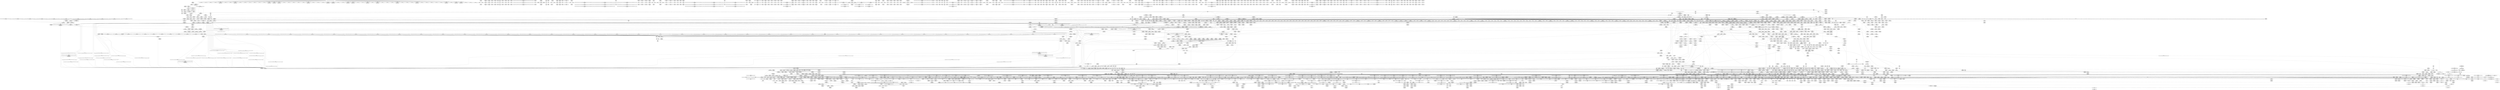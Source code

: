 digraph {
	CE0x4a1dab0 [shape=record,shape=Mrecord,label="{CE0x4a1dab0|8:_%struct.vfsmount*,_16:_%struct.dentry*,_168:_%struct.tomoyo_path_info*,_:_SCMRE_0,8_|*MultipleSource*|security/tomoyo/tomoyo.c, 175|security/tomoyo/tomoyo.c,175}"]
	CE0x7eeb640 [shape=record,shape=Mrecord,label="{CE0x7eeb640|tomoyo_const_part_length:tmp42|security/tomoyo/util.c,644}"]
	CE0x6708710 [shape=record,shape=Mrecord,label="{CE0x6708710|tomoyo_get_mode:tmp}"]
	CE0x657fae0 [shape=record,shape=Mrecord,label="{CE0x657fae0|tomoyo_path_perm:cmp18|security/tomoyo/file.c,821|*SummSink*}"]
	CE0x55c6bf0 [shape=record,shape=Mrecord,label="{CE0x55c6bf0|GLOBAL:__llvm_gcov_ctr26|Global_var:__llvm_gcov_ctr26|*SummSource*}"]
	CE0x46c89a0 [shape=record,shape=Mrecord,label="{CE0x46c89a0|tomoyo_path_unlink:tmp3|*SummSource*}"]
	CE0x54c7af0 [shape=record,shape=Mrecord,label="{CE0x54c7af0|i64_2|*Constant*}"]
	CE0x54d74b0 [shape=record,shape=Mrecord,label="{CE0x54d74b0|tomoyo_audit_path_log:tmp|*SummSink*}"]
	CE0x5480260 [shape=record,shape=Mrecord,label="{CE0x5480260|tomoyo_domain:tmp20|security/tomoyo/common.h,1205}"]
	CE0x64c49d0 [shape=record,shape=Mrecord,label="{CE0x64c49d0|tomoyo_get_mode:return|*SummSource*}"]
	CE0x57df780 [shape=record,shape=Mrecord,label="{CE0x57df780|i64_1|*Constant*}"]
	CE0x652c290 [shape=record,shape=Mrecord,label="{CE0x652c290|GLOBAL:tomoyo_path_permission|*Constant*|*SummSource*}"]
	CE0x54a9270 [shape=record,shape=Mrecord,label="{CE0x54a9270|VOIDTB_TE:_CE_181,182_}"]
	CE0x55a7cd0 [shape=record,shape=Mrecord,label="{CE0x55a7cd0|GLOBAL:tomoyo_supervisor|*Constant*}"]
	CE0x7c13490 [shape=record,shape=Mrecord,label="{CE0x7c13490|tomoyo_path_perm:path1|security/tomoyo/file.c,788}"]
	CE0x7da7730 [shape=record,shape=Mrecord,label="{CE0x7da7730|tomoyo_const_part_length:tmp37|security/tomoyo/util.c,644}"]
	CE0x54a02a0 [shape=record,shape=Mrecord,label="{CE0x54a02a0|tomoyo_const_part_length:incdec.ptr19|security/tomoyo/util.c,643}"]
	CE0x62e65a0 [shape=record,shape=Mrecord,label="{CE0x62e65a0|tomoyo_add_slash:tmp10|security/tomoyo/file.c,136|*SummSink*}"]
	CE0x6642d60 [shape=record,shape=Mrecord,label="{CE0x6642d60|__llvm_gcov_indirect_counter_increment114:tmp5|*SummSource*}"]
	CE0x616a4c0 [shape=record,shape=Mrecord,label="{CE0x616a4c0|tomoyo_read_lock:entry|*SummSource*}"]
	CE0x7d9da70 [shape=record,shape=Mrecord,label="{CE0x7d9da70|tomoyo_path_permission:tmp18|security/tomoyo/file.c,573|*SummSource*}"]
	CE0x7c215d0 [shape=record,shape=Mrecord,label="{CE0x7c215d0|tomoyo_get_mode:tmp22|security/tomoyo/util.c,986|*SummSource*}"]
	CE0x626d350 [shape=record,shape=Mrecord,label="{CE0x626d350|tomoyo_path_perm:tmp28|security/tomoyo/file.c,815}"]
	CE0x64391f0 [shape=record,shape=Mrecord,label="{CE0x64391f0|tomoyo_path_perm:tmp49|security/tomoyo/file.c,828|*SummSource*}"]
	CE0x7d9d800 [shape=record,shape=Mrecord,label="{CE0x7d9d800|i64_6|*Constant*|*SummSource*}"]
	CE0x56f6ee0 [shape=record,shape=Mrecord,label="{CE0x56f6ee0|tomoyo_add_slash:buf|Function::tomoyo_add_slash&Arg::buf::|*SummSource*}"]
	CE0x6396260 [shape=record,shape=Mrecord,label="{CE0x6396260|tomoyo_path_permission:tmp9|security/tomoyo/file.c,565|*SummSink*}"]
	CE0x6257fc0 [shape=record,shape=Mrecord,label="{CE0x6257fc0|tomoyo_get_mode:tmp16|security/tomoyo/util.c,983}"]
	CE0x47935e0 [shape=record,shape=Mrecord,label="{CE0x47935e0|tomoyo_path_permission:if.then}"]
	CE0x6583280 [shape=record,shape=Mrecord,label="{CE0x6583280|0:_%struct.tomoyo_obj_info*,_16:_%struct.tomoyo_domain_info*,_24:_%struct.tomoyo_path_info*,_40:_i8,_72:_i8,_75:_i8,_76:_i8,_77:_i8,_:_SCMRE_76,77_|*MultipleSource*|security/tomoyo/file.c, 787|security/tomoyo/file.c,787|Function::tomoyo_init_request_info&Arg::r::|security/tomoyo/file.c,800}"]
	CE0x7c2ef80 [shape=record,shape=Mrecord,label="{CE0x7c2ef80|rcu_lock_release:tmp2|*SummSource*}"]
	CE0x63370d0 [shape=record,shape=Mrecord,label="{CE0x63370d0|i64*_getelementptr_inbounds_(_5_x_i64_,_5_x_i64_*___llvm_gcov_ctr32134,_i64_0,_i64_4)|*Constant*}"]
	CE0x48b1eb0 [shape=record,shape=Mrecord,label="{CE0x48b1eb0|tomoyo_const_part_length:tmp12|security/tomoyo/util.c,626|*SummSink*}"]
	CE0x66ac180 [shape=record,shape=Mrecord,label="{CE0x66ac180|tomoyo_path_permission:tmp16|security/tomoyo/file.c,571|*SummSink*}"]
	CE0x659f070 [shape=record,shape=Mrecord,label="{CE0x659f070|get_current:bb}"]
	CE0x558e280 [shape=record,shape=Mrecord,label="{CE0x558e280|i32_50|*Constant*}"]
	CE0x6575920 [shape=record,shape=Mrecord,label="{CE0x6575920|tomoyo_path_perm:tmp19|security/tomoyo/file.c,805|*SummSource*}"]
	CE0x573b1e0 [shape=record,shape=Mrecord,label="{CE0x573b1e0|i64*_getelementptr_inbounds_(_6_x_i64_,_6_x_i64_*___llvm_gcov_ctr26,_i64_0,_i64_3)|*Constant*|*SummSink*}"]
	CE0x65a62f0 [shape=record,shape=Mrecord,label="{CE0x65a62f0|tomoyo_fill_path_info:tmp2|*LoadInst*|security/tomoyo/util.c,663|*SummSource*}"]
	CE0x47b4d50 [shape=record,shape=Mrecord,label="{CE0x47b4d50|tomoyo_path_permission:tmp2|security/tomoyo/file.c,563}"]
	CE0x4904da0 [shape=record,shape=Mrecord,label="{CE0x4904da0|tomoyo_path_permission:tmp5|*LoadInst*|security/tomoyo/file.c,564}"]
	CE0x496e170 [shape=record,shape=Mrecord,label="{CE0x496e170|i32_39|*Constant*}"]
	CE0x61f24d0 [shape=record,shape=Mrecord,label="{CE0x61f24d0|i32_4|*Constant*}"]
	CE0x4608880 [shape=record,shape=Mrecord,label="{CE0x4608880|tomoyo_path_permission:do.end}"]
	CE0x61f36a0 [shape=record,shape=Mrecord,label="{CE0x61f36a0|tomoyo_domain:tmp}"]
	CE0x55406c0 [shape=record,shape=Mrecord,label="{CE0x55406c0|tomoyo_domain:tmp16|security/tomoyo/common.h,1205}"]
	CE0x5490d30 [shape=record,shape=Mrecord,label="{CE0x5490d30|tomoyo_init_request_info:tmp10|security/tomoyo/util.c,1006|*SummSource*}"]
	CE0x63f44a0 [shape=record,shape=Mrecord,label="{CE0x63f44a0|tomoyo_domain:tmp21|security/tomoyo/common.h,1205|*SummSource*}"]
	CE0x7c36040 [shape=record,shape=Mrecord,label="{CE0x7c36040|i64*_getelementptr_inbounds_(_25_x_i64_,_25_x_i64_*___llvm_gcov_ctr11,_i64_0,_i64_0)|*Constant*|*SummSource*}"]
	CE0x55d7ee0 [shape=record,shape=Mrecord,label="{CE0x55d7ee0|GLOBAL:__llvm_gcov_ctr28130|Global_var:__llvm_gcov_ctr28130}"]
	CE0x7cf3cd0 [shape=record,shape=Mrecord,label="{CE0x7cf3cd0|tomoyo_init_request_info:tmp6|security/tomoyo/util.c,1004|*SummSink*}"]
	CE0x65a5ca0 [shape=record,shape=Mrecord,label="{CE0x65a5ca0|tomoyo_add_slash:if.end|*SummSource*}"]
	CE0x49ef240 [shape=record,shape=Mrecord,label="{CE0x49ef240|tomoyo_const_part_length:tmp11|security/tomoyo/util.c,626}"]
	CE0x7cc38b0 [shape=record,shape=Mrecord,label="{CE0x7cc38b0|rcu_lock_release:bb|*SummSink*}"]
	CE0x64ab8d0 [shape=record,shape=Mrecord,label="{CE0x64ab8d0|i64*_getelementptr_inbounds_(_6_x_i64_,_6_x_i64_*___llvm_gcov_ctr26,_i64_0,_i64_4)|*Constant*|*SummSource*}"]
	CE0x65e93e0 [shape=record,shape=Mrecord,label="{CE0x65e93e0|tomoyo_path_permission:return|*SummSource*}"]
	CE0x678c560 [shape=record,shape=Mrecord,label="{CE0x678c560|i64_7|*Constant*}"]
	CE0x55c6550 [shape=record,shape=Mrecord,label="{CE0x55c6550|tomoyo_add_slash:is_dir|security/tomoyo/file.c,131|*SummSink*}"]
	CE0x546c0a0 [shape=record,shape=Mrecord,label="{CE0x546c0a0|tomoyo_get_realpath:path|Function::tomoyo_get_realpath&Arg::path::}"]
	CE0x63c0f80 [shape=record,shape=Mrecord,label="{CE0x63c0f80|rcu_lock_release:tmp4|include/linux/rcupdate.h,423}"]
	CE0x627df50 [shape=record,shape=Mrecord,label="{CE0x627df50|i64_0|*Constant*}"]
	CE0x65d8050 [shape=record,shape=Mrecord,label="{CE0x65d8050|0:_%struct.tomoyo_obj_info*,_16:_%struct.tomoyo_domain_info*,_24:_%struct.tomoyo_path_info*,_40:_i8,_72:_i8,_75:_i8,_76:_i8,_77:_i8,_:_SCMRE_30,31_}"]
	CE0x633abc0 [shape=record,shape=Mrecord,label="{CE0x633abc0|tomoyo_get_mode:tmp23|security/tomoyo/util.c,986|*SummSink*}"]
	CE0x47e8d20 [shape=record,shape=Mrecord,label="{CE0x47e8d20|i64**_getelementptr_inbounds_(_3_x_i64*_,_3_x_i64*_*___llvm_gcda_edge_table44,_i64_0,_i64_1)|*Constant*}"]
	CE0x638f660 [shape=record,shape=Mrecord,label="{CE0x638f660|tomoyo_domain:tmp6|security/tomoyo/common.h,1205}"]
	CE0x7c36a00 [shape=record,shape=Mrecord,label="{CE0x7c36a00|tomoyo_path_perm:symlink_target|security/tomoyo/file.c, 794|*SummSource*}"]
	CE0x5413520 [shape=record,shape=Mrecord,label="{CE0x5413520|tomoyo_const_part_length:tmp23|security/tomoyo/util.c,634|*SummSink*}"]
	CE0x7d04260 [shape=record,shape=Mrecord,label="{CE0x7d04260|_call_void_lockdep_rcu_suspicious(i8*_getelementptr_inbounds_(_25_x_i8_,_25_x_i8_*_.str12,_i32_0,_i32_0),_i32_1205,_i8*_getelementptr_inbounds_(_45_x_i8_,_45_x_i8_*_.str13,_i32_0,_i32_0))_#9,_!dbg_!38917|security/tomoyo/common.h,1205}"]
	CE0x65177a0 [shape=record,shape=Mrecord,label="{CE0x65177a0|__llvm_gcov_indirect_counter_increment114:tmp|*SummSink*}"]
	CE0x488bc10 [shape=record,shape=Mrecord,label="{CE0x488bc10|srcu_read_lock:dep_map|include/linux/srcu.h,222|*SummSink*}"]
	CE0x7ebd470 [shape=record,shape=Mrecord,label="{CE0x7ebd470|tomoyo_path_perm:if.then5}"]
	CE0x62b06d0 [shape=record,shape=Mrecord,label="{CE0x62b06d0|GLOBAL:full_name_hash|*Constant*}"]
	CE0x7efb0e0 [shape=record,shape=Mrecord,label="{CE0x7efb0e0|tomoyo_get_mode:mode.1|*SummSource*}"]
	CE0x67c0050 [shape=record,shape=Mrecord,label="{CE0x67c0050|tomoyo_init_request_info:conv6|security/tomoyo/util.c,1011}"]
	CE0x5432110 [shape=record,shape=Mrecord,label="{CE0x5432110|tomoyo_path_perm:symlink_target15|security/tomoyo/file.c,817|*SummSink*}"]
	CE0x7dc4b00 [shape=record,shape=Mrecord,label="{CE0x7dc4b00|i64_80|*Constant*|*SummSource*}"]
	CE0x48eb670 [shape=record,shape=Mrecord,label="{CE0x48eb670|tomoyo_const_part_length:tmp18|security/tomoyo/util.c,627}"]
	CE0x53814a0 [shape=record,shape=Mrecord,label="{CE0x53814a0|tomoyo_path_perm:idxprom|security/tomoyo/file.c,797}"]
	CE0x4907900 [shape=record,shape=Mrecord,label="{CE0x4907900|tomoyo_const_part_length:tmp13|security/tomoyo/util.c,626|*SummSink*}"]
	CE0x562a0c0 [shape=record,shape=Mrecord,label="{CE0x562a0c0|srcu_read_unlock:tmp3}"]
	CE0x6355350 [shape=record,shape=Mrecord,label="{CE0x6355350|tomoyo_domain:bb|*SummSink*}"]
	CE0x4793400 [shape=record,shape=Mrecord,label="{CE0x4793400|srcu_read_unlock:idx|Function::srcu_read_unlock&Arg::idx::|*SummSink*}"]
	CE0x64fed60 [shape=record,shape=Mrecord,label="{CE0x64fed60|i64_1|*Constant*|*SummSource*}"]
	CE0x7c3eeb0 [shape=record,shape=Mrecord,label="{CE0x7c3eeb0|tomoyo_fill_path_info:tmp1|*SummSource*}"]
	CE0x62c4490 [shape=record,shape=Mrecord,label="{CE0x62c4490|tomoyo_path_perm:tmp25|security/tomoyo/file.c,814|*SummSource*}"]
	CE0x56d87a0 [shape=record,shape=Mrecord,label="{CE0x56d87a0|tomoyo_path_perm:tmp24|security/tomoyo/file.c,814|*SummSink*}"]
	CE0x6376b70 [shape=record,shape=Mrecord,label="{CE0x6376b70|tomoyo_path_perm:tmp26|security/tomoyo/file.c,814}"]
	CE0x646f280 [shape=record,shape=Mrecord,label="{CE0x646f280|tomoyo_get_mode:arrayidx8|security/tomoyo/util.c,983|*SummSource*}"]
	CE0x7d9cf70 [shape=record,shape=Mrecord,label="{CE0x7d9cf70|tomoyo_path_permission:cmp10|security/tomoyo/file.c,573}"]
	CE0x64136b0 [shape=record,shape=Mrecord,label="{CE0x64136b0|tomoyo_path_perm:tmp43|security/tomoyo/file.c,826|*SummSource*}"]
	CE0x7c7db70 [shape=record,shape=Mrecord,label="{CE0x7c7db70|tomoyo_fill_path_info:conv3|security/tomoyo/util.c,666}"]
	CE0x63f5150 [shape=record,shape=Mrecord,label="{CE0x63f5150|128:_i8*,_1208:_%struct.file*,_:_CMRE_1,2_}"]
	CE0x7d729d0 [shape=record,shape=Mrecord,label="{CE0x7d729d0|get_current:tmp4|./arch/x86/include/asm/current.h,14|*SummSink*}"]
	CE0x6201070 [shape=record,shape=Mrecord,label="{CE0x6201070|tomoyo_get_mode:if.then2|*SummSink*}"]
	CE0x6337210 [shape=record,shape=Mrecord,label="{CE0x6337210|GLOBAL:srcu_read_lock|*Constant*}"]
	CE0x4996770 [shape=record,shape=Mrecord,label="{CE0x4996770|i64_6|*Constant*}"]
	CE0x669b030 [shape=record,shape=Mrecord,label="{CE0x669b030|tomoyo_path_permission:path|security/tomoyo/file.c,568|*SummSink*}"]
	CE0x632f8a0 [shape=record,shape=Mrecord,label="{CE0x632f8a0|i64_25|*Constant*}"]
	CE0x6464000 [shape=record,shape=Mrecord,label="{CE0x6464000|rcu_lock_acquire:tmp5|include/linux/rcupdate.h,418|*SummSink*}"]
	CE0x7cad080 [shape=record,shape=Mrecord,label="{CE0x7cad080|tomoyo_audit_path_log:name|security/tomoyo/file.c,169}"]
	CE0x4905550 [shape=record,shape=Mrecord,label="{CE0x4905550|tomoyo_fill_path_info:tmp4|security/tomoyo/util.c,667|*SummSink*}"]
	CE0x7da5360 [shape=record,shape=Mrecord,label="{CE0x7da5360|GLOBAL:lock_release|*Constant*}"]
	CE0x7cf2390 [shape=record,shape=Mrecord,label="{CE0x7cf2390|tomoyo_fill_path_info:frombool|security/tomoyo/util.c,667|*SummSink*}"]
	CE0x6395bc0 [shape=record,shape=Mrecord,label="{CE0x6395bc0|COLLAPSED:_CRE:_elem_0:default:}"]
	CE0x5410160 [shape=record,shape=Mrecord,label="{CE0x5410160|__llvm_gcov_indirect_counter_increment:predecessor|Function::__llvm_gcov_indirect_counter_increment&Arg::predecessor::|*SummSink*}"]
	CE0x6438830 [shape=record,shape=Mrecord,label="{CE0x6438830|i64*_getelementptr_inbounds_(_25_x_i64_,_25_x_i64_*___llvm_gcov_ctr11,_i64_0,_i64_23)|*Constant*|*SummSink*}"]
	CE0x7c20280 [shape=record,shape=Mrecord,label="{CE0x7c20280|VOIDTB_TE:_CE_145,146_}"]
	CE0x7c20f60 [shape=record,shape=Mrecord,label="{CE0x7c20f60|tomoyo_get_mode:tmp21|security/tomoyo/util.c,985|*SummSink*}"]
	CE0x6590300 [shape=record,shape=Mrecord,label="{CE0x6590300|VOIDTB_TE:_CE_264,272_|Function::tomoyo_path_unlink&Arg::dentry::}"]
	CE0x4927100 [shape=record,shape=Mrecord,label="{CE0x4927100|tomoyo_path_perm:tmp2|security/tomoyo/file.c,787|*SummSource*}"]
	CE0x6247590 [shape=record,shape=Mrecord,label="{CE0x6247590|tomoyo_path_perm:tmp31|security/tomoyo/file.c,816}"]
	CE0x66bba30 [shape=record,shape=Mrecord,label="{CE0x66bba30|tomoyo_init_request_info:conv6|security/tomoyo/util.c,1011|*SummSink*}"]
	CE0x681a400 [shape=record,shape=Mrecord,label="{CE0x681a400|tomoyo_const_part_length:tmp26|security/tomoyo/util.c,641|*SummSink*}"]
	CE0x5540050 [shape=record,shape=Mrecord,label="{CE0x5540050|srcu_read_lock:tmp}"]
	CE0x627d110 [shape=record,shape=Mrecord,label="{CE0x627d110|rcu_lock_acquire:__here|*SummSource*}"]
	CE0x4850910 [shape=record,shape=Mrecord,label="{CE0x4850910|tomoyo_path_permission:cmp|security/tomoyo/file.c,565|*SummSource*}"]
	CE0x47b5f70 [shape=record,shape=Mrecord,label="{CE0x47b5f70|tomoyo_get_mode:tmp27|security/tomoyo/util.c,988|*SummSink*}"]
	CE0x7c82040 [shape=record,shape=Mrecord,label="{CE0x7c82040|VOIDTB_TE:_CE_218,219_}"]
	CE0x7f28f10 [shape=record,shape=Mrecord,label="{CE0x7f28f10|__llvm_gcov_indirect_counter_increment114:bb|*SummSink*}"]
	CE0x669abd0 [shape=record,shape=Mrecord,label="{CE0x669abd0|tomoyo_path_permission:param|security/tomoyo/file.c,568|*SummSource*}"]
	CE0x63cd4b0 [shape=record,shape=Mrecord,label="{CE0x63cd4b0|tomoyo_get_mode:entry}"]
	CE0x5407cc0 [shape=record,shape=Mrecord,label="{CE0x5407cc0|_ret_i32_%retval.0,_!dbg_!38973|security/tomoyo/file.c,829|*SummSource*}"]
	CE0x7c0fa00 [shape=record,shape=Mrecord,label="{CE0x7c0fa00|tomoyo_path_perm:tobool24|security/tomoyo/file.c,826|*SummSource*}"]
	CE0x629f2e0 [shape=record,shape=Mrecord,label="{CE0x629f2e0|i1_false|*Constant*|*SummSink*}"]
	CE0x550bcf0 [shape=record,shape=Mrecord,label="{CE0x550bcf0|tomoyo_domain:call|security/tomoyo/common.h,1205}"]
	CE0x6819580 [shape=record,shape=Mrecord,label="{CE0x6819580|tomoyo_const_part_length:tmp29|security/tomoyo/util.c,641|*SummSink*}"]
	CE0x6583750 [shape=record,shape=Mrecord,label="{CE0x6583750|tomoyo_path_perm:cmp1|security/tomoyo/file.c,800|*SummSink*}"]
	CE0x62c2890 [shape=record,shape=Mrecord,label="{CE0x62c2890|tomoyo_fill_path_info:idxprom|security/tomoyo/util.c,667|*SummSource*}"]
	CE0x7da4170 [shape=record,shape=Mrecord,label="{CE0x7da4170|i64_22|*Constant*}"]
	CE0x55a3e30 [shape=record,shape=Mrecord,label="{CE0x55a3e30|_call_void___llvm_gcov_indirect_counter_increment114(i32*___llvm_gcov_global_state_pred45,_i64**_getelementptr_inbounds_(_3_x_i64*_,_3_x_i64*_*___llvm_gcda_edge_table44,_i64_0,_i64_0)),_!dbg_!38954|security/tomoyo/util.c,649|*SummSource*}"]
	CE0x498e0c0 [shape=record,shape=Mrecord,label="{CE0x498e0c0|tomoyo_path_unlink:entry|*SummSink*}"]
	CE0x66ad660 [shape=record,shape=Mrecord,label="{CE0x66ad660|tomoyo_path_perm:tmp17|security/tomoyo/file.c,804|*SummSink*}"]
	CE0x66621c0 [shape=record,shape=Mrecord,label="{CE0x66621c0|tomoyo_fill_path_info:tmp12|security/tomoyo/util.c,667|*SummSource*}"]
	CE0x641e8f0 [shape=record,shape=Mrecord,label="{CE0x641e8f0|tomoyo_path_perm:tmp46|security/tomoyo/file.c,827|*SummSource*}"]
	CE0x5443620 [shape=record,shape=Mrecord,label="{CE0x5443620|%struct.tomoyo_domain_info*_null|*Constant*}"]
	CE0x56b7410 [shape=record,shape=Mrecord,label="{CE0x56b7410|tomoyo_const_part_length:if.then17}"]
	CE0x66b2ae0 [shape=record,shape=Mrecord,label="{CE0x66b2ae0|i64*_getelementptr_inbounds_(_10_x_i64_,_10_x_i64_*___llvm_gcov_ctr34,_i64_0,_i64_5)|*Constant*|*SummSink*}"]
	CE0x496f010 [shape=record,shape=Mrecord,label="{CE0x496f010|tomoyo_const_part_length:while.end|*SummSink*}"]
	CE0x6643bb0 [shape=record,shape=Mrecord,label="{CE0x6643bb0|VOIDTB_TE:_CE_208,209_}"]
	CE0x62b0cb0 [shape=record,shape=Mrecord,label="{CE0x62b0cb0|tomoyo_fill_path_info:hash|security/tomoyo/util.c,669|*SummSource*}"]
	CE0x54c2030 [shape=record,shape=Mrecord,label="{CE0x54c2030|GLOBAL:tomoyo_get_mode|*Constant*}"]
	CE0x5616b10 [shape=record,shape=Mrecord,label="{CE0x5616b10|i64*_getelementptr_inbounds_(_31_x_i64_,_31_x_i64_*___llvm_gcov_ctr43150,_i64_0,_i64_28)|*Constant*|*SummSource*}"]
	CE0x7d47b20 [shape=record,shape=Mrecord,label="{CE0x7d47b20|i32_8|*Constant*}"]
	CE0x55c11d0 [shape=record,shape=Mrecord,label="{CE0x55c11d0|0:_i8,_array:_GCR_tomoyo_p2mac_internal_constant_11_x_i8_c_00_01_01_01_03_04_06_09_0A_13_15_,_align_1:_elem_9::|security/tomoyo/file.c,797}"]
	CE0x62010e0 [shape=record,shape=Mrecord,label="{CE0x62010e0|tomoyo_get_mode:bb}"]
	CE0x665cf70 [shape=record,shape=Mrecord,label="{CE0x665cf70|tomoyo_fill_path_info:bb|*SummSource*}"]
	CE0x7c67b70 [shape=record,shape=Mrecord,label="{CE0x7c67b70|tomoyo_path_perm:name|security/tomoyo/file.c,802|*SummSink*}"]
	CE0x5387160 [shape=record,shape=Mrecord,label="{CE0x5387160|i64*_getelementptr_inbounds_(_5_x_i64_,_5_x_i64_*___llvm_gcov_ctr32134,_i64_0,_i64_0)|*Constant*|*SummSink*}"]
	CE0x6661be0 [shape=record,shape=Mrecord,label="{CE0x6661be0|tomoyo_fill_path_info:tmp11|security/tomoyo/util.c,667}"]
	CE0x7d9d8d0 [shape=record,shape=Mrecord,label="{CE0x7d9d8d0|i64_6|*Constant*|*SummSink*}"]
	CE0x49d0d60 [shape=record,shape=Mrecord,label="{CE0x49d0d60|tomoyo_path_unlink:call|security/tomoyo/tomoyo.c,176}"]
	CE0x54a0870 [shape=record,shape=Mrecord,label="{CE0x54a0870|tomoyo_const_part_length:if.then}"]
	CE0x7dcef20 [shape=record,shape=Mrecord,label="{CE0x7dcef20|tomoyo_read_lock:tmp2}"]
	CE0x550c1a0 [shape=record,shape=Mrecord,label="{CE0x550c1a0|tomoyo_path_permission:path7|security/tomoyo/file.c,569}"]
	CE0x65147d0 [shape=record,shape=Mrecord,label="{CE0x65147d0|__llvm_gcov_indirect_counter_increment:bb4}"]
	CE0x65d7d90 [shape=record,shape=Mrecord,label="{CE0x65d7d90|0:_%struct.tomoyo_obj_info*,_16:_%struct.tomoyo_domain_info*,_24:_%struct.tomoyo_path_info*,_40:_i8,_72:_i8,_75:_i8,_76:_i8,_77:_i8,_:_SCMRE_28,29_}"]
	CE0x6591a40 [shape=record,shape=Mrecord,label="{CE0x6591a40|tomoyo_get_mode:config7|security/tomoyo/util.c,983|*SummSource*}"]
	CE0x63a5ce0 [shape=record,shape=Mrecord,label="{CE0x63a5ce0|tomoyo_add_slash:tmp11|*LoadInst*|security/tomoyo/file.c,136|*SummSink*}"]
	CE0x4927200 [shape=record,shape=Mrecord,label="{CE0x4927200|tomoyo_path_perm:tmp2|security/tomoyo/file.c,787|*SummSink*}"]
	CE0x62f88b0 [shape=record,shape=Mrecord,label="{CE0x62f88b0|tomoyo_get_realpath:tmp11|security/tomoyo/file.c,156}"]
	CE0x67e8b10 [shape=record,shape=Mrecord,label="{CE0x67e8b10|GLOBAL:__llvm_gcov_ctr28130|Global_var:__llvm_gcov_ctr28130|*SummSink*}"]
	CE0x6479280 [shape=record,shape=Mrecord,label="{CE0x6479280|tomoyo_fill_path_info:tmp7|security/tomoyo/util.c,667}"]
	CE0x66b4970 [shape=record,shape=Mrecord,label="{CE0x66b4970|tomoyo_path_perm:error.0|*SummSink*}"]
	CE0x7dcf670 [shape=record,shape=Mrecord,label="{CE0x7dcf670|tomoyo_init_request_info:if.end|*SummSource*}"]
	CE0x62f8180 [shape=record,shape=Mrecord,label="{CE0x62f8180|tomoyo_get_realpath:retval.0|*SummSink*}"]
	CE0x48d2460 [shape=record,shape=Mrecord,label="{CE0x48d2460|i64*_getelementptr_inbounds_(_10_x_i64_,_10_x_i64_*___llvm_gcov_ctr34,_i64_0,_i64_3)|*Constant*}"]
	CE0x552fb20 [shape=record,shape=Mrecord,label="{CE0x552fb20|tomoyo_domain:if.then|*SummSource*}"]
	CE0x7c36680 [shape=record,shape=Mrecord,label="{CE0x7c36680|tomoyo_path_perm:buf|security/tomoyo/file.c, 792}"]
	CE0x65a5f50 [shape=record,shape=Mrecord,label="{CE0x65a5f50|tomoyo_add_slash:return}"]
	CE0x63303d0 [shape=record,shape=Mrecord,label="{CE0x63303d0|tomoyo_const_part_length:tmp40|security/tomoyo/util.c,644|*SummSink*}"]
	CE0x548f360 [shape=record,shape=Mrecord,label="{CE0x548f360|tomoyo_path_permission:tmp20|security/tomoyo/file.c,573}"]
	CE0x56c0e20 [shape=record,shape=Mrecord,label="{CE0x56c0e20|tomoyo_const_part_length:tmp24|security/tomoyo/util.c,640|*SummSink*}"]
	CE0x64782a0 [shape=record,shape=Mrecord,label="{CE0x64782a0|tomoyo_const_part_length:cmp15|security/tomoyo/util.c,641}"]
	CE0x63af6b0 [shape=record,shape=Mrecord,label="{CE0x63af6b0|tomoyo_const_part_length:incdec.ptr10|security/tomoyo/util.c,640|*SummSink*}"]
	CE0x631a3d0 [shape=record,shape=Mrecord,label="{CE0x631a3d0|GLOBAL:tomoyo_domain|*Constant*|*SummSink*}"]
	CE0x63911f0 [shape=record,shape=Mrecord,label="{CE0x63911f0|tomoyo_path_perm:name12|security/tomoyo/file.c,814|*SummSink*}"]
	CE0x56aa3c0 [shape=record,shape=Mrecord,label="{CE0x56aa3c0|_call_void___llvm_gcov_indirect_counter_increment(i32*___llvm_gcov_global_state_pred,_i64**_getelementptr_inbounds_(_3_x_i64*_,_3_x_i64*_*___llvm_gcda_edge_table,_i64_0,_i64_0)),_!dbg_!38953|security/tomoyo/file.c,820|*SummSink*}"]
	CE0x661ff20 [shape=record,shape=Mrecord,label="{CE0x661ff20|0:_%struct.tomoyo_obj_info*,_16:_%struct.tomoyo_domain_info*,_24:_%struct.tomoyo_path_info*,_40:_i8,_72:_i8,_75:_i8,_76:_i8,_77:_i8,_:_SCMRE_72,73_|*MultipleSource*|security/tomoyo/file.c, 787|security/tomoyo/file.c,787|Function::tomoyo_init_request_info&Arg::r::|security/tomoyo/file.c,800}"]
	CE0x7efb880 [shape=record,shape=Mrecord,label="{CE0x7efb880|i64*_getelementptr_inbounds_(_12_x_i64_,_12_x_i64_*___llvm_gcov_ctr31133,_i64_0,_i64_10)|*Constant*|*SummSink*}"]
	CE0x7cec910 [shape=record,shape=Mrecord,label="{CE0x7cec910|tomoyo_get_realpath:tmp}"]
	CE0x48dc430 [shape=record,shape=Mrecord,label="{CE0x48dc430|tomoyo_const_part_length:tmp6|security/tomoyo/util.c,625|*SummSource*}"]
	CE0x4869760 [shape=record,shape=Mrecord,label="{CE0x4869760|tomoyo_domain:land.lhs.true|*SummSource*}"]
	CE0x56d83e0 [shape=record,shape=Mrecord,label="{CE0x56d83e0|i64_12|*Constant*|*SummSource*}"]
	CE0x62a4450 [shape=record,shape=Mrecord,label="{CE0x62a4450|i32_9|*Constant*}"]
	CE0x6642e70 [shape=record,shape=Mrecord,label="{CE0x6642e70|__llvm_gcov_indirect_counter_increment114:tmp5|*SummSink*}"]
	CE0x6824b10 [shape=record,shape=Mrecord,label="{CE0x6824b10|GLOBAL:tomoyo_profile|*Constant*}"]
	CE0x557e8d0 [shape=record,shape=Mrecord,label="{CE0x557e8d0|i8*_getelementptr_inbounds_(_25_x_i8_,_25_x_i8_*_.str12,_i32_0,_i32_0)|*Constant*}"]
	CE0x67117a0 [shape=record,shape=Mrecord,label="{CE0x67117a0|128:_i8*,_1208:_%struct.file*,_:_CMRE_6,7_}"]
	CE0x65af860 [shape=record,shape=Mrecord,label="{CE0x65af860|tomoyo_path_perm:tmp34|security/tomoyo/file.c,821|*SummSink*}"]
	CE0x5413d20 [shape=record,shape=Mrecord,label="{CE0x5413d20|_call_void_mcount()_#3|*SummSink*}"]
	CE0x6265d80 [shape=record,shape=Mrecord,label="{CE0x6265d80|rcu_lock_acquire:tmp}"]
	CE0x5381cf0 [shape=record,shape=Mrecord,label="{CE0x5381cf0|tomoyo_path_perm:arrayidx|security/tomoyo/file.c,797|*SummSource*}"]
	CE0x616a2f0 [shape=record,shape=Mrecord,label="{CE0x616a2f0|GLOBAL:tomoyo_read_lock|*Constant*|*SummSource*}"]
	CE0x66b4280 [shape=record,shape=Mrecord,label="{CE0x66b4280|i32_-12|*Constant*|*SummSource*}"]
	CE0x7d29540 [shape=record,shape=Mrecord,label="{CE0x7d29540|tomoyo_path_perm:sw.epilog|*SummSource*}"]
	CE0x7f14440 [shape=record,shape=Mrecord,label="{CE0x7f14440|tomoyo_domain:land.lhs.true|*SummSink*}"]
	CE0x55d12b0 [shape=record,shape=Mrecord,label="{CE0x55d12b0|tomoyo_get_realpath:name1|security/tomoyo/file.c,151|*SummSource*}"]
	CE0x6413340 [shape=record,shape=Mrecord,label="{CE0x6413340|tomoyo_path_perm:tmp42|security/tomoyo/file.c,826|*SummSource*}"]
	CE0x536e9f0 [shape=record,shape=Mrecord,label="{CE0x536e9f0|tomoyo_get_mode:tmp17|security/tomoyo/util.c,983}"]
	CE0x65b71c0 [shape=record,shape=Mrecord,label="{CE0x65b71c0|tomoyo_path_permission:tmp8|security/tomoyo/file.c,565|*SummSink*}"]
	CE0x67078b0 [shape=record,shape=Mrecord,label="{CE0x67078b0|tomoyo_audit_path_log:bb|*SummSink*}"]
	CE0x63dd0e0 [shape=record,shape=Mrecord,label="{CE0x63dd0e0|tomoyo_audit_path_log:tmp5|security/tomoyo/file.c,167|*SummSink*}"]
	CE0x5378a10 [shape=record,shape=Mrecord,label="{CE0x5378a10|i32_48|*Constant*}"]
	CE0x6322bd0 [shape=record,shape=Mrecord,label="{CE0x6322bd0|tomoyo_path_permission:tmp21|security/tomoyo/file.c,573|*SummSink*}"]
	CE0x63915c0 [shape=record,shape=Mrecord,label="{CE0x63915c0|tomoyo_path_perm:tmp23|security/tomoyo/file.c,814}"]
	CE0x629ed00 [shape=record,shape=Mrecord,label="{CE0x629ed00|i1_false|*Constant*}"]
	CE0x62c2900 [shape=record,shape=Mrecord,label="{CE0x62c2900|tomoyo_fill_path_info:idxprom|security/tomoyo/util.c,667|*SummSink*}"]
	CE0x63546d0 [shape=record,shape=Mrecord,label="{CE0x63546d0|tomoyo_get_mode:tmp7|security/tomoyo/util.c,979|*SummSource*}"]
	CE0x4608680 [shape=record,shape=Mrecord,label="{CE0x4608680|tomoyo_fill_path_info:tmp2|*LoadInst*|security/tomoyo/util.c,663}"]
	CE0x7ef2cc0 [shape=record,shape=Mrecord,label="{CE0x7ef2cc0|tomoyo_path_permission:tmp23|security/tomoyo/file.c,574|*SummSource*}"]
	CE0x49d0dd0 [shape=record,shape=Mrecord,label="{CE0x49d0dd0|tomoyo_path_unlink:call|security/tomoyo/tomoyo.c,176|*SummSource*}"]
	CE0x64aacd0 [shape=record,shape=Mrecord,label="{CE0x64aacd0|tomoyo_add_slash:tmp|*SummSink*}"]
	CE0x65a6050 [shape=record,shape=Mrecord,label="{CE0x65a6050|tomoyo_fill_path_info:name1|security/tomoyo/util.c,663|*SummSink*}"]
	CE0x64831c0 [shape=record,shape=Mrecord,label="{CE0x64831c0|tomoyo_init_request_info:mode|security/tomoyo/util.c,1010|*SummSink*}"]
	CE0x4997490 [shape=record,shape=Mrecord,label="{CE0x4997490|tomoyo_const_part_length:if.then5|*SummSink*}"]
	CE0x7d28c20 [shape=record,shape=Mrecord,label="{CE0x7d28c20|tomoyo_get_mode:index|Function::tomoyo_get_mode&Arg::index::}"]
	CE0x55e0980 [shape=record,shape=Mrecord,label="{CE0x55e0980|0:_i8*,_array:_GCRE_tomoyo_path_keyword_external_constant_11_x_i8*_:_elem_5::|security/tomoyo/file.c,167}"]
	CE0x6713e20 [shape=record,shape=Mrecord,label="{CE0x6713e20|_call_void_mcount()_#3}"]
	CE0x487ea80 [shape=record,shape=Mrecord,label="{CE0x487ea80|tomoyo_path_permission:tmp7|*LoadInst*|security/tomoyo/file.c,565}"]
	CE0x55466a0 [shape=record,shape=Mrecord,label="{CE0x55466a0|tomoyo_get_mode:call|security/tomoyo/util.c,980}"]
	CE0x7f43240 [shape=record,shape=Mrecord,label="{CE0x7f43240|tomoyo_init_request_info:tmp5|security/tomoyo/util.c,1004}"]
	CE0x67bfcd0 [shape=record,shape=Mrecord,label="{CE0x67bfcd0|tomoyo_init_request_info:tmp13|*LoadInst*|security/tomoyo/util.c,1011}"]
	CE0x7ee10d0 [shape=record,shape=Mrecord,label="{CE0x7ee10d0|tomoyo_get_mode:tmp14|security/tomoyo/util.c,983}"]
	CE0x724a970 [shape=record,shape=Mrecord,label="{CE0x724a970|i32_9|*Constant*}"]
	CE0x55a7870 [shape=record,shape=Mrecord,label="{CE0x55a7870|tomoyo_audit_path_log:call|security/tomoyo/file.c,167}"]
	CE0x55e0da0 [shape=record,shape=Mrecord,label="{CE0x55e0da0|tomoyo_const_part_length:tmp}"]
	CE0x556bf20 [shape=record,shape=Mrecord,label="{CE0x556bf20|VOIDTB_TE:_CE_48,52_|Function::tomoyo_path_unlink&Arg::dentry::}"]
	CE0x65018b0 [shape=record,shape=Mrecord,label="{CE0x65018b0|tomoyo_get_realpath:entry}"]
	CE0x56d9fa0 [shape=record,shape=Mrecord,label="{CE0x56d9fa0|_call_void_tomoyo_add_slash(%struct.tomoyo_path_info*_%buf)_#9,_!dbg_!38937|security/tomoyo/file.c,810}"]
	CE0x7db6520 [shape=record,shape=Mrecord,label="{CE0x7db6520|tomoyo_path_perm:if.end22|*SummSource*}"]
	CE0x6774460 [shape=record,shape=Mrecord,label="{CE0x6774460|tomoyo_path_perm:obj7|security/tomoyo/file.c,806}"]
	CE0x638f8c0 [shape=record,shape=Mrecord,label="{CE0x638f8c0|tomoyo_path_permission:do.body|*SummSink*}"]
	CE0x65dc690 [shape=record,shape=Mrecord,label="{CE0x65dc690|i64*_getelementptr_inbounds_(_2_x_i64_,_2_x_i64_*___llvm_gcov_ctr53148,_i64_0,_i64_0)|*Constant*}"]
	CE0x658f830 [shape=record,shape=Mrecord,label="{CE0x658f830|VOIDTB_TE:_CE_182,183_}"]
	CE0x66c2a90 [shape=record,shape=Mrecord,label="{CE0x66c2a90|_call_void_kfree(i8*_%tmp41)_#9,_!dbg_!38964|security/tomoyo/file.c,824|*SummSource*}"]
	CE0x666dd60 [shape=record,shape=Mrecord,label="{CE0x666dd60|tomoyo_get_mode:tmp}"]
	CE0x4899820 [shape=record,shape=Mrecord,label="{CE0x4899820|tomoyo_init_request_info:ns|security/tomoyo/util.c,1010|*SummSink*}"]
	CE0x63af8c0 [shape=record,shape=Mrecord,label="{CE0x63af8c0|tomoyo_const_part_length:tmp24|security/tomoyo/util.c,640|*SummSource*}"]
	CE0x668ac20 [shape=record,shape=Mrecord,label="{CE0x668ac20|VOIDTB_TE:_CE_164,165_}"]
	CE0x7ef2720 [shape=record,shape=Mrecord,label="{CE0x7ef2720|tomoyo_path_permission:tmp22|security/tomoyo/file.c,574|*SummSource*}"]
	CE0x4889f00 [shape=record,shape=Mrecord,label="{CE0x4889f00|i32_0|*Constant*|*SummSink*}"]
	CE0x61f35b0 [shape=record,shape=Mrecord,label="{CE0x61f35b0|tomoyo_domain:do.body|*SummSink*}"]
	CE0x46f4120 [shape=record,shape=Mrecord,label="{CE0x46f4120|0:_i8,_array:_GCRE_tomoyo_index2category_constant_39_x_i8_c_00_00_00_00_00_00_00_00_00_00_00_00_00_00_00_00_00_00_00_00_00_00_00_01_01_01_01_01_01_01_01_01_01_01_01_01_01_01_02_,_align_16:_elem_36::|security/tomoyo/util.c,983}"]
	CE0x6764b90 [shape=record,shape=Mrecord,label="{CE0x6764b90|tomoyo_path_perm:tmp17|security/tomoyo/file.c,804}"]
	CE0x636ae20 [shape=record,shape=Mrecord,label="{CE0x636ae20|128:_i8*,_1208:_%struct.file*,_:_CMRE_33,34_}"]
	CE0x65ebe00 [shape=record,shape=Mrecord,label="{CE0x65ebe00|tomoyo_domain:tmp18|security/tomoyo/common.h,1205|*SummSource*}"]
	CE0x7234820 [shape=record,shape=Mrecord,label="{CE0x7234820|tomoyo_fill_path_info:name1|security/tomoyo/util.c,663}"]
	CE0x54c1eb0 [shape=record,shape=Mrecord,label="{CE0x54c1eb0|tomoyo_init_request_info:call4|security/tomoyo/util.c,1010|*SummSink*}"]
	CE0x46bfdb0 [shape=record,shape=Mrecord,label="{CE0x46bfdb0|tomoyo_const_part_length:cmp|security/tomoyo/util.c,626|*SummSource*}"]
	CE0x6569d40 [shape=record,shape=Mrecord,label="{CE0x6569d40|128:_i8*,_1208:_%struct.file*,_:_CMRE_42,43_}"]
	CE0x663ef70 [shape=record,shape=Mrecord,label="{CE0x663ef70|i64*_getelementptr_inbounds_(_25_x_i64_,_25_x_i64_*___llvm_gcov_ctr11,_i64_0,_i64_19)|*Constant*|*SummSource*}"]
	CE0x6380380 [shape=record,shape=Mrecord,label="{CE0x6380380|tomoyo_fill_path_info:ptr|Function::tomoyo_fill_path_info&Arg::ptr::}"]
	CE0x7f140e0 [shape=record,shape=Mrecord,label="{CE0x7f140e0|tomoyo_path_permission:profile|security/tomoyo/file.c,564|*SummSource*}"]
	CE0x6591960 [shape=record,shape=Mrecord,label="{CE0x6591960|tomoyo_get_mode:idxprom6|security/tomoyo/util.c,983|*SummSink*}"]
	CE0x7cbde10 [shape=record,shape=Mrecord,label="{CE0x7cbde10|0:_%struct.tomoyo_obj_info*,_16:_%struct.tomoyo_domain_info*,_24:_%struct.tomoyo_path_info*,_40:_i8,_72:_i8,_75:_i8,_76:_i8,_77:_i8,_:_SCMRE_0,8_|*MultipleSource*|security/tomoyo/file.c, 787|security/tomoyo/file.c,787|Function::tomoyo_init_request_info&Arg::r::|security/tomoyo/file.c,800}"]
	CE0x55233b0 [shape=record,shape=Mrecord,label="{CE0x55233b0|i64*_getelementptr_inbounds_(_4_x_i64_,_4_x_i64_*___llvm_gcov_ctr33,_i64_0,_i64_3)|*Constant*|*SummSink*}"]
	CE0x7f439d0 [shape=record,shape=Mrecord,label="{CE0x7f439d0|tomoyo_path_perm:if.end26}"]
	CE0x46c8330 [shape=record,shape=Mrecord,label="{CE0x46c8330|tomoyo_path_perm:tmp4|security/tomoyo/file.c,788|*SummSink*}"]
	CE0x63c1d00 [shape=record,shape=Mrecord,label="{CE0x63c1d00|i64*_getelementptr_inbounds_(_4_x_i64_,_4_x_i64_*___llvm_gcov_ctr33,_i64_0,_i64_0)|*Constant*|*SummSource*}"]
	CE0x7d1b760 [shape=record,shape=Mrecord,label="{CE0x7d1b760|VOIDTB_TE:_CE_171,172_}"]
	CE0x54d84b0 [shape=record,shape=Mrecord,label="{CE0x54d84b0|rcu_lock_release:tmp5|include/linux/rcupdate.h,423|*SummSource*}"]
	CE0x65143e0 [shape=record,shape=Mrecord,label="{CE0x65143e0|tomoyo_get_realpath:tmp12|security/tomoyo/file.c,156|*SummSink*}"]
	CE0x5540130 [shape=record,shape=Mrecord,label="{CE0x5540130|srcu_read_lock:tmp|*SummSource*}"]
	CE0x62b46f0 [shape=record,shape=Mrecord,label="{CE0x62b46f0|tomoyo_const_part_length:tmp50|security/tomoyo/util.c,651|*SummSource*}"]
	CE0x5381800 [shape=record,shape=Mrecord,label="{CE0x5381800|GLOBAL:tomoyo_p2mac|Global_var:tomoyo_p2mac|*SummSink*}"]
	CE0x7ee9340 [shape=record,shape=Mrecord,label="{CE0x7ee9340|__llvm_gcov_indirect_counter_increment:tmp2|*SummSource*}"]
	CE0x623d3f0 [shape=record,shape=Mrecord,label="{CE0x623d3f0|_call_void_mcount()_#3|*SummSource*}"]
	CE0x633b6f0 [shape=record,shape=Mrecord,label="{CE0x633b6f0|tomoyo_get_mode:default_config|security/tomoyo/util.c,986|*SummSink*}"]
	CE0x6573e80 [shape=record,shape=Mrecord,label="{CE0x6573e80|__llvm_gcov_indirect_counter_increment:tmp6|*SummSink*}"]
	CE0x7cd36a0 [shape=record,shape=Mrecord,label="{CE0x7cd36a0|tomoyo_audit_path_log:tmp3|*SummSink*}"]
	CE0x6266a60 [shape=record,shape=Mrecord,label="{CE0x6266a60|i64*_getelementptr_inbounds_(_4_x_i64_,_4_x_i64_*___llvm_gcov_ctr24,_i64_0,_i64_1)|*Constant*|*SummSource*}"]
	CE0x46c86e0 [shape=record,shape=Mrecord,label="{CE0x46c86e0|GLOBAL:tomoyo_path_perm|*Constant*|*SummSource*}"]
	CE0x7d37d50 [shape=record,shape=Mrecord,label="{CE0x7d37d50|i64_5|*Constant*}"]
	CE0x67141a0 [shape=record,shape=Mrecord,label="{CE0x67141a0|_call_void_mcount()_#3}"]
	CE0x559c2c0 [shape=record,shape=Mrecord,label="{CE0x559c2c0|tomoyo_const_part_length:tmp46|security/tomoyo/util.c,646}"]
	CE0x53b1980 [shape=record,shape=Mrecord,label="{CE0x53b1980|tomoyo_audit_path_log:tmp|*SummSource*}"]
	CE0x6644640 [shape=record,shape=Mrecord,label="{CE0x6644640|VOIDTB_TE:_CE_204,205_}"]
	CE0x7ee9550 [shape=record,shape=Mrecord,label="{CE0x7ee9550|tomoyo_get_realpath:tmp3|security/tomoyo/file.c,151|*SummSource*}"]
	CE0x65140e0 [shape=record,shape=Mrecord,label="{CE0x65140e0|__llvm_gcov_indirect_counter_increment:bb}"]
	CE0x5822780 [shape=record,shape=Mrecord,label="{CE0x5822780|tomoyo_path_perm:tmp1|*SummSource*}"]
	CE0x65ebc40 [shape=record,shape=Mrecord,label="{CE0x65ebc40|i64*_getelementptr_inbounds_(_11_x_i64_,_11_x_i64_*___llvm_gcov_ctr54147,_i64_0,_i64_9)|*Constant*|*SummSource*}"]
	CE0x642cd30 [shape=record,shape=Mrecord,label="{CE0x642cd30|__llvm_gcov_indirect_counter_increment114:predecessor|Function::__llvm_gcov_indirect_counter_increment114&Arg::predecessor::|*SummSource*}"]
	CE0x7f29660 [shape=record,shape=Mrecord,label="{CE0x7f29660|%struct.lockdep_map*_null|*Constant*}"]
	CE0x7db5d60 [shape=record,shape=Mrecord,label="{CE0x7db5d60|40:_%struct.tomoyo_policy_namespace*,_48:_i8,_:_GCRE_tomoyo_kernel_domain_external_global_%struct.tomoyo_domain_info_48,49_|*MultipleSource*|security/tomoyo/util.c,1005|security/tomoyo/util.c,1007|Function::tomoyo_init_request_info&Arg::domain::}"]
	CE0x498dc20 [shape=record,shape=Mrecord,label="{CE0x498dc20|0:_%struct.vfsmount*,_:_CRE_8,16_|*MultipleSource*|Function::tomoyo_path_unlink&Arg::parent::|security/tomoyo/tomoyo.c,175}"]
	CE0x7c2f4a0 [shape=record,shape=Mrecord,label="{CE0x7c2f4a0|VOIDTB_TE:_CE_16,24_|Function::tomoyo_path_unlink&Arg::dentry::}"]
	CE0x7f58810 [shape=record,shape=Mrecord,label="{CE0x7f58810|tomoyo_const_part_length:if.then5|*SummSource*}"]
	CE0x559d7e0 [shape=record,shape=Mrecord,label="{CE0x559d7e0|i64*_getelementptr_inbounds_(_11_x_i64_,_11_x_i64_*___llvm_gcov_ctr54147,_i64_0,_i64_0)|*Constant*|*SummSource*}"]
	CE0x7c79720 [shape=record,shape=Mrecord,label="{CE0x7c79720|tomoyo_get_mode:tmp11|security/tomoyo/util.c,982}"]
	CE0x619ae10 [shape=record,shape=Mrecord,label="{CE0x619ae10|tomoyo_get_mode:cmp|security/tomoyo/util.c,982|*SummSink*}"]
	CE0x6447c80 [shape=record,shape=Mrecord,label="{CE0x6447c80|i64*_getelementptr_inbounds_(_25_x_i64_,_25_x_i64_*___llvm_gcov_ctr11,_i64_0,_i64_24)|*Constant*|*SummSource*}"]
	CE0x658f160 [shape=record,shape=Mrecord,label="{CE0x658f160|VOIDTB_TE:_CE_8,12_|Function::tomoyo_path_unlink&Arg::dentry::}"]
	CE0x63eccf0 [shape=record,shape=Mrecord,label="{CE0x63eccf0|tomoyo_path_permission:mode2|security/tomoyo/file.c,565|*SummSource*}"]
	CE0x4802050 [shape=record,shape=Mrecord,label="{CE0x4802050|tomoyo_init_request_info:tmp7|security/tomoyo/util.c,1005|*SummSource*}"]
	CE0x54a0050 [shape=record,shape=Mrecord,label="{CE0x54a0050|tomoyo_const_part_length:len.0}"]
	CE0x7c7c060 [shape=record,shape=Mrecord,label="{CE0x7c7c060|i8*_getelementptr_inbounds_(_45_x_i8_,_45_x_i8_*_.str13,_i32_0,_i32_0)|*Constant*|*SummSink*}"]
	CE0x6844490 [shape=record,shape=Mrecord,label="{CE0x6844490|_call_void_tomoyo_fill_path_info(%struct.tomoyo_path_info*_%buf)_#9,_!dbg_!38913|security/tomoyo/file.c,152}"]
	CE0x5775b80 [shape=record,shape=Mrecord,label="{CE0x5775b80|tomoyo_fill_path_info:cmp|security/tomoyo/util.c,667|*SummSource*}"]
	CE0x7d37a20 [shape=record,shape=Mrecord,label="{CE0x7d37a20|tomoyo_domain:tobool1|security/tomoyo/common.h,1205|*SummSink*}"]
	CE0x6824b80 [shape=record,shape=Mrecord,label="{CE0x6824b80|i32_0|*Constant*}"]
	CE0x7d7e280 [shape=record,shape=Mrecord,label="{CE0x7d7e280|tomoyo_domain:tmp9|security/tomoyo/common.h,1205|*SummSink*}"]
	CE0x65aed40 [shape=record,shape=Mrecord,label="{CE0x65aed40|i64*_getelementptr_inbounds_(_25_x_i64_,_25_x_i64_*___llvm_gcov_ctr11,_i64_0,_i64_18)|*Constant*}"]
	CE0x63770f0 [shape=record,shape=Mrecord,label="{CE0x63770f0|tomoyo_path_perm:tmp27|security/tomoyo/file.c,814|*SummSource*}"]
	CE0x7ef2e10 [shape=record,shape=Mrecord,label="{CE0x7ef2e10|tomoyo_path_permission:tmp23|security/tomoyo/file.c,574|*SummSink*}"]
	CE0x62e63c0 [shape=record,shape=Mrecord,label="{CE0x62e63c0|tomoyo_add_slash:tmp10|security/tomoyo/file.c,136|*SummSource*}"]
	CE0x5370280 [shape=record,shape=Mrecord,label="{CE0x5370280|_ret_i32_%call,_!dbg_!38908|security/tomoyo/tomoyo.c,176}"]
	CE0x62c40a0 [shape=record,shape=Mrecord,label="{CE0x62c40a0|tomoyo_path_perm:tmp24|security/tomoyo/file.c,814}"]
	CE0x62f83c0 [shape=record,shape=Mrecord,label="{CE0x62f83c0|i64*_getelementptr_inbounds_(_6_x_i64_,_6_x_i64_*___llvm_gcov_ctr25,_i64_0,_i64_5)|*Constant*|*SummSource*}"]
	CE0x46b9aa0 [shape=record,shape=Mrecord,label="{CE0x46b9aa0|tomoyo_path_unlink:mnt1|security/tomoyo/tomoyo.c,175}"]
	CE0x56da010 [shape=record,shape=Mrecord,label="{CE0x56da010|tomoyo_path_perm:tmp22|security/tomoyo/file.c,810}"]
	CE0x55eb7a0 [shape=record,shape=Mrecord,label="{CE0x55eb7a0|tomoyo_path_permission:tmp12|security/tomoyo/file.c,566}"]
	CE0x55408c0 [shape=record,shape=Mrecord,label="{CE0x55408c0|tomoyo_domain:tmp16|security/tomoyo/common.h,1205|*SummSink*}"]
	CE0x4750280 [shape=record,shape=Mrecord,label="{CE0x4750280|tomoyo_get_mode:tmp6|security/tomoyo/util.c,978|*SummSink*}"]
	CE0x551bbb0 [shape=record,shape=Mrecord,label="{CE0x551bbb0|GLOBAL:get_current|*Constant*}"]
	CE0x53fa690 [shape=record,shape=Mrecord,label="{CE0x53fa690|tomoyo_path_perm:if.end|*SummSource*}"]
	CE0x640ded0 [shape=record,shape=Mrecord,label="{CE0x640ded0|i32_47|*Constant*}"]
	CE0x6807360 [shape=record,shape=Mrecord,label="{CE0x6807360|tomoyo_get_mode:if.end14}"]
	CE0x63c1060 [shape=record,shape=Mrecord,label="{CE0x63c1060|rcu_lock_release:tmp4|include/linux/rcupdate.h,423|*SummSink*}"]
	CE0x679fdf0 [shape=record,shape=Mrecord,label="{CE0x679fdf0|tomoyo_add_slash:if.then}"]
	CE0x550c210 [shape=record,shape=Mrecord,label="{CE0x550c210|tomoyo_path_permission:path7|security/tomoyo/file.c,569|*SummSource*}"]
	CE0x7c7df00 [shape=record,shape=Mrecord,label="{CE0x7c7df00|tomoyo_const_part_length:tmp14|security/tomoyo/util.c,626|*SummSource*}"]
	CE0x5505620 [shape=record,shape=Mrecord,label="{CE0x5505620|tomoyo_path_permission:tmp1|*SummSource*}"]
	CE0x7d9d760 [shape=record,shape=Mrecord,label="{CE0x7d9d760|i64_6|*Constant*}"]
	CE0x6661c50 [shape=record,shape=Mrecord,label="{CE0x6661c50|tomoyo_fill_path_info:tmp11|security/tomoyo/util.c,667|*SummSource*}"]
	CE0x4900c60 [shape=record,shape=Mrecord,label="{CE0x4900c60|tomoyo_path_unlink:mnt|security/tomoyo/tomoyo.c,175}"]
	CE0x477c700 [shape=record,shape=Mrecord,label="{CE0x477c700|tomoyo_const_part_length:incdec.ptr|security/tomoyo/util.c,626|*SummSource*}"]
	CE0x655b9b0 [shape=record,shape=Mrecord,label="{CE0x655b9b0|tomoyo_path_perm:conv17|security/tomoyo/file.c,821|*SummSink*}"]
	CE0x47f7d50 [shape=record,shape=Mrecord,label="{CE0x47f7d50|tomoyo_const_part_length:tmp30|security/tomoyo/util.c,641}"]
	CE0x560a2f0 [shape=record,shape=Mrecord,label="{CE0x560a2f0|tomoyo_path_perm:tmp7|security/tomoyo/file.c,797|*SummSource*}"]
	CE0x55e0bc0 [shape=record,shape=Mrecord,label="{CE0x55e0bc0|tomoyo_const_part_length:sw.bb9|*SummSource*}"]
	CE0x54d6930 [shape=record,shape=Mrecord,label="{CE0x54d6930|i64*_getelementptr_inbounds_(_31_x_i64_,_31_x_i64_*___llvm_gcov_ctr43150,_i64_0,_i64_16)|*Constant*|*SummSource*}"]
	CE0x62a42d0 [shape=record,shape=Mrecord,label="{CE0x62a42d0|_call_void_mcount()_#3|*SummSource*}"]
	CE0x53ee7f0 [shape=record,shape=Mrecord,label="{CE0x53ee7f0|128:_i8*,_1208:_%struct.file*,_:_CMRE_136,144_|*MultipleSource*|security/tomoyo/common.h,1205|security/tomoyo/common.h,1205}"]
	CE0x7d39900 [shape=record,shape=Mrecord,label="{CE0x7d39900|i32_10|*Constant*|*SummSource*}"]
	CE0x62f8070 [shape=record,shape=Mrecord,label="{CE0x62f8070|tomoyo_get_realpath:retval.0|*SummSource*}"]
	CE0x7d8de80 [shape=record,shape=Mrecord,label="{CE0x7d8de80|tomoyo_get_mode:tmp11|security/tomoyo/util.c,982}"]
	CE0x64fba20 [shape=record,shape=Mrecord,label="{CE0x64fba20|tomoyo_path_permission:bb|*SummSink*}"]
	CE0x49d0410 [shape=record,shape=Mrecord,label="{CE0x49d0410|tomoyo_path_perm:target|Function::tomoyo_path_perm&Arg::target::}"]
	CE0x7beaa50 [shape=record,shape=Mrecord,label="{CE0x7beaa50|tomoyo_fill_path_info:bb}"]
	CE0x6709320 [shape=record,shape=Mrecord,label="{CE0x6709320|tomoyo_audit_path_log:entry|*SummSink*}"]
	CE0x7d47660 [shape=record,shape=Mrecord,label="{CE0x7d47660|tomoyo_init_request_info:ns|security/tomoyo/util.c,1010}"]
	CE0x493d470 [shape=record,shape=Mrecord,label="{CE0x493d470|tomoyo_path_permission:call|security/tomoyo/file.c,564}"]
	CE0x55e0b00 [shape=record,shape=Mrecord,label="{CE0x55e0b00|0:_i8*,_array:_GCRE_tomoyo_path_keyword_external_constant_11_x_i8*_:_elem_6::|security/tomoyo/file.c,167}"]
	CE0x7f3bf00 [shape=record,shape=Mrecord,label="{CE0x7f3bf00|tomoyo_path_permission:tmp24|security/tomoyo/file.c,575|*SummSink*}"]
	CE0x7f62370 [shape=record,shape=Mrecord,label="{CE0x7f62370|tomoyo_path_unlink:parent|Function::tomoyo_path_unlink&Arg::parent::|*SummSource*}"]
	CE0x6463a10 [shape=record,shape=Mrecord,label="{CE0x6463a10|GLOBAL:current_task|Global_var:current_task}"]
	CE0x636b0a0 [shape=record,shape=Mrecord,label="{CE0x636b0a0|128:_i8*,_1208:_%struct.file*,_:_CMRE_35,36_}"]
	CE0x559cbb0 [shape=record,shape=Mrecord,label="{CE0x559cbb0|tomoyo_const_part_length:tmp47|security/tomoyo/util.c,646}"]
	CE0x62c4170 [shape=record,shape=Mrecord,label="{CE0x62c4170|tomoyo_path_perm:tmp24|security/tomoyo/file.c,814|*SummSource*}"]
	CE0x7da7940 [shape=record,shape=Mrecord,label="{CE0x7da7940|i64_23|*Constant*|*SummSource*}"]
	CE0x7ee96d0 [shape=record,shape=Mrecord,label="{CE0x7ee96d0|tomoyo_get_realpath:tmp3|security/tomoyo/file.c,151|*SummSink*}"]
	CE0x55d10e0 [shape=record,shape=Mrecord,label="{CE0x55d10e0|tomoyo_get_realpath:tmp2|*LoadInst*|security/tomoyo/file.c,151}"]
	CE0x62b30f0 [shape=record,shape=Mrecord,label="{CE0x62b30f0|i64*_getelementptr_inbounds_(_11_x_i64_,_11_x_i64_*___llvm_gcov_ctr54147,_i64_0,_i64_9)|*Constant*}"]
	CE0x6590f10 [shape=record,shape=Mrecord,label="{CE0x6590f10|tomoyo_get_mode:conv10|security/tomoyo/util.c,985}"]
	CE0x64d4390 [shape=record,shape=Mrecord,label="{CE0x64d4390|0:_%struct.tomoyo_obj_info*,_16:_%struct.tomoyo_domain_info*,_24:_%struct.tomoyo_path_info*,_40:_i8,_72:_i8,_75:_i8,_76:_i8,_77:_i8,_:_SCMRE_46,47_}"]
	CE0x7cf4020 [shape=record,shape=Mrecord,label="{CE0x7cf4020|_call_void_mcount()_#3|*SummSink*}"]
	CE0x474d9c0 [shape=record,shape=Mrecord,label="{CE0x474d9c0|rcu_lock_acquire:tmp6|*SummSource*}"]
	CE0x7dcf570 [shape=record,shape=Mrecord,label="{CE0x7dcf570|srcu_read_lock:sp|Function::srcu_read_lock&Arg::sp::|*SummSource*}"]
	CE0x7cac820 [shape=record,shape=Mrecord,label="{CE0x7cac820|GLOBAL:tomoyo_const_part_length|*Constant*|*SummSource*}"]
	CE0x7cfd460 [shape=record,shape=Mrecord,label="{CE0x7cfd460|GLOBAL:tomoyo_domain.__warned|Global_var:tomoyo_domain.__warned|*SummSink*}"]
	CE0x66e9f20 [shape=record,shape=Mrecord,label="{CE0x66e9f20|_call_void_tomoyo_check_acl(%struct.tomoyo_request_info*_%r,_i1_(%struct.tomoyo_request_info*,_%struct.tomoyo_acl_info*)*_tomoyo_check_path_acl)_#9,_!dbg_!38935|security/tomoyo/file.c,571|*SummSink*}"]
	CE0x5370630 [shape=record,shape=Mrecord,label="{CE0x5370630|_ret_i32_%call,_!dbg_!38908|security/tomoyo/tomoyo.c,176|*SummSink*}"]
	CE0x4920e40 [shape=record,shape=Mrecord,label="{CE0x4920e40|tomoyo_path_unlink:dentry2|security/tomoyo/tomoyo.c,175|*SummSink*}"]
	CE0x539e210 [shape=record,shape=Mrecord,label="{CE0x539e210|tomoyo_const_part_length:tmp35|security/tomoyo/util.c,643|*SummSource*}"]
	CE0x56ce7c0 [shape=record,shape=Mrecord,label="{CE0x56ce7c0|get_current:tmp3|*SummSource*}"]
	CE0x62e6680 [shape=record,shape=Mrecord,label="{CE0x62e6680|tomoyo_add_slash:name|security/tomoyo/file.c,136|*SummSink*}"]
	CE0x54821d0 [shape=record,shape=Mrecord,label="{CE0x54821d0|tomoyo_const_part_length:cmp12|security/tomoyo/util.c,641}"]
	CE0x49d02b0 [shape=record,shape=Mrecord,label="{CE0x49d02b0|i8*_null|*Constant*|*SummSink*}"]
	CE0x5523b70 [shape=record,shape=Mrecord,label="{CE0x5523b70|rcu_lock_release:tmp7|*SummSink*}"]
	CE0x54c26e0 [shape=record,shape=Mrecord,label="{CE0x54c26e0|tomoyo_get_mode:entry|*SummSink*}"]
	CE0x6313540 [shape=record,shape=Mrecord,label="{CE0x6313540|tomoyo_get_realpath:tmp6|security/tomoyo/file.c,151|*SummSource*}"]
	CE0x6794b60 [shape=record,shape=Mrecord,label="{CE0x6794b60|__llvm_gcov_indirect_counter_increment114:bb4|*SummSource*}"]
	CE0x7c0f870 [shape=record,shape=Mrecord,label="{CE0x7c0f870|tomoyo_path_perm:tobool24|security/tomoyo/file.c,826}"]
	CE0x7cf22d0 [shape=record,shape=Mrecord,label="{CE0x7cf22d0|tomoyo_fill_path_info:frombool|security/tomoyo/util.c,667|*SummSource*}"]
	CE0x619acc0 [shape=record,shape=Mrecord,label="{CE0x619acc0|i32_255|*Constant*|*SummSink*}"]
	CE0x54d6850 [shape=record,shape=Mrecord,label="{CE0x54d6850|tomoyo_const_part_length:tmp22|security/tomoyo/util.c,634|*SummSource*}"]
	CE0x632fe00 [shape=record,shape=Mrecord,label="{CE0x632fe00|tomoyo_const_part_length:tmp41|security/tomoyo/util.c,644}"]
	CE0x66cb560 [shape=record,shape=Mrecord,label="{CE0x66cb560|tomoyo_get_mode:tmp22|security/tomoyo/util.c,986}"]
	CE0x64778f0 [shape=record,shape=Mrecord,label="{CE0x64778f0|_call_void_mcount()_#3|*SummSource*}"]
	CE0x627dee0 [shape=record,shape=Mrecord,label="{CE0x627dee0|tomoyo_fill_path_info:tmp4|security/tomoyo/util.c,667}"]
	CE0x5547010 [shape=record,shape=Mrecord,label="{CE0x5547010|i64*_getelementptr_inbounds_(_2_x_i64_,_2_x_i64_*___llvm_gcov_ctr23,_i64_0,_i64_0)|*Constant*|*SummSink*}"]
	CE0x678c750 [shape=record,shape=Mrecord,label="{CE0x678c750|tomoyo_get_mode:tmp18|security/tomoyo/util.c,985|*SummSink*}"]
	CE0x657fa20 [shape=record,shape=Mrecord,label="{CE0x657fa20|tomoyo_path_perm:cmp18|security/tomoyo/file.c,821|*SummSource*}"]
	CE0x55d76e0 [shape=record,shape=Mrecord,label="{CE0x55d76e0|tomoyo_get_realpath:tmp|*SummSink*}"]
	CE0x5622eb0 [shape=record,shape=Mrecord,label="{CE0x5622eb0|tomoyo_get_mode:and|security/tomoyo/util.c,987|*SummSink*}"]
	CE0x7cb0990 [shape=record,shape=Mrecord,label="{CE0x7cb0990|tomoyo_fill_path_info:sub|security/tomoyo/util.c,667}"]
	CE0x4850730 [shape=record,shape=Mrecord,label="{CE0x4850730|tomoyo_path_permission:cmp|security/tomoyo/file.c,565}"]
	CE0x559d910 [shape=record,shape=Mrecord,label="{CE0x559d910|tomoyo_domain:tmp|*SummSource*}"]
	CE0x4792900 [shape=record,shape=Mrecord,label="{CE0x4792900|srcu_read_unlock:sp|Function::srcu_read_unlock&Arg::sp::}"]
	CE0x58196a0 [shape=record,shape=Mrecord,label="{CE0x58196a0|GLOBAL:tomoyo_index2category|Global_var:tomoyo_index2category|*SummSource*}"]
	CE0x49d0a60 [shape=record,shape=Mrecord,label="{CE0x49d0a60|tomoyo_path_perm:operation|Function::tomoyo_path_perm&Arg::operation::}"]
	CE0x54fa390 [shape=record,shape=Mrecord,label="{CE0x54fa390|tomoyo_fill_path_info:tmp13|*LoadInst*|security/tomoyo/util.c,668|*SummSource*}"]
	CE0x7f51b60 [shape=record,shape=Mrecord,label="{CE0x7f51b60|tomoyo_path_perm:if.end26|*SummSource*}"]
	CE0x63ebc40 [shape=record,shape=Mrecord,label="{CE0x63ebc40|__llvm_gcov_indirect_counter_increment114:bb4}"]
	CE0x65eed00 [shape=record,shape=Mrecord,label="{CE0x65eed00|tomoyo_path_permission:r|Function::tomoyo_path_permission&Arg::r::|*SummSink*}"]
	CE0x626da60 [shape=record,shape=Mrecord,label="{CE0x626da60|tomoyo_path_perm:tmp29|security/tomoyo/file.c,815|*SummSink*}"]
	CE0x53b1910 [shape=record,shape=Mrecord,label="{CE0x53b1910|COLLAPSED:_GCMRE___llvm_gcov_ctr21_internal_global_2_x_i64_zeroinitializer:_elem_0:default:}"]
	CE0x7e73990 [shape=record,shape=Mrecord,label="{CE0x7e73990|srcu_read_lock:entry|*SummSource*}"]
	CE0x627c080 [shape=record,shape=Mrecord,label="{CE0x627c080|_call_void_mcount()_#3|*SummSink*}"]
	CE0x566fa40 [shape=record,shape=Mrecord,label="{CE0x566fa40|tomoyo_get_mode:tmp14|security/tomoyo/util.c,983|*SummSource*}"]
	CE0x5530ef0 [shape=record,shape=Mrecord,label="{CE0x5530ef0|tomoyo_path_perm:tmp6|security/tomoyo/file.c,789|*SummSource*}"]
	CE0x53b0370 [shape=record,shape=Mrecord,label="{CE0x53b0370|_call_void_mcount()_#3}"]
	CE0x65a6280 [shape=record,shape=Mrecord,label="{CE0x65a6280|tomoyo_fill_path_info:tmp2|*LoadInst*|security/tomoyo/util.c,663}"]
	CE0x66f98b0 [shape=record,shape=Mrecord,label="{CE0x66f98b0|tomoyo_const_part_length:tmp33|security/tomoyo/util.c,642}"]
	CE0x627dc10 [shape=record,shape=Mrecord,label="{CE0x627dc10|i32_3|*Constant*}"]
	CE0x7d28dc0 [shape=record,shape=Mrecord,label="{CE0x7d28dc0|tomoyo_get_mode:profile|Function::tomoyo_get_mode&Arg::profile::}"]
	CE0x54d3410 [shape=record,shape=Mrecord,label="{CE0x54d3410|i64_176|*Constant*|*SummSource*}"]
	CE0x637e470 [shape=record,shape=Mrecord,label="{CE0x637e470|tomoyo_domain:tmp2}"]
	CE0x6478800 [shape=record,shape=Mrecord,label="{CE0x6478800|tomoyo_init_request_info:bb|*SummSource*}"]
	CE0x65aeec0 [shape=record,shape=Mrecord,label="{CE0x65aeec0|tomoyo_path_perm:tmp32|security/tomoyo/file.c,821|*SummSource*}"]
	CE0x54716b0 [shape=record,shape=Mrecord,label="{CE0x54716b0|i64*_getelementptr_inbounds_(_4_x_i64_,_4_x_i64_*___llvm_gcov_ctr24,_i64_0,_i64_1)|*Constant*}"]
	CE0x488be90 [shape=record,shape=Mrecord,label="{CE0x488be90|_call_void_rcu_lock_acquire(%struct.lockdep_map*_%dep_map)_#9,_!dbg_!38906|include/linux/srcu.h,222|*SummSink*}"]
	CE0x5413760 [shape=record,shape=Mrecord,label="{CE0x5413760|tomoyo_audit_path_log:tmp2|*SummSink*}"]
	CE0x5471140 [shape=record,shape=Mrecord,label="{CE0x5471140|rcu_lock_release:tmp1|*SummSource*}"]
	CE0x55b8040 [shape=record,shape=Mrecord,label="{CE0x55b8040|i64_0|*Constant*}"]
	CE0x7dd5e20 [shape=record,shape=Mrecord,label="{CE0x7dd5e20|_call_void_mcount()_#3|*SummSource*}"]
	CE0x6620630 [shape=record,shape=Mrecord,label="{CE0x6620630|0:_%struct.tomoyo_obj_info*,_16:_%struct.tomoyo_domain_info*,_24:_%struct.tomoyo_path_info*,_40:_i8,_72:_i8,_75:_i8,_76:_i8,_77:_i8,_:_SCMRE_74,75_|*MultipleSource*|security/tomoyo/file.c, 787|security/tomoyo/file.c,787|Function::tomoyo_init_request_info&Arg::r::|security/tomoyo/file.c,800}"]
	CE0x53c5120 [shape=record,shape=Mrecord,label="{CE0x53c5120|tomoyo_path_perm:path|Function::tomoyo_path_perm&Arg::path::|*SummSource*}"]
	CE0x540f6a0 [shape=record,shape=Mrecord,label="{CE0x540f6a0|tomoyo_path_perm:arrayidx|security/tomoyo/file.c,797|*SummSink*}"]
	CE0x557e670 [shape=record,shape=Mrecord,label="{CE0x557e670|i8_1|*Constant*|*SummSource*}"]
	CE0x54b10a0 [shape=record,shape=Mrecord,label="{CE0x54b10a0|tomoyo_init_request_info:profile2|security/tomoyo/util.c,1007|*SummSink*}"]
	CE0x7d1bb80 [shape=record,shape=Mrecord,label="{CE0x7d1bb80|VOIDTB_TE:_CE_296,304_|Function::tomoyo_path_unlink&Arg::dentry::}"]
	CE0x47639b0 [shape=record,shape=Mrecord,label="{CE0x47639b0|tomoyo_fill_path_info:tmp7|security/tomoyo/util.c,667}"]
	CE0x668aef0 [shape=record,shape=Mrecord,label="{CE0x668aef0|VOIDTB_TE:_CE_96,104_|Function::tomoyo_path_unlink&Arg::dentry::}"]
	CE0x5379170 [shape=record,shape=Mrecord,label="{CE0x5379170|tomoyo_const_part_length:lor.lhs.false23|*SummSource*}"]
	CE0x642d240 [shape=record,shape=Mrecord,label="{CE0x642d240|VOIDTB_TE_array:_GCE_.str1_private_unnamed_addr_constant_12_x_i8_c_file_%s_%s_0A_00_,_align_1:_elem_0:default:}"]
	CE0x471bea0 [shape=record,shape=Mrecord,label="{CE0x471bea0|i32_1205|*Constant*|*SummSink*}"]
	CE0x7eacea0 [shape=record,shape=Mrecord,label="{CE0x7eacea0|tomoyo_get_mode:idxprom|security/tomoyo/util.c,981|*SummSink*}"]
	CE0x7f5c590 [shape=record,shape=Mrecord,label="{CE0x7f5c590|tomoyo_const_part_length:tmp44|security/tomoyo/util.c,645|*SummSink*}"]
	CE0x7dddc70 [shape=record,shape=Mrecord,label="{CE0x7dddc70|GLOBAL:__llvm_gcov_indirect_counter_increment114|*Constant*}"]
	CE0x46c2ec0 [shape=record,shape=Mrecord,label="{CE0x46c2ec0|GLOBAL:tomoyo_init_request_info|*Constant*}"]
	CE0x55fad80 [shape=record,shape=Mrecord,label="{CE0x55fad80|tomoyo_path_perm:tmp40|security/tomoyo/file.c,821}"]
	CE0x6741860 [shape=record,shape=Mrecord,label="{CE0x6741860|0:_i8*,_:_SCMRE_12,14_|*MultipleSource*|security/tomoyo/file.c, 792|security/tomoyo/file.c, 794|security/tomoyo/file.c,802}"]
	CE0x678c3a0 [shape=record,shape=Mrecord,label="{CE0x678c3a0|i64_8|*Constant*|*SummSink*}"]
	CE0x558de50 [shape=record,shape=Mrecord,label="{CE0x558de50|i64*_getelementptr_inbounds_(_2_x_i64_,_2_x_i64_*___llvm_gcov_ctr21,_i64_0,_i64_0)|*Constant*|*SummSource*}"]
	CE0x681d1a0 [shape=record,shape=Mrecord,label="{CE0x681d1a0|GLOBAL:tomoyo_realpath_from_path|*Constant*|*SummSink*}"]
	CE0x5819370 [shape=record,shape=Mrecord,label="{CE0x5819370|tomoyo_get_mode:idxprom3|security/tomoyo/util.c,983|*SummSource*}"]
	CE0x6231810 [shape=record,shape=Mrecord,label="{CE0x6231810|tomoyo_domain:tmp21|security/tomoyo/common.h,1205}"]
	CE0x7c7d600 [shape=record,shape=Mrecord,label="{CE0x7c7d600|__llvm_gcov_indirect_counter_increment114:tmp}"]
	CE0x7f51810 [shape=record,shape=Mrecord,label="{CE0x7f51810|tomoyo_init_request_info:tmp5|security/tomoyo/util.c,1004|*SummSink*}"]
	CE0x55a5830 [shape=record,shape=Mrecord,label="{CE0x55a5830|128:_i8*,_1208:_%struct.file*,_:_CMRE_22,23_}"]
	CE0x65ebef0 [shape=record,shape=Mrecord,label="{CE0x65ebef0|tomoyo_domain:tmp18|security/tomoyo/common.h,1205|*SummSink*}"]
	CE0x63dd7a0 [shape=record,shape=Mrecord,label="{CE0x63dd7a0|tomoyo_get_mode:config|security/tomoyo/util.c,981}"]
	CE0x5523b00 [shape=record,shape=Mrecord,label="{CE0x5523b00|rcu_lock_release:tmp7|*SummSource*}"]
	CE0x66c27b0 [shape=record,shape=Mrecord,label="{CE0x66c27b0|tomoyo_path_perm:tmp41|security/tomoyo/file.c,824|*SummSink*}"]
	CE0x668ab50 [shape=record,shape=Mrecord,label="{CE0x668ab50|VOIDTB_TE:_CE_163,164_}"]
	CE0x7dcf000 [shape=record,shape=Mrecord,label="{CE0x7dcf000|tomoyo_read_lock:tmp2|*SummSink*}"]
	CE0x6674080 [shape=record,shape=Mrecord,label="{CE0x6674080|tomoyo_path_permission:conv|security/tomoyo/file.c,564|*SummSink*}"]
	CE0x6781660 [shape=record,shape=Mrecord,label="{CE0x6781660|srcu_read_unlock:tmp|*SummSink*}"]
	CE0x673b230 [shape=record,shape=Mrecord,label="{CE0x673b230|tomoyo_fill_path_info:call2|security/tomoyo/util.c,666|*SummSource*}"]
	CE0x552f5f0 [shape=record,shape=Mrecord,label="{CE0x552f5f0|tomoyo_domain:tmp10|security/tomoyo/common.h,1205|*SummSource*}"]
	CE0x6390ae0 [shape=record,shape=Mrecord,label="{CE0x6390ae0|VOIDTB_TE:_CE:_elem_0:default:}"]
	CE0x637fe30 [shape=record,shape=Mrecord,label="{CE0x637fe30|tomoyo_fill_path_info:entry|*SummSource*}"]
	CE0x57ede40 [shape=record,shape=Mrecord,label="{CE0x57ede40|_call_void_mcount()_#3}"]
	CE0x5443d10 [shape=record,shape=Mrecord,label="{CE0x5443d10|tomoyo_path_unlink:tmp3}"]
	CE0x57ed920 [shape=record,shape=Mrecord,label="{CE0x57ed920|tomoyo_fill_path_info:tmp6|security/tomoyo/util.c,667}"]
	CE0x6795800 [shape=record,shape=Mrecord,label="{CE0x6795800|tomoyo_path_perm:mode|security/tomoyo/file.c,800|*SummSink*}"]
	CE0x66de800 [shape=record,shape=Mrecord,label="{CE0x66de800|rcu_lock_acquire:tmp4|include/linux/rcupdate.h,418}"]
	CE0x65ed550 [shape=record,shape=Mrecord,label="{CE0x65ed550|i64_7|*Constant*}"]
	CE0x668b360 [shape=record,shape=Mrecord,label="{CE0x668b360|VOIDTB_TE:_CE_213,214_}"]
	CE0x6709160 [shape=record,shape=Mrecord,label="{CE0x6709160|tomoyo_audit_path_log:entry}"]
	CE0x7e74070 [shape=record,shape=Mrecord,label="{CE0x7e74070|tomoyo_path_perm:if.then25}"]
	CE0x6395d90 [shape=record,shape=Mrecord,label="{CE0x6395d90|VOIDTB_TE:_CE_2048,2096_|*MultipleSource*|security/tomoyo/util.c,1010|security/tomoyo/file.c,564|Function::tomoyo_get_mode&Arg::ns::}"]
	CE0x62d35d0 [shape=record,shape=Mrecord,label="{CE0x62d35d0|0:_i8*,_array:_GCRE_tomoyo_path_keyword_external_constant_11_x_i8*_:_elem_8::|security/tomoyo/file.c,167}"]
	CE0x627cbb0 [shape=record,shape=Mrecord,label="{CE0x627cbb0|__llvm_gcov_indirect_counter_increment114:counter}"]
	CE0x54d34e0 [shape=record,shape=Mrecord,label="{CE0x54d34e0|i64_176|*Constant*|*SummSink*}"]
	CE0x6650b00 [shape=record,shape=Mrecord,label="{CE0x6650b00|tomoyo_path_perm:conv|security/tomoyo/file.c,800}"]
	CE0x7c67a10 [shape=record,shape=Mrecord,label="{CE0x7c67a10|tomoyo_path_perm:name|security/tomoyo/file.c,802|*SummSource*}"]
	CE0x4869a70 [shape=record,shape=Mrecord,label="{CE0x4869a70|tomoyo_path_permission:ns|security/tomoyo/file.c,564|*SummSink*}"]
	CE0x5656540 [shape=record,shape=Mrecord,label="{CE0x5656540|GLOBAL:tomoyo_encode|*Constant*|*SummSource*}"]
	CE0x56ce500 [shape=record,shape=Mrecord,label="{CE0x56ce500|tomoyo_get_mode:call|security/tomoyo/util.c,980}"]
	CE0x7ee9090 [shape=record,shape=Mrecord,label="{CE0x7ee9090|__llvm_gcov_indirect_counter_increment:tmp1|*SummSink*}"]
	CE0x63493f0 [shape=record,shape=Mrecord,label="{CE0x63493f0|tomoyo_fill_path_info:cmp|security/tomoyo/util.c,667|*SummSink*}"]
	CE0x7248af0 [shape=record,shape=Mrecord,label="{CE0x7248af0|tomoyo_get_mode:if.end|*SummSink*}"]
	CE0x7c21480 [shape=record,shape=Mrecord,label="{CE0x7c21480|i64*_getelementptr_inbounds_(_12_x_i64_,_12_x_i64_*___llvm_gcov_ctr31133,_i64_0,_i64_9)|*Constant*}"]
	CE0x658f4d0 [shape=record,shape=Mrecord,label="{CE0x658f4d0|VOIDTB_TE:_CE_0,4_|Function::tomoyo_path_unlink&Arg::dentry::}"]
	CE0x6303e30 [shape=record,shape=Mrecord,label="{CE0x6303e30|tomoyo_init_request_info:tmp1|*SummSink*}"]
	CE0x6741eb0 [shape=record,shape=Mrecord,label="{CE0x6741eb0|tomoyo_path_perm:call3|security/tomoyo/file.c,803}"]
	CE0x5531310 [shape=record,shape=Mrecord,label="{CE0x5531310|i64_16|*Constant*|*SummSource*}"]
	CE0x6764200 [shape=record,shape=Mrecord,label="{CE0x6764200|i64_5|*Constant*}"]
	CE0x65ec790 [shape=record,shape=Mrecord,label="{CE0x65ec790|tomoyo_domain:tmp19|security/tomoyo/common.h,1205|*SummSource*}"]
	CE0x623d260 [shape=record,shape=Mrecord,label="{CE0x623d260|_call_void_mcount()_#3}"]
	CE0x7c20ba0 [shape=record,shape=Mrecord,label="{CE0x7c20ba0|tomoyo_get_mode:tmp20|security/tomoyo/util.c,985|*SummSink*}"]
	CE0x7c13350 [shape=record,shape=Mrecord,label="{CE0x7c13350|tomoyo_path_perm:path1|security/tomoyo/file.c,788|*SummSink*}"]
	CE0x6413bd0 [shape=record,shape=Mrecord,label="{CE0x6413bd0|tomoyo_path_perm:tmp44|security/tomoyo/file.c,826|*SummSource*}"]
	CE0x7c8b0b0 [shape=record,shape=Mrecord,label="{CE0x7c8b0b0|tomoyo_path_perm:name11|security/tomoyo/file.c,813|*SummSource*}"]
	CE0x48eb500 [shape=record,shape=Mrecord,label="{CE0x48eb500|tomoyo_const_part_length:tmp17|security/tomoyo/util.c,627|*SummSink*}"]
	CE0x6764510 [shape=record,shape=Mrecord,label="{CE0x6764510|tomoyo_path_perm:tmp15|security/tomoyo/file.c,804}"]
	CE0x66f9d60 [shape=record,shape=Mrecord,label="{CE0x66f9d60|i64*_getelementptr_inbounds_(_31_x_i64_,_31_x_i64_*___llvm_gcov_ctr43150,_i64_0,_i64_21)|*Constant*}"]
	CE0x7dbf130 [shape=record,shape=Mrecord,label="{CE0x7dbf130|40:_%struct.tomoyo_policy_namespace*,_48:_i8,_:_GCRE_tomoyo_kernel_domain_external_global_%struct.tomoyo_domain_info_40,48_|*MultipleSource*|security/tomoyo/util.c,1005|security/tomoyo/util.c,1007|Function::tomoyo_init_request_info&Arg::domain::}"]
	CE0x629f000 [shape=record,shape=Mrecord,label="{CE0x629f000|tomoyo_get_realpath:tmp10|security/tomoyo/file.c,155|*SummSink*}"]
	CE0x6477120 [shape=record,shape=Mrecord,label="{CE0x6477120|tomoyo_audit_path_log:arrayidx|security/tomoyo/file.c,167|*SummSink*}"]
	CE0x668b6f0 [shape=record,shape=Mrecord,label="{CE0x668b6f0|VOIDTB_TE:_CE_312,313_}"]
	CE0x641e880 [shape=record,shape=Mrecord,label="{CE0x641e880|tomoyo_path_perm:tmp46|security/tomoyo/file.c,827}"]
	CE0x46c7e80 [shape=record,shape=Mrecord,label="{CE0x46c7e80|tomoyo_path_perm:tmp3|security/tomoyo/file.c,788|*SummSource*}"]
	CE0x57ee0d0 [shape=record,shape=Mrecord,label="{CE0x57ee0d0|tomoyo_const_part_length:tmp20|security/tomoyo/util.c,628|*SummSink*}"]
	CE0x7d40950 [shape=record,shape=Mrecord,label="{CE0x7d40950|tomoyo_read_lock:tmp1|*SummSource*}"]
	CE0x48229a0 [shape=record,shape=Mrecord,label="{CE0x48229a0|tomoyo_audit_path_log:filename|security/tomoyo/file.c,169|*SummSink*}"]
	CE0x49df170 [shape=record,shape=Mrecord,label="{CE0x49df170|i32_0|*Constant*}"]
	CE0x67096d0 [shape=record,shape=Mrecord,label="{CE0x67096d0|tomoyo_audit_path_log:r|Function::tomoyo_audit_path_log&Arg::r::|*SummSink*}"]
	CE0x6464070 [shape=record,shape=Mrecord,label="{CE0x6464070|_call_void_lock_acquire(%struct.lockdep_map*_%map,_i32_0,_i32_0,_i32_2,_i32_0,_%struct.lockdep_map*_null,_i64_ptrtoint_(i8*_blockaddress(_rcu_lock_acquire,_%__here)_to_i64))_#9,_!dbg_!38907|include/linux/rcupdate.h,418}"]
	CE0x5413b00 [shape=record,shape=Mrecord,label="{CE0x5413b00|tomoyo_const_part_length:tmp1|*SummSink*}"]
	CE0x63f2b40 [shape=record,shape=Mrecord,label="{CE0x63f2b40|tomoyo_const_part_length:tmp52|security/tomoyo/util.c,652|*SummSource*}"]
	CE0x65fb400 [shape=record,shape=Mrecord,label="{CE0x65fb400|tomoyo_path_perm:name21|security/tomoyo/file.c,822}"]
	CE0x54491d0 [shape=record,shape=Mrecord,label="{CE0x54491d0|tomoyo_const_part_length:tmp3|security/tomoyo/util.c,624|*SummSink*}"]
	CE0x6661cc0 [shape=record,shape=Mrecord,label="{CE0x6661cc0|tomoyo_fill_path_info:tmp11|security/tomoyo/util.c,667|*SummSink*}"]
	CE0x4822810 [shape=record,shape=Mrecord,label="{CE0x4822810|srcu_read_unlock:bb}"]
	CE0x48dba90 [shape=record,shape=Mrecord,label="{CE0x48dba90|tomoyo_const_part_length:tmp22|security/tomoyo/util.c,634}"]
	CE0x658feb0 [shape=record,shape=Mrecord,label="{CE0x658feb0|VOIDTB_TE:_CE_240,248_|Function::tomoyo_path_unlink&Arg::dentry::}"]
	CE0x496e4c0 [shape=record,shape=Mrecord,label="{CE0x496e4c0|tomoyo_fill_path_info:call11|security/tomoyo/util.c,669}"]
	CE0x659eed0 [shape=record,shape=Mrecord,label="{CE0x659eed0|_call_void___srcu_read_unlock(%struct.srcu_struct*_%sp,_i32_%idx)_#9,_!dbg_!38906|include/linux/srcu.h,237|*SummSource*}"]
	CE0x65b5300 [shape=record,shape=Mrecord,label="{CE0x65b5300|rcu_lock_release:__here|*SummSource*}"]
	CE0x7e73850 [shape=record,shape=Mrecord,label="{CE0x7e73850|srcu_read_lock:entry}"]
	CE0x681cec0 [shape=record,shape=Mrecord,label="{CE0x681cec0|__llvm_gcov_indirect_counter_increment:tmp1|*SummSource*}"]
	CE0x7d203e0 [shape=record,shape=Mrecord,label="{CE0x7d203e0|tomoyo_path_perm:cleanup|*SummSink*}"]
	CE0x63ecbe0 [shape=record,shape=Mrecord,label="{CE0x63ecbe0|tomoyo_path_permission:mode2|security/tomoyo/file.c,565}"]
	CE0x63aee40 [shape=record,shape=Mrecord,label="{CE0x63aee40|rcu_lock_acquire:bb}"]
	CE0x7d9d970 [shape=record,shape=Mrecord,label="{CE0x7d9d970|tomoyo_path_permission:tmp18|security/tomoyo/file.c,573}"]
	CE0x680ba60 [shape=record,shape=Mrecord,label="{CE0x680ba60|tomoyo_get_mode:arrayidx|security/tomoyo/util.c,981|*SummSink*}"]
	CE0x6707db0 [shape=record,shape=Mrecord,label="{CE0x6707db0|srcu_read_unlock:dep_map|include/linux/srcu.h,236|*SummSink*}"]
	CE0x47b5990 [shape=record,shape=Mrecord,label="{CE0x47b5990|tomoyo_get_mode:tmp27|security/tomoyo/util.c,988}"]
	CE0x547e550 [shape=record,shape=Mrecord,label="{CE0x547e550|i64*_getelementptr_inbounds_(_12_x_i64_,_12_x_i64_*___llvm_gcov_ctr31133,_i64_0,_i64_6)|*Constant*}"]
	CE0x7ee06a0 [shape=record,shape=Mrecord,label="{CE0x7ee06a0|tomoyo_get_mode:tmp1}"]
	CE0x65b7310 [shape=record,shape=Mrecord,label="{CE0x65b7310|tomoyo_path_permission:tmp9|security/tomoyo/file.c,565}"]
	CE0x67093e0 [shape=record,shape=Mrecord,label="{CE0x67093e0|_ret_i32_%call,_!dbg_!38912|security/tomoyo/file.c,167}"]
	CE0x6788980 [shape=record,shape=Mrecord,label="{CE0x6788980|0:_%struct.tomoyo_obj_info*,_16:_%struct.tomoyo_domain_info*,_24:_%struct.tomoyo_path_info*,_40:_i8,_72:_i8,_75:_i8,_76:_i8,_77:_i8,_:_SCMRE_58,59_}"]
	CE0x48504c0 [shape=record,shape=Mrecord,label="{CE0x48504c0|srcu_read_unlock:entry|*SummSource*}"]
	CE0x67d92f0 [shape=record,shape=Mrecord,label="{CE0x67d92f0|i64*_getelementptr_inbounds_(_5_x_i64_,_5_x_i64_*___llvm_gcov_ctr28130,_i64_0,_i64_0)|*Constant*}"]
	"CONST[source:1(input),value:2(dynamic)][purpose:{object}][SrcIdx:14]"
	CE0x66ab8a0 [shape=record,shape=Mrecord,label="{CE0x66ab8a0|tomoyo_path_permission:param6|security/tomoyo/file.c,569|*SummSource*}"]
	CE0x48cd140 [shape=record,shape=Mrecord,label="{CE0x48cd140|tomoyo_path_permission:type1|security/tomoyo/file.c,564}"]
	CE0x67745d0 [shape=record,shape=Mrecord,label="{CE0x67745d0|tomoyo_path_perm:obj7|security/tomoyo/file.c,806|*SummSink*}"]
	CE0x7cad400 [shape=record,shape=Mrecord,label="{CE0x7cad400|tomoyo_add_slash:return|*SummSink*}"]
	CE0x570b360 [shape=record,shape=Mrecord,label="{CE0x570b360|GLOBAL:tomoyo_read_unlock|*Constant*|*SummSink*}"]
	CE0x64d3a10 [shape=record,shape=Mrecord,label="{CE0x64d3a10|0:_%struct.tomoyo_obj_info*,_16:_%struct.tomoyo_domain_info*,_24:_%struct.tomoyo_path_info*,_40:_i8,_72:_i8,_75:_i8,_76:_i8,_77:_i8,_:_SCMRE_42,43_}"]
	CE0x5386a40 [shape=record,shape=Mrecord,label="{CE0x5386a40|tomoyo_add_slash:tmp2|*LoadInst*|security/tomoyo/file.c,131|*SummSource*}"]
	CE0x471b760 [shape=record,shape=Mrecord,label="{CE0x471b760|i8*_getelementptr_inbounds_(_25_x_i8_,_25_x_i8_*_.str12,_i32_0,_i32_0)|*Constant*|*SummSource*}"]
	CE0x46c87a0 [shape=record,shape=Mrecord,label="{CE0x46c87a0|tomoyo_path_perm:entry|*SummSource*}"]
	CE0x7da53d0 [shape=record,shape=Mrecord,label="{CE0x7da53d0|GLOBAL:lock_release|*Constant*|*SummSource*}"]
	CE0x57edff0 [shape=record,shape=Mrecord,label="{CE0x57edff0|_call_void_mcount()_#3|*SummSource*}"]
	CE0x558ea80 [shape=record,shape=Mrecord,label="{CE0x558ea80|tomoyo_const_part_length:bb|*SummSink*}"]
	CE0x47be460 [shape=record,shape=Mrecord,label="{CE0x47be460|srcu_read_unlock:bb|*SummSink*}"]
	CE0x46c8a70 [shape=record,shape=Mrecord,label="{CE0x46c8a70|tomoyo_path_unlink:tmp3|*SummSink*}"]
	CE0x65d9210 [shape=record,shape=Mrecord,label="{CE0x65d9210|tomoyo_path_perm:tmp35|security/tomoyo/file.c,821}"]
	CE0x629ee80 [shape=record,shape=Mrecord,label="{CE0x629ee80|tomoyo_get_realpath:tmp10|security/tomoyo/file.c,155|*SummSource*}"]
	CE0x7c05850 [shape=record,shape=Mrecord,label="{CE0x7c05850|tomoyo_domain:tmp6|security/tomoyo/common.h,1205|*SummSource*}"]
	CE0x63eb060 [shape=record,shape=Mrecord,label="{CE0x63eb060|i8*_undef|*Constant*|*SummSink*}"]
	CE0x7cbde80 [shape=record,shape=Mrecord,label="{CE0x7cbde80|0:_%struct.tomoyo_obj_info*,_16:_%struct.tomoyo_domain_info*,_24:_%struct.tomoyo_path_info*,_40:_i8,_72:_i8,_75:_i8,_76:_i8,_77:_i8,_:_SCMRE_8,16_|*MultipleSource*|security/tomoyo/file.c, 787|security/tomoyo/file.c,787|Function::tomoyo_init_request_info&Arg::r::|security/tomoyo/file.c,800}"]
	CE0x6395a20 [shape=record,shape=Mrecord,label="{CE0x6395a20|GLOBAL:tomoyo_profile|*Constant*|*SummSink*}"]
	CE0x46bfac0 [shape=record,shape=Mrecord,label="{CE0x46bfac0|tomoyo_const_part_length:cmp|security/tomoyo/util.c,626}"]
	CE0x62b1000 [shape=record,shape=Mrecord,label="{CE0x62b1000|tomoyo_const_part_length:tmp3|security/tomoyo/util.c,624}"]
	CE0x64f7be0 [shape=record,shape=Mrecord,label="{CE0x64f7be0|0:_i8,_array:_GCRE_tomoyo_index2category_constant_39_x_i8_c_00_00_00_00_00_00_00_00_00_00_00_00_00_00_00_00_00_00_00_00_00_00_00_01_01_01_01_01_01_01_01_01_01_01_01_01_01_01_02_,_align_16:_elem_17::|security/tomoyo/util.c,983}"]
	CE0x65ee410 [shape=record,shape=Mrecord,label="{CE0x65ee410|tomoyo_path_permission:entry}"]
	CE0x65aec40 [shape=record,shape=Mrecord,label="{CE0x65aec40|i64_17|*Constant*|*SummSink*}"]
	CE0x724b2d0 [shape=record,shape=Mrecord,label="{CE0x724b2d0|0:_i8,_array:_GCRE_tomoyo_index2category_constant_39_x_i8_c_00_00_00_00_00_00_00_00_00_00_00_00_00_00_00_00_00_00_00_00_00_00_00_01_01_01_01_01_01_01_01_01_01_01_01_01_01_01_02_,_align_16:_elem_6::|security/tomoyo/util.c,983}"]
	CE0x5381c20 [shape=record,shape=Mrecord,label="{CE0x5381c20|tomoyo_path_perm:arrayidx|security/tomoyo/file.c,797}"]
	CE0x6424920 [shape=record,shape=Mrecord,label="{CE0x6424920|tomoyo_path_perm:tmp47|security/tomoyo/file.c,827}"]
	CE0x55b7ef0 [shape=record,shape=Mrecord,label="{CE0x55b7ef0|i64_2|*Constant*|*SummSink*}"]
	CE0x6673ec0 [shape=record,shape=Mrecord,label="{CE0x6673ec0|_call_void_mcount()_#3|*SummSource*}"]
	CE0x54c27e0 [shape=record,shape=Mrecord,label="{CE0x54c27e0|tomoyo_path_perm:bb}"]
	CE0x4a3f320 [shape=record,shape=Mrecord,label="{CE0x4a3f320|tomoyo_fill_path_info:land.rhs|*SummSink*}"]
	CE0x6405240 [shape=record,shape=Mrecord,label="{CE0x6405240|tomoyo_read_unlock:tmp2}"]
	CE0x551c660 [shape=record,shape=Mrecord,label="{CE0x551c660|_ret_%struct.task_struct*_%tmp4,_!dbg_!38905|./arch/x86/include/asm/current.h,14|*SummSink*}"]
	CE0x55c6e80 [shape=record,shape=Mrecord,label="{CE0x55c6e80|tomoyo_get_realpath:if.end|*SummSink*}"]
	CE0x6457700 [shape=record,shape=Mrecord,label="{CE0x6457700|tomoyo_path_perm:tmp50|security/tomoyo/file.c,829|*SummSink*}"]
	CE0x63cd190 [shape=record,shape=Mrecord,label="{CE0x63cd190|tomoyo_path_permission:call|security/tomoyo/file.c,564|*SummSource*}"]
	CE0x573a8f0 [shape=record,shape=Mrecord,label="{CE0x573a8f0|tomoyo_path_permission:type|security/tomoyo/file.c,563|*SummSource*}"]
	CE0x7efb650 [shape=record,shape=Mrecord,label="{CE0x7efb650|tomoyo_get_mode:tmp25|security/tomoyo/util.c,987|*SummSource*}"]
	CE0x6517ac0 [shape=record,shape=Mrecord,label="{CE0x6517ac0|tomoyo_const_part_length:return|*SummSink*}"]
	CE0x65d7a40 [shape=record,shape=Mrecord,label="{CE0x65d7a40|0:_%struct.tomoyo_obj_info*,_16:_%struct.tomoyo_domain_info*,_24:_%struct.tomoyo_path_info*,_40:_i8,_72:_i8,_75:_i8,_76:_i8,_77:_i8,_:_SCMRE_26,27_}"]
	CE0x7f40390 [shape=record,shape=Mrecord,label="{CE0x7f40390|tomoyo_read_unlock:bb}"]
	CE0x55a8290 [shape=record,shape=Mrecord,label="{CE0x55a8290|i8*_getelementptr_inbounds_(_12_x_i8_,_12_x_i8_*_.str1,_i32_0,_i32_0)|*Constant*|*SummSource*}"]
	CE0x55d0da0 [shape=record,shape=Mrecord,label="{CE0x55d0da0|tomoyo_add_slash:is_dir|security/tomoyo/file.c,131}"]
	CE0x62a3c90 [shape=record,shape=Mrecord,label="{CE0x62a3c90|_call_void___srcu_read_unlock(%struct.srcu_struct*_%sp,_i32_%idx)_#9,_!dbg_!38906|include/linux/srcu.h,237}"]
	CE0x7f5bde0 [shape=record,shape=Mrecord,label="{CE0x7f5bde0|tomoyo_const_part_length:tmp44|security/tomoyo/util.c,645|*SummSource*}"]
	CE0x7c9ba10 [shape=record,shape=Mrecord,label="{CE0x7c9ba10|GLOBAL:tomoyo_index2category|Global_var:tomoyo_index2category}"]
	CE0x64ab860 [shape=record,shape=Mrecord,label="{CE0x64ab860|i64*_getelementptr_inbounds_(_6_x_i64_,_6_x_i64_*___llvm_gcov_ctr26,_i64_0,_i64_4)|*Constant*}"]
	CE0x47fb0d0 [shape=record,shape=Mrecord,label="{CE0x47fb0d0|srcu_read_lock:bb|*SummSource*}"]
	CE0x7d40630 [shape=record,shape=Mrecord,label="{CE0x7d40630|i64*_getelementptr_inbounds_(_5_x_i64_,_5_x_i64_*___llvm_gcov_ctr32134,_i64_0,_i64_4)|*Constant*|*SummSink*}"]
	CE0x540f710 [shape=record,shape=Mrecord,label="{CE0x540f710|0:_i8,_array:_GCR_tomoyo_p2mac_internal_constant_11_x_i8_c_00_01_01_01_03_04_06_09_0A_13_15_,_align_1:_elem_1::|security/tomoyo/file.c,797}"]
	CE0x64c4b60 [shape=record,shape=Mrecord,label="{CE0x64c4b60|tomoyo_get_mode:if.end14}"]
	CE0x63af2c0 [shape=record,shape=Mrecord,label="{CE0x63af2c0|tomoyo_audit_path_log:arrayidx|security/tomoyo/file.c,167|*SummSource*}"]
	CE0x6741f50 [shape=record,shape=Mrecord,label="{CE0x6741f50|GLOBAL:tomoyo_read_lock|*Constant*|*SummSink*}"]
	CE0x48eb260 [shape=record,shape=Mrecord,label="{CE0x48eb260|GLOBAL:tomoyo_path_keyword|Global_var:tomoyo_path_keyword}"]
	CE0x552ef60 [shape=record,shape=Mrecord,label="{CE0x552ef60|srcu_read_lock:tmp1|*SummSource*}"]
	CE0x681f4d0 [shape=record,shape=Mrecord,label="{CE0x681f4d0|_ret_i32_%retval.0,_!dbg_!38957|security/tomoyo/util.c,652|*SummSink*}"]
	CE0x6708960 [shape=record,shape=Mrecord,label="{CE0x6708960|i64_1|*Constant*}"]
	CE0x64246d0 [shape=record,shape=Mrecord,label="{CE0x64246d0|tomoyo_path_perm:tmp46|security/tomoyo/file.c,827|*SummSink*}"]
	CE0x540ffc0 [shape=record,shape=Mrecord,label="{CE0x540ffc0|__llvm_gcov_indirect_counter_increment:predecessor|Function::__llvm_gcov_indirect_counter_increment&Arg::predecessor::|*SummSource*}"]
	CE0x5572510 [shape=record,shape=Mrecord,label="{CE0x5572510|tomoyo_const_part_length:tmp48|security/tomoyo/util.c,649}"]
	CE0x5546710 [shape=record,shape=Mrecord,label="{CE0x5546710|tomoyo_get_mode:call|security/tomoyo/util.c,980|*SummSource*}"]
	CE0x5432330 [shape=record,shape=Mrecord,label="{CE0x5432330|tomoyo_path_perm:symlink_target15|security/tomoyo/file.c,817}"]
	CE0x7cbe570 [shape=record,shape=Mrecord,label="{CE0x7cbe570|0:_%struct.tomoyo_obj_info*,_16:_%struct.tomoyo_domain_info*,_24:_%struct.tomoyo_path_info*,_40:_i8,_72:_i8,_75:_i8,_76:_i8,_77:_i8,_:_SCMRE_24,25_}"]
	CE0x6788260 [shape=record,shape=Mrecord,label="{CE0x6788260|0:_%struct.tomoyo_obj_info*,_16:_%struct.tomoyo_domain_info*,_24:_%struct.tomoyo_path_info*,_40:_i8,_72:_i8,_75:_i8,_76:_i8,_77:_i8,_:_SCMRE_55,56_}"]
	CE0x6794710 [shape=record,shape=Mrecord,label="{CE0x6794710|tomoyo_const_part_length:conv2|security/tomoyo/util.c,627|*SummSource*}"]
	CE0x54fc750 [shape=record,shape=Mrecord,label="{CE0x54fc750|i32_-1|*Constant*|*SummSink*}"]
	CE0x46c0c20 [shape=record,shape=Mrecord,label="{CE0x46c0c20|tomoyo_const_part_length:tmp28|security/tomoyo/util.c,641}"]
	CE0x55fa480 [shape=record,shape=Mrecord,label="{CE0x55fa480|i64*_getelementptr_inbounds_(_25_x_i64_,_25_x_i64_*___llvm_gcov_ctr11,_i64_0,_i64_19)|*Constant*|*SummSink*}"]
	CE0x63961f0 [shape=record,shape=Mrecord,label="{CE0x63961f0|tomoyo_path_permission:tmp9|security/tomoyo/file.c,565|*SummSource*}"]
	CE0x7d3a210 [shape=record,shape=Mrecord,label="{CE0x7d3a210|tomoyo_init_request_info:conv|security/tomoyo/util.c,1010}"]
	CE0x5720c00 [shape=record,shape=Mrecord,label="{CE0x5720c00|tomoyo_path_perm:bb|*SummSink*}"]
	CE0x7dd5810 [shape=record,shape=Mrecord,label="{CE0x7dd5810|_call_void_mcount()_#3}"]
	CE0x550c070 [shape=record,shape=Mrecord,label="{CE0x550c070|tomoyo_path_permission:param|security/tomoyo/file.c,568|*SummSink*}"]
	CE0x7cfd940 [shape=record,shape=Mrecord,label="{CE0x7cfd940|VOIDTB_TE:_CE_2272,6368_|*MultipleSource*|security/tomoyo/util.c,1010|security/tomoyo/file.c,564|Function::tomoyo_get_mode&Arg::ns::}"]
	CE0x63af010 [shape=record,shape=Mrecord,label="{CE0x63af010|GLOBAL:tomoyo_path_keyword|Global_var:tomoyo_path_keyword|*SummSink*}"]
	CE0x672abd0 [shape=record,shape=Mrecord,label="{CE0x672abd0|__llvm_gcov_indirect_counter_increment:tmp3|*SummSource*}"]
	CE0x66d7d90 [shape=record,shape=Mrecord,label="{CE0x66d7d90|VOIDTB_TE:_CE_202,203_}"]
	CE0x7d04380 [shape=record,shape=Mrecord,label="{CE0x7d04380|_call_void_lockdep_rcu_suspicious(i8*_getelementptr_inbounds_(_25_x_i8_,_25_x_i8_*_.str12,_i32_0,_i32_0),_i32_1205,_i8*_getelementptr_inbounds_(_45_x_i8_,_45_x_i8_*_.str13,_i32_0,_i32_0))_#9,_!dbg_!38917|security/tomoyo/common.h,1205|*SummSink*}"]
	CE0x7cd3600 [shape=record,shape=Mrecord,label="{CE0x7cd3600|tomoyo_audit_path_log:tmp3|*SummSource*}"]
	CE0x4907820 [shape=record,shape=Mrecord,label="{CE0x4907820|rcu_lock_acquire:tmp2|*SummSink*}"]
	CE0x6231280 [shape=record,shape=Mrecord,label="{CE0x6231280|tomoyo_domain:cred|security/tomoyo/common.h,1205}"]
	CE0x62a3b80 [shape=record,shape=Mrecord,label="{CE0x62a3b80|rcu_lock_release:map|Function::rcu_lock_release&Arg::map::|*SummSink*}"]
	CE0x66437f0 [shape=record,shape=Mrecord,label="{CE0x66437f0|VOIDTB_TE:_CE_174,175_}"]
	CE0x6575ea0 [shape=record,shape=Mrecord,label="{CE0x6575ea0|tomoyo_path_perm:tmp20|security/tomoyo/file.c,805|*SummSource*}"]
	CE0x7cd37b0 [shape=record,shape=Mrecord,label="{CE0x7cd37b0|_call_void_mcount()_#3}"]
	CE0x678cd30 [shape=record,shape=Mrecord,label="{CE0x678cd30|tomoyo_get_mode:tmp20|security/tomoyo/util.c,985}"]
	CE0x642de30 [shape=record,shape=Mrecord,label="{CE0x642de30|tomoyo_const_part_length:sw.bb}"]
	CE0x63551e0 [shape=record,shape=Mrecord,label="{CE0x63551e0|tomoyo_get_mode:tmp6|security/tomoyo/util.c,978}"]
	CE0x5541870 [shape=record,shape=Mrecord,label="{CE0x5541870|__llvm_gcov_indirect_counter_increment:counters|Function::__llvm_gcov_indirect_counter_increment&Arg::counters::|*SummSink*}"]
	CE0x56b6a90 [shape=record,shape=Mrecord,label="{CE0x56b6a90|tomoyo_const_part_length:tmp31|security/tomoyo/util.c,641|*SummSource*}"]
	CE0x55c0db0 [shape=record,shape=Mrecord,label="{CE0x55c0db0|0:_i8,_array:_GCR_tomoyo_p2mac_internal_constant_11_x_i8_c_00_01_01_01_03_04_06_09_0A_13_15_,_align_1:_elem_7::|security/tomoyo/file.c,797}"]
	CE0x65ea550 [shape=record,shape=Mrecord,label="{CE0x65ea550|srcu_read_unlock:tmp}"]
	CE0x4793160 [shape=record,shape=Mrecord,label="{CE0x4793160|srcu_read_unlock:idx|Function::srcu_read_unlock&Arg::idx::}"]
	CE0x6323280 [shape=record,shape=Mrecord,label="{CE0x6323280|i64*_getelementptr_inbounds_(_10_x_i64_,_10_x_i64_*___llvm_gcov_ctr34,_i64_0,_i64_8)|*Constant*|*SummSink*}"]
	CE0x63eb520 [shape=record,shape=Mrecord,label="{CE0x63eb520|i32_-1|*Constant*}"]
	CE0x681d130 [shape=record,shape=Mrecord,label="{CE0x681d130|GLOBAL:tomoyo_realpath_from_path|*Constant*|*SummSource*}"]
	CE0x65ee0a0 [shape=record,shape=Mrecord,label="{CE0x65ee0a0|tomoyo_const_part_length:conv14|security/tomoyo/util.c,641|*SummSource*}"]
	CE0x47b4ee0 [shape=record,shape=Mrecord,label="{CE0x47b4ee0|tomoyo_path_permission:tmp2|security/tomoyo/file.c,563|*SummSink*}"]
	CE0x6764060 [shape=record,shape=Mrecord,label="{CE0x6764060|i64_4|*Constant*|*SummSink*}"]
	CE0x7d27820 [shape=record,shape=Mrecord,label="{CE0x7d27820|tomoyo_domain:tmp13|security/tomoyo/common.h,1205|*SummSink*}"]
	CE0x6713d10 [shape=record,shape=Mrecord,label="{CE0x6713d10|srcu_read_unlock:tmp3|*SummSink*}"]
	CE0x46c30f0 [shape=record,shape=Mrecord,label="{CE0x46c30f0|GLOBAL:tomoyo_init_request_info|*Constant*|*SummSink*}"]
	CE0x7d20480 [shape=record,shape=Mrecord,label="{CE0x7d20480|tomoyo_path_perm:sw.epilog}"]
	CE0x7cceeb0 [shape=record,shape=Mrecord,label="{CE0x7cceeb0|tomoyo_fill_path_info:call|security/tomoyo/util.c,664|*SummSource*}"]
	CE0x7eeb3d0 [shape=record,shape=Mrecord,label="{CE0x7eeb3d0|tomoyo_const_part_length:tmp41|security/tomoyo/util.c,644|*SummSource*}"]
	CE0x7c20380 [shape=record,shape=Mrecord,label="{CE0x7c20380|VOIDTB_TE:_CE_146,147_}"]
	CE0x46c2e00 [shape=record,shape=Mrecord,label="{CE0x46c2e00|tomoyo_path_perm:call|security/tomoyo/file.c,797|*SummSink*}"]
	CE0x66fa670 [shape=record,shape=Mrecord,label="{CE0x66fa670|i64**_getelementptr_inbounds_(_3_x_i64*_,_3_x_i64*_*___llvm_gcda_edge_table44,_i64_0,_i64_2)|*Constant*}"]
	CE0x666d500 [shape=record,shape=Mrecord,label="{CE0x666d500|0:_i32,_8:_%struct.srcu_struct_array*,_16:_i32,_20:_i32,_24:_i32,_32:_i8*,_40:_%struct.lock_class_key*,_48:_2_x_%struct.lock_class*_,_64:_i8*,_72:_i32,_80:_i64,_88:_i8,_96:_%struct.callback_head*,_104:_%struct.callback_head**,_112:_%struct.callback_head*,_120:_%struct.callback_head**,_128:_%struct.callback_head*,_136:_%struct.callback_head**,_144:_%struct.callback_head*,_152:_%struct.callback_head**,_160:_i64,_168:_%struct.list_head*,_176:_%struct.list_head*,_184:_void_(%struct.work_struct*)*,_192:_%struct.lock_class_key*,_200:_2_x_%struct.lock_class*_,_216:_i8*,_224:_i32,_232:_i64,_240:_%struct.list_head*,_248:_%struct.list_head*,_256:_i64,_264:_%struct.tvec_base*,_272:_void_(i64)*,_280:_i64,_288:_i32,_292:_i32,_296:_i8*,_304:_16_x_i8_,_320:_%struct.lock_class_key*,_328:_2_x_%struct.lock_class*_,_344:_i8*,_352:_i32,_360:_i64,_368:_%struct.workqueue_struct*,_376:_i32,_384:_%struct.lock_class_key*,_392:_2_x_%struct.lock_class*_,_408:_i8*,_416:_i32,_424:_i64,_:_GCE_tomoyo_ss_global_%struct.srcu_struct_i32_-300,_%struct.srcu_struct_array*_tomoyo_ss_srcu_array,_%struct.spinlock_%union.anon.14_%struct.raw_spinlock_%struct.arch_spinlock_zeroinitializer,_i32_-559067475,_i32_-1,_i8*_inttoptr_(i64_-1_to_i8*),_%struct.lockdep_map_%struct.lock_class_key*_null,_2_x_%struct.lock_class*_zeroinitializer,_i8*_getelementptr_inbounds_(_21_x_i8_,_21_x_i8_*_.str171,_i32_0,_i32_0),_i32_0,_i64_0_,_i8_0,_%struct.rcu_batch_%struct.callback_head*_null,_%struct.callback_head**_bitcast_(i8*_getelementptr_(i8,_i8*_bitcast_(%struct.srcu_struct*_tomoyo_ss_to_i8*),_i64_96)_to_%struct.callback_head**)_,_%struct.rcu_batch_%struct.callback_head*_null,_%struct.callback_head**_bitcast_(i8*_getelementptr_(i8,_i8*_bitcast_(%struct.srcu_struct*_tomoyo_ss_to_i8*),_i64_112)_to_%struct.callback_head**)_,_%struct.rcu_batch_%struct.callback_head*_null,_%struct.callback_head**_bitcast_(i8*_getelementptr_(i8,_i8*_bitcast_(%struct.srcu_struct*_tomoyo_ss_to_i8*),_i64_128)_to_%struct.callback_head**)_,_%struct.rcu_batch_%struct.callback_head*_null,_%struct.callback_head**_bitcast_(i8*_getelementptr_(i8,_i8*_bitcast_(%struct.srcu_struct*_tomoyo_ss_to_i8*),_i64_144)_to_%struct.callback_head**)_,_%struct.delayed_work_%struct.work_struct_%struct.atomic64_t_i64_137438953424_,_%struct.list_head_%struct.list_head*_bitcast_(i8*_getelementptr_(i8,_i8*_bitcast_(%struct.srcu_struct*_tomoyo_ss_to_i8*),_i64_168)_to_%struct.list_head*),_%struct.list_head*_bitcast_(i8*_getelementptr_(i8,_i8*_bitcast_(%struct.srcu_struct*_tomoyo_ss_to_i8*),_i64_168)_to_%struct.list_head*)_,_void_(%struct.work_struct*)*_process_srcu,_%struct.lockdep_map_%struct.lock_class_key*_bitcast_(i8*_getelementptr_(i8,_i8*_bitcast_(%struct.srcu_struct*_tomoyo_ss_to_i8*),_i64_160)_to_%struct.lock_class_key*),_2_x_%struct.lock_class*_zeroinitializer,_i8*_getelementptr_inbounds_(_22_x_i8_,_22_x_i8_*_.str1172,_i32_0,_i32_0),_i32_0,_i64_0_,_%struct.timer_list_%struct.list_head_%struct.list_head*_null,_%struct.list_head*_inttoptr_(i64_1953723489_to_%struct.list_head*)_,_i64_0,_%struct.tvec_base*_bitcast_(i8*_getelementptr_(i8,_i8*_bitcast_(%struct.tvec_base*_boot_tvec_bases_to_i8*),_i64_2)_to_%struct.tvec_base*),_void_(i64)*_delayed_work_timer_fn,_i64_ptrtoint_(i8*_getelementptr_(i8,_i8*_bitcast_(%struct.srcu_struct*_tomoyo_ss_to_i8*),_i64_160)_to_i64),_i32_-1,_i32_0,_i8*_null,_16_x_i8_zeroinitializer,_%struct.lockdep_map_%struct.lock_class_key*_bitcast_(_29_x_i8_*_.str2173_to_%struct.lock_class_key*),_2_x_%struct.lock_class*_zeroinitializer,_i8*_getelementptr_inbounds_(_29_x_i8_,_29_x_i8_*_.str2173,_i32_0,_i32_0),_i32_0,_i64_0_,_%struct.workqueue_struct*_null,_i32_0_,_%struct.lockdep_map_%struct.lock_class_key*_null,_2_x_%struct.lock_class*_zeroinitializer,_i8*_getelementptr_inbounds_(_10_x_i8_,_10_x_i8_*_.str3174,_i32_0,_i32_0),_i32_0,_i64_0_,_align_8:_elem_0:default:}"]
	CE0x559c5a0 [shape=record,shape=Mrecord,label="{CE0x559c5a0|tomoyo_const_part_length:tmp46|security/tomoyo/util.c,646|*SummSource*}"]
	CE0x474cfd0 [shape=record,shape=Mrecord,label="{CE0x474cfd0|i64_ptrtoint_(i8*_blockaddress(_rcu_lock_acquire,_%__here)_to_i64)|*Constant*|*SummSink*}"]
	CE0x681cc70 [shape=record,shape=Mrecord,label="{CE0x681cc70|__llvm_gcov_indirect_counter_increment:tmp|*SummSink*}"]
	CE0x7c20480 [shape=record,shape=Mrecord,label="{CE0x7c20480|VOIDTB_TE:_CE_147,148_}"]
	CE0x65fc8f0 [shape=record,shape=Mrecord,label="{CE0x65fc8f0|_ret_i1_%retval.0,_!dbg_!38916|security/tomoyo/file.c,156|*SummSink*}"]
	CE0x63c0d30 [shape=record,shape=Mrecord,label="{CE0x63c0d30|i64*_getelementptr_inbounds_(_4_x_i64_,_4_x_i64_*___llvm_gcov_ctr33,_i64_0,_i64_2)|*Constant*|*SummSink*}"]
	CE0x668bd10 [shape=record,shape=Mrecord,label="{CE0x668bd10|VOIDTB_TE:_CE_318,319_}"]
	CE0x7dcf2d0 [shape=record,shape=Mrecord,label="{CE0x7dcf2d0|GLOBAL:tomoyo_ss|Global_var:tomoyo_ss|*SummSource*}"]
	CE0x4750410 [shape=record,shape=Mrecord,label="{CE0x4750410|tomoyo_get_mode:tmp7|security/tomoyo/util.c,979}"]
	CE0x551bf90 [shape=record,shape=Mrecord,label="{CE0x551bf90|GLOBAL:get_current|*Constant*|*SummSink*}"]
	CE0x5424c10 [shape=record,shape=Mrecord,label="{CE0x5424c10|tomoyo_path_permission:tmp4|security/tomoyo/file.c,564}"]
	CE0x498d5b0 [shape=record,shape=Mrecord,label="{CE0x498d5b0|tomoyo_path_unlink:tmp|*SummSink*}"]
	CE0x7dc4510 [shape=record,shape=Mrecord,label="{CE0x7dc4510|i64*_getelementptr_inbounds_(_2_x_i64_,_2_x_i64_*___llvm_gcov_ctr22,_i64_0,_i64_1)|*Constant*}"]
	CE0x7d3a2e0 [shape=record,shape=Mrecord,label="{CE0x7d3a2e0|tomoyo_path_perm:sw.epilog|*SummSink*}"]
	CE0x6683670 [shape=record,shape=Mrecord,label="{CE0x6683670|128:_i8*,_1208:_%struct.file*,_:_CMRE_64,72_|*MultipleSource*|security/tomoyo/common.h,1205|security/tomoyo/common.h,1205}"]
	CE0x634b710 [shape=record,shape=Mrecord,label="{CE0x634b710|_call_void_tomoyo_fill_path_info(%struct.tomoyo_path_info*_%symlink_target)_#9,_!dbg_!38949|security/tomoyo/file.c,816}"]
	CE0x62b0930 [shape=record,shape=Mrecord,label="{CE0x62b0930|GLOBAL:full_name_hash|*Constant*|*SummSource*}"]
	CE0x7ee99b0 [shape=record,shape=Mrecord,label="{CE0x7ee99b0|tomoyo_init_request_info:tmp4|security/tomoyo/util.c,1004|*SummSource*}"]
	CE0x7e94290 [shape=record,shape=Mrecord,label="{CE0x7e94290|srcu_read_lock:sp|Function::srcu_read_lock&Arg::sp::|*SummSink*}"]
	CE0x5548710 [shape=record,shape=Mrecord,label="{CE0x5548710|i64*_null|*Constant*}"]
	CE0x61f6bd0 [shape=record,shape=Mrecord,label="{CE0x61f6bd0|tomoyo_get_mode:if.then2|*SummSource*}"]
	CE0x6265e60 [shape=record,shape=Mrecord,label="{CE0x6265e60|rcu_lock_acquire:tmp|*SummSource*}"]
	CE0x49f9f40 [shape=record,shape=Mrecord,label="{CE0x49f9f40|tomoyo_path_unlink:bb|*SummSource*}"]
	CE0x54a93b0 [shape=record,shape=Mrecord,label="{CE0x54a93b0|__llvm_gcov_indirect_counter_increment114:tmp2}"]
	CE0x63ead80 [shape=record,shape=Mrecord,label="{CE0x63ead80|i8*_undef|*Constant*}"]
	CE0x47decb0 [shape=record,shape=Mrecord,label="{CE0x47decb0|0:_i8,_array:_GCRE_tomoyo_index2category_constant_39_x_i8_c_00_00_00_00_00_00_00_00_00_00_00_00_00_00_00_00_00_00_00_00_00_00_00_01_01_01_01_01_01_01_01_01_01_01_01_01_01_01_02_,_align_16:_elem_22::|security/tomoyo/util.c,983}"]
	CE0x6247520 [shape=record,shape=Mrecord,label="{CE0x6247520|GLOBAL:tomoyo_fill_path_info|*Constant*}"]
	CE0x7c10420 [shape=record,shape=Mrecord,label="{CE0x7c10420|tomoyo_path_perm:tmp42|security/tomoyo/file.c,826}"]
	CE0x64d3ed0 [shape=record,shape=Mrecord,label="{CE0x64d3ed0|0:_%struct.tomoyo_obj_info*,_16:_%struct.tomoyo_domain_info*,_24:_%struct.tomoyo_path_info*,_40:_i8,_72:_i8,_75:_i8,_76:_i8,_77:_i8,_:_SCMRE_44,45_}"]
	CE0x656a4b0 [shape=record,shape=Mrecord,label="{CE0x656a4b0|128:_i8*,_1208:_%struct.file*,_:_CMRE_48,49_}"]
	CE0x7cb0ae0 [shape=record,shape=Mrecord,label="{CE0x7cb0ae0|tomoyo_fill_path_info:sub|security/tomoyo/util.c,667|*SummSink*}"]
	CE0x655b410 [shape=record,shape=Mrecord,label="{CE0x655b410|tomoyo_path_permission:filename|Function::tomoyo_path_permission&Arg::filename::|*SummSink*}"]
	CE0x627c7d0 [shape=record,shape=Mrecord,label="{CE0x627c7d0|__llvm_gcov_indirect_counter_increment114:tmp2|*SummSink*}"]
	CE0x544a1d0 [shape=record,shape=Mrecord,label="{CE0x544a1d0|i8*_null|*Constant*}"]
	CE0x573aa00 [shape=record,shape=Mrecord,label="{CE0x573aa00|tomoyo_path_permission:type|security/tomoyo/file.c,563|*SummSink*}"]
	CE0x668b8d0 [shape=record,shape=Mrecord,label="{CE0x668b8d0|VOIDTB_TE:_CE_314,315_}"]
	CE0x6730090 [shape=record,shape=Mrecord,label="{CE0x6730090|tomoyo_path_perm:call3|security/tomoyo/file.c,803|*SummSource*}"]
	CE0x48b2b30 [shape=record,shape=Mrecord,label="{CE0x48b2b30|i64*_getelementptr_inbounds_(_31_x_i64_,_31_x_i64_*___llvm_gcov_ctr43150,_i64_0,_i64_21)|*Constant*|*SummSource*}"]
	CE0x55a8300 [shape=record,shape=Mrecord,label="{CE0x55a8300|i8*_getelementptr_inbounds_(_12_x_i8_,_12_x_i8_*_.str1,_i32_0,_i32_0)|*Constant*|*SummSink*}"]
	CE0x66cbf90 [shape=record,shape=Mrecord,label="{CE0x66cbf90|i32_55|*Constant*}"]
	CE0x65fb040 [shape=record,shape=Mrecord,label="{CE0x65fb040|tomoyo_path_perm:tmp37|security/tomoyo/file.c,822|*SummSource*}"]
	CE0x488c9f0 [shape=record,shape=Mrecord,label="{CE0x488c9f0|srcu_read_lock:tmp|*SummSink*}"]
	CE0x47becf0 [shape=record,shape=Mrecord,label="{CE0x47becf0|i32_2|*Constant*}"]
	CE0x7c217a0 [shape=record,shape=Mrecord,label="{CE0x7c217a0|i64*_getelementptr_inbounds_(_12_x_i64_,_12_x_i64_*___llvm_gcov_ctr31133,_i64_0,_i64_9)|*Constant*|*SummSource*}"]
	CE0x47be0f0 [shape=record,shape=Mrecord,label="{CE0x47be0f0|__llvm_gcov_indirect_counter_increment114:entry|*SummSink*}"]
	CE0x666de00 [shape=record,shape=Mrecord,label="{CE0x666de00|tomoyo_path_permission:do.cond}"]
	CE0x547ea30 [shape=record,shape=Mrecord,label="{CE0x547ea30|_call_void___llvm_gcov_indirect_counter_increment114(i32*___llvm_gcov_global_state_pred45,_i64**_getelementptr_inbounds_(_3_x_i64*_,_3_x_i64*_*___llvm_gcda_edge_table44,_i64_0,_i64_1)),_!dbg_!38927|security/tomoyo/util.c,634|*SummSink*}"]
	CE0x48ccff0 [shape=record,shape=Mrecord,label="{CE0x48ccff0|tomoyo_path_permission:tmp5|*LoadInst*|security/tomoyo/file.c,564|*SummSink*}"]
	CE0x54c7910 [shape=record,shape=Mrecord,label="{CE0x54c7910|i64*_getelementptr_inbounds_(_2_x_i64_,_2_x_i64_*___llvm_gcov_ctr21,_i64_0,_i64_1)|*Constant*|*SummSink*}"]
	CE0x666dba0 [shape=record,shape=Mrecord,label="{CE0x666dba0|tomoyo_get_mode:if.end9|*SummSource*}"]
	CE0x66d8900 [shape=record,shape=Mrecord,label="{CE0x66d8900|VOIDTB_TE:_CE_221,222_}"]
	CE0x6376f90 [shape=record,shape=Mrecord,label="{CE0x6376f90|tomoyo_path_perm:tmp27|security/tomoyo/file.c,814}"]
	CE0x46f43d0 [shape=record,shape=Mrecord,label="{CE0x46f43d0|0:_i8,_array:_GCRE_tomoyo_index2category_constant_39_x_i8_c_00_00_00_00_00_00_00_00_00_00_00_00_00_00_00_00_00_00_00_00_00_00_00_01_01_01_01_01_01_01_01_01_01_01_01_01_01_01_02_,_align_16:_elem_37::|security/tomoyo/util.c,983}"]
	CE0x61f2b70 [shape=record,shape=Mrecord,label="{CE0x61f2b70|_call_void_mcount()_#3}"]
	CE0x7d72520 [shape=record,shape=Mrecord,label="{CE0x7d72520|VOIDTB_TE:_CE_24,40_|Function::tomoyo_path_unlink&Arg::dentry::}"]
	CE0x627d030 [shape=record,shape=Mrecord,label="{CE0x627d030|rcu_lock_acquire:__here}"]
	CE0x65fb470 [shape=record,shape=Mrecord,label="{CE0x65fb470|tomoyo_path_perm:name21|security/tomoyo/file.c,822|*SummSource*}"]
	CE0x496e9a0 [shape=record,shape=Mrecord,label="{CE0x496e9a0|tomoyo_get_mode:retval.0}"]
	CE0x67952c0 [shape=record,shape=Mrecord,label="{CE0x67952c0|tomoyo_path_perm:tmp13|security/tomoyo/file.c,799|*SummSource*}"]
	CE0x6319b40 [shape=record,shape=Mrecord,label="{CE0x6319b40|tomoyo_init_request_info:tobool|security/tomoyo/util.c,1004|*SummSource*}"]
	CE0x681a340 [shape=record,shape=Mrecord,label="{CE0x681a340|tomoyo_const_part_length:tmp26|security/tomoyo/util.c,641|*SummSource*}"]
	CE0x7da3cd0 [shape=record,shape=Mrecord,label="{CE0x7da3cd0|tomoyo_const_part_length:cmp21|security/tomoyo/util.c,644|*SummSource*}"]
	CE0x62b1950 [shape=record,shape=Mrecord,label="{CE0x62b1950|i64_2|*Constant*}"]
	CE0x63cd350 [shape=record,shape=Mrecord,label="{CE0x63cd350|tomoyo_path_permission:call|security/tomoyo/file.c,564|*SummSink*}"]
	CE0x7da3ba0 [shape=record,shape=Mrecord,label="{CE0x7da3ba0|tomoyo_const_part_length:cmp21|security/tomoyo/util.c,644}"]
	CE0x7dc4430 [shape=record,shape=Mrecord,label="{CE0x7dc4430|get_current:tmp|*SummSink*}"]
	CE0x7c47340 [shape=record,shape=Mrecord,label="{CE0x7c47340|tomoyo_get_mode:cmp|security/tomoyo/util.c,982|*SummSource*}"]
	CE0x53b16f0 [shape=record,shape=Mrecord,label="{CE0x53b16f0|i64*_getelementptr_inbounds_(_2_x_i64_,_2_x_i64_*___llvm_gcov_ctr21,_i64_0,_i64_0)|*Constant*|*SummSink*}"]
	CE0x7cac9e0 [shape=record,shape=Mrecord,label="{CE0x7cac9e0|tomoyo_const_part_length:entry|*SummSource*}"]
	CE0x6764ad0 [shape=record,shape=Mrecord,label="{CE0x6764ad0|tomoyo_path_perm:tmp16|security/tomoyo/file.c,804|*SummSink*}"]
	CE0x62b0d70 [shape=record,shape=Mrecord,label="{CE0x62b0d70|tomoyo_fill_path_info:hash|security/tomoyo/util.c,669|*SummSink*}"]
	CE0x7c6cd40 [shape=record,shape=Mrecord,label="{CE0x7c6cd40|tomoyo_const_part_length:tmp39|security/tomoyo/util.c,644|*SummSource*}"]
	CE0x7f518d0 [shape=record,shape=Mrecord,label="{CE0x7f518d0|tomoyo_init_request_info:tmp6|security/tomoyo/util.c,1004}"]
	CE0x652d870 [shape=record,shape=Mrecord,label="{CE0x652d870|GLOBAL:rcu_lock_release|*Constant*|*SummSource*}"]
	CE0x668b9e0 [shape=record,shape=Mrecord,label="{CE0x668b9e0|VOIDTB_TE:_CE_315,316_}"]
	CE0x5819710 [shape=record,shape=Mrecord,label="{CE0x5819710|GLOBAL:tomoyo_index2category|Global_var:tomoyo_index2category|*SummSink*}"]
	CE0x7f51750 [shape=record,shape=Mrecord,label="{CE0x7f51750|tomoyo_init_request_info:tmp5|security/tomoyo/util.c,1004|*SummSource*}"]
	CE0x496e100 [shape=record,shape=Mrecord,label="{CE0x496e100|tomoyo_get_mode:conv5|security/tomoyo/util.c,983}"]
	CE0x47fb790 [shape=record,shape=Mrecord,label="{CE0x47fb790|GLOBAL:__llvm_gcov_global_state_pred45|Global_var:__llvm_gcov_global_state_pred45|*SummSource*}"]
	CE0x63f30e0 [shape=record,shape=Mrecord,label="{CE0x63f30e0|tomoyo_const_part_length:tmp53|security/tomoyo/util.c,652|*SummSource*}"]
	CE0x5505d00 [shape=record,shape=Mrecord,label="{CE0x5505d00|tomoyo_fill_path_info:conv4|security/tomoyo/util.c,667}"]
	CE0x55a75f0 [shape=record,shape=Mrecord,label="{CE0x55a75f0|tomoyo_audit_path_log:tmp7|security/tomoyo/file.c,169|*SummSource*}"]
	CE0x6438e20 [shape=record,shape=Mrecord,label="{CE0x6438e20|tomoyo_path_perm:tmp48|security/tomoyo/file.c,828|*SummSink*}"]
	CE0x6764620 [shape=record,shape=Mrecord,label="{CE0x6764620|tomoyo_path_perm:tmp15|security/tomoyo/file.c,804|*SummSource*}"]
	CE0x7da5b10 [shape=record,shape=Mrecord,label="{CE0x7da5b10|i64*_getelementptr_inbounds_(_4_x_i64_,_4_x_i64_*___llvm_gcov_ctr33,_i64_0,_i64_3)|*Constant*}"]
	CE0x53ee610 [shape=record,shape=Mrecord,label="{CE0x53ee610|128:_i8*,_1208:_%struct.file*,_:_CMRE_128,136_|*MultipleSource*|security/tomoyo/common.h,1205|security/tomoyo/common.h,1205}"]
	CE0x56f74a0 [shape=record,shape=Mrecord,label="{CE0x56f74a0|_ret_void,_!dbg_!38913|security/tomoyo/file.c,138|*SummSink*}"]
	CE0x7c678b0 [shape=record,shape=Mrecord,label="{CE0x7c678b0|tomoyo_path_perm:frombool|security/tomoyo/file.c,800|*SummSink*}"]
	CE0x536fc30 [shape=record,shape=Mrecord,label="{CE0x536fc30|tomoyo_path_perm:tmp}"]
	CE0x7c44fb0 [shape=record,shape=Mrecord,label="{CE0x7c44fb0|i64*_getelementptr_inbounds_(_4_x_i64_,_4_x_i64_*___llvm_gcov_ctr33,_i64_0,_i64_2)|*Constant*}"]
	CE0x65ead70 [shape=record,shape=Mrecord,label="{CE0x65ead70|tomoyo_const_part_length:tmp25|security/tomoyo/util.c,641|*SummSource*}"]
	CE0x4900e60 [shape=record,shape=Mrecord,label="{CE0x4900e60|tomoyo_path_unlink:tmp1|*SummSink*}"]
	CE0x5378f60 [shape=record,shape=Mrecord,label="{CE0x5378f60|i64*_getelementptr_inbounds_(_2_x_i64_,_2_x_i64_*___llvm_gcov_ctr32,_i64_0,_i64_1)|*Constant*}"]
	CE0x7d35740 [shape=record,shape=Mrecord,label="{CE0x7d35740|tomoyo_path_unlink:tmp2}"]
	CE0x5491370 [shape=record,shape=Mrecord,label="{CE0x5491370|tomoyo_init_request_info:domain1|security/tomoyo/util.c,1006}"]
	CE0x7c695e0 [shape=record,shape=Mrecord,label="{CE0x7c695e0|0:_%struct.tomoyo_obj_info*,_16:_%struct.tomoyo_domain_info*,_24:_%struct.tomoyo_path_info*,_40:_i8,_72:_i8,_75:_i8,_76:_i8,_77:_i8,_:_SCMRE_59,60_}"]
	CE0x6246fe0 [shape=record,shape=Mrecord,label="{CE0x6246fe0|tomoyo_path_perm:tmp30|security/tomoyo/file.c,816}"]
	CE0x47b5290 [shape=record,shape=Mrecord,label="{CE0x47b5290|_call_void_srcu_read_unlock(%struct.srcu_struct*_tomoyo_ss,_i32_%idx)_#9,_!dbg_!38903|security/tomoyo/common.h,1109|*SummSink*}"]
	CE0x67c0220 [shape=record,shape=Mrecord,label="{CE0x67c0220|COLLAPSED:_GCMRE___llvm_gcov_ctr22_internal_global_2_x_i64_zeroinitializer:_elem_0:default:}"]
	CE0x62b5e80 [shape=record,shape=Mrecord,label="{CE0x62b5e80|i64*_getelementptr_inbounds_(_6_x_i64_,_6_x_i64_*___llvm_gcov_ctr26,_i64_0,_i64_5)|*Constant*|*SummSink*}"]
	CE0x7d47720 [shape=record,shape=Mrecord,label="{CE0x7d47720|tomoyo_init_request_info:ns|security/tomoyo/util.c,1010|*SummSource*}"]
	CE0x54e93f0 [shape=record,shape=Mrecord,label="{CE0x54e93f0|_call_void___llvm_gcov_indirect_counter_increment(i32*___llvm_gcov_global_state_pred,_i64**_getelementptr_inbounds_(_3_x_i64*_,_3_x_i64*_*___llvm_gcda_edge_table,_i64_0,_i64_1)),_!dbg_!38937|security/tomoyo/file.c,810}"]
	CE0x4821cb0 [shape=record,shape=Mrecord,label="{CE0x4821cb0|i64*_getelementptr_inbounds_(_31_x_i64_,_31_x_i64_*___llvm_gcov_ctr43150,_i64_0,_i64_4)|*Constant*|*SummSource*}"]
	CE0x64c4740 [shape=record,shape=Mrecord,label="{CE0x64c4740|tomoyo_fill_path_info:is_patterned|security/tomoyo/util.c,668}"]
	CE0x67221d0 [shape=record,shape=Mrecord,label="{CE0x67221d0|GLOBAL:__llvm_gcov_ctr25|Global_var:__llvm_gcov_ctr25}"]
	CE0x7d47e90 [shape=record,shape=Mrecord,label="{CE0x7d47e90|tomoyo_path_perm:if.end6|*SummSource*}"]
	CE0x63ec260 [shape=record,shape=Mrecord,label="{CE0x63ec260|tomoyo_path_permission:tmp13|security/tomoyo/file.c,566}"]
	CE0x48997b0 [shape=record,shape=Mrecord,label="{CE0x48997b0|tomoyo_init_request_info:tmp12|security/tomoyo/util.c,1010}"]
	CE0x7c67cc0 [shape=record,shape=Mrecord,label="{CE0x7c67cc0|i8*_null|*Constant*}"]
	CE0x547f210 [shape=record,shape=Mrecord,label="{CE0x547f210|tomoyo_const_part_length:bb|*SummSource*}"]
	CE0x7c45900 [shape=record,shape=Mrecord,label="{CE0x7c45900|get_current:tmp2}"]
	"CONST[source:1(input),value:2(dynamic)][purpose:{object}][SrcIdx:13]"
	CE0x6404d70 [shape=record,shape=Mrecord,label="{CE0x6404d70|_call_void_mcount()_#3}"]
	CE0x66cb450 [shape=record,shape=Mrecord,label="{CE0x66cb450|tomoyo_get_mode:tmp20|security/tomoyo/util.c,985}"]
	CE0x7c6c900 [shape=record,shape=Mrecord,label="{CE0x7c6c900|tomoyo_const_part_length:tmp38|security/tomoyo/util.c,644|*SummSink*}"]
	CE0x7d8df50 [shape=record,shape=Mrecord,label="{CE0x7d8df50|tomoyo_get_mode:tmp12|security/tomoyo/util.c,982}"]
	CE0x49f9d90 [shape=record,shape=Mrecord,label="{CE0x49f9d90|tomoyo_path_perm:obj|security/tomoyo/file.c, 788}"]
	CE0x656a5f0 [shape=record,shape=Mrecord,label="{CE0x656a5f0|128:_i8*,_1208:_%struct.file*,_:_CMRE_49,50_}"]
	CE0x6482ed0 [shape=record,shape=Mrecord,label="{CE0x6482ed0|tomoyo_get_realpath:tmp2|*LoadInst*|security/tomoyo/file.c,151|*SummSink*}"]
	CE0x6349190 [shape=record,shape=Mrecord,label="{CE0x6349190|i32_47|*Constant*|*SummSource*}"]
	CE0x4a3f1a0 [shape=record,shape=Mrecord,label="{CE0x4a3f1a0|tomoyo_fill_path_info:land.rhs}"]
	CE0x54e8c30 [shape=record,shape=Mrecord,label="{CE0x54e8c30|_call_void___llvm_gcov_indirect_counter_increment(i32*___llvm_gcov_global_state_pred,_i64**_getelementptr_inbounds_(_3_x_i64*_,_3_x_i64*_*___llvm_gcda_edge_table,_i64_0,_i64_1)),_!dbg_!38937|security/tomoyo/file.c,810|*SummSource*}"]
	CE0x540f8e0 [shape=record,shape=Mrecord,label="{CE0x540f8e0|0:_i8,_array:_GCR_tomoyo_p2mac_internal_constant_11_x_i8_c_00_01_01_01_03_04_06_09_0A_13_15_,_align_1:_elem_3::|security/tomoyo/file.c,797}"]
	CE0x64c40c0 [shape=record,shape=Mrecord,label="{CE0x64c40c0|tomoyo_get_mode:tmp2|security/tomoyo/util.c,978|*SummSink*}"]
	CE0x536fa30 [shape=record,shape=Mrecord,label="{CE0x536fa30|tomoyo_path_unlink:tmp2|*SummSource*}"]
	CE0x7d28b30 [shape=record,shape=Mrecord,label="{CE0x7d28b30|tomoyo_get_mode:ns|Function::tomoyo_get_mode&Arg::ns::|*SummSink*}"]
	CE0x474eb70 [shape=record,shape=Mrecord,label="{CE0x474eb70|0:_i8,_array:_GCRE_tomoyo_index2category_constant_39_x_i8_c_00_00_00_00_00_00_00_00_00_00_00_00_00_00_00_00_00_00_00_00_00_00_00_01_01_01_01_01_01_01_01_01_01_01_01_01_01_01_02_,_align_16:_elem_26::|security/tomoyo/util.c,983}"]
	CE0x66c2900 [shape=record,shape=Mrecord,label="{CE0x66c2900|_call_void_kfree(i8*_%tmp41)_#9,_!dbg_!38964|security/tomoyo/file.c,824}"]
	CE0x56da500 [shape=record,shape=Mrecord,label="{CE0x56da500|_call_void_tomoyo_add_slash(%struct.tomoyo_path_info*_%buf)_#9,_!dbg_!38937|security/tomoyo/file.c,810|*SummSink*}"]
	CE0x55eb520 [shape=record,shape=Mrecord,label="{CE0x55eb520|i64*_getelementptr_inbounds_(_10_x_i64_,_10_x_i64_*___llvm_gcov_ctr34,_i64_0,_i64_4)|*Constant*}"]
	CE0x63ec850 [shape=record,shape=Mrecord,label="{CE0x63ec850|tomoyo_get_mode:tmp4|security/tomoyo/util.c,978}"]
	CE0x5378770 [shape=record,shape=Mrecord,label="{CE0x5378770|tomoyo_audit_path_log:path2|security/tomoyo/file.c,169}"]
	CE0x557de00 [shape=record,shape=Mrecord,label="{CE0x557de00|tomoyo_domain:tmp|*SummSink*}"]
	CE0x46dad60 [shape=record,shape=Mrecord,label="{CE0x46dad60|tomoyo_get_mode:tmp1|*SummSource*}"]
	CE0x5387240 [shape=record,shape=Mrecord,label="{CE0x5387240|tomoyo_get_realpath:tmp5|security/tomoyo/file.c,151}"]
	CE0x6464440 [shape=record,shape=Mrecord,label="{CE0x6464440|_call_void_mcount()_#3|*SummSink*}"]
	CE0x61f1d80 [shape=record,shape=Mrecord,label="{CE0x61f1d80|i32_0|*Constant*}"]
	CE0x7c81a10 [shape=record,shape=Mrecord,label="{CE0x7c81a10|VOIDTB_TE:_CE_196,197_}"]
	CE0x6642cf0 [shape=record,shape=Mrecord,label="{CE0x6642cf0|__llvm_gcov_indirect_counter_increment114:tmp5}"]
	CE0x7cc3080 [shape=record,shape=Mrecord,label="{CE0x7cc3080|rcu_lock_release:tmp|*SummSource*}"]
	CE0x6787da0 [shape=record,shape=Mrecord,label="{CE0x6787da0|0:_%struct.tomoyo_obj_info*,_16:_%struct.tomoyo_domain_info*,_24:_%struct.tomoyo_path_info*,_40:_i8,_72:_i8,_75:_i8,_76:_i8,_77:_i8,_:_SCMRE_53,54_}"]
	CE0x6404f70 [shape=record,shape=Mrecord,label="{CE0x6404f70|i64*_getelementptr_inbounds_(_2_x_i64_,_2_x_i64_*___llvm_gcov_ctr31,_i64_0,_i64_1)|*Constant*|*SummSink*}"]
	CE0x67413e0 [shape=record,shape=Mrecord,label="{CE0x67413e0|i32_3|*Constant*|*SummSink*}"]
	CE0x7f58760 [shape=record,shape=Mrecord,label="{CE0x7f58760|tomoyo_const_part_length:if.then5}"]
	CE0x47e97b0 [shape=record,shape=Mrecord,label="{CE0x47e97b0|tomoyo_const_part_length:tmp6|security/tomoyo/util.c,625|*SummSink*}"]
	CE0x6664310 [shape=record,shape=Mrecord,label="{CE0x6664310|0:_%struct.tomoyo_obj_info*,_16:_%struct.tomoyo_domain_info*,_24:_%struct.tomoyo_path_info*,_40:_i8,_72:_i8,_75:_i8,_76:_i8,_77:_i8,_:_SCMRE_35,36_}"]
	CE0x67bf8c0 [shape=record,shape=Mrecord,label="{CE0x67bf8c0|i64*_getelementptr_inbounds_(_2_x_i64_,_2_x_i64_*___llvm_gcov_ctr22,_i64_0,_i64_0)|*Constant*|*SummSink*}"]
	CE0x672ac90 [shape=record,shape=Mrecord,label="{CE0x672ac90|__llvm_gcov_indirect_counter_increment:tmp3|*SummSink*}"]
	CE0x5470df0 [shape=record,shape=Mrecord,label="{CE0x5470df0|__llvm_gcov_indirect_counter_increment114:bb|*SummSource*}"]
	CE0x7c05960 [shape=record,shape=Mrecord,label="{CE0x7c05960|tomoyo_domain:tmp6|security/tomoyo/common.h,1205|*SummSink*}"]
	CE0x6312fe0 [shape=record,shape=Mrecord,label="{CE0x6312fe0|tomoyo_init_request_info:tmp1|*SummSource*}"]
	CE0x7d9d3f0 [shape=record,shape=Mrecord,label="{CE0x7d9d3f0|i64_7|*Constant*|*SummSource*}"]
	CE0x65ee900 [shape=record,shape=Mrecord,label="{CE0x65ee900|tomoyo_path_permission:operation|Function::tomoyo_path_permission&Arg::operation::}"]
	CE0x619b020 [shape=record,shape=Mrecord,label="{CE0x619b020|tomoyo_fill_path_info:tmp8|security/tomoyo/util.c,667}"]
	CE0x547efa0 [shape=record,shape=Mrecord,label="{CE0x547efa0|rcu_lock_release:tmp3|*SummSink*}"]
	CE0x66e9e00 [shape=record,shape=Mrecord,label="{CE0x66e9e00|_call_void_tomoyo_check_acl(%struct.tomoyo_request_info*_%r,_i1_(%struct.tomoyo_request_info*,_%struct.tomoyo_acl_info*)*_tomoyo_check_path_acl)_#9,_!dbg_!38935|security/tomoyo/file.c,571|*SummSource*}"]
	CE0x48cd7a0 [shape=record,shape=Mrecord,label="{CE0x48cd7a0|tomoyo_path_permission:do.body|*SummSource*}"]
	CE0x49ef6c0 [shape=record,shape=Mrecord,label="{CE0x49ef6c0|tomoyo_get_mode:cmp|security/tomoyo/util.c,982}"]
	CE0x65af390 [shape=record,shape=Mrecord,label="{CE0x65af390|tomoyo_path_perm:tmp33|security/tomoyo/file.c,821|*SummSink*}"]
	CE0x47a82c0 [shape=record,shape=Mrecord,label="{CE0x47a82c0|tomoyo_const_part_length:tmp2|security/tomoyo/util.c,624|*SummSink*}"]
	CE0x49272a0 [shape=record,shape=Mrecord,label="{CE0x49272a0|tomoyo_path_perm:tmp3|security/tomoyo/file.c,788}"]
	CE0x4899380 [shape=record,shape=Mrecord,label="{CE0x4899380|tomoyo_init_request_info:conv|security/tomoyo/util.c,1010|*SummSource*}"]
	CE0x7beba90 [shape=record,shape=Mrecord,label="{CE0x7beba90|0:_i8,_array:_GCRE_tomoyo_index2category_constant_39_x_i8_c_00_00_00_00_00_00_00_00_00_00_00_00_00_00_00_00_00_00_00_00_00_00_00_01_01_01_01_01_01_01_01_01_01_01_01_01_01_01_02_,_align_16:_elem_1::|security/tomoyo/util.c,983}"]
	CE0x6376a20 [shape=record,shape=Mrecord,label="{CE0x6376a20|tomoyo_path_perm:tmp25|security/tomoyo/file.c,814|*SummSink*}"]
	CE0x633b2e0 [shape=record,shape=Mrecord,label="{CE0x633b2e0|tomoyo_get_mode:default_config|security/tomoyo/util.c,986}"]
	CE0x47b6160 [shape=record,shape=Mrecord,label="{CE0x47b6160|tomoyo_get_mode:tmp28|security/tomoyo/util.c,988}"]
	CE0x562ad10 [shape=record,shape=Mrecord,label="{CE0x562ad10|tomoyo_const_part_length:conv11|security/tomoyo/util.c,641|*SummSink*}"]
	CE0x7d8e0e0 [shape=record,shape=Mrecord,label="{CE0x7d8e0e0|tomoyo_const_part_length:tmp13|security/tomoyo/util.c,626}"]
	CE0x63a5e30 [shape=record,shape=Mrecord,label="{CE0x63a5e30|tomoyo_add_slash:call|security/tomoyo/file.c,136}"]
	CE0x47be1a0 [shape=record,shape=Mrecord,label="{CE0x47be1a0|tomoyo_audit_path_log:path2|security/tomoyo/file.c,169|*SummSink*}"]
	CE0x47a81c0 [shape=record,shape=Mrecord,label="{CE0x47a81c0|tomoyo_const_part_length:tmp2|security/tomoyo/util.c,624}"]
	CE0x4878fb0 [shape=record,shape=Mrecord,label="{CE0x4878fb0|tomoyo_path_unlink:path|security/tomoyo/tomoyo.c, 175}"]
	CE0x56f7250 [shape=record,shape=Mrecord,label="{CE0x56f7250|_ret_void,_!dbg_!38913|security/tomoyo/file.c,138}"]
	CE0x640dd00 [shape=record,shape=Mrecord,label="{CE0x640dd00|tomoyo_fill_path_info:conv4|security/tomoyo/util.c,667|*SummSource*}"]
	CE0x62b14c0 [shape=record,shape=Mrecord,label="{CE0x62b14c0|tomoyo_fill_path_info:tmp13|*LoadInst*|security/tomoyo/util.c,668}"]
	CE0x47e9950 [shape=record,shape=Mrecord,label="{CE0x47e9950|tomoyo_audit_path_log:param|security/tomoyo/file.c,168}"]
	CE0x54c2570 [shape=record,shape=Mrecord,label="{CE0x54c2570|GLOBAL:tomoyo_get_mode|*Constant*|*SummSink*}"]
	CE0x63eb6a0 [shape=record,shape=Mrecord,label="{CE0x63eb6a0|__llvm_gcov_indirect_counter_increment114:exit|*SummSource*}"]
	CE0x55a7a50 [shape=record,shape=Mrecord,label="{CE0x55a7a50|tomoyo_audit_path_log:call|security/tomoyo/file.c,167|*SummSource*}"]
	CE0x64f7450 [shape=record,shape=Mrecord,label="{CE0x64f7450|VOIDTB_TE:_CE_189,190_}"]
	CE0x65ee160 [shape=record,shape=Mrecord,label="{CE0x65ee160|tomoyo_const_part_length:conv14|security/tomoyo/util.c,641|*SummSink*}"]
	CE0x56b6b50 [shape=record,shape=Mrecord,label="{CE0x56b6b50|tomoyo_const_part_length:tmp31|security/tomoyo/util.c,641|*SummSink*}"]
	CE0x54f5630 [shape=record,shape=Mrecord,label="{CE0x54f5630|i64**_getelementptr_inbounds_(_3_x_i64*_,_3_x_i64*_*___llvm_gcda_edge_table,_i64_0,_i64_1)|*Constant*|*SummSink*}"]
	CE0x7d356a0 [shape=record,shape=Mrecord,label="{CE0x7d356a0|i64*_getelementptr_inbounds_(_2_x_i64_,_2_x_i64_*___llvm_gcov_ctr22210,_i64_0,_i64_1)|*Constant*|*SummSink*}"]
	CE0x55a7ed0 [shape=record,shape=Mrecord,label="{CE0x55a7ed0|GLOBAL:tomoyo_supervisor|*Constant*|*SummSink*}"]
	CE0x552eef0 [shape=record,shape=Mrecord,label="{CE0x552eef0|srcu_read_lock:tmp1}"]
	CE0x627e170 [shape=record,shape=Mrecord,label="{CE0x627e170|tomoyo_fill_path_info:tmp5|security/tomoyo/util.c,667}"]
	CE0x6819370 [shape=record,shape=Mrecord,label="{CE0x6819370|i64_19|*Constant*|*SummSink*}"]
	CE0x66438c0 [shape=record,shape=Mrecord,label="{CE0x66438c0|VOIDTB_TE:_CE_175,176_}"]
	CE0x634b970 [shape=record,shape=Mrecord,label="{CE0x634b970|_call_void_tomoyo_fill_path_info(%struct.tomoyo_path_info*_%symlink_target)_#9,_!dbg_!38949|security/tomoyo/file.c,816|*SummSource*}"]
	CE0x65ea630 [shape=record,shape=Mrecord,label="{CE0x65ea630|srcu_read_unlock:tmp|*SummSource*}"]
	CE0x573ab20 [shape=record,shape=Mrecord,label="{CE0x573ab20|tomoyo_fill_path_info:tobool|security/tomoyo/util.c,667|*SummSink*}"]
	CE0x7ce0c30 [shape=record,shape=Mrecord,label="{CE0x7ce0c30|0:_%struct.tomoyo_obj_info*,_16:_%struct.tomoyo_domain_info*,_24:_%struct.tomoyo_path_info*,_40:_i8,_72:_i8,_75:_i8,_76:_i8,_77:_i8,_:_SCMRE_48,49_}"]
	CE0x67098e0 [shape=record,shape=Mrecord,label="{CE0x67098e0|_ret_i32_%call,_!dbg_!38912|security/tomoyo/file.c,167|*SummSource*}"]
	CE0x6830000 [shape=record,shape=Mrecord,label="{CE0x6830000|tomoyo_const_part_length:tmp20|security/tomoyo/util.c,628|*SummSource*}"]
	CE0x4723870 [shape=record,shape=Mrecord,label="{CE0x4723870|tomoyo_domain:tmp8|security/tomoyo/common.h,1205}"]
	CE0x496ec10 [shape=record,shape=Mrecord,label="{CE0x496ec10|tomoyo_const_part_length:conv8|security/tomoyo/util.c,632}"]
	CE0x54e8d80 [shape=record,shape=Mrecord,label="{CE0x54e8d80|GLOBAL:__llvm_gcov_indirect_counter_increment|*Constant*|*SummSink*}"]
	CE0x493d1e0 [shape=record,shape=Mrecord,label="{CE0x493d1e0|srcu_read_lock:tmp3}"]
	CE0x556beb0 [shape=record,shape=Mrecord,label="{CE0x556beb0|VOIDTB_TE:_CE_40,48_|Function::tomoyo_path_unlink&Arg::dentry::}"]
	CE0x48a89a0 [shape=record,shape=Mrecord,label="{CE0x48a89a0|tomoyo_path_unlink:bb}"]
	CE0x6643650 [shape=record,shape=Mrecord,label="{CE0x6643650|VOIDTB_TE:_CE_172,173_}"]
	CE0x62b3160 [shape=record,shape=Mrecord,label="{CE0x62b3160|tomoyo_domain:tmp17|security/tomoyo/common.h,1205|*SummSource*}"]
	CE0x6482e60 [shape=record,shape=Mrecord,label="{CE0x6482e60|tomoyo_get_realpath:tmp2|*LoadInst*|security/tomoyo/file.c,151|*SummSource*}"]
	CE0x57df280 [shape=record,shape=Mrecord,label="{CE0x57df280|%struct.task_struct*_(%struct.task_struct**)*_asm_movq_%gs:$_1:P_,$0_,_r,im,_dirflag_,_fpsr_,_flags_|*SummSink*}"]
	CE0x6413ce0 [shape=record,shape=Mrecord,label="{CE0x6413ce0|tomoyo_path_perm:tmp44|security/tomoyo/file.c,826|*SummSink*}"]
	CE0x67112c0 [shape=record,shape=Mrecord,label="{CE0x67112c0|128:_i8*,_1208:_%struct.file*,_:_CMRE_3,4_}"]
	CE0x7da7aa0 [shape=record,shape=Mrecord,label="{CE0x7da7aa0|tomoyo_const_part_length:tmp36|security/tomoyo/util.c,644}"]
	CE0x6405340 [shape=record,shape=Mrecord,label="{CE0x6405340|tomoyo_fill_path_info:call|security/tomoyo/util.c,664|*SummSink*}"]
	CE0x7c683c0 [shape=record,shape=Mrecord,label="{CE0x7c683c0|i32_3|*Constant*|*SummSource*}"]
	CE0x655b3a0 [shape=record,shape=Mrecord,label="{CE0x655b3a0|tomoyo_path_permission:filename|Function::tomoyo_path_permission&Arg::filename::|*SummSource*}"]
	CE0x669cb80 [shape=record,shape=Mrecord,label="{CE0x669cb80|tomoyo_fill_path_info:name1|security/tomoyo/util.c,663|*SummSource*}"]
	CE0x65eaaa0 [shape=record,shape=Mrecord,label="{CE0x65eaaa0|tomoyo_const_part_length:tmp26|security/tomoyo/util.c,641}"]
	CE0x53b2320 [shape=record,shape=Mrecord,label="{CE0x53b2320|GLOBAL:__llvm_gcov_ctr43150|Global_var:__llvm_gcov_ctr43150|*SummSink*}"]
	CE0x493d370 [shape=record,shape=Mrecord,label="{CE0x493d370|tomoyo_path_permission:tmp6|*LoadInst*|security/tomoyo/file.c,564|*SummSink*}"]
	CE0x669b360 [shape=record,shape=Mrecord,label="{CE0x669b360|tomoyo_path_permission:filename5|security/tomoyo/file.c,568|*SummSink*}"]
	CE0x6722350 [shape=record,shape=Mrecord,label="{CE0x6722350|GLOBAL:__llvm_gcov_ctr25|Global_var:__llvm_gcov_ctr25|*SummSink*}"]
	CE0x6413640 [shape=record,shape=Mrecord,label="{CE0x6413640|tomoyo_path_perm:tmp43|security/tomoyo/file.c,826}"]
	CE0x6573960 [shape=record,shape=Mrecord,label="{CE0x6573960|__llvm_gcov_indirect_counter_increment:tmp5|*SummSink*}"]
	CE0x547daa0 [shape=record,shape=Mrecord,label="{CE0x547daa0|tomoyo_fill_path_info:frombool10|security/tomoyo/util.c,668}"]
	CE0x5407a60 [shape=record,shape=Mrecord,label="{CE0x5407a60|tomoyo_path_perm:target|Function::tomoyo_path_perm&Arg::target::|*SummSink*}"]
	CE0x672aa80 [shape=record,shape=Mrecord,label="{CE0x672aa80|__llvm_gcov_indirect_counter_increment:tmp3}"]
	CE0x55d1680 [shape=record,shape=Mrecord,label="{CE0x55d1680|_call_void_mcount()_#3}"]
	CE0x62a0f10 [shape=record,shape=Mrecord,label="{CE0x62a0f10|tomoyo_domain:tmp1|*SummSource*}"]
	CE0x7d57da0 [shape=record,shape=Mrecord,label="{CE0x7d57da0|i32_0|*Constant*}"]
	CE0x681f8d0 [shape=record,shape=Mrecord,label="{CE0x681f8d0|tomoyo_add_slash:tmp7|security/tomoyo/file.c,132|*SummSource*}"]
	CE0x7da41e0 [shape=record,shape=Mrecord,label="{CE0x7da41e0|i64_22|*Constant*|*SummSource*}"]
	CE0x55310f0 [shape=record,shape=Mrecord,label="{CE0x55310f0|tomoyo_path_perm:tmp6|security/tomoyo/file.c,789|*SummSink*}"]
	CE0x6447b30 [shape=record,shape=Mrecord,label="{CE0x6447b30|i64*_getelementptr_inbounds_(_25_x_i64_,_25_x_i64_*___llvm_gcov_ctr11,_i64_0,_i64_24)|*Constant*}"]
	CE0x5528610 [shape=record,shape=Mrecord,label="{CE0x5528610|tomoyo_get_realpath:if.end}"]
	CE0x48509d0 [shape=record,shape=Mrecord,label="{CE0x48509d0|tomoyo_path_permission:cmp|security/tomoyo/file.c,565|*SummSink*}"]
	CE0x54c7760 [shape=record,shape=Mrecord,label="{CE0x54c7760|i64*_getelementptr_inbounds_(_2_x_i64_,_2_x_i64_*___llvm_gcov_ctr21,_i64_0,_i64_1)|*Constant*|*SummSource*}"]
	CE0x642dd30 [shape=record,shape=Mrecord,label="{CE0x642dd30|tomoyo_const_part_length:if.then27|*SummSink*}"]
	CE0x4996450 [shape=record,shape=Mrecord,label="{CE0x4996450|tomoyo_const_part_length:cmp|security/tomoyo/util.c,626|*SummSink*}"]
	CE0x66444f0 [shape=record,shape=Mrecord,label="{CE0x66444f0|VOIDTB_TE:_CE_203,204_}"]
	CE0x7ee9180 [shape=record,shape=Mrecord,label="{CE0x7ee9180|__llvm_gcov_indirect_counter_increment:tmp2}"]
	CE0x47de750 [shape=record,shape=Mrecord,label="{CE0x47de750|0:_i8,_array:_GCRE_tomoyo_index2category_constant_39_x_i8_c_00_00_00_00_00_00_00_00_00_00_00_00_00_00_00_00_00_00_00_00_00_00_00_01_01_01_01_01_01_01_01_01_01_01_01_01_01_01_02_,_align_16:_elem_20::|security/tomoyo/util.c,983}"]
	CE0x47a7a20 [shape=record,shape=Mrecord,label="{CE0x47a7a20|tomoyo_const_part_length:tmp7|security/tomoyo/util.c,625|*SummSink*}"]
	CE0x63300a0 [shape=record,shape=Mrecord,label="{CE0x63300a0|i64_24|*Constant*|*SummSink*}"]
	CE0x47be730 [shape=record,shape=Mrecord,label="{CE0x47be730|i64*_getelementptr_inbounds_(_31_x_i64_,_31_x_i64_*___llvm_gcov_ctr43150,_i64_0,_i64_4)|*Constant*}"]
	CE0x5413c20 [shape=record,shape=Mrecord,label="{CE0x5413c20|_call_void_mcount()_#3|*SummSource*}"]
	CE0x54d69c0 [shape=record,shape=Mrecord,label="{CE0x54d69c0|i64*_getelementptr_inbounds_(_31_x_i64_,_31_x_i64_*___llvm_gcov_ctr43150,_i64_0,_i64_16)|*Constant*|*SummSink*}"]
	CE0x6349c10 [shape=record,shape=Mrecord,label="{CE0x6349c10|i64*_getelementptr_inbounds_(_5_x_i64_,_5_x_i64_*___llvm_gcov_ctr28130,_i64_0,_i64_4)|*Constant*|*SummSink*}"]
	CE0x48d28a0 [shape=record,shape=Mrecord,label="{CE0x48d28a0|tomoyo_domain:call|security/tomoyo/common.h,1205|*SummSink*}"]
	CE0x47f7f20 [shape=record,shape=Mrecord,label="{CE0x47f7f20|tomoyo_get_mode:tmp27|security/tomoyo/util.c,988}"]
	CE0x6265b00 [shape=record,shape=Mrecord,label="{CE0x6265b00|VOIDTB_TE:_CE_80,88_|Function::tomoyo_path_unlink&Arg::dentry::}"]
	CE0x7f5c890 [shape=record,shape=Mrecord,label="{CE0x7f5c890|tomoyo_const_part_length:tmp45|security/tomoyo/util.c,645|*SummSource*}"]
	CE0x547d410 [shape=record,shape=Mrecord,label="{CE0x547d410|tomoyo_fill_path_info:cmp8|security/tomoyo/util.c,668|*SummSource*}"]
	CE0x53871d0 [shape=record,shape=Mrecord,label="{CE0x53871d0|tomoyo_init_request_info:tmp}"]
	CE0x6591640 [shape=record,shape=Mrecord,label="{CE0x6591640|i32_39|*Constant*|*SummSource*}"]
	CE0x6663e50 [shape=record,shape=Mrecord,label="{CE0x6663e50|0:_%struct.tomoyo_obj_info*,_16:_%struct.tomoyo_domain_info*,_24:_%struct.tomoyo_path_info*,_40:_i8,_72:_i8,_75:_i8,_76:_i8,_77:_i8,_:_SCMRE_33,34_}"]
	CE0x63cd0a0 [shape=record,shape=Mrecord,label="{CE0x63cd0a0|i64*_getelementptr_inbounds_(_11_x_i64_,_11_x_i64_*___llvm_gcov_ctr54147,_i64_0,_i64_1)|*Constant*|*SummSink*}"]
	CE0x6795140 [shape=record,shape=Mrecord,label="{CE0x6795140|i32_9|*Constant*}"]
	CE0x65917a0 [shape=record,shape=Mrecord,label="{CE0x65917a0|i32_39|*Constant*|*SummSink*}"]
	CE0x6201480 [shape=record,shape=Mrecord,label="{CE0x6201480|tomoyo_get_mode:if.end}"]
	CE0x655b080 [shape=record,shape=Mrecord,label="{CE0x655b080|tomoyo_path_permission:filename|Function::tomoyo_path_permission&Arg::filename::}"]
	CE0x669b250 [shape=record,shape=Mrecord,label="{CE0x669b250|tomoyo_path_permission:filename5|security/tomoyo/file.c,568|*SummSource*}"]
	CE0x7f3be20 [shape=record,shape=Mrecord,label="{CE0x7f3be20|tomoyo_path_permission:tmp24|security/tomoyo/file.c,575}"]
	CE0x6713500 [shape=record,shape=Mrecord,label="{CE0x6713500|GLOBAL:rcu_lock_release|*Constant*}"]
	CE0x672a930 [shape=record,shape=Mrecord,label="{CE0x672a930|__llvm_gcov_indirect_counter_increment:tmp5}"]
	CE0x6773cf0 [shape=record,shape=Mrecord,label="{CE0x6773cf0|GLOBAL:__llvm_gcov_global_state_pred|Global_var:__llvm_gcov_global_state_pred|*SummSource*}"]
	CE0x496aeb0 [shape=record,shape=Mrecord,label="{CE0x496aeb0|tomoyo_path_unlink:parent|Function::tomoyo_path_unlink&Arg::parent::}"]
	CE0x655b810 [shape=record,shape=Mrecord,label="{CE0x655b810|_ret_i32_%retval.0,_!dbg_!38942|security/tomoyo/file.c,575|*SummSource*}"]
	CE0x5655fc0 [shape=record,shape=Mrecord,label="{CE0x5655fc0|i64**_getelementptr_inbounds_(_3_x_i64*_,_3_x_i64*_*___llvm_gcda_edge_table,_i64_0,_i64_2)|*Constant*}"]
	CE0x61f94a0 [shape=record,shape=Mrecord,label="{CE0x61f94a0|tomoyo_init_request_info:tmp7|security/tomoyo/util.c,1005}"]
	CE0x4723710 [shape=record,shape=Mrecord,label="{CE0x4723710|GLOBAL:tomoyo_domain.__warned|Global_var:tomoyo_domain.__warned|*SummSource*}"]
	CE0x49ef650 [shape=record,shape=Mrecord,label="{CE0x49ef650|i32_255|*Constant*}"]
	CE0x660c380 [shape=record,shape=Mrecord,label="{CE0x660c380|tomoyo_const_part_length:sw.epilog|*SummSource*}"]
	CE0x7f28c80 [shape=record,shape=Mrecord,label="{CE0x7f28c80|i64_1|*Constant*}"]
	CE0x5471060 [shape=record,shape=Mrecord,label="{CE0x5471060|i64_1|*Constant*}"]
	CE0x63f2cc0 [shape=record,shape=Mrecord,label="{CE0x63f2cc0|i64*_getelementptr_inbounds_(_31_x_i64_,_31_x_i64_*___llvm_gcov_ctr43150,_i64_0,_i64_30)|*Constant*|*SummSource*}"]
	CE0x558e370 [shape=record,shape=Mrecord,label="{CE0x558e370|i32_50|*Constant*|*SummSource*}"]
	CE0x53df720 [shape=record,shape=Mrecord,label="{CE0x53df720|0:_%struct.vfsmount*,_:_CRE_0,8_|*MultipleSource*|Function::tomoyo_path_unlink&Arg::parent::|security/tomoyo/tomoyo.c,175}"]
	CE0x56d8690 [shape=record,shape=Mrecord,label="{CE0x56d8690|i64_12|*Constant*|*SummSink*}"]
	CE0x62b09f0 [shape=record,shape=Mrecord,label="{CE0x62b09f0|GLOBAL:full_name_hash|*Constant*|*SummSink*}"]
	CE0x5431dc0 [shape=record,shape=Mrecord,label="{CE0x5431dc0|_ret_void,_!dbg_!38929|security/tomoyo/util.c,670|*SummSink*}"]
	CE0x6643990 [shape=record,shape=Mrecord,label="{CE0x6643990|VOIDTB_TE:_CE_176,177_}"]
	CE0x66ab9a0 [shape=record,shape=Mrecord,label="{CE0x66ab9a0|tomoyo_path_permission:param6|security/tomoyo/file.c,569|*SummSink*}"]
	CE0x55fa850 [shape=record,shape=Mrecord,label="{CE0x55fa850|i32_-12|*Constant*}"]
	CE0x558e940 [shape=record,shape=Mrecord,label="{CE0x558e940|i64*_getelementptr_inbounds_(_2_x_i64_,_2_x_i64_*___llvm_gcov_ctr32,_i64_0,_i64_0)|*Constant*|*SummSink*}"]
	CE0x54d7620 [shape=record,shape=Mrecord,label="{CE0x54d7620|tomoyo_audit_path_log:tmp1|*SummSink*}"]
	CE0x7d277b0 [shape=record,shape=Mrecord,label="{CE0x7d277b0|i64*_getelementptr_inbounds_(_11_x_i64_,_11_x_i64_*___llvm_gcov_ctr54147,_i64_0,_i64_6)|*Constant*|*SummSink*}"]
	CE0x63f4db0 [shape=record,shape=Mrecord,label="{CE0x63f4db0|tomoyo_domain:security|security/tomoyo/common.h,1205}"]
	CE0x7f09810 [shape=record,shape=Mrecord,label="{CE0x7f09810|tomoyo_get_realpath:tmp8|security/tomoyo/file.c,152|*SummSink*}"]
	CE0x49ef3d0 [shape=record,shape=Mrecord,label="{CE0x49ef3d0|tomoyo_const_part_length:tmp12|security/tomoyo/util.c,626}"]
	CE0x634aed0 [shape=record,shape=Mrecord,label="{CE0x634aed0|tomoyo_path_perm:tmp31|security/tomoyo/file.c,816|*SummSource*}"]
	CE0x626d910 [shape=record,shape=Mrecord,label="{CE0x626d910|tomoyo_path_perm:tmp29|security/tomoyo/file.c,815|*SummSource*}"]
	CE0x7d4ed10 [shape=record,shape=Mrecord,label="{CE0x7d4ed10|tomoyo_init_request_info:tmp11|security/tomoyo/util.c,1007|*SummSink*}"]
	CE0x4a3f210 [shape=record,shape=Mrecord,label="{CE0x4a3f210|tomoyo_fill_path_info:land.rhs|*SummSource*}"]
	CE0x7c79c30 [shape=record,shape=Mrecord,label="{CE0x7c79c30|i64*_getelementptr_inbounds_(_10_x_i64_,_10_x_i64_*___llvm_gcov_ctr34,_i64_0,_i64_0)|*Constant*}"]
	CE0x63cd5a0 [shape=record,shape=Mrecord,label="{CE0x63cd5a0|tomoyo_get_mode:tmp4|security/tomoyo/util.c,978|*SummSource*}"]
	CE0x7d202d0 [shape=record,shape=Mrecord,label="{CE0x7d202d0|__llvm_gcov_indirect_counter_increment:bb4|*SummSink*}"]
	CE0x474fc20 [shape=record,shape=Mrecord,label="{CE0x474fc20|tomoyo_path_permission:param_type|security/tomoyo/file.c,567|*SummSource*}"]
	CE0x7ee03b0 [shape=record,shape=Mrecord,label="{CE0x7ee03b0|tomoyo_get_mode:tmp|*SummSource*}"]
	CE0x65b70b0 [shape=record,shape=Mrecord,label="{CE0x65b70b0|tomoyo_path_permission:tmp8|security/tomoyo/file.c,565|*SummSource*}"]
	CE0x6764950 [shape=record,shape=Mrecord,label="{CE0x6764950|tomoyo_path_perm:tmp16|security/tomoyo/file.c,804}"]
	CE0x7c7a0d0 [shape=record,shape=Mrecord,label="{CE0x7c7a0d0|tomoyo_const_part_length:tmp16|security/tomoyo/util.c,627|*SummSink*}"]
	CE0x46b9b10 [shape=record,shape=Mrecord,label="{CE0x46b9b10|tomoyo_path_unlink:mnt1|security/tomoyo/tomoyo.c,175|*SummSink*}"]
	CE0x6795680 [shape=record,shape=Mrecord,label="{CE0x6795680|i32_9|*Constant*|*SummSource*}"]
	CE0x672a7d0 [shape=record,shape=Mrecord,label="{CE0x672a7d0|i64*_null|*Constant*|*SummSink*}"]
	CE0x474fee0 [shape=record,shape=Mrecord,label="{CE0x474fee0|tomoyo_domain:tobool|security/tomoyo/common.h,1205|*SummSource*}"]
	CE0x54911b0 [shape=record,shape=Mrecord,label="{CE0x54911b0|i32_2|*Constant*}"]
	CE0x6457c20 [shape=record,shape=Mrecord,label="{CE0x6457c20|tomoyo_path_perm:tmp51|security/tomoyo/file.c,829|*SummSink*}"]
	CE0x487c990 [shape=record,shape=Mrecord,label="{CE0x487c990|i64*_getelementptr_inbounds_(_2_x_i64_,_2_x_i64_*___llvm_gcov_ctr22210,_i64_0,_i64_0)|*Constant*}"]
	CE0x54c6bd0 [shape=record,shape=Mrecord,label="{CE0x54c6bd0|_call_void___llvm_gcov_indirect_counter_increment114(i32*___llvm_gcov_global_state_pred45,_i64**_getelementptr_inbounds_(_3_x_i64*_,_3_x_i64*_*___llvm_gcda_edge_table44,_i64_0,_i64_2)),_!dbg_!38930|security/tomoyo/util.c,640}"]
	CE0x544b300 [shape=record,shape=Mrecord,label="{CE0x544b300|tomoyo_path_permission:tmp14|security/tomoyo/file.c,567|*SummSource*}"]
	CE0x53c4ef0 [shape=record,shape=Mrecord,label="{CE0x53c4ef0|tomoyo_path_perm:operation|Function::tomoyo_path_perm&Arg::operation::|*SummSink*}"]
	CE0x66ad950 [shape=record,shape=Mrecord,label="{CE0x66ad950|tomoyo_path_perm:tmp18|security/tomoyo/file.c,804|*SummSource*}"]
	CE0x631a620 [shape=record,shape=Mrecord,label="{CE0x631a620|tomoyo_domain:entry|*SummSource*}"]
	CE0x672ae40 [shape=record,shape=Mrecord,label="{CE0x672ae40|i64*_getelementptr_inbounds_(_6_x_i64_,_6_x_i64_*___llvm_gcov_ctr25,_i64_0,_i64_3)|*Constant*|*SummSource*}"]
	CE0x629ead0 [shape=record,shape=Mrecord,label="{CE0x629ead0|tomoyo_get_realpath:tmp9|security/tomoyo/file.c,155|*SummSink*}"]
	CE0x646fbb0 [shape=record,shape=Mrecord,label="{CE0x646fbb0|tomoyo_get_mode:mode.0}"]
	CE0x55238e0 [shape=record,shape=Mrecord,label="{CE0x55238e0|rcu_lock_release:tmp7}"]
	CE0x7c81b20 [shape=record,shape=Mrecord,label="{CE0x7c81b20|VOIDTB_TE:_CE_197,198_}"]
	CE0x7c2f5f0 [shape=record,shape=Mrecord,label="{CE0x7c2f5f0|VOIDTB_TE:_CE_150,151_}"]
	CE0x7d27a90 [shape=record,shape=Mrecord,label="{CE0x7d27a90|tomoyo_domain:tmp14|security/tomoyo/common.h,1205|*SummSink*}"]
	CE0x544ae30 [shape=record,shape=Mrecord,label="{CE0x544ae30|tomoyo_domain:tmp3|*SummSource*}"]
	CE0x7ef2c00 [shape=record,shape=Mrecord,label="{CE0x7ef2c00|tomoyo_path_permission:tmp23|security/tomoyo/file.c,574}"]
	CE0x67e8600 [shape=record,shape=Mrecord,label="{CE0x67e8600|COLLAPSED:_GCMRE___llvm_gcov_ctr26_internal_global_6_x_i64_zeroinitializer:_elem_0:default:}"]
	CE0x5424aa0 [shape=record,shape=Mrecord,label="{CE0x5424aa0|tomoyo_path_permission:tmp3|*LoadInst*|security/tomoyo/file.c,564|*SummSource*}"]
	CE0x6591390 [shape=record,shape=Mrecord,label="{CE0x6591390|tomoyo_get_mode:conv5|security/tomoyo/util.c,983|*SummSource*}"]
	CE0x646b7b0 [shape=record,shape=Mrecord,label="{CE0x646b7b0|tomoyo_path_perm:tmp52|security/tomoyo/file.c,829|*SummSink*}"]
	CE0x54c7a50 [shape=record,shape=Mrecord,label="{CE0x54c7a50|tomoyo_const_part_length:tobool|security/tomoyo/util.c,624|*SummSource*}"]
	CE0x7c2f790 [shape=record,shape=Mrecord,label="{CE0x7c2f790|VOIDTB_TE:_CE_153,154_}"]
	CE0x5490c70 [shape=record,shape=Mrecord,label="{CE0x5490c70|tomoyo_init_request_info:tmp10|security/tomoyo/util.c,1006}"]
	CE0x47be5b0 [shape=record,shape=Mrecord,label="{CE0x47be5b0|tomoyo_const_part_length:tmp8|security/tomoyo/util.c,626}"]
	CE0x55485c0 [shape=record,shape=Mrecord,label="{CE0x55485c0|__llvm_gcov_indirect_counter_increment:tmp2|*SummSink*}"]
	CE0x62e5ce0 [shape=record,shape=Mrecord,label="{CE0x62e5ce0|tomoyo_add_slash:tmp9|security/tomoyo/file.c,136|*SummSink*}"]
	CE0x6276690 [shape=record,shape=Mrecord,label="{CE0x6276690|i64*_getelementptr_inbounds_(_2_x_i64_,_2_x_i64_*___llvm_gcov_ctr31,_i64_0,_i64_0)|*Constant*|*SummSink*}"]
	CE0x65b6d90 [shape=record,shape=Mrecord,label="{CE0x65b6d90|tomoyo_get_mode:if.then|*SummSource*}"]
	CE0x7c79610 [shape=record,shape=Mrecord,label="{CE0x7c79610|tomoyo_get_mode:tmp10|security/tomoyo/util.c,982|*SummSink*}"]
	CE0x7d7e780 [shape=record,shape=Mrecord,label="{CE0x7d7e780|tomoyo_domain:land.lhs.true2|*SummSink*}"]
	CE0x666dab0 [shape=record,shape=Mrecord,label="{CE0x666dab0|tomoyo_get_mode:if.end9}"]
	CE0x554ff50 [shape=record,shape=Mrecord,label="{CE0x554ff50|tomoyo_path_perm:cmp|security/tomoyo/file.c,798|*SummSource*}"]
	CE0x7f51030 [shape=record,shape=Mrecord,label="{CE0x7f51030|i64_1|*Constant*}"]
	CE0x5490e80 [shape=record,shape=Mrecord,label="{CE0x5490e80|tomoyo_init_request_info:tmp10|security/tomoyo/util.c,1006|*SummSink*}"]
	CE0x5387570 [shape=record,shape=Mrecord,label="{CE0x5387570|tomoyo_get_realpath:tmp5|security/tomoyo/file.c,151|*SummSink*}"]
	CE0x55c6d40 [shape=record,shape=Mrecord,label="{CE0x55c6d40|GLOBAL:__llvm_gcov_ctr26|Global_var:__llvm_gcov_ctr26|*SummSink*}"]
	CE0x4879150 [shape=record,shape=Mrecord,label="{CE0x4879150|tomoyo_path_unlink:tmp1|*SummSource*}"]
	CE0x54d2ef0 [shape=record,shape=Mrecord,label="{CE0x54d2ef0|i8_0|*Constant*|*SummSink*}"]
	CE0x5523340 [shape=record,shape=Mrecord,label="{CE0x5523340|rcu_lock_release:tmp6}"]
	CE0x7c8b040 [shape=record,shape=Mrecord,label="{CE0x7c8b040|tomoyo_path_perm:name11|security/tomoyo/file.c,813}"]
	CE0x6275fe0 [shape=record,shape=Mrecord,label="{CE0x6275fe0|tomoyo_const_part_length:filename|Function::tomoyo_const_part_length&Arg::filename::}"]
	CE0x6620180 [shape=record,shape=Mrecord,label="{CE0x6620180|0:_%struct.tomoyo_obj_info*,_16:_%struct.tomoyo_domain_info*,_24:_%struct.tomoyo_path_info*,_40:_i8,_72:_i8,_75:_i8,_76:_i8,_77:_i8,_:_SCMRE_73,74_|*MultipleSource*|security/tomoyo/file.c, 787|security/tomoyo/file.c,787|Function::tomoyo_init_request_info&Arg::r::|security/tomoyo/file.c,800}"]
	CE0x66f9df0 [shape=record,shape=Mrecord,label="{CE0x66f9df0|rcu_lock_acquire:bb|*SummSink*}"]
	CE0x6312f70 [shape=record,shape=Mrecord,label="{CE0x6312f70|tomoyo_init_request_info:tmp1}"]
	CE0x6644860 [shape=record,shape=Mrecord,label="{CE0x6644860|VOIDTB_TE:_CE_206,207_}"]
	CE0x62b5ba0 [shape=record,shape=Mrecord,label="{CE0x62b5ba0|tomoyo_fill_path_info:ptr|Function::tomoyo_fill_path_info&Arg::ptr::}"]
	CE0x54c6b60 [shape=record,shape=Mrecord,label="{CE0x54c6b60|i32_2|*Constant*}"]
	CE0x4793340 [shape=record,shape=Mrecord,label="{CE0x4793340|srcu_read_unlock:idx|Function::srcu_read_unlock&Arg::idx::|*SummSource*}"]
	CE0x6478b10 [shape=record,shape=Mrecord,label="{CE0x6478b10|tomoyo_domain:entry|*SummSink*}"]
	CE0x6424e60 [shape=record,shape=Mrecord,label="{CE0x6424e60|tomoyo_path_perm:error.1|*SummSink*}"]
	CE0x47a7120 [shape=record,shape=Mrecord,label="{CE0x47a7120|tomoyo_const_part_length:tmp4|security/tomoyo/util.c,624|*SummSink*}"]
	CE0x67307d0 [shape=record,shape=Mrecord,label="{CE0x67307d0|tomoyo_path_perm:call4|security/tomoyo/file.c,804}"]
	CE0x63f6d50 [shape=record,shape=Mrecord,label="{CE0x63f6d50|tomoyo_get_mode:bb}"]
	CE0x68194b0 [shape=record,shape=Mrecord,label="{CE0x68194b0|tomoyo_const_part_length:tmp29|security/tomoyo/util.c,641|*SummSource*}"]
	CE0x7dde580 [shape=record,shape=Mrecord,label="{CE0x7dde580|tomoyo_const_part_length:filename.addr.0|*SummSource*}"]
	CE0x4897c10 [shape=record,shape=Mrecord,label="{CE0x4897c10|tomoyo_path_permission:mode|security/tomoyo/file.c,564}"]
	CE0x66426a0 [shape=record,shape=Mrecord,label="{CE0x66426a0|__llvm_gcov_indirect_counter_increment114:tmp3}"]
	CE0x668b7c0 [shape=record,shape=Mrecord,label="{CE0x668b7c0|VOIDTB_TE:_CE_313,314_}"]
	CE0x6482f40 [shape=record,shape=Mrecord,label="{CE0x6482f40|tomoyo_init_request_info:mode|security/tomoyo/util.c,1010|*SummSource*}"]
	CE0x619a740 [shape=record,shape=Mrecord,label="{CE0x619a740|i32_1|*Constant*}"]
	CE0x559d330 [shape=record,shape=Mrecord,label="{CE0x559d330|tomoyo_fill_path_info:tmp}"]
	CE0x7cf4630 [shape=record,shape=Mrecord,label="{CE0x7cf4630|GLOBAL:__llvm_gcov_ctr32134|Global_var:__llvm_gcov_ctr32134}"]
	CE0x7d47d80 [shape=record,shape=Mrecord,label="{CE0x7d47d80|i32_10|*Constant*}"]
	CE0x62e6270 [shape=record,shape=Mrecord,label="{CE0x62e6270|tomoyo_add_slash:tmp10|security/tomoyo/file.c,136}"]
	CE0x7cce880 [shape=record,shape=Mrecord,label="{CE0x7cce880|tomoyo_read_unlock:tmp2|*SummSink*}"]
	CE0x6573fd0 [shape=record,shape=Mrecord,label="{CE0x6573fd0|tomoyo_add_slash:if.end}"]
	CE0x6424b80 [shape=record,shape=Mrecord,label="{CE0x6424b80|tomoyo_path_perm:tmp47|security/tomoyo/file.c,827|*SummSink*}"]
	CE0x6673c50 [shape=record,shape=Mrecord,label="{CE0x6673c50|_call_void_mcount()_#3}"]
	CE0x7d27740 [shape=record,shape=Mrecord,label="{CE0x7d27740|i64*_getelementptr_inbounds_(_11_x_i64_,_11_x_i64_*___llvm_gcov_ctr54147,_i64_0,_i64_6)|*Constant*|*SummSource*}"]
	CE0x5378d80 [shape=record,shape=Mrecord,label="{CE0x5378d80|srcu_read_unlock:tmp1|*SummSource*}"]
	CE0x63f2360 [shape=record,shape=Mrecord,label="{CE0x63f2360|tomoyo_const_part_length:retval.0|*SummSink*}"]
	CE0x678cbe0 [shape=record,shape=Mrecord,label="{CE0x678cbe0|tomoyo_get_mode:tmp19|security/tomoyo/util.c,985|*SummSink*}"]
	CE0x6463b30 [shape=record,shape=Mrecord,label="{CE0x6463b30|GLOBAL:current_task|Global_var:current_task|*SummSource*}"]
	CE0x65b6e80 [shape=record,shape=Mrecord,label="{CE0x65b6e80|tomoyo_get_mode:return}"]
	CE0x7ebcd70 [shape=record,shape=Mrecord,label="{CE0x7ebcd70|tomoyo_add_slash:tmp5|security/tomoyo/file.c,131|*SummSink*}"]
	CE0x646faa0 [shape=record,shape=Mrecord,label="{CE0x646faa0|tomoyo_get_mode:tmp17|security/tomoyo/util.c,983|*SummSink*}"]
	CE0x67080f0 [shape=record,shape=Mrecord,label="{CE0x67080f0|_call_void_rcu_lock_release(%struct.lockdep_map*_%dep_map)_#9,_!dbg_!38905|include/linux/srcu.h,236|*SummSource*}"]
	CE0x652c0c0 [shape=record,shape=Mrecord,label="{CE0x652c0c0|i64**_getelementptr_inbounds_(_3_x_i64*_,_3_x_i64*_*___llvm_gcda_edge_table,_i64_0,_i64_0)|*Constant*|*SummSink*}"]
	CE0x66ddad0 [shape=record,shape=Mrecord,label="{CE0x66ddad0|i64*_getelementptr_inbounds_(_4_x_i64_,_4_x_i64_*___llvm_gcov_ctr33,_i64_0,_i64_1)|*Constant*|*SummSink*}"]
	CE0x6832400 [shape=record,shape=Mrecord,label="{CE0x6832400|GLOBAL:tomoyo_const_part_length|*Constant*}"]
	CE0x6709950 [shape=record,shape=Mrecord,label="{CE0x6709950|_ret_i32_%call,_!dbg_!38912|security/tomoyo/file.c,167|*SummSink*}"]
	CE0x7beb7d0 [shape=record,shape=Mrecord,label="{CE0x7beb7d0|tomoyo_get_mode:arrayidx4|security/tomoyo/util.c,983|*SummSink*}"]
	CE0x63af5c0 [shape=record,shape=Mrecord,label="{CE0x63af5c0|tomoyo_const_part_length:incdec.ptr10|security/tomoyo/util.c,640|*SummSource*}"]
	CE0x53b0550 [shape=record,shape=Mrecord,label="{CE0x53b0550|_call_void_mcount()_#3|*SummSource*}"]
	CE0x550c820 [shape=record,shape=Mrecord,label="{CE0x550c820|tomoyo_path_permission:operation8|security/tomoyo/file.c,569}"]
	CE0x7d37e80 [shape=record,shape=Mrecord,label="{CE0x7d37e80|tomoyo_fill_path_info:idxprom|security/tomoyo/util.c,667}"]
	CE0x642d9c0 [shape=record,shape=Mrecord,label="{CE0x642d9c0|tomoyo_get_mode:tmp18|security/tomoyo/util.c,985}"]
	CE0x7d042d0 [shape=record,shape=Mrecord,label="{CE0x7d042d0|_call_void_lockdep_rcu_suspicious(i8*_getelementptr_inbounds_(_25_x_i8_,_25_x_i8_*_.str12,_i32_0,_i32_0),_i32_1205,_i8*_getelementptr_inbounds_(_45_x_i8_,_45_x_i8_*_.str13,_i32_0,_i32_0))_#9,_!dbg_!38917|security/tomoyo/common.h,1205|*SummSource*}"]
	CE0x488c530 [shape=record,shape=Mrecord,label="{CE0x488c530|tomoyo_fill_path_info:conv7|security/tomoyo/util.c,668}"]
	CE0x7dc4850 [shape=record,shape=Mrecord,label="{CE0x7dc4850|i64*_getelementptr_inbounds_(_2_x_i64_,_2_x_i64_*___llvm_gcov_ctr22,_i64_0,_i64_1)|*Constant*|*SummSink*}"]
	CE0x55279c0 [shape=record,shape=Mrecord,label="{CE0x55279c0|i8*_null|*Constant*}"]
	CE0x7c12d40 [shape=record,shape=Mrecord,label="{CE0x7c12d40|tomoyo_init_request_info:tmp7|security/tomoyo/util.c,1005|*SummSink*}"]
	CE0x7c35f50 [shape=record,shape=Mrecord,label="{CE0x7c35f50|i64*_getelementptr_inbounds_(_25_x_i64_,_25_x_i64_*___llvm_gcov_ctr11,_i64_0,_i64_0)|*Constant*}"]
	CE0x6390ed0 [shape=record,shape=Mrecord,label="{CE0x6390ed0|i64_12|*Constant*}"]
	CE0x61f21d0 [shape=record,shape=Mrecord,label="{CE0x61f21d0|i1_false|*Constant*}"]
	CE0x4996f90 [shape=record,shape=Mrecord,label="{CE0x4996f90|i32_51|*Constant*|*SummSource*}"]
	CE0x66427b0 [shape=record,shape=Mrecord,label="{CE0x66427b0|__llvm_gcov_indirect_counter_increment114:tmp3|*SummSink*}"]
	CE0x659f150 [shape=record,shape=Mrecord,label="{CE0x659f150|GLOBAL:__srcu_read_unlock|*Constant*}"]
	CE0x6807ad0 [shape=record,shape=Mrecord,label="{CE0x6807ad0|tomoyo_get_mode:tmp12|security/tomoyo/util.c,982|*SummSource*}"]
	CE0x547d840 [shape=record,shape=Mrecord,label="{CE0x547d840|tomoyo_fill_path_info:is_patterned|security/tomoyo/util.c,668|*SummSource*}"]
	CE0x48907d0 [shape=record,shape=Mrecord,label="{CE0x48907d0|i64*_getelementptr_inbounds_(_11_x_i64_,_11_x_i64_*___llvm_gcov_ctr54147,_i64_0,_i64_6)|*Constant*}"]
	CE0x55a5ce0 [shape=record,shape=Mrecord,label="{CE0x55a5ce0|128:_i8*,_1208:_%struct.file*,_:_CMRE_26,27_}"]
	CE0x474d5f0 [shape=record,shape=Mrecord,label="{CE0x474d5f0|i64*_getelementptr_inbounds_(_4_x_i64_,_4_x_i64_*___llvm_gcov_ctr24,_i64_0,_i64_3)|*Constant*|*SummSource*}"]
	CE0x7e945e0 [shape=record,shape=Mrecord,label="{CE0x7e945e0|_ret_i32_%call,_!dbg_!38907|include/linux/srcu.h,223|*SummSource*}"]
	CE0x488bf00 [shape=record,shape=Mrecord,label="{CE0x488bf00|GLOBAL:rcu_lock_acquire|*Constant*}"]
	CE0x682fb30 [shape=record,shape=Mrecord,label="{CE0x682fb30|tomoyo_fill_path_info:cmp8|security/tomoyo/util.c,668}"]
	CE0x49d0b50 [shape=record,shape=Mrecord,label="{CE0x49d0b50|tomoyo_path_unlink:dentry|Function::tomoyo_path_unlink&Arg::dentry::|*SummSink*}"]
	CE0x679f300 [shape=record,shape=Mrecord,label="{CE0x679f300|i64*_getelementptr_inbounds_(_6_x_i64_,_6_x_i64_*___llvm_gcov_ctr26,_i64_0,_i64_0)|*Constant*|*SummSource*}"]
	CE0x6591450 [shape=record,shape=Mrecord,label="{CE0x6591450|tomoyo_get_mode:conv5|security/tomoyo/util.c,983|*SummSink*}"]
	CE0x559cd50 [shape=record,shape=Mrecord,label="{CE0x559cd50|tomoyo_const_part_length:tmp47|security/tomoyo/util.c,646|*SummSource*}"]
	CE0x46b9b80 [shape=record,shape=Mrecord,label="{CE0x46b9b80|tomoyo_path_unlink:mnt1|security/tomoyo/tomoyo.c,175|*SummSource*}"]
	CE0x66742c0 [shape=record,shape=Mrecord,label="{CE0x66742c0|tomoyo_path_permission:mode|security/tomoyo/file.c,564|*SummSink*}"]
	CE0x55d1590 [shape=record,shape=Mrecord,label="{CE0x55d1590|tomoyo_read_unlock:tmp3|*SummSink*}"]
	CE0x544b6e0 [shape=record,shape=Mrecord,label="{CE0x544b6e0|_call_void_mcount()_#3}"]
	CE0x5622c00 [shape=record,shape=Mrecord,label="{CE0x5622c00|tomoyo_get_mode:and|security/tomoyo/util.c,987|*SummSource*}"]
	CE0x62d31d0 [shape=record,shape=Mrecord,label="{CE0x62d31d0|tomoyo_const_part_length:incdec.ptr19|security/tomoyo/util.c,643|*SummSource*}"]
	CE0x627d1d0 [shape=record,shape=Mrecord,label="{CE0x627d1d0|rcu_lock_acquire:__here|*SummSink*}"]
	CE0x66c2570 [shape=record,shape=Mrecord,label="{CE0x66c2570|tomoyo_path_perm:name23|security/tomoyo/file.c,824|*SummSink*}"]
	CE0x570b6f0 [shape=record,shape=Mrecord,label="{CE0x570b6f0|i64_20|*Constant*}"]
	CE0x7ce1350 [shape=record,shape=Mrecord,label="{CE0x7ce1350|0:_%struct.tomoyo_obj_info*,_16:_%struct.tomoyo_domain_info*,_24:_%struct.tomoyo_path_info*,_40:_i8,_72:_i8,_75:_i8,_76:_i8,_77:_i8,_:_SCMRE_51,52_}"]
	CE0x4821d90 [shape=record,shape=Mrecord,label="{CE0x4821d90|tomoyo_const_part_length:tmp8|security/tomoyo/util.c,626|*SummSink*}"]
	CE0x547d950 [shape=record,shape=Mrecord,label="{CE0x547d950|tomoyo_fill_path_info:is_patterned|security/tomoyo/util.c,668|*SummSink*}"]
	CE0x47e9090 [shape=record,shape=Mrecord,label="{CE0x47e9090|i64**_getelementptr_inbounds_(_3_x_i64*_,_3_x_i64*_*___llvm_gcda_edge_table44,_i64_0,_i64_1)|*Constant*|*SummSink*}"]
	CE0x6807520 [shape=record,shape=Mrecord,label="{CE0x6807520|tomoyo_get_mode:if.end9}"]
	CE0x54a0a90 [shape=record,shape=Mrecord,label="{CE0x54a0a90|tomoyo_const_part_length:if.then|*SummSink*}"]
	CE0x47bdf80 [shape=record,shape=Mrecord,label="{CE0x47bdf80|__llvm_gcov_indirect_counter_increment114:entry|*SummSource*}"]
	CE0x556c020 [shape=record,shape=Mrecord,label="{CE0x556c020|VOIDTB_TE:_CE_64,72_|Function::tomoyo_path_unlink&Arg::dentry::}"]
	CE0x551be80 [shape=record,shape=Mrecord,label="{CE0x551be80|GLOBAL:get_current|*Constant*|*SummSource*}"]
	CE0x7cf47b0 [shape=record,shape=Mrecord,label="{CE0x7cf47b0|tomoyo_init_request_info:tmp4|security/tomoyo/util.c,1004}"]
	CE0x7cec850 [shape=record,shape=Mrecord,label="{CE0x7cec850|i64*_getelementptr_inbounds_(_6_x_i64_,_6_x_i64_*___llvm_gcov_ctr25,_i64_0,_i64_0)|*Constant*|*SummSink*}"]
	CE0x6711170 [shape=record,shape=Mrecord,label="{CE0x6711170|tomoyo_domain:tmp23|security/tomoyo/common.h,1205}"]
	CE0x63441a0 [shape=record,shape=Mrecord,label="{CE0x63441a0|i64*_getelementptr_inbounds_(_6_x_i64_,_6_x_i64_*___llvm_gcov_ctr25,_i64_0,_i64_4)|*Constant*|*SummSource*}"]
	CE0x6711520 [shape=record,shape=Mrecord,label="{CE0x6711520|128:_i8*,_1208:_%struct.file*,_:_CMRE_4,5_}"]
	CE0x6741b20 [shape=record,shape=Mrecord,label="{CE0x6741b20|0:_i8*,_:_SCMRE_15,16_|*MultipleSource*|security/tomoyo/file.c, 792|security/tomoyo/file.c, 794|security/tomoyo/file.c,802}"]
	CE0x7d39b70 [shape=record,shape=Mrecord,label="{CE0x7d39b70|tomoyo_init_request_info:type|security/tomoyo/util.c,1009}"]
	CE0x47a73e0 [shape=record,shape=Mrecord,label="{CE0x47a73e0|tomoyo_const_part_length:tmp5|security/tomoyo/util.c,624|*SummSource*}"]
	CE0x6591510 [shape=record,shape=Mrecord,label="{CE0x6591510|i32_39|*Constant*}"]
	CE0x638f510 [shape=record,shape=Mrecord,label="{CE0x638f510|tomoyo_domain:tmp5|security/tomoyo/common.h,1205|*SummSource*}"]
	CE0x53fa5a0 [shape=record,shape=Mrecord,label="{CE0x53fa5a0|tomoyo_path_perm:if.end}"]
	CE0x66b2cc0 [shape=record,shape=Mrecord,label="{CE0x66b2cc0|tomoyo_path_permission:tmp17|security/tomoyo/file.c,571}"]
	CE0x7d7e210 [shape=record,shape=Mrecord,label="{CE0x7d7e210|tomoyo_domain:tmp9|security/tomoyo/common.h,1205|*SummSource*}"]
	CE0x4a1d770 [shape=record,shape=Mrecord,label="{CE0x4a1d770|tomoyo_path_perm:tmp11|security/tomoyo/file.c,797|*SummSource*}"]
	CE0x47dea00 [shape=record,shape=Mrecord,label="{CE0x47dea00|0:_i8,_array:_GCRE_tomoyo_index2category_constant_39_x_i8_c_00_00_00_00_00_00_00_00_00_00_00_00_00_00_00_00_00_00_00_00_00_00_00_01_01_01_01_01_01_01_01_01_01_01_01_01_01_01_02_,_align_16:_elem_21::|security/tomoyo/util.c,983}"]
	CE0x63c0ff0 [shape=record,shape=Mrecord,label="{CE0x63c0ff0|rcu_lock_release:tmp4|include/linux/rcupdate.h,423|*SummSource*}"]
	CE0x4907740 [shape=record,shape=Mrecord,label="{CE0x4907740|rcu_lock_acquire:tmp2}"]
	CE0x6541030 [shape=record,shape=Mrecord,label="{CE0x6541030|GLOBAL:__llvm_gcov_indirect_counter_increment|*Constant*}"]
	CE0x561e090 [shape=record,shape=Mrecord,label="{CE0x561e090|tomoyo_domain:tmp11|security/tomoyo/common.h,1205|*SummSink*}"]
	CE0x673b580 [shape=record,shape=Mrecord,label="{CE0x673b580|GLOBAL:srcu_read_unlock|*Constant*|*SummSink*}"]
	CE0x54d6a30 [shape=record,shape=Mrecord,label="{CE0x54d6a30|tomoyo_const_part_length:tmp22|security/tomoyo/util.c,634|*SummSink*}"]
	CE0x62b1890 [shape=record,shape=Mrecord,label="{CE0x62b1890|tomoyo_fill_path_info:tmp3|security/tomoyo/util.c,667}"]
	CE0x6390cc0 [shape=record,shape=Mrecord,label="{CE0x6390cc0|COLLAPSED:_GCMRE_.str2_private_unnamed_addr_constant_2_x_i8_c_/_00_,_align_1:_elem_0:default:}"]
	CE0x5616810 [shape=record,shape=Mrecord,label="{CE0x5616810|i64*_getelementptr_inbounds_(_31_x_i64_,_31_x_i64_*___llvm_gcov_ctr43150,_i64_0,_i64_28)|*Constant*}"]
	CE0x5616900 [shape=record,shape=Mrecord,label="{CE0x5616900|tomoyo_const_part_length:tmp48|security/tomoyo/util.c,649|*SummSource*}"]
	CE0x7c10110 [shape=record,shape=Mrecord,label="{CE0x7c10110|i64_21|*Constant*}"]
	CE0x6773d60 [shape=record,shape=Mrecord,label="{CE0x6773d60|GLOBAL:__llvm_gcov_global_state_pred|Global_var:__llvm_gcov_global_state_pred|*SummSink*}"]
	CE0x6794de0 [shape=record,shape=Mrecord,label="{CE0x6794de0|tomoyo_const_part_length:return|*SummSource*}"]
	CE0x5443560 [shape=record,shape=Mrecord,label="{CE0x5443560|tomoyo_init_request_info:r|Function::tomoyo_init_request_info&Arg::r::|*SummSink*}"]
	CE0x7d9d4b0 [shape=record,shape=Mrecord,label="{CE0x7d9d4b0|i64_7|*Constant*|*SummSink*}"]
	CE0x680c7a0 [shape=record,shape=Mrecord,label="{CE0x680c7a0|tomoyo_fill_path_info:call11|security/tomoyo/util.c,669}"]
	CE0x7cc3010 [shape=record,shape=Mrecord,label="{CE0x7cc3010|COLLAPSED:_GCMRE___llvm_gcov_ctr33_internal_global_4_x_i64_zeroinitializer:_elem_0:default:}"]
	CE0x48b2d30 [shape=record,shape=Mrecord,label="{CE0x48b2d30|tomoyo_const_part_length:tmp34|security/tomoyo/util.c,642}"]
	CE0x471b480 [shape=record,shape=Mrecord,label="{CE0x471b480|GLOBAL:lockdep_rcu_suspicious|*Constant*|*SummSink*}"]
	CE0x566f2d0 [shape=record,shape=Mrecord,label="{CE0x566f2d0|tomoyo_const_part_length:tmp18|security/tomoyo/util.c,627|*SummSink*}"]
	CE0x550c6f0 [shape=record,shape=Mrecord,label="{CE0x550c6f0|tomoyo_path_permission:path7|security/tomoyo/file.c,569|*SummSink*}"]
	CE0x62223c0 [shape=record,shape=Mrecord,label="{CE0x62223c0|_call_void___llvm_gcov_indirect_counter_increment(i32*___llvm_gcov_global_state_pred,_i64**_getelementptr_inbounds_(_3_x_i64*_,_3_x_i64*_*___llvm_gcda_edge_table,_i64_0,_i64_2)),_!dbg_!38940|security/tomoyo/file.c,813|*SummSink*}"]
	CE0x5432800 [shape=record,shape=Mrecord,label="{CE0x5432800|_call_void___llvm_gcov_indirect_counter_increment(i32*___llvm_gcov_global_state_pred,_i64**_getelementptr_inbounds_(_3_x_i64*_,_3_x_i64*_*___llvm_gcda_edge_table,_i64_0,_i64_0)),_!dbg_!38953|security/tomoyo/file.c,820}"]
	CE0x6832aa0 [shape=record,shape=Mrecord,label="{CE0x6832aa0|tomoyo_fill_path_info:bb|*SummSink*}"]
	CE0x566f440 [shape=record,shape=Mrecord,label="{CE0x566f440|tomoyo_const_part_length:tmp19|security/tomoyo/util.c,628}"]
	CE0x48cd5d0 [shape=record,shape=Mrecord,label="{CE0x48cd5d0|tomoyo_domain:tmp4|security/tomoyo/common.h,1205|*SummSink*}"]
	CE0x56eea40 [shape=record,shape=Mrecord,label="{CE0x56eea40|tomoyo_get_mode:conv|security/tomoyo/util.c,982|*SummSink*}"]
	CE0x7c8d180 [shape=record,shape=Mrecord,label="{CE0x7c8d180|i64*_getelementptr_inbounds_(_6_x_i64_,_6_x_i64_*___llvm_gcov_ctr26,_i64_0,_i64_3)|*Constant*|*SummSource*}"]
	CE0x640d910 [shape=record,shape=Mrecord,label="{CE0x640d910|tomoyo_fill_path_info:tmp9|security/tomoyo/util.c,667|*SummSink*}"]
	CE0x7c2f860 [shape=record,shape=Mrecord,label="{CE0x7c2f860|VOIDTB_TE:_CE_154,155_}"]
	CE0x477d340 [shape=record,shape=Mrecord,label="{CE0x477d340|tomoyo_const_part_length:tmp34|security/tomoyo/util.c,642|*SummSink*}"]
	CE0x5818f80 [shape=record,shape=Mrecord,label="{CE0x5818f80|tomoyo_fill_path_info:const_len|security/tomoyo/util.c,666}"]
	CE0x55c0820 [shape=record,shape=Mrecord,label="{CE0x55c0820|0:_i8,_array:_GCR_tomoyo_p2mac_internal_constant_11_x_i8_c_00_01_01_01_03_04_06_09_0A_13_15_,_align_1:_elem_4::|security/tomoyo/file.c,797}"]
	CE0x558ebf0 [shape=record,shape=Mrecord,label="{CE0x558ebf0|tomoyo_const_part_length:if.end6|*SummSource*}"]
	CE0x62dd160 [shape=record,shape=Mrecord,label="{CE0x62dd160|VOIDTB_TE:_CE_161,162_}"]
	CE0x7c7e1c0 [shape=record,shape=Mrecord,label="{CE0x7c7e1c0|tomoyo_const_part_length:conv2|security/tomoyo/util.c,627}"]
	CE0x487ebb0 [shape=record,shape=Mrecord,label="{CE0x487ebb0|tomoyo_path_permission:tmp7|*LoadInst*|security/tomoyo/file.c,565|*SummSink*}"]
	CE0x7cb0390 [shape=record,shape=Mrecord,label="{CE0x7cb0390|tomoyo_read_unlock:tmp1}"]
	CE0x6304a30 [shape=record,shape=Mrecord,label="{CE0x6304a30|tomoyo_path_perm:if.then20|*SummSink*}"]
	CE0x6741e40 [shape=record,shape=Mrecord,label="{CE0x6741e40|tomoyo_path_perm:call3|security/tomoyo/file.c,803|*SummSink*}"]
	CE0x66c2dd0 [shape=record,shape=Mrecord,label="{CE0x66c2dd0|_call_void_kfree(i8*_%tmp41)_#9,_!dbg_!38964|security/tomoyo/file.c,824|*SummSink*}"]
	CE0x7f14500 [shape=record,shape=Mrecord,label="{CE0x7f14500|tomoyo_domain:land.lhs.true2|*SummSource*}"]
	CE0x486a230 [shape=record,shape=Mrecord,label="{CE0x486a230|tomoyo_path_permission:if.then|*SummSink*}"]
	CE0x5527d80 [shape=record,shape=Mrecord,label="{CE0x5527d80|tomoyo_fill_path_info:tmp2|*LoadInst*|security/tomoyo/util.c,663|*SummSink*}"]
	CE0x7beae60 [shape=record,shape=Mrecord,label="{CE0x7beae60|tomoyo_get_mode:tmp2|security/tomoyo/util.c,978}"]
	CE0x66d7a20 [shape=record,shape=Mrecord,label="{CE0x66d7a20|VOIDTB_TE:_CE_199,200_}"]
	CE0x64786f0 [shape=record,shape=Mrecord,label="{CE0x64786f0|tomoyo_init_request_info:bb}"]
	CE0x6201150 [shape=record,shape=Mrecord,label="{CE0x6201150|tomoyo_get_mode:bb|*SummSource*}"]
	CE0x7f57780 [shape=record,shape=Mrecord,label="{CE0x7f57780|0:_i32,_:_GCMR___llvm_gcov_global_state_pred45_internal_unnamed_addr_global_i32_-1:_elem_0:default:}"]
	CE0x637ec70 [shape=record,shape=Mrecord,label="{CE0x637ec70|tomoyo_path_permission:conv3|security/tomoyo/file.c,565|*SummSink*}"]
	CE0x7cf3e20 [shape=record,shape=Mrecord,label="{CE0x7cf3e20|i64*_getelementptr_inbounds_(_5_x_i64_,_5_x_i64_*___llvm_gcov_ctr32134,_i64_0,_i64_3)|*Constant*}"]
	CE0x63eb1b0 [shape=record,shape=Mrecord,label="{CE0x63eb1b0|__llvm_gcov_indirect_counter_increment114:exit|*SummSink*}"]
	CE0x4763f00 [shape=record,shape=Mrecord,label="{CE0x4763f00|tomoyo_get_mode:tmp15|security/tomoyo/util.c,983|*SummSink*}"]
	CE0x46d89f0 [shape=record,shape=Mrecord,label="{CE0x46d89f0|tomoyo_fill_path_info:arrayidx|security/tomoyo/util.c,667|*SummSink*}"]
	CE0x5387670 [shape=record,shape=Mrecord,label="{CE0x5387670|tomoyo_path_perm:if.then13|*SummSource*}"]
	CE0x5480180 [shape=record,shape=Mrecord,label="{CE0x5480180|i64*_getelementptr_inbounds_(_11_x_i64_,_11_x_i64_*___llvm_gcov_ctr54147,_i64_0,_i64_10)|*Constant*|*SummSink*}"]
	CE0x7cfd7d0 [shape=record,shape=Mrecord,label="{CE0x7cfd7d0|tomoyo_domain:tmp8|security/tomoyo/common.h,1205|*SummSink*}"]
	CE0x7d8e370 [shape=record,shape=Mrecord,label="{CE0x7d8e370|tomoyo_const_part_length:tmp13|security/tomoyo/util.c,626|*SummSource*}"]
	CE0x660c2a0 [shape=record,shape=Mrecord,label="{CE0x660c2a0|tomoyo_audit_path_log:idxprom|security/tomoyo/file.c,167}"]
	CE0x65ec230 [shape=record,shape=Mrecord,label="{CE0x65ec230|tomoyo_domain:tmp19|security/tomoyo/common.h,1205}"]
	CE0x7c9bfc0 [shape=record,shape=Mrecord,label="{CE0x7c9bfc0|tomoyo_const_part_length:add|security/tomoyo/util.c,634}"]
	CE0x55b8580 [shape=record,shape=Mrecord,label="{CE0x55b8580|i64*_getelementptr_inbounds_(_25_x_i64_,_25_x_i64_*___llvm_gcov_ctr11,_i64_0,_i64_3)|*Constant*}"]
	CE0x661c900 [shape=record,shape=Mrecord,label="{CE0x661c900|tomoyo_path_perm:tmp38|security/tomoyo/file.c,822|*SummSink*}"]
	CE0x652b7c0 [shape=record,shape=Mrecord,label="{CE0x652b7c0|GLOBAL:tomoyo_path_permission|*Constant*}"]
	CE0x62a3ff0 [shape=record,shape=Mrecord,label="{CE0x62a3ff0|srcu_read_unlock:bb|*SummSource*}"]
	CE0x55471c0 [shape=record,shape=Mrecord,label="{CE0x55471c0|tomoyo_domain:do.end}"]
	CE0x48dc7f0 [shape=record,shape=Mrecord,label="{CE0x48dc7f0|_call_void_mcount()_#3|*SummSink*}"]
	CE0x551c3e0 [shape=record,shape=Mrecord,label="{CE0x551c3e0|_ret_%struct.task_struct*_%tmp4,_!dbg_!38905|./arch/x86/include/asm/current.h,14|*SummSource*}"]
	CE0x55d8100 [shape=record,shape=Mrecord,label="{CE0x55d8100|tomoyo_get_realpath:if.end|*SummSource*}"]
	CE0x646b6a0 [shape=record,shape=Mrecord,label="{CE0x646b6a0|tomoyo_path_perm:tmp52|security/tomoyo/file.c,829|*SummSource*}"]
	CE0x65aedb0 [shape=record,shape=Mrecord,label="{CE0x65aedb0|tomoyo_path_perm:tmp32|security/tomoyo/file.c,821}"]
	CE0x65eac60 [shape=record,shape=Mrecord,label="{CE0x65eac60|i64_17|*Constant*}"]
	CE0x6795dd0 [shape=record,shape=Mrecord,label="{CE0x6795dd0|tomoyo_path_perm:tmp9|security/tomoyo/file.c,797|*SummSink*}"]
	CE0x62b2f80 [shape=record,shape=Mrecord,label="{CE0x62b2f80|tomoyo_domain:tmp17|security/tomoyo/common.h,1205}"]
	CE0x544b370 [shape=record,shape=Mrecord,label="{CE0x544b370|tomoyo_path_permission:tmp14|security/tomoyo/file.c,567|*SummSink*}"]
	CE0x627bfd0 [shape=record,shape=Mrecord,label="{CE0x627bfd0|get_current:tmp3|*SummSink*}"]
	CE0x6323620 [shape=record,shape=Mrecord,label="{CE0x6323620|tomoyo_path_permission:tmp22|security/tomoyo/file.c,574}"]
	CE0x6404b20 [shape=record,shape=Mrecord,label="{CE0x6404b20|tomoyo_add_slash:tmp1|*SummSource*}"]
	CE0x57ed8b0 [shape=record,shape=Mrecord,label="{CE0x57ed8b0|i64*_getelementptr_inbounds_(_5_x_i64_,_5_x_i64_*___llvm_gcov_ctr28130,_i64_0,_i64_3)|*Constant*}"]
	CE0x631a040 [shape=record,shape=Mrecord,label="{CE0x631a040|i64*_getelementptr_inbounds_(_6_x_i64_,_6_x_i64_*___llvm_gcov_ctr25,_i64_0,_i64_3)|*Constant*}"]
	CE0x636b320 [shape=record,shape=Mrecord,label="{CE0x636b320|128:_i8*,_1208:_%struct.file*,_:_CMRE_37,38_}"]
	CE0x6540cd0 [shape=record,shape=Mrecord,label="{CE0x6540cd0|tomoyo_path_perm:conv8|security/tomoyo/file.c,807|*SummSink*}"]
	CE0x546bd70 [shape=record,shape=Mrecord,label="{CE0x546bd70|tomoyo_get_realpath:buf|Function::tomoyo_get_realpath&Arg::buf::|*SummSource*}"]
	CE0x54e9290 [shape=record,shape=Mrecord,label="{CE0x54e9290|i32_6|*Constant*|*SummSource*}"]
	CE0x63eb8b0 [shape=record,shape=Mrecord,label="{CE0x63eb8b0|i64*_getelementptr_inbounds_(_4_x_i64_,_4_x_i64_*___llvm_gcov_ctr33,_i64_0,_i64_1)|*Constant*}"]
	CE0x67e8c60 [shape=record,shape=Mrecord,label="{CE0x67e8c60|tomoyo_fill_path_info:tmp4|security/tomoyo/util.c,667}"]
	CE0x488bba0 [shape=record,shape=Mrecord,label="{CE0x488bba0|_call_void_rcu_lock_acquire(%struct.lockdep_map*_%dep_map)_#9,_!dbg_!38906|include/linux/srcu.h,222}"]
	CE0x63375f0 [shape=record,shape=Mrecord,label="{CE0x63375f0|tomoyo_path_perm:sw.bb9|*SummSink*}"]
	CE0x62c26e0 [shape=record,shape=Mrecord,label="{CE0x62c26e0|tomoyo_fill_path_info:sub|security/tomoyo/util.c,667|*SummSource*}"]
	CE0x66de610 [shape=record,shape=Mrecord,label="{CE0x66de610|i64*_getelementptr_inbounds_(_4_x_i64_,_4_x_i64_*___llvm_gcov_ctr24,_i64_0,_i64_2)|*Constant*|*SummSink*}"]
	CE0x7d1bd70 [shape=record,shape=Mrecord,label="{CE0x7d1bd70|VOIDTB_TE:_CE_306,307_}"]
	CE0x6819950 [shape=record,shape=Mrecord,label="{CE0x6819950|tomoyo_const_part_length:tmp30|security/tomoyo/util.c,641|*SummSource*}"]
	CE0x536fbc0 [shape=record,shape=Mrecord,label="{CE0x536fbc0|VOIDTB_TE:_GIE_Function_Attrs:_noredzone_nounwind_optsize_define_internal_zeroext_i1_tomoyo_check_path_number_acl(%struct.tomoyo_request_info*_%r,_%struct.tomoyo_acl_info*_%ptr)_#0_entry:_%tmp_load_i64,_i64*_getelementptr_inbounds_(_7_x_i64_,_7_x_i64_*___llvm_gcov_ctr27,_i64_0,_i64_0)_%tmp1_add_i64_%tmp,_1_store_i64_%tmp1,_i64*_getelementptr_inbounds_(_7_x_i64_,_7_x_i64_*___llvm_gcov_ctr27,_i64_0,_i64_0)_br_label_%bb_bb:_preds_%entry_call_void_mcount()_#3_call_void_llvm.dbg.value(metadata_%struct.tomoyo_request_info*_%r,_i64_0,_metadata_!8368,_metadata_!38901),_!dbg_!39583_call_void_llvm.dbg.value(metadata_%struct.tomoyo_acl_info*_%ptr,_i64_0,_metadata_!8369,_metadata_!38901),_!dbg_!39584_call_void_llvm.dbg.value(metadata_%struct.tomoyo_acl_info*_%ptr,_i64_0,_metadata_!8371,_metadata_!38901),_!dbg_!39585_%tmp2_bitcast_%struct.tomoyo_acl_info*_%ptr_to_i8*,_!dbg_!39586_%add.ptr_getelementptr_i8,_i8*_%tmp2,_i64_0,_!dbg_!39587_%tmp3_bitcast_i8*_%add.ptr_to_%struct.tomoyo_path_number_acl*,_!dbg_!39588_call_void_llvm.dbg.value(metadata_%struct.tomoyo_path_number_acl*_%tmp3,_i64_0,_metadata_!8370,_metadata_!38901),_!dbg_!39589_%perm_getelementptr_inbounds_%struct.tomoyo_path_number_acl,_%struct.tomoyo_path_number_acl*_%tmp3,_i32_0,_i32_1,_!dbg_!39590_%tmp4_load_i8,_i8*_%perm,_align_1,_!dbg_!39590_%conv_zext_i8_%tmp4_to_i32,_!dbg_!39591_%param_getelementptr_inbounds_%struct.tomoyo_request_info,_%struct.tomoyo_request_info*_%r,_i32_0,_i32_3,_!dbg_!39592_%path_number_bitcast_%union.anon.91*_%param_to_%struct.anon.95*,_!dbg_!39593_%operation_getelementptr_inbounds_%struct.anon.95,_%struct.anon.95*_%path_number,_i32_0,_i32_2,_!dbg_!39594_%tmp5_load_i8,_i8*_%operation,_align_1,_!dbg_!39594_%conv1_zext_i8_%tmp5_to_i32,_!dbg_!39595_%shl_shl_i32_1,_%conv1,_!dbg_!39596_%and_and_i32_%conv,_%shl,_!dbg_!39597_%tobool_icmp_ne_i32_%and,_0,_!dbg_!39597_%tmp6_select_i1_%tobool,_i64_1,_i64_2,_!dbg_!39598_%tmp7_getelementptr_inbounds_7_x_i64_,_7_x_i64_*___llvm_gcov_ctr27,_i64_0,_i64_%tmp6,_!dbg_!39598_%tmp8_load_i64,_i64*_%tmp7,_!dbg_!39598_%tmp9_add_i64_%tmp8,_1,_!dbg_!39598_store_i64_%tmp9,_i64*_%tmp7,_!dbg_!39598_br_i1_%tobool,_label_%land.lhs.true,_label_%land.end,_!dbg_!39598_land.lhs.true:_preds_%bb_%param2_getelementptr_inbounds_%struct.tomoyo_request_info,_%struct.tomoyo_request_info*_%r,_i32_0,_i32_3,_!dbg_!39599_%path_number3_bitcast_%union.anon.91*_%param2_to_%struct.anon.95*,_!dbg_!39600_%number_getelementptr_inbounds_%struct.anon.95,_%struct.anon.95*_%path_number3,_i32_0,_i32_1,_!dbg_!39601_%tmp10_load_i64,_i64*_%number,_align_8,_!dbg_!39601_%number4_getelementptr_inbounds_%struct.tomoyo_path_number_acl,_%struct.tomoyo_path_number_acl*_%tmp3,_i32_0,_i32_3,_!dbg_!39602_%call_call_zeroext_i1_tomoyo_compare_number_union(i64_%tmp10,_%struct.tomoyo_number_union*_%number4)_#9,_!dbg_!39603_%tmp11_select_i1_%call,_i64_3,_i64_4,_!dbg_!39604_%tmp12_getelementptr_inbounds_7_x_i64_,_7_x_i64_*___llvm_gcov_ctr27,_i64_0,_i64_%tmp11,_!dbg_!39604_%tmp13_load_i64,_i64*_%tmp12,_!dbg_!39604_%tmp14_add_i64_%tmp13,_1,_!dbg_!39604_store_i64_%tmp14,_i64*_%tmp12,_!dbg_!39604_br_i1_%call,_label_%land.rhs,_label_%land.end,_!dbg_!39604_land.rhs:_preds_%land.lhs.true_%tmp15_load_i64,_i64*_getelementptr_inbounds_(_7_x_i64_,_7_x_i64_*___llvm_gcov_ctr27,_i64_0,_i64_5),_!dbg_!39605_%tmp16_add_i64_%tmp15,_1,_!dbg_!39605_store_i64_%tmp16,_i64*_getelementptr_inbounds_(_7_x_i64_,_7_x_i64_*___llvm_gcov_ctr27,_i64_0,_i64_5),_!dbg_!39605_%param6_getelementptr_inbounds_%struct.tomoyo_request_info,_%struct.tomoyo_request_info*_%r,_i32_0,_i32_3,_!dbg_!39606_%path_number7_bitcast_%union.anon.91*_%param6_to_%struct.anon.95*,_!dbg_!39607_%filename_getelementptr_inbounds_%struct.anon.95,_%struct.anon.95*_%path_number7,_i32_0,_i32_0,_!dbg_!39608_%tmp17_load_%struct.tomoyo_path_info*,_%struct.tomoyo_path_info**_%filename,_align_8,_!dbg_!39608_%name_getelementptr_inbounds_%struct.tomoyo_path_number_acl,_%struct.tomoyo_path_number_acl*_%tmp3,_i32_0,_i32_2,_!dbg_!39609_%call8_call_%struct.tomoyo_path_info*_tomoyo_compare_name_union(%struct.tomoyo_path_info*_%tmp17,_%struct.tomoyo_name_union*_%name)_#9,_!dbg_!39610_%tobool9_icmp_ne_%struct.tomoyo_path_info*_%call8,_null,_!dbg_!39604_br_label_%land.end_land.end:_preds_%land.rhs,_%land.lhs.true,_%bb_%tmp18_phi_i1_false,_%land.lhs.true_,_false,_%bb_,_%tobool9,_%land.rhs_%tmp19_load_i64,_i64*_getelementptr_inbounds_(_7_x_i64_,_7_x_i64_*___llvm_gcov_ctr27,_i64_0,_i64_6),_!dbg_!39611_%tmp20_add_i64_%tmp19,_1,_!dbg_!39611_store_i64_%tmp20,_i64*_getelementptr_inbounds_(_7_x_i64_,_7_x_i64_*___llvm_gcov_ctr27,_i64_0,_i64_6),_!dbg_!39611_ret_i1_%tmp18,_!dbg_!39611_:_elem_0:default:}"]
	CE0x65d95b0 [shape=record,shape=Mrecord,label="{CE0x65d95b0|i64*_getelementptr_inbounds_(_25_x_i64_,_25_x_i64_*___llvm_gcov_ctr11,_i64_0,_i64_18)|*Constant*|*SummSource*}"]
	CE0x7ced3d0 [shape=record,shape=Mrecord,label="{CE0x7ced3d0|tomoyo_path_perm:sw.bb|*SummSource*}"]
	CE0x6231b80 [shape=record,shape=Mrecord,label="{CE0x6231b80|i32_78|*Constant*}"]
	CE0x67e8590 [shape=record,shape=Mrecord,label="{CE0x67e8590|tomoyo_add_slash:tmp}"]
	CE0x7c7a620 [shape=record,shape=Mrecord,label="{CE0x7c7a620|tomoyo_fill_path_info:tmp}"]
	CE0x7dcf340 [shape=record,shape=Mrecord,label="{CE0x7dcf340|GLOBAL:tomoyo_ss|Global_var:tomoyo_ss|*SummSink*}"]
	CE0x7efad60 [shape=record,shape=Mrecord,label="{CE0x7efad60|tomoyo_get_mode:tmp24|security/tomoyo/util.c,986|*SummSink*}"]
	CE0x6398270 [shape=record,shape=Mrecord,label="{CE0x6398270|tomoyo_path_perm:if.end14|*SummSource*}"]
	CE0x632fc50 [shape=record,shape=Mrecord,label="{CE0x632fc50|i64_25|*Constant*|*SummSink*}"]
	CE0x6517c80 [shape=record,shape=Mrecord,label="{CE0x6517c80|tomoyo_const_part_length:lor.lhs.false|*SummSink*}"]
	CE0x7c9bb30 [shape=record,shape=Mrecord,label="{CE0x7c9bb30|tomoyo_get_mode:tmp16|security/tomoyo/util.c,983}"]
	CE0x55fac20 [shape=record,shape=Mrecord,label="{CE0x55fac20|tomoyo_path_perm:tmp39|security/tomoyo/file.c,821|*SummSink*}"]
	CE0x6337060 [shape=record,shape=Mrecord,label="{CE0x6337060|i64*_getelementptr_inbounds_(_5_x_i64_,_5_x_i64_*___llvm_gcov_ctr32134,_i64_0,_i64_4)|*Constant*|*SummSource*}"]
	CE0x544af30 [shape=record,shape=Mrecord,label="{CE0x544af30|tomoyo_domain:tmp3|*SummSink*}"]
	CE0x55a8150 [shape=record,shape=Mrecord,label="{CE0x55a8150|i8*_getelementptr_inbounds_(_12_x_i8_,_12_x_i8_*_.str1,_i32_0,_i32_0)|*Constant*}"]
	CE0x66841a0 [shape=record,shape=Mrecord,label="{CE0x66841a0|128:_i8*,_1208:_%struct.file*,_:_CMRE_112,120_|*MultipleSource*|security/tomoyo/common.h,1205|security/tomoyo/common.h,1205}"]
	CE0x48a0c70 [shape=record,shape=Mrecord,label="{CE0x48a0c70|tomoyo_path_perm:tmp12|security/tomoyo/file.c,799}"]
	CE0x619b3c0 [shape=record,shape=Mrecord,label="{CE0x619b3c0|0:_i8,_array:_GCRE_tomoyo_index2category_constant_39_x_i8_c_00_00_00_00_00_00_00_00_00_00_00_00_00_00_00_00_00_00_00_00_00_00_00_01_01_01_01_01_01_01_01_01_01_01_01_01_01_01_02_,_align_16:_elem_3::|security/tomoyo/util.c,983}"]
	CE0x682f320 [shape=record,shape=Mrecord,label="{CE0x682f320|tomoyo_fill_path_info:tmp12|security/tomoyo/util.c,667}"]
	CE0x7c7d3a0 [shape=record,shape=Mrecord,label="{CE0x7c7d3a0|__llvm_gcov_indirect_counter_increment114:pred|*SummSink*}"]
	CE0x47faf70 [shape=record,shape=Mrecord,label="{CE0x47faf70|srcu_read_lock:bb}"]
	CE0x7beb1b0 [shape=record,shape=Mrecord,label="{CE0x7beb1b0|tomoyo_fill_path_info:tmp4|security/tomoyo/util.c,667}"]
	CE0x4822ac0 [shape=record,shape=Mrecord,label="{CE0x4822ac0|tomoyo_audit_path_log:tmp6|security/tomoyo/file.c,169}"]
	CE0x6683a20 [shape=record,shape=Mrecord,label="{CE0x6683a20|128:_i8*,_1208:_%struct.file*,_:_CMRE_80,88_|*MultipleSource*|security/tomoyo/common.h,1205|security/tomoyo/common.h,1205}"]
	CE0x7f095c0 [shape=record,shape=Mrecord,label="{CE0x7f095c0|tomoyo_get_realpath:bb|*SummSink*}"]
	CE0x61f6230 [shape=record,shape=Mrecord,label="{CE0x61f6230|tomoyo_get_mode:conv|security/tomoyo/util.c,982|*SummSource*}"]
	CE0x63ddb90 [shape=record,shape=Mrecord,label="{CE0x63ddb90|tomoyo_const_part_length:while.body}"]
	CE0x6322d20 [shape=record,shape=Mrecord,label="{CE0x6322d20|i64*_getelementptr_inbounds_(_10_x_i64_,_10_x_i64_*___llvm_gcov_ctr34,_i64_0,_i64_8)|*Constant*}"]
	CE0x7f623e0 [shape=record,shape=Mrecord,label="{CE0x7f623e0|tomoyo_path_unlink:parent|Function::tomoyo_path_unlink&Arg::parent::|*SummSink*}"]
	CE0x6231bf0 [shape=record,shape=Mrecord,label="{CE0x6231bf0|i32_78|*Constant*|*SummSink*}"]
	CE0x65eacd0 [shape=record,shape=Mrecord,label="{CE0x65eacd0|tomoyo_const_part_length:tmp25|security/tomoyo/util.c,641}"]
	CE0x559d5e0 [shape=record,shape=Mrecord,label="{CE0x559d5e0|i64*_getelementptr_inbounds_(_11_x_i64_,_11_x_i64_*___llvm_gcov_ctr54147,_i64_0,_i64_0)|*Constant*}"]
	CE0x554fe60 [shape=record,shape=Mrecord,label="{CE0x554fe60|tomoyo_path_perm:cmp|security/tomoyo/file.c,798}"]
	CE0x4900d00 [shape=record,shape=Mrecord,label="{CE0x4900d00|i64*_getelementptr_inbounds_(_2_x_i64_,_2_x_i64_*___llvm_gcov_ctr22210,_i64_0,_i64_0)|*Constant*|*SummSource*}"]
	CE0x6844500 [shape=record,shape=Mrecord,label="{CE0x6844500|tomoyo_get_realpath:tmp8|security/tomoyo/file.c,152}"]
	CE0x7ead880 [shape=record,shape=Mrecord,label="{CE0x7ead880|tomoyo_get_mode:if.then13}"]
	CE0x56a2d30 [shape=record,shape=Mrecord,label="{CE0x56a2d30|i64*_getelementptr_inbounds_(_25_x_i64_,_25_x_i64_*___llvm_gcov_ctr11,_i64_0,_i64_11)|*Constant*|*SummSink*}"]
	CE0x48790e0 [shape=record,shape=Mrecord,label="{CE0x48790e0|i64_1|*Constant*|*SummSink*}"]
	CE0x5386fb0 [shape=record,shape=Mrecord,label="{CE0x5386fb0|i64*_getelementptr_inbounds_(_5_x_i64_,_5_x_i64_*___llvm_gcov_ctr32134,_i64_0,_i64_0)|*Constant*|*SummSource*}"]
	CE0x5505d70 [shape=record,shape=Mrecord,label="{CE0x5505d70|i32_47|*Constant*}"]
	CE0x6501a00 [shape=record,shape=Mrecord,label="{CE0x6501a00|tomoyo_get_realpath:entry|*SummSource*}"]
	CE0x54fca00 [shape=record,shape=Mrecord,label="{CE0x54fca00|tomoyo_get_realpath:return}"]
	CE0x6774970 [shape=record,shape=Mrecord,label="{CE0x6774970|tomoyo_path_perm:conv8|security/tomoyo/file.c,807}"]
	CE0x57200f0 [shape=record,shape=Mrecord,label="{CE0x57200f0|tomoyo_path_perm:obj|security/tomoyo/file.c, 788|*SummSource*}"]
	"CONST[source:0(mediator),value:0(static)][purpose:{operation}][SrcIdx:15]"
	CE0x55424f0 [shape=record,shape=Mrecord,label="{CE0x55424f0|tomoyo_path_perm:tmp21|security/tomoyo/file.c,810|*SummSource*}"]
	CE0x627ce80 [shape=record,shape=Mrecord,label="{CE0x627ce80|__llvm_gcov_indirect_counter_increment114:counter|*SummSink*}"]
	CE0x54d8330 [shape=record,shape=Mrecord,label="{CE0x54d8330|rcu_lock_release:tmp5|include/linux/rcupdate.h,423}"]
	CE0x6711b60 [shape=record,shape=Mrecord,label="{CE0x6711b60|128:_i8*,_1208:_%struct.file*,_:_CMRE_16,20_|*MultipleSource*|security/tomoyo/common.h,1205|security/tomoyo/common.h,1205}"]
	CE0x5491140 [shape=record,shape=Mrecord,label="{CE0x5491140|i32_0|*Constant*}"]
	CE0x7da7cd0 [shape=record,shape=Mrecord,label="{CE0x7da7cd0|tomoyo_const_part_length:tmp36|security/tomoyo/util.c,644|*SummSink*}"]
	CE0x7dc4360 [shape=record,shape=Mrecord,label="{CE0x7dc4360|tomoyo_init_request_info:tmp2|security/tomoyo/util.c,1003|*SummSink*}"]
	CE0x7f3be90 [shape=record,shape=Mrecord,label="{CE0x7f3be90|tomoyo_path_permission:tmp24|security/tomoyo/file.c,575|*SummSource*}"]
	CE0x7da5670 [shape=record,shape=Mrecord,label="{CE0x7da5670|GLOBAL:lock_release|*Constant*|*SummSink*}"]
	CE0x635b340 [shape=record,shape=Mrecord,label="{CE0x635b340|tomoyo_path_permission:tmp|*SummSink*}"]
	CE0x65b4f60 [shape=record,shape=Mrecord,label="{CE0x65b4f60|__llvm_gcov_indirect_counter_increment114:tmp6|*SummSource*}"]
	CE0x536faa0 [shape=record,shape=Mrecord,label="{CE0x536faa0|tomoyo_path_unlink:tmp2|*SummSink*}"]
	CE0x63f2de0 [shape=record,shape=Mrecord,label="{CE0x63f2de0|tomoyo_const_part_length:tmp52|security/tomoyo/util.c,652|*SummSink*}"]
	CE0x62d3750 [shape=record,shape=Mrecord,label="{CE0x62d3750|0:_i8*,_array:_GCRE_tomoyo_path_keyword_external_constant_11_x_i8*_:_elem_9::|security/tomoyo/file.c,167}"]
	CE0x474e8c0 [shape=record,shape=Mrecord,label="{CE0x474e8c0|0:_i8,_array:_GCRE_tomoyo_index2category_constant_39_x_i8_c_00_00_00_00_00_00_00_00_00_00_00_00_00_00_00_00_00_00_00_00_00_00_00_01_01_01_01_01_01_01_01_01_01_01_01_01_01_01_02_,_align_16:_elem_25::|security/tomoyo/util.c,983}"]
	CE0x551c5c0 [shape=record,shape=Mrecord,label="{CE0x551c5c0|_ret_%struct.task_struct*_%tmp4,_!dbg_!38905|./arch/x86/include/asm/current.h,14}"]
	CE0x66626e0 [shape=record,shape=Mrecord,label="{CE0x66626e0|tomoyo_fill_path_info:is_dir|security/tomoyo/util.c,667|*SummSource*}"]
	CE0x56f7350 [shape=record,shape=Mrecord,label="{CE0x56f7350|_ret_void,_!dbg_!38913|security/tomoyo/file.c,138|*SummSource*}"]
	CE0x5818860 [shape=record,shape=Mrecord,label="{CE0x5818860|tomoyo_fill_path_info:land.rhs}"]
	CE0x668b580 [shape=record,shape=Mrecord,label="{CE0x668b580|VOIDTB_TE:_CE_215,216_}"]
	CE0x662dce0 [shape=record,shape=Mrecord,label="{CE0x662dce0|0:_%struct.tomoyo_obj_info*,_16:_%struct.tomoyo_domain_info*,_24:_%struct.tomoyo_path_info*,_40:_i8,_72:_i8,_75:_i8,_76:_i8,_77:_i8,_:_SCMRE_39,40_}"]
	CE0x6377350 [shape=record,shape=Mrecord,label="{CE0x6377350|i64*_getelementptr_inbounds_(_25_x_i64_,_25_x_i64_*___llvm_gcov_ctr11,_i64_0,_i64_14)|*Constant*|*SummSource*}"]
	CE0x56da490 [shape=record,shape=Mrecord,label="{CE0x56da490|_call_void_tomoyo_add_slash(%struct.tomoyo_path_info*_%buf)_#9,_!dbg_!38937|security/tomoyo/file.c,810|*SummSource*}"]
	CE0x66512e0 [shape=record,shape=Mrecord,label="{CE0x66512e0|tomoyo_path_perm:tmp14|security/tomoyo/file.c,800|*SummSource*}"]
	CE0x7c6ca70 [shape=record,shape=Mrecord,label="{CE0x7c6ca70|tomoyo_const_part_length:tmp39|security/tomoyo/util.c,644}"]
	CE0x55c6990 [shape=record,shape=Mrecord,label="{CE0x55c6990|tomoyo_get_realpath:name|security/tomoyo/file.c,150|*SummSink*}"]
	CE0x47500c0 [shape=record,shape=Mrecord,label="{CE0x47500c0|i64_3|*Constant*}"]
	CE0x486a140 [shape=record,shape=Mrecord,label="{CE0x486a140|tomoyo_path_permission:if.then|*SummSource*}"]
	CE0x62c4420 [shape=record,shape=Mrecord,label="{CE0x62c4420|tomoyo_path_perm:tmp25|security/tomoyo/file.c,814}"]
	CE0x673aaf0 [shape=record,shape=Mrecord,label="{CE0x673aaf0|i64*_getelementptr_inbounds_(_2_x_i64_,_2_x_i64_*___llvm_gcov_ctr31,_i64_0,_i64_1)|*Constant*}"]
	CE0x551c240 [shape=record,shape=Mrecord,label="{CE0x551c240|get_current:entry|*SummSource*}"]
	CE0x55e0ca0 [shape=record,shape=Mrecord,label="{CE0x55e0ca0|tomoyo_const_part_length:sw.bb9|*SummSink*}"]
	CE0x4892a10 [shape=record,shape=Mrecord,label="{CE0x4892a10|tomoyo_path_perm:tmp10|security/tomoyo/file.c,797|*SummSource*}"]
	CE0x65b4c50 [shape=record,shape=Mrecord,label="{CE0x65b4c50|rcu_lock_release:__here}"]
	CE0x496e450 [shape=record,shape=Mrecord,label="{CE0x496e450|GLOBAL:full_name_hash|*Constant*}"]
	CE0x64aad40 [shape=record,shape=Mrecord,label="{CE0x64aad40|tomoyo_add_slash:tmp1}"]
	CE0x54b0fd0 [shape=record,shape=Mrecord,label="{CE0x54b0fd0|tomoyo_init_request_info:profile2|security/tomoyo/util.c,1007|*SummSource*}"]
	CE0x631a6d0 [shape=record,shape=Mrecord,label="{CE0x631a6d0|tomoyo_path_perm:sw.bb9|*SummSource*}"]
	CE0x66e9d90 [shape=record,shape=Mrecord,label="{CE0x66e9d90|_call_void_tomoyo_check_acl(%struct.tomoyo_request_info*_%r,_i1_(%struct.tomoyo_request_info*,_%struct.tomoyo_acl_info*)*_tomoyo_check_path_acl)_#9,_!dbg_!38935|security/tomoyo/file.c,571}"]
	CE0x7bebb70 [shape=record,shape=Mrecord,label="{CE0x7bebb70|tomoyo_get_mode:conv5|security/tomoyo/util.c,983}"]
	CE0x67415a0 [shape=record,shape=Mrecord,label="{CE0x67415a0|0:_i8*,_:_SCMRE_8,12_|*MultipleSource*|security/tomoyo/file.c, 792|security/tomoyo/file.c, 794|security/tomoyo/file.c,802}"]
	CE0x47fb720 [shape=record,shape=Mrecord,label="{CE0x47fb720|GLOBAL:__llvm_gcov_global_state_pred45|Global_var:__llvm_gcov_global_state_pred45}"]
	CE0x6517090 [shape=record,shape=Mrecord,label="{CE0x6517090|i64*_getelementptr_inbounds_(_4_x_i64_,_4_x_i64_*___llvm_gcov_ctr24,_i64_0,_i64_0)|*Constant*|*SummSource*}"]
	CE0x634b020 [shape=record,shape=Mrecord,label="{CE0x634b020|tomoyo_path_perm:tmp31|security/tomoyo/file.c,816|*SummSink*}"]
	CE0x7beaac0 [shape=record,shape=Mrecord,label="{CE0x7beaac0|tomoyo_fill_path_info:land.end}"]
	CE0x7da80d0 [shape=record,shape=Mrecord,label="{CE0x7da80d0|tomoyo_const_part_length:tmp37|security/tomoyo/util.c,644|*SummSource*}"]
	CE0x679f490 [shape=record,shape=Mrecord,label="{CE0x679f490|i64*_getelementptr_inbounds_(_6_x_i64_,_6_x_i64_*___llvm_gcov_ctr26,_i64_0,_i64_0)|*Constant*|*SummSink*}"]
	CE0x5480560 [shape=record,shape=Mrecord,label="{CE0x5480560|tomoyo_domain:tmp20|security/tomoyo/common.h,1205|*SummSink*}"]
	CE0x55a7b60 [shape=record,shape=Mrecord,label="{CE0x55a7b60|tomoyo_audit_path_log:call|security/tomoyo/file.c,167|*SummSink*}"]
	CE0x56ee690 [shape=record,shape=Mrecord,label="{CE0x56ee690|i64_0|*Constant*}"]
	CE0x637e260 [shape=record,shape=Mrecord,label="{CE0x637e260|tomoyo_path_permission:tmp15|security/tomoyo/file.c,567}"]
	CE0x487c830 [shape=record,shape=Mrecord,label="{CE0x487c830|tomoyo_path_unlink:tmp4|*LoadInst*|security/tomoyo/tomoyo.c,175}"]
	CE0x46f4540 [shape=record,shape=Mrecord,label="{CE0x46f4540|tomoyo_get_mode:add|security/tomoyo/util.c,984|*SummSource*}"]
	CE0x636b6e0 [shape=record,shape=Mrecord,label="{CE0x636b6e0|128:_i8*,_1208:_%struct.file*,_:_CMRE_40,41_}"]
	CE0x562abc0 [shape=record,shape=Mrecord,label="{CE0x562abc0|tomoyo_const_part_length:conv11|security/tomoyo/util.c,641|*SummSource*}"]
	CE0x496ae40 [shape=record,shape=Mrecord,label="{CE0x496ae40|tomoyo_path_perm:tmp10|security/tomoyo/file.c,797}"]
	CE0x6708fe0 [shape=record,shape=Mrecord,label="{CE0x6708fe0|GLOBAL:tomoyo_audit_path_log|*Constant*|*SummSource*}"]
	CE0x7c10290 [shape=record,shape=Mrecord,label="{CE0x7c10290|tomoyo_path_perm:tmp42|security/tomoyo/file.c,826|*SummSink*}"]
	CE0x4857b60 [shape=record,shape=Mrecord,label="{CE0x4857b60|_ret_void,_!dbg_!38907|include/linux/srcu.h,238}"]
	CE0x49077b0 [shape=record,shape=Mrecord,label="{CE0x49077b0|rcu_lock_acquire:tmp2|*SummSource*}"]
	CE0x6832280 [shape=record,shape=Mrecord,label="{CE0x6832280|tomoyo_fill_path_info:call2|security/tomoyo/util.c,666|*SummSink*}"]
	CE0x66ddc80 [shape=record,shape=Mrecord,label="{CE0x66ddc80|rcu_lock_release:tmp2}"]
	CE0x47e9020 [shape=record,shape=Mrecord,label="{CE0x47e9020|i64**_getelementptr_inbounds_(_3_x_i64*_,_3_x_i64*_*___llvm_gcda_edge_table44,_i64_0,_i64_1)|*Constant*|*SummSource*}"]
	CE0x548f6e0 [shape=record,shape=Mrecord,label="{CE0x548f6e0|tomoyo_path_permission:tmp20|security/tomoyo/file.c,573|*SummSink*}"]
	CE0x7248fc0 [shape=record,shape=Mrecord,label="{CE0x7248fc0|i64_2|*Constant*}"]
	CE0x63445e0 [shape=record,shape=Mrecord,label="{CE0x63445e0|tomoyo_get_realpath:tmp9|security/tomoyo/file.c,155}"]
	CE0x53781c0 [shape=record,shape=Mrecord,label="{CE0x53781c0|tomoyo_get_mode:tmp8|security/tomoyo/util.c,979}"]
	CE0x7da8340 [shape=record,shape=Mrecord,label="{CE0x7da8340|tomoyo_const_part_length:tmp38|security/tomoyo/util.c,644}"]
	CE0x668b250 [shape=record,shape=Mrecord,label="{CE0x668b250|VOIDTB_TE:_CE_212,213_}"]
	CE0x4890190 [shape=record,shape=Mrecord,label="{CE0x4890190|tomoyo_path_permission:profile|security/tomoyo/file.c,564|*SummSink*}"]
	CE0x6313790 [shape=record,shape=Mrecord,label="{CE0x6313790|tomoyo_path_perm:sw.bb9}"]
	CE0x5523c70 [shape=record,shape=Mrecord,label="{CE0x5523c70|i8*_undef|*Constant*}"]
	CE0x536f530 [shape=record,shape=Mrecord,label="{CE0x536f530|GLOBAL:__llvm_gcov_ctr43150|Global_var:__llvm_gcov_ctr43150|*SummSource*}"]
	CE0x56ce6a0 [shape=record,shape=Mrecord,label="{CE0x56ce6a0|get_current:tmp3}"]
	CE0x7d3ea00 [shape=record,shape=Mrecord,label="{CE0x7d3ea00|i64*_getelementptr_inbounds_(_2_x_i64_,_2_x_i64_*___llvm_gcov_ctr23,_i64_0,_i64_1)|*Constant*|*SummSource*}"]
	CE0x7d9cb40 [shape=record,shape=Mrecord,label="{CE0x7d9cb40|tomoyo_const_part_length:tmp28|security/tomoyo/util.c,641|*SummSink*}"]
	CE0x65b4db0 [shape=record,shape=Mrecord,label="{CE0x65b4db0|__llvm_gcov_indirect_counter_increment114:tmp6|*SummSink*}"]
	CE0x49d0580 [shape=record,shape=Mrecord,label="{CE0x49d0580|tomoyo_path_unlink:tmp1}"]
	CE0x48014f0 [shape=record,shape=Mrecord,label="{CE0x48014f0|COLLAPSED:_GCMRE___llvm_gcov_ctr32134_internal_global_5_x_i64_zeroinitializer:_elem_0:default:}"]
	CE0x7d57660 [shape=record,shape=Mrecord,label="{CE0x7d57660|tomoyo_fill_path_info:frombool|security/tomoyo/util.c,667}"]
	CE0x7c3f4a0 [shape=record,shape=Mrecord,label="{CE0x7c3f4a0|tomoyo_path_permission:tmp4|security/tomoyo/file.c,564|*SummSink*}"]
	CE0x7cbda50 [shape=record,shape=Mrecord,label="{CE0x7cbda50|tomoyo_path_perm:mode|security/tomoyo/file.c,800|*SummSource*}"]
	CE0x7d58310 [shape=record,shape=Mrecord,label="{CE0x7d58310|i32_92|*Constant*|*SummSource*}"]
	CE0x56b6740 [shape=record,shape=Mrecord,label="{CE0x56b6740|tomoyo_const_part_length:tmp31|security/tomoyo/util.c,641}"]
	CE0x7c681f0 [shape=record,shape=Mrecord,label="{CE0x7c681f0|tomoyo_path_perm:conv|security/tomoyo/file.c,800|*SummSink*}"]
	CE0x65ed9d0 [shape=record,shape=Mrecord,label="{CE0x65ed9d0|srcu_read_unlock:tmp2}"]
	CE0x682fc60 [shape=record,shape=Mrecord,label="{CE0x682fc60|i64*_getelementptr_inbounds_(_31_x_i64_,_31_x_i64_*___llvm_gcov_ctr43150,_i64_0,_i64_9)|*Constant*|*SummSource*}"]
	CE0x65b54d0 [shape=record,shape=Mrecord,label="{CE0x65b54d0|rcu_lock_release:indirectgoto}"]
	CE0x54b1630 [shape=record,shape=Mrecord,label="{CE0x54b1630|tomoyo_path_perm:if.then|*SummSink*}"]
	CE0x5616c90 [shape=record,shape=Mrecord,label="{CE0x5616c90|i64*_getelementptr_inbounds_(_31_x_i64_,_31_x_i64_*___llvm_gcov_ctr43150,_i64_0,_i64_28)|*Constant*|*SummSink*}"]
	CE0x4a3eac0 [shape=record,shape=Mrecord,label="{CE0x4a3eac0|tomoyo_add_slash:tmp12|security/tomoyo/file.c,138|*SummSink*}"]
	CE0x55b8420 [shape=record,shape=Mrecord,label="{CE0x55b8420|i64_0|*Constant*|*SummSink*}"]
	CE0x681f320 [shape=record,shape=Mrecord,label="{CE0x681f320|tomoyo_add_slash:tmp3|security/tomoyo/file.c,131|*SummSource*}"]
	CE0x474de70 [shape=record,shape=Mrecord,label="{CE0x474de70|rcu_lock_acquire:tmp|*SummSink*}"]
	CE0x56aa520 [shape=record,shape=Mrecord,label="{CE0x56aa520|tomoyo_path_perm:call16|security/tomoyo/file.c,820}"]
	CE0x6517950 [shape=record,shape=Mrecord,label="{CE0x6517950|__llvm_gcov_indirect_counter_increment114:tmp|*SummSource*}"]
	CE0x54facc0 [shape=record,shape=Mrecord,label="{CE0x54facc0|tomoyo_fill_path_info:cmp8|security/tomoyo/util.c,668}"]
	CE0x4850b20 [shape=record,shape=Mrecord,label="{CE0x4850b20|tomoyo_path_permission:tmp8|security/tomoyo/file.c,565}"]
	CE0x4792ff0 [shape=record,shape=Mrecord,label="{CE0x4792ff0|tomoyo_path_permission:ns|security/tomoyo/file.c,564|*SummSource*}"]
	CE0x63807b0 [shape=record,shape=Mrecord,label="{CE0x63807b0|_ret_void,_!dbg_!38929|security/tomoyo/util.c,670}"]
	CE0x488bc80 [shape=record,shape=Mrecord,label="{CE0x488bc80|srcu_read_lock:dep_map|include/linux/srcu.h,222|*SummSource*}"]
	CE0x54a9a20 [shape=record,shape=Mrecord,label="{CE0x54a9a20|GLOBAL:lock_acquire|*Constant*|*SummSource*}"]
	CE0x7e94420 [shape=record,shape=Mrecord,label="{CE0x7e94420|_ret_i32_%call,_!dbg_!38907|include/linux/srcu.h,223}"]
	CE0x6463e90 [shape=record,shape=Mrecord,label="{CE0x6463e90|rcu_lock_acquire:tmp5|include/linux/rcupdate.h,418|*SummSource*}"]
	CE0x7f578d0 [shape=record,shape=Mrecord,label="{CE0x7f578d0|tomoyo_const_part_length:tmp21|security/tomoyo/util.c,631}"]
	CE0x47a7720 [shape=record,shape=Mrecord,label="{CE0x47a7720|tomoyo_audit_path_log:tmp6|security/tomoyo/file.c,169|*SummSource*}"]
	CE0x561ec90 [shape=record,shape=Mrecord,label="{CE0x561ec90|tomoyo_fill_path_info:tmp}"]
	CE0x47fb530 [shape=record,shape=Mrecord,label="{CE0x47fb530|tomoyo_fill_path_info:const_len6|security/tomoyo/util.c,668}"]
	CE0x66b2230 [shape=record,shape=Mrecord,label="{CE0x66b2230|tomoyo_path_permission:operation8|security/tomoyo/file.c,569|*SummSink*}"]
	CE0x49074a0 [shape=record,shape=Mrecord,label="{CE0x49074a0|i64*_getelementptr_inbounds_(_4_x_i64_,_4_x_i64_*___llvm_gcov_ctr24,_i64_0,_i64_1)|*Constant*|*SummSink*}"]
	CE0x7ee9b70 [shape=record,shape=Mrecord,label="{CE0x7ee9b70|tomoyo_init_request_info:tmp4|security/tomoyo/util.c,1004|*SummSink*}"]
	CE0x7c7aae0 [shape=record,shape=Mrecord,label="{CE0x7c7aae0|tomoyo_fill_path_info:hash|security/tomoyo/util.c,669}"]
	CE0x6439020 [shape=record,shape=Mrecord,label="{CE0x6439020|tomoyo_path_perm:retval.0}"]
	CE0x4907a50 [shape=record,shape=Mrecord,label="{CE0x4907a50|tomoyo_const_part_length:tmp14|security/tomoyo/util.c,626}"]
	CE0x66d89e0 [shape=record,shape=Mrecord,label="{CE0x66d89e0|VOIDTB_TE:_CE_222,223_}"]
	CE0x63f51c0 [shape=record,shape=Mrecord,label="{CE0x63f51c0|128:_i8*,_1208:_%struct.file*,_:_CMRE_2,3_}"]
	CE0x47be360 [shape=record,shape=Mrecord,label="{CE0x47be360|tomoyo_audit_path_log:filename|security/tomoyo/file.c,169}"]
	CE0x636b5a0 [shape=record,shape=Mrecord,label="{CE0x636b5a0|128:_i8*,_1208:_%struct.file*,_:_CMRE_39,40_}"]
	CE0x7c79d20 [shape=record,shape=Mrecord,label="{CE0x7c79d20|i64*_getelementptr_inbounds_(_10_x_i64_,_10_x_i64_*___llvm_gcov_ctr34,_i64_0,_i64_0)|*Constant*|*SummSource*}"]
	CE0x6843cb0 [shape=record,shape=Mrecord,label="{CE0x6843cb0|__llvm_gcov_indirect_counter_increment:pred}"]
	CE0x5482300 [shape=record,shape=Mrecord,label="{CE0x5482300|tomoyo_const_part_length:cmp12|security/tomoyo/util.c,641|*SummSource*}"]
	CE0x6247050 [shape=record,shape=Mrecord,label="{CE0x6247050|tomoyo_path_perm:tmp30|security/tomoyo/file.c,816|*SummSource*}"]
	CE0x556c200 [shape=record,shape=Mrecord,label="{CE0x556c200|VOIDTB_TE:_CE_144,145_}"]
	CE0x47b5e40 [shape=record,shape=Mrecord,label="{CE0x47b5e40|i64*_getelementptr_inbounds_(_12_x_i64_,_12_x_i64_*___llvm_gcov_ctr31133,_i64_0,_i64_11)|*Constant*|*SummSource*}"]
	CE0x5481ce0 [shape=record,shape=Mrecord,label="{CE0x5481ce0|rcu_lock_acquire:tmp3|*SummSource*}"]
	CE0x6247340 [shape=record,shape=Mrecord,label="{CE0x6247340|tomoyo_path_perm:tmp30|security/tomoyo/file.c,816|*SummSink*}"]
	CE0x47e9d60 [shape=record,shape=Mrecord,label="{CE0x47e9d60|i64*_getelementptr_inbounds_(_31_x_i64_,_31_x_i64_*___llvm_gcov_ctr43150,_i64_0,_i64_0)|*Constant*|*SummSource*}"]
	CE0x5523660 [shape=record,shape=Mrecord,label="{CE0x5523660|rcu_lock_release:tmp6|*SummSink*}"]
	CE0x551c2f0 [shape=record,shape=Mrecord,label="{CE0x551c2f0|get_current:entry|*SummSink*}"]
	CE0x65ed730 [shape=record,shape=Mrecord,label="{CE0x65ed730|tomoyo_const_part_length:tmp16|security/tomoyo/util.c,627}"]
	CE0x7c0fac0 [shape=record,shape=Mrecord,label="{CE0x7c0fac0|tomoyo_path_perm:tobool24|security/tomoyo/file.c,826|*SummSink*}"]
	CE0x6830070 [shape=record,shape=Mrecord,label="{CE0x6830070|tomoyo_fill_path_info:call2|security/tomoyo/util.c,666}"]
	CE0x627c1e0 [shape=record,shape=Mrecord,label="{CE0x627c1e0|get_current:tmp4|./arch/x86/include/asm/current.h,14|*SummSource*}"]
	CE0x7cb0200 [shape=record,shape=Mrecord,label="{CE0x7cb0200|tomoyo_fill_path_info:tobool|security/tomoyo/util.c,667|*SummSource*}"]
	CE0x5523fa0 [shape=record,shape=Mrecord,label="{CE0x5523fa0|i64*_getelementptr_inbounds_(_4_x_i64_,_4_x_i64_*___llvm_gcov_ctr33,_i64_0,_i64_2)|*Constant*|*SummSource*}"]
	CE0x66ea640 [shape=record,shape=Mrecord,label="{CE0x66ea640|tomoyo_path_permission:call9|security/tomoyo/file.c,572|*SummSink*}"]
	CE0x7c82260 [shape=record,shape=Mrecord,label="{CE0x7c82260|VOIDTB_TE:_CE_220,221_}"]
	CE0x56da0d0 [shape=record,shape=Mrecord,label="{CE0x56da0d0|tomoyo_path_perm:tmp22|security/tomoyo/file.c,810|*SummSource*}"]
	CE0x62c3ac0 [shape=record,shape=Mrecord,label="{CE0x62c3ac0|i64_13|*Constant*|*SummSource*}"]
	CE0x7d409c0 [shape=record,shape=Mrecord,label="{CE0x7d409c0|tomoyo_read_lock:tmp1|*SummSink*}"]
	CE0x547eb60 [shape=record,shape=Mrecord,label="{CE0x547eb60|__llvm_gcov_indirect_counter_increment114:predecessor|Function::__llvm_gcov_indirect_counter_increment114&Arg::predecessor::}"]
	CE0x7c9bac0 [shape=record,shape=Mrecord,label="{CE0x7c9bac0|tomoyo_get_mode:idxprom3|security/tomoyo/util.c,983}"]
	CE0x661c4f0 [shape=record,shape=Mrecord,label="{CE0x661c4f0|tomoyo_path_perm:tmp38|security/tomoyo/file.c,822}"]
	CE0x681c960 [shape=record,shape=Mrecord,label="{CE0x681c960|tomoyo_init_request_info:mode5|security/tomoyo/util.c,1011|*SummSource*}"]
	CE0x7c7b050 [shape=record,shape=Mrecord,label="{CE0x7c7b050|tomoyo_fill_path_info:call2|security/tomoyo/util.c,666}"]
	CE0x4902de0 [shape=record,shape=Mrecord,label="{CE0x4902de0|tomoyo_path_unlink:tmp}"]
	CE0x65e9530 [shape=record,shape=Mrecord,label="{CE0x65e9530|tomoyo_path_permission:return|*SummSink*}"]
	CE0x7d1b130 [shape=record,shape=Mrecord,label="{CE0x7d1b130|VOIDTB_TE:_CE_310,311_}"]
	CE0x6590230 [shape=record,shape=Mrecord,label="{CE0x6590230|VOIDTB_TE:_CE_256,264_|Function::tomoyo_path_unlink&Arg::dentry::}"]
	CE0x6644750 [shape=record,shape=Mrecord,label="{CE0x6644750|VOIDTB_TE:_CE_205,206_}"]
	CE0x7d28980 [shape=record,shape=Mrecord,label="{CE0x7d28980|tomoyo_get_mode:ns|Function::tomoyo_get_mode&Arg::ns::|*SummSource*}"]
	CE0x6380210 [shape=record,shape=Mrecord,label="{CE0x6380210|i32_5|*Constant*}"]
	CE0x63f2510 [shape=record,shape=Mrecord,label="{CE0x63f2510|tomoyo_const_part_length:tmp52|security/tomoyo/util.c,652}"]
	CE0x7c794b0 [shape=record,shape=Mrecord,label="{CE0x7c794b0|tomoyo_get_mode:tmp10|security/tomoyo/util.c,982|*SummSource*}"]
	CE0x66b4410 [shape=record,shape=Mrecord,label="{CE0x66b4410|i32_-12|*Constant*|*SummSink*}"]
	CE0x7c05e10 [shape=record,shape=Mrecord,label="{CE0x7c05e10|tomoyo_get_realpath:name|security/tomoyo/file.c,150}"]
	CE0x7c219f0 [shape=record,shape=Mrecord,label="{CE0x7c219f0|tomoyo_get_mode:tmp23|security/tomoyo/util.c,986}"]
	CE0x63302c0 [shape=record,shape=Mrecord,label="{CE0x63302c0|tomoyo_const_part_length:tmp40|security/tomoyo/util.c,644|*SummSource*}"]
	CE0x6663990 [shape=record,shape=Mrecord,label="{CE0x6663990|0:_%struct.tomoyo_obj_info*,_16:_%struct.tomoyo_domain_info*,_24:_%struct.tomoyo_path_info*,_40:_i8,_72:_i8,_75:_i8,_76:_i8,_77:_i8,_:_SCMRE_31,32_}"]
	CE0x65b59d0 [shape=record,shape=Mrecord,label="{CE0x65b59d0|VOIDTB_TE:_CE_192,193_}"]
	CE0x5616ef0 [shape=record,shape=Mrecord,label="{CE0x5616ef0|tomoyo_const_part_length:tmp49|security/tomoyo/util.c,649}"]
	CE0x48cd2b0 [shape=record,shape=Mrecord,label="{CE0x48cd2b0|tomoyo_path_permission:tmp12|security/tomoyo/file.c,566|*SummSink*}"]
	CE0x673acd0 [shape=record,shape=Mrecord,label="{CE0x673acd0|i64*_getelementptr_inbounds_(_2_x_i64_,_2_x_i64_*___llvm_gcov_ctr31,_i64_0,_i64_1)|*Constant*|*SummSource*}"]
	CE0x66cb7b0 [shape=record,shape=Mrecord,label="{CE0x66cb7b0|i32_92|*Constant*}"]
	CE0x65ea5c0 [shape=record,shape=Mrecord,label="{CE0x65ea5c0|COLLAPSED:_GCMRE___llvm_gcov_ctr32_internal_global_2_x_i64_zeroinitializer:_elem_0:default:}"]
	CE0x66ad7b0 [shape=record,shape=Mrecord,label="{CE0x66ad7b0|tomoyo_path_perm:tmp18|security/tomoyo/file.c,804}"]
	CE0x669af70 [shape=record,shape=Mrecord,label="{CE0x669af70|tomoyo_path_permission:path|security/tomoyo/file.c,568|*SummSource*}"]
	CE0x46c7fe0 [shape=record,shape=Mrecord,label="{CE0x46c7fe0|tomoyo_path_perm:tmp3|security/tomoyo/file.c,788|*SummSink*}"]
	CE0x53b0a70 [shape=record,shape=Mrecord,label="{CE0x53b0a70|tomoyo_path_perm:if.then13|*SummSink*}"]
	CE0x54d6e00 [shape=record,shape=Mrecord,label="{CE0x54d6e00|tomoyo_audit_path_log:tmp5|security/tomoyo/file.c,167}"]
	CE0x556c100 [shape=record,shape=Mrecord,label="{CE0x556c100|VOIDTB_TE:_CE_112,144_|Function::tomoyo_path_unlink&Arg::dentry::}"]
	CE0x7c06390 [shape=record,shape=Mrecord,label="{CE0x7c06390|i64*_getelementptr_inbounds_(_2_x_i64_,_2_x_i64_*___llvm_gcov_ctr22,_i64_0,_i64_0)|*Constant*}"]
	CE0x7ce15b0 [shape=record,shape=Mrecord,label="{CE0x7ce15b0|0:_%struct.tomoyo_obj_info*,_16:_%struct.tomoyo_domain_info*,_24:_%struct.tomoyo_path_info*,_40:_i8,_72:_i8,_75:_i8,_76:_i8,_77:_i8,_:_SCMRE_52,53_}"]
	CE0x55e04a0 [shape=record,shape=Mrecord,label="{CE0x55e04a0|tomoyo_const_part_length:add29|security/tomoyo/util.c,646}"]
	CE0x7d7db10 [shape=record,shape=Mrecord,label="{CE0x7d7db10|GLOBAL:tomoyo_profile|*Constant*}"]
	CE0x56f6c50 [shape=record,shape=Mrecord,label="{CE0x56f6c50|tomoyo_add_slash:entry|*SummSink*}"]
	CE0x4792e30 [shape=record,shape=Mrecord,label="{CE0x4792e30|tomoyo_path_permission:ns|security/tomoyo/file.c,564}"]
	CE0x4a3f470 [shape=record,shape=Mrecord,label="{CE0x4a3f470|tomoyo_fill_path_info:bb}"]
	CE0x7c7dcb0 [shape=record,shape=Mrecord,label="{CE0x7c7dcb0|tomoyo_fill_path_info:const_len|security/tomoyo/util.c,666}"]
	CE0x539da70 [shape=record,shape=Mrecord,label="{CE0x539da70|tomoyo_audit_path_log:param1|security/tomoyo/file.c,169}"]
	CE0x496ec80 [shape=record,shape=Mrecord,label="{CE0x496ec80|tomoyo_const_part_length:conv8|security/tomoyo/util.c,632|*SummSource*}"]
	CE0x5443780 [shape=record,shape=Mrecord,label="{CE0x5443780|%struct.tomoyo_domain_info*_null|*Constant*|*SummSource*}"]
	CE0x49d07f0 [shape=record,shape=Mrecord,label="{CE0x49d07f0|tomoyo_path_perm:entry}"]
	CE0x5556930 [shape=record,shape=Mrecord,label="{CE0x5556930|tomoyo_get_realpath:tmp4|security/tomoyo/file.c,151}"]
	CE0x47de4a0 [shape=record,shape=Mrecord,label="{CE0x47de4a0|0:_i8,_array:_GCRE_tomoyo_index2category_constant_39_x_i8_c_00_00_00_00_00_00_00_00_00_00_00_00_00_00_00_00_00_00_00_00_00_00_00_01_01_01_01_01_01_01_01_01_01_01_01_01_01_01_02_,_align_16:_elem_19::|security/tomoyo/util.c,983}"]
	CE0x7efb2b0 [shape=record,shape=Mrecord,label="{CE0x7efb2b0|tomoyo_get_mode:tmp25|security/tomoyo/util.c,987}"]
	CE0x548ee30 [shape=record,shape=Mrecord,label="{CE0x548ee30|tomoyo_path_permission:tmp18|security/tomoyo/file.c,573|*SummSink*}"]
	CE0x7d1ad00 [shape=record,shape=Mrecord,label="{CE0x7d1ad00|VOIDTB_TE:_CE_305,306_}"]
	CE0x65021f0 [shape=record,shape=Mrecord,label="{CE0x65021f0|tomoyo_path_perm:bb|*SummSource*}"]
	CE0x64ab6c0 [shape=record,shape=Mrecord,label="{CE0x64ab6c0|tomoyo_add_slash:tmp8|security/tomoyo/file.c,132|*SummSink*}"]
	CE0x53787e0 [shape=record,shape=Mrecord,label="{CE0x53787e0|tomoyo_audit_path_log:path2|security/tomoyo/file.c,169|*SummSource*}"]
	CE0x64c4a70 [shape=record,shape=Mrecord,label="{CE0x64c4a70|tomoyo_get_mode:return|*SummSink*}"]
	CE0x6642630 [shape=record,shape=Mrecord,label="{CE0x6642630|i64_1|*Constant*}"]
	CE0x6650ef0 [shape=record,shape=Mrecord,label="{CE0x6650ef0|tomoyo_path_perm:tmp14|security/tomoyo/file.c,800}"]
	CE0x7da36a0 [shape=record,shape=Mrecord,label="{CE0x7da36a0|tomoyo_const_part_length:conv20|security/tomoyo/util.c,644|*SummSink*}"]
	CE0x6304950 [shape=record,shape=Mrecord,label="{CE0x6304950|tomoyo_init_request_info:call|security/tomoyo/util.c,1005|*SummSource*}"]
	CE0x7edfff0 [shape=record,shape=Mrecord,label="{CE0x7edfff0|_ret_void,_!dbg_!38908|include/linux/rcupdate.h,419|*SummSource*}"]
	CE0x62d3310 [shape=record,shape=Mrecord,label="{CE0x62d3310|tomoyo_const_part_length:incdec.ptr19|security/tomoyo/util.c,643|*SummSink*}"]
	CE0x62015b0 [shape=record,shape=Mrecord,label="{CE0x62015b0|tomoyo_domain:tmp23|security/tomoyo/common.h,1205|*SummSource*}"]
	"CONST[source:2(external),value:2(dynamic)][purpose:{subject}][SrcIdx:16]"
	CE0x652d5f0 [shape=record,shape=Mrecord,label="{CE0x652d5f0|rcu_lock_release:entry}"]
	CE0x56ac830 [shape=record,shape=Mrecord,label="{CE0x56ac830|i32_4|*Constant*}"]
	CE0x7d28ed0 [shape=record,shape=Mrecord,label="{CE0x7d28ed0|tomoyo_get_mode:profile|Function::tomoyo_get_mode&Arg::profile::|*SummSource*}"]
	CE0x635b510 [shape=record,shape=Mrecord,label="{CE0x635b510|tomoyo_get_mode:idxprom|security/tomoyo/util.c,981}"]
	CE0x47def60 [shape=record,shape=Mrecord,label="{CE0x47def60|0:_i8,_array:_GCRE_tomoyo_index2category_constant_39_x_i8_c_00_00_00_00_00_00_00_00_00_00_00_00_00_00_00_00_00_00_00_00_00_00_00_01_01_01_01_01_01_01_01_01_01_01_01_01_01_01_02_,_align_16:_elem_23::|security/tomoyo/util.c,983}"]
	CE0x474dcb0 [shape=record,shape=Mrecord,label="{CE0x474dcb0|rcu_lock_acquire:tmp7}"]
	CE0x54f50d0 [shape=record,shape=Mrecord,label="{CE0x54f50d0|i64**_getelementptr_inbounds_(_3_x_i64*_,_3_x_i64*_*___llvm_gcda_edge_table,_i64_0,_i64_1)|*Constant*}"]
	CE0x56f6f80 [shape=record,shape=Mrecord,label="{CE0x56f6f80|tomoyo_add_slash:buf|Function::tomoyo_add_slash&Arg::buf::|*SummSink*}"]
	CE0x669cae0 [shape=record,shape=Mrecord,label="{CE0x669cae0|tomoyo_fill_path_info:name1|security/tomoyo/util.c,663}"]
	CE0x5556830 [shape=record,shape=Mrecord,label="{CE0x5556830|tomoyo_get_realpath:tmp4|security/tomoyo/file.c,151|*SummSource*}"]
	CE0x7c81c30 [shape=record,shape=Mrecord,label="{CE0x7c81c30|VOIDTB_TE:_CE_198,199_}"]
	CE0x55a7700 [shape=record,shape=Mrecord,label="{CE0x55a7700|tomoyo_audit_path_log:tmp7|security/tomoyo/file.c,169|*SummSink*}"]
	CE0x7f14310 [shape=record,shape=Mrecord,label="{CE0x7f14310|40:_%struct.tomoyo_policy_namespace*,_:_CRE_40,48_|*MultipleSource*|*LoadInst*|security/tomoyo/file.c,564|security/tomoyo/file.c,564}"]
	CE0x48dcb60 [shape=record,shape=Mrecord,label="{CE0x48dcb60|_call_void_mcount()_#3}"]
	CE0x7c47610 [shape=record,shape=Mrecord,label="{CE0x7c47610|tomoyo_get_mode:tmp10|security/tomoyo/util.c,982}"]
	CE0x5432870 [shape=record,shape=Mrecord,label="{CE0x5432870|_call_void___llvm_gcov_indirect_counter_increment(i32*___llvm_gcov_global_state_pred,_i64**_getelementptr_inbounds_(_3_x_i64*_,_3_x_i64*_*___llvm_gcda_edge_table,_i64_0,_i64_0)),_!dbg_!38953|security/tomoyo/file.c,820|*SummSource*}"]
	CE0x65eda40 [shape=record,shape=Mrecord,label="{CE0x65eda40|srcu_read_unlock:tmp2|*SummSource*}"]
	CE0x54c7980 [shape=record,shape=Mrecord,label="{CE0x54c7980|tomoyo_const_part_length:tobool|security/tomoyo/util.c,624}"]
	CE0x61f6610 [shape=record,shape=Mrecord,label="{CE0x61f6610|rcu_lock_acquire:map|Function::rcu_lock_acquire&Arg::map::|*SummSink*}"]
	CE0x47e99f0 [shape=record,shape=Mrecord,label="{CE0x47e99f0|tomoyo_audit_path_log:param|security/tomoyo/file.c,168|*SummSource*}"]
	CE0x6336f20 [shape=record,shape=Mrecord,label="{CE0x6336f20|tomoyo_init_request_info:domain.addr.0|*SummSource*}"]
	CE0x5822820 [shape=record,shape=Mrecord,label="{CE0x5822820|i32_1|*Constant*}"]
	CE0x54fc1e0 [shape=record,shape=Mrecord,label="{CE0x54fc1e0|tomoyo_get_realpath:call|security/tomoyo/file.c,150}"]
	CE0x6517230 [shape=record,shape=Mrecord,label="{CE0x6517230|i64*_getelementptr_inbounds_(_4_x_i64_,_4_x_i64_*___llvm_gcov_ctr24,_i64_0,_i64_0)|*Constant*|*SummSink*}"]
	CE0x6349560 [shape=record,shape=Mrecord,label="{CE0x6349560|tomoyo_fill_path_info:cmp|security/tomoyo/util.c,667}"]
	CE0x6258890 [shape=record,shape=Mrecord,label="{CE0x6258890|tomoyo_get_mode:add|security/tomoyo/util.c,984}"]
	CE0x7da3570 [shape=record,shape=Mrecord,label="{CE0x7da3570|tomoyo_const_part_length:conv20|security/tomoyo/util.c,644}"]
	CE0x67d8950 [shape=record,shape=Mrecord,label="{CE0x67d8950|i32_6|*Constant*}"]
	CE0x7c454e0 [shape=record,shape=Mrecord,label="{CE0x7c454e0|i32_0|*Constant*}"]
	CE0x55ec0d0 [shape=record,shape=Mrecord,label="{CE0x55ec0d0|tomoyo_fill_path_info:land.end|*SummSink*}"]
	CE0x642cf70 [shape=record,shape=Mrecord,label="{CE0x642cf70|__llvm_gcov_indirect_counter_increment114:counters|Function::__llvm_gcov_indirect_counter_increment114&Arg::counters::}"]
	CE0x5443940 [shape=record,shape=Mrecord,label="{CE0x5443940|%struct.tomoyo_domain_info*_null|*Constant*|*SummSink*}"]
	CE0x554fc00 [shape=record,shape=Mrecord,label="{CE0x554fc00|tomoyo_path_perm:cmp|security/tomoyo/file.c,798|*SummSink*}"]
	CE0x6517540 [shape=record,shape=Mrecord,label="{CE0x6517540|tomoyo_const_part_length:conv|security/tomoyo/util.c,626|*SummSink*}"]
	CE0x54b15c0 [shape=record,shape=Mrecord,label="{CE0x54b15c0|tomoyo_path_perm:if.then|*SummSource*}"]
	CE0x55eb8b0 [shape=record,shape=Mrecord,label="{CE0x55eb8b0|tomoyo_fill_path_info:const_len|security/tomoyo/util.c,666|*SummSource*}"]
	CE0x7da8190 [shape=record,shape=Mrecord,label="{CE0x7da8190|tomoyo_const_part_length:tmp37|security/tomoyo/util.c,644|*SummSink*}"]
	CE0x7c03b40 [shape=record,shape=Mrecord,label="{CE0x7c03b40|_ret_void,_!dbg_!38904|security/tomoyo/common.h,1110}"]
	CE0x6276ba0 [shape=record,shape=Mrecord,label="{CE0x6276ba0|tomoyo_fill_path_info:tmp8|security/tomoyo/util.c,667|*SummSource*}"]
	CE0x6501bf0 [shape=record,shape=Mrecord,label="{CE0x6501bf0|_ret_i1_%retval.0,_!dbg_!38916|security/tomoyo/file.c,156}"]
	CE0x54a8f30 [shape=record,shape=Mrecord,label="{CE0x54a8f30|VOIDTB_TE:_CE_177,178_}"]
	CE0x4a53ad0 [shape=record,shape=Mrecord,label="{CE0x4a53ad0|GLOBAL:tomoyo_add_slash|*Constant*|*SummSink*}"]
	CE0x56d7b00 [shape=record,shape=Mrecord,label="{CE0x56d7b00|tomoyo_path_perm:tmp23|security/tomoyo/file.c,814|*SummSource*}"]
	CE0x66640b0 [shape=record,shape=Mrecord,label="{CE0x66640b0|0:_%struct.tomoyo_obj_info*,_16:_%struct.tomoyo_domain_info*,_24:_%struct.tomoyo_path_info*,_40:_i8,_72:_i8,_75:_i8,_76:_i8,_77:_i8,_:_SCMRE_34,35_}"]
	CE0x6249f50 [shape=record,shape=Mrecord,label="{CE0x6249f50|tomoyo_read_unlock:tmp}"]
	CE0x633b440 [shape=record,shape=Mrecord,label="{CE0x633b440|tomoyo_get_mode:default_config|security/tomoyo/util.c,986|*SummSource*}"]
	CE0x656a370 [shape=record,shape=Mrecord,label="{CE0x656a370|128:_i8*,_1208:_%struct.file*,_:_CMRE_47,48_}"]
	CE0x7d37ef0 [shape=record,shape=Mrecord,label="{CE0x7d37ef0|tomoyo_fill_path_info:sub|security/tomoyo/util.c,667}"]
	CE0x49f0470 [shape=record,shape=Mrecord,label="{CE0x49f0470|tomoyo_const_part_length:lor.lhs.false23}"]
	CE0x6721d50 [shape=record,shape=Mrecord,label="{CE0x6721d50|tomoyo_add_slash:tmp4|security/tomoyo/file.c,131}"]
	CE0x6355010 [shape=record,shape=Mrecord,label="{CE0x6355010|tomoyo_get_mode:tmp5|security/tomoyo/util.c,978|*SummSource*}"]
	CE0x62a3ac0 [shape=record,shape=Mrecord,label="{CE0x62a3ac0|rcu_lock_release:map|Function::rcu_lock_release&Arg::map::|*SummSource*}"]
	CE0x7d7e830 [shape=record,shape=Mrecord,label="{CE0x7d7e830|tomoyo_domain:if.then}"]
	CE0x64d4130 [shape=record,shape=Mrecord,label="{CE0x64d4130|0:_%struct.tomoyo_obj_info*,_16:_%struct.tomoyo_domain_info*,_24:_%struct.tomoyo_path_info*,_40:_i8,_72:_i8,_75:_i8,_76:_i8,_77:_i8,_:_SCMRE_45,46_}"]
	CE0x56ee830 [shape=record,shape=Mrecord,label="{CE0x56ee830|tomoyo_domain:tmp5|security/tomoyo/common.h,1205}"]
	CE0x6709570 [shape=record,shape=Mrecord,label="{CE0x6709570|tomoyo_audit_path_log:r|Function::tomoyo_audit_path_log&Arg::r::}"]
	CE0x66d7b70 [shape=record,shape=Mrecord,label="{CE0x66d7b70|VOIDTB_TE:_CE_200,201_}"]
	CE0x46dadd0 [shape=record,shape=Mrecord,label="{CE0x46dadd0|tomoyo_get_mode:tmp1|*SummSink*}"]
	CE0x63ec700 [shape=record,shape=Mrecord,label="{CE0x63ec700|GLOBAL:__llvm_gcov_ctr31133|Global_var:__llvm_gcov_ctr31133|*SummSink*}"]
	CE0x7cc37c0 [shape=record,shape=Mrecord,label="{CE0x7cc37c0|rcu_lock_release:bb|*SummSource*}"]
	CE0x55a5ba0 [shape=record,shape=Mrecord,label="{CE0x55a5ba0|128:_i8*,_1208:_%struct.file*,_:_CMRE_25,26_}"]
	CE0x661cf20 [shape=record,shape=Mrecord,label="{CE0x661cf20|_call_void_kfree(i8*_%tmp38)_#9,_!dbg_!38960|security/tomoyo/file.c,822|*SummSink*}"]
	CE0x7c8b410 [shape=record,shape=Mrecord,label="{CE0x7c8b410|tomoyo_path_perm:tmp8|security/tomoyo/file.c,797|*SummSource*}"]
	CE0x498d930 [shape=record,shape=Mrecord,label="{CE0x498d930|i8*_null|*Constant*}"]
	CE0x4897290 [shape=record,shape=Mrecord,label="{CE0x4897290|GLOBAL:tomoyo_p2mac|Global_var:tomoyo_p2mac}"]
	CE0x4890b10 [shape=record,shape=Mrecord,label="{CE0x4890b10|tomoyo_path_permission:tmp6|*LoadInst*|security/tomoyo/file.c,564}"]
	CE0x5540650 [shape=record,shape=Mrecord,label="{CE0x5540650|tomoyo_domain:tmp15|security/tomoyo/common.h,1205|*SummSink*}"]
	CE0x61f6cf0 [shape=record,shape=Mrecord,label="{CE0x61f6cf0|i32_0|*Constant*|*SummSource*}"]
	CE0x672a760 [shape=record,shape=Mrecord,label="{CE0x672a760|i64*_null|*Constant*|*SummSource*}"]
	CE0x659edd0 [shape=record,shape=Mrecord,label="{CE0x659edd0|_ret_void,_!dbg_!38908|include/linux/rcupdate.h,424|*SummSink*}"]
	CE0x65dc3e0 [shape=record,shape=Mrecord,label="{CE0x65dc3e0|get_current:bb|*SummSource*}"]
	CE0x6439260 [shape=record,shape=Mrecord,label="{CE0x6439260|tomoyo_path_perm:tmp49|security/tomoyo/file.c,828|*SummSink*}"]
	CE0x65b5680 [shape=record,shape=Mrecord,label="{CE0x65b5680|rcu_lock_release:indirectgoto|*SummSource*}"]
	CE0x47beed0 [shape=record,shape=Mrecord,label="{CE0x47beed0|i64*_getelementptr_inbounds_(_31_x_i64_,_31_x_i64_*___llvm_gcov_ctr43150,_i64_0,_i64_0)|*Constant*}"]
	CE0x64c4df0 [shape=record,shape=Mrecord,label="{CE0x64c4df0|tomoyo_path_unlink:bb|*SummSink*}"]
	CE0x62b4b10 [shape=record,shape=Mrecord,label="{CE0x62b4b10|tomoyo_const_part_length:tmp50|security/tomoyo/util.c,651|*SummSink*}"]
	CE0x656aaf0 [shape=record,shape=Mrecord,label="{CE0x656aaf0|128:_i8*,_1208:_%struct.file*,_:_CMRE_56,64_|*MultipleSource*|security/tomoyo/common.h,1205|security/tomoyo/common.h,1205}"]
	CE0x7dd60f0 [shape=record,shape=Mrecord,label="{CE0x7dd60f0|tomoyo_path_perm:if.then20|*SummSource*}"]
	CE0x48cd730 [shape=record,shape=Mrecord,label="{CE0x48cd730|tomoyo_path_permission:do.body}"]
	CE0x724ab60 [shape=record,shape=Mrecord,label="{CE0x724ab60|i32_0|*Constant*}"]
	CE0x7f50fc0 [shape=record,shape=Mrecord,label="{CE0x7f50fc0|tomoyo_init_request_info:tmp|*SummSink*}"]
	CE0x6258520 [shape=record,shape=Mrecord,label="{CE0x6258520|tomoyo_get_mode:tmp16|security/tomoyo/util.c,983|*SummSink*}"]
	CE0x62b4aa0 [shape=record,shape=Mrecord,label="{CE0x62b4aa0|i64*_getelementptr_inbounds_(_31_x_i64_,_31_x_i64_*___llvm_gcov_ctr43150,_i64_0,_i64_29)|*Constant*|*SummSink*}"]
	CE0x7ced440 [shape=record,shape=Mrecord,label="{CE0x7ced440|tomoyo_path_perm:sw.bb|*SummSink*}"]
	CE0x4723ea0 [shape=record,shape=Mrecord,label="{CE0x4723ea0|tomoyo_domain:if.then|*SummSink*}"]
	CE0x7f5bc30 [shape=record,shape=Mrecord,label="{CE0x7f5bc30|i64*_getelementptr_inbounds_(_31_x_i64_,_31_x_i64_*___llvm_gcov_ctr43150,_i64_0,_i64_26)|*Constant*}"]
	CE0x48d2080 [shape=record,shape=Mrecord,label="{CE0x48d2080|tomoyo_path_permission:tmp11|security/tomoyo/file.c,565}"]
	CE0x7d575f0 [shape=record,shape=Mrecord,label="{CE0x7d575f0|tomoyo_fill_path_info:is_dir|security/tomoyo/util.c,667}"]
	CE0x5481e30 [shape=record,shape=Mrecord,label="{CE0x5481e30|_call_void_mcount()_#3}"]
	CE0x46c81a0 [shape=record,shape=Mrecord,label="{CE0x46c81a0|tomoyo_path_perm:tmp4|security/tomoyo/file.c,788|*SummSource*}"]
	CE0x5635de0 [shape=record,shape=Mrecord,label="{CE0x5635de0|tomoyo_fill_path_info:tmp8|security/tomoyo/util.c,667|*SummSink*}"]
	CE0x668aff0 [shape=record,shape=Mrecord,label="{CE0x668aff0|VOIDTB_TE:_CE_104,112_|Function::tomoyo_path_unlink&Arg::dentry::}"]
	CE0x4869d70 [shape=record,shape=Mrecord,label="{CE0x4869d70|tomoyo_domain:call|security/tomoyo/common.h,1205|*SummSource*}"]
	CE0x49ef540 [shape=record,shape=Mrecord,label="{CE0x49ef540|tomoyo_const_part_length:tmp11|security/tomoyo/util.c,626|*SummSink*}"]
	CE0x56d8290 [shape=record,shape=Mrecord,label="{CE0x56d8290|tomoyo_path_perm:tobool|security/tomoyo/file.c,814|*SummSink*}"]
	CE0x7cecbf0 [shape=record,shape=Mrecord,label="{CE0x7cecbf0|VOIDTB_TE:_CE_6392,6400_|*MultipleSource*|security/tomoyo/util.c,1010|security/tomoyo/file.c,564|Function::tomoyo_get_mode&Arg::ns::}"]
	CE0x55a5970 [shape=record,shape=Mrecord,label="{CE0x55a5970|128:_i8*,_1208:_%struct.file*,_:_CMRE_23,24_}"]
	CE0x56da220 [shape=record,shape=Mrecord,label="{CE0x56da220|tomoyo_path_perm:tmp22|security/tomoyo/file.c,810|*SummSink*}"]
	CE0x7b8cdf0 [shape=record,shape=Mrecord,label="{CE0x7b8cdf0|tomoyo_path_permission:tmp15|security/tomoyo/file.c,567|*SummSink*}"]
	CE0x669ce10 [shape=record,shape=Mrecord,label="{CE0x669ce10|tomoyo_add_slash:bb|*SummSource*}"]
	CE0x4897930 [shape=record,shape=Mrecord,label="{CE0x4897930|_ret_i32_%retval.0,_!dbg_!38935|security/tomoyo/util.c,988}"]
	CE0x54d31a0 [shape=record,shape=Mrecord,label="{CE0x54d31a0|i32_8|*Constant*|*SummSource*}"]
	CE0x67744d0 [shape=record,shape=Mrecord,label="{CE0x67744d0|tomoyo_path_perm:obj7|security/tomoyo/file.c,806|*SummSource*}"]
	CE0x65e99f0 [shape=record,shape=Mrecord,label="{CE0x65e99f0|tomoyo_get_mode:profile|Function::tomoyo_get_mode&Arg::profile::}"]
	CE0x660c420 [shape=record,shape=Mrecord,label="{CE0x660c420|tomoyo_const_part_length:sw.epilog|*SummSink*}"]
	CE0x7f57cf0 [shape=record,shape=Mrecord,label="{CE0x7f57cf0|tomoyo_get_mode:conv10|security/tomoyo/util.c,985}"]
	CE0x64d3c70 [shape=record,shape=Mrecord,label="{CE0x64d3c70|0:_%struct.tomoyo_obj_info*,_16:_%struct.tomoyo_domain_info*,_24:_%struct.tomoyo_path_info*,_40:_i8,_72:_i8,_75:_i8,_76:_i8,_77:_i8,_:_SCMRE_43,44_}"]
	CE0x7c7a9c0 [shape=record,shape=Mrecord,label="{CE0x7c7a9c0|tomoyo_fill_path_info:tmp10}"]
	CE0x6438b30 [shape=record,shape=Mrecord,label="{CE0x6438b30|tomoyo_path_perm:tmp48|security/tomoyo/file.c,828|*SummSource*}"]
	CE0x6398200 [shape=record,shape=Mrecord,label="{CE0x6398200|tomoyo_path_perm:if.end14}"]
	CE0x7c6cfb0 [shape=record,shape=Mrecord,label="{CE0x7c6cfb0|tomoyo_const_part_length:conv24|security/tomoyo/util.c,644}"]
	CE0x7cf3c10 [shape=record,shape=Mrecord,label="{CE0x7cf3c10|tomoyo_init_request_info:tmp6|security/tomoyo/util.c,1004|*SummSource*}"]
	CE0x56f7510 [shape=record,shape=Mrecord,label="{CE0x56f7510|_call_void___llvm_gcov_indirect_counter_increment(i32*___llvm_gcov_global_state_pred,_i64**_getelementptr_inbounds_(_3_x_i64*_,_3_x_i64*_*___llvm_gcda_edge_table,_i64_0,_i64_2)),_!dbg_!38940|security/tomoyo/file.c,813|*SummSource*}"]
	CE0x6330030 [shape=record,shape=Mrecord,label="{CE0x6330030|i64_24|*Constant*|*SummSource*}"]
	CE0x6514150 [shape=record,shape=Mrecord,label="{CE0x6514150|tomoyo_get_realpath:tmp12|security/tomoyo/file.c,156}"]
	CE0x55ec140 [shape=record,shape=Mrecord,label="{CE0x55ec140|i64*_getelementptr_inbounds_(_5_x_i64_,_5_x_i64_*___llvm_gcov_ctr28130,_i64_0,_i64_0)|*Constant*}"]
	CE0x6514650 [shape=record,shape=Mrecord,label="{CE0x6514650|__llvm_gcov_indirect_counter_increment:bb|*SummSource*}"]
	CE0x55a4380 [shape=record,shape=Mrecord,label="{CE0x55a4380|_call_void___llvm_gcov_indirect_counter_increment114(i32*___llvm_gcov_global_state_pred45,_i64**_getelementptr_inbounds_(_3_x_i64*_,_3_x_i64*_*___llvm_gcda_edge_table44,_i64_0,_i64_0)),_!dbg_!38954|security/tomoyo/util.c,649|*SummSink*}"]
	CE0x6708640 [shape=record,shape=Mrecord,label="{CE0x6708640|tomoyo_audit_path_log:tmp7|security/tomoyo/file.c,169}"]
	CE0x6713420 [shape=record,shape=Mrecord,label="{CE0x6713420|_call_void_rcu_lock_release(%struct.lockdep_map*_%dep_map)_#9,_!dbg_!38905|include/linux/srcu.h,236|*SummSink*}"]
	CE0x61f5e70 [shape=record,shape=Mrecord,label="{CE0x61f5e70|tomoyo_domain:tmp22|security/tomoyo/common.h,1205|*SummSink*}"]
	CE0x63f2250 [shape=record,shape=Mrecord,label="{CE0x63f2250|tomoyo_const_part_length:retval.0|*SummSource*}"]
	CE0x63f6fc0 [shape=record,shape=Mrecord,label="{CE0x63f6fc0|tomoyo_get_mode:return}"]
	CE0x47b62e0 [shape=record,shape=Mrecord,label="{CE0x47b62e0|tomoyo_get_mode:tmp28|security/tomoyo/util.c,988|*SummSource*}"]
	CE0x65faf80 [shape=record,shape=Mrecord,label="{CE0x65faf80|tomoyo_path_perm:tmp37|security/tomoyo/file.c,822}"]
	CE0x62f8650 [shape=record,shape=Mrecord,label="{CE0x62f8650|i64*_getelementptr_inbounds_(_6_x_i64_,_6_x_i64_*___llvm_gcov_ctr25,_i64_0,_i64_5)|*Constant*|*SummSink*}"]
	CE0x637e7c0 [shape=record,shape=Mrecord,label="{CE0x637e7c0|tomoyo_path_permission:conv3|security/tomoyo/file.c,565}"]
	CE0x7f3c500 [shape=record,shape=Mrecord,label="{CE0x7f3c500|tomoyo_path_permission:tmp25|security/tomoyo/file.c,575}"]
	CE0x67e91c0 [shape=record,shape=Mrecord,label="{CE0x67e91c0|tomoyo_add_slash:if.then|*SummSink*}"]
	CE0x56b6560 [shape=record,shape=Mrecord,label="{CE0x56b6560|tomoyo_get_mode:tmp23|security/tomoyo/util.c,986}"]
	CE0x56aced0 [shape=record,shape=Mrecord,label="{CE0x56aced0|0:_i8,_array:_GCRE_tomoyo_index2category_constant_39_x_i8_c_00_00_00_00_00_00_00_00_00_00_00_00_00_00_00_00_00_00_00_00_00_00_00_01_01_01_01_01_01_01_01_01_01_01_01_01_01_01_02_,_align_16:_elem_11::|security/tomoyo/util.c,983}"]
	CE0x65017a0 [shape=record,shape=Mrecord,label="{CE0x65017a0|GLOBAL:tomoyo_get_realpath|*Constant*|*SummSink*}"]
	CE0x6674180 [shape=record,shape=Mrecord,label="{CE0x6674180|tomoyo_path_permission:mode|security/tomoyo/file.c,564|*SummSource*}"]
	CE0x54b0d00 [shape=record,shape=Mrecord,label="{CE0x54b0d00|tomoyo_init_request_info:tmp11|security/tomoyo/util.c,1007|*SummSource*}"]
	CE0x4723ca0 [shape=record,shape=Mrecord,label="{CE0x4723ca0|i64*_getelementptr_inbounds_(_12_x_i64_,_12_x_i64_*___llvm_gcov_ctr31133,_i64_0,_i64_3)|*Constant*}"]
	CE0x674aa30 [shape=record,shape=Mrecord,label="{CE0x674aa30|tomoyo_const_part_length:sw.bb|*SummSink*}"]
	CE0x48695f0 [shape=record,shape=Mrecord,label="{CE0x48695f0|_ret_void,_!dbg_!38907|include/linux/srcu.h,238|*SummSink*}"]
	CE0x5527e90 [shape=record,shape=Mrecord,label="{CE0x5527e90|tomoyo_fill_path_info:call|security/tomoyo/util.c,664}"]
	CE0x7d72a70 [shape=record,shape=Mrecord,label="{CE0x7d72a70|_call_void_mcount()_#3}"]
	CE0x7f29320 [shape=record,shape=Mrecord,label="{CE0x7f29320|GLOBAL:lock_acquire|*Constant*|*SummSink*}"]
	CE0x7dcf810 [shape=record,shape=Mrecord,label="{CE0x7dcf810|tomoyo_init_request_info:if.then|*SummSource*}"]
	CE0x7d9d380 [shape=record,shape=Mrecord,label="{CE0x7d9d380|i64_7|*Constant*}"]
	CE0x488c2b0 [shape=record,shape=Mrecord,label="{CE0x488c2b0|i32_47|*Constant*}"]
	CE0x7d58580 [shape=record,shape=Mrecord,label="{CE0x7d58580|tomoyo_const_part_length:cmp3|security/tomoyo/util.c,627|*SummSink*}"]
	CE0x498da90 [shape=record,shape=Mrecord,label="{CE0x498da90|i8*_null|*Constant*|*SummSource*}"]
	CE0x7c06400 [shape=record,shape=Mrecord,label="{CE0x7c06400|i64*_getelementptr_inbounds_(_2_x_i64_,_2_x_i64_*___llvm_gcov_ctr22,_i64_0,_i64_0)|*Constant*|*SummSource*}"]
	CE0x547ddf0 [shape=record,shape=Mrecord,label="{CE0x547ddf0|tomoyo_fill_path_info:frombool10|security/tomoyo/util.c,668|*SummSource*}"]
	CE0x7c20cf0 [shape=record,shape=Mrecord,label="{CE0x7c20cf0|tomoyo_get_mode:tmp21|security/tomoyo/util.c,985}"]
	CE0x7c82940 [shape=record,shape=Mrecord,label="{CE0x7c82940|VOIDTB_TE:_CE_288,296_|Function::tomoyo_path_unlink&Arg::dentry::}"]
	CE0x65eeae0 [shape=record,shape=Mrecord,label="{CE0x65eeae0|tomoyo_path_permission:r|Function::tomoyo_path_permission&Arg::r::}"]
	CE0x661ca50 [shape=record,shape=Mrecord,label="{CE0x661ca50|_call_void_kfree(i8*_%tmp38)_#9,_!dbg_!38960|security/tomoyo/file.c,822}"]
	CE0x626d5b0 [shape=record,shape=Mrecord,label="{CE0x626d5b0|tomoyo_path_perm:tmp28|security/tomoyo/file.c,815|*SummSink*}"]
	CE0x7c81de0 [shape=record,shape=Mrecord,label="{CE0x7c81de0|VOIDTB_TE:_CE_216,217_}"]
	CE0x63496f0 [shape=record,shape=Mrecord,label="{CE0x63496f0|i64*_getelementptr_inbounds_(_5_x_i64_,_5_x_i64_*___llvm_gcov_ctr28130,_i64_0,_i64_4)|*Constant*}"]
	CE0x7c132e0 [shape=record,shape=Mrecord,label="{CE0x7c132e0|i32_2|*Constant*|*SummSource*}"]
	CE0x7d271f0 [shape=record,shape=Mrecord,label="{CE0x7d271f0|tomoyo_fill_path_info:land.rhs}"]
	CE0x5720200 [shape=record,shape=Mrecord,label="{CE0x5720200|tomoyo_path_perm:obj|security/tomoyo/file.c, 788|*SummSink*}"]
	CE0x68242f0 [shape=record,shape=Mrecord,label="{CE0x68242f0|0:_i8,_array:_GCRE_tomoyo_index2category_constant_39_x_i8_c_00_00_00_00_00_00_00_00_00_00_00_00_00_00_00_00_00_00_00_00_00_00_00_01_01_01_01_01_01_01_01_01_01_01_01_01_01_01_02_,_align_16:_elem_12::|security/tomoyo/util.c,983}"]
	CE0x56eee90 [shape=record,shape=Mrecord,label="{CE0x56eee90|GLOBAL:__llvm_gcov_ctr28130|Global_var:__llvm_gcov_ctr28130}"]
	CE0x7d40770 [shape=record,shape=Mrecord,label="{CE0x7d40770|tomoyo_read_lock:tmp|*SummSource*}"]
	CE0x474faf0 [shape=record,shape=Mrecord,label="{CE0x474faf0|i32_5|*Constant*}"]
	CE0x5819260 [shape=record,shape=Mrecord,label="{CE0x5819260|tomoyo_get_mode:idxprom3|security/tomoyo/util.c,983}"]
	CE0x64fb8c0 [shape=record,shape=Mrecord,label="{CE0x64fb8c0|GLOBAL:tomoyo_domain.__warned|Global_var:tomoyo_domain.__warned}"]
	CE0x48909b0 [shape=record,shape=Mrecord,label="{CE0x48909b0|tomoyo_path_permission:type1|security/tomoyo/file.c,564|*SummSink*}"]
	CE0x63805a0 [shape=record,shape=Mrecord,label="{CE0x63805a0|tomoyo_fill_path_info:ptr|Function::tomoyo_fill_path_info&Arg::ptr::|*SummSink*}"]
	CE0x62b60b0 [shape=record,shape=Mrecord,label="{CE0x62b60b0|tomoyo_add_slash:tmp12|security/tomoyo/file.c,138}"]
	CE0x63c1a60 [shape=record,shape=Mrecord,label="{CE0x63c1a60|VOIDTB_TE:_CE_151,152_}"]
	CE0x67219c0 [shape=record,shape=Mrecord,label="{CE0x67219c0|tomoyo_read_lock:bb|*SummSource*}"]
	CE0x49f0370 [shape=record,shape=Mrecord,label="{CE0x49f0370|tomoyo_const_part_length:if.end28|*SummSink*}"]
	CE0x6344650 [shape=record,shape=Mrecord,label="{CE0x6344650|tomoyo_get_realpath:tmp9|security/tomoyo/file.c,155|*SummSource*}"]
	CE0x53b1b20 [shape=record,shape=Mrecord,label="{CE0x53b1b20|tomoyo_const_part_length:tmp6|security/tomoyo/util.c,625}"]
	CE0x558da40 [shape=record,shape=Mrecord,label="{CE0x558da40|tomoyo_const_part_length:add|security/tomoyo/util.c,634|*SummSource*}"]
	CE0x57ee7d0 [shape=record,shape=Mrecord,label="{CE0x57ee7d0|0:_i8,_array:_GCRE_tomoyo_index2category_constant_39_x_i8_c_00_00_00_00_00_00_00_00_00_00_00_00_00_00_00_00_00_00_00_00_00_00_00_01_01_01_01_01_01_01_01_01_01_01_01_01_01_01_02_,_align_16:_elem_8::|security/tomoyo/util.c,983}"]
	CE0x54e9740 [shape=record,shape=Mrecord,label="{CE0x54e9740|GLOBAL:__llvm_gcov_indirect_counter_increment|*Constant*|*SummSource*}"]
	CE0x54b47b0 [shape=record,shape=Mrecord,label="{CE0x54b47b0|i32_4|*Constant*|*SummSource*}"]
	CE0x54b4910 [shape=record,shape=Mrecord,label="{CE0x54b4910|i32_4|*Constant*|*SummSink*}"]
	CE0x652c050 [shape=record,shape=Mrecord,label="{CE0x652c050|i64**_getelementptr_inbounds_(_3_x_i64*_,_3_x_i64*_*___llvm_gcda_edge_table,_i64_0,_i64_0)|*Constant*|*SummSource*}"]
	CE0x638f180 [shape=record,shape=Mrecord,label="{CE0x638f180|i64*_getelementptr_inbounds_(_10_x_i64_,_10_x_i64_*___llvm_gcov_ctr34,_i64_0,_i64_4)|*Constant*|*SummSink*}"]
	CE0x6413810 [shape=record,shape=Mrecord,label="{CE0x6413810|tomoyo_path_perm:tmp43|security/tomoyo/file.c,826|*SummSink*}"]
	CE0x631a1d0 [shape=record,shape=Mrecord,label="{CE0x631a1d0|tomoyo_get_realpath:tobool|security/tomoyo/file.c,151|*SummSink*}"]
	CE0x62dd230 [shape=record,shape=Mrecord,label="{CE0x62dd230|VOIDTB_TE:_CE_162,163_}"]
	CE0x5471950 [shape=record,shape=Mrecord,label="{CE0x5471950|i64*_getelementptr_inbounds_(_2_x_i64_,_2_x_i64_*___llvm_gcov_ctr53148,_i64_0,_i64_1)|*Constant*|*SummSink*}"]
	CE0x634b820 [shape=record,shape=Mrecord,label="{CE0x634b820|GLOBAL:tomoyo_fill_path_info|*Constant*|*SummSource*}"]
	CE0x7cceaf0 [shape=record,shape=Mrecord,label="{CE0x7cceaf0|tomoyo_read_unlock:tmp3}"]
	CE0x7f09bc0 [shape=record,shape=Mrecord,label="{CE0x7f09bc0|tomoyo_fill_path_info:ptr|Function::tomoyo_fill_path_info&Arg::ptr::}"]
	CE0x616a450 [shape=record,shape=Mrecord,label="{CE0x616a450|tomoyo_read_lock:entry}"]
	CE0x5548980 [shape=record,shape=Mrecord,label="{CE0x5548980|__llvm_gcov_indirect_counter_increment:counter}"]
	CE0x646f930 [shape=record,shape=Mrecord,label="{CE0x646f930|tomoyo_get_mode:tmp17|security/tomoyo/util.c,983|*SummSource*}"]
	CE0x54fca70 [shape=record,shape=Mrecord,label="{CE0x54fca70|tomoyo_get_realpath:return|*SummSource*}"]
	CE0x46c0ab0 [shape=record,shape=Mrecord,label="{CE0x46c0ab0|tomoyo_const_part_length:tmp27|security/tomoyo/util.c,641|*SummSink*}"]
	CE0x64248b0 [shape=record,shape=Mrecord,label="{CE0x64248b0|tomoyo_path_perm:error.1}"]
	CE0x65fca80 [shape=record,shape=Mrecord,label="{CE0x65fca80|i64_5|*Constant*|*SummSink*}"]
	CE0x544acc0 [shape=record,shape=Mrecord,label="{CE0x544acc0|tomoyo_domain:tmp3}"]
	CE0x6569e70 [shape=record,shape=Mrecord,label="{CE0x6569e70|128:_i8*,_1208:_%struct.file*,_:_CMRE_43,44_}"]
	CE0x7cec9f0 [shape=record,shape=Mrecord,label="{CE0x7cec9f0|tomoyo_get_realpath:tmp|*SummSource*}"]
	CE0x63301a0 [shape=record,shape=Mrecord,label="{CE0x63301a0|tomoyo_const_part_length:tmp40|security/tomoyo/util.c,644}"]
	CE0x7c45370 [shape=record,shape=Mrecord,label="{CE0x7c45370|_call_void_lock_acquire(%struct.lockdep_map*_%map,_i32_0,_i32_0,_i32_2,_i32_0,_%struct.lockdep_map*_null,_i64_ptrtoint_(i8*_blockaddress(_rcu_lock_acquire,_%__here)_to_i64))_#9,_!dbg_!38907|include/linux/rcupdate.h,418|*SummSink*}"]
	CE0x61f5fd0 [shape=record,shape=Mrecord,label="{CE0x61f5fd0|tomoyo_get_mode:tmp9|security/tomoyo/util.c,981|*SummSink*}"]
	CE0x68253c0 [shape=record,shape=Mrecord,label="{CE0x68253c0|tomoyo_get_mode:tmp15|security/tomoyo/util.c,983|*SummSource*}"]
	CE0x56d7c10 [shape=record,shape=Mrecord,label="{CE0x56d7c10|tomoyo_path_perm:tmp23|security/tomoyo/file.c,814|*SummSink*}"]
	CE0x64250c0 [shape=record,shape=Mrecord,label="{CE0x64250c0|i64*_getelementptr_inbounds_(_25_x_i64_,_25_x_i64_*___llvm_gcov_ctr11,_i64_0,_i64_23)|*Constant*|*SummSource*}"]
	CE0x64ab570 [shape=record,shape=Mrecord,label="{CE0x64ab570|tomoyo_add_slash:tmp8|security/tomoyo/file.c,132|*SummSource*}"]
	CE0x7d8e920 [shape=record,shape=Mrecord,label="{CE0x7d8e920|tomoyo_const_part_length:lor.lhs.false}"]
	CE0x661d030 [shape=record,shape=Mrecord,label="{CE0x661d030|GLOBAL:kfree|*Constant*|*SummSource*}"]
	CE0x54b42d0 [shape=record,shape=Mrecord,label="{CE0x54b42d0|tomoyo_init_request_info:domain1|security/tomoyo/util.c,1006|*SummSource*}"]
	CE0x7ead6c0 [shape=record,shape=Mrecord,label="{CE0x7ead6c0|tomoyo_get_mode:if.end14|*SummSource*}"]
	CE0x63af720 [shape=record,shape=Mrecord,label="{CE0x63af720|tomoyo_const_part_length:tmp24|security/tomoyo/util.c,640}"]
	CE0x566f090 [shape=record,shape=Mrecord,label="{CE0x566f090|i64*_getelementptr_inbounds_(_12_x_i64_,_12_x_i64_*___llvm_gcov_ctr31133,_i64_0,_i64_0)|*Constant*|*SummSource*}"]
	CE0x553fbe0 [shape=record,shape=Mrecord,label="{CE0x553fbe0|i64_2|*Constant*}"]
	CE0x53b0710 [shape=record,shape=Mrecord,label="{CE0x53b0710|tomoyo_init_request_info:tmp9|security/tomoyo/util.c,1006}"]
	CE0x559dc50 [shape=record,shape=Mrecord,label="{CE0x559dc50|tomoyo_get_mode:tmp8|security/tomoyo/util.c,979|*SummSink*}"]
	CE0x7f57b70 [shape=record,shape=Mrecord,label="{CE0x7f57b70|tomoyo_get_mode:mode.0}"]
	CE0x547e950 [shape=record,shape=Mrecord,label="{CE0x547e950|_call_void___llvm_gcov_indirect_counter_increment114(i32*___llvm_gcov_global_state_pred45,_i64**_getelementptr_inbounds_(_3_x_i64*_,_3_x_i64*_*___llvm_gcda_edge_table44,_i64_0,_i64_1)),_!dbg_!38927|security/tomoyo/util.c,634|*SummSource*}"]
	CE0x54a9b90 [shape=record,shape=Mrecord,label="{CE0x54a9b90|i64_ptrtoint_(i8*_blockaddress(_rcu_lock_acquire,_%__here)_to_i64)|*Constant*}"]
	CE0x627dcf0 [shape=record,shape=Mrecord,label="{CE0x627dcf0|tomoyo_fill_path_info:frombool|security/tomoyo/util.c,667}"]
	CE0x65758b0 [shape=record,shape=Mrecord,label="{CE0x65758b0|tomoyo_path_perm:tmp19|security/tomoyo/file.c,805}"]
	CE0x5407ad0 [shape=record,shape=Mrecord,label="{CE0x5407ad0|tomoyo_path_perm:target|Function::tomoyo_path_perm&Arg::target::|*SummSource*}"]
	CE0x540f780 [shape=record,shape=Mrecord,label="{CE0x540f780|0:_i8,_array:_GCR_tomoyo_p2mac_internal_constant_11_x_i8_c_00_01_01_01_03_04_06_09_0A_13_15_,_align_1:_elem_2::|security/tomoyo/file.c,797}"]
	CE0x5480110 [shape=record,shape=Mrecord,label="{CE0x5480110|i64*_getelementptr_inbounds_(_11_x_i64_,_11_x_i64_*___llvm_gcov_ctr54147,_i64_0,_i64_10)|*Constant*|*SummSource*}"]
	CE0x5505bd0 [shape=record,shape=Mrecord,label="{CE0x5505bd0|tomoyo_fill_path_info:arrayidx|security/tomoyo/util.c,667}"]
	CE0x627dc80 [shape=record,shape=Mrecord,label="{CE0x627dc80|tomoyo_fill_path_info:is_dir|security/tomoyo/util.c,667}"]
	CE0x67951b0 [shape=record,shape=Mrecord,label="{CE0x67951b0|tomoyo_path_perm:tmp13|security/tomoyo/file.c,799}"]
	CE0x496a2a0 [shape=record,shape=Mrecord,label="{CE0x496a2a0|tomoyo_path_unlink:tmp4|*LoadInst*|security/tomoyo/tomoyo.c,175|*SummSource*}"]
	CE0x63910a0 [shape=record,shape=Mrecord,label="{CE0x63910a0|tomoyo_path_perm:name12|security/tomoyo/file.c,814|*SummSource*}"]
	CE0x54fab60 [shape=record,shape=Mrecord,label="{CE0x54fab60|tomoyo_fill_path_info:conv7|security/tomoyo/util.c,668|*SummSink*}"]
	CE0x6780fe0 [shape=record,shape=Mrecord,label="{CE0x6780fe0|rcu_lock_acquire:indirectgoto|*SummSource*}"]
	CE0x55235f0 [shape=record,shape=Mrecord,label="{CE0x55235f0|rcu_lock_release:tmp6|*SummSource*}"]
	CE0x47f89e0 [shape=record,shape=Mrecord,label="{CE0x47f89e0|i64_1|*Constant*}"]
	CE0x7249540 [shape=record,shape=Mrecord,label="{CE0x7249540|tomoyo_get_mode:tmp3|security/tomoyo/util.c,978|*SummSink*}"]
	CE0x67090a0 [shape=record,shape=Mrecord,label="{CE0x67090a0|GLOBAL:tomoyo_audit_path_log|*Constant*|*SummSink*}"]
	CE0x6642890 [shape=record,shape=Mrecord,label="{CE0x6642890|__llvm_gcov_indirect_counter_increment114:tmp3|*SummSource*}"]
	CE0x7c21880 [shape=record,shape=Mrecord,label="{CE0x7c21880|tomoyo_get_mode:tmp22|security/tomoyo/util.c,986|*SummSink*}"]
	CE0x7c35e60 [shape=record,shape=Mrecord,label="{CE0x7c35e60|tomoyo_path_perm:if.end|*SummSink*}"]
	CE0x7d37e10 [shape=record,shape=Mrecord,label="{CE0x7d37e10|i32_1|*Constant*}"]
	CE0x7da59b0 [shape=record,shape=Mrecord,label="{CE0x7da59b0|i64_ptrtoint_(i8*_blockaddress(_rcu_lock_release,_%__here)_to_i64)|*Constant*|*SummSource*}"]
	CE0x7d1b240 [shape=record,shape=Mrecord,label="{CE0x7d1b240|VOIDTB_TE:_CE_311,312_}"]
	CE0x474fd60 [shape=record,shape=Mrecord,label="{CE0x474fd60|tomoyo_domain:tobool|security/tomoyo/common.h,1205}"]
	CE0x65fcc10 [shape=record,shape=Mrecord,label="{CE0x65fcc10|i64_4|*Constant*}"]
	CE0x7dd58d0 [shape=record,shape=Mrecord,label="{CE0x7dd58d0|%struct.tomoyo_domain_info*_null|*Constant*}"]
	CE0x7dcf750 [shape=record,shape=Mrecord,label="{CE0x7dcf750|tomoyo_init_request_info:if.then}"]
	CE0x7d475a0 [shape=record,shape=Mrecord,label="{CE0x7d475a0|i32_3|*Constant*}"]
	CE0x61f2b00 [shape=record,shape=Mrecord,label="{CE0x61f2b00|tomoyo_fill_path_info:tmp1}"]
	CE0x47b5f00 [shape=record,shape=Mrecord,label="{CE0x47b5f00|i64*_getelementptr_inbounds_(_12_x_i64_,_12_x_i64_*___llvm_gcov_ctr31133,_i64_0,_i64_11)|*Constant*|*SummSink*}"]
	CE0x5386ab0 [shape=record,shape=Mrecord,label="{CE0x5386ab0|tomoyo_add_slash:tmp2|*LoadInst*|security/tomoyo/file.c,131|*SummSink*}"]
	CE0x7ee0c00 [shape=record,shape=Mrecord,label="{CE0x7ee0c00|tomoyo_get_mode:tmp12|security/tomoyo/util.c,982|*SummSink*}"]
	CE0x54c7250 [shape=record,shape=Mrecord,label="{CE0x54c7250|tomoyo_const_part_length:incdec.ptr10|security/tomoyo/util.c,640}"]
	CE0x62a4340 [shape=record,shape=Mrecord,label="{CE0x62a4340|_call_void_mcount()_#3|*SummSink*}"]
	CE0x5386c10 [shape=record,shape=Mrecord,label="{CE0x5386c10|tomoyo_add_slash:tmp3|security/tomoyo/file.c,131}"]
	CE0x7da78d0 [shape=record,shape=Mrecord,label="{CE0x7da78d0|i64_23|*Constant*}"]
	CE0x64f7230 [shape=record,shape=Mrecord,label="{CE0x64f7230|VOIDTB_TE:_CE_187,188_}"]
	CE0x7c03810 [shape=record,shape=Mrecord,label="{CE0x7c03810|tomoyo_read_unlock:idx|Function::tomoyo_read_unlock&Arg::idx::|*SummSource*}"]
	CE0x6825240 [shape=record,shape=Mrecord,label="{CE0x6825240|tomoyo_get_mode:tmp15|security/tomoyo/util.c,983}"]
	CE0x7249660 [shape=record,shape=Mrecord,label="{CE0x7249660|_call_void___llvm_gcov_indirect_counter_increment114(i32*___llvm_gcov_global_state_pred45,_i64**_getelementptr_inbounds_(_3_x_i64*_,_3_x_i64*_*___llvm_gcda_edge_table44,_i64_0,_i64_2)),_!dbg_!38930|security/tomoyo/util.c,640|*SummSink*}"]
	CE0x4750170 [shape=record,shape=Mrecord,label="{CE0x4750170|tomoyo_get_mode:tmp6|security/tomoyo/util.c,978|*SummSource*}"]
	CE0x63f6530 [shape=record,shape=Mrecord,label="{CE0x63f6530|tomoyo_const_part_length:tmp53|security/tomoyo/util.c,652|*SummSink*}"]
	CE0x64d45f0 [shape=record,shape=Mrecord,label="{CE0x64d45f0|0:_%struct.tomoyo_obj_info*,_16:_%struct.tomoyo_domain_info*,_24:_%struct.tomoyo_path_info*,_40:_i8,_72:_i8,_75:_i8,_76:_i8,_77:_i8,_:_SCMRE_47,48_}"]
	CE0x54a0960 [shape=record,shape=Mrecord,label="{CE0x54a0960|tomoyo_const_part_length:if.then|*SummSource*}"]
	CE0x55a5a60 [shape=record,shape=Mrecord,label="{CE0x55a5a60|128:_i8*,_1208:_%struct.file*,_:_CMRE_24,25_}"]
	CE0x7c20a40 [shape=record,shape=Mrecord,label="{CE0x7c20a40|tomoyo_get_mode:tmp20|security/tomoyo/util.c,985|*SummSource*}"]
	CE0x7d3e6c0 [shape=record,shape=Mrecord,label="{CE0x7d3e6c0|tomoyo_domain:tmp11|security/tomoyo/common.h,1205|*SummSource*}"]
	CE0x7efb1f0 [shape=record,shape=Mrecord,label="{CE0x7efb1f0|tomoyo_get_mode:mode.1|*SummSink*}"]
	CE0x678bc40 [shape=record,shape=Mrecord,label="{CE0x678bc40|tomoyo_get_mode:cmp11|security/tomoyo/util.c,985}"]
	CE0x4900330 [shape=record,shape=Mrecord,label="{CE0x4900330|i64*_getelementptr_inbounds_(_2_x_i64_,_2_x_i64_*___llvm_gcov_ctr22210,_i64_0,_i64_0)|*Constant*|*SummSink*}"]
	CE0x658ffc0 [shape=record,shape=Mrecord,label="{CE0x658ffc0|VOIDTB_TE:_CE_248,256_|Function::tomoyo_path_unlink&Arg::dentry::}"]
	CE0x6319aa0 [shape=record,shape=Mrecord,label="{CE0x6319aa0|tomoyo_init_request_info:tobool|security/tomoyo/util.c,1004}"]
	CE0x65edcb0 [shape=record,shape=Mrecord,label="{CE0x65edcb0|tomoyo_const_part_length:conv14|security/tomoyo/util.c,641}"]
	CE0x566f210 [shape=record,shape=Mrecord,label="{CE0x566f210|tomoyo_const_part_length:tmp18|security/tomoyo/util.c,627|*SummSource*}"]
	CE0x681f940 [shape=record,shape=Mrecord,label="{CE0x681f940|tomoyo_add_slash:tmp7|security/tomoyo/file.c,132|*SummSink*}"]
	CE0x7c477b0 [shape=record,shape=Mrecord,label="{CE0x7c477b0|tomoyo_domain:do.body}"]
	CE0x7f3fab0 [shape=record,shape=Mrecord,label="{CE0x7f3fab0|tomoyo_path_permission:tmp25|security/tomoyo/file.c,575|*SummSource*}"]
	CE0x7c69aa0 [shape=record,shape=Mrecord,label="{CE0x7c69aa0|0:_%struct.tomoyo_obj_info*,_16:_%struct.tomoyo_domain_info*,_24:_%struct.tomoyo_path_info*,_40:_i8,_72:_i8,_75:_i8,_76:_i8,_77:_i8,_:_SCMRE_61,62_}"]
	CE0x559c930 [shape=record,shape=Mrecord,label="{CE0x559c930|i64*_getelementptr_inbounds_(_31_x_i64_,_31_x_i64_*___llvm_gcov_ctr43150,_i64_0,_i64_27)|*Constant*|*SummSource*}"]
	CE0x7c7ae50 [shape=record,shape=Mrecord,label="{CE0x7c7ae50|tomoyo_const_part_length:while.cond|*SummSource*}"]
	CE0x63a5890 [shape=record,shape=Mrecord,label="{CE0x63a5890|tomoyo_add_slash:tmp11|*LoadInst*|security/tomoyo/file.c,136|*SummSource*}"]
	CE0x47f7ba0 [shape=record,shape=Mrecord,label="{CE0x47f7ba0|i64_19|*Constant*|*SummSource*}"]
	CE0x66b2380 [shape=record,shape=Mrecord,label="{CE0x66b2380|i64*_getelementptr_inbounds_(_10_x_i64_,_10_x_i64_*___llvm_gcov_ctr34,_i64_0,_i64_5)|*Constant*}"]
	CE0x7c8c6b0 [shape=record,shape=Mrecord,label="{CE0x7c8c6b0|tomoyo_add_slash:tmp4|security/tomoyo/file.c,131|*SummSink*}"]
	CE0x7c361d0 [shape=record,shape=Mrecord,label="{CE0x7c361d0|i64*_getelementptr_inbounds_(_25_x_i64_,_25_x_i64_*___llvm_gcov_ctr11,_i64_0,_i64_0)|*Constant*|*SummSink*}"]
	CE0x5635f30 [shape=record,shape=Mrecord,label="{CE0x5635f30|i32_1|*Constant*}"]
	CE0x4926c30 [shape=record,shape=Mrecord,label="{CE0x4926c30|GLOBAL:tomoyo_path_perm|*Constant*}"]
	CE0x7cb0880 [shape=record,shape=Mrecord,label="{CE0x7cb0880|tomoyo_fill_path_info:idxprom|security/tomoyo/util.c,667}"]
	CE0x558dc30 [shape=record,shape=Mrecord,label="{CE0x558dc30|tomoyo_const_part_length:len.0|*SummSource*}"]
	CE0x7c6ce00 [shape=record,shape=Mrecord,label="{CE0x7c6ce00|tomoyo_const_part_length:tmp39|security/tomoyo/util.c,644|*SummSink*}"]
	CE0x7c137e0 [shape=record,shape=Mrecord,label="{CE0x7c137e0|tomoyo_path_perm:tmp5|security/tomoyo/file.c,789|*SummSource*}"]
	CE0x7dcf8f0 [shape=record,shape=Mrecord,label="{CE0x7dcf8f0|tomoyo_path_perm:if.then20}"]
	CE0x66ac340 [shape=record,shape=Mrecord,label="{CE0x66ac340|tomoyo_path_permission:tmp16|security/tomoyo/file.c,571}"]
	CE0x4801b30 [shape=record,shape=Mrecord,label="{CE0x4801b30|tomoyo_fill_path_info:tmp12|security/tomoyo/util.c,667}"]
	CE0x65173f0 [shape=record,shape=Mrecord,label="{CE0x65173f0|tomoyo_const_part_length:conv|security/tomoyo/util.c,626|*SummSource*}"]
	CE0x7c8b120 [shape=record,shape=Mrecord,label="{CE0x7c8b120|tomoyo_path_perm:name11|security/tomoyo/file.c,813|*SummSink*}"]
	CE0x47be8c0 [shape=record,shape=Mrecord,label="{CE0x47be8c0|tomoyo_const_part_length:tmp8|security/tomoyo/util.c,626|*SummSource*}"]
	CE0x4608c60 [shape=record,shape=Mrecord,label="{CE0x4608c60|tomoyo_fill_path_info:tmp5|security/tomoyo/util.c,667|*SummSource*}"]
	CE0x48a0fe0 [shape=record,shape=Mrecord,label="{CE0x48a0fe0|tomoyo_path_unlink:dentry|Function::tomoyo_path_unlink&Arg::dentry::|*SummSource*}"]
	CE0x682fd10 [shape=record,shape=Mrecord,label="{CE0x682fd10|i64*_getelementptr_inbounds_(_31_x_i64_,_31_x_i64_*___llvm_gcov_ctr43150,_i64_0,_i64_9)|*Constant*|*SummSink*}"]
	CE0x638f9c0 [shape=record,shape=Mrecord,label="{CE0x638f9c0|tomoyo_path_permission:bb}"]
	CE0x4a1da20 [shape=record,shape=Mrecord,label="{CE0x4a1da20|i64*_getelementptr_inbounds_(_25_x_i64_,_25_x_i64_*___llvm_gcov_ctr11,_i64_0,_i64_3)|*Constant*|*SummSource*}"]
	CE0x681f040 [shape=record,shape=Mrecord,label="{CE0x681f040|tomoyo_add_slash:tobool|security/tomoyo/file.c,131|*SummSource*}"]
	CE0x668acf0 [shape=record,shape=Mrecord,label="{CE0x668acf0|VOIDTB_TE:_CE_165,166_}"]
	CE0x65eee60 [shape=record,shape=Mrecord,label="{CE0x65eee60|tomoyo_path_permission:operation|Function::tomoyo_path_permission&Arg::operation::|*SummSource*}"]
	CE0x55a7fe0 [shape=record,shape=Mrecord,label="{CE0x55a7fe0|GLOBAL:tomoyo_supervisor|*Constant*|*SummSource*}"]
	CE0x66b2730 [shape=record,shape=Mrecord,label="{CE0x66b2730|i64*_getelementptr_inbounds_(_10_x_i64_,_10_x_i64_*___llvm_gcov_ctr34,_i64_0,_i64_5)|*Constant*|*SummSource*}"]
	CE0x62b4c70 [shape=record,shape=Mrecord,label="{CE0x62b4c70|tomoyo_const_part_length:tmp51|security/tomoyo/util.c,651}"]
	CE0x54d7540 [shape=record,shape=Mrecord,label="{CE0x54d7540|tomoyo_audit_path_log:tmp1}"]
	CE0x496e380 [shape=record,shape=Mrecord,label="{CE0x496e380|tomoyo_fill_path_info:frombool10|security/tomoyo/util.c,668}"]
	CE0x65e97e0 [shape=record,shape=Mrecord,label="{CE0x65e97e0|tomoyo_get_mode:ns|Function::tomoyo_get_mode&Arg::ns::}"]
	CE0x635b9f0 [shape=record,shape=Mrecord,label="{CE0x635b9f0|tomoyo_path_permission:if.end|*SummSource*}"]
	CE0x56d8180 [shape=record,shape=Mrecord,label="{CE0x56d8180|tomoyo_path_perm:tobool|security/tomoyo/file.c,814|*SummSource*}"]
	CE0x7eec110 [shape=record,shape=Mrecord,label="{CE0x7eec110|tomoyo_const_part_length:tmp44|security/tomoyo/util.c,645}"]
	CE0x6464aa0 [shape=record,shape=Mrecord,label="{CE0x6464aa0|rcu_lock_acquire:tmp1}"]
	CE0x662e1a0 [shape=record,shape=Mrecord,label="{CE0x662e1a0|0:_%struct.tomoyo_obj_info*,_16:_%struct.tomoyo_domain_info*,_24:_%struct.tomoyo_path_info*,_40:_i8,_72:_i8,_75:_i8,_76:_i8,_77:_i8,_:_SCMRE_41,42_}"]
	CE0x62c3f40 [shape=record,shape=Mrecord,label="{CE0x62c3f40|i64_13|*Constant*|*SummSink*}"]
	CE0x5378c00 [shape=record,shape=Mrecord,label="{CE0x5378c00|i32_48|*Constant*|*SummSink*}"]
	CE0x4763450 [shape=record,shape=Mrecord,label="{CE0x4763450|GLOBAL:tomoyo_policy_loaded|Global_var:tomoyo_policy_loaded}"]
	CE0x66b4b70 [shape=record,shape=Mrecord,label="{CE0x66b4b70|_call_void_tomoyo_read_unlock(i32_%call3)_#9,_!dbg_!38965|security/tomoyo/file.c,825}"]
	CE0x7cf4840 [shape=record,shape=Mrecord,label="{CE0x7cf4840|tomoyo_path_perm:cleanup}"]
	CE0x7c8c810 [shape=record,shape=Mrecord,label="{CE0x7c8c810|tomoyo_add_slash:tmp5|security/tomoyo/file.c,131}"]
	CE0x56c0fd0 [shape=record,shape=Mrecord,label="{CE0x56c0fd0|tomoyo_const_part_length:conv11|security/tomoyo/util.c,641}"]
	CE0x554f590 [shape=record,shape=Mrecord,label="{CE0x554f590|tomoyo_init_request_info:index|Function::tomoyo_init_request_info&Arg::index::|*SummSource*}"]
	CE0x4899590 [shape=record,shape=Mrecord,label="{CE0x4899590|tomoyo_init_request_info:conv|security/tomoyo/util.c,1010|*SummSink*}"]
	CE0x65edab0 [shape=record,shape=Mrecord,label="{CE0x65edab0|srcu_read_unlock:tmp2|*SummSink*}"]
	CE0x66f9700 [shape=record,shape=Mrecord,label="{CE0x66f9700|tomoyo_const_part_length:tmp32|security/tomoyo/util.c,641|*SummSink*}"]
	CE0x7c46ea0 [shape=record,shape=Mrecord,label="{CE0x7c46ea0|tomoyo_domain:tmp12|security/tomoyo/common.h,1205}"]
	CE0x49073d0 [shape=record,shape=Mrecord,label="{CE0x49073d0|tomoyo_fill_path_info:call|security/tomoyo/util.c,664}"]
	CE0x5506240 [shape=record,shape=Mrecord,label="{CE0x5506240|tomoyo_path_permission:tmp10|security/tomoyo/file.c,565|*SummSink*}"]
	CE0x7d47820 [shape=record,shape=Mrecord,label="{CE0x7d47820|tomoyo_init_request_info:mode|security/tomoyo/util.c,1010}"]
	CE0x62dd090 [shape=record,shape=Mrecord,label="{CE0x62dd090|VOIDTB_TE:_CE_160,161_}"]
	CE0x63dd730 [shape=record,shape=Mrecord,label="{CE0x63dd730|tomoyo_get_mode:conv|security/tomoyo/util.c,982}"]
	CE0x559c9e0 [shape=record,shape=Mrecord,label="{CE0x559c9e0|i64*_getelementptr_inbounds_(_31_x_i64_,_31_x_i64_*___llvm_gcov_ctr43150,_i64_0,_i64_27)|*Constant*|*SummSink*}"]
	CE0x65918f0 [shape=record,shape=Mrecord,label="{CE0x65918f0|tomoyo_get_mode:add|security/tomoyo/util.c,984|*SummSink*}"]
	CE0x7e73a40 [shape=record,shape=Mrecord,label="{CE0x7e73a40|srcu_read_lock:entry|*SummSink*}"]
	CE0x7d03f30 [shape=record,shape=Mrecord,label="{CE0x7d03f30|tomoyo_fill_path_info:tmp8|security/tomoyo/util.c,667}"]
	CE0x7ee9c20 [shape=record,shape=Mrecord,label="{CE0x7ee9c20|tomoyo_path_perm:if.then5|*SummSource*}"]
	CE0x54d8620 [shape=record,shape=Mrecord,label="{CE0x54d8620|rcu_lock_release:tmp5|include/linux/rcupdate.h,423|*SummSink*}"]
	CE0x7c05f30 [shape=record,shape=Mrecord,label="{CE0x7c05f30|tomoyo_get_realpath:name|security/tomoyo/file.c,150|*SummSource*}"]
	CE0x54d7730 [shape=record,shape=Mrecord,label="{CE0x54d7730|tomoyo_const_part_length:tobool|security/tomoyo/util.c,624|*SummSink*}"]
	CE0x7c46fb0 [shape=record,shape=Mrecord,label="{CE0x7c46fb0|tomoyo_domain:tmp12|security/tomoyo/common.h,1205|*SummSink*}"]
	CE0x47e96d0 [shape=record,shape=Mrecord,label="{CE0x47e96d0|i64*_getelementptr_inbounds_(_31_x_i64_,_31_x_i64_*___llvm_gcov_ctr43150,_i64_0,_i64_3)|*Constant*|*SummSource*}"]
	CE0x7c7dc40 [shape=record,shape=Mrecord,label="{CE0x7c7dc40|i32_2|*Constant*}"]
	CE0x63f2f40 [shape=record,shape=Mrecord,label="{CE0x63f2f40|tomoyo_const_part_length:tmp53|security/tomoyo/util.c,652}"]
	CE0x63eaff0 [shape=record,shape=Mrecord,label="{CE0x63eaff0|i8*_undef|*Constant*|*SummSource*}"]
	CE0x6258270 [shape=record,shape=Mrecord,label="{CE0x6258270|tomoyo_get_mode:tmp16|security/tomoyo/util.c,983|*SummSource*}"]
	CE0x6755250 [shape=record,shape=Mrecord,label="{CE0x6755250|_call_void_tomoyo_read_unlock(i32_%call3)_#9,_!dbg_!38965|security/tomoyo/file.c,825|*SummSink*}"]
	CE0x7c2f060 [shape=record,shape=Mrecord,label="{CE0x7c2f060|rcu_lock_release:tmp3}"]
	CE0x6843a60 [shape=record,shape=Mrecord,label="{CE0x6843a60|__llvm_gcov_indirect_counter_increment:exit|*SummSource*}"]
	CE0x62e67e0 [shape=record,shape=Mrecord,label="{CE0x62e67e0|tomoyo_add_slash:tmp11|*LoadInst*|security/tomoyo/file.c,136}"]
	CE0x64fbad0 [shape=record,shape=Mrecord,label="{CE0x64fbad0|tomoyo_path_permission:do.cond|*SummSource*}"]
	CE0x47b5cd0 [shape=record,shape=Mrecord,label="{CE0x47b5cd0|tomoyo_get_mode:tmp27|security/tomoyo/util.c,988|*SummSource*}"]
	CE0x67bfd40 [shape=record,shape=Mrecord,label="{CE0x67bfd40|tomoyo_init_request_info:tmp13|*LoadInst*|security/tomoyo/util.c,1011|*SummSource*}"]
	CE0x5635700 [shape=record,shape=Mrecord,label="{CE0x5635700|i64*_getelementptr_inbounds_(_5_x_i64_,_5_x_i64_*___llvm_gcov_ctr28130,_i64_0,_i64_3)|*Constant*|*SummSource*}"]
	CE0x5818f10 [shape=record,shape=Mrecord,label="{CE0x5818f10|i32_2|*Constant*}"]
	CE0x5616d00 [shape=record,shape=Mrecord,label="{CE0x5616d00|tomoyo_const_part_length:tmp48|security/tomoyo/util.c,649|*SummSink*}"]
	CE0x627cd10 [shape=record,shape=Mrecord,label="{CE0x627cd10|__llvm_gcov_indirect_counter_increment114:counter|*SummSource*}"]
	CE0x619b7c0 [shape=record,shape=Mrecord,label="{CE0x619b7c0|0:_i8,_array:_GCRE_tomoyo_index2category_constant_39_x_i8_c_00_00_00_00_00_00_00_00_00_00_00_00_00_00_00_00_00_00_00_00_00_00_00_01_01_01_01_01_01_01_01_01_01_01_01_01_01_01_02_,_align_16:_elem_4::|security/tomoyo/util.c,983}"]
	CE0x54e9540 [shape=record,shape=Mrecord,label="{CE0x54e9540|i32_6|*Constant*|*SummSink*}"]
	CE0x6844610 [shape=record,shape=Mrecord,label="{CE0x6844610|tomoyo_get_realpath:tmp8|security/tomoyo/file.c,152|*SummSource*}"]
	CE0x7ccf2e0 [shape=record,shape=Mrecord,label="{CE0x7ccf2e0|i64*_getelementptr_inbounds_(_6_x_i64_,_6_x_i64_*___llvm_gcov_ctr26,_i64_0,_i64_4)|*Constant*|*SummSink*}"]
	CE0x488ca60 [shape=record,shape=Mrecord,label="{CE0x488ca60|i64_1|*Constant*}"]
	CE0x5381a20 [shape=record,shape=Mrecord,label="{CE0x5381a20|0:_i8,_array:_GCR_tomoyo_p2mac_internal_constant_11_x_i8_c_00_01_01_01_03_04_06_09_0A_13_15_,_align_1:_elem_0::|security/tomoyo/file.c,797}"]
	CE0x55fa8c0 [shape=record,shape=Mrecord,label="{CE0x55fa8c0|tomoyo_path_perm:tmp39|security/tomoyo/file.c,821}"]
	CE0x5541e90 [shape=record,shape=Mrecord,label="{CE0x5541e90|i64*_getelementptr_inbounds_(_25_x_i64_,_25_x_i64_*___llvm_gcov_ctr11,_i64_0,_i64_11)|*Constant*}"]
	CE0x7c7a730 [shape=record,shape=Mrecord,label="{CE0x7c7a730|tomoyo_fill_path_info:cmp|security/tomoyo/util.c,667}"]
	CE0x62e5c70 [shape=record,shape=Mrecord,label="{CE0x62e5c70|tomoyo_add_slash:tmp9|security/tomoyo/file.c,136|*SummSource*}"]
	CE0x6741ca0 [shape=record,shape=Mrecord,label="{CE0x6741ca0|GLOBAL:tomoyo_read_lock|*Constant*}"]
	CE0x7c36740 [shape=record,shape=Mrecord,label="{CE0x7c36740|tomoyo_path_perm:buf|security/tomoyo/file.c, 792|*SummSource*}"]
	CE0x7c3f590 [shape=record,shape=Mrecord,label="{CE0x7c3f590|tomoyo_path_permission:profile|security/tomoyo/file.c,564}"]
	CE0x666dc70 [shape=record,shape=Mrecord,label="{CE0x666dc70|tomoyo_get_mode:if.end9|*SummSink*}"]
	CE0x6395e90 [shape=record,shape=Mrecord,label="{CE0x6395e90|GLOBAL:__llvm_gcov_ctr34|Global_var:__llvm_gcov_ctr34}"]
	CE0x7d3e7b0 [shape=record,shape=Mrecord,label="{CE0x7d3e7b0|i64*_getelementptr_inbounds_(_2_x_i64_,_2_x_i64_*___llvm_gcov_ctr23,_i64_0,_i64_1)|*Constant*}"]
	CE0x62f8920 [shape=record,shape=Mrecord,label="{CE0x62f8920|tomoyo_get_realpath:tmp11|security/tomoyo/file.c,156|*SummSource*}"]
	CE0x6477f50 [shape=record,shape=Mrecord,label="{CE0x6477f50|i32_55|*Constant*|*SummSink*}"]
	CE0x6265b90 [shape=record,shape=Mrecord,label="{CE0x6265b90|VOIDTB_TE:_CE_88,96_|Function::tomoyo_path_unlink&Arg::dentry::}"]
	CE0x7c13850 [shape=record,shape=Mrecord,label="{CE0x7c13850|tomoyo_path_perm:tmp5|security/tomoyo/file.c,789|*SummSink*}"]
	CE0x63440d0 [shape=record,shape=Mrecord,label="{CE0x63440d0|_ret_void,_!dbg_!38929|security/tomoyo/util.c,670}"]
	CE0x57b9370 [shape=record,shape=Mrecord,label="{CE0x57b9370|tomoyo_add_slash:bb|*SummSink*}"]
	CE0x62e5c00 [shape=record,shape=Mrecord,label="{CE0x62e5c00|tomoyo_add_slash:tmp9|security/tomoyo/file.c,136}"]
	CE0x65836e0 [shape=record,shape=Mrecord,label="{CE0x65836e0|tomoyo_path_perm:cmp1|security/tomoyo/file.c,800|*SummSource*}"]
	CE0x55285a0 [shape=record,shape=Mrecord,label="{CE0x55285a0|tomoyo_get_realpath:return|*SummSink*}"]
	CE0x7c03900 [shape=record,shape=Mrecord,label="{CE0x7c03900|tomoyo_read_unlock:idx|Function::tomoyo_read_unlock&Arg::idx::|*SummSink*}"]
	CE0x66f9f10 [shape=record,shape=Mrecord,label="{CE0x66f9f10|rcu_lock_acquire:indirectgoto}"]
	CE0x7dd5720 [shape=record,shape=Mrecord,label="{CE0x7dd5720|tomoyo_read_lock:tmp3|*SummSink*}"]
	CE0x72493c0 [shape=record,shape=Mrecord,label="{CE0x72493c0|tomoyo_get_mode:tmp3|security/tomoyo/util.c,978}"]
	CE0x54e9220 [shape=record,shape=Mrecord,label="{CE0x54e9220|i32_6|*Constant*}"]
	CE0x54fc280 [shape=record,shape=Mrecord,label="{CE0x54fc280|tomoyo_get_realpath:call|security/tomoyo/file.c,150|*SummSource*}"]
	CE0x6793c60 [shape=record,shape=Mrecord,label="{CE0x6793c60|i64*_getelementptr_inbounds_(_12_x_i64_,_12_x_i64_*___llvm_gcov_ctr31133,_i64_0,_i64_10)|*Constant*}"]
	CE0x658f900 [shape=record,shape=Mrecord,label="{CE0x658f900|VOIDTB_TE:_CE_183,184_}"]
	CE0x657f8a0 [shape=record,shape=Mrecord,label="{CE0x657f8a0|i64_16|*Constant*}"]
	CE0x7f579f0 [shape=record,shape=Mrecord,label="{CE0x7f579f0|tomoyo_const_part_length:tmp21|security/tomoyo/util.c,631|*SummSink*}"]
	CE0x629ed70 [shape=record,shape=Mrecord,label="{CE0x629ed70|tomoyo_get_realpath:tmp10|security/tomoyo/file.c,155}"]
	"CONST[source:0(mediator),value:2(dynamic)][purpose:{object}][SnkIdx:1]"
	CE0x55fa930 [shape=record,shape=Mrecord,label="{CE0x55fa930|tomoyo_path_perm:tmp39|security/tomoyo/file.c,821|*SummSource*}"]
	CE0x4a53c90 [shape=record,shape=Mrecord,label="{CE0x4a53c90|GLOBAL:tomoyo_add_slash|*Constant*|*SummSource*}"]
	CE0x548fac0 [shape=record,shape=Mrecord,label="{CE0x548fac0|tomoyo_path_unlink:mnt|security/tomoyo/tomoyo.c,175|*SummSink*}"]
	CE0x665cc10 [shape=record,shape=Mrecord,label="{CE0x665cc10|_call_void_mcount()_#3|*SummSink*}"]
	CE0x637fd30 [shape=record,shape=Mrecord,label="{CE0x637fd30|tomoyo_fill_path_info:entry}"]
	CE0x48a8740 [shape=record,shape=Mrecord,label="{CE0x48a8740|_call_void_mcount()_#3|*SummSource*}"]
	CE0x666d840 [shape=record,shape=Mrecord,label="{CE0x666d840|tomoyo_path_permission:type1|security/tomoyo/file.c,564|*SummSource*}"]
	CE0x6478d80 [shape=record,shape=Mrecord,label="{CE0x6478d80|_ret_%struct.tomoyo_domain_info*_%tmp23,_!dbg_!38929|security/tomoyo/common.h,1205|*SummSource*}"]
	CE0x6323070 [shape=record,shape=Mrecord,label="{CE0x6323070|i64*_getelementptr_inbounds_(_10_x_i64_,_10_x_i64_*___llvm_gcov_ctr34,_i64_0,_i64_8)|*Constant*|*SummSource*}"]
	CE0x623a780 [shape=record,shape=Mrecord,label="{CE0x623a780|tomoyo_path_perm:tmp|*SummSink*}"]
	CE0x7cad390 [shape=record,shape=Mrecord,label="{CE0x7cad390|tomoyo_add_slash:return|*SummSource*}"]
	CE0x4879020 [shape=record,shape=Mrecord,label="{CE0x4879020|tomoyo_path_unlink:path|security/tomoyo/tomoyo.c, 175|*SummSource*}"]
	CE0x5424b10 [shape=record,shape=Mrecord,label="{CE0x5424b10|tomoyo_path_permission:tmp3|*LoadInst*|security/tomoyo/file.c,564|*SummSink*}"]
	CE0x57ee060 [shape=record,shape=Mrecord,label="{CE0x57ee060|_call_void_mcount()_#3|*SummSink*}"]
	CE0x7d8dbf0 [shape=record,shape=Mrecord,label="{CE0x7d8dbf0|tomoyo_get_mode:tmp10|security/tomoyo/util.c,982}"]
	CE0x6395880 [shape=record,shape=Mrecord,label="{CE0x6395880|COLLAPSED:_GCMRE___llvm_gcov_ctr34_internal_global_10_x_i64_zeroinitializer:_elem_0:default:}"]
	CE0x63f6e10 [shape=record,shape=Mrecord,label="{CE0x63f6e10|tomoyo_get_mode:if.then}"]
	CE0x641e3c0 [shape=record,shape=Mrecord,label="{CE0x641e3c0|i64*_getelementptr_inbounds_(_25_x_i64_,_25_x_i64_*___llvm_gcov_ctr11,_i64_0,_i64_22)|*Constant*|*SummSink*}"]
	CE0x7d8dd00 [shape=record,shape=Mrecord,label="{CE0x7d8dd00|tomoyo_get_mode:tmp13|security/tomoyo/util.c,982}"]
	CE0x64f7930 [shape=record,shape=Mrecord,label="{CE0x64f7930|0:_i8,_array:_GCRE_tomoyo_index2category_constant_39_x_i8_c_00_00_00_00_00_00_00_00_00_00_00_00_00_00_00_00_00_00_00_00_00_00_00_01_01_01_01_01_01_01_01_01_01_01_01_01_01_01_02_,_align_16:_elem_16::|security/tomoyo/util.c,983}"]
	CE0x7d1b5c0 [shape=record,shape=Mrecord,label="{CE0x7d1b5c0|VOIDTB_TE:_CE_169,170_}"]
	CE0x7cf28b0 [shape=record,shape=Mrecord,label="{CE0x7cf28b0|tomoyo_fill_path_info:const_len6|security/tomoyo/util.c,668|*SummSource*}"]
	CE0x55c0ad0 [shape=record,shape=Mrecord,label="{CE0x55c0ad0|0:_i8,_array:_GCR_tomoyo_p2mac_internal_constant_11_x_i8_c_00_01_01_01_03_04_06_09_0A_13_15_,_align_1:_elem_5::|security/tomoyo/file.c,797}"]
	CE0x5546c70 [shape=record,shape=Mrecord,label="{CE0x5546c70|GLOBAL:__llvm_gcov_ctr54147|Global_var:__llvm_gcov_ctr54147|*SummSource*}"]
	CE0x627e4a0 [shape=record,shape=Mrecord,label="{CE0x627e4a0|tomoyo_domain:tmp15|security/tomoyo/common.h,1205}"]
	CE0x7c7e3d0 [shape=record,shape=Mrecord,label="{CE0x7c7e3d0|GLOBAL:tomoyo_const_part_length|*Constant*}"]
	CE0x54d8990 [shape=record,shape=Mrecord,label="{CE0x54d8990|_call_void_lock_release(%struct.lockdep_map*_%map,_i32_1,_i64_ptrtoint_(i8*_blockaddress(_rcu_lock_release,_%__here)_to_i64))_#9,_!dbg_!38907|include/linux/rcupdate.h,423}"]
	CE0x632fb90 [shape=record,shape=Mrecord,label="{CE0x632fb90|i64_25|*Constant*|*SummSource*}"]
	CE0x6478bd0 [shape=record,shape=Mrecord,label="{CE0x6478bd0|_ret_%struct.tomoyo_domain_info*_%tmp23,_!dbg_!38929|security/tomoyo/common.h,1205}"]
	CE0x7c21810 [shape=record,shape=Mrecord,label="{CE0x7c21810|i64*_getelementptr_inbounds_(_12_x_i64_,_12_x_i64_*___llvm_gcov_ctr31133,_i64_0,_i64_9)|*Constant*|*SummSink*}"]
	CE0x53eef70 [shape=record,shape=Mrecord,label="{CE0x53eef70|128:_i8*,_1208:_%struct.file*,_:_CMRE_168,176_|*MultipleSource*|security/tomoyo/common.h,1205|security/tomoyo/common.h,1205}"]
	CE0x668baf0 [shape=record,shape=Mrecord,label="{CE0x668baf0|VOIDTB_TE:_CE_316,317_}"]
	CE0x62d2bd0 [shape=record,shape=Mrecord,label="{CE0x62d2bd0|i64*_getelementptr_inbounds_(_12_x_i64_,_12_x_i64_*___llvm_gcov_ctr31133,_i64_0,_i64_11)|*Constant*}"]
	CE0x55b7de0 [shape=record,shape=Mrecord,label="{CE0x55b7de0|i64_2|*Constant*|*SummSource*}"]
	CE0x7beb440 [shape=record,shape=Mrecord,label="{CE0x7beb440|tomoyo_fill_path_info:tmp5|security/tomoyo/util.c,667}"]
	CE0x62a0b50 [shape=record,shape=Mrecord,label="{CE0x62a0b50|_ret_i32_%retval.0,_!dbg_!38957|security/tomoyo/util.c,652}"]
	CE0x7c36960 [shape=record,shape=Mrecord,label="{CE0x7c36960|tomoyo_path_perm:symlink_target|security/tomoyo/file.c, 794}"]
	CE0x67d9500 [shape=record,shape=Mrecord,label="{CE0x67d9500|0:_i8,_array:_GCRE_tomoyo_index2category_constant_39_x_i8_c_00_00_00_00_00_00_00_00_00_00_00_00_00_00_00_00_00_00_00_00_00_00_00_01_01_01_01_01_01_01_01_01_01_01_01_01_01_01_02_,_align_16:_elem_0::|security/tomoyo/util.c,983}"]
	CE0x66c25e0 [shape=record,shape=Mrecord,label="{CE0x66c25e0|tomoyo_path_perm:tmp41|security/tomoyo/file.c,824}"]
	CE0x67643a0 [shape=record,shape=Mrecord,label="{CE0x67643a0|tomoyo_path_perm:tmp15|security/tomoyo/file.c,804|*SummSink*}"]
	CE0x652c410 [shape=record,shape=Mrecord,label="{CE0x652c410|GLOBAL:tomoyo_path_permission|*Constant*|*SummSink*}"]
	CE0x6313650 [shape=record,shape=Mrecord,label="{CE0x6313650|tomoyo_get_realpath:tmp6|security/tomoyo/file.c,151|*SummSink*}"]
	CE0x55606f0 [shape=record,shape=Mrecord,label="{CE0x55606f0|GLOBAL:rcu_lock_acquire|*Constant*|*SummSink*}"]
	CE0x62b4540 [shape=record,shape=Mrecord,label="{CE0x62b4540|i64*_getelementptr_inbounds_(_31_x_i64_,_31_x_i64_*___llvm_gcov_ctr43150,_i64_0,_i64_29)|*Constant*}"]
	CE0x54136f0 [shape=record,shape=Mrecord,label="{CE0x54136f0|tomoyo_audit_path_log:tmp2|*SummSource*}"]
	CE0x7cfd6d0 [shape=record,shape=Mrecord,label="{CE0x7cfd6d0|0:_i8,_:_GCMR_tomoyo_domain.__warned_internal_global_i8_0,_section_.data.unlikely_,_align_1:_elem_0:default:}"]
	CE0x6819f80 [shape=record,shape=Mrecord,label="{CE0x6819f80|tomoyo_const_part_length:tmp25|security/tomoyo/util.c,641|*SummSink*}"]
	CE0x61f34b0 [shape=record,shape=Mrecord,label="{CE0x61f34b0|tomoyo_domain:do.body|*SummSource*}"]
	CE0x5443370 [shape=record,shape=Mrecord,label="{CE0x5443370|tomoyo_init_request_info:entry|*SummSink*}"]
	CE0x6413fd0 [shape=record,shape=Mrecord,label="{CE0x6413fd0|tomoyo_path_perm:tmp45|security/tomoyo/file.c,826|*SummSource*}"]
	CE0x64c4910 [shape=record,shape=Mrecord,label="{CE0x64c4910|tomoyo_get_mode:if.then|*SummSink*}"]
	CE0x573af30 [shape=record,shape=Mrecord,label="{CE0x573af30|i64*_getelementptr_inbounds_(_6_x_i64_,_6_x_i64_*___llvm_gcov_ctr26,_i64_0,_i64_3)|*Constant*}"]
	CE0x6583670 [shape=record,shape=Mrecord,label="{CE0x6583670|0:_%struct.tomoyo_obj_info*,_16:_%struct.tomoyo_domain_info*,_24:_%struct.tomoyo_path_info*,_40:_i8,_72:_i8,_75:_i8,_76:_i8,_77:_i8,_:_SCMRE_77,78_|*MultipleSource*|security/tomoyo/file.c, 787|security/tomoyo/file.c,787|Function::tomoyo_init_request_info&Arg::r::|security/tomoyo/file.c,800}"]
	CE0x49f9e80 [shape=record,shape=Mrecord,label="{CE0x49f9e80|tomoyo_path_perm:r|security/tomoyo/file.c, 787|*SummSink*}"]
	CE0x674ab30 [shape=record,shape=Mrecord,label="{CE0x674ab30|tomoyo_const_part_length:sw.bb9}"]
	CE0x47f7700 [shape=record,shape=Mrecord,label="{CE0x47f7700|i64_20|*Constant*}"]
	CE0x623d0e0 [shape=record,shape=Mrecord,label="{CE0x623d0e0|tomoyo_path_perm:symlink_target|security/tomoyo/file.c, 794|*SummSink*}"]
	CE0x46c2cf0 [shape=record,shape=Mrecord,label="{CE0x46c2cf0|tomoyo_path_perm:call|security/tomoyo/file.c,797|*SummSource*}"]
	CE0x6457ad0 [shape=record,shape=Mrecord,label="{CE0x6457ad0|tomoyo_path_perm:tmp51|security/tomoyo/file.c,829|*SummSource*}"]
	CE0x49ef860 [shape=record,shape=Mrecord,label="{CE0x49ef860|i64_4|*Constant*}"]
	CE0x65fc7a0 [shape=record,shape=Mrecord,label="{CE0x65fc7a0|_ret_i1_%retval.0,_!dbg_!38916|security/tomoyo/file.c,156|*SummSource*}"]
	CE0x6265a90 [shape=record,shape=Mrecord,label="{CE0x6265a90|VOIDTB_TE:_CE_72,80_|Function::tomoyo_path_unlink&Arg::dentry::}"]
	CE0x54fa4c0 [shape=record,shape=Mrecord,label="{CE0x54fa4c0|tomoyo_fill_path_info:tmp13|*LoadInst*|security/tomoyo/util.c,668|*SummSink*}"]
	CE0x7d7e110 [shape=record,shape=Mrecord,label="{CE0x7d7e110|tomoyo_domain:tmp10|security/tomoyo/common.h,1205}"]
	CE0x5542090 [shape=record,shape=Mrecord,label="{CE0x5542090|i64*_getelementptr_inbounds_(_25_x_i64_,_25_x_i64_*___llvm_gcov_ctr11,_i64_0,_i64_11)|*Constant*|*SummSource*}"]
	CE0x7d8d850 [shape=record,shape=Mrecord,label="{CE0x7d8d850|tomoyo_const_part_length:tmp23|security/tomoyo/util.c,634}"]
	CE0x6643dd0 [shape=record,shape=Mrecord,label="{CE0x6643dd0|VOIDTB_TE:_CE_210,211_}"]
	CE0x46c06f0 [shape=record,shape=Mrecord,label="{CE0x46c06f0|tomoyo_const_part_length:tmp27|security/tomoyo/util.c,641}"]
	CE0x7e94650 [shape=record,shape=Mrecord,label="{CE0x7e94650|tomoyo_path_perm:if.then25|*SummSource*}"]
	CE0x48a0ce0 [shape=record,shape=Mrecord,label="{CE0x48a0ce0|tomoyo_path_perm:tmp12|security/tomoyo/file.c,799|*SummSource*}"]
	CE0x54a05e0 [shape=record,shape=Mrecord,label="{CE0x54a05e0|tomoyo_audit_path_log:operation|security/tomoyo/file.c,168}"]
	CE0x7c82790 [shape=record,shape=Mrecord,label="{CE0x7c82790|VOIDTB_TE:_CE_272,280_|Function::tomoyo_path_unlink&Arg::dentry::}"]
	CE0x646f390 [shape=record,shape=Mrecord,label="{CE0x646f390|tomoyo_get_mode:arrayidx8|security/tomoyo/util.c,983|*SummSink*}"]
	CE0x6477320 [shape=record,shape=Mrecord,label="{CE0x6477320|0:_i8*,_array:_GCRE_tomoyo_path_keyword_external_constant_11_x_i8*_:_elem_0::|security/tomoyo/file.c,167}"]
	CE0x46c2b10 [shape=record,shape=Mrecord,label="{CE0x46c2b10|tomoyo_init_request_info:domain|Function::tomoyo_init_request_info&Arg::domain::}"]
	CE0x5818e40 [shape=record,shape=Mrecord,label="{CE0x5818e40|tomoyo_fill_path_info:conv3|security/tomoyo/util.c,666}"]
	CE0x62d2dc0 [shape=record,shape=Mrecord,label="{CE0x62d2dc0|i64*_getelementptr_inbounds_(_2_x_i64_,_2_x_i64_*___llvm_gcov_ctr32,_i64_0,_i64_1)|*Constant*|*SummSource*}"]
	CE0x5481d50 [shape=record,shape=Mrecord,label="{CE0x5481d50|rcu_lock_acquire:tmp3|*SummSink*}"]
	CE0x63494f0 [shape=record,shape=Mrecord,label="{CE0x63494f0|tomoyo_fill_path_info:tmp10}"]
	CE0x48977f0 [shape=record,shape=Mrecord,label="{CE0x48977f0|tomoyo_domain:land.lhs.true2}"]
	CE0x47b4dc0 [shape=record,shape=Mrecord,label="{CE0x47b4dc0|tomoyo_path_permission:tmp2|security/tomoyo/file.c,563|*SummSource*}"]
	CE0x558eb30 [shape=record,shape=Mrecord,label="{CE0x558eb30|tomoyo_const_part_length:if.end6}"]
	CE0x65ebcb0 [shape=record,shape=Mrecord,label="{CE0x65ebcb0|i64*_getelementptr_inbounds_(_11_x_i64_,_11_x_i64_*___llvm_gcov_ctr54147,_i64_0,_i64_9)|*Constant*|*SummSink*}"]
	CE0x5546820 [shape=record,shape=Mrecord,label="{CE0x5546820|tomoyo_get_mode:call|security/tomoyo/util.c,980|*SummSink*}"]
	CE0x7c459e0 [shape=record,shape=Mrecord,label="{CE0x7c459e0|get_current:tmp2|*SummSink*}"]
	CE0x57b92a0 [shape=record,shape=Mrecord,label="{CE0x57b92a0|tomoyo_add_slash:bb}"]
	CE0x7d57580 [shape=record,shape=Mrecord,label="{CE0x7d57580|i32_3|*Constant*}"]
	CE0x7ee00f0 [shape=record,shape=Mrecord,label="{CE0x7ee00f0|_ret_void,_!dbg_!38908|include/linux/rcupdate.h,419|*SummSink*}"]
	CE0x7c69f60 [shape=record,shape=Mrecord,label="{CE0x7c69f60|0:_%struct.tomoyo_obj_info*,_16:_%struct.tomoyo_domain_info*,_24:_%struct.tomoyo_path_info*,_40:_i8,_72:_i8,_75:_i8,_76:_i8,_77:_i8,_:_SCMRE_63,64_}"]
	CE0x49d3700 [shape=record,shape=Mrecord,label="{CE0x49d3700|GLOBAL:tomoyo_path_perm|*Constant*|*SummSink*}"]
	CE0x46d87b0 [shape=record,shape=Mrecord,label="{CE0x46d87b0|tomoyo_fill_path_info:arrayidx|security/tomoyo/util.c,667|*SummSource*}"]
	CE0x658f9d0 [shape=record,shape=Mrecord,label="{CE0x658f9d0|VOIDTB_TE:_CE_184,185_}"]
	CE0x5546ea0 [shape=record,shape=Mrecord,label="{CE0x5546ea0|i64*_getelementptr_inbounds_(_2_x_i64_,_2_x_i64_*___llvm_gcov_ctr23,_i64_0,_i64_0)|*Constant*|*SummSource*}"]
	CE0x7c45eb0 [shape=record,shape=Mrecord,label="{CE0x7c45eb0|i64*_getelementptr_inbounds_(_2_x_i64_,_2_x_i64_*___llvm_gcov_ctr53148,_i64_0,_i64_0)|*Constant*|*SummSource*}"]
	CE0x7c8c960 [shape=record,shape=Mrecord,label="{CE0x7c8c960|tomoyo_add_slash:tmp5|security/tomoyo/file.c,131|*SummSource*}"]
	CE0x7d40870 [shape=record,shape=Mrecord,label="{CE0x7d40870|tomoyo_read_lock:tmp|*SummSink*}"]
	CE0x558e440 [shape=record,shape=Mrecord,label="{CE0x558e440|i32_50|*Constant*|*SummSink*}"]
	CE0x6643a60 [shape=record,shape=Mrecord,label="{CE0x6643a60|VOIDTB_TE:_CE_207,208_}"]
	CE0x65ea820 [shape=record,shape=Mrecord,label="{CE0x65ea820|i64_18|*Constant*}"]
	CE0x4926fd0 [shape=record,shape=Mrecord,label="{CE0x4926fd0|tomoyo_path_perm:tmp2|security/tomoyo/file.c,787}"]
	CE0x638f760 [shape=record,shape=Mrecord,label="{CE0x638f760|tomoyo_domain:tmp5|security/tomoyo/common.h,1205|*SummSink*}"]
	CE0x539dc50 [shape=record,shape=Mrecord,label="{CE0x539dc50|tomoyo_audit_path_log:param1|security/tomoyo/file.c,169|*SummSink*}"]
	CE0x46d8e70 [shape=record,shape=Mrecord,label="{CE0x46d8e70|tomoyo_fill_path_info:tmp9|security/tomoyo/util.c,667|*SummSource*}"]
	CE0x673b4a0 [shape=record,shape=Mrecord,label="{CE0x673b4a0|_call_void_srcu_read_unlock(%struct.srcu_struct*_tomoyo_ss,_i32_%idx)_#9,_!dbg_!38903|security/tomoyo/common.h,1109}"]
	CE0x7d7ddb0 [shape=record,shape=Mrecord,label="{CE0x7d7ddb0|GLOBAL:tomoyo_profile|*Constant*|*SummSource*}"]
	CE0x544ad30 [shape=record,shape=Mrecord,label="{CE0x544ad30|tomoyo_domain:tmp2|*SummSink*}"]
	CE0x7c79f80 [shape=record,shape=Mrecord,label="{CE0x7c79f80|tomoyo_const_part_length:tmp16|security/tomoyo/util.c,627|*SummSource*}"]
	CE0x63cd840 [shape=record,shape=Mrecord,label="{CE0x63cd840|tomoyo_get_mode:tmp5|security/tomoyo/util.c,978}"]
	CE0x7beb220 [shape=record,shape=Mrecord,label="{CE0x7beb220|i64_0|*Constant*}"]
	CE0x65b5bf0 [shape=record,shape=Mrecord,label="{CE0x65b5bf0|VOIDTB_TE:_CE_194,195_}"]
	CE0x62f7e80 [shape=record,shape=Mrecord,label="{CE0x62f7e80|i1_true|*Constant*|*SummSource*}"]
	CE0x62b2000 [shape=record,shape=Mrecord,label="{CE0x62b2000|i64_1|*Constant*}"]
	CE0x56d9d90 [shape=record,shape=Mrecord,label="{CE0x56d9d90|tomoyo_path_perm:tmp21|security/tomoyo/file.c,810|*SummSink*}"]
	CE0x646b900 [shape=record,shape=Mrecord,label="{CE0x646b900|tomoyo_path_perm:tmp53|security/tomoyo/file.c,829}"]
	CE0x550c4e0 [shape=record,shape=Mrecord,label="{CE0x550c4e0|tomoyo_path_permission:tmp17|security/tomoyo/file.c,571|*SummSink*}"]
	CE0x54aa250 [shape=record,shape=Mrecord,label="{CE0x54aa250|i64*_getelementptr_inbounds_(_2_x_i64_,_2_x_i64_*___llvm_gcov_ctr53148,_i64_0,_i64_1)|*Constant*|*SummSource*}"]
	CE0x63c1980 [shape=record,shape=Mrecord,label="{CE0x63c1980|VOIDTB_TE:_CE_148,149_}"]
	CE0x6794ce0 [shape=record,shape=Mrecord,label="{CE0x6794ce0|tomoyo_const_part_length:while.body|*SummSink*}"]
	CE0x7cc32a0 [shape=record,shape=Mrecord,label="{CE0x7cc32a0|rcu_lock_release:tmp|*SummSink*}"]
	CE0x6793e70 [shape=record,shape=Mrecord,label="{CE0x6793e70|tomoyo_get_mode:tmp26|security/tomoyo/util.c,987}"]
	CE0x46c80a0 [shape=record,shape=Mrecord,label="{CE0x46c80a0|tomoyo_path_perm:tmp4|security/tomoyo/file.c,788}"]
	CE0x657f730 [shape=record,shape=Mrecord,label="{CE0x657f730|tomoyo_path_perm:conv17|security/tomoyo/file.c,821|*SummSource*}"]
	CE0x6721ea0 [shape=record,shape=Mrecord,label="{CE0x6721ea0|GLOBAL:__llvm_gcov_ctr26|Global_var:__llvm_gcov_ctr26}"]
	CE0x4802120 [shape=record,shape=Mrecord,label="{CE0x4802120|tomoyo_path_perm:if.then13}"]
	CE0x4801560 [shape=record,shape=Mrecord,label="{CE0x4801560|tomoyo_init_request_info:tmp|*SummSource*}"]
	CE0x672b1d0 [shape=record,shape=Mrecord,label="{CE0x672b1d0|i64*_getelementptr_inbounds_(_6_x_i64_,_6_x_i64_*___llvm_gcov_ctr25,_i64_0,_i64_3)|*Constant*|*SummSink*}"]
	CE0x6573800 [shape=record,shape=Mrecord,label="{CE0x6573800|__llvm_gcov_indirect_counter_increment:tmp5|*SummSource*}"]
	CE0x6824850 [shape=record,shape=Mrecord,label="{CE0x6824850|0:_i8,_array:_GCRE_tomoyo_index2category_constant_39_x_i8_c_00_00_00_00_00_00_00_00_00_00_00_00_00_00_00_00_00_00_00_00_00_00_00_01_01_01_01_01_01_01_01_01_01_01_01_01_01_01_02_,_align_16:_elem_14::|security/tomoyo/util.c,983}"]
	CE0x6319eb0 [shape=record,shape=Mrecord,label="{CE0x6319eb0|tomoyo_get_realpath:tobool|security/tomoyo/file.c,151|*SummSource*}"]
	CE0x551ba60 [shape=record,shape=Mrecord,label="{CE0x551ba60|tomoyo_domain:call3|security/tomoyo/common.h,1205|*SummSink*}"]
	CE0x49f0280 [shape=record,shape=Mrecord,label="{CE0x49f0280|tomoyo_const_part_length:if.end28|*SummSource*}"]
	CE0x54a07c0 [shape=record,shape=Mrecord,label="{CE0x54a07c0|tomoyo_audit_path_log:tmp4|security/tomoyo/file.c,168}"]
	CE0x54710d0 [shape=record,shape=Mrecord,label="{CE0x54710d0|rcu_lock_release:tmp1}"]
	CE0x561e400 [shape=record,shape=Mrecord,label="{CE0x561e400|tomoyo_fill_path_info:tmp6|security/tomoyo/util.c,667}"]
	CE0x6541300 [shape=record,shape=Mrecord,label="{CE0x6541300|_call_void___llvm_gcov_indirect_counter_increment(i32*___llvm_gcov_global_state_pred,_i64**_getelementptr_inbounds_(_3_x_i64*_,_3_x_i64*_*___llvm_gcda_edge_table,_i64_0,_i64_1)),_!dbg_!38937|security/tomoyo/file.c,810|*SummSink*}"]
	CE0x6516f70 [shape=record,shape=Mrecord,label="{CE0x6516f70|i64*_getelementptr_inbounds_(_4_x_i64_,_4_x_i64_*___llvm_gcov_ctr24,_i64_0,_i64_0)|*Constant*}"]
	CE0x6721890 [shape=record,shape=Mrecord,label="{CE0x6721890|tomoyo_read_lock:bb}"]
	CE0x54d8a00 [shape=record,shape=Mrecord,label="{CE0x54d8a00|_call_void_lock_release(%struct.lockdep_map*_%map,_i32_1,_i64_ptrtoint_(i8*_blockaddress(_rcu_lock_release,_%__here)_to_i64))_#9,_!dbg_!38907|include/linux/rcupdate.h,423|*SummSource*}"]
	CE0x66331c0 [shape=record,shape=Mrecord,label="{CE0x66331c0|VOIDTB_TE:_CE_156,157_}"]
	CE0x54d2a90 [shape=record,shape=Mrecord,label="{CE0x54d2a90|tomoyo_init_request_info:domain.addr.0}"]
	CE0x6349840 [shape=record,shape=Mrecord,label="{CE0x6349840|i64*_getelementptr_inbounds_(_5_x_i64_,_5_x_i64_*___llvm_gcov_ctr28130,_i64_0,_i64_4)|*Constant*|*SummSource*}"]
	CE0x6709610 [shape=record,shape=Mrecord,label="{CE0x6709610|tomoyo_audit_path_log:r|Function::tomoyo_audit_path_log&Arg::r::|*SummSource*}"]
	CE0x6683fc0 [shape=record,shape=Mrecord,label="{CE0x6683fc0|128:_i8*,_1208:_%struct.file*,_:_CMRE_104,112_|*MultipleSource*|security/tomoyo/common.h,1205|security/tomoyo/common.h,1205}"]
	CE0x66cbc80 [shape=record,shape=Mrecord,label="{CE0x66cbc80|0:_i8*,_array:_GCRE_tomoyo_path_keyword_external_constant_11_x_i8*_:_elem_1::|security/tomoyo/file.c,167}"]
	CE0x65fce50 [shape=record,shape=Mrecord,label="{CE0x65fce50|i64_4|*Constant*|*SummSource*}"]
	CE0x63a6360 [shape=record,shape=Mrecord,label="{CE0x63a6360|tomoyo_add_slash:call|security/tomoyo/file.c,136|*SummSource*}"]
	CE0x6457410 [shape=record,shape=Mrecord,label="{CE0x6457410|tomoyo_path_perm:tmp50|security/tomoyo/file.c,829|*SummSource*}"]
	CE0x62761f0 [shape=record,shape=Mrecord,label="{CE0x62761f0|tomoyo_const_part_length:filename|Function::tomoyo_const_part_length&Arg::filename::|*SummSource*}"]
	CE0x7d8e820 [shape=record,shape=Mrecord,label="{CE0x7d8e820|tomoyo_const_part_length:return}"]
	CE0x67805c0 [shape=record,shape=Mrecord,label="{CE0x67805c0|i64*_getelementptr_inbounds_(_2_x_i64_,_2_x_i64_*___llvm_gcov_ctr53148,_i64_0,_i64_1)|*Constant*}"]
	CE0x7cf2760 [shape=record,shape=Mrecord,label="{CE0x7cf2760|tomoyo_fill_path_info:const_len6|security/tomoyo/util.c,668}"]
	CE0x4897ba0 [shape=record,shape=Mrecord,label="{CE0x4897ba0|tomoyo_path_permission:conv|security/tomoyo/file.c,564|*SummSource*}"]
	CE0x7c8ced0 [shape=record,shape=Mrecord,label="{CE0x7c8ced0|tomoyo_add_slash:tmp6|security/tomoyo/file.c,131}"]
	CE0x58191f0 [shape=record,shape=Mrecord,label="{CE0x58191f0|GLOBAL:tomoyo_index2category|Global_var:tomoyo_index2category}"]
	CE0x65dd2d0 [shape=record,shape=Mrecord,label="{CE0x65dd2d0|COLLAPSED:_GCMRE___llvm_gcov_ctr53148_internal_global_2_x_i64_zeroinitializer:_elem_0:default:}"]
	CE0x6413960 [shape=record,shape=Mrecord,label="{CE0x6413960|tomoyo_path_perm:tmp44|security/tomoyo/file.c,826}"]
	CE0x61f67f0 [shape=record,shape=Mrecord,label="{CE0x61f67f0|GLOBAL:tomoyo_policy_loaded|Global_var:tomoyo_policy_loaded|*SummSink*}"]
	CE0x6540b80 [shape=record,shape=Mrecord,label="{CE0x6540b80|tomoyo_path_perm:conv8|security/tomoyo/file.c,807|*SummSource*}"]
	CE0x5546970 [shape=record,shape=Mrecord,label="{CE0x5546970|GLOBAL:__llvm_gcov_ctr54147|Global_var:__llvm_gcov_ctr54147}"]
	CE0x646f540 [shape=record,shape=Mrecord,label="{CE0x646f540|tomoyo_get_mode:idxprom6|security/tomoyo/util.c,983}"]
	CE0x6721b10 [shape=record,shape=Mrecord,label="{CE0x6721b10|tomoyo_read_lock:bb|*SummSink*}"]
	CE0x47b5ba0 [shape=record,shape=Mrecord,label="{CE0x47b5ba0|i64*_getelementptr_inbounds_(_12_x_i64_,_12_x_i64_*___llvm_gcov_ctr31133,_i64_0,_i64_11)|*Constant*}"]
	CE0x56ce860 [shape=record,shape=Mrecord,label="{CE0x56ce860|_call_void_mcount()_#3|*SummSource*}"]
	CE0x7c69d00 [shape=record,shape=Mrecord,label="{CE0x7c69d00|0:_%struct.tomoyo_obj_info*,_16:_%struct.tomoyo_domain_info*,_24:_%struct.tomoyo_path_info*,_40:_i8,_72:_i8,_75:_i8,_76:_i8,_77:_i8,_:_SCMRE_62,63_}"]
	CE0x6843bc0 [shape=record,shape=Mrecord,label="{CE0x6843bc0|__llvm_gcov_indirect_counter_increment:exit|*SummSink*}"]
	CE0x6354df0 [shape=record,shape=Mrecord,label="{CE0x6354df0|tomoyo_fill_path_info:name1|security/tomoyo/util.c,663}"]
	CE0x6464a30 [shape=record,shape=Mrecord,label="{CE0x6464a30|i64_1|*Constant*}"]
	CE0x7dd5e90 [shape=record,shape=Mrecord,label="{CE0x7dd5e90|_call_void_mcount()_#3|*SummSink*}"]
	CE0x660bf70 [shape=record,shape=Mrecord,label="{CE0x660bf70|tomoyo_audit_path_log:tmp4|security/tomoyo/file.c,168|*SummSource*}"]
	CE0x67649c0 [shape=record,shape=Mrecord,label="{CE0x67649c0|tomoyo_path_perm:tmp16|security/tomoyo/file.c,804|*SummSource*}"]
	CE0x4a1d8d0 [shape=record,shape=Mrecord,label="{CE0x4a1d8d0|tomoyo_path_perm:tmp11|security/tomoyo/file.c,797|*SummSink*}"]
	CE0x7ee0520 [shape=record,shape=Mrecord,label="{CE0x7ee0520|tomoyo_get_mode:tmp|*SummSink*}"]
	CE0x5379270 [shape=record,shape=Mrecord,label="{CE0x5379270|tomoyo_const_part_length:lor.lhs.false23|*SummSink*}"]
	CE0x559de30 [shape=record,shape=Mrecord,label="{CE0x559de30|tomoyo_domain:if.end|*SummSink*}"]
	CE0x655b880 [shape=record,shape=Mrecord,label="{CE0x655b880|_ret_i32_%retval.0,_!dbg_!38942|security/tomoyo/file.c,575|*SummSink*}"]
	CE0x6540fc0 [shape=record,shape=Mrecord,label="{CE0x6540fc0|__llvm_gcov_indirect_counter_increment:predecessor|Function::__llvm_gcov_indirect_counter_increment&Arg::predecessor::}"]
	CE0x47a74a0 [shape=record,shape=Mrecord,label="{CE0x47a74a0|tomoyo_const_part_length:tmp5|security/tomoyo/util.c,624|*SummSink*}"]
	CE0x7c2ebb0 [shape=record,shape=Mrecord,label="{CE0x7c2ebb0|i64*_getelementptr_inbounds_(_4_x_i64_,_4_x_i64_*___llvm_gcov_ctr24,_i64_0,_i64_2)|*Constant*|*SummSource*}"]
	CE0x7c2eff0 [shape=record,shape=Mrecord,label="{CE0x7c2eff0|rcu_lock_release:tmp2|*SummSink*}"]
	CE0x47fbca0 [shape=record,shape=Mrecord,label="{CE0x47fbca0|tomoyo_fill_path_info:conv|security/tomoyo/util.c,664}"]
	CE0x67816f0 [shape=record,shape=Mrecord,label="{CE0x67816f0|i64_1|*Constant*}"]
	CE0x55a61e0 [shape=record,shape=Mrecord,label="{CE0x55a61e0|128:_i8*,_1208:_%struct.file*,_:_CMRE_30,31_}"]
	CE0x7c139b0 [shape=record,shape=Mrecord,label="{CE0x7c139b0|tomoyo_path_perm:tmp6|security/tomoyo/file.c,789}"]
	CE0x546bc60 [shape=record,shape=Mrecord,label="{CE0x546bc60|tomoyo_get_realpath:buf|Function::tomoyo_get_realpath&Arg::buf::}"]
	CE0x57df010 [shape=record,shape=Mrecord,label="{CE0x57df010|i32_49|*Constant*|*SummSource*}"]
	CE0x656a0f0 [shape=record,shape=Mrecord,label="{CE0x656a0f0|128:_i8*,_1208:_%struct.file*,_:_CMRE_45,46_}"]
	CE0x487e420 [shape=record,shape=Mrecord,label="{CE0x487e420|srcu_read_lock:call|include/linux/srcu.h,220|*SummSource*}"]
	CE0x496edd0 [shape=record,shape=Mrecord,label="{CE0x496edd0|tomoyo_const_part_length:conv8|security/tomoyo/util.c,632|*SummSink*}"]
	CE0x557e780 [shape=record,shape=Mrecord,label="{CE0x557e780|i8_1|*Constant*|*SummSink*}"]
	CE0x6730510 [shape=record,shape=Mrecord,label="{CE0x6730510|_ret_i32_%call,_!dbg_!38902|security/tomoyo/common.h,1097|*SummSink*}"]
	CE0x635b700 [shape=record,shape=Mrecord,label="{CE0x635b700|tomoyo_get_mode:idxprom|security/tomoyo/util.c,981|*SummSource*}"]
	CE0x6664570 [shape=record,shape=Mrecord,label="{CE0x6664570|0:_%struct.tomoyo_obj_info*,_16:_%struct.tomoyo_domain_info*,_24:_%struct.tomoyo_path_info*,_40:_i8,_72:_i8,_75:_i8,_76:_i8,_77:_i8,_:_SCMRE_36,37_}"]
	CE0x6258d70 [shape=record,shape=Mrecord,label="{CE0x6258d70|tomoyo_get_mode:config7|security/tomoyo/util.c,983|*SummSink*}"]
	CE0x7c12e20 [shape=record,shape=Mrecord,label="{CE0x7c12e20|tomoyo_init_request_info:tmp8|security/tomoyo/util.c,1005}"]
	CE0x7c81f30 [shape=record,shape=Mrecord,label="{CE0x7c81f30|VOIDTB_TE:_CE_217,218_}"]
	CE0x64054a0 [shape=record,shape=Mrecord,label="{CE0x64054a0|tomoyo_fill_path_info:conv|security/tomoyo/util.c,664}"]
	CE0x7dc40d0 [shape=record,shape=Mrecord,label="{CE0x7dc40d0|tomoyo_init_request_info:tmp2|security/tomoyo/util.c,1003}"]
	CE0x64f7e90 [shape=record,shape=Mrecord,label="{CE0x64f7e90|0:_i8,_array:_GCRE_tomoyo_index2category_constant_39_x_i8_c_00_00_00_00_00_00_00_00_00_00_00_00_00_00_00_00_00_00_00_00_00_00_00_01_01_01_01_01_01_01_01_01_01_01_01_01_01_01_02_,_align_16:_elem_18::|security/tomoyo/util.c,983}"]
	CE0x5407e90 [shape=record,shape=Mrecord,label="{CE0x5407e90|_ret_i32_%call,_!dbg_!38908|security/tomoyo/tomoyo.c,176|*SummSource*}"]
	CE0x54d76c0 [shape=record,shape=Mrecord,label="{CE0x54d76c0|i64*_getelementptr_inbounds_(_2_x_i64_,_2_x_i64_*___llvm_gcov_ctr21,_i64_0,_i64_1)|*Constant*}"]
	CE0x5480980 [shape=record,shape=Mrecord,label="{CE0x5480980|tomoyo_domain:call3|security/tomoyo/common.h,1205}"]
	CE0x62764b0 [shape=record,shape=Mrecord,label="{CE0x62764b0|i64*_getelementptr_inbounds_(_2_x_i64_,_2_x_i64_*___llvm_gcov_ctr31,_i64_0,_i64_0)|*Constant*}"]
	CE0x66ea0a0 [shape=record,shape=Mrecord,label="{CE0x66ea0a0|GLOBAL:tomoyo_audit_path_log|*Constant*}"]
	CE0x47e9740 [shape=record,shape=Mrecord,label="{CE0x47e9740|i64*_getelementptr_inbounds_(_31_x_i64_,_31_x_i64_*___llvm_gcov_ctr43150,_i64_0,_i64_3)|*Constant*|*SummSink*}"]
	CE0x656a9b0 [shape=record,shape=Mrecord,label="{CE0x656a9b0|128:_i8*,_1208:_%struct.file*,_:_CMRE_52,56_|*MultipleSource*|security/tomoyo/common.h,1205|security/tomoyo/common.h,1205}"]
	CE0x55d7b50 [shape=record,shape=Mrecord,label="{CE0x55d7b50|i32_-1|*Constant*|*SummSource*}"]
	CE0x5491510 [shape=record,shape=Mrecord,label="{CE0x5491510|tomoyo_path_perm:out|*SummSink*}"]
	CE0x540ff00 [shape=record,shape=Mrecord,label="{CE0x540ff00|__llvm_gcov_indirect_counter_increment:entry|*SummSink*}"]
	CE0x680c080 [shape=record,shape=Mrecord,label="{CE0x680c080|i1_false|*Constant*}"]
	CE0x7dc46f0 [shape=record,shape=Mrecord,label="{CE0x7dc46f0|i64*_getelementptr_inbounds_(_2_x_i64_,_2_x_i64_*___llvm_gcov_ctr22,_i64_0,_i64_1)|*Constant*|*SummSource*}"]
	CE0x5617600 [shape=record,shape=Mrecord,label="{CE0x5617600|tomoyo_const_part_length:tmp49|security/tomoyo/util.c,649|*SummSink*}"]
	CE0x544b290 [shape=record,shape=Mrecord,label="{CE0x544b290|tomoyo_path_permission:tmp14|security/tomoyo/file.c,567}"]
	CE0x49008b0 [shape=record,shape=Mrecord,label="{CE0x49008b0|i32_1|*Constant*|*SummSource*}"]
	CE0x626cf20 [shape=record,shape=Mrecord,label="{CE0x626cf20|i64*_getelementptr_inbounds_(_25_x_i64_,_25_x_i64_*___llvm_gcov_ctr11,_i64_0,_i64_14)|*Constant*|*SummSink*}"]
	CE0x655b580 [shape=record,shape=Mrecord,label="{CE0x655b580|_ret_i32_%retval.0,_!dbg_!38942|security/tomoyo/file.c,575}"]
	CE0x54fa320 [shape=record,shape=Mrecord,label="{CE0x54fa320|tomoyo_fill_path_info:tmp13|*LoadInst*|security/tomoyo/util.c,668}"]
	CE0x496e930 [shape=record,shape=Mrecord,label="{CE0x496e930|tomoyo_get_mode:and|security/tomoyo/util.c,987}"]
	CE0x7d1b020 [shape=record,shape=Mrecord,label="{CE0x7d1b020|VOIDTB_TE:_CE_307,308_}"]
	CE0x62668a0 [shape=record,shape=Mrecord,label="{CE0x62668a0|rcu_lock_acquire:tmp1|*SummSink*}"]
	CE0x7f57be0 [shape=record,shape=Mrecord,label="{CE0x7f57be0|tomoyo_get_mode:cmp11|security/tomoyo/util.c,985}"]
	CE0x54fc970 [shape=record,shape=Mrecord,label="{CE0x54fc970|__llvm_gcov_indirect_counter_increment:tmp}"]
	CE0x65d9350 [shape=record,shape=Mrecord,label="{CE0x65d9350|tomoyo_path_perm:tmp35|security/tomoyo/file.c,821|*SummSource*}"]
	CE0x55d1150 [shape=record,shape=Mrecord,label="{CE0x55d1150|tomoyo_get_realpath:name1|security/tomoyo/file.c,151}"]
	CE0x54434a0 [shape=record,shape=Mrecord,label="{CE0x54434a0|tomoyo_init_request_info:r|Function::tomoyo_init_request_info&Arg::r::|*SummSource*}"]
	CE0x4997590 [shape=record,shape=Mrecord,label="{CE0x4997590|tomoyo_const_part_length:if.end28}"]
	CE0x62b5d00 [shape=record,shape=Mrecord,label="{CE0x62b5d00|i64*_getelementptr_inbounds_(_6_x_i64_,_6_x_i64_*___llvm_gcov_ctr26,_i64_0,_i64_5)|*Constant*|*SummSource*}"]
	CE0x667d380 [shape=record,shape=Mrecord,label="{CE0x667d380|tomoyo_path_unlink:entry}"]
	CE0x7da5840 [shape=record,shape=Mrecord,label="{CE0x7da5840|i64_ptrtoint_(i8*_blockaddress(_rcu_lock_release,_%__here)_to_i64)|*Constant*}"]
	CE0x5557410 [shape=record,shape=Mrecord,label="{CE0x5557410|tomoyo_get_realpath:if.then|*SummSource*}"]
	CE0x63ccfe0 [shape=record,shape=Mrecord,label="{CE0x63ccfe0|i64*_getelementptr_inbounds_(_11_x_i64_,_11_x_i64_*___llvm_gcov_ctr54147,_i64_0,_i64_1)|*Constant*|*SummSource*}"]
	CE0x7f28cf0 [shape=record,shape=Mrecord,label="{CE0x7f28cf0|get_current:tmp1}"]
	CE0x6684380 [shape=record,shape=Mrecord,label="{CE0x6684380|128:_i8*,_1208:_%struct.file*,_:_CMRE_120,128_|*MultipleSource*|security/tomoyo/common.h,1205|security/tomoyo/common.h,1205}"]
	CE0x65d7ce0 [shape=record,shape=Mrecord,label="{CE0x65d7ce0|0:_%struct.tomoyo_obj_info*,_16:_%struct.tomoyo_domain_info*,_24:_%struct.tomoyo_path_info*,_40:_i8,_72:_i8,_75:_i8,_76:_i8,_77:_i8,_:_SCMRE_27,28_}"]
	CE0x553fc50 [shape=record,shape=Mrecord,label="{CE0x553fc50|tomoyo_domain:tmp4|security/tomoyo/common.h,1205}"]
	CE0x6395fa0 [shape=record,shape=Mrecord,label="{CE0x6395fa0|GLOBAL:__llvm_gcov_ctr34|Global_var:__llvm_gcov_ctr34|*SummSource*}"]
	CE0x66ea5d0 [shape=record,shape=Mrecord,label="{CE0x66ea5d0|tomoyo_path_permission:call9|security/tomoyo/file.c,572|*SummSource*}"]
	CE0x6304080 [shape=record,shape=Mrecord,label="{CE0x6304080|_call_void_mcount()_#3|*SummSink*}"]
	CE0x6663bf0 [shape=record,shape=Mrecord,label="{CE0x6663bf0|0:_%struct.tomoyo_obj_info*,_16:_%struct.tomoyo_domain_info*,_24:_%struct.tomoyo_path_info*,_40:_i8,_72:_i8,_75:_i8,_76:_i8,_77:_i8,_:_SCMRE_32,33_}"]
	CE0x64c3eb0 [shape=record,shape=Mrecord,label="{CE0x64c3eb0|tomoyo_fill_path_info:is_patterned|security/tomoyo/util.c,668}"]
	CE0x566f8f0 [shape=record,shape=Mrecord,label="{CE0x566f8f0|i64*_getelementptr_inbounds_(_12_x_i64_,_12_x_i64_*___llvm_gcov_ctr31133,_i64_0,_i64_6)|*Constant*}"]
	CE0x679faa0 [shape=record,shape=Mrecord,label="{CE0x679faa0|tomoyo_domain:tmp8|security/tomoyo/common.h,1205|*SummSource*}"]
	CE0x63f29e0 [shape=record,shape=Mrecord,label="{CE0x63f29e0|i64*_getelementptr_inbounds_(_31_x_i64_,_31_x_i64_*___llvm_gcov_ctr43150,_i64_0,_i64_30)|*Constant*}"]
	CE0x7da3e80 [shape=record,shape=Mrecord,label="{CE0x7da3e80|tomoyo_const_part_length:cmp21|security/tomoyo/util.c,644|*SummSink*}"]
	CE0x7c0fe90 [shape=record,shape=Mrecord,label="{CE0x7c0fe90|i64_21|*Constant*|*SummSink*}"]
	CE0x5531690 [shape=record,shape=Mrecord,label="{CE0x5531690|tomoyo_path_perm:tmp6|security/tomoyo/file.c,789}"]
	CE0x7c12e90 [shape=record,shape=Mrecord,label="{CE0x7c12e90|i64*_getelementptr_inbounds_(_5_x_i64_,_5_x_i64_*___llvm_gcov_ctr32134,_i64_0,_i64_3)|*Constant*|*SummSource*}"]
	CE0x66ea320 [shape=record,shape=Mrecord,label="{CE0x66ea320|tomoyo_path_permission:call9|security/tomoyo/file.c,572}"]
	CE0x65ea950 [shape=record,shape=Mrecord,label="{CE0x65ea950|i64_18|*Constant*|*SummSink*}"]
	CE0x54c2670 [shape=record,shape=Mrecord,label="{CE0x54c2670|tomoyo_get_mode:entry|*SummSource*}"]
	CE0x552f760 [shape=record,shape=Mrecord,label="{CE0x552f760|GLOBAL:__llvm_gcov_ctr31133|Global_var:__llvm_gcov_ctr31133}"]
	CE0x54b4340 [shape=record,shape=Mrecord,label="{CE0x54b4340|tomoyo_init_request_info:domain1|security/tomoyo/util.c,1006|*SummSink*}"]
	CE0x678c4f0 [shape=record,shape=Mrecord,label="{CE0x678c4f0|tomoyo_get_mode:tmp19|security/tomoyo/util.c,985}"]
	CE0x682f940 [shape=record,shape=Mrecord,label="{CE0x682f940|tomoyo_fill_path_info:conv7|security/tomoyo/util.c,668}"]
	CE0x557e380 [shape=record,shape=Mrecord,label="{CE0x557e380|tomoyo_get_mode:tmp8|security/tomoyo/util.c,979|*SummSource*}"]
	CE0x554f600 [shape=record,shape=Mrecord,label="{CE0x554f600|tomoyo_init_request_info:index|Function::tomoyo_init_request_info&Arg::index::|*SummSink*}"]
	CE0x54d3370 [shape=record,shape=Mrecord,label="{CE0x54d3370|i64_176|*Constant*}"]
	CE0x678c5d0 [shape=record,shape=Mrecord,label="{CE0x678c5d0|tomoyo_get_mode:tmp18|security/tomoyo/util.c,985}"]
	CE0x56ac560 [shape=record,shape=Mrecord,label="{CE0x56ac560|tomoyo_fill_path_info:cmp8|security/tomoyo/util.c,668}"]
	CE0x7d71e60 [shape=record,shape=Mrecord,label="{CE0x7d71e60|rcu_lock_acquire:tmp4|include/linux/rcupdate.h,418|*SummSink*}"]
	CE0x6573400 [shape=record,shape=Mrecord,label="{CE0x6573400|__llvm_gcov_indirect_counter_increment:bb4|*SummSource*}"]
	CE0x672a620 [shape=record,shape=Mrecord,label="{CE0x672a620|__llvm_gcov_indirect_counter_increment:counter|*SummSink*}"]
	CE0x7d29390 [shape=record,shape=Mrecord,label="{CE0x7d29390|_ret_i32_%retval.0,_!dbg_!38935|security/tomoyo/util.c,988}"]
	CE0x48d2980 [shape=record,shape=Mrecord,label="{CE0x48d2980|i32_0|*Constant*}"]
	CE0x7c210b0 [shape=record,shape=Mrecord,label="{CE0x7c210b0|tomoyo_get_mode:tmp22|security/tomoyo/util.c,986}"]
	CE0x619aac0 [shape=record,shape=Mrecord,label="{CE0x619aac0|tomoyo_fill_path_info:tmp9|security/tomoyo/util.c,667}"]
	CE0x54d75b0 [shape=record,shape=Mrecord,label="{CE0x54d75b0|tomoyo_audit_path_log:tmp1|*SummSource*}"]
	CE0x6258710 [shape=record,shape=Mrecord,label="{CE0x6258710|tomoyo_get_mode:tmp17|security/tomoyo/util.c,983}"]
	CE0x53ef150 [shape=record,shape=Mrecord,label="{CE0x53ef150|tomoyo_domain:tmp22|security/tomoyo/common.h,1205}"]
	CE0x7beb5e0 [shape=record,shape=Mrecord,label="{CE0x7beb5e0|tomoyo_get_mode:arrayidx4|security/tomoyo/util.c,983|*SummSource*}"]
	CE0x7c05a20 [shape=record,shape=Mrecord,label="{CE0x7c05a20|tomoyo_domain:tmp7|security/tomoyo/common.h,1205}"]
	CE0x65dcbb0 [shape=record,shape=Mrecord,label="{CE0x65dcbb0|get_current:tmp1|*SummSource*}"]
	CE0x636b1e0 [shape=record,shape=Mrecord,label="{CE0x636b1e0|128:_i8*,_1208:_%struct.file*,_:_CMRE_36,37_}"]
	CE0x4899df0 [shape=record,shape=Mrecord,label="{CE0x4899df0|tomoyo_path_perm:out}"]
	CE0x6354840 [shape=record,shape=Mrecord,label="{CE0x6354840|i64*_getelementptr_inbounds_(_12_x_i64_,_12_x_i64_*___llvm_gcov_ctr31133,_i64_0,_i64_3)|*Constant*|*SummSource*}"]
	CE0x724b060 [shape=record,shape=Mrecord,label="{CE0x724b060|0:_i8,_array:_GCRE_tomoyo_index2category_constant_39_x_i8_c_00_00_00_00_00_00_00_00_00_00_00_00_00_00_00_00_00_00_00_00_00_00_00_01_01_01_01_01_01_01_01_01_01_01_01_01_01_01_02_,_align_16:_elem_5::|security/tomoyo/util.c,983}"]
	CE0x7c7e010 [shape=record,shape=Mrecord,label="{CE0x7c7e010|tomoyo_const_part_length:tmp14|security/tomoyo/util.c,626|*SummSink*}"]
	CE0x556bf90 [shape=record,shape=Mrecord,label="{CE0x556bf90|VOIDTB_TE:_CE_56,64_|Function::tomoyo_path_unlink&Arg::dentry::}"]
	CE0x63cce70 [shape=record,shape=Mrecord,label="{CE0x63cce70|tomoyo_domain:tmp2|*SummSource*}"]
	CE0x6711660 [shape=record,shape=Mrecord,label="{CE0x6711660|128:_i8*,_1208:_%struct.file*,_:_CMRE_5,6_}"]
	CE0x7c68180 [shape=record,shape=Mrecord,label="{CE0x7c68180|tomoyo_path_perm:conv|security/tomoyo/file.c,800|*SummSource*}"]
	CE0x642ce60 [shape=record,shape=Mrecord,label="{CE0x642ce60|__llvm_gcov_indirect_counter_increment114:predecessor|Function::__llvm_gcov_indirect_counter_increment114&Arg::predecessor::|*SummSink*}"]
	CE0x56b6cc0 [shape=record,shape=Mrecord,label="{CE0x56b6cc0|tomoyo_const_part_length:tmp32|security/tomoyo/util.c,641}"]
	CE0x562a840 [shape=record,shape=Mrecord,label="{CE0x562a840|GLOBAL:__llvm_gcov_ctr31133|Global_var:__llvm_gcov_ctr31133}"]
	CE0x7cec980 [shape=record,shape=Mrecord,label="{CE0x7cec980|COLLAPSED:_GCMRE___llvm_gcov_ctr25_internal_global_6_x_i64_zeroinitializer:_elem_0:default:}"]
	CE0x47bea40 [shape=record,shape=Mrecord,label="{CE0x47bea40|tomoyo_audit_path_log:path|security/tomoyo/file.c,168}"]
	CE0x6709260 [shape=record,shape=Mrecord,label="{CE0x6709260|tomoyo_audit_path_log:entry|*SummSource*}"]
	CE0x48cce50 [shape=record,shape=Mrecord,label="{CE0x48cce50|srcu_read_lock:tmp2|*SummSource*}"]
	CE0x54d6b00 [shape=record,shape=Mrecord,label="{CE0x54d6b00|0:_i8*,_array:_GCRE_tomoyo_path_keyword_external_constant_11_x_i8*_:_elem_3::|security/tomoyo/file.c,167}"]
	CE0x536fda0 [shape=record,shape=Mrecord,label="{CE0x536fda0|i64_1|*Constant*}"]
	CE0x7beaf30 [shape=record,shape=Mrecord,label="{CE0x7beaf30|tomoyo_get_mode:tmp2|security/tomoyo/util.c,978|*SummSource*}"]
	CE0x64828d0 [shape=record,shape=Mrecord,label="{CE0x64828d0|_ret_i32_%retval.0,_!dbg_!38935|security/tomoyo/util.c,988|*SummSink*}"]
	CE0x46089c0 [shape=record,shape=Mrecord,label="{CE0x46089c0|tomoyo_path_permission:do.end|*SummSource*}"]
	CE0x661fcc0 [shape=record,shape=Mrecord,label="{CE0x661fcc0|0:_%struct.tomoyo_obj_info*,_16:_%struct.tomoyo_domain_info*,_24:_%struct.tomoyo_path_info*,_40:_i8,_72:_i8,_75:_i8,_76:_i8,_77:_i8,_:_SCMRE_64,72_|*MultipleSource*|security/tomoyo/file.c, 787|security/tomoyo/file.c,787|Function::tomoyo_init_request_info&Arg::r::|security/tomoyo/file.c,800}"]
	CE0x680c470 [shape=record,shape=Mrecord,label="{CE0x680c470|tomoyo_get_mode:config|security/tomoyo/util.c,981}"]
	CE0x47b5880 [shape=record,shape=Mrecord,label="{CE0x47b5880|tomoyo_get_mode:retval.0|*SummSink*}"]
	CE0x66c2ee0 [shape=record,shape=Mrecord,label="{CE0x66c2ee0|_call_void_tomoyo_read_unlock(i32_%call3)_#9,_!dbg_!38965|security/tomoyo/file.c,825|*SummSource*}"]
	CE0x53b1380 [shape=record,shape=Mrecord,label="{CE0x53b1380|_ret_void|*SummSource*}"]
	CE0x7d57f00 [shape=record,shape=Mrecord,label="{CE0x7d57f00|tomoyo_get_mode:tmp3|security/tomoyo/util.c,978}"]
	CE0x474ce70 [shape=record,shape=Mrecord,label="{CE0x474ce70|i64_ptrtoint_(i8*_blockaddress(_rcu_lock_acquire,_%__here)_to_i64)|*Constant*|*SummSource*}"]
	CE0x48696f0 [shape=record,shape=Mrecord,label="{CE0x48696f0|tomoyo_domain:land.lhs.true}"]
	CE0x64573a0 [shape=record,shape=Mrecord,label="{CE0x64573a0|tomoyo_path_perm:tmp50|security/tomoyo/file.c,829}"]
	CE0x7c7d290 [shape=record,shape=Mrecord,label="{CE0x7c7d290|__llvm_gcov_indirect_counter_increment114:pred|*SummSource*}"]
	CE0x7dd5c40 [shape=record,shape=Mrecord,label="{CE0x7dd5c40|i64_2|*Constant*}"]
	CE0x7cbe090 [shape=record,shape=Mrecord,label="{CE0x7cbe090|tomoyo_path_perm:tmp14|security/tomoyo/file.c,800|*SummSink*}"]
	CE0x65af4e0 [shape=record,shape=Mrecord,label="{CE0x65af4e0|tomoyo_path_perm:tmp34|security/tomoyo/file.c,821}"]
	CE0x546e120 [shape=record,shape=Mrecord,label="{CE0x546e120|tomoyo_init_request_info:tmp11|security/tomoyo/util.c,1007}"]
	CE0x547edc0 [shape=record,shape=Mrecord,label="{CE0x547edc0|rcu_lock_release:tmp3|*SummSource*}"]
	CE0x64f7560 [shape=record,shape=Mrecord,label="{CE0x64f7560|VOIDTB_TE:_CE_190,191_}"]
	CE0x6707ae0 [shape=record,shape=Mrecord,label="{CE0x6707ae0|i32_0|*Constant*}"]
	CE0x47fb220 [shape=record,shape=Mrecord,label="{CE0x47fb220|srcu_read_lock:bb|*SummSink*}"]
	CE0x66cbd40 [shape=record,shape=Mrecord,label="{CE0x66cbd40|0:_i8*,_array:_GCRE_tomoyo_path_keyword_external_constant_11_x_i8*_:_elem_2::|security/tomoyo/file.c,167}"]
	CE0x7cc2fa0 [shape=record,shape=Mrecord,label="{CE0x7cc2fa0|rcu_lock_release:tmp}"]
	CE0x64fb610 [shape=record,shape=Mrecord,label="{CE0x64fb610|tomoyo_domain:tmp7|security/tomoyo/common.h,1205|*SummSource*}"]
	CE0x6479060 [shape=record,shape=Mrecord,label="{CE0x6479060|i64*_getelementptr_inbounds_(_5_x_i64_,_5_x_i64_*___llvm_gcov_ctr28130,_i64_0,_i64_3)|*Constant*|*SummSink*}"]
	CE0x6478e20 [shape=record,shape=Mrecord,label="{CE0x6478e20|_ret_%struct.tomoyo_domain_info*_%tmp23,_!dbg_!38929|security/tomoyo/common.h,1205|*SummSink*}"]
	CE0x55e0510 [shape=record,shape=Mrecord,label="{CE0x55e0510|tomoyo_const_part_length:add29|security/tomoyo/util.c,646|*SummSource*}"]
	CE0x47befd0 [shape=record,shape=Mrecord,label="{CE0x47befd0|COLLAPSED:_GCMRE___llvm_gcov_ctr43150_internal_global_31_x_i64_zeroinitializer:_elem_0:default:}"]
	CE0x6620940 [shape=record,shape=Mrecord,label="{CE0x6620940|tomoyo_path_perm:frombool|security/tomoyo/file.c,800|*SummSource*}"]
	CE0x680c630 [shape=record,shape=Mrecord,label="{CE0x680c630|tomoyo_fill_path_info:frombool10|security/tomoyo/util.c,668}"]
	CE0x66837f0 [shape=record,shape=Mrecord,label="{CE0x66837f0|128:_i8*,_1208:_%struct.file*,_:_CMRE_72,80_|*MultipleSource*|security/tomoyo/common.h,1205|security/tomoyo/common.h,1205}"]
	CE0x6730c40 [shape=record,shape=Mrecord,label="{CE0x6730c40|tomoyo_path_perm:cmp1|security/tomoyo/file.c,800}"]
	CE0x5560760 [shape=record,shape=Mrecord,label="{CE0x5560760|rcu_lock_acquire:entry}"]
	CE0x6304620 [shape=record,shape=Mrecord,label="{CE0x6304620|tomoyo_init_request_info:tmp8|security/tomoyo/util.c,1005|*SummSink*}"]
	CE0x7f09440 [shape=record,shape=Mrecord,label="{CE0x7f09440|_ret_i32_%call,_!dbg_!38907|include/linux/srcu.h,223|*SummSink*}"]
	CE0x55c0c40 [shape=record,shape=Mrecord,label="{CE0x55c0c40|0:_i8,_array:_GCR_tomoyo_p2mac_internal_constant_11_x_i8_c_00_01_01_01_03_04_06_09_0A_13_15_,_align_1:_elem_6::|security/tomoyo/file.c,797}"]
	CE0x7d9d060 [shape=record,shape=Mrecord,label="{CE0x7d9d060|tomoyo_path_permission:cmp10|security/tomoyo/file.c,573|*SummSource*}"]
	CE0x6424a30 [shape=record,shape=Mrecord,label="{CE0x6424a30|tomoyo_path_perm:tmp47|security/tomoyo/file.c,827|*SummSource*}"]
	CE0x7c368a0 [shape=record,shape=Mrecord,label="{CE0x7c368a0|tomoyo_path_perm:buf|security/tomoyo/file.c, 792|*SummSink*}"]
	CE0x7d8d960 [shape=record,shape=Mrecord,label="{CE0x7d8d960|tomoyo_const_part_length:tmp23|security/tomoyo/util.c,634|*SummSource*}"]
	CE0x7d408e0 [shape=record,shape=Mrecord,label="{CE0x7d408e0|tomoyo_read_lock:tmp1}"]
	CE0x471bd10 [shape=record,shape=Mrecord,label="{CE0x471bd10|i32_1205|*Constant*|*SummSource*}"]
	CE0x681cc00 [shape=record,shape=Mrecord,label="{CE0x681cc00|__llvm_gcov_indirect_counter_increment:tmp|*SummSource*}"]
	CE0x55a5f60 [shape=record,shape=Mrecord,label="{CE0x55a5f60|128:_i8*,_1208:_%struct.file*,_:_CMRE_28,29_}"]
	CE0x48ccb40 [shape=record,shape=Mrecord,label="{CE0x48ccb40|i64*_getelementptr_inbounds_(_2_x_i64_,_2_x_i64_*___llvm_gcov_ctr23,_i64_0,_i64_1)|*Constant*|*SummSink*}"]
	CE0x66c2350 [shape=record,shape=Mrecord,label="{CE0x66c2350|tomoyo_path_perm:name23|security/tomoyo/file.c,824|*SummSource*}"]
	CE0x7c3fae0 [shape=record,shape=Mrecord,label="{CE0x7c3fae0|tomoyo_fill_path_info:land.end}"]
	CE0x7da7580 [shape=record,shape=Mrecord,label="{CE0x7da7580|i64_22|*Constant*|*SummSink*}"]
	CE0x498de80 [shape=record,shape=Mrecord,label="{CE0x498de80|i8_4|*Constant*}"]
	CE0x7d270d0 [shape=record,shape=Mrecord,label="{CE0x7d270d0|VOIDTB_TE:_CE_6376,6384_|*MultipleSource*|security/tomoyo/util.c,1010|security/tomoyo/file.c,564|Function::tomoyo_get_mode&Arg::ns::}"]
	CE0x7c6c840 [shape=record,shape=Mrecord,label="{CE0x7c6c840|tomoyo_const_part_length:tmp38|security/tomoyo/util.c,644|*SummSource*}"]
	CE0x7dd5f80 [shape=record,shape=Mrecord,label="{CE0x7dd5f80|tomoyo_read_lock:call|security/tomoyo/common.h,1097}"]
	CE0x547f120 [shape=record,shape=Mrecord,label="{CE0x547f120|tomoyo_const_part_length:bb}"]
	CE0x681cab0 [shape=record,shape=Mrecord,label="{CE0x681cab0|tomoyo_init_request_info:mode5|security/tomoyo/util.c,1011|*SummSink*}"]
	CE0x659f660 [shape=record,shape=Mrecord,label="{CE0x659f660|GLOBAL:__srcu_read_unlock|*Constant*|*SummSink*}"]
	CE0x679f210 [shape=record,shape=Mrecord,label="{CE0x679f210|i64*_getelementptr_inbounds_(_6_x_i64_,_6_x_i64_*___llvm_gcov_ctr26,_i64_0,_i64_0)|*Constant*}"]
	CE0x63f4a60 [shape=record,shape=Mrecord,label="{CE0x63f4a60|i32_22|*Constant*|*SummSink*}"]
	"CONST[source:0(mediator),value:0(static)][purpose:{operation}][SnkIdx:3]"
	CE0x5449460 [shape=record,shape=Mrecord,label="{CE0x5449460|tomoyo_const_part_length:tmp4|security/tomoyo/util.c,624|*SummSource*}"]
	CE0x6730470 [shape=record,shape=Mrecord,label="{CE0x6730470|_ret_i32_%call,_!dbg_!38902|security/tomoyo/common.h,1097|*SummSource*}"]
	CE0x6336eb0 [shape=record,shape=Mrecord,label="{CE0x6336eb0|tomoyo_init_request_info:domain.addr.0|*SummSink*}"]
	CE0x7c03bb0 [shape=record,shape=Mrecord,label="{CE0x7c03bb0|_ret_void,_!dbg_!38904|security/tomoyo/common.h,1110|*SummSource*}"]
	CE0x5531470 [shape=record,shape=Mrecord,label="{CE0x5531470|i64_16|*Constant*|*SummSink*}"]
	CE0x67642d0 [shape=record,shape=Mrecord,label="{CE0x67642d0|i64_5|*Constant*|*SummSource*}"]
	CE0x54f4e10 [shape=record,shape=Mrecord,label="{CE0x54f4e10|__llvm_gcov_indirect_counter_increment:counters|Function::__llvm_gcov_indirect_counter_increment&Arg::counters::}"]
	CE0x550bc00 [shape=record,shape=Mrecord,label="{CE0x550bc00|_call_void_mcount()_#3|*SummSink*}"]
	CE0x6258e10 [shape=record,shape=Mrecord,label="{CE0x6258e10|tomoyo_get_mode:arrayidx8|security/tomoyo/util.c,983}"]
	CE0x66d8af0 [shape=record,shape=Mrecord,label="{CE0x66d8af0|VOIDTB_TE:_CE_223,224_}"]
	CE0x7d8e770 [shape=record,shape=Mrecord,label="{CE0x7d8e770|i64_7|*Constant*}"]
	CE0x61f29d0 [shape=record,shape=Mrecord,label="{CE0x61f29d0|i64_2|*Constant*}"]
	CE0x7d1b4f0 [shape=record,shape=Mrecord,label="{CE0x7d1b4f0|VOIDTB_TE:_CE_168,169_}"]
	CE0x6343e50 [shape=record,shape=Mrecord,label="{CE0x6343e50|tomoyo_fill_path_info:entry}"]
	CE0x6819440 [shape=record,shape=Mrecord,label="{CE0x6819440|tomoyo_const_part_length:tmp29|security/tomoyo/util.c,641}"]
	CE0x53f7f10 [shape=record,shape=Mrecord,label="{CE0x53f7f10|tomoyo_path_unlink:dentry2|security/tomoyo/tomoyo.c,175}"]
	CE0x55d7d60 [shape=record,shape=Mrecord,label="{CE0x55d7d60|tomoyo_fill_path_info:tmp3|security/tomoyo/util.c,667|*SummSource*}"]
	CE0x570b020 [shape=record,shape=Mrecord,label="{CE0x570b020|GLOBAL:tomoyo_read_unlock|*Constant*}"]
	CE0x66de870 [shape=record,shape=Mrecord,label="{CE0x66de870|rcu_lock_acquire:tmp4|include/linux/rcupdate.h,418|*SummSource*}"]
	CE0x7f29b00 [shape=record,shape=Mrecord,label="{CE0x7f29b00|%struct.lockdep_map*_null|*Constant*|*SummSource*}"]
	CE0x547e200 [shape=record,shape=Mrecord,label="{CE0x547e200|i32_1|*Constant*}"]
	CE0x7c7ac80 [shape=record,shape=Mrecord,label="{CE0x7c7ac80|tomoyo_const_part_length:while.cond}"]
	CE0x7c13560 [shape=record,shape=Mrecord,label="{CE0x7c13560|tomoyo_path_perm:path1|security/tomoyo/file.c,788|*SummSource*}"]
	CE0x4608d70 [shape=record,shape=Mrecord,label="{CE0x4608d70|tomoyo_fill_path_info:tmp5|security/tomoyo/util.c,667|*SummSink*}"]
	CE0x7cf1ef0 [shape=record,shape=Mrecord,label="{CE0x7cf1ef0|tomoyo_fill_path_info:frombool|security/tomoyo/util.c,667}"]
	CE0x5407d30 [shape=record,shape=Mrecord,label="{CE0x5407d30|_ret_i32_%retval.0,_!dbg_!38973|security/tomoyo/file.c,829|*SummSink*}"]
	CE0x5378d10 [shape=record,shape=Mrecord,label="{CE0x5378d10|srcu_read_unlock:tmp1}"]
	CE0x7f58090 [shape=record,shape=Mrecord,label="{CE0x7f58090|tomoyo_const_part_length:tmp10|security/tomoyo/util.c,626|*SummSource*}"]
	CE0x6377200 [shape=record,shape=Mrecord,label="{CE0x6377200|tomoyo_path_perm:tmp27|security/tomoyo/file.c,814|*SummSink*}"]
	CE0x56acc20 [shape=record,shape=Mrecord,label="{CE0x56acc20|0:_i8,_array:_GCRE_tomoyo_index2category_constant_39_x_i8_c_00_00_00_00_00_00_00_00_00_00_00_00_00_00_00_00_00_00_00_00_00_00_00_01_01_01_01_01_01_01_01_01_01_01_01_01_01_01_02_,_align_16:_elem_10::|security/tomoyo/util.c,983}"]
	CE0x54d3580 [shape=record,shape=Mrecord,label="{CE0x54d3580|i32_0|*Constant*}"]
	CE0x6832500 [shape=record,shape=Mrecord,label="{CE0x6832500|GLOBAL:tomoyo_const_part_length|*Constant*|*SummSink*}"]
	CE0x55b82c0 [shape=record,shape=Mrecord,label="{CE0x55b82c0|GLOBAL:__llvm_gcov_ctr11|Global_var:__llvm_gcov_ctr11|*SummSink*}"]
	CE0x54433e0 [shape=record,shape=Mrecord,label="{CE0x54433e0|tomoyo_init_request_info:r|Function::tomoyo_init_request_info&Arg::r::}"]
	CE0x63f2d70 [shape=record,shape=Mrecord,label="{CE0x63f2d70|i64*_getelementptr_inbounds_(_31_x_i64_,_31_x_i64_*___llvm_gcov_ctr43150,_i64_0,_i64_30)|*Constant*|*SummSink*}"]
	CE0x4996510 [shape=record,shape=Mrecord,label="{CE0x4996510|i64_5|*Constant*}"]
	CE0x5381eb0 [shape=record,shape=Mrecord,label="{CE0x5381eb0|tomoyo_path_unlink:tmp|*SummSource*}"]
	CE0x6707790 [shape=record,shape=Mrecord,label="{CE0x6707790|tomoyo_audit_path_log:bb}"]
	CE0x4879210 [shape=record,shape=Mrecord,label="{CE0x4879210|tomoyo_path_unlink:path|security/tomoyo/tomoyo.c, 175|*SummSink*}"]
	CE0x6478950 [shape=record,shape=Mrecord,label="{CE0x6478950|tomoyo_init_request_info:bb|*SummSink*}"]
	CE0x54a90d0 [shape=record,shape=Mrecord,label="{CE0x54a90d0|VOIDTB_TE:_CE_179,180_}"]
	CE0x6222590 [shape=record,shape=Mrecord,label="{CE0x6222590|GLOBAL:tomoyo_encode|*Constant*}"]
	CE0x552fc50 [shape=record,shape=Mrecord,label="{CE0x552fc50|tomoyo_domain:if.end|*SummSource*}"]
	CE0x624a030 [shape=record,shape=Mrecord,label="{CE0x624a030|tomoyo_read_unlock:tmp|*SummSource*}"]
	CE0x55d14f0 [shape=record,shape=Mrecord,label="{CE0x55d14f0|tomoyo_read_unlock:tmp3|*SummSource*}"]
	CE0x7d3ef50 [shape=record,shape=Mrecord,label="{CE0x7d3ef50|i8_1|*Constant*}"]
	CE0x623a820 [shape=record,shape=Mrecord,label="{CE0x623a820|tomoyo_path_perm:tmp1}"]
	CE0x6575d90 [shape=record,shape=Mrecord,label="{CE0x6575d90|tomoyo_path_perm:tmp20|security/tomoyo/file.c,805}"]
	CE0x55405e0 [shape=record,shape=Mrecord,label="{CE0x55405e0|i64*_getelementptr_inbounds_(_11_x_i64_,_11_x_i64_*___llvm_gcov_ctr54147,_i64_0,_i64_8)|*Constant*|*SummSink*}"]
	CE0x54c2420 [shape=record,shape=Mrecord,label="{CE0x54c2420|GLOBAL:tomoyo_get_mode|*Constant*|*SummSource*}"]
	CE0x5443210 [shape=record,shape=Mrecord,label="{CE0x5443210|tomoyo_init_request_info:entry|*SummSource*}"]
	CE0x7d9d600 [shape=record,shape=Mrecord,label="{CE0x7d9d600|tomoyo_path_permission:tmp19|security/tomoyo/file.c,573}"]
	CE0x7c7bee0 [shape=record,shape=Mrecord,label="{CE0x7c7bee0|i8*_getelementptr_inbounds_(_45_x_i8_,_45_x_i8_*_.str13,_i32_0,_i32_0)|*Constant*}"]
	CE0x7ee0e20 [shape=record,shape=Mrecord,label="{CE0x7ee0e20|tomoyo_get_mode:tmp13|security/tomoyo/util.c,982|*SummSource*}"]
	CE0x53eed90 [shape=record,shape=Mrecord,label="{CE0x53eed90|128:_i8*,_1208:_%struct.file*,_:_CMRE_160,168_|*MultipleSource*|security/tomoyo/common.h,1205|security/tomoyo/common.h,1205}"]
	CE0x6575b10 [shape=record,shape=Mrecord,label="{CE0x6575b10|tomoyo_path_perm:tmp19|security/tomoyo/file.c,805|*SummSink*}"]
	CE0x63957a0 [shape=record,shape=Mrecord,label="{CE0x63957a0|i64*_getelementptr_inbounds_(_10_x_i64_,_10_x_i64_*___llvm_gcov_ctr34,_i64_0,_i64_0)|*Constant*|*SummSink*}"]
	CE0x637e5a0 [shape=record,shape=Mrecord,label="{CE0x637e5a0|tomoyo_domain:tmp1|*SummSink*}"]
	CE0x64f7340 [shape=record,shape=Mrecord,label="{CE0x64f7340|VOIDTB_TE:_CE_188,189_}"]
	CE0x546e250 [shape=record,shape=Mrecord,label="{CE0x546e250|tomoyo_path_perm:out|*SummSource*}"]
	CE0x65ea890 [shape=record,shape=Mrecord,label="{CE0x65ea890|i64_18|*Constant*|*SummSource*}"]
	CE0x7d273d0 [shape=record,shape=Mrecord,label="{CE0x7d273d0|_ret_void,_!dbg_!38908|include/linux/rcupdate.h,419}"]
	CE0x659ec60 [shape=record,shape=Mrecord,label="{CE0x659ec60|_ret_void,_!dbg_!38908|include/linux/rcupdate.h,424|*SummSource*}"]
	CE0x7eebea0 [shape=record,shape=Mrecord,label="{CE0x7eebea0|tomoyo_const_part_length:tmp43|security/tomoyo/util.c,644|*SummSource*}"]
	CE0x55a3d70 [shape=record,shape=Mrecord,label="{CE0x55a3d70|_call_void___llvm_gcov_indirect_counter_increment114(i32*___llvm_gcov_global_state_pred45,_i64**_getelementptr_inbounds_(_3_x_i64*_,_3_x_i64*_*___llvm_gcda_edge_table44,_i64_0,_i64_0)),_!dbg_!38954|security/tomoyo/util.c,649}"]
	CE0x62768c0 [shape=record,shape=Mrecord,label="{CE0x62768c0|tomoyo_fill_path_info:tmp7|security/tomoyo/util.c,667|*SummSink*}"]
	CE0x674a1c0 [shape=record,shape=Mrecord,label="{CE0x674a1c0|tomoyo_get_mode:tmp7|security/tomoyo/util.c,979}"]
	CE0x63f4e50 [shape=record,shape=Mrecord,label="{CE0x63f4e50|tomoyo_domain:security|security/tomoyo/common.h,1205|*SummSource*}"]
	CE0x7f09a40 [shape=record,shape=Mrecord,label="{CE0x7f09a40|_call_void_tomoyo_fill_path_info(%struct.tomoyo_path_info*_%buf)_#9,_!dbg_!38913|security/tomoyo/file.c,152|*SummSource*}"]
	CE0x6424df0 [shape=record,shape=Mrecord,label="{CE0x6424df0|tomoyo_path_perm:error.1|*SummSource*}"]
	CE0x662d820 [shape=record,shape=Mrecord,label="{CE0x662d820|0:_%struct.tomoyo_obj_info*,_16:_%struct.tomoyo_domain_info*,_24:_%struct.tomoyo_path_info*,_40:_i8,_72:_i8,_75:_i8,_76:_i8,_77:_i8,_:_SCMRE_37,38_}"]
	CE0x673af80 [shape=record,shape=Mrecord,label="{CE0x673af80|tomoyo_fill_path_info:conv|security/tomoyo/util.c,664|*SummSink*}"]
	CE0x6807920 [shape=record,shape=Mrecord,label="{CE0x6807920|tomoyo_get_mode:tmp12|security/tomoyo/util.c,982}"]
	CE0x7d1ba50 [shape=record,shape=Mrecord,label="{CE0x7d1ba50|VOIDTB_TE:_CE_304,305_}"]
	CE0x6643720 [shape=record,shape=Mrecord,label="{CE0x6643720|VOIDTB_TE:_CE_173,174_}"]
	CE0x7c9bba0 [shape=record,shape=Mrecord,label="{CE0x7c9bba0|tomoyo_get_mode:arrayidx4|security/tomoyo/util.c,983}"]
	CE0x7ebc8b0 [shape=record,shape=Mrecord,label="{CE0x7ebc8b0|tomoyo_init_request_info:tmp3|security/tomoyo/util.c,1004}"]
	CE0x7cb0470 [shape=record,shape=Mrecord,label="{CE0x7cb0470|tomoyo_read_unlock:tmp1|*SummSink*}"]
	CE0x632f5c0 [shape=record,shape=Mrecord,label="{CE0x632f5c0|tomoyo_const_part_length:cmp25|security/tomoyo/util.c,644|*SummSource*}"]
	CE0x65e9280 [shape=record,shape=Mrecord,label="{CE0x65e9280|tomoyo_path_permission:return}"]
	CE0x658faa0 [shape=record,shape=Mrecord,label="{CE0x658faa0|VOIDTB_TE:_CE_185,186_}"]
	CE0x656a870 [shape=record,shape=Mrecord,label="{CE0x656a870|128:_i8*,_1208:_%struct.file*,_:_CMRE_51,52_}"]
	CE0x566ef80 [shape=record,shape=Mrecord,label="{CE0x566ef80|COLLAPSED:_GCMRE___llvm_gcov_ctr31133_internal_global_12_x_i64_zeroinitializer:_elem_0:default:}"]
	CE0x6780800 [shape=record,shape=Mrecord,label="{CE0x6780800|get_current:tmp|*SummSource*}"]
	CE0x570b4d0 [shape=record,shape=Mrecord,label="{CE0x570b4d0|tomoyo_read_unlock:entry|*SummSource*}"]
	CE0x67419b0 [shape=record,shape=Mrecord,label="{CE0x67419b0|0:_i8*,_:_SCMRE_14,15_|*MultipleSource*|security/tomoyo/file.c, 792|security/tomoyo/file.c, 794|security/tomoyo/file.c,802}"]
	CE0x56c0460 [shape=record,shape=Mrecord,label="{CE0x56c0460|tomoyo_const_part_length:tmp19|security/tomoyo/util.c,628|*SummSource*}"]
	CE0x6355120 [shape=record,shape=Mrecord,label="{CE0x6355120|tomoyo_get_mode:tmp5|security/tomoyo/util.c,978|*SummSink*}"]
	CE0x47f7ae0 [shape=record,shape=Mrecord,label="{CE0x47f7ae0|i64_19|*Constant*}"]
	CE0x5386ef0 [shape=record,shape=Mrecord,label="{CE0x5386ef0|i64*_getelementptr_inbounds_(_5_x_i64_,_5_x_i64_*___llvm_gcov_ctr32134,_i64_0,_i64_0)|*Constant*}"]
	CE0x48a1050 [shape=record,shape=Mrecord,label="{CE0x48a1050|tomoyo_path_unlink:dentry|Function::tomoyo_path_unlink&Arg::dentry::}"]
	CE0x46c2f90 [shape=record,shape=Mrecord,label="{CE0x46c2f90|GLOBAL:tomoyo_init_request_info|*Constant*|*SummSource*}"]
	CE0x62762b0 [shape=record,shape=Mrecord,label="{CE0x62762b0|tomoyo_const_part_length:filename|Function::tomoyo_const_part_length&Arg::filename::|*SummSink*}"]
	CE0x4897a00 [shape=record,shape=Mrecord,label="{CE0x4897a00|tomoyo_path_permission:conv|security/tomoyo/file.c,564}"]
	CE0x7ebcab0 [shape=record,shape=Mrecord,label="{CE0x7ebcab0|tomoyo_init_request_info:tmp3|security/tomoyo/util.c,1004|*SummSource*}"]
	CE0x63aef40 [shape=record,shape=Mrecord,label="{CE0x63aef40|rcu_lock_acquire:bb|*SummSource*}"]
	CE0x65ee790 [shape=record,shape=Mrecord,label="{CE0x65ee790|tomoyo_path_permission:entry|*SummSink*}"]
	CE0x7ee0d50 [shape=record,shape=Mrecord,label="{CE0x7ee0d50|tomoyo_get_mode:tmp13|security/tomoyo/util.c,982}"]
	CE0x6633290 [shape=record,shape=Mrecord,label="{CE0x6633290|VOIDTB_TE:_CE_157,158_}"]
	CE0x7ebcec0 [shape=record,shape=Mrecord,label="{CE0x7ebcec0|tomoyo_add_slash:tmp6|security/tomoyo/file.c,131|*SummSource*}"]
	CE0x631a310 [shape=record,shape=Mrecord,label="{CE0x631a310|GLOBAL:tomoyo_domain|*Constant*|*SummSource*}"]
	CE0x7c13150 [shape=record,shape=Mrecord,label="{CE0x7c13150|i32_2|*Constant*}"]
	CE0x493cef0 [shape=record,shape=Mrecord,label="{CE0x493cef0|srcu_read_lock:tmp2|*SummSink*}"]
	CE0x65fc640 [shape=record,shape=Mrecord,label="{CE0x65fc640|tomoyo_get_realpath:path|Function::tomoyo_get_realpath&Arg::path::|*SummSink*}"]
	CE0x7f297c0 [shape=record,shape=Mrecord,label="{CE0x7f297c0|i64*_getelementptr_inbounds_(_4_x_i64_,_4_x_i64_*___llvm_gcov_ctr24,_i64_0,_i64_3)|*Constant*}"]
	CE0x54d8ca0 [shape=record,shape=Mrecord,label="{CE0x54d8ca0|i32_1|*Constant*}"]
	CE0x4857e70 [shape=record,shape=Mrecord,label="{CE0x4857e70|i64*_getelementptr_inbounds_(_10_x_i64_,_10_x_i64_*___llvm_gcov_ctr34,_i64_0,_i64_3)|*Constant*|*SummSink*}"]
	CE0x6405630 [shape=record,shape=Mrecord,label="{CE0x6405630|tomoyo_fill_path_info:conv|security/tomoyo/util.c,664|*SummSource*}"]
	CE0x7f5c520 [shape=record,shape=Mrecord,label="{CE0x7f5c520|i64*_getelementptr_inbounds_(_31_x_i64_,_31_x_i64_*___llvm_gcov_ctr43150,_i64_0,_i64_26)|*Constant*|*SummSink*}"]
	CE0x62c2a10 [shape=record,shape=Mrecord,label="{CE0x62c2a10|tomoyo_fill_path_info:arrayidx|security/tomoyo/util.c,667}"]
	CE0x7d39be0 [shape=record,shape=Mrecord,label="{CE0x7d39be0|tomoyo_init_request_info:type|security/tomoyo/util.c,1009|*SummSource*}"]
	CE0x7249430 [shape=record,shape=Mrecord,label="{CE0x7249430|tomoyo_get_mode:tmp3|security/tomoyo/util.c,978|*SummSource*}"]
	CE0x5443ca0 [shape=record,shape=Mrecord,label="{CE0x5443ca0|tomoyo_init_request_info:domain|Function::tomoyo_init_request_info&Arg::domain::|*SummSink*}"]
	CE0x7c476f0 [shape=record,shape=Mrecord,label="{CE0x7c476f0|tomoyo_domain:bb|*SummSource*}"]
	CE0x7d27990 [shape=record,shape=Mrecord,label="{CE0x7d27990|tomoyo_domain:tmp14|security/tomoyo/common.h,1205|*SummSource*}"]
	CE0x54b0ed0 [shape=record,shape=Mrecord,label="{CE0x54b0ed0|tomoyo_init_request_info:profile2|security/tomoyo/util.c,1007}"]
	CE0x7c9be70 [shape=record,shape=Mrecord,label="{CE0x7c9be70|tomoyo_const_part_length:inc|security/tomoyo/util.c,628|*SummSource*}"]
	CE0x635b980 [shape=record,shape=Mrecord,label="{CE0x635b980|tomoyo_path_permission:if.end}"]
	CE0x632f6f0 [shape=record,shape=Mrecord,label="{CE0x632f6f0|tomoyo_const_part_length:cmp25|security/tomoyo/util.c,644|*SummSink*}"]
	CE0x55058e0 [shape=record,shape=Mrecord,label="{CE0x55058e0|_call_void_mcount()_#3}"]
	CE0x64052b0 [shape=record,shape=Mrecord,label="{CE0x64052b0|tomoyo_read_unlock:tmp2|*SummSource*}"]
	CE0x48b24a0 [shape=record,shape=Mrecord,label="{CE0x48b24a0|tomoyo_const_part_length:tmp33|security/tomoyo/util.c,642|*SummSource*}"]
	CE0x56da610 [shape=record,shape=Mrecord,label="{CE0x56da610|tomoyo_add_slash:entry}"]
	CE0x682fe60 [shape=record,shape=Mrecord,label="{CE0x682fe60|tomoyo_const_part_length:tmp20|security/tomoyo/util.c,628}"]
	CE0x62b03c0 [shape=record,shape=Mrecord,label="{CE0x62b03c0|tomoyo_fill_path_info:call11|security/tomoyo/util.c,669|*SummSource*}"]
	CE0x7d38620 [shape=record,shape=Mrecord,label="{CE0x7d38620|i1_true|*Constant*}"]
	CE0x493cb30 [shape=record,shape=Mrecord,label="{CE0x493cb30|_call_void_mcount()_#3|*SummSource*}"]
	CE0x639f170 [shape=record,shape=Mrecord,label="{CE0x639f170|tomoyo_path_perm:sw.bb}"]
	CE0x5387460 [shape=record,shape=Mrecord,label="{CE0x5387460|tomoyo_get_realpath:tmp5|security/tomoyo/file.c,151|*SummSource*}"]
	CE0x5635410 [shape=record,shape=Mrecord,label="{CE0x5635410|i64*_getelementptr_inbounds_(_5_x_i64_,_5_x_i64_*___llvm_gcov_ctr28130,_i64_0,_i64_3)|*Constant*}"]
	CE0x56566c0 [shape=record,shape=Mrecord,label="{CE0x56566c0|GLOBAL:tomoyo_encode|*Constant*|*SummSink*}"]
	CE0x62a1180 [shape=record,shape=Mrecord,label="{CE0x62a1180|i64*_getelementptr_inbounds_(_5_x_i64_,_5_x_i64_*___llvm_gcov_ctr28130,_i64_0,_i64_0)|*Constant*|*SummSink*}"]
	CE0x680c730 [shape=record,shape=Mrecord,label="{CE0x680c730|GLOBAL:full_name_hash|*Constant*}"]
	CE0x7c818c0 [shape=record,shape=Mrecord,label="{CE0x7c818c0|VOIDTB_TE:_CE_195,196_}"]
	CE0x55a60a0 [shape=record,shape=Mrecord,label="{CE0x55a60a0|128:_i8*,_1208:_%struct.file*,_:_CMRE_29,30_}"]
	CE0x65411a0 [shape=record,shape=Mrecord,label="{CE0x65411a0|__llvm_gcov_indirect_counter_increment:entry}"]
	CE0x6795410 [shape=record,shape=Mrecord,label="{CE0x6795410|tomoyo_path_perm:tmp13|security/tomoyo/file.c,799|*SummSink*}"]
	CE0x663e5c0 [shape=record,shape=Mrecord,label="{CE0x663e5c0|GLOBAL:kfree|*Constant*|*SummSink*}"]
	CE0x477d7d0 [shape=record,shape=Mrecord,label="{CE0x477d7d0|tomoyo_const_part_length:tmp35|security/tomoyo/util.c,643}"]
	CE0x474f630 [shape=record,shape=Mrecord,label="{CE0x474f630|0:_i8,_array:_GCRE_tomoyo_index2category_constant_39_x_i8_c_00_00_00_00_00_00_00_00_00_00_00_00_00_00_00_00_00_00_00_00_00_00_00_01_01_01_01_01_01_01_01_01_01_01_01_01_01_01_02_,_align_16:_elem_30::|security/tomoyo/util.c,983}"]
	CE0x5381570 [shape=record,shape=Mrecord,label="{CE0x5381570|tomoyo_path_perm:idxprom|security/tomoyo/file.c,797|*SummSink*}"]
	CE0x5560850 [shape=record,shape=Mrecord,label="{CE0x5560850|GLOBAL:rcu_lock_acquire|*Constant*|*SummSource*}"]
	CE0x53b1310 [shape=record,shape=Mrecord,label="{CE0x53b1310|_ret_void}"]
	CE0x5549170 [shape=record,shape=Mrecord,label="{CE0x5549170|tomoyo_get_realpath:tmp7|security/tomoyo/file.c,152|*SummSource*}"]
	CE0x498d7d0 [shape=record,shape=Mrecord,label="{CE0x498d7d0|tomoyo_path_perm:path|Function::tomoyo_path_perm&Arg::path::|*SummSink*}"]
	CE0x7c82150 [shape=record,shape=Mrecord,label="{CE0x7c82150|VOIDTB_TE:_CE_219,220_}"]
	CE0x48503c0 [shape=record,shape=Mrecord,label="{CE0x48503c0|srcu_read_unlock:entry}"]
	CE0x7f57e60 [shape=record,shape=Mrecord,label="{CE0x7f57e60|i64_8|*Constant*}"]
	CE0x7d7dfc0 [shape=record,shape=Mrecord,label="{CE0x7d7dfc0|tomoyo_domain:tmp9|security/tomoyo/common.h,1205}"]
	CE0x7f28db0 [shape=record,shape=Mrecord,label="{CE0x7f28db0|__llvm_gcov_indirect_counter_increment114:bb}"]
	CE0x7c10300 [shape=record,shape=Mrecord,label="{CE0x7c10300|i64*_getelementptr_inbounds_(_25_x_i64_,_25_x_i64_*___llvm_gcov_ctr11,_i64_0,_i64_22)|*Constant*}"]
	CE0x646fd00 [shape=record,shape=Mrecord,label="{CE0x646fd00|tomoyo_get_mode:mode.0|*SummSource*}"]
	CE0x65b6b00 [shape=record,shape=Mrecord,label="{CE0x65b6b00|i8_0|*Constant*}"]
	CE0x63ae850 [shape=record,shape=Mrecord,label="{CE0x63ae850|tomoyo_const_part_length:incdec.ptr7|security/tomoyo/util.c,631}"]
	CE0x5443ba0 [shape=record,shape=Mrecord,label="{CE0x5443ba0|tomoyo_init_request_info:domain|Function::tomoyo_init_request_info&Arg::domain::|*SummSource*}"]
	CE0x7eeba60 [shape=record,shape=Mrecord,label="{CE0x7eeba60|tomoyo_const_part_length:tmp42|security/tomoyo/util.c,644|*SummSink*}"]
	CE0x6764410 [shape=record,shape=Mrecord,label="{CE0x6764410|i64*_getelementptr_inbounds_(_25_x_i64_,_25_x_i64_*___llvm_gcov_ctr11,_i64_0,_i64_6)|*Constant*}"]
	CE0x64643d0 [shape=record,shape=Mrecord,label="{CE0x64643d0|_call_void_mcount()_#3|*SummSource*}"]
	CE0x47a83c0 [shape=record,shape=Mrecord,label="{CE0x47a83c0|tomoyo_const_part_length:tmp2|security/tomoyo/util.c,624|*SummSource*}"]
	CE0x47b5030 [shape=record,shape=Mrecord,label="{CE0x47b5030|tomoyo_path_permission:type|security/tomoyo/file.c,563}"]
	CE0x62d3970 [shape=record,shape=Mrecord,label="{CE0x62d3970|tomoyo_const_part_length:sw.epilog}"]
	CE0x65ee550 [shape=record,shape=Mrecord,label="{CE0x65ee550|tomoyo_path_permission:entry|*SummSource*}"]
	CE0x54fc8a0 [shape=record,shape=Mrecord,label="{CE0x54fc8a0|__llvm_gcov_indirect_counter_increment:tmp1}"]
	CE0x62f7fb0 [shape=record,shape=Mrecord,label="{CE0x62f7fb0|tomoyo_get_realpath:retval.0}"]
	CE0x6276520 [shape=record,shape=Mrecord,label="{CE0x6276520|i64*_getelementptr_inbounds_(_2_x_i64_,_2_x_i64_*___llvm_gcov_ctr31,_i64_0,_i64_0)|*Constant*|*SummSource*}"]
	CE0x62d3870 [shape=record,shape=Mrecord,label="{CE0x62d3870|tomoyo_const_part_length:if.end6|*SummSink*}"]
	CE0x7c45970 [shape=record,shape=Mrecord,label="{CE0x7c45970|get_current:tmp2|*SummSource*}"]
	CE0x62b1cd0 [shape=record,shape=Mrecord,label="{CE0x62b1cd0|tomoyo_const_part_length:tmp15|security/tomoyo/util.c,627|*SummSource*}"]
	CE0x62b0270 [shape=record,shape=Mrecord,label="{CE0x62b0270|tomoyo_fill_path_info:call11|security/tomoyo/util.c,669}"]
	CE0x484feb0 [shape=record,shape=Mrecord,label="{CE0x484feb0|tomoyo_path_permission:tmp13|security/tomoyo/file.c,566|*SummSink*}"]
	CE0x64c4220 [shape=record,shape=Mrecord,label="{CE0x64c4220|tomoyo_get_mode:tobool|security/tomoyo/util.c,978}"]
	CE0x6807470 [shape=record,shape=Mrecord,label="{CE0x6807470|tomoyo_get_mode:if.then13}"]
	CE0x47e9ab0 [shape=record,shape=Mrecord,label="{CE0x47e9ab0|tomoyo_audit_path_log:param|security/tomoyo/file.c,168|*SummSink*}"]
	CE0x668adc0 [shape=record,shape=Mrecord,label="{CE0x668adc0|VOIDTB_TE:_CE_166,167_}"]
	CE0x63f7630 [shape=record,shape=Mrecord,label="{CE0x63f7630|tomoyo_get_mode:if.end}"]
	CE0x46c8480 [shape=record,shape=Mrecord,label="{CE0x46c8480|i8_0|*Constant*}"]
	CE0x63eb5e0 [shape=record,shape=Mrecord,label="{CE0x63eb5e0|__llvm_gcov_indirect_counter_increment114:exit}"]
	CE0x679fc60 [shape=record,shape=Mrecord,label="{CE0x679fc60|tomoyo_domain:tobool1|security/tomoyo/common.h,1205}"]
	CE0x63cda00 [shape=record,shape=Mrecord,label="{CE0x63cda00|tomoyo_path_permission:bb|*SummSource*}"]
	CE0x4907360 [shape=record,shape=Mrecord,label="{CE0x4907360|tomoyo_fill_path_info:conv|security/tomoyo/util.c,664}"]
	CE0x7f57fa0 [shape=record,shape=Mrecord,label="{CE0x7f57fa0|tomoyo_const_part_length:tmp10|security/tomoyo/util.c,626}"]
	CE0x49056a0 [shape=record,shape=Mrecord,label="{CE0x49056a0|tomoyo_fill_path_info:tmp5|security/tomoyo/util.c,667}"]
	CE0x7c9b8d0 [shape=record,shape=Mrecord,label="{CE0x7c9b8d0|tomoyo_const_part_length:inc|security/tomoyo/util.c,628}"]
	CE0x680c9e0 [shape=record,shape=Mrecord,label="{CE0x680c9e0|tomoyo_get_mode:bb|*SummSink*}"]
	CE0x570b640 [shape=record,shape=Mrecord,label="{CE0x570b640|tomoyo_read_unlock:entry|*SummSink*}"]
	CE0x46c8520 [shape=record,shape=Mrecord,label="{CE0x46c8520|i8_0|*Constant*|*SummSource*}"]
	CE0x6721c40 [shape=record,shape=Mrecord,label="{CE0x6721c40|tomoyo_add_slash:tmp3|security/tomoyo/file.c,131|*SummSink*}"]
	CE0x6201410 [shape=record,shape=Mrecord,label="{CE0x6201410|tomoyo_domain:tmp23|security/tomoyo/common.h,1205|*SummSink*}"]
	CE0x487e5d0 [shape=record,shape=Mrecord,label="{CE0x487e5d0|GLOBAL:__srcu_read_lock|*Constant*}"]
	CE0x7c3fb50 [shape=record,shape=Mrecord,label="{CE0x7c3fb50|tomoyo_fill_path_info:land.end|*SummSource*}"]
	CE0x6517b80 [shape=record,shape=Mrecord,label="{CE0x6517b80|tomoyo_const_part_length:lor.lhs.false|*SummSource*}"]
	CE0x7f57a60 [shape=record,shape=Mrecord,label="{CE0x7f57a60|tomoyo_const_part_length:tmp21|security/tomoyo/util.c,631|*SummSource*}"]
	CE0x47b6770 [shape=record,shape=Mrecord,label="{CE0x47b6770|tomoyo_get_mode:tmp28|security/tomoyo/util.c,988|*SummSink*}"]
	CE0x636ab50 [shape=record,shape=Mrecord,label="{CE0x636ab50|128:_i8*,_1208:_%struct.file*,_:_CMRE_31,32_}"]
	CE0x7ee0260 [shape=record,shape=Mrecord,label="{CE0x7ee0260|tomoyo_fill_path_info:land.end}"]
	CE0x55b83b0 [shape=record,shape=Mrecord,label="{CE0x55b83b0|i64_0|*Constant*|*SummSource*}"]
	CE0x7c9c0c0 [shape=record,shape=Mrecord,label="{CE0x7c9c0c0|tomoyo_const_part_length:inc|security/tomoyo/util.c,628|*SummSink*}"]
	CE0x631a520 [shape=record,shape=Mrecord,label="{CE0x631a520|tomoyo_domain:entry}"]
	CE0x474d710 [shape=record,shape=Mrecord,label="{CE0x474d710|rcu_lock_acquire:tmp6}"]
	CE0x46087e0 [shape=record,shape=Mrecord,label="{CE0x46087e0|tomoyo_path_permission:do.cond|*SummSink*}"]
	CE0x641de60 [shape=record,shape=Mrecord,label="{CE0x641de60|tomoyo_path_perm:tmp45|security/tomoyo/file.c,826|*SummSink*}"]
	CE0x7d288c0 [shape=record,shape=Mrecord,label="{CE0x7d288c0|tomoyo_get_mode:ns|Function::tomoyo_get_mode&Arg::ns::}"]
	CE0x64ab050 [shape=record,shape=Mrecord,label="{CE0x64ab050|_call_void_mcount()_#3|*SummSink*}"]
	CE0x7ddebf0 [shape=record,shape=Mrecord,label="{CE0x7ddebf0|tomoyo_const_part_length:if.end}"]
	CE0x6788720 [shape=record,shape=Mrecord,label="{CE0x6788720|0:_%struct.tomoyo_obj_info*,_16:_%struct.tomoyo_domain_info*,_24:_%struct.tomoyo_path_info*,_40:_i8,_72:_i8,_75:_i8,_76:_i8,_77:_i8,_:_SCMRE_57,58_}"]
	CE0x47beab0 [shape=record,shape=Mrecord,label="{CE0x47beab0|tomoyo_audit_path_log:path|security/tomoyo/file.c,168|*SummSource*}"]
	CE0x49d0510 [shape=record,shape=Mrecord,label="{CE0x49d0510|_ret_i32_%retval.0,_!dbg_!38973|security/tomoyo/file.c,829}"]
	CE0x6478640 [shape=record,shape=Mrecord,label="{CE0x6478640|tomoyo_path_perm:tmp53|security/tomoyo/file.c,829|*SummSink*}"]
	CE0x49d3540 [shape=record,shape=Mrecord,label="{CE0x49d3540|tomoyo_path_unlink:call|security/tomoyo/tomoyo.c,176|*SummSink*}"]
	CE0x48b2be0 [shape=record,shape=Mrecord,label="{CE0x48b2be0|i64*_getelementptr_inbounds_(_31_x_i64_,_31_x_i64_*___llvm_gcov_ctr43150,_i64_0,_i64_21)|*Constant*|*SummSink*}"]
	CE0x5546e30 [shape=record,shape=Mrecord,label="{CE0x5546e30|i64*_getelementptr_inbounds_(_2_x_i64_,_2_x_i64_*___llvm_gcov_ctr23,_i64_0,_i64_0)|*Constant*}"]
	CE0x657fdb0 [shape=record,shape=Mrecord,label="{CE0x657fdb0|i64_17|*Constant*}"]
	CE0x7c03710 [shape=record,shape=Mrecord,label="{CE0x7c03710|tomoyo_read_unlock:idx|Function::tomoyo_read_unlock&Arg::idx::}"]
	CE0x7c8b4c0 [shape=record,shape=Mrecord,label="{CE0x7c8b4c0|tomoyo_path_perm:tmp8|security/tomoyo/file.c,797|*SummSink*}"]
	CE0x55c6240 [shape=record,shape=Mrecord,label="{CE0x55c6240|tomoyo_add_slash:is_dir|security/tomoyo/file.c,131|*SummSource*}"]
	CE0x55d7e20 [shape=record,shape=Mrecord,label="{CE0x55d7e20|tomoyo_fill_path_info:tmp3|security/tomoyo/util.c,667|*SummSink*}"]
	CE0x4899d50 [shape=record,shape=Mrecord,label="{CE0x4899d50|tomoyo_init_request_info:call4|security/tomoyo/util.c,1010}"]
	CE0x544b5b0 [shape=record,shape=Mrecord,label="{CE0x544b5b0|srcu_read_lock:tmp3|*SummSink*}"]
	CE0x55a3d00 [shape=record,shape=Mrecord,label="{CE0x55a3d00|i32_4|*Constant*}"]
	CE0x640e540 [shape=record,shape=Mrecord,label="{CE0x640e540|COLLAPSED:_GCMRE___llvm_gcov_ctr28130_internal_global_5_x_i64_zeroinitializer:_elem_0:default:}"]
	CE0x48cd480 [shape=record,shape=Mrecord,label="{CE0x48cd480|i64_3|*Constant*|*SummSink*}"]
	CE0x669af00 [shape=record,shape=Mrecord,label="{CE0x669af00|tomoyo_path_permission:path|security/tomoyo/file.c,568}"]
	CE0x7cf48e0 [shape=record,shape=Mrecord,label="{CE0x7cf48e0|tomoyo_path_perm:cleanup|*SummSource*}"]
	CE0x66b4c70 [shape=record,shape=Mrecord,label="{CE0x66b4c70|tomoyo_path_perm:name23|security/tomoyo/file.c,824}"]
	CE0x640de10 [shape=record,shape=Mrecord,label="{CE0x640de10|tomoyo_fill_path_info:conv4|security/tomoyo/util.c,667|*SummSink*}"]
	CE0x7c7ddc0 [shape=record,shape=Mrecord,label="{CE0x7c7ddc0|tomoyo_fill_path_info:tobool|security/tomoyo/util.c,667}"]
	CE0x662da80 [shape=record,shape=Mrecord,label="{CE0x662da80|0:_%struct.tomoyo_obj_info*,_16:_%struct.tomoyo_domain_info*,_24:_%struct.tomoyo_path_info*,_40:_i8,_72:_i8,_75:_i8,_76:_i8,_77:_i8,_:_SCMRE_38,39_}"]
	CE0x62e6610 [shape=record,shape=Mrecord,label="{CE0x62e6610|tomoyo_add_slash:name|security/tomoyo/file.c,136|*SummSource*}"]
	CE0x5386cd0 [shape=record,shape=Mrecord,label="{CE0x5386cd0|tomoyo_add_slash:tobool|security/tomoyo/file.c,131}"]
	CE0x552fbe0 [shape=record,shape=Mrecord,label="{CE0x552fbe0|tomoyo_domain:if.end}"]
	CE0x5481750 [shape=record,shape=Mrecord,label="{CE0x5481750|tomoyo_get_mode:tmp9|security/tomoyo/util.c,981}"]
	CE0x6707b70 [shape=record,shape=Mrecord,label="{CE0x6707b70|srcu_read_unlock:dep_map|include/linux/srcu.h,236}"]
	CE0x7d58160 [shape=record,shape=Mrecord,label="{CE0x7d58160|i64_0|*Constant*}"]
	CE0x7c47290 [shape=record,shape=Mrecord,label="{CE0x7c47290|tomoyo_get_mode:cmp|security/tomoyo/util.c,982}"]
	CE0x54a9600 [shape=record,shape=Mrecord,label="{CE0x54a9600|__llvm_gcov_indirect_counter_increment114:tmp2|*SummSource*}"]
	CE0x4723400 [shape=record,shape=Mrecord,label="{CE0x4723400|tomoyo_get_mode:mode.1}"]
	CE0x547dfb0 [shape=record,shape=Mrecord,label="{CE0x547dfb0|tomoyo_fill_path_info:frombool10|security/tomoyo/util.c,668|*SummSink*}"]
	CE0x536fca0 [shape=record,shape=Mrecord,label="{CE0x536fca0|tomoyo_path_perm:tmp|*SummSource*}"]
	CE0x6722240 [shape=record,shape=Mrecord,label="{CE0x6722240|GLOBAL:__llvm_gcov_ctr25|Global_var:__llvm_gcov_ctr25|*SummSource*}"]
	CE0x7248d40 [shape=record,shape=Mrecord,label="{CE0x7248d40|tomoyo_get_mode:if.then2}"]
	CE0x67084f0 [shape=record,shape=Mrecord,label="{CE0x67084f0|tomoyo_audit_path_log:name|security/tomoyo/file.c,169|*SummSource*}"]
	CE0x661c7f0 [shape=record,shape=Mrecord,label="{CE0x661c7f0|tomoyo_path_perm:tmp38|security/tomoyo/file.c,822|*SummSource*}"]
	CE0x6573ab0 [shape=record,shape=Mrecord,label="{CE0x6573ab0|__llvm_gcov_indirect_counter_increment:tmp6}"]
	CE0x6575d20 [shape=record,shape=Mrecord,label="{CE0x6575d20|GLOBAL:__llvm_gcov_global_state_pred|Global_var:__llvm_gcov_global_state_pred}"]
	CE0x66b2170 [shape=record,shape=Mrecord,label="{CE0x66b2170|tomoyo_path_permission:operation8|security/tomoyo/file.c,569|*SummSource*}"]
	CE0x6303f80 [shape=record,shape=Mrecord,label="{CE0x6303f80|_call_void_mcount()_#3|*SummSource*}"]
	CE0x6395c60 [shape=record,shape=Mrecord,label="{CE0x6395c60|VOIDTB_TE:_CE_0,2048_|*MultipleSource*|security/tomoyo/util.c,1010|security/tomoyo/file.c,564|Function::tomoyo_get_mode&Arg::ns::}"]
	CE0x66ad550 [shape=record,shape=Mrecord,label="{CE0x66ad550|tomoyo_path_perm:tmp17|security/tomoyo/file.c,804|*SummSource*}"]
	CE0x63eacc0 [shape=record,shape=Mrecord,label="{CE0x63eacc0|rcu_lock_acquire:tmp7|*SummSink*}"]
	CE0x7c9c770 [shape=record,shape=Mrecord,label="{CE0x7c9c770|tomoyo_const_part_length:if.end18|*SummSink*}"]
	CE0x65faa10 [shape=record,shape=Mrecord,label="{CE0x65faa10|tomoyo_path_perm:tmp36|security/tomoyo/file.c,822|*SummSource*}"]
	CE0x68069a0 [shape=record,shape=Mrecord,label="{CE0x68069a0|tomoyo_const_part_length:while.cond|*SummSink*}"]
	CE0x7eebf60 [shape=record,shape=Mrecord,label="{CE0x7eebf60|tomoyo_const_part_length:tmp43|security/tomoyo/util.c,644|*SummSink*}"]
	CE0x4821d20 [shape=record,shape=Mrecord,label="{CE0x4821d20|i64*_getelementptr_inbounds_(_31_x_i64_,_31_x_i64_*___llvm_gcov_ctr43150,_i64_0,_i64_4)|*Constant*|*SummSink*}"]
	CE0x487e4f0 [shape=record,shape=Mrecord,label="{CE0x487e4f0|srcu_read_lock:call|include/linux/srcu.h,220|*SummSink*}"]
	CE0x496e8c0 [shape=record,shape=Mrecord,label="{CE0x496e8c0|tomoyo_get_mode:conv15|security/tomoyo/util.c,987}"]
	CE0x68329b0 [shape=record,shape=Mrecord,label="{CE0x68329b0|tomoyo_read_unlock:tmp|*SummSink*}"]
	CE0x56226c0 [shape=record,shape=Mrecord,label="{CE0x56226c0|i32_3|*Constant*}"]
	CE0x57edab0 [shape=record,shape=Mrecord,label="{CE0x57edab0|tomoyo_fill_path_info:tmp7|security/tomoyo/util.c,667}"]
	CE0x53eebb0 [shape=record,shape=Mrecord,label="{CE0x53eebb0|128:_i8*,_1208:_%struct.file*,_:_CMRE_152,160_|*MultipleSource*|security/tomoyo/common.h,1205|security/tomoyo/common.h,1205}"]
	CE0x47e9e40 [shape=record,shape=Mrecord,label="{CE0x47e9e40|tomoyo_const_part_length:tmp|*SummSource*}"]
	CE0x7d1b450 [shape=record,shape=Mrecord,label="{CE0x7d1b450|VOIDTB_TE:_CE_167,168_}"]
	CE0x56da760 [shape=record,shape=Mrecord,label="{CE0x56da760|GLOBAL:tomoyo_add_slash|*Constant*}"]
	CE0x47b5770 [shape=record,shape=Mrecord,label="{CE0x47b5770|tomoyo_get_mode:retval.0|*SummSource*}"]
	CE0x5378900 [shape=record,shape=Mrecord,label="{CE0x5378900|i32_49|*Constant*|*SummSink*}"]
	CE0x627c120 [shape=record,shape=Mrecord,label="{CE0x627c120|get_current:tmp4|./arch/x86/include/asm/current.h,14}"]
	CE0x62b0bb0 [shape=record,shape=Mrecord,label="{CE0x62b0bb0|tomoyo_fill_path_info:hash|security/tomoyo/util.c,669}"]
	CE0x546c690 [shape=record,shape=Mrecord,label="{CE0x546c690|8:_%struct.vfsmount*,_16:_%struct.dentry*,_168:_%struct.tomoyo_path_info*,_:_SCMRE_8,16_|*MultipleSource*|security/tomoyo/tomoyo.c, 175|security/tomoyo/tomoyo.c,175}"]
	CE0x6200a80 [shape=record,shape=Mrecord,label="{CE0x6200a80|VOIDTB_TE:_CE_6384,6388_|*MultipleSource*|security/tomoyo/util.c,1010|security/tomoyo/file.c,564|Function::tomoyo_get_mode&Arg::ns::}"]
	CE0x6354d80 [shape=record,shape=Mrecord,label="{CE0x6354d80|_call_void_mcount()_#3}"]
	CE0x48a8b40 [shape=record,shape=Mrecord,label="{CE0x48a8b40|i64*_getelementptr_inbounds_(_2_x_i64_,_2_x_i64_*___llvm_gcov_ctr22210,_i64_0,_i64_1)|*Constant*}"]
	CE0x7f3b9b0 [shape=record,shape=Mrecord,label="{CE0x7f3b9b0|i64*_getelementptr_inbounds_(_10_x_i64_,_10_x_i64_*___llvm_gcov_ctr34,_i64_0,_i64_9)|*Constant*|*SummSource*}"]
	CE0x6819d70 [shape=record,shape=Mrecord,label="{CE0x6819d70|rcu_lock_acquire:tmp3}"]
	CE0x6730600 [shape=record,shape=Mrecord,label="{CE0x6730600|tomoyo_path_perm:call4|security/tomoyo/file.c,804|*SummSink*}"]
	CE0x4920eb0 [shape=record,shape=Mrecord,label="{CE0x4920eb0|tomoyo_path_unlink:dentry2|security/tomoyo/tomoyo.c,175|*SummSource*}"]
	CE0x47fb850 [shape=record,shape=Mrecord,label="{CE0x47fb850|GLOBAL:__llvm_gcov_global_state_pred45|Global_var:__llvm_gcov_global_state_pred45|*SummSink*}"]
	CE0x65b5880 [shape=record,shape=Mrecord,label="{CE0x65b5880|VOIDTB_TE:_CE_191,192_}"]
	CE0x666d290 [shape=record,shape=Mrecord,label="{CE0x666d290|GLOBAL:__srcu_read_lock|*Constant*|*SummSink*}"]
	CE0x7efbae0 [shape=record,shape=Mrecord,label="{CE0x7efbae0|tomoyo_get_mode:tmp26|security/tomoyo/util.c,987}"]
	CE0x63aec90 [shape=record,shape=Mrecord,label="{CE0x63aec90|GLOBAL:current_task|Global_var:current_task|*SummSink*}"]
	CE0x63ebaf0 [shape=record,shape=Mrecord,label="{CE0x63ebaf0|rcu_lock_release:tmp1|*SummSink*}"]
	CE0x48ec260 [shape=record,shape=Mrecord,label="{CE0x48ec260|GLOBAL:tomoyo_const_part_length|*Constant*}"]
	CE0x660c130 [shape=record,shape=Mrecord,label="{CE0x660c130|tomoyo_audit_path_log:tmp4|security/tomoyo/file.c,168|*SummSink*}"]
	CE0x5527b10 [shape=record,shape=Mrecord,label="{CE0x5527b10|tomoyo_get_realpath:tobool|security/tomoyo/file.c,151}"]
	CE0x5505a10 [shape=record,shape=Mrecord,label="{CE0x5505a10|tomoyo_fill_path_info:tmp9|security/tomoyo/util.c,667}"]
	CE0x48019b0 [shape=record,shape=Mrecord,label="{CE0x48019b0|tomoyo_fill_path_info:tmp11|security/tomoyo/util.c,667}"]
	CE0x49f9cd0 [shape=record,shape=Mrecord,label="{CE0x49f9cd0|tomoyo_path_perm:r|security/tomoyo/file.c, 787|*SummSource*}"]
	CE0x47a71e0 [shape=record,shape=Mrecord,label="{CE0x47a71e0|tomoyo_const_part_length:tmp5|security/tomoyo/util.c,624}"]
	CE0x64479b0 [shape=record,shape=Mrecord,label="{CE0x64479b0|tomoyo_path_perm:retval.0|*SummSource*}"]
	CE0x562b670 [shape=record,shape=Mrecord,label="{CE0x562b670|_call_void_tomoyo_fill_path_info(%struct.tomoyo_path_info*_%buf)_#9,_!dbg_!38911|security/tomoyo/file.c,137|*SummSource*}"]
	CE0x6707ce0 [shape=record,shape=Mrecord,label="{CE0x6707ce0|_call_void_rcu_lock_release(%struct.lockdep_map*_%dep_map)_#9,_!dbg_!38905|include/linux/srcu.h,236}"]
	CE0x54d3270 [shape=record,shape=Mrecord,label="{CE0x54d3270|i32_8|*Constant*|*SummSink*}"]
	CE0x61f6890 [shape=record,shape=Mrecord,label="{CE0x61f6890|0:_i8,_:_GCRE_tomoyo_policy_loaded_global_i8_0,_align_1:_elem_0:default:}"]
	CE0x68245a0 [shape=record,shape=Mrecord,label="{CE0x68245a0|0:_i8,_array:_GCRE_tomoyo_index2category_constant_39_x_i8_c_00_00_00_00_00_00_00_00_00_00_00_00_00_00_00_00_00_00_00_00_00_00_00_01_01_01_01_01_01_01_01_01_01_01_01_01_01_01_02_,_align_16:_elem_13::|security/tomoyo/util.c,983}"]
	CE0x6501730 [shape=record,shape=Mrecord,label="{CE0x6501730|GLOBAL:tomoyo_get_realpath|*Constant*|*SummSource*}"]
	CE0x54d8b30 [shape=record,shape=Mrecord,label="{CE0x54d8b30|_call_void_lock_release(%struct.lockdep_map*_%map,_i32_1,_i64_ptrtoint_(i8*_blockaddress(_rcu_lock_release,_%__here)_to_i64))_#9,_!dbg_!38907|include/linux/rcupdate.h,423|*SummSink*}"]
	CE0x559c3f0 [shape=record,shape=Mrecord,label="{CE0x559c3f0|i64*_getelementptr_inbounds_(_31_x_i64_,_31_x_i64_*___llvm_gcov_ctr43150,_i64_0,_i64_27)|*Constant*}"]
	CE0x539dae0 [shape=record,shape=Mrecord,label="{CE0x539dae0|tomoyo_audit_path_log:param1|security/tomoyo/file.c,169|*SummSource*}"]
	CE0x7d29260 [shape=record,shape=Mrecord,label="{CE0x7d29260|tomoyo_get_mode:index|Function::tomoyo_get_mode&Arg::index::|*SummSink*}"]
	CE0x62b1310 [shape=record,shape=Mrecord,label="{CE0x62b1310|tomoyo_const_part_length:tmp4|security/tomoyo/util.c,624}"]
	CE0x56ee540 [shape=record,shape=Mrecord,label="{CE0x56ee540|GLOBAL:__llvm_gcov_ctr54147|Global_var:__llvm_gcov_ctr54147|*SummSink*}"]
	CE0x536e980 [shape=record,shape=Mrecord,label="{CE0x536e980|tomoyo_get_mode:add|security/tomoyo/util.c,984}"]
	CE0x5549100 [shape=record,shape=Mrecord,label="{CE0x5549100|tomoyo_get_realpath:tmp7|security/tomoyo/file.c,152}"]
	CE0x7dcf880 [shape=record,shape=Mrecord,label="{CE0x7dcf880|tomoyo_init_request_info:if.then|*SummSink*}"]
	CE0x636ace0 [shape=record,shape=Mrecord,label="{CE0x636ace0|128:_i8*,_1208:_%struct.file*,_:_CMRE_32,33_}"]
	CE0x633b590 [shape=record,shape=Mrecord,label="{CE0x633b590|tomoyo_get_mode:tmp24|security/tomoyo/util.c,986}"]
	CE0x5431c60 [shape=record,shape=Mrecord,label="{CE0x5431c60|_ret_void,_!dbg_!38929|security/tomoyo/util.c,670|*SummSource*}"]
	CE0x5481c30 [shape=record,shape=Mrecord,label="{CE0x5481c30|i64*_getelementptr_inbounds_(_31_x_i64_,_31_x_i64_*___llvm_gcov_ctr43150,_i64_0,_i64_9)|*Constant*}"]
	CE0x49f9b30 [shape=record,shape=Mrecord,label="{CE0x49f9b30|tomoyo_path_perm:tmp1|*SummSink*}"]
	CE0x55fa2c0 [shape=record,shape=Mrecord,label="{CE0x55fa2c0|i64*_getelementptr_inbounds_(_25_x_i64_,_25_x_i64_*___llvm_gcov_ctr11,_i64_0,_i64_19)|*Constant*}"]
	CE0x62b4e10 [shape=record,shape=Mrecord,label="{CE0x62b4e10|tomoyo_const_part_length:tmp51|security/tomoyo/util.c,651|*SummSource*}"]
	CE0x674a480 [shape=record,shape=Mrecord,label="{CE0x674a480|i64*_getelementptr_inbounds_(_12_x_i64_,_12_x_i64_*___llvm_gcov_ctr31133,_i64_0,_i64_3)|*Constant*}"]
	CE0x6569fb0 [shape=record,shape=Mrecord,label="{CE0x6569fb0|128:_i8*,_1208:_%struct.file*,_:_CMRE_44,45_}"]
	CE0x678be10 [shape=record,shape=Mrecord,label="{CE0x678be10|tomoyo_get_mode:cmp11|security/tomoyo/util.c,985|*SummSink*}"]
	CE0x46f3bc0 [shape=record,shape=Mrecord,label="{CE0x46f3bc0|0:_i8,_array:_GCRE_tomoyo_index2category_constant_39_x_i8_c_00_00_00_00_00_00_00_00_00_00_00_00_00_00_00_00_00_00_00_00_00_00_00_01_01_01_01_01_01_01_01_01_01_01_01_01_01_01_02_,_align_16:_elem_34::|security/tomoyo/util.c,983}"]
	CE0x6643020 [shape=record,shape=Mrecord,label="{CE0x6643020|__llvm_gcov_indirect_counter_increment114:tmp6}"]
	CE0x48eb320 [shape=record,shape=Mrecord,label="{CE0x48eb320|GLOBAL:tomoyo_path_keyword|Global_var:tomoyo_path_keyword|*SummSource*}"]
	CE0x65af750 [shape=record,shape=Mrecord,label="{CE0x65af750|tomoyo_path_perm:tmp34|security/tomoyo/file.c,821|*SummSource*}"]
	CE0x6312b60 [shape=record,shape=Mrecord,label="{CE0x6312b60|tomoyo_get_realpath:bb}"]
	CE0x63373a0 [shape=record,shape=Mrecord,label="{CE0x63373a0|GLOBAL:srcu_read_lock|*Constant*|*SummSource*}"]
	CE0x49ef4d0 [shape=record,shape=Mrecord,label="{CE0x49ef4d0|tomoyo_const_part_length:tmp11|security/tomoyo/util.c,626|*SummSource*}"]
	CE0x62b0580 [shape=record,shape=Mrecord,label="{CE0x62b0580|tomoyo_fill_path_info:call11|security/tomoyo/util.c,669|*SummSink*}"]
	CE0x4850350 [shape=record,shape=Mrecord,label="{CE0x4850350|srcu_read_unlock:entry|*SummSink*}"]
	CE0x6246af0 [shape=record,shape=Mrecord,label="{CE0x6246af0|i64*_getelementptr_inbounds_(_25_x_i64_,_25_x_i64_*___llvm_gcov_ctr11,_i64_0,_i64_15)|*Constant*|*SummSink*}"]
	CE0x546c500 [shape=record,shape=Mrecord,label="{CE0x546c500|i64*_getelementptr_inbounds_(_25_x_i64_,_25_x_i64_*___llvm_gcov_ctr11,_i64_0,_i64_3)|*Constant*|*SummSink*}"]
	CE0x477ced0 [shape=record,shape=Mrecord,label="{CE0x477ced0|tomoyo_const_part_length:tmp34|security/tomoyo/util.c,642|*SummSource*}"]
	CE0x5541960 [shape=record,shape=Mrecord,label="{CE0x5541960|_ret_void}"]
	CE0x4996ad0 [shape=record,shape=Mrecord,label="{CE0x4996ad0|i32_5|*Constant*}"]
	CE0x55b86d0 [shape=record,shape=Mrecord,label="{CE0x55b86d0|tomoyo_path_perm:tmp9|security/tomoyo/file.c,797}"]
	CE0x48904b0 [shape=record,shape=Mrecord,label="{CE0x48904b0|tomoyo_path_permission:tmp5|*LoadInst*|security/tomoyo/file.c,564|*SummSource*}"]
	CE0x7d1b090 [shape=record,shape=Mrecord,label="{CE0x7d1b090|VOIDTB_TE:_CE_309,310_}"]
	CE0x55c6db0 [shape=record,shape=Mrecord,label="{CE0x55c6db0|tomoyo_add_slash:tmp4|security/tomoyo/file.c,131|*SummSource*}"]
	CE0x65b68b0 [shape=record,shape=Mrecord,label="{CE0x65b68b0|tomoyo_path_permission:param_type|security/tomoyo/file.c,567|*SummSink*}"]
	CE0x682f420 [shape=record,shape=Mrecord,label="{CE0x682f420|tomoyo_get_mode:tmp24|security/tomoyo/util.c,986}"]
	CE0x54a9000 [shape=record,shape=Mrecord,label="{CE0x54a9000|VOIDTB_TE:_CE_178,179_}"]
	CE0x474da30 [shape=record,shape=Mrecord,label="{CE0x474da30|rcu_lock_acquire:tmp6|*SummSink*}"]
	CE0x681f860 [shape=record,shape=Mrecord,label="{CE0x681f860|tomoyo_add_slash:tmp7|security/tomoyo/file.c,132}"]
	CE0x7c0fb80 [shape=record,shape=Mrecord,label="{CE0x7c0fb80|i64_20|*Constant*|*SummSource*}"]
	CE0x7c67fc0 [shape=record,shape=Mrecord,label="{CE0x7c67fc0|0:_i8*,_:_SCMRE_0,8_|*MultipleSource*|security/tomoyo/file.c, 792|security/tomoyo/file.c, 794|security/tomoyo/file.c,802}"]
	CE0x53b0780 [shape=record,shape=Mrecord,label="{CE0x53b0780|tomoyo_init_request_info:tmp9|security/tomoyo/util.c,1006|*SummSource*}"]
	CE0x62b1da0 [shape=record,shape=Mrecord,label="{CE0x62b1da0|tomoyo_const_part_length:tmp15|security/tomoyo/util.c,627|*SummSink*}"]
	CE0x65af1c0 [shape=record,shape=Mrecord,label="{CE0x65af1c0|tomoyo_path_perm:tmp33|security/tomoyo/file.c,821}"]
	CE0x7da7bc0 [shape=record,shape=Mrecord,label="{CE0x7da7bc0|tomoyo_const_part_length:tmp36|security/tomoyo/util.c,644|*SummSource*}"]
	CE0x54f5430 [shape=record,shape=Mrecord,label="{CE0x54f5430|i64**_getelementptr_inbounds_(_3_x_i64*_,_3_x_i64*_*___llvm_gcda_edge_table,_i64_0,_i64_1)|*Constant*|*SummSource*}"]
	CE0x566ea30 [shape=record,shape=Mrecord,label="{CE0x566ea30|tomoyo_const_part_length:cmp3|security/tomoyo/util.c,627}"]
	CE0x5432400 [shape=record,shape=Mrecord,label="{CE0x5432400|tomoyo_path_perm:symlink_target15|security/tomoyo/file.c,817|*SummSource*}"]
	CE0x66bb550 [shape=record,shape=Mrecord,label="{CE0x66bb550|i64*_getelementptr_inbounds_(_6_x_i64_,_6_x_i64_*___llvm_gcov_ctr25,_i64_0,_i64_0)|*Constant*}"]
	CE0x47e9dd0 [shape=record,shape=Mrecord,label="{CE0x47e9dd0|i64*_getelementptr_inbounds_(_31_x_i64_,_31_x_i64_*___llvm_gcov_ctr43150,_i64_0,_i64_0)|*Constant*|*SummSink*}"]
	CE0x7d47d10 [shape=record,shape=Mrecord,label="{CE0x7d47d10|tomoyo_init_request_info:profile3|security/tomoyo/util.c,1008|*SummSource*}"]
	CE0x7ebd060 [shape=record,shape=Mrecord,label="{CE0x7ebd060|tomoyo_init_request_info:call|security/tomoyo/util.c,1005|*SummSink*}"]
	CE0x63dd5d0 [shape=record,shape=Mrecord,label="{CE0x63dd5d0|tomoyo_const_part_length:tmp17|security/tomoyo/util.c,627|*SummSource*}"]
	CE0x7d580f0 [shape=record,shape=Mrecord,label="{CE0x7d580f0|tomoyo_get_mode:tmp4|security/tomoyo/util.c,978}"]
	CE0x6337500 [shape=record,shape=Mrecord,label="{CE0x6337500|GLOBAL:srcu_read_lock|*Constant*|*SummSink*}"]
	CE0x623d580 [shape=record,shape=Mrecord,label="{CE0x623d580|_call_void_mcount()_#3|*SummSink*}"]
	CE0x7f405e0 [shape=record,shape=Mrecord,label="{CE0x7f405e0|tomoyo_read_unlock:bb|*SummSink*}"]
	CE0x62b11c0 [shape=record,shape=Mrecord,label="{CE0x62b11c0|tomoyo_const_part_length:tmp3|security/tomoyo/util.c,624|*SummSource*}"]
	CE0x6714210 [shape=record,shape=Mrecord,label="{CE0x6714210|tomoyo_get_mode:tmp2|security/tomoyo/util.c,978}"]
	CE0x547e770 [shape=record,shape=Mrecord,label="{CE0x547e770|tomoyo_get_mode:tmp15|security/tomoyo/util.c,983}"]
	CE0x6265df0 [shape=record,shape=Mrecord,label="{CE0x6265df0|COLLAPSED:_GCMRE___llvm_gcov_ctr24_internal_global_4_x_i64_zeroinitializer:_elem_0:default:}"]
	CE0x7d29050 [shape=record,shape=Mrecord,label="{CE0x7d29050|tomoyo_get_mode:profile|Function::tomoyo_get_mode&Arg::profile::|*SummSink*}"]
	CE0x668b170 [shape=record,shape=Mrecord,label="{CE0x668b170|VOIDTB_TE:_CE_211,212_}"]
	CE0x7d3e540 [shape=record,shape=Mrecord,label="{CE0x7d3e540|tomoyo_domain:tmp11|security/tomoyo/common.h,1205}"]
	CE0x548f210 [shape=record,shape=Mrecord,label="{CE0x548f210|tomoyo_path_permission:tmp19|security/tomoyo/file.c,573|*SummSink*}"]
	CE0x7ef3140 [shape=record,shape=Mrecord,label="{CE0x7ef3140|tomoyo_path_permission:retval.0|*SummSource*}"]
	CE0x562b480 [shape=record,shape=Mrecord,label="{CE0x562b480|_call_void_tomoyo_fill_path_info(%struct.tomoyo_path_info*_%buf)_#9,_!dbg_!38911|security/tomoyo/file.c,137}"]
	CE0x546c110 [shape=record,shape=Mrecord,label="{CE0x546c110|tomoyo_get_realpath:path|Function::tomoyo_get_realpath&Arg::path::|*SummSource*}"]
	CE0x66bb460 [shape=record,shape=Mrecord,label="{CE0x66bb460|tomoyo_get_realpath:if.then|*SummSink*}"]
	CE0x68077d0 [shape=record,shape=Mrecord,label="{CE0x68077d0|tomoyo_get_mode:tmp11|security/tomoyo/util.c,982|*SummSink*}"]
	CE0x474f950 [shape=record,shape=Mrecord,label="{CE0x474f950|tomoyo_path_permission:tmp15|security/tomoyo/file.c,567|*SummSource*}"]
	CE0x53c4e80 [shape=record,shape=Mrecord,label="{CE0x53c4e80|tomoyo_path_perm:operation|Function::tomoyo_path_perm&Arg::operation::|*SummSource*}"]
	CE0x636b820 [shape=record,shape=Mrecord,label="{CE0x636b820|128:_i8*,_1208:_%struct.file*,_:_CMRE_41,42_}"]
	CE0x4763880 [shape=record,shape=Mrecord,label="{CE0x4763880|tomoyo_fill_path_info:tmp6|security/tomoyo/util.c,667}"]
	CE0x6824bf0 [shape=record,shape=Mrecord,label="{CE0x6824bf0|tomoyo_get_mode:idxprom|security/tomoyo/util.c,981}"]
	CE0x48b2180 [shape=record,shape=Mrecord,label="{CE0x48b2180|i64_5|*Constant*}"]
	CE0x65a5e00 [shape=record,shape=Mrecord,label="{CE0x65a5e00|tomoyo_add_slash:if.end|*SummSink*}"]
	"CONST[source:0(mediator),value:2(dynamic)][purpose:{subject}][SnkIdx:0]"
	CE0x48cd320 [shape=record,shape=Mrecord,label="{CE0x48cd320|i64_3|*Constant*|*SummSource*}"]
	CE0x7d47c50 [shape=record,shape=Mrecord,label="{CE0x7d47c50|tomoyo_init_request_info:profile3|security/tomoyo/util.c,1008}"]
	CE0x62b49f0 [shape=record,shape=Mrecord,label="{CE0x62b49f0|i64*_getelementptr_inbounds_(_31_x_i64_,_31_x_i64_*___llvm_gcov_ctr43150,_i64_0,_i64_29)|*Constant*|*SummSource*}"]
	CE0x7cb0400 [shape=record,shape=Mrecord,label="{CE0x7cb0400|tomoyo_read_unlock:tmp1|*SummSource*}"]
	CE0x5622d60 [shape=record,shape=Mrecord,label="{CE0x5622d60|tomoyo_get_mode:retval.0}"]
	CE0x66b4130 [shape=record,shape=Mrecord,label="{CE0x66b4130|tomoyo_path_perm:tmp40|security/tomoyo/file.c,821|*SummSink*}"]
	CE0x570b3d0 [shape=record,shape=Mrecord,label="{CE0x570b3d0|GLOBAL:tomoyo_read_unlock|*Constant*|*SummSource*}"]
	CE0x7f5c6f0 [shape=record,shape=Mrecord,label="{CE0x7f5c6f0|tomoyo_const_part_length:tmp45|security/tomoyo/util.c,645}"]
	CE0x7ebd1b0 [shape=record,shape=Mrecord,label="{CE0x7ebd1b0|GLOBAL:tomoyo_domain|*Constant*}"]
	CE0x5413a70 [shape=record,shape=Mrecord,label="{CE0x5413a70|tomoyo_audit_path_log:tmp3}"]
	CE0x57df610 [shape=record,shape=Mrecord,label="{CE0x57df610|tomoyo_const_part_length:if.then27}"]
	CE0x64646a0 [shape=record,shape=Mrecord,label="{CE0x64646a0|__llvm_gcov_indirect_counter_increment114:tmp1|*SummSource*}"]
	CE0x7dc4d00 [shape=record,shape=Mrecord,label="{CE0x7dc4d00|tomoyo_path_perm:if.end22|*SummSink*}"]
	CE0x57defa0 [shape=record,shape=Mrecord,label="{CE0x57defa0|i32_49|*Constant*}"]
	CE0x67d9650 [shape=record,shape=Mrecord,label="{CE0x67d9650|tomoyo_get_mode:arrayidx4|security/tomoyo/util.c,983}"]
	CE0x63dcc80 [shape=record,shape=Mrecord,label="{CE0x63dcc80|tomoyo_get_mode:tmp5|security/tomoyo/util.c,978}"]
	CE0x54d3090 [shape=record,shape=Mrecord,label="{CE0x54d3090|i32_2|*Constant*|*SummSink*}"]
	CE0x6683c00 [shape=record,shape=Mrecord,label="{CE0x6683c00|128:_i8*,_1208:_%struct.file*,_:_CMRE_88,89_|*MultipleSource*|security/tomoyo/common.h,1205|security/tomoyo/common.h,1205}"]
	CE0x68250d0 [shape=record,shape=Mrecord,label="{CE0x68250d0|tomoyo_get_mode:tmp14|security/tomoyo/util.c,983|*SummSink*}"]
	CE0x7dcf6e0 [shape=record,shape=Mrecord,label="{CE0x7dcf6e0|tomoyo_init_request_info:if.end|*SummSink*}"]
	CE0x6482a30 [shape=record,shape=Mrecord,label="{CE0x6482a30|i32_9|*Constant*}"]
	CE0x62314c0 [shape=record,shape=Mrecord,label="{CE0x62314c0|tomoyo_domain:cred|security/tomoyo/common.h,1205|*SummSink*}"]
	CE0x53b1490 [shape=record,shape=Mrecord,label="{CE0x53b1490|_ret_void|*SummSink*}"]
	CE0x66ada60 [shape=record,shape=Mrecord,label="{CE0x66ada60|tomoyo_path_perm:tmp18|security/tomoyo/file.c,804|*SummSink*}"]
	CE0x669b770 [shape=record,shape=Mrecord,label="{CE0x669b770|tomoyo_path_permission:param6|security/tomoyo/file.c,569}"]
	CE0x7ef30d0 [shape=record,shape=Mrecord,label="{CE0x7ef30d0|tomoyo_path_permission:retval.0}"]
	CE0x65faf10 [shape=record,shape=Mrecord,label="{CE0x65faf10|GLOBAL:kfree|*Constant*}"]
	CE0x624ab10 [shape=record,shape=Mrecord,label="{CE0x624ab10|i64*_getelementptr_inbounds_(_5_x_i64_,_5_x_i64_*___llvm_gcov_ctr28130,_i64_0,_i64_0)|*Constant*|*SummSource*}"]
	CE0x681f670 [shape=record,shape=Mrecord,label="{CE0x681f670|tomoyo_fill_path_info:conv3|security/tomoyo/util.c,666}"]
	CE0x619a820 [shape=record,shape=Mrecord,label="{CE0x619a820|tomoyo_fill_path_info:sub|security/tomoyo/util.c,667}"]
	CE0x57ee520 [shape=record,shape=Mrecord,label="{CE0x57ee520|0:_i8,_array:_GCRE_tomoyo_index2category_constant_39_x_i8_c_00_00_00_00_00_00_00_00_00_00_00_00_00_00_00_00_00_00_00_00_00_00_00_01_01_01_01_01_01_01_01_01_01_01_01_01_01_01_02_,_align_16:_elem_7::|security/tomoyo/util.c,983}"]
	CE0x47e8eb0 [shape=record,shape=Mrecord,label="{CE0x47e8eb0|__llvm_gcov_indirect_counter_increment114:counters|Function::__llvm_gcov_indirect_counter_increment114&Arg::counters::|*SummSource*}"]
	CE0x629f570 [shape=record,shape=Mrecord,label="{CE0x629f570|i1_true|*Constant*}"]
	CE0x540fdf0 [shape=record,shape=Mrecord,label="{CE0x540fdf0|__llvm_gcov_indirect_counter_increment:entry|*SummSource*}"]
	CE0x7eeb9a0 [shape=record,shape=Mrecord,label="{CE0x7eeb9a0|tomoyo_const_part_length:tmp42|security/tomoyo/util.c,644|*SummSource*}"]
	CE0x56ef170 [shape=record,shape=Mrecord,label="{CE0x56ef170|tomoyo_domain:do.end|*SummSink*}"]
	CE0x6575ff0 [shape=record,shape=Mrecord,label="{CE0x6575ff0|tomoyo_path_perm:tmp20|security/tomoyo/file.c,805|*SummSink*}"]
	CE0x6843960 [shape=record,shape=Mrecord,label="{CE0x6843960|__llvm_gcov_indirect_counter_increment:exit}"]
	CE0x62a3830 [shape=record,shape=Mrecord,label="{CE0x62a3830|rcu_lock_release:map|Function::rcu_lock_release&Arg::map::}"]
	CE0x680cad0 [shape=record,shape=Mrecord,label="{CE0x680cad0|tomoyo_get_mode:if.then}"]
	CE0x665c7f0 [shape=record,shape=Mrecord,label="{CE0x665c7f0|tomoyo_path_permission:domain|security/tomoyo/file.c,564}"]
	CE0x559ca50 [shape=record,shape=Mrecord,label="{CE0x559ca50|tomoyo_const_part_length:tmp46|security/tomoyo/util.c,646|*SummSink*}"]
	CE0x54a0650 [shape=record,shape=Mrecord,label="{CE0x54a0650|tomoyo_audit_path_log:operation|security/tomoyo/file.c,168|*SummSource*}"]
	CE0x662df40 [shape=record,shape=Mrecord,label="{CE0x662df40|0:_%struct.tomoyo_obj_info*,_16:_%struct.tomoyo_domain_info*,_24:_%struct.tomoyo_path_info*,_40:_i8,_72:_i8,_75:_i8,_76:_i8,_77:_i8,_:_SCMRE_40,41_}"]
	CE0x65d7700 [shape=record,shape=Mrecord,label="{CE0x65d7700|0:_%struct.tomoyo_obj_info*,_16:_%struct.tomoyo_domain_info*,_24:_%struct.tomoyo_path_info*,_40:_i8,_72:_i8,_75:_i8,_76:_i8,_77:_i8,_:_SCMRE_25,26_}"]
	CE0x642df20 [shape=record,shape=Mrecord,label="{CE0x642df20|tomoyo_const_part_length:sw.bb|*SummSource*}"]
	CE0x48cd240 [shape=record,shape=Mrecord,label="{CE0x48cd240|tomoyo_path_permission:tmp12|security/tomoyo/file.c,566|*SummSource*}"]
	CE0x67947d0 [shape=record,shape=Mrecord,label="{CE0x67947d0|tomoyo_const_part_length:conv2|security/tomoyo/util.c,627|*SummSink*}"]
	CE0x487eaf0 [shape=record,shape=Mrecord,label="{CE0x487eaf0|tomoyo_path_permission:tmp7|*LoadInst*|security/tomoyo/file.c,565|*SummSource*}"]
	CE0x55400c0 [shape=record,shape=Mrecord,label="{CE0x55400c0|COLLAPSED:_GCMRE___llvm_gcov_ctr23_internal_global_2_x_i64_zeroinitializer:_elem_0:default:}"]
	CE0x6276930 [shape=record,shape=Mrecord,label="{CE0x6276930|tomoyo_fill_path_info:tmp8|security/tomoyo/util.c,667}"]
	CE0x6708830 [shape=record,shape=Mrecord,label="{CE0x6708830|i64*_getelementptr_inbounds_(_12_x_i64_,_12_x_i64_*___llvm_gcov_ctr31133,_i64_0,_i64_0)|*Constant*}"]
	CE0x4890920 [shape=record,shape=Mrecord,label="{CE0x4890920|tomoyo_domain:tmp13|security/tomoyo/common.h,1205|*SummSource*}"]
	CE0x47e92f0 [shape=record,shape=Mrecord,label="{CE0x47e92f0|tomoyo_get_mode:tmp14|security/tomoyo/util.c,983}"]
	CE0x65146c0 [shape=record,shape=Mrecord,label="{CE0x65146c0|__llvm_gcov_indirect_counter_increment:bb|*SummSink*}"]
	CE0x56ac970 [shape=record,shape=Mrecord,label="{CE0x56ac970|0:_i8,_array:_GCRE_tomoyo_index2category_constant_39_x_i8_c_00_00_00_00_00_00_00_00_00_00_00_00_00_00_00_00_00_00_00_00_00_00_00_01_01_01_01_01_01_01_01_01_01_01_01_01_01_01_02_,_align_16:_elem_9::|security/tomoyo/util.c,983}"]
	CE0x682f170 [shape=record,shape=Mrecord,label="{CE0x682f170|tomoyo_fill_path_info:tmp11|security/tomoyo/util.c,667}"]
	CE0x63f4950 [shape=record,shape=Mrecord,label="{CE0x63f4950|i32_22|*Constant*|*SummSource*}"]
	CE0x61f6380 [shape=record,shape=Mrecord,label="{CE0x61f6380|rcu_lock_acquire:entry|*SummSink*}"]
	CE0x6707e20 [shape=record,shape=Mrecord,label="{CE0x6707e20|srcu_read_unlock:dep_map|include/linux/srcu.h,236|*SummSource*}"]
	CE0x665caa0 [shape=record,shape=Mrecord,label="{CE0x665caa0|_call_void_mcount()_#3|*SummSource*}"]
	CE0x660c520 [shape=record,shape=Mrecord,label="{CE0x660c520|tomoyo_const_part_length:if.end18}"]
	CE0x5378b30 [shape=record,shape=Mrecord,label="{CE0x5378b30|i32_48|*Constant*|*SummSource*}"]
	CE0x63dda90 [shape=record,shape=Mrecord,label="{CE0x63dda90|tomoyo_const_part_length:if.then17|*SummSink*}"]
	CE0x62dcfc0 [shape=record,shape=Mrecord,label="{CE0x62dcfc0|VOIDTB_TE:_CE_159,160_}"]
	CE0x54fa610 [shape=record,shape=Mrecord,label="{CE0x54fa610|tomoyo_fill_path_info:conv7|security/tomoyo/util.c,668}"]
	CE0x55a5e20 [shape=record,shape=Mrecord,label="{CE0x55a5e20|128:_i8*,_1208:_%struct.file*,_:_CMRE_27,28_}"]
	CE0x570b540 [shape=record,shape=Mrecord,label="{CE0x570b540|tomoyo_read_unlock:entry}"]
	CE0x62f7f40 [shape=record,shape=Mrecord,label="{CE0x62f7f40|i1_true|*Constant*|*SummSink*}"]
	CE0x61f60e0 [shape=record,shape=Mrecord,label="{CE0x61f60e0|tomoyo_get_mode:conv|security/tomoyo/util.c,982}"]
	CE0x7bebb00 [shape=record,shape=Mrecord,label="{CE0x7bebb00|0:_i8,_array:_GCRE_tomoyo_index2category_constant_39_x_i8_c_00_00_00_00_00_00_00_00_00_00_00_00_00_00_00_00_00_00_00_00_00_00_00_01_01_01_01_01_01_01_01_01_01_01_01_01_01_01_02_,_align_16:_elem_2::|security/tomoyo/util.c,983}"]
	CE0x7eacba0 [shape=record,shape=Mrecord,label="{CE0x7eacba0|0:_i8*,_array:_GCRE_tomoyo_path_keyword_external_constant_11_x_i8*_:_elem_7::|security/tomoyo/file.c,167}"]
	CE0x55a34d0 [shape=record,shape=Mrecord,label="{CE0x55a34d0|tomoyo_const_part_length:tmp47|security/tomoyo/util.c,646|*SummSink*}"]
	CE0x55d0cd0 [shape=record,shape=Mrecord,label="{CE0x55d0cd0|tomoyo_add_slash:tmp2|*LoadInst*|security/tomoyo/file.c,131}"]
	CE0x64c4330 [shape=record,shape=Mrecord,label="{CE0x64c4330|tomoyo_get_mode:tobool|security/tomoyo/util.c,978|*SummSource*}"]
	CE0x6482630 [shape=record,shape=Mrecord,label="{CE0x6482630|_ret_i32_%retval.0,_!dbg_!38935|security/tomoyo/util.c,988|*SummSource*}"]
	CE0x7ee08e0 [shape=record,shape=Mrecord,label="{CE0x7ee08e0|i64*_getelementptr_inbounds_(_5_x_i64_,_5_x_i64_*___llvm_gcov_ctr28130,_i64_0,_i64_4)|*Constant*}"]
	CE0x7c133c0 [shape=record,shape=Mrecord,label="{CE0x7c133c0|tomoyo_path_perm:tmp5|security/tomoyo/file.c,789}"]
	CE0x65919d0 [shape=record,shape=Mrecord,label="{CE0x65919d0|tomoyo_get_mode:config7|security/tomoyo/util.c,983}"]
	CE0x65b5e80 [shape=record,shape=Mrecord,label="{CE0x65b5e80|rcu_lock_release:bb}"]
	CE0x6395810 [shape=record,shape=Mrecord,label="{CE0x6395810|tomoyo_path_permission:tmp}"]
	CE0x6662470 [shape=record,shape=Mrecord,label="{CE0x6662470|tomoyo_fill_path_info:is_dir|security/tomoyo/util.c,667}"]
	CE0x493d300 [shape=record,shape=Mrecord,label="{CE0x493d300|tomoyo_path_permission:tmp6|*LoadInst*|security/tomoyo/file.c,564|*SummSource*}"]
	CE0x4897150 [shape=record,shape=Mrecord,label="{CE0x4897150|tomoyo_path_permission:idxprom|security/tomoyo/file.c,563|*SummSource*}"]
	CE0x7cfde60 [shape=record,shape=Mrecord,label="{CE0x7cfde60|GLOBAL:lockdep_rcu_suspicious|*Constant*}"]
	CE0x7eeb490 [shape=record,shape=Mrecord,label="{CE0x7eeb490|tomoyo_const_part_length:tmp41|security/tomoyo/util.c,644|*SummSink*}"]
	CE0x6477e20 [shape=record,shape=Mrecord,label="{CE0x6477e20|i32_55|*Constant*|*SummSource*}"]
	CE0x5470c50 [shape=record,shape=Mrecord,label="{CE0x5470c50|__llvm_gcov_indirect_counter_increment114:bb4|*SummSink*}"]
	CE0x554fb00 [shape=record,shape=Mrecord,label="{CE0x554fb00|_ret_i32_%conv6,_!dbg_!38926|security/tomoyo/util.c,1011|*SummSink*}"]
	CE0x5542480 [shape=record,shape=Mrecord,label="{CE0x5542480|tomoyo_path_perm:tmp21|security/tomoyo/file.c,810}"]
	CE0x7ee9490 [shape=record,shape=Mrecord,label="{CE0x7ee9490|tomoyo_get_realpath:tmp3|security/tomoyo/file.c,151}"]
	CE0x63a6520 [shape=record,shape=Mrecord,label="{CE0x63a6520|tomoyo_add_slash:call|security/tomoyo/file.c,136|*SummSink*}"]
	CE0x471bca0 [shape=record,shape=Mrecord,label="{CE0x471bca0|i32_1205|*Constant*}"]
	CE0x66d7c80 [shape=record,shape=Mrecord,label="{CE0x66d7c80|VOIDTB_TE:_CE_201,202_}"]
	CE0x7c69840 [shape=record,shape=Mrecord,label="{CE0x7c69840|0:_%struct.tomoyo_obj_info*,_16:_%struct.tomoyo_domain_info*,_24:_%struct.tomoyo_path_info*,_40:_i8,_72:_i8,_75:_i8,_76:_i8,_77:_i8,_:_SCMRE_60,61_}"]
	CE0x7c7d4d0 [shape=record,shape=Mrecord,label="{CE0x7c7d4d0|0:_i64*,_array:_GCR___llvm_gcda_edge_table44_internal_unnamed_addr_constant_3_x_i64*_i64*_getelementptr_inbounds_(_31_x_i64_,_31_x_i64_*___llvm_gcov_ctr43150,_i64_0,_i64_10),_i64*_getelementptr_inbounds_(_31_x_i64_,_31_x_i64_*___llvm_gcov_ctr43150,_i64_0,_i64_11),_i64*_getelementptr_inbounds_(_31_x_i64_,_31_x_i64_*___llvm_gcov_ctr43150,_i64_0,_i64_15)_:_elem_0::}"]
	CE0x6831e70 [shape=record,shape=Mrecord,label="{CE0x6831e70|tomoyo_path_permission:domain|security/tomoyo/file.c,564|*SummSink*}"]
	CE0x7235360 [shape=record,shape=Mrecord,label="{CE0x7235360|tomoyo_domain:tobool1|security/tomoyo/common.h,1205|*SummSource*}"]
	CE0x54c1cf0 [shape=record,shape=Mrecord,label="{CE0x54c1cf0|tomoyo_init_request_info:call4|security/tomoyo/util.c,1010|*SummSource*}"]
	CE0x477c580 [shape=record,shape=Mrecord,label="{CE0x477c580|tomoyo_const_part_length:incdec.ptr|security/tomoyo/util.c,626}"]
	CE0x7d1b690 [shape=record,shape=Mrecord,label="{CE0x7d1b690|VOIDTB_TE:_CE_170,171_}"]
	CE0x54d6c80 [shape=record,shape=Mrecord,label="{CE0x54d6c80|0:_i8*,_array:_GCRE_tomoyo_path_keyword_external_constant_11_x_i8*_:_elem_10::|security/tomoyo/file.c,167}"]
	CE0x55fadf0 [shape=record,shape=Mrecord,label="{CE0x55fadf0|tomoyo_path_perm:tmp40|security/tomoyo/file.c,821|*SummSource*}"]
	CE0x7dc4bc0 [shape=record,shape=Mrecord,label="{CE0x7dc4bc0|i64_80|*Constant*|*SummSink*}"]
	CE0x53b18a0 [shape=record,shape=Mrecord,label="{CE0x53b18a0|tomoyo_audit_path_log:tmp}"]
	CE0x6513eb0 [shape=record,shape=Mrecord,label="{CE0x6513eb0|tomoyo_get_realpath:tmp11|security/tomoyo/file.c,156|*SummSink*}"]
	CE0x619abb0 [shape=record,shape=Mrecord,label="{CE0x619abb0|i32_255|*Constant*|*SummSource*}"]
	CE0x682f490 [shape=record,shape=Mrecord,label="{CE0x682f490|tomoyo_get_mode:tmp25|security/tomoyo/util.c,987}"]
	CE0x657ff30 [shape=record,shape=Mrecord,label="{CE0x657ff30|tomoyo_path_perm:tmp32|security/tomoyo/file.c,821|*SummSink*}"]
	CE0x7c7aef0 [shape=record,shape=Mrecord,label="{CE0x7c7aef0|tomoyo_fill_path_info:call|security/tomoyo/util.c,664}"]
	CE0x57df0e0 [shape=record,shape=Mrecord,label="{CE0x57df0e0|%struct.task_struct*_(%struct.task_struct**)*_asm_movq_%gs:$_1:P_,$0_,_r,im,_dirflag_,_fpsr_,_flags_}"]
	CE0x488bdb0 [shape=record,shape=Mrecord,label="{CE0x488bdb0|_call_void_rcu_lock_acquire(%struct.lockdep_map*_%dep_map)_#9,_!dbg_!38906|include/linux/srcu.h,222|*SummSource*}"]
	CE0x7c68300 [shape=record,shape=Mrecord,label="{CE0x7c68300|i32_3|*Constant*}"]
	CE0x562a770 [shape=record,shape=Mrecord,label="{CE0x562a770|tomoyo_get_mode:tobool|security/tomoyo/util.c,978}"]
	CE0x54aa070 [shape=record,shape=Mrecord,label="{CE0x54aa070|get_current:tmp1|*SummSink*}"]
	CE0x7c47100 [shape=record,shape=Mrecord,label="{CE0x7c47100|tomoyo_domain:tmp13|security/tomoyo/common.h,1205}"]
	CE0x66324c0 [shape=record,shape=Mrecord,label="{CE0x66324c0|VOIDTB_TE:_CE_319,320_}"]
	CE0x7dbf310 [shape=record,shape=Mrecord,label="{CE0x7dbf310|tomoyo_path_perm:if.end22}"]
	CE0x6192d00 [shape=record,shape=Mrecord,label="{CE0x6192d00|tomoyo_fill_path_info:tmp10|*SummSource*}"]
	CE0x65ebd90 [shape=record,shape=Mrecord,label="{CE0x65ebd90|tomoyo_domain:tmp18|security/tomoyo/common.h,1205}"]
	CE0x63958f0 [shape=record,shape=Mrecord,label="{CE0x63958f0|tomoyo_path_permission:tmp|*SummSource*}"]
	CE0x66330f0 [shape=record,shape=Mrecord,label="{CE0x66330f0|VOIDTB_TE:_CE_155,156_}"]
	CE0x668bc00 [shape=record,shape=Mrecord,label="{CE0x668bc00|VOIDTB_TE:_CE_317,318_}"]
	CE0x65ec640 [shape=record,shape=Mrecord,label="{CE0x65ec640|i64*_getelementptr_inbounds_(_11_x_i64_,_11_x_i64_*___llvm_gcov_ctr54147,_i64_0,_i64_10)|*Constant*}"]
	CE0x6231c60 [shape=record,shape=Mrecord,label="{CE0x6231c60|i32_78|*Constant*|*SummSource*}"]
	CE0x7e73e70 [shape=record,shape=Mrecord,label="{CE0x7e73e70|tomoyo_init_request_info:tmp8|security/tomoyo/util.c,1005|*SummSource*}"]
	CE0x7f294f0 [shape=record,shape=Mrecord,label="{CE0x7f294f0|i32_2|*Constant*}"]
	CE0x656a730 [shape=record,shape=Mrecord,label="{CE0x656a730|128:_i8*,_1208:_%struct.file*,_:_CMRE_50,51_}"]
	CE0x4900670 [shape=record,shape=Mrecord,label="{CE0x4900670|i32_1|*Constant*|*SummSink*}"]
	CE0x6447a20 [shape=record,shape=Mrecord,label="{CE0x6447a20|tomoyo_path_perm:retval.0|*SummSink*}"]
	CE0x536ebf0 [shape=record,shape=Mrecord,label="{CE0x536ebf0|tomoyo_const_part_length:tmp7|security/tomoyo/util.c,625|*SummSource*}"]
	CE0x63c1eb0 [shape=record,shape=Mrecord,label="{CE0x63c1eb0|i64*_getelementptr_inbounds_(_4_x_i64_,_4_x_i64_*___llvm_gcov_ctr33,_i64_0,_i64_0)|*Constant*|*SummSink*}"]
	CE0x55c13e0 [shape=record,shape=Mrecord,label="{CE0x55c13e0|0:_i8,_array:_GCR_tomoyo_p2mac_internal_constant_11_x_i8_c_00_01_01_01_03_04_06_09_0A_13_15_,_align_1:_elem_10::|security/tomoyo/file.c,797}"]
	CE0x6477a70 [shape=record,shape=Mrecord,label="{CE0x6477a70|i64*_getelementptr_inbounds_(_4_x_i64_,_4_x_i64_*___llvm_gcov_ctr24,_i64_0,_i64_2)|*Constant*}"]
	CE0x57dee20 [shape=record,shape=Mrecord,label="{CE0x57dee20|GLOBAL:__llvm_gcov_indirect_counter_increment114|*Constant*|*SummSink*}"]
	CE0x53b23e0 [shape=record,shape=Mrecord,label="{CE0x53b23e0|i64_0|*Constant*}"]
	CE0x629f270 [shape=record,shape=Mrecord,label="{CE0x629f270|i1_false|*Constant*|*SummSource*}"]
	CE0x640e5b0 [shape=record,shape=Mrecord,label="{CE0x640e5b0|tomoyo_fill_path_info:tmp|*SummSource*}"]
	CE0x63aeb50 [shape=record,shape=Mrecord,label="{CE0x63aeb50|tomoyo_const_part_length:incdec.ptr7|security/tomoyo/util.c,631|*SummSink*}"]
	CE0x54b45f0 [shape=record,shape=Mrecord,label="{CE0x54b45f0|i32_4|*Constant*}"]
	CE0x48d2310 [shape=record,shape=Mrecord,label="{CE0x48d2310|tomoyo_path_permission:tmp11|security/tomoyo/file.c,565|*SummSink*}"]
	CE0x53b2260 [shape=record,shape=Mrecord,label="{CE0x53b2260|GLOBAL:__llvm_gcov_ctr43150|Global_var:__llvm_gcov_ctr43150}"]
	CE0x56b7310 [shape=record,shape=Mrecord,label="{CE0x56b7310|tomoyo_const_part_length:while.end|*SummSource*}"]
	CE0x65b5df0 [shape=record,shape=Mrecord,label="{CE0x65b5df0|rcu_lock_release:indirectgoto|*SummSink*}"]
	CE0x626d790 [shape=record,shape=Mrecord,label="{CE0x626d790|i64*_getelementptr_inbounds_(_25_x_i64_,_25_x_i64_*___llvm_gcov_ctr11,_i64_0,_i64_15)|*Constant*}"]
	CE0x7ee0340 [shape=record,shape=Mrecord,label="{CE0x7ee0340|i64*_getelementptr_inbounds_(_12_x_i64_,_12_x_i64_*___llvm_gcov_ctr31133,_i64_0,_i64_0)|*Constant*|*SummSink*}"]
	CE0x62a3ed0 [shape=record,shape=Mrecord,label="{CE0x62a3ed0|_ret_void,_!dbg_!38908|include/linux/rcupdate.h,424}"]
	CE0x55d78e0 [shape=record,shape=Mrecord,label="{CE0x55d78e0|__llvm_gcov_indirect_counter_increment:pred|*SummSource*}"]
	CE0x4857c90 [shape=record,shape=Mrecord,label="{CE0x4857c90|_ret_void,_!dbg_!38907|include/linux/srcu.h,238|*SummSource*}"]
	CE0x65fad00 [shape=record,shape=Mrecord,label="{CE0x65fad00|tomoyo_path_perm:tmp36|security/tomoyo/file.c,822|*SummSink*}"]
	CE0x63f21e0 [shape=record,shape=Mrecord,label="{CE0x63f21e0|tomoyo_const_part_length:retval.0}"]
	CE0x65b5ae0 [shape=record,shape=Mrecord,label="{CE0x65b5ae0|VOIDTB_TE:_CE_193,194_}"]
	CE0x7f3bc30 [shape=record,shape=Mrecord,label="{CE0x7f3bc30|i64*_getelementptr_inbounds_(_10_x_i64_,_10_x_i64_*___llvm_gcov_ctr34,_i64_0,_i64_9)|*Constant*|*SummSink*}"]
	CE0x62e6110 [shape=record,shape=Mrecord,label="{CE0x62e6110|tomoyo_add_slash:name|security/tomoyo/file.c,136}"]
	CE0x6413e30 [shape=record,shape=Mrecord,label="{CE0x6413e30|tomoyo_path_perm:tmp45|security/tomoyo/file.c,826}"]
	CE0x55a5570 [shape=record,shape=Mrecord,label="{CE0x55a5570|128:_i8*,_1208:_%struct.file*,_:_CMRE_21,22_}"]
	CE0x62b59a0 [shape=record,shape=Mrecord,label="{CE0x62b59a0|i64*_getelementptr_inbounds_(_6_x_i64_,_6_x_i64_*___llvm_gcov_ctr26,_i64_0,_i64_5)|*Constant*}"]
	CE0x66f9640 [shape=record,shape=Mrecord,label="{CE0x66f9640|tomoyo_const_part_length:tmp32|security/tomoyo/util.c,641|*SummSource*}"]
	CE0x49f9c60 [shape=record,shape=Mrecord,label="{CE0x49f9c60|tomoyo_path_perm:r|security/tomoyo/file.c, 787}"]
	CE0x49d0950 [shape=record,shape=Mrecord,label="{CE0x49d0950|i8_4|*Constant*|*SummSink*}"]
	CE0x7da79d0 [shape=record,shape=Mrecord,label="{CE0x7da79d0|i64_23|*Constant*|*SummSink*}"]
	CE0x652c130 [shape=record,shape=Mrecord,label="{CE0x652c130|tomoyo_path_perm:call16|security/tomoyo/file.c,820|*SummSource*}"]
	CE0x56229e0 [shape=record,shape=Mrecord,label="{CE0x56229e0|tomoyo_get_mode:conv15|security/tomoyo/util.c,987|*SummSink*}"]
	CE0x7d3e3a0 [shape=record,shape=Mrecord,label="{CE0x7d3e3a0|tomoyo_domain:tmp10|security/tomoyo/common.h,1205|*SummSink*}"]
	CE0x559d8a0 [shape=record,shape=Mrecord,label="{CE0x559d8a0|i64*_getelementptr_inbounds_(_11_x_i64_,_11_x_i64_*___llvm_gcov_ctr54147,_i64_0,_i64_0)|*Constant*|*SummSink*}"]
	CE0x5424520 [shape=record,shape=Mrecord,label="{CE0x5424520|tomoyo_fill_path_info:conv3|security/tomoyo/util.c,666|*SummSource*}"]
	CE0x4905390 [shape=record,shape=Mrecord,label="{CE0x4905390|tomoyo_fill_path_info:tmp4|security/tomoyo/util.c,667|*SummSource*}"]
	CE0x674a7b0 [shape=record,shape=Mrecord,label="{CE0x674a7b0|tomoyo_audit_path_log:idxprom|security/tomoyo/file.c,167|*SummSink*}"]
	CE0x7ebc9b0 [shape=record,shape=Mrecord,label="{CE0x7ebc9b0|tomoyo_init_request_info:tmp3|security/tomoyo/util.c,1004|*SummSink*}"]
	CE0x65b5370 [shape=record,shape=Mrecord,label="{CE0x65b5370|rcu_lock_release:__here|*SummSink*}"]
	CE0x63dd960 [shape=record,shape=Mrecord,label="{CE0x63dd960|tomoyo_get_mode:arrayidx|security/tomoyo/util.c,981}"]
	CE0x496e810 [shape=record,shape=Mrecord,label="{CE0x496e810|i32_3|*Constant*}"]
	CE0x65fb580 [shape=record,shape=Mrecord,label="{CE0x65fb580|tomoyo_path_perm:name21|security/tomoyo/file.c,822|*SummSink*}"]
	CE0x55d7cf0 [shape=record,shape=Mrecord,label="{CE0x55d7cf0|tomoyo_fill_path_info:tmp3|security/tomoyo/util.c,667}"]
	CE0x4793530 [shape=record,shape=Mrecord,label="{CE0x4793530|tomoyo_path_permission:if.end|*SummSink*}"]
	CE0x48b1d60 [shape=record,shape=Mrecord,label="{CE0x48b1d60|tomoyo_const_part_length:tmp12|security/tomoyo/util.c,626|*SummSource*}"]
	CE0x54fc5f0 [shape=record,shape=Mrecord,label="{CE0x54fc5f0|i32_-1|*Constant*}"]
	CE0x6463900 [shape=record,shape=Mrecord,label="{CE0x6463900|%struct.task_struct*_(%struct.task_struct**)*_asm_movq_%gs:$_1:P_,$0_,_r,im,_dirflag_,_fpsr_,_flags_|*SummSource*}"]
	CE0x6478100 [shape=record,shape=Mrecord,label="{CE0x6478100|tomoyo_const_part_length:cmp15|security/tomoyo/util.c,641|*SummSource*}"]
	CE0x63132c0 [shape=record,shape=Mrecord,label="{CE0x63132c0|_call_void_mcount()_#3}"]
	CE0x657f910 [shape=record,shape=Mrecord,label="{CE0x657f910|tomoyo_path_perm:cmp18|security/tomoyo/file.c,821}"]
	CE0x55eb9a0 [shape=record,shape=Mrecord,label="{CE0x55eb9a0|tomoyo_fill_path_info:const_len|security/tomoyo/util.c,666|*SummSink*}"]
	CE0x49d08b0 [shape=record,shape=Mrecord,label="{CE0x49d08b0|i8_4|*Constant*|*SummSource*}"]
	CE0x551c140 [shape=record,shape=Mrecord,label="{CE0x551c140|get_current:entry}"]
	CE0x46d8bb0 [shape=record,shape=Mrecord,label="{CE0x46d8bb0|tomoyo_fill_path_info:tmp9|security/tomoyo/util.c,667}"]
	CE0x660bbe0 [shape=record,shape=Mrecord,label="{CE0x660bbe0|tomoyo_const_part_length:tmp9|security/tomoyo/util.c,626}"]
	CE0x48dc750 [shape=record,shape=Mrecord,label="{CE0x48dc750|_call_void_mcount()_#3|*SummSource*}"]
	CE0x54a0110 [shape=record,shape=Mrecord,label="{CE0x54a0110|tomoyo_const_part_length:len.0|*SummSink*}"]
	CE0x6438ac0 [shape=record,shape=Mrecord,label="{CE0x6438ac0|tomoyo_path_perm:tmp48|security/tomoyo/file.c,828}"]
	CE0x7cf2a00 [shape=record,shape=Mrecord,label="{CE0x7cf2a00|tomoyo_fill_path_info:const_len6|security/tomoyo/util.c,668|*SummSink*}"]
	CE0x632ffc0 [shape=record,shape=Mrecord,label="{CE0x632ffc0|i64_24|*Constant*}"]
	CE0x7f09f40 [shape=record,shape=Mrecord,label="{CE0x7f09f40|tomoyo_path_perm:if.then5|*SummSink*}"]
	CE0x66cb380 [shape=record,shape=Mrecord,label="{CE0x66cb380|tomoyo_get_mode:tmp19|security/tomoyo/util.c,985}"]
	CE0x67884c0 [shape=record,shape=Mrecord,label="{CE0x67884c0|0:_%struct.tomoyo_obj_info*,_16:_%struct.tomoyo_domain_info*,_24:_%struct.tomoyo_path_info*,_40:_i8,_72:_i8,_75:_i8,_76:_i8,_77:_i8,_:_SCMRE_56,57_}"]
	CE0x6257d10 [shape=record,shape=Mrecord,label="{CE0x6257d10|0:_i8,_array:_GCRE_tomoyo_index2category_constant_39_x_i8_c_00_00_00_00_00_00_00_00_00_00_00_00_00_00_00_00_00_00_00_00_00_00_00_01_01_01_01_01_01_01_01_01_01_01_01_01_01_01_02_,_align_16:_elem_38::|security/tomoyo/util.c,983}"]
	CE0x7236300 [shape=record,shape=Mrecord,label="{CE0x7236300|tomoyo_fill_path_info:tmp|*SummSink*}"]
	CE0x624a510 [shape=record,shape=Mrecord,label="{CE0x624a510|tomoyo_fill_path_info:const_len|security/tomoyo/util.c,666}"]
	CE0x63548b0 [shape=record,shape=Mrecord,label="{CE0x63548b0|i64*_getelementptr_inbounds_(_12_x_i64_,_12_x_i64_*___llvm_gcov_ctr31133,_i64_0,_i64_3)|*Constant*|*SummSink*}"]
	CE0x638ec90 [shape=record,shape=Mrecord,label="{CE0x638ec90|_call_void_mcount()_#3|*SummSource*}"]
	CE0x679fe60 [shape=record,shape=Mrecord,label="{CE0x679fe60|tomoyo_add_slash:if.then|*SummSource*}"]
	CE0x7c9c360 [shape=record,shape=Mrecord,label="{CE0x7c9c360|tomoyo_audit_path_log:operation|security/tomoyo/file.c,168|*SummSink*}"]
	CE0x6464800 [shape=record,shape=Mrecord,label="{CE0x6464800|__llvm_gcov_indirect_counter_increment114:tmp1|*SummSink*}"]
	CE0x5656300 [shape=record,shape=Mrecord,label="{CE0x5656300|i64**_getelementptr_inbounds_(_3_x_i64*_,_3_x_i64*_*___llvm_gcda_edge_table,_i64_0,_i64_2)|*Constant*|*SummSource*}"]
	CE0x55315c0 [shape=record,shape=Mrecord,label="{CE0x55315c0|tomoyo_path_perm:idxprom|security/tomoyo/file.c,797|*SummSource*}"]
	CE0x67bff00 [shape=record,shape=Mrecord,label="{CE0x67bff00|tomoyo_init_request_info:tmp13|*LoadInst*|security/tomoyo/util.c,1011|*SummSink*}"]
	CE0x660b620 [shape=record,shape=Mrecord,label="{CE0x660b620|GLOBAL:__llvm_gcov_indirect_counter_increment114|*Constant*|*SummSource*}"]
	CE0x65dc500 [shape=record,shape=Mrecord,label="{CE0x65dc500|get_current:bb|*SummSink*}"]
	CE0x7ee0750 [shape=record,shape=Mrecord,label="{CE0x7ee0750|tomoyo_fill_path_info:cmp|security/tomoyo/util.c,667}"]
	CE0x678c6b0 [shape=record,shape=Mrecord,label="{CE0x678c6b0|tomoyo_get_mode:tmp18|security/tomoyo/util.c,985|*SummSource*}"]
	CE0x7f09ab0 [shape=record,shape=Mrecord,label="{CE0x7f09ab0|_call_void_tomoyo_fill_path_info(%struct.tomoyo_path_info*_%buf)_#9,_!dbg_!38913|security/tomoyo/file.c,152|*SummSink*}"]
	CE0x4822d70 [shape=record,shape=Mrecord,label="{CE0x4822d70|tomoyo_const_part_length:tmp1|*SummSource*}"]
	CE0x65ed610 [shape=record,shape=Mrecord,label="{CE0x65ed610|tomoyo_const_part_length:tmp15|security/tomoyo/util.c,627}"]
	CE0x6707840 [shape=record,shape=Mrecord,label="{CE0x6707840|tomoyo_audit_path_log:bb|*SummSource*}"]
	CE0x5480c80 [shape=record,shape=Mrecord,label="{CE0x5480c80|tomoyo_domain:call3|security/tomoyo/common.h,1205|*SummSource*}"]
	CE0x48dc2a0 [shape=record,shape=Mrecord,label="{CE0x48dc2a0|i64*_getelementptr_inbounds_(_31_x_i64_,_31_x_i64_*___llvm_gcov_ctr43150,_i64_0,_i64_3)|*Constant*}"]
	CE0x659f4b0 [shape=record,shape=Mrecord,label="{CE0x659f4b0|GLOBAL:__srcu_read_unlock|*Constant*|*SummSource*}"]
	CE0x4899af0 [shape=record,shape=Mrecord,label="{CE0x4899af0|tomoyo_init_request_info:tmp12|security/tomoyo/util.c,1010|*SummSource*}"]
	CE0x680b9a0 [shape=record,shape=Mrecord,label="{CE0x680b9a0|tomoyo_get_mode:arrayidx|security/tomoyo/util.c,981|*SummSource*}"]
	CE0x7c0fd50 [shape=record,shape=Mrecord,label="{CE0x7c0fd50|i64_20|*Constant*|*SummSink*}"]
	CE0x624a380 [shape=record,shape=Mrecord,label="{CE0x624a380|tomoyo_fill_path_info:conv3|security/tomoyo/util.c,666|*SummSink*}"]
	CE0x56b6380 [shape=record,shape=Mrecord,label="{CE0x56b6380|i64*_getelementptr_inbounds_(_12_x_i64_,_12_x_i64_*___llvm_gcov_ctr31133,_i64_0,_i64_9)|*Constant*}"]
	CE0x4a1dd30 [shape=record,shape=Mrecord,label="{CE0x4a1dd30|tomoyo_path_unlink:entry|*SummSource*}"]
	CE0x4a3ed50 [shape=record,shape=Mrecord,label="{CE0x4a3ed50|tomoyo_add_slash:tmp13|security/tomoyo/file.c,138}"]
	CE0x67d89c0 [shape=record,shape=Mrecord,label="{CE0x67d89c0|tomoyo_get_mode:tmp9|security/tomoyo/util.c,981}"]
	CE0x7d39a30 [shape=record,shape=Mrecord,label="{CE0x7d39a30|i32_10|*Constant*|*SummSink*}"]
	CE0x57df6d0 [shape=record,shape=Mrecord,label="{CE0x57df6d0|tomoyo_const_part_length:if.then27|*SummSource*}"]
	CE0x471b860 [shape=record,shape=Mrecord,label="{CE0x471b860|i8*_getelementptr_inbounds_(_25_x_i8_,_25_x_i8_*_.str12,_i32_0,_i32_0)|*Constant*|*SummSink*}"]
	CE0x67e8a00 [shape=record,shape=Mrecord,label="{CE0x67e8a00|GLOBAL:__llvm_gcov_ctr28130|Global_var:__llvm_gcov_ctr28130|*SummSource*}"]
	CE0x619a7b0 [shape=record,shape=Mrecord,label="{CE0x619a7b0|tomoyo_fill_path_info:idxprom|security/tomoyo/util.c,667}"]
	CE0x7dde480 [shape=record,shape=Mrecord,label="{CE0x7dde480|tomoyo_const_part_length:filename.addr.0}"]
	CE0x544a0e0 [shape=record,shape=Mrecord,label="{CE0x544a0e0|tomoyo_audit_path_log:tmp2}"]
	CE0x5622730 [shape=record,shape=Mrecord,label="{CE0x5622730|tomoyo_get_mode:conv15|security/tomoyo/util.c,987}"]
	CE0x62d2f40 [shape=record,shape=Mrecord,label="{CE0x62d2f40|i64*_getelementptr_inbounds_(_2_x_i64_,_2_x_i64_*___llvm_gcov_ctr32,_i64_0,_i64_1)|*Constant*|*SummSink*}"]
	CE0x62a37c0 [shape=record,shape=Mrecord,label="{CE0x62a37c0|rcu_lock_release:entry|*SummSink*}"]
	CE0x674a2b0 [shape=record,shape=Mrecord,label="{CE0x674a2b0|tomoyo_get_mode:tmp6|security/tomoyo/util.c,978}"]
	CE0x7efb8f0 [shape=record,shape=Mrecord,label="{CE0x7efb8f0|tomoyo_get_mode:tmp25|security/tomoyo/util.c,987|*SummSink*}"]
	CE0x642da30 [shape=record,shape=Mrecord,label="{CE0x642da30|tomoyo_get_mode:tmp21|security/tomoyo/util.c,985}"]
	CE0x7c3f130 [shape=record,shape=Mrecord,label="{CE0x7c3f130|_call_void_mcount()_#3}"]
	CE0x67c01b0 [shape=record,shape=Mrecord,label="{CE0x67c01b0|tomoyo_read_lock:tmp}"]
	CE0x65eeed0 [shape=record,shape=Mrecord,label="{CE0x65eeed0|tomoyo_path_permission:operation|Function::tomoyo_path_permission&Arg::operation::|*SummSink*}"]
	CE0x558db00 [shape=record,shape=Mrecord,label="{CE0x558db00|tomoyo_const_part_length:add|security/tomoyo/util.c,634|*SummSink*}"]
	CE0x66adfc0 [shape=record,shape=Mrecord,label="{CE0x66adfc0|i64*_getelementptr_inbounds_(_25_x_i64_,_25_x_i64_*___llvm_gcov_ctr11,_i64_0,_i64_6)|*Constant*|*SummSink*}"]
	CE0x557e200 [shape=record,shape=Mrecord,label="{CE0x557e200|tomoyo_get_mode:tmp8|security/tomoyo/util.c,979}"]
	CE0x627cfa0 [shape=record,shape=Mrecord,label="{CE0x627cfa0|rcu_lock_acquire:indirectgoto|*SummSink*}"]
	CE0x66d8c00 [shape=record,shape=Mrecord,label="{CE0x66d8c00|VOIDTB_TE:_CE_224,232_|Function::tomoyo_path_unlink&Arg::dentry::}"]
	CE0x63f45a0 [shape=record,shape=Mrecord,label="{CE0x63f45a0|i32_22|*Constant*}"]
	CE0x66ac040 [shape=record,shape=Mrecord,label="{CE0x66ac040|tomoyo_path_permission:tmp16|security/tomoyo/file.c,571|*SummSource*}"]
	CE0x7cf46f0 [shape=record,shape=Mrecord,label="{CE0x7cf46f0|GLOBAL:__llvm_gcov_ctr32134|Global_var:__llvm_gcov_ctr32134|*SummSource*}"]
	CE0x7cbdf40 [shape=record,shape=Mrecord,label="{CE0x7cbdf40|0:_%struct.tomoyo_obj_info*,_16:_%struct.tomoyo_domain_info*,_24:_%struct.tomoyo_path_info*,_40:_i8,_72:_i8,_75:_i8,_76:_i8,_77:_i8,_:_SCMRE_16,24_|*MultipleSource*|security/tomoyo/file.c, 787|security/tomoyo/file.c,787|Function::tomoyo_init_request_info&Arg::r::|security/tomoyo/file.c,800}"]
	CE0x669b0f0 [shape=record,shape=Mrecord,label="{CE0x669b0f0|tomoyo_path_permission:filename5|security/tomoyo/file.c,568}"]
	CE0x7f5c470 [shape=record,shape=Mrecord,label="{CE0x7f5c470|i64*_getelementptr_inbounds_(_31_x_i64_,_31_x_i64_*___llvm_gcov_ctr43150,_i64_0,_i64_26)|*Constant*|*SummSource*}"]
	CE0x681f190 [shape=record,shape=Mrecord,label="{CE0x681f190|tomoyo_add_slash:tobool|security/tomoyo/file.c,131|*SummSink*}"]
	CE0x62d2c40 [shape=record,shape=Mrecord,label="{CE0x62d2c40|srcu_read_unlock:tmp1|*SummSink*}"]
	CE0x658fb70 [shape=record,shape=Mrecord,label="{CE0x658fb70|VOIDTB_TE:_CE_186,187_}"]
	CE0x4822930 [shape=record,shape=Mrecord,label="{CE0x4822930|tomoyo_audit_path_log:filename|security/tomoyo/file.c,169|*SummSource*}"]
	"CONST[source:0(mediator),value:2(dynamic)][purpose:{object}][SnkIdx:2]"
	CE0x561e1e0 [shape=record,shape=Mrecord,label="{CE0x561e1e0|tomoyo_domain:tmp12|security/tomoyo/common.h,1205|*SummSource*}"]
	CE0x5531240 [shape=record,shape=Mrecord,label="{CE0x5531240|i64_16|*Constant*}"]
	CE0x64640e0 [shape=record,shape=Mrecord,label="{CE0x64640e0|_call_void_mcount()_#3}"]
	CE0x5572e40 [shape=record,shape=Mrecord,label="{CE0x5572e40|i64**_getelementptr_inbounds_(_3_x_i64*_,_3_x_i64*_*___llvm_gcda_edge_table44,_i64_0,_i64_0)|*Constant*|*SummSource*}"]
	CE0x557e110 [shape=record,shape=Mrecord,label="{CE0x557e110|i64_1|*Constant*}"]
	CE0x67118e0 [shape=record,shape=Mrecord,label="{CE0x67118e0|128:_i8*,_1208:_%struct.file*,_:_CMRE_7,8_}"]
	CE0x55d7a40 [shape=record,shape=Mrecord,label="{CE0x55d7a40|__llvm_gcov_indirect_counter_increment:pred|*SummSink*}"]
	CE0x678ca80 [shape=record,shape=Mrecord,label="{CE0x678ca80|tomoyo_get_mode:tmp19|security/tomoyo/util.c,985|*SummSource*}"]
	CE0x47930a0 [shape=record,shape=Mrecord,label="{CE0x47930a0|srcu_read_unlock:sp|Function::srcu_read_unlock&Arg::sp::|*SummSink*}"]
	CE0x6661fa0 [shape=record,shape=Mrecord,label="{CE0x6661fa0|tomoyo_fill_path_info:tmp12|security/tomoyo/util.c,667}"]
	CE0x4a3e7d0 [shape=record,shape=Mrecord,label="{CE0x4a3e7d0|tomoyo_add_slash:tmp12|security/tomoyo/file.c,138|*SummSource*}"]
	CE0x7ef3390 [shape=record,shape=Mrecord,label="{CE0x7ef3390|i64*_getelementptr_inbounds_(_10_x_i64_,_10_x_i64_*___llvm_gcov_ctr34,_i64_0,_i64_9)|*Constant*}"]
	CE0x7c21b70 [shape=record,shape=Mrecord,label="{CE0x7c21b70|tomoyo_get_mode:tmp23|security/tomoyo/util.c,986|*SummSource*}"]
	CE0x488ba90 [shape=record,shape=Mrecord,label="{CE0x488ba90|srcu_read_lock:dep_map|include/linux/srcu.h,222}"]
	CE0x66c2650 [shape=record,shape=Mrecord,label="{CE0x66c2650|tomoyo_path_perm:tmp41|security/tomoyo/file.c,824|*SummSource*}"]
	CE0x7eebbd0 [shape=record,shape=Mrecord,label="{CE0x7eebbd0|tomoyo_const_part_length:tmp43|security/tomoyo/util.c,644}"]
	CE0x54f5330 [shape=record,shape=Mrecord,label="{CE0x54f5330|__llvm_gcov_indirect_counter_increment:counters|Function::__llvm_gcov_indirect_counter_increment&Arg::counters::|*SummSource*}"]
	CE0x7d40f90 [shape=record,shape=Mrecord,label="{CE0x7d40f90|tomoyo_path_perm:if.end6}"]
	CE0x66627f0 [shape=record,shape=Mrecord,label="{CE0x66627f0|tomoyo_fill_path_info:is_dir|security/tomoyo/util.c,667|*SummSink*}"]
	CE0x7d27890 [shape=record,shape=Mrecord,label="{CE0x7d27890|tomoyo_domain:tmp14|security/tomoyo/common.h,1205}"]
	CE0x5431ec0 [shape=record,shape=Mrecord,label="{CE0x5431ec0|i32_5|*Constant*|*SummSource*}"]
	CE0x558e730 [shape=record,shape=Mrecord,label="{CE0x558e730|i64*_getelementptr_inbounds_(_2_x_i64_,_2_x_i64_*___llvm_gcov_ctr32,_i64_0,_i64_0)|*Constant*|*SummSource*}"]
	CE0x65af230 [shape=record,shape=Mrecord,label="{CE0x65af230|tomoyo_path_perm:tmp33|security/tomoyo/file.c,821|*SummSource*}"]
	CE0x5432050 [shape=record,shape=Mrecord,label="{CE0x5432050|i32_5|*Constant*|*SummSink*}"]
	CE0x5540570 [shape=record,shape=Mrecord,label="{CE0x5540570|i64*_getelementptr_inbounds_(_11_x_i64_,_11_x_i64_*___llvm_gcov_ctr54147,_i64_0,_i64_8)|*Constant*|*SummSource*}"]
	CE0x58186b0 [shape=record,shape=Mrecord,label="{CE0x58186b0|tomoyo_fill_path_info:hash|security/tomoyo/util.c,669}"]
	CE0x7cfe0b0 [shape=record,shape=Mrecord,label="{CE0x7cfe0b0|GLOBAL:lockdep_rcu_suspicious|*Constant*|*SummSource*}"]
	CE0x636b460 [shape=record,shape=Mrecord,label="{CE0x636b460|128:_i8*,_1208:_%struct.file*,_:_CMRE_38,39_}"]
	CE0x474fb60 [shape=record,shape=Mrecord,label="{CE0x474fb60|tomoyo_path_permission:param_type|security/tomoyo/file.c,567}"]
	CE0x7ee0f80 [shape=record,shape=Mrecord,label="{CE0x7ee0f80|tomoyo_get_mode:tmp13|security/tomoyo/util.c,982|*SummSink*}"]
	CE0x558e570 [shape=record,shape=Mrecord,label="{CE0x558e570|_call_void___llvm_gcov_indirect_counter_increment114(i32*___llvm_gcov_global_state_pred45,_i64**_getelementptr_inbounds_(_3_x_i64*_,_3_x_i64*_*___llvm_gcda_edge_table44,_i64_0,_i64_1)),_!dbg_!38927|security/tomoyo/util.c,634}"]
	CE0x7f40450 [shape=record,shape=Mrecord,label="{CE0x7f40450|tomoyo_read_unlock:bb|*SummSource*}"]
	CE0x7f5cd60 [shape=record,shape=Mrecord,label="{CE0x7f5cd60|tomoyo_const_part_length:tmp45|security/tomoyo/util.c,645|*SummSink*}"]
	CE0x554f420 [shape=record,shape=Mrecord,label="{CE0x554f420|tomoyo_init_request_info:index|Function::tomoyo_init_request_info&Arg::index::}"]
	CE0x5481630 [shape=record,shape=Mrecord,label="{CE0x5481630|i32_6|*Constant*}"]
	CE0x53b07f0 [shape=record,shape=Mrecord,label="{CE0x53b07f0|tomoyo_init_request_info:tmp9|security/tomoyo/util.c,1006|*SummSink*}"]
	CE0x65015c0 [shape=record,shape=Mrecord,label="{CE0x65015c0|tomoyo_path_perm:call4|security/tomoyo/file.c,804|*SummSource*}"]
	CE0x65ebd20 [shape=record,shape=Mrecord,label="{CE0x65ebd20|tomoyo_domain:tmp17|security/tomoyo/common.h,1205|*SummSink*}"]
	CE0x49d09f0 [shape=record,shape=Mrecord,label="{CE0x49d09f0|tomoyo_path_perm:path|Function::tomoyo_path_perm&Arg::path::}"]
	CE0x5617090 [shape=record,shape=Mrecord,label="{CE0x5617090|tomoyo_const_part_length:tmp49|security/tomoyo/util.c,649|*SummSource*}"]
	CE0x661cbe0 [shape=record,shape=Mrecord,label="{CE0x661cbe0|_call_void_kfree(i8*_%tmp38)_#9,_!dbg_!38960|security/tomoyo/file.c,822|*SummSource*}"]
	CE0x5540400 [shape=record,shape=Mrecord,label="{CE0x5540400|i64*_getelementptr_inbounds_(_11_x_i64_,_11_x_i64_*___llvm_gcov_ctr54147,_i64_0,_i64_8)|*Constant*}"]
	CE0x57df7f0 [shape=record,shape=Mrecord,label="{CE0x57df7f0|tomoyo_fill_path_info:tmp1}"]
	CE0x7ee01f0 [shape=record,shape=Mrecord,label="{CE0x7ee01f0|tomoyo_fill_path_info:bb}"]
	CE0x7da5e50 [shape=record,shape=Mrecord,label="{CE0x7da5e50|i64_ptrtoint_(i8*_blockaddress(_rcu_lock_release,_%__here)_to_i64)|*Constant*|*SummSink*}"]
	CE0x7cb0040 [shape=record,shape=Mrecord,label="{CE0x7cb0040|tomoyo_fill_path_info:tobool|security/tomoyo/util.c,667}"]
	CE0x678c290 [shape=record,shape=Mrecord,label="{CE0x678c290|i64_8|*Constant*|*SummSource*}"]
	CE0x477c860 [shape=record,shape=Mrecord,label="{CE0x477c860|tomoyo_const_part_length:incdec.ptr|security/tomoyo/util.c,626|*SummSink*}"]
	CE0x7dde6e0 [shape=record,shape=Mrecord,label="{CE0x7dde6e0|tomoyo_const_part_length:filename.addr.0|*SummSink*}"]
	CE0x4a3efb0 [shape=record,shape=Mrecord,label="{CE0x4a3efb0|tomoyo_add_slash:tmp13|security/tomoyo/file.c,138|*SummSink*}"]
	CE0x559def0 [shape=record,shape=Mrecord,label="{CE0x559def0|tomoyo_domain:do.end|*SummSource*}"]
	CE0x627e700 [shape=record,shape=Mrecord,label="{CE0x627e700|tomoyo_domain:tmp15|security/tomoyo/common.h,1205|*SummSource*}"]
	CE0x680bbb0 [shape=record,shape=Mrecord,label="{CE0x680bbb0|tomoyo_get_mode:tmp9|security/tomoyo/util.c,981|*SummSource*}"]
	CE0x7dc4920 [shape=record,shape=Mrecord,label="{CE0x7dc4920|i64_80|*Constant*}"]
	CE0x544b510 [shape=record,shape=Mrecord,label="{CE0x544b510|srcu_read_lock:tmp3|*SummSource*}"]
	CE0x674a560 [shape=record,shape=Mrecord,label="{CE0x674a560|0:_i8*,_array:_GCRE_tomoyo_path_keyword_external_constant_11_x_i8*_:_elem_4::|security/tomoyo/file.c,167}"]
	CE0x5572eb0 [shape=record,shape=Mrecord,label="{CE0x5572eb0|i64**_getelementptr_inbounds_(_3_x_i64*_,_3_x_i64*_*___llvm_gcda_edge_table44,_i64_0,_i64_0)|*Constant*|*SummSink*}"]
	CE0x7e946f0 [shape=record,shape=Mrecord,label="{CE0x7e946f0|tomoyo_path_perm:if.then25|*SummSink*}"]
	CE0x47bdf10 [shape=record,shape=Mrecord,label="{CE0x47bdf10|__llvm_gcov_indirect_counter_increment114:entry}"]
	CE0x652d9d0 [shape=record,shape=Mrecord,label="{CE0x652d9d0|rcu_lock_release:entry|*SummSource*}"]
	CE0x4996bd0 [shape=record,shape=Mrecord,label="{CE0x4996bd0|tomoyo_get_mode:default_config|security/tomoyo/util.c,986}"]
	CE0x5471470 [shape=record,shape=Mrecord,label="{CE0x5471470|rcu_lock_acquire:tmp1|*SummSource*}"]
	CE0x62b5810 [shape=record,shape=Mrecord,label="{CE0x62b5810|tomoyo_fill_path_info:entry}"]
	CE0x652d580 [shape=record,shape=Mrecord,label="{CE0x652d580|GLOBAL:rcu_lock_release|*Constant*|*SummSink*}"]
	CE0x6774640 [shape=record,shape=Mrecord,label="{CE0x6774640|i32_8|*Constant*}"]
	CE0x7c79b30 [shape=record,shape=Mrecord,label="{CE0x7c79b30|tomoyo_path_permission:do.end|*SummSink*}"]
	CE0x65e98a0 [shape=record,shape=Mrecord,label="{CE0x65e98a0|tomoyo_get_mode:index|Function::tomoyo_get_mode&Arg::index::}"]
	CE0x4801e10 [shape=record,shape=Mrecord,label="{CE0x4801e10|i64*_getelementptr_inbounds_(_5_x_i64_,_5_x_i64_*___llvm_gcov_ctr32134,_i64_0,_i64_3)|*Constant*|*SummSink*}"]
	CE0x652c220 [shape=record,shape=Mrecord,label="{CE0x652c220|tomoyo_path_perm:call16|security/tomoyo/file.c,820|*SummSink*}"]
	CE0x56f7070 [shape=record,shape=Mrecord,label="{CE0x56f7070|_call_void___llvm_gcov_indirect_counter_increment(i32*___llvm_gcov_global_state_pred,_i64**_getelementptr_inbounds_(_3_x_i64*_,_3_x_i64*_*___llvm_gcda_edge_table,_i64_0,_i64_2)),_!dbg_!38940|security/tomoyo/file.c,813}"]
	CE0x53b1220 [shape=record,shape=Mrecord,label="{CE0x53b1220|__llvm_gcov_indirect_counter_increment114:counters|Function::__llvm_gcov_indirect_counter_increment114&Arg::counters::|*SummSink*}"]
	CE0x554fa90 [shape=record,shape=Mrecord,label="{CE0x554fa90|_ret_i32_%conv6,_!dbg_!38926|security/tomoyo/util.c,1011|*SummSource*}"]
	CE0x6463d10 [shape=record,shape=Mrecord,label="{CE0x6463d10|rcu_lock_acquire:tmp5|include/linux/rcupdate.h,418}"]
	CE0x65fb190 [shape=record,shape=Mrecord,label="{CE0x65fb190|tomoyo_path_perm:tmp37|security/tomoyo/file.c,822|*SummSink*}"]
	CE0x55eb590 [shape=record,shape=Mrecord,label="{CE0x55eb590|i64*_getelementptr_inbounds_(_10_x_i64_,_10_x_i64_*___llvm_gcov_ctr34,_i64_0,_i64_4)|*Constant*|*SummSource*}"]
	CE0x640da60 [shape=record,shape=Mrecord,label="{CE0x640da60|tomoyo_fill_path_info:conv4|security/tomoyo/util.c,667}"]
	CE0x56ef260 [shape=record,shape=Mrecord,label="{CE0x56ef260|tomoyo_domain:bb}"]
	CE0x55c0fc0 [shape=record,shape=Mrecord,label="{CE0x55c0fc0|0:_i8,_array:_GCR_tomoyo_p2mac_internal_constant_11_x_i8_c_00_01_01_01_03_04_06_09_0A_13_15_,_align_1:_elem_8::|security/tomoyo/file.c,797}"]
	CE0x7ead220 [shape=record,shape=Mrecord,label="{CE0x7ead220|tomoyo_get_mode:config|security/tomoyo/util.c,981|*SummSource*}"]
	CE0x5749580 [shape=record,shape=Mrecord,label="{CE0x5749580|tomoyo_path_permission:cmp10|security/tomoyo/file.c,573|*SummSink*}"]
	CE0x62b1640 [shape=record,shape=Mrecord,label="{CE0x62b1640|tomoyo_fill_path_info:const_len6|security/tomoyo/util.c,668}"]
	CE0x646b630 [shape=record,shape=Mrecord,label="{CE0x646b630|tomoyo_path_perm:tmp52|security/tomoyo/file.c,829}"]
	CE0x7ef3200 [shape=record,shape=Mrecord,label="{CE0x7ef3200|tomoyo_path_permission:retval.0|*SummSink*}"]
	CE0x638ed30 [shape=record,shape=Mrecord,label="{CE0x638ed30|_call_void_mcount()_#3|*SummSink*}"]
	CE0x62a0ea0 [shape=record,shape=Mrecord,label="{CE0x62a0ea0|tomoyo_domain:tmp1}"]
	CE0x64f7640 [shape=record,shape=Mrecord,label="{CE0x64f7640|0:_i8,_array:_GCRE_tomoyo_index2category_constant_39_x_i8_c_00_00_00_00_00_00_00_00_00_00_00_00_00_00_00_00_00_00_00_00_00_00_00_01_01_01_01_01_01_01_01_01_01_01_01_01_01_01_02_,_align_16:_elem_15::|security/tomoyo/util.c,983}"]
	CE0x5656370 [shape=record,shape=Mrecord,label="{CE0x5656370|i64**_getelementptr_inbounds_(_3_x_i64*_,_3_x_i64*_*___llvm_gcda_edge_table,_i64_0,_i64_2)|*Constant*|*SummSink*}"]
	CE0x674a740 [shape=record,shape=Mrecord,label="{CE0x674a740|tomoyo_audit_path_log:idxprom|security/tomoyo/file.c,167|*SummSource*}"]
	CE0x48a0ed0 [shape=record,shape=Mrecord,label="{CE0x48a0ed0|tomoyo_path_perm:tmp12|security/tomoyo/file.c,799|*SummSink*}"]
	CE0x678bf60 [shape=record,shape=Mrecord,label="{CE0x678bf60|i64_8|*Constant*}"]
	CE0x48a07d0 [shape=record,shape=Mrecord,label="{CE0x48a07d0|tomoyo_path_perm:tmp9|security/tomoyo/file.c,797|*SummSource*}"]
	CE0x55d7750 [shape=record,shape=Mrecord,label="{CE0x55d7750|tomoyo_get_realpath:tmp1}"]
	CE0x7c2f6c0 [shape=record,shape=Mrecord,label="{CE0x7c2f6c0|VOIDTB_TE:_CE_152,153_}"]
	CE0x55d1400 [shape=record,shape=Mrecord,label="{CE0x55d1400|tomoyo_get_realpath:name1|security/tomoyo/file.c,151|*SummSink*}"]
	CE0x47637c0 [shape=record,shape=Mrecord,label="{CE0x47637c0|i64*_getelementptr_inbounds_(_5_x_i64_,_5_x_i64_*___llvm_gcov_ctr28130,_i64_0,_i64_3)|*Constant*}"]
	CE0x7c9c640 [shape=record,shape=Mrecord,label="{CE0x7c9c640|tomoyo_const_part_length:if.end18|*SummSource*}"]
	CE0x57decb0 [shape=record,shape=Mrecord,label="{CE0x57decb0|i32_51|*Constant*|*SummSink*}"]
	CE0x64ab180 [shape=record,shape=Mrecord,label="{CE0x64ab180|GLOBAL:srcu_read_unlock|*Constant*}"]
	CE0x6354920 [shape=record,shape=Mrecord,label="{CE0x6354920|tomoyo_get_mode:tmp7|security/tomoyo/util.c,979|*SummSink*}"]
	CE0x666d9c0 [shape=record,shape=Mrecord,label="{CE0x666d9c0|tomoyo_get_mode:if.then13|*SummSink*}"]
	CE0x63ddc50 [shape=record,shape=Mrecord,label="{CE0x63ddc50|tomoyo_const_part_length:while.body|*SummSource*}"]
	CE0x48d2250 [shape=record,shape=Mrecord,label="{CE0x48d2250|tomoyo_path_permission:tmp11|security/tomoyo/file.c,565|*SummSource*}"]
	CE0x559d270 [shape=record,shape=Mrecord,label="{CE0x559d270|i64*_getelementptr_inbounds_(_5_x_i64_,_5_x_i64_*___llvm_gcov_ctr28130,_i64_0,_i64_0)|*Constant*}"]
	CE0x4926ad0 [shape=record,shape=Mrecord,label="{CE0x4926ad0|COLLAPSED:_GCMRE___llvm_gcov_ctr22210_internal_global_2_x_i64_zeroinitializer:_elem_0:default:}"]
	CE0x62224d0 [shape=record,shape=Mrecord,label="{CE0x62224d0|tomoyo_path_perm:call10|security/tomoyo/file.c,813}"]
	CE0x6249fc0 [shape=record,shape=Mrecord,label="{CE0x6249fc0|COLLAPSED:_GCMRE___llvm_gcov_ctr31_internal_global_2_x_i64_zeroinitializer:_elem_0:default:}"]
	CE0x5572af0 [shape=record,shape=Mrecord,label="{CE0x5572af0|i64**_getelementptr_inbounds_(_3_x_i64*_,_3_x_i64*_*___llvm_gcda_edge_table44,_i64_0,_i64_0)|*Constant*}"]
	CE0x6376d30 [shape=record,shape=Mrecord,label="{CE0x6376d30|tomoyo_path_perm:tmp26|security/tomoyo/file.c,814|*SummSource*}"]
	CE0x6275f70 [shape=record,shape=Mrecord,label="{CE0x6275f70|tomoyo_const_part_length:entry|*SummSink*}"]
	CE0x65d7ef0 [shape=record,shape=Mrecord,label="{CE0x65d7ef0|0:_%struct.tomoyo_obj_info*,_16:_%struct.tomoyo_domain_info*,_24:_%struct.tomoyo_path_info*,_40:_i8,_72:_i8,_75:_i8,_76:_i8,_77:_i8,_:_SCMRE_29,30_}"]
	CE0x62b52b0 [shape=record,shape=Mrecord,label="{CE0x62b52b0|tomoyo_const_part_length:tmp51|security/tomoyo/util.c,651|*SummSink*}"]
	CE0x65fa9a0 [shape=record,shape=Mrecord,label="{CE0x65fa9a0|tomoyo_path_perm:tmp36|security/tomoyo/file.c,822}"]
	CE0x5819040 [shape=record,shape=Mrecord,label="{CE0x5819040|tomoyo_fill_path_info:tobool|security/tomoyo/util.c,667}"]
	CE0x4763750 [shape=record,shape=Mrecord,label="{CE0x4763750|GLOBAL:tomoyo_policy_loaded|Global_var:tomoyo_policy_loaded|*SummSource*}"]
	CE0x62312f0 [shape=record,shape=Mrecord,label="{CE0x62312f0|COLLAPSED:_GCRE_current_task_external_global_%struct.task_struct*:_elem_0::|security/tomoyo/common.h,1205}"]
	CE0x61f6570 [shape=record,shape=Mrecord,label="{CE0x61f6570|rcu_lock_acquire:map|Function::rcu_lock_acquire&Arg::map::|*SummSource*}"]
	CE0x7cf4150 [shape=record,shape=Mrecord,label="{CE0x7cf4150|GLOBAL:tomoyo_realpath_from_path|*Constant*}"]
	CE0x46f3e70 [shape=record,shape=Mrecord,label="{CE0x46f3e70|0:_i8,_array:_GCRE_tomoyo_index2category_constant_39_x_i8_c_00_00_00_00_00_00_00_00_00_00_00_00_00_00_00_00_00_00_00_00_00_00_00_01_01_01_01_01_01_01_01_01_01_01_01_01_01_01_02_,_align_16:_elem_35::|security/tomoyo/util.c,983}"]
	CE0x6477960 [shape=record,shape=Mrecord,label="{CE0x6477960|_call_void_mcount()_#3|*SummSink*}"]
	CE0x47b51b0 [shape=record,shape=Mrecord,label="{CE0x47b51b0|_call_void_srcu_read_unlock(%struct.srcu_struct*_tomoyo_ss,_i32_%idx)_#9,_!dbg_!38903|security/tomoyo/common.h,1109|*SummSource*}"]
	CE0x66adbb0 [shape=record,shape=Mrecord,label="{CE0x66adbb0|i64*_getelementptr_inbounds_(_25_x_i64_,_25_x_i64_*___llvm_gcov_ctr11,_i64_0,_i64_6)|*Constant*|*SummSource*}"]
	CE0x54803e0 [shape=record,shape=Mrecord,label="{CE0x54803e0|tomoyo_domain:tmp20|security/tomoyo/common.h,1205|*SummSource*}"]
	CE0x5505690 [shape=record,shape=Mrecord,label="{CE0x5505690|tomoyo_path_permission:tmp1|*SummSink*}"]
	CE0x7e73b80 [shape=record,shape=Mrecord,label="{CE0x7e73b80|GLOBAL:tomoyo_ss|Global_var:tomoyo_ss}"]
	CE0x7f3fc50 [shape=record,shape=Mrecord,label="{CE0x7f3fc50|tomoyo_path_permission:tmp25|security/tomoyo/file.c,575|*SummSink*}"]
	CE0x56b74d0 [shape=record,shape=Mrecord,label="{CE0x56b74d0|tomoyo_const_part_length:if.then17|*SummSource*}"]
	CE0x67306a0 [shape=record,shape=Mrecord,label="{CE0x67306a0|GLOBAL:tomoyo_get_realpath|*Constant*}"]
	CE0x6590c20 [shape=record,shape=Mrecord,label="{CE0x6590c20|tomoyo_get_mode:mode.0|*SummSink*}"]
	CE0x641dfb0 [shape=record,shape=Mrecord,label="{CE0x641dfb0|i64*_getelementptr_inbounds_(_25_x_i64_,_25_x_i64_*___llvm_gcov_ctr11,_i64_0,_i64_22)|*Constant*|*SummSource*}"]
	CE0x53ee9d0 [shape=record,shape=Mrecord,label="{CE0x53ee9d0|128:_i8*,_1208:_%struct.file*,_:_CMRE_144,152_|*MultipleSource*|security/tomoyo/common.h,1205|security/tomoyo/common.h,1205}"]
	CE0x64f7f00 [shape=record,shape=Mrecord,label="{CE0x64f7f00|0:_i8,_array:_GCRE_tomoyo_index2category_constant_39_x_i8_c_00_00_00_00_00_00_00_00_00_00_00_00_00_00_00_00_00_00_00_00_00_00_00_01_01_01_01_01_01_01_01_01_01_01_01_01_01_01_02_,_align_16:_elem_24::|security/tomoyo/util.c,983}"]
	CE0x637fb30 [shape=record,shape=Mrecord,label="{CE0x637fb30|_call_void_tomoyo_fill_path_info(%struct.tomoyo_path_info*_%symlink_target)_#9,_!dbg_!38949|security/tomoyo/file.c,816|*SummSink*}"]
	CE0x636af60 [shape=record,shape=Mrecord,label="{CE0x636af60|128:_i8*,_1208:_%struct.file*,_:_CMRE_34,35_}"]
	CE0x7d47df0 [shape=record,shape=Mrecord,label="{CE0x7d47df0|tomoyo_init_request_info:profile3|security/tomoyo/util.c,1008|*SummSink*}"]
	CE0x63af4e0 [shape=record,shape=Mrecord,label="{CE0x63af4e0|i64**_getelementptr_inbounds_(_3_x_i64*_,_3_x_i64*_*___llvm_gcda_edge_table44,_i64_0,_i64_2)|*Constant*|*SummSource*}"]
	CE0x6336d40 [shape=record,shape=Mrecord,label="{CE0x6336d40|tomoyo_path_permission:arrayidx|security/tomoyo/file.c,563|*SummSource*}"]
	CE0x47fbb70 [shape=record,shape=Mrecord,label="{CE0x47fbb70|tomoyo_fill_path_info:tmp2|*LoadInst*|security/tomoyo/util.c,663}"]
	CE0x6376e40 [shape=record,shape=Mrecord,label="{CE0x6376e40|tomoyo_path_perm:tmp26|security/tomoyo/file.c,814|*SummSink*}"]
	CE0x63960f0 [shape=record,shape=Mrecord,label="{CE0x63960f0|GLOBAL:__llvm_gcov_ctr34|Global_var:__llvm_gcov_ctr34|*SummSink*}"]
	CE0x63c19f0 [shape=record,shape=Mrecord,label="{CE0x63c19f0|VOIDTB_TE:_CE_149,150_}"]
	CE0x4899c00 [shape=record,shape=Mrecord,label="{CE0x4899c00|tomoyo_init_request_info:tmp12|security/tomoyo/util.c,1010|*SummSink*}"]
	CE0x660bd60 [shape=record,shape=Mrecord,label="{CE0x660bd60|tomoyo_const_part_length:tmp9|security/tomoyo/util.c,626|*SummSource*}"]
	CE0x7caccc0 [shape=record,shape=Mrecord,label="{CE0x7caccc0|tomoyo_const_part_length:while.end}"]
	CE0x5505f20 [shape=record,shape=Mrecord,label="{CE0x5505f20|tomoyo_path_permission:tmp10|security/tomoyo/file.c,565|*SummSource*}"]
	CE0x54d6780 [shape=record,shape=Mrecord,label="{CE0x54d6780|i64*_getelementptr_inbounds_(_31_x_i64_,_31_x_i64_*___llvm_gcov_ctr43150,_i64_0,_i64_16)|*Constant*}"]
	CE0x6711a20 [shape=record,shape=Mrecord,label="{CE0x6711a20|128:_i8*,_1208:_%struct.file*,_:_CMRE_8,16_|*MultipleSource*|security/tomoyo/common.h,1205|security/tomoyo/common.h,1205}"]
	CE0x493cc50 [shape=record,shape=Mrecord,label="{CE0x493cc50|_call_void_mcount()_#3|*SummSink*}"]
	CE0x4792bc0 [shape=record,shape=Mrecord,label="{CE0x4792bc0|srcu_read_unlock:sp|Function::srcu_read_unlock&Arg::sp::|*SummSource*}"]
	CE0x681c8a0 [shape=record,shape=Mrecord,label="{CE0x681c8a0|tomoyo_init_request_info:mode5|security/tomoyo/util.c,1011}"]
	CE0x7d37b70 [shape=record,shape=Mrecord,label="{CE0x7d37b70|i64_4|*Constant*}"]
	CE0x63af550 [shape=record,shape=Mrecord,label="{CE0x63af550|i64**_getelementptr_inbounds_(_3_x_i64*_,_3_x_i64*_*___llvm_gcda_edge_table44,_i64_0,_i64_2)|*Constant*|*SummSink*}"]
	CE0x6807670 [shape=record,shape=Mrecord,label="{CE0x6807670|tomoyo_get_mode:tmp11|security/tomoyo/util.c,982|*SummSource*}"]
	CE0x7d26f10 [shape=record,shape=Mrecord,label="{CE0x7d26f10|VOIDTB_TE:_CE_6368,6376_|*MultipleSource*|security/tomoyo/util.c,1010|security/tomoyo/file.c,564|Function::tomoyo_get_mode&Arg::ns::}"]
	CE0x65a6460 [shape=record,shape=Mrecord,label="{CE0x65a6460|_call_void_mcount()_#3|*SummSource*}"]
	CE0x668b470 [shape=record,shape=Mrecord,label="{CE0x668b470|VOIDTB_TE:_CE_214,215_}"]
	CE0x7c7a900 [shape=record,shape=Mrecord,label="{CE0x7c7a900|i64*_getelementptr_inbounds_(_5_x_i64_,_5_x_i64_*___llvm_gcov_ctr28130,_i64_0,_i64_4)|*Constant*}"]
	CE0x7d583d0 [shape=record,shape=Mrecord,label="{CE0x7d583d0|i32_92|*Constant*|*SummSink*}"]
	CE0x7f29cf0 [shape=record,shape=Mrecord,label="{CE0x7f29cf0|%struct.lockdep_map*_null|*Constant*|*SummSink*}"]
	CE0x46c09f0 [shape=record,shape=Mrecord,label="{CE0x46c09f0|tomoyo_const_part_length:tmp27|security/tomoyo/util.c,641|*SummSource*}"]
	CE0x7f09d40 [shape=record,shape=Mrecord,label="{CE0x7f09d40|GLOBAL:tomoyo_fill_path_info|*Constant*}"]
	CE0x7f58250 [shape=record,shape=Mrecord,label="{CE0x7f58250|tomoyo_const_part_length:tmp10|security/tomoyo/util.c,626|*SummSink*}"]
	CE0x6336bc0 [shape=record,shape=Mrecord,label="{CE0x6336bc0|tomoyo_path_permission:arrayidx|security/tomoyo/file.c,563}"]
	CE0x561e570 [shape=record,shape=Mrecord,label="{CE0x561e570|tomoyo_fill_path_info:tmp6|security/tomoyo/util.c,667|*SummSource*}"]
	CE0x6424f70 [shape=record,shape=Mrecord,label="{CE0x6424f70|i64*_getelementptr_inbounds_(_25_x_i64_,_25_x_i64_*___llvm_gcov_ctr11,_i64_0,_i64_23)|*Constant*}"]
	CE0x47a7870 [shape=record,shape=Mrecord,label="{CE0x47a7870|tomoyo_audit_path_log:tmp6|security/tomoyo/file.c,169|*SummSink*}"]
	CE0x7c6d610 [shape=record,shape=Mrecord,label="{CE0x7c6d610|tomoyo_const_part_length:cmp25|security/tomoyo/util.c,644}"]
	CE0x4905750 [shape=record,shape=Mrecord,label="{CE0x4905750|tomoyo_path_perm:if.end26|*SummSink*}"]
	CE0x637fcc0 [shape=record,shape=Mrecord,label="{CE0x637fcc0|tomoyo_fill_path_info:entry|*SummSink*}"]
	CE0x63ece40 [shape=record,shape=Mrecord,label="{CE0x63ece40|tomoyo_path_permission:mode2|security/tomoyo/file.c,565|*SummSink*}"]
	CE0x6322b10 [shape=record,shape=Mrecord,label="{CE0x6322b10|tomoyo_path_permission:tmp21|security/tomoyo/file.c,573|*SummSource*}"]
	CE0x7dded30 [shape=record,shape=Mrecord,label="{CE0x7dded30|tomoyo_const_part_length:if.end|*SummSource*}"]
	CE0x6573d20 [shape=record,shape=Mrecord,label="{CE0x6573d20|__llvm_gcov_indirect_counter_increment:tmp6|*SummSource*}"]
	CE0x7c8b820 [shape=record,shape=Mrecord,label="{CE0x7c8b820|GLOBAL:__llvm_gcov_ctr11|Global_var:__llvm_gcov_ctr11}"]
	CE0x53f7f80 [shape=record,shape=Mrecord,label="{CE0x53f7f80|tomoyo_path_unlink:tmp4|*LoadInst*|security/tomoyo/tomoyo.c,175|*SummSink*}"]
	CE0x7dcf600 [shape=record,shape=Mrecord,label="{CE0x7dcf600|tomoyo_init_request_info:if.end}"]
	CE0x6714280 [shape=record,shape=Mrecord,label="{CE0x6714280|GLOBAL:tomoyo_policy_loaded|Global_var:tomoyo_policy_loaded}"]
	CE0x55b8170 [shape=record,shape=Mrecord,label="{CE0x55b8170|GLOBAL:__llvm_gcov_ctr11|Global_var:__llvm_gcov_ctr11|*SummSource*}"]
	CE0x7d4f250 [shape=record,shape=Mrecord,label="{CE0x7d4f250|tomoyo_path_perm:if.end6|*SummSink*}"]
	CE0x6276850 [shape=record,shape=Mrecord,label="{CE0x6276850|tomoyo_fill_path_info:tmp7|security/tomoyo/util.c,667|*SummSource*}"]
	CE0x5556a40 [shape=record,shape=Mrecord,label="{CE0x5556a40|tomoyo_get_realpath:tmp4|security/tomoyo/file.c,151|*SummSink*}"]
	CE0x637e6a0 [shape=record,shape=Mrecord,label="{CE0x637e6a0|i64*_getelementptr_inbounds_(_11_x_i64_,_11_x_i64_*___llvm_gcov_ctr54147,_i64_0,_i64_1)|*Constant*}"]
	CE0x65a64d0 [shape=record,shape=Mrecord,label="{CE0x65a64d0|_call_void_mcount()_#3|*SummSink*}"]
	CE0x7d72d30 [shape=record,shape=Mrecord,label="{CE0x7d72d30|get_current:tmp}"]
	CE0x55608c0 [shape=record,shape=Mrecord,label="{CE0x55608c0|rcu_lock_acquire:entry|*SummSource*}"]
	CE0x63133b0 [shape=record,shape=Mrecord,label="{CE0x63133b0|tomoyo_get_realpath:tmp6|security/tomoyo/file.c,151}"]
	CE0x7efb520 [shape=record,shape=Mrecord,label="{CE0x7efb520|i64*_getelementptr_inbounds_(_12_x_i64_,_12_x_i64_*___llvm_gcov_ctr31133,_i64_0,_i64_10)|*Constant*}"]
	CE0x5523220 [shape=record,shape=Mrecord,label="{CE0x5523220|i64*_getelementptr_inbounds_(_4_x_i64_,_4_x_i64_*___llvm_gcov_ctr33,_i64_0,_i64_3)|*Constant*|*SummSource*}"]
	CE0x54801f0 [shape=record,shape=Mrecord,label="{CE0x54801f0|tomoyo_domain:tmp19|security/tomoyo/common.h,1205|*SummSink*}"]
	CE0x7d1aef0 [shape=record,shape=Mrecord,label="{CE0x7d1aef0|VOIDTB_TE:_CE_308,309_}"]
	CE0x56563e0 [shape=record,shape=Mrecord,label="{CE0x56563e0|tomoyo_path_perm:call10|security/tomoyo/file.c,813|*SummSource*}"]
	CE0x4a53dd0 [shape=record,shape=Mrecord,label="{CE0x4a53dd0|tomoyo_add_slash:entry|*SummSource*}"]
	CE0x63f6ce0 [shape=record,shape=Mrecord,label="{CE0x63f6ce0|tomoyo_get_mode:if.then2}"]
	CE0x6192d70 [shape=record,shape=Mrecord,label="{CE0x6192d70|tomoyo_fill_path_info:tmp10|*SummSink*}"]
	CE0x62313f0 [shape=record,shape=Mrecord,label="{CE0x62313f0|tomoyo_domain:cred|security/tomoyo/common.h,1205|*SummSource*}"]
	CE0x61f5c50 [shape=record,shape=Mrecord,label="{CE0x61f5c50|tomoyo_domain:tmp22|security/tomoyo/common.h,1205|*SummSource*}"]
	CE0x7ead1b0 [shape=record,shape=Mrecord,label="{CE0x7ead1b0|tomoyo_get_mode:config|security/tomoyo/util.c,981|*SummSink*}"]
	CE0x65ed4e0 [shape=record,shape=Mrecord,label="{CE0x65ed4e0|i64_8|*Constant*}"]
	CE0x63804a0 [shape=record,shape=Mrecord,label="{CE0x63804a0|tomoyo_fill_path_info:ptr|Function::tomoyo_fill_path_info&Arg::ptr::|*SummSource*}"]
	CE0x55d1950 [shape=record,shape=Mrecord,label="{CE0x55d1950|tomoyo_get_realpath:if.then}"]
	CE0x7c3f3b0 [shape=record,shape=Mrecord,label="{CE0x7c3f3b0|tomoyo_path_permission:tmp4|security/tomoyo/file.c,564|*SummSource*}"]
	CE0x637eab0 [shape=record,shape=Mrecord,label="{CE0x637eab0|tomoyo_path_permission:conv3|security/tomoyo/file.c,565|*SummSource*}"]
	CE0x5622010 [shape=record,shape=Mrecord,label="{CE0x5622010|tomoyo_get_mode:tmp26|security/tomoyo/util.c,987|*SummSink*}"]
	CE0x67e8670 [shape=record,shape=Mrecord,label="{CE0x67e8670|tomoyo_add_slash:tmp|*SummSource*}"]
	CE0x48d27b0 [shape=record,shape=Mrecord,label="{CE0x48d27b0|i64*_getelementptr_inbounds_(_10_x_i64_,_10_x_i64_*___llvm_gcov_ctr34,_i64_0,_i64_3)|*Constant*|*SummSource*}"]
	CE0x560a0e0 [shape=record,shape=Mrecord,label="{CE0x560a0e0|tomoyo_path_perm:tmp7|security/tomoyo/file.c,797}"]
	CE0x474d780 [shape=record,shape=Mrecord,label="{CE0x474d780|i64*_getelementptr_inbounds_(_4_x_i64_,_4_x_i64_*___llvm_gcov_ctr24,_i64_0,_i64_3)|*Constant*|*SummSink*}"]
	CE0x4a1d700 [shape=record,shape=Mrecord,label="{CE0x4a1d700|tomoyo_path_perm:tmp11|security/tomoyo/file.c,797}"]
	CE0x63044d0 [shape=record,shape=Mrecord,label="{CE0x63044d0|tomoyo_read_lock:call|security/tomoyo/common.h,1097|*SummSink*}"]
	CE0x487e070 [shape=record,shape=Mrecord,label="{CE0x487e070|tomoyo_path_permission:arrayidx|security/tomoyo/file.c,563|*SummSink*}"]
	CE0x474fe70 [shape=record,shape=Mrecord,label="{CE0x474fe70|tomoyo_domain:tobool|security/tomoyo/common.h,1205|*SummSink*}"]
	CE0x7249250 [shape=record,shape=Mrecord,label="{CE0x7249250|tomoyo_get_mode:tobool|security/tomoyo/util.c,978|*SummSink*}"]
	CE0x63cd740 [shape=record,shape=Mrecord,label="{CE0x63cd740|tomoyo_get_mode:tmp4|security/tomoyo/util.c,978|*SummSink*}"]
	CE0x629f3f0 [shape=record,shape=Mrecord,label="{CE0x629f3f0|i64*_getelementptr_inbounds_(_6_x_i64_,_6_x_i64_*___llvm_gcov_ctr25,_i64_0,_i64_5)|*Constant*}"]
	CE0x6343f50 [shape=record,shape=Mrecord,label="{CE0x6343f50|i64*_getelementptr_inbounds_(_6_x_i64_,_6_x_i64_*___llvm_gcov_ctr25,_i64_0,_i64_4)|*Constant*}"]
	CE0x546be60 [shape=record,shape=Mrecord,label="{CE0x546be60|tomoyo_get_realpath:buf|Function::tomoyo_get_realpath&Arg::buf::|*SummSink*}"]
	CE0x7ead9a0 [shape=record,shape=Mrecord,label="{CE0x7ead9a0|tomoyo_get_mode:if.then13|*SummSource*}"]
	CE0x7dc4290 [shape=record,shape=Mrecord,label="{CE0x7dc4290|tomoyo_init_request_info:tmp2|security/tomoyo/util.c,1003|*SummSource*}"]
	CE0x66dd940 [shape=record,shape=Mrecord,label="{CE0x66dd940|i64*_getelementptr_inbounds_(_4_x_i64_,_4_x_i64_*___llvm_gcov_ctr33,_i64_0,_i64_1)|*Constant*|*SummSource*}"]
	CE0x67956f0 [shape=record,shape=Mrecord,label="{CE0x67956f0|i32_9|*Constant*|*SummSink*}"]
	CE0x6707920 [shape=record,shape=Mrecord,label="{CE0x6707920|i64*_getelementptr_inbounds_(_2_x_i64_,_2_x_i64_*___llvm_gcov_ctr21,_i64_0,_i64_0)|*Constant*}"]
	CE0x6683de0 [shape=record,shape=Mrecord,label="{CE0x6683de0|128:_i8*,_1208:_%struct.file*,_:_CMRE_96,104_|*MultipleSource*|security/tomoyo/common.h,1205|security/tomoyo/common.h,1205}"]
	CE0x4900df0 [shape=record,shape=Mrecord,label="{CE0x4900df0|i32_1|*Constant*}"]
	CE0x6457110 [shape=record,shape=Mrecord,label="{CE0x6457110|i64*_getelementptr_inbounds_(_25_x_i64_,_25_x_i64_*___llvm_gcov_ctr11,_i64_0,_i64_24)|*Constant*|*SummSink*}"]
	CE0x55d1860 [shape=record,shape=Mrecord,label="{CE0x55d1860|_call_void_mcount()_#3|*SummSource*}"]
	CE0x7ce0e90 [shape=record,shape=Mrecord,label="{CE0x7ce0e90|0:_%struct.tomoyo_obj_info*,_16:_%struct.tomoyo_domain_info*,_24:_%struct.tomoyo_path_info*,_40:_i8,_72:_i8,_75:_i8,_76:_i8,_77:_i8,_:_SCMRE_49,50_}"]
	CE0x54c22f0 [shape=record,shape=Mrecord,label="{CE0x54c22f0|tomoyo_get_mode:entry}"]
	CE0x7dd5550 [shape=record,shape=Mrecord,label="{CE0x7dd5550|tomoyo_read_lock:tmp3}"]
	CE0x566ee90 [shape=record,shape=Mrecord,label="{CE0x566ee90|i64*_getelementptr_inbounds_(_12_x_i64_,_12_x_i64_*___llvm_gcov_ctr31133,_i64_0,_i64_0)|*Constant*}"]
	CE0x498de10 [shape=record,shape=Mrecord,label="{CE0x498de10|tomoyo_path_perm:entry|*SummSink*}"]
	CE0x55d77c0 [shape=record,shape=Mrecord,label="{CE0x55d77c0|tomoyo_get_realpath:tmp1|*SummSource*}"]
	CE0x56564d0 [shape=record,shape=Mrecord,label="{CE0x56564d0|tomoyo_path_perm:call10|security/tomoyo/file.c,813|*SummSink*}"]
	CE0x7c12f00 [shape=record,shape=Mrecord,label="{CE0x7c12f00|tomoyo_init_request_info:tobool|security/tomoyo/util.c,1004|*SummSink*}"]
	CE0x47bec10 [shape=record,shape=Mrecord,label="{CE0x47bec10|tomoyo_audit_path_log:path|security/tomoyo/file.c,168|*SummSink*}"]
	CE0x7dcef90 [shape=record,shape=Mrecord,label="{CE0x7dcef90|tomoyo_read_lock:tmp2|*SummSource*}"]
	CE0x635b3b0 [shape=record,shape=Mrecord,label="{CE0x635b3b0|tomoyo_path_permission:tmp1}"]
	CE0x6708560 [shape=record,shape=Mrecord,label="{CE0x6708560|tomoyo_audit_path_log:name|security/tomoyo/file.c,169|*SummSink*}"]
	CE0x66bb870 [shape=record,shape=Mrecord,label="{CE0x66bb870|tomoyo_init_request_info:conv6|security/tomoyo/util.c,1011|*SummSource*}"]
	CE0x6201540 [shape=record,shape=Mrecord,label="{CE0x6201540|tomoyo_get_mode:if.end|*SummSource*}"]
	CE0x681f460 [shape=record,shape=Mrecord,label="{CE0x681f460|_ret_i32_%retval.0,_!dbg_!38957|security/tomoyo/util.c,652|*SummSource*}"]
	CE0x63eac20 [shape=record,shape=Mrecord,label="{CE0x63eac20|rcu_lock_acquire:tmp7|*SummSource*}"]
	CE0x63048e0 [shape=record,shape=Mrecord,label="{CE0x63048e0|tomoyo_init_request_info:call|security/tomoyo/util.c,1005}"]
	CE0x66bb640 [shape=record,shape=Mrecord,label="{CE0x66bb640|i64*_getelementptr_inbounds_(_6_x_i64_,_6_x_i64_*___llvm_gcov_ctr25,_i64_0,_i64_0)|*Constant*|*SummSource*}"]
	CE0x7c03d70 [shape=record,shape=Mrecord,label="{CE0x7c03d70|_ret_void,_!dbg_!38904|security/tomoyo/common.h,1110|*SummSink*}"]
	CE0x5622b90 [shape=record,shape=Mrecord,label="{CE0x5622b90|tomoyo_get_mode:and|security/tomoyo/util.c,987}"]
	CE0x6457970 [shape=record,shape=Mrecord,label="{CE0x6457970|tomoyo_path_perm:tmp51|security/tomoyo/file.c,829}"]
	CE0x4879280 [shape=record,shape=Mrecord,label="{CE0x4879280|i64*_getelementptr_inbounds_(_2_x_i64_,_2_x_i64_*___llvm_gcov_ctr22210,_i64_0,_i64_1)|*Constant*|*SummSource*}"]
	CE0x4822d00 [shape=record,shape=Mrecord,label="{CE0x4822d00|tomoyo_const_part_length:tmp1}"]
	CE0x561e680 [shape=record,shape=Mrecord,label="{CE0x561e680|tomoyo_fill_path_info:tmp6|security/tomoyo/util.c,667|*SummSink*}"]
	CE0x63228f0 [shape=record,shape=Mrecord,label="{CE0x63228f0|tomoyo_path_permission:tmp21|security/tomoyo/file.c,573}"]
	CE0x626d800 [shape=record,shape=Mrecord,label="{CE0x626d800|tomoyo_path_perm:tmp29|security/tomoyo/file.c,815}"]
	CE0x7c6d460 [shape=record,shape=Mrecord,label="{CE0x7c6d460|tomoyo_const_part_length:conv24|security/tomoyo/util.c,644|*SummSink*}"]
	CE0x560a710 [shape=record,shape=Mrecord,label="{CE0x560a710|tomoyo_path_perm:call|security/tomoyo/file.c,797}"]
	CE0x56f6cc0 [shape=record,shape=Mrecord,label="{CE0x56f6cc0|tomoyo_add_slash:buf|Function::tomoyo_add_slash&Arg::buf::}"]
	CE0x58194c0 [shape=record,shape=Mrecord,label="{CE0x58194c0|tomoyo_get_mode:idxprom3|security/tomoyo/util.c,983|*SummSink*}"]
	CE0x7efbc60 [shape=record,shape=Mrecord,label="{CE0x7efbc60|tomoyo_get_mode:tmp26|security/tomoyo/util.c,987|*SummSource*}"]
	CE0x627c940 [shape=record,shape=Mrecord,label="{CE0x627c940|i64*_null|*Constant*}"]
	CE0x47b5220 [shape=record,shape=Mrecord,label="{CE0x47b5220|GLOBAL:srcu_read_unlock|*Constant*|*SummSource*}"]
	CE0x547d620 [shape=record,shape=Mrecord,label="{CE0x547d620|tomoyo_fill_path_info:is_patterned|security/tomoyo/util.c,668}"]
	CE0x7c20e00 [shape=record,shape=Mrecord,label="{CE0x7c20e00|tomoyo_get_mode:tmp21|security/tomoyo/util.c,985|*SummSource*}"]
	CE0x660baf0 [shape=record,shape=Mrecord,label="{CE0x660baf0|tomoyo_get_mode:arrayidx8|security/tomoyo/util.c,983}"]
	CE0x54d3130 [shape=record,shape=Mrecord,label="{CE0x54d3130|i32_8|*Constant*}"]
	CE0x54faa30 [shape=record,shape=Mrecord,label="{CE0x54faa30|tomoyo_fill_path_info:conv7|security/tomoyo/util.c,668|*SummSource*}"]
	CE0x7c3ef20 [shape=record,shape=Mrecord,label="{CE0x7c3ef20|tomoyo_fill_path_info:tmp1|*SummSink*}"]
	CE0x6824ff0 [shape=record,shape=Mrecord,label="{CE0x6824ff0|i64*_getelementptr_inbounds_(_12_x_i64_,_12_x_i64_*___llvm_gcov_ctr31133,_i64_0,_i64_6)|*Constant*|*SummSource*}"]
	CE0x54b4d70 [shape=record,shape=Mrecord,label="{CE0x54b4d70|tomoyo_path_perm:if.then}"]
	CE0x6312c20 [shape=record,shape=Mrecord,label="{CE0x6312c20|tomoyo_get_realpath:bb|*SummSource*}"]
	CE0x55e05d0 [shape=record,shape=Mrecord,label="{CE0x55e05d0|tomoyo_const_part_length:add29|security/tomoyo/util.c,646|*SummSink*}"]
	CE0x6819a10 [shape=record,shape=Mrecord,label="{CE0x6819a10|tomoyo_const_part_length:tmp30|security/tomoyo/util.c,641|*SummSink*}"]
	CE0x55b7d70 [shape=record,shape=Mrecord,label="{CE0x55b7d70|i64_2|*Constant*}"]
	CE0x682fd80 [shape=record,shape=Mrecord,label="{CE0x682fd80|tomoyo_const_part_length:tmp19|security/tomoyo/util.c,628|*SummSink*}"]
	CE0x536eaf0 [shape=record,shape=Mrecord,label="{CE0x536eaf0|tomoyo_const_part_length:tmp7|security/tomoyo/util.c,625}"]
	CE0x7f58190 [shape=record,shape=Mrecord,label="{CE0x7f58190|tomoyo_const_part_length:conv|security/tomoyo/util.c,626}"]
	CE0x474f380 [shape=record,shape=Mrecord,label="{CE0x474f380|0:_i8,_array:_GCRE_tomoyo_index2category_constant_39_x_i8_c_00_00_00_00_00_00_00_00_00_00_00_00_00_00_00_00_00_00_00_00_00_00_00_01_01_01_01_01_01_01_01_01_01_01_01_01_01_01_02_,_align_16:_elem_29::|security/tomoyo/util.c,983}"]
	CE0x642d650 [shape=record,shape=Mrecord,label="{CE0x642d650|tomoyo_const_part_length:tmp9|security/tomoyo/util.c,626|*SummSink*}"]
	CE0x4876d50 [shape=record,shape=Mrecord,label="{CE0x4876d50|tomoyo_path_unlink:mnt|security/tomoyo/tomoyo.c,175|*SummSource*}"]
	CE0x67d8b80 [shape=record,shape=Mrecord,label="{CE0x67d8b80|tomoyo_get_mode:arrayidx|security/tomoyo/util.c,981}"]
	CE0x54c6c90 [shape=record,shape=Mrecord,label="{CE0x54c6c90|_call_void___llvm_gcov_indirect_counter_increment114(i32*___llvm_gcov_global_state_pred45,_i64**_getelementptr_inbounds_(_3_x_i64*_,_3_x_i64*_*___llvm_gcda_edge_table44,_i64_0,_i64_2)),_!dbg_!38930|security/tomoyo/util.c,640|*SummSource*}"]
	CE0x66de020 [shape=record,shape=Mrecord,label="{CE0x66de020|_call_void_lock_acquire(%struct.lockdep_map*_%map,_i32_0,_i32_0,_i32_2,_i32_0,_%struct.lockdep_map*_null,_i64_ptrtoint_(i8*_blockaddress(_rcu_lock_acquire,_%__here)_to_i64))_#9,_!dbg_!38907|include/linux/rcupdate.h,418|*SummSource*}"]
	CE0x56d7d60 [shape=record,shape=Mrecord,label="{CE0x56d7d60|tomoyo_path_perm:tobool|security/tomoyo/file.c,814}"]
	CE0x65d99c0 [shape=record,shape=Mrecord,label="{CE0x65d99c0|i64*_getelementptr_inbounds_(_25_x_i64_,_25_x_i64_*___llvm_gcov_ctr11,_i64_0,_i64_18)|*Constant*|*SummSink*}"]
	CE0x46f3910 [shape=record,shape=Mrecord,label="{CE0x46f3910|0:_i8,_array:_GCRE_tomoyo_index2category_constant_39_x_i8_c_00_00_00_00_00_00_00_00_00_00_00_00_00_00_00_00_00_00_00_00_00_00_00_01_01_01_01_01_01_01_01_01_01_01_01_01_01_01_02_,_align_16:_elem_33::|security/tomoyo/util.c,983}"]
	CE0x65ea0f0 [shape=record,shape=Mrecord,label="{CE0x65ea0f0|GLOBAL:lock_acquire|*Constant*}"]
	CE0x49207d0 [shape=record,shape=Mrecord,label="{CE0x49207d0|_call_void_mcount()_#3}"]
	CE0x5541ac0 [shape=record,shape=Mrecord,label="{CE0x5541ac0|_ret_void|*SummSink*}"]
	CE0x63ec5f0 [shape=record,shape=Mrecord,label="{CE0x63ec5f0|GLOBAL:__llvm_gcov_ctr31133|Global_var:__llvm_gcov_ctr31133|*SummSource*}"]
	CE0x63dd270 [shape=record,shape=Mrecord,label="{CE0x63dd270|tomoyo_const_part_length:tmp17|security/tomoyo/util.c,627}"]
	CE0x6464630 [shape=record,shape=Mrecord,label="{CE0x6464630|__llvm_gcov_indirect_counter_increment114:tmp1}"]
	CE0x673b0d0 [shape=record,shape=Mrecord,label="{CE0x673b0d0|tomoyo_fill_path_info:call2|security/tomoyo/util.c,666}"]
	CE0x64ab460 [shape=record,shape=Mrecord,label="{CE0x64ab460|tomoyo_add_slash:tmp8|security/tomoyo/file.c,132}"]
	CE0x62c39c0 [shape=record,shape=Mrecord,label="{CE0x62c39c0|i64_13|*Constant*}"]
	CE0x6662320 [shape=record,shape=Mrecord,label="{CE0x6662320|tomoyo_fill_path_info:tmp12|security/tomoyo/util.c,667|*SummSink*}"]
	CE0x5482470 [shape=record,shape=Mrecord,label="{CE0x5482470|tomoyo_const_part_length:cmp12|security/tomoyo/util.c,641|*SummSink*}"]
	CE0x652bda0 [shape=record,shape=Mrecord,label="{CE0x652bda0|i64**_getelementptr_inbounds_(_3_x_i64*_,_3_x_i64*_*___llvm_gcda_edge_table,_i64_0,_i64_0)|*Constant*}"]
	CE0x559d6d0 [shape=record,shape=Mrecord,label="{CE0x559d6d0|COLLAPSED:_GCMRE___llvm_gcov_ctr54147_internal_global_11_x_i64_zeroinitializer:_elem_0:default:}"]
	CE0x646bb40 [shape=record,shape=Mrecord,label="{CE0x646bb40|tomoyo_path_perm:tmp53|security/tomoyo/file.c,829|*SummSource*}"]
	CE0x66b4670 [shape=record,shape=Mrecord,label="{CE0x66b4670|tomoyo_path_perm:error.0}"]
	CE0x7d47260 [shape=record,shape=Mrecord,label="{CE0x7d47260|tomoyo_init_request_info:type|security/tomoyo/util.c,1009|*SummSink*}"]
	CE0x6304400 [shape=record,shape=Mrecord,label="{CE0x6304400|tomoyo_read_lock:call|security/tomoyo/common.h,1097|*SummSource*}"]
	CE0x6633360 [shape=record,shape=Mrecord,label="{CE0x6633360|VOIDTB_TE:_CE_158,159_}"]
	CE0x7c82a70 [shape=record,shape=Mrecord,label="{CE0x7c82a70|VOIDTB_TE:_CE_280,288_|Function::tomoyo_path_unlink&Arg::dentry::}"]
	CE0x4858410 [shape=record,shape=Mrecord,label="{CE0x4858410|tomoyo_path_permission:param|security/tomoyo/file.c,568}"]
	CE0x5622890 [shape=record,shape=Mrecord,label="{CE0x5622890|tomoyo_get_mode:conv15|security/tomoyo/util.c,987|*SummSource*}"]
	CE0x566ead0 [shape=record,shape=Mrecord,label="{CE0x566ead0|tomoyo_const_part_length:cmp3|security/tomoyo/util.c,627|*SummSource*}"]
	CE0x54a91a0 [shape=record,shape=Mrecord,label="{CE0x54a91a0|VOIDTB_TE:_CE_180,181_}"]
	CE0x7236370 [shape=record,shape=Mrecord,label="{CE0x7236370|tomoyo_fill_path_info:tmp1}"]
	CE0x6201620 [shape=record,shape=Mrecord,label="{CE0x6201620|tomoyo_read_lock:entry|*SummSink*}"]
	CE0x7248f00 [shape=record,shape=Mrecord,label="{CE0x7248f00|tomoyo_fill_path_info:tmp3|security/tomoyo/util.c,667}"]
	CE0x6404b90 [shape=record,shape=Mrecord,label="{CE0x6404b90|tomoyo_add_slash:tmp1|*SummSink*}"]
	CE0x562b880 [shape=record,shape=Mrecord,label="{CE0x562b880|_ret_void,_!dbg_!38929|security/tomoyo/util.c,670}"]
	CE0x7dd56b0 [shape=record,shape=Mrecord,label="{CE0x7dd56b0|tomoyo_read_lock:tmp3|*SummSource*}"]
	CE0x65910e0 [shape=record,shape=Mrecord,label="{CE0x65910e0|tomoyo_get_mode:conv10|security/tomoyo/util.c,985|*SummSink*}"]
	CE0x548f150 [shape=record,shape=Mrecord,label="{CE0x548f150|tomoyo_path_permission:tmp19|security/tomoyo/file.c,573|*SummSource*}"]
	CE0x660b8d0 [shape=record,shape=Mrecord,label="{CE0x660b8d0|tomoyo_get_mode:config7|security/tomoyo/util.c,983}"]
	CE0x554f770 [shape=record,shape=Mrecord,label="{CE0x554f770|_ret_i32_%conv6,_!dbg_!38926|security/tomoyo/util.c,1011}"]
	CE0x633b9d0 [shape=record,shape=Mrecord,label="{CE0x633b9d0|tomoyo_get_mode:tmp24|security/tomoyo/util.c,986|*SummSource*}"]
	CE0x638ee60 [shape=record,shape=Mrecord,label="{CE0x638ee60|srcu_read_lock:call|include/linux/srcu.h,220}"]
	CE0x666d3f0 [shape=record,shape=Mrecord,label="{CE0x666d3f0|GLOBAL:__srcu_read_lock|*Constant*|*SummSource*}"]
	CE0x567f160 [shape=record,shape=Mrecord,label="{CE0x567f160|GLOBAL:tomoyo_fill_path_info|*Constant*|*SummSink*}"]
	CE0x562b730 [shape=record,shape=Mrecord,label="{CE0x562b730|_call_void_tomoyo_fill_path_info(%struct.tomoyo_path_info*_%buf)_#9,_!dbg_!38911|security/tomoyo/file.c,137|*SummSink*}"]
	CE0x678bcb0 [shape=record,shape=Mrecord,label="{CE0x678bcb0|tomoyo_get_mode:cmp11|security/tomoyo/util.c,985|*SummSource*}"]
	CE0x646f7d0 [shape=record,shape=Mrecord,label="{CE0x646f7d0|tomoyo_get_mode:idxprom6|security/tomoyo/util.c,983|*SummSource*}"]
	CE0x7ead790 [shape=record,shape=Mrecord,label="{CE0x7ead790|tomoyo_get_mode:if.end14|*SummSink*}"]
	CE0x63f4d40 [shape=record,shape=Mrecord,label="{CE0x63f4d40|128:_i8*,_1208:_%struct.file*,_:_CMRE_0,1_}"]
	CE0x6713ca0 [shape=record,shape=Mrecord,label="{CE0x6713ca0|srcu_read_unlock:tmp3|*SummSource*}"]
	CE0x660b9e0 [shape=record,shape=Mrecord,label="{CE0x660b9e0|tomoyo_get_mode:idxprom6|security/tomoyo/util.c,983}"]
	CE0x539e3c0 [shape=record,shape=Mrecord,label="{CE0x539e3c0|tomoyo_const_part_length:tmp35|security/tomoyo/util.c,643|*SummSink*}"]
	CE0x639f100 [shape=record,shape=Mrecord,label="{CE0x639f100|tomoyo_path_perm:if.end14|*SummSink*}"]
	CE0x63492a0 [shape=record,shape=Mrecord,label="{CE0x63492a0|i32_47|*Constant*|*SummSink*}"]
	CE0x7cac8e0 [shape=record,shape=Mrecord,label="{CE0x7cac8e0|tomoyo_const_part_length:entry}"]
	CE0x47fb3b0 [shape=record,shape=Mrecord,label="{CE0x47fb3b0|tomoyo_fill_path_info:tmp13|*LoadInst*|security/tomoyo/util.c,668}"]
	CE0x6201690 [shape=record,shape=Mrecord,label="{CE0x6201690|_ret_i32_%call,_!dbg_!38902|security/tomoyo/common.h,1097}"]
	CE0x6514260 [shape=record,shape=Mrecord,label="{CE0x6514260|tomoyo_get_realpath:tmp12|security/tomoyo/file.c,156|*SummSource*}"]
	CE0x5531700 [shape=record,shape=Mrecord,label="{CE0x5531700|GLOBAL:tomoyo_p2mac|Global_var:tomoyo_p2mac}"]
	CE0x6439090 [shape=record,shape=Mrecord,label="{CE0x6439090|tomoyo_path_perm:tmp49|security/tomoyo/file.c,828}"]
	CE0x6844300 [shape=record,shape=Mrecord,label="{CE0x6844300|tomoyo_get_realpath:tmp7|security/tomoyo/file.c,152|*SummSink*}"]
	CE0x6590fb0 [shape=record,shape=Mrecord,label="{CE0x6590fb0|tomoyo_get_mode:conv10|security/tomoyo/util.c,985|*SummSource*}"]
	CE0x7c6d3a0 [shape=record,shape=Mrecord,label="{CE0x7c6d3a0|tomoyo_const_part_length:conv24|security/tomoyo/util.c,644|*SummSource*}"]
	CE0x5424a30 [shape=record,shape=Mrecord,label="{CE0x5424a30|tomoyo_path_permission:tmp3|*LoadInst*|security/tomoyo/file.c,564}"]
	CE0x63dcf60 [shape=record,shape=Mrecord,label="{CE0x63dcf60|tomoyo_audit_path_log:tmp5|security/tomoyo/file.c,167|*SummSource*}"]
	CE0x7efb7c0 [shape=record,shape=Mrecord,label="{CE0x7efb7c0|i64*_getelementptr_inbounds_(_12_x_i64_,_12_x_i64_*___llvm_gcov_ctr31133,_i64_0,_i64_10)|*Constant*|*SummSource*}"]
	CE0x493cd90 [shape=record,shape=Mrecord,label="{CE0x493cd90|tomoyo_path_permission:idxprom|security/tomoyo/file.c,563}"]
	CE0x488c110 [shape=record,shape=Mrecord,label="{CE0x488c110|tomoyo_fill_path_info:arrayidx|security/tomoyo/util.c,667}"]
	CE0x558e7d0 [shape=record,shape=Mrecord,label="{CE0x558e7d0|i64*_getelementptr_inbounds_(_2_x_i64_,_2_x_i64_*___llvm_gcov_ctr32,_i64_0,_i64_0)|*Constant*}"]
	CE0x5548ae0 [shape=record,shape=Mrecord,label="{CE0x5548ae0|__llvm_gcov_indirect_counter_increment:counter|*SummSource*}"]
	CE0x47f7770 [shape=record,shape=Mrecord,label="{CE0x47f7770|tomoyo_const_part_length:cmp15|security/tomoyo/util.c,641|*SummSink*}"]
	CE0x546ba50 [shape=record,shape=Mrecord,label="{CE0x546ba50|tomoyo_get_realpath:entry|*SummSink*}"]
	CE0x6711ca0 [shape=record,shape=Mrecord,label="{CE0x6711ca0|128:_i8*,_1208:_%struct.file*,_:_CMRE_20,21_}"]
	CE0x7d9ca80 [shape=record,shape=Mrecord,label="{CE0x7d9ca80|tomoyo_const_part_length:tmp28|security/tomoyo/util.c,641|*SummSource*}"]
	CE0x47f8180 [shape=record,shape=Mrecord,label="{CE0x47f8180|tomoyo_get_mode:tmp28|security/tomoyo/util.c,988}"]
	CE0x7efaeb0 [shape=record,shape=Mrecord,label="{CE0x7efaeb0|tomoyo_get_mode:mode.1}"]
	CE0x548f620 [shape=record,shape=Mrecord,label="{CE0x548f620|tomoyo_path_permission:tmp20|security/tomoyo/file.c,573|*SummSource*}"]
	CE0x7c679a0 [shape=record,shape=Mrecord,label="{CE0x7c679a0|tomoyo_path_perm:name|security/tomoyo/file.c,802}"]
	CE0x4a1d690 [shape=record,shape=Mrecord,label="{CE0x4a1d690|tomoyo_path_perm:tmp10|security/tomoyo/file.c,797|*SummSink*}"]
	CE0x547d4d0 [shape=record,shape=Mrecord,label="{CE0x547d4d0|tomoyo_fill_path_info:cmp8|security/tomoyo/util.c,668|*SummSink*}"]
	CE0x4a3ee60 [shape=record,shape=Mrecord,label="{CE0x4a3ee60|tomoyo_add_slash:tmp13|security/tomoyo/file.c,138|*SummSource*}"]
	CE0x6246970 [shape=record,shape=Mrecord,label="{CE0x6246970|i64*_getelementptr_inbounds_(_25_x_i64_,_25_x_i64_*___llvm_gcov_ctr11,_i64_0,_i64_15)|*Constant*|*SummSource*}"]
	CE0x7ef2790 [shape=record,shape=Mrecord,label="{CE0x7ef2790|tomoyo_path_permission:tmp22|security/tomoyo/file.c,574|*SummSink*}"]
	CE0x498d620 [shape=record,shape=Mrecord,label="{CE0x498d620|i64_1|*Constant*}"]
	CE0x7dcf430 [shape=record,shape=Mrecord,label="{CE0x7dcf430|srcu_read_lock:sp|Function::srcu_read_lock&Arg::sp::}"]
	CE0x7d3e900 [shape=record,shape=Mrecord,label="{CE0x7d3e900|srcu_read_lock:tmp1|*SummSink*}"]
	CE0x7ee09a0 [shape=record,shape=Mrecord,label="{CE0x7ee09a0|tomoyo_fill_path_info:tmp10}"]
	CE0x48b2c50 [shape=record,shape=Mrecord,label="{CE0x48b2c50|tomoyo_const_part_length:tmp33|security/tomoyo/util.c,642|*SummSink*}"]
	CE0x560a500 [shape=record,shape=Mrecord,label="{CE0x560a500|tomoyo_path_perm:tmp7|security/tomoyo/file.c,797|*SummSink*}"]
	CE0x61f63f0 [shape=record,shape=Mrecord,label="{CE0x61f63f0|rcu_lock_acquire:map|Function::rcu_lock_acquire&Arg::map::}"]
	CE0x65eec00 [shape=record,shape=Mrecord,label="{CE0x65eec00|tomoyo_path_permission:r|Function::tomoyo_path_permission&Arg::r::|*SummSource*}"]
	CE0x7cc3990 [shape=record,shape=Mrecord,label="{CE0x7cc3990|i64*_getelementptr_inbounds_(_4_x_i64_,_4_x_i64_*___llvm_gcov_ctr33,_i64_0,_i64_0)|*Constant*}"]
	CE0x550c390 [shape=record,shape=Mrecord,label="{CE0x550c390|tomoyo_path_permission:tmp17|security/tomoyo/file.c,571|*SummSource*}"]
	CE0x6390f40 [shape=record,shape=Mrecord,label="{CE0x6390f40|tomoyo_path_perm:name12|security/tomoyo/file.c,814}"]
	CE0x657fe20 [shape=record,shape=Mrecord,label="{CE0x657fe20|i64_17|*Constant*|*SummSource*}"]
	CE0x56eeb90 [shape=record,shape=Mrecord,label="{CE0x56eeb90|i32_255|*Constant*}"]
	CE0x6344370 [shape=record,shape=Mrecord,label="{CE0x6344370|i64*_getelementptr_inbounds_(_6_x_i64_,_6_x_i64_*___llvm_gcov_ctr25,_i64_0,_i64_4)|*Constant*|*SummSink*}"]
	CE0x665c900 [shape=record,shape=Mrecord,label="{CE0x665c900|tomoyo_path_permission:domain|security/tomoyo/file.c,564|*SummSource*}"]
	CE0x57df510 [shape=record,shape=Mrecord,label="{CE0x57df510|tomoyo_const_part_length:if.end|*SummSink*}"]
	CE0x7d291f0 [shape=record,shape=Mrecord,label="{CE0x7d291f0|tomoyo_get_mode:index|Function::tomoyo_get_mode&Arg::index::|*SummSource*}"]
	CE0x48a8810 [shape=record,shape=Mrecord,label="{CE0x48a8810|_call_void_mcount()_#3|*SummSink*}"]
	CE0x6643cc0 [shape=record,shape=Mrecord,label="{CE0x6643cc0|VOIDTB_TE:_CE_209,210_}"]
	CE0x63ae9f0 [shape=record,shape=Mrecord,label="{CE0x63ae9f0|tomoyo_const_part_length:incdec.ptr7|security/tomoyo/util.c,631|*SummSource*}"]
	CE0x656a230 [shape=record,shape=Mrecord,label="{CE0x656a230|128:_i8*,_1208:_%struct.file*,_:_CMRE_46,47_}"]
	CE0x657f5b0 [shape=record,shape=Mrecord,label="{CE0x657f5b0|tomoyo_path_perm:conv17|security/tomoyo/file.c,821}"]
	CE0x66513b0 [shape=record,shape=Mrecord,label="{CE0x66513b0|tomoyo_path_perm:frombool|security/tomoyo/file.c,800}"]
	CE0x7cbd9a0 [shape=record,shape=Mrecord,label="{CE0x7cbd9a0|tomoyo_path_perm:mode|security/tomoyo/file.c,800}"]
	CE0x63f4770 [shape=record,shape=Mrecord,label="{CE0x63f4770|tomoyo_domain:tmp21|security/tomoyo/common.h,1205|*SummSink*}"]
	CE0x63ec2d0 [shape=record,shape=Mrecord,label="{CE0x63ec2d0|tomoyo_path_permission:tmp13|security/tomoyo/file.c,566|*SummSource*}"]
	CE0x67140f0 [shape=record,shape=Mrecord,label="{CE0x67140f0|tomoyo_get_mode:tmp1}"]
	CE0x7ee98a0 [shape=record,shape=Mrecord,label="{CE0x7ee98a0|GLOBAL:__llvm_gcov_ctr32134|Global_var:__llvm_gcov_ctr32134|*SummSink*}"]
	CE0x46c3160 [shape=record,shape=Mrecord,label="{CE0x46c3160|tomoyo_init_request_info:entry}"]
	CE0x46f33b0 [shape=record,shape=Mrecord,label="{CE0x46f33b0|0:_i8,_array:_GCRE_tomoyo_index2category_constant_39_x_i8_c_00_00_00_00_00_00_00_00_00_00_00_00_00_00_00_00_00_00_00_00_00_00_00_01_01_01_01_01_01_01_01_01_01_01_01_01_01_01_02_,_align_16:_elem_31::|security/tomoyo/util.c,983}"]
	CE0x659ef40 [shape=record,shape=Mrecord,label="{CE0x659ef40|_call_void___srcu_read_unlock(%struct.srcu_struct*_%sp,_i32_%idx)_#9,_!dbg_!38906|include/linux/srcu.h,237|*SummSink*}"]
	CE0x55d7830 [shape=record,shape=Mrecord,label="{CE0x55d7830|tomoyo_get_realpath:tmp1|*SummSink*}"]
	CE0x7ce10f0 [shape=record,shape=Mrecord,label="{CE0x7ce10f0|0:_%struct.tomoyo_obj_info*,_16:_%struct.tomoyo_domain_info*,_24:_%struct.tomoyo_path_info*,_40:_i8,_72:_i8,_75:_i8,_76:_i8,_77:_i8,_:_SCMRE_50,51_}"]
	CE0x48971f0 [shape=record,shape=Mrecord,label="{CE0x48971f0|tomoyo_path_permission:idxprom|security/tomoyo/file.c,563|*SummSink*}"]
	CE0x63af250 [shape=record,shape=Mrecord,label="{CE0x63af250|tomoyo_audit_path_log:arrayidx|security/tomoyo/file.c,167}"]
	CE0x488c240 [shape=record,shape=Mrecord,label="{CE0x488c240|tomoyo_fill_path_info:conv4|security/tomoyo/util.c,667}"]
	CE0x55419d0 [shape=record,shape=Mrecord,label="{CE0x55419d0|_ret_void|*SummSource*}"]
	CE0x633b270 [shape=record,shape=Mrecord,label="{CE0x633b270|i32_5|*Constant*}"]
	CE0x5381790 [shape=record,shape=Mrecord,label="{CE0x5381790|GLOBAL:tomoyo_p2mac|Global_var:tomoyo_p2mac|*SummSource*}"]
	CE0x553fed0 [shape=record,shape=Mrecord,label="{CE0x553fed0|tomoyo_domain:tmp4|security/tomoyo/common.h,1205|*SummSource*}"]
	CE0x7c101c0 [shape=record,shape=Mrecord,label="{CE0x7c101c0|i64_21|*Constant*|*SummSource*}"]
	CE0x7da35e0 [shape=record,shape=Mrecord,label="{CE0x7da35e0|tomoyo_const_part_length:conv20|security/tomoyo/util.c,644|*SummSource*}"]
	CE0x7c8d030 [shape=record,shape=Mrecord,label="{CE0x7c8d030|tomoyo_add_slash:tmp6|security/tomoyo/file.c,131|*SummSink*}"]
	CE0x63f4be0 [shape=record,shape=Mrecord,label="{CE0x63f4be0|tomoyo_domain:security|security/tomoyo/common.h,1205|*SummSink*}"]
	CE0x6788000 [shape=record,shape=Mrecord,label="{CE0x6788000|0:_%struct.tomoyo_obj_info*,_16:_%struct.tomoyo_domain_info*,_24:_%struct.tomoyo_path_info*,_40:_i8,_72:_i8,_75:_i8,_76:_i8,_77:_i8,_:_SCMRE_54,55_}"]
	CE0x626d3c0 [shape=record,shape=Mrecord,label="{CE0x626d3c0|tomoyo_path_perm:tmp28|security/tomoyo/file.c,815|*SummSource*}"]
	CE0x6582e90 [shape=record,shape=Mrecord,label="{CE0x6582e90|0:_%struct.tomoyo_obj_info*,_16:_%struct.tomoyo_domain_info*,_24:_%struct.tomoyo_path_info*,_40:_i8,_72:_i8,_75:_i8,_76:_i8,_77:_i8,_:_SCMRE_75,76_|*MultipleSource*|security/tomoyo/file.c, 787|security/tomoyo/file.c,787|Function::tomoyo_init_request_info&Arg::r::|security/tomoyo/file.c,800}"]
	CE0x7c7bfa0 [shape=record,shape=Mrecord,label="{CE0x7c7bfa0|i8*_getelementptr_inbounds_(_45_x_i8_,_45_x_i8_*_.str13,_i32_0,_i32_0)|*Constant*|*SummSource*}"]
	CE0x6825060 [shape=record,shape=Mrecord,label="{CE0x6825060|i64*_getelementptr_inbounds_(_12_x_i64_,_12_x_i64_*___llvm_gcov_ctr31133,_i64_0,_i64_6)|*Constant*|*SummSink*}"]
	CE0x7c9b600 [shape=record,shape=Mrecord,label="{CE0x7c9b600|i32_0|*Constant*}"]
	CE0x474f0d0 [shape=record,shape=Mrecord,label="{CE0x474f0d0|0:_i8,_array:_GCRE_tomoyo_index2category_constant_39_x_i8_c_00_00_00_00_00_00_00_00_00_00_00_00_00_00_00_00_00_00_00_00_00_00_00_01_01_01_01_01_01_01_01_01_01_01_01_01_01_01_02_,_align_16:_elem_28::|security/tomoyo/util.c,983}"]
	CE0x66b48c0 [shape=record,shape=Mrecord,label="{CE0x66b48c0|tomoyo_path_perm:error.0|*SummSource*}"]
	CE0x66d8d10 [shape=record,shape=Mrecord,label="{CE0x66d8d10|VOIDTB_TE:_CE_232,240_|Function::tomoyo_path_unlink&Arg::dentry::}"]
	CE0x7cfdb50 [shape=record,shape=Mrecord,label="{CE0x7cfdb50|VOIDTB_TE:_CE_2096,2272_|*MultipleSource*|security/tomoyo/util.c,1010|security/tomoyo/file.c,564|Function::tomoyo_get_mode&Arg::ns::}"]
	CE0x46f3660 [shape=record,shape=Mrecord,label="{CE0x46f3660|0:_i8,_array:_GCRE_tomoyo_index2category_constant_39_x_i8_c_00_00_00_00_00_00_00_00_00_00_00_00_00_00_00_00_00_00_00_00_00_00_00_01_01_01_01_01_01_01_01_01_01_01_01_01_01_01_02_,_align_16:_elem_32::|security/tomoyo/util.c,983}"]
	CE0x474ee20 [shape=record,shape=Mrecord,label="{CE0x474ee20|0:_i8,_array:_GCRE_tomoyo_index2category_constant_39_x_i8_c_00_00_00_00_00_00_00_00_00_00_00_00_00_00_00_00_00_00_00_00_00_00_00_01_01_01_01_01_01_01_01_01_01_01_01_01_01_01_02_,_align_16:_elem_27::|security/tomoyo/util.c,983}"]
	CE0x7cf45c0 [shape=record,shape=Mrecord,label="{CE0x7cf45c0|i64_0|*Constant*}"]
	CE0x62b4410 [shape=record,shape=Mrecord,label="{CE0x62b4410|tomoyo_const_part_length:tmp50|security/tomoyo/util.c,651}"]
	CE0x7d72cc0 [shape=record,shape=Mrecord,label="{CE0x7d72cc0|i64*_getelementptr_inbounds_(_2_x_i64_,_2_x_i64_*___llvm_gcov_ctr53148,_i64_0,_i64_0)|*Constant*|*SummSink*}"]
	CE0x65d9460 [shape=record,shape=Mrecord,label="{CE0x65d9460|tomoyo_path_perm:tmp35|security/tomoyo/file.c,821|*SummSink*}"]
	CE0x6396370 [shape=record,shape=Mrecord,label="{CE0x6396370|tomoyo_path_permission:tmp10|security/tomoyo/file.c,565}"]
	CE0x62c3fb0 [shape=record,shape=Mrecord,label="{CE0x62c3fb0|i64*_getelementptr_inbounds_(_25_x_i64_,_25_x_i64_*___llvm_gcov_ctr11,_i64_0,_i64_14)|*Constant*}"]
	CE0x48ccde0 [shape=record,shape=Mrecord,label="{CE0x48ccde0|srcu_read_lock:tmp2}"]
	CE0x55b80b0 [shape=record,shape=Mrecord,label="{CE0x55b80b0|tomoyo_path_perm:tmp8|security/tomoyo/file.c,797}"]
	CE0x55407c0 [shape=record,shape=Mrecord,label="{CE0x55407c0|tomoyo_domain:tmp16|security/tomoyo/common.h,1205|*SummSource*}"]
	CE0x47e9fb0 [shape=record,shape=Mrecord,label="{CE0x47e9fb0|tomoyo_const_part_length:tmp|*SummSink*}"]
	CE0x681d000 [shape=record,shape=Mrecord,label="{CE0x681d000|tomoyo_get_realpath:call|security/tomoyo/file.c,150|*SummSink*}"]
	CE0x64fb770 [shape=record,shape=Mrecord,label="{CE0x64fb770|tomoyo_domain:tmp7|security/tomoyo/common.h,1205|*SummSink*}"]
	CE0x64f6f70 [shape=record,shape=Mrecord,label="{CE0x64f6f70|GLOBAL:__llvm_gcov_ctr28130|Global_var:__llvm_gcov_ctr28130}"]
	CE0x7f29040 [shape=record,shape=Mrecord,label="{CE0x7f29040|__llvm_gcov_indirect_counter_increment114:pred}"]
	CE0x496ef40 [shape=record,shape=Mrecord,label="{CE0x496ef40|i32_51|*Constant*}"]
	CE0x56ee830 -> CE0x638f660
	CE0x7c215d0 -> CE0x66cb560
	CE0x6438b30 -> CE0x6438ac0
	CE0x7d27890 -> CE0x559d6d0
	CE0x635b700 -> CE0x635b510
	CE0x55c11d0 -> CE0x560a0e0
	CE0x55fa930 -> CE0x55fa8c0
	CE0x7f29040 -> CE0x7c7d600
	CE0x660c2a0 -> CE0x674a7b0
	CE0x65af750 -> CE0x65af4e0
	CE0x536fda0 -> CE0x626d800
	CE0x6404d70 -> CE0x65a64d0
	CE0x56226c0 -> CE0x67413e0
	CE0x48dc750 -> CE0x7cd37b0
	CE0x536fbc0 -> CE0x55fa8c0
	CE0x55fa8c0 -> CE0x55fac20
	CE0x65e93e0 -> CE0x65e9280
	CE0x65aed40 -> CE0x65d99c0
	CE0x547f210 -> CE0x547f120
	CE0x62313f0 -> CE0x6231280
	CE0x4879280 -> CE0x48a8b40
	CE0x54433e0 -> CE0x681c8a0
	CE0x47639b0 -> CE0x62768c0
	CE0x682f490 -> CE0x7efb8f0
	CE0x54d6e00 -> CE0x63dd0e0
	CE0x637fe30 -> CE0x6343e50
	CE0x557e670 -> CE0x7d3ef50
	CE0x7dcf2d0 -> CE0x7e73b80
	CE0x65e9280 -> CE0x65e9530
	CE0x63aef40 -> CE0x63aee40
	CE0x4996510 -> CE0x49ef240
	CE0x7c7e1c0 -> CE0x566ea30
	CE0x6464a30 -> CE0x474dcb0
	CE0x5556830 -> CE0x5556930
	CE0x7d40950 -> CE0x7d408e0
	CE0x544b6e0 -> CE0x638ed30
	"CONST[source:1(input),value:2(dynamic)][purpose:{object}][SrcIdx:14]" -> CE0x7c81c30
	CE0x54d3580 -> CE0x5381c20
	CE0x7ee01f0 -> CE0x6832aa0
	CE0x49073d0 -> CE0x6405340
	CE0x6661fa0 -> CE0x6662320
	CE0x7cb0880 -> CE0x62c2900
	CE0x54e9290 -> CE0x5481630
	CE0x48997b0 -> CE0x7d288c0
	CE0x61f6cf0 -> CE0x48d2980
	CE0x646f540 -> CE0x6591960
	CE0x62a0b50 -> CE0x673b0d0
	CE0x7beb440 -> CE0x4763880
	CE0x61f24d0 -> CE0x64c3eb0
	CE0x6501bf0 -> CE0x67307d0
	CE0x6650b00 -> CE0x7c681f0
	CE0x65ebd90 -> CE0x559d6d0
	CE0x46c8480 -> CE0x64d3c70
	CE0x4a3ee60 -> CE0x4a3ed50
	CE0x47f7700 -> CE0x6819440
	CE0x678bc40 -> CE0x678be10
	CE0x46d87b0 -> CE0x62c2a10
	CE0x63aee40 -> CE0x66f9df0
	CE0x4926ad0 -> CE0x4902de0
	CE0x6673c50 -> CE0x550bc00
	CE0x548f620 -> CE0x548f360
	CE0x64f7be0 -> CE0x7c9bb30
	CE0x66cbf90 -> CE0x7c6d610
	CE0x7c476f0 -> CE0x56ef260
	CE0x46c8480 -> CE0x66640b0
	CE0x5775b80 -> CE0x7ee0750
	CE0x660bbe0 -> CE0x47befd0
	CE0x6482a30 -> CE0x4897c10
	CE0x637e7c0 -> CE0x4850730
	CE0x7c133c0 -> CE0x7c13850
	CE0x62b03c0 -> CE0x680c7a0
	CE0x660c380 -> CE0x62d3970
	CE0x657f5b0 -> CE0x657f910
	CE0x7cad390 -> CE0x65a5f50
	CE0x65af230 -> CE0x65af1c0
	CE0x65eeae0 -> CE0x669b770
	CE0x536fbc0 -> CE0x6376b70
	CE0x64054a0 -> CE0x7cb0990
	CE0x5378770 -> CE0x47be360
	CE0x6516f70 -> CE0x6265d80
	CE0x6824b80 -> CE0x660baf0
	CE0x496e380 -> CE0x6741b20
	CE0x46f4540 -> CE0x536e980
	CE0x7ce1350 -> CE0x55a7870
	CE0x63048e0 -> CE0x54d2a90
	CE0x67d8950 -> CE0x65919d0
	CE0x7efb2b0 -> CE0x7efbae0
	CE0x6707ce0 -> CE0x6713420
	CE0x635b700 -> CE0x6824bf0
	CE0x561e570 -> CE0x561e400
	CE0x627c1e0 -> CE0x627c120
	CE0x7dd60f0 -> CE0x7dcf8f0
	CE0x627e4a0 -> CE0x55406c0
	CE0x5546710 -> CE0x55466a0
	CE0x66c2900 -> CE0x66c2dd0
	CE0x681a340 -> CE0x65eaaa0
	CE0x55058e0 -> CE0x493cc50
	CE0x633b270 -> CE0x5432050
	CE0x46dad60 -> CE0x7ee06a0
	CE0x5523c70 -> CE0x63eb060
	CE0x6482630 -> CE0x4897930
	CE0x63228f0 -> CE0x6395880
	CE0x7cceeb0 -> CE0x7c7aef0
	CE0x655b580 -> CE0x56aa520
	CE0x46c8480 -> CE0x6583670
	CE0x7cc3010 -> CE0x5523340
	CE0x62b1640 -> CE0x7cf2a00
	CE0x46c8480 -> CE0x6582e90
	CE0x55a8290 -> CE0x55a8150
	"CONST[source:2(external),value:2(dynamic)][purpose:{subject}][SrcIdx:16]" -> CE0x656a0f0
	CE0x678c290 -> CE0x7f57e60
	"CONST[source:1(input),value:2(dynamic)][purpose:{object}][SrcIdx:14]" -> CE0x6633290
	CE0x56ce7c0 -> CE0x56ce6a0
	CE0x627e4a0 -> CE0x5540650
	CE0x6575d90 -> CE0x6575ff0
	CE0x56eeb90 -> CE0x7c47290
	CE0x7d28c20 -> CE0x5819260
	CE0x7d8e0e0 -> CE0x4907900
	CE0x639f170 -> CE0x7ced440
	CE0x64782a0 -> CE0x6819440
	CE0x7beb1b0 -> CE0x4905550
	CE0x7f14500 -> CE0x48977f0
	CE0x627e170 -> CE0x4608d70
	CE0x54b0ed0 -> CE0x54b10a0
	CE0x54433e0 -> CE0x7d39b70
	CE0x66f98b0 -> CE0x48b2d30
	CE0x652d5f0 -> CE0x62a37c0
	CE0x65b5e80 -> CE0x7cc38b0
	CE0x682f320 -> CE0x640e540
	CE0x6276930 -> CE0x5635de0
	CE0x48cd730 -> CE0x638f8c0
	CE0x65eeae0 -> CE0x6709570
	CE0x63ddc50 -> CE0x63ddb90
	CE0x544acc0 -> CE0x544af30
	CE0x633b2e0 -> CE0x633b6f0
	CE0x7d35740 -> CE0x5443d10
	CE0x46c8480 -> CE0x7cbdf40
	CE0x4a1d770 -> CE0x4a1d700
	CE0x646b630 -> CE0x646b7b0
	CE0x7d475a0 -> CE0x6662470
	"CONST[source:1(input),value:2(dynamic)][purpose:{object}][SrcIdx:14]" -> CE0x66331c0
	"CONST[source:2(external),value:2(dynamic)][purpose:{subject}][SrcIdx:16]" -> CE0x656a730
	CE0x551be80 -> CE0x551bbb0
	CE0x56aa520 -> CE0x652c220
	CE0x7c67fc0 -> CE0x6708640
	CE0x54433e0 -> CE0x7dc40d0
	CE0x7ead9a0 -> CE0x6807470
	CE0x63dd7a0 -> CE0x7ead1b0
	CE0x5819370 -> CE0x7c9bac0
	CE0x5523220 -> CE0x7da5b10
	CE0x657fe20 -> CE0x657fdb0
	CE0x4801b30 -> CE0x640e540
	CE0x536fbc0 -> CE0x6843cb0
	CE0x552fb20 -> CE0x7d7e830
	CE0x6463a10 -> CE0x62312f0
	CE0x6707ae0 -> CE0x4889f00
	CE0x7e94420 -> CE0x7f09440
	CE0x6774640 -> CE0x657f910
	CE0x6336bc0 -> CE0x487e070
	CE0x666d3f0 -> CE0x487e5d0
	CE0x5557410 -> CE0x55d1950
	CE0x5491140 -> CE0x7ef30d0
	CE0x65ed9d0 -> CE0x562a0c0
	CE0x54a02a0 -> CE0x62d3310
	CE0x7c6ca70 -> CE0x7c6ce00
	"CONST[source:1(input),value:2(dynamic)][purpose:{object}][SrcIdx:14]" -> CE0x556c200
	CE0x6376f90 -> CE0x6377200
	CE0x56b6560 -> CE0x633abc0
	CE0x637fd30 -> CE0x637fcc0
	CE0x55d7b50 -> CE0x54fc5f0
	CE0x536fbc0 -> CE0x65af4e0
	CE0x4926c30 -> CE0x49d3700
	CE0x7d58160 -> CE0x55b8420
	"CONST[source:2(external),value:2(dynamic)][purpose:{subject}][SrcIdx:16]" -> CE0x67117a0
	CE0x55b7de0 -> CE0x7248fc0
	CE0x55fa850 -> CE0x66b4410
	CE0x638f510 -> CE0x56ee830
	CE0x62b0270 -> CE0x67415a0
	CE0x55e0bc0 -> CE0x674ab30
	CE0x661d030 -> CE0x65faf10
	CE0x635b3b0 -> CE0x5505690
	CE0x49d09f0 -> CE0x7c139b0
	CE0x7cd37b0 -> CE0x48dc7f0
	CE0x619b3c0 -> CE0x7c9bb30
	"CONST[source:1(input),value:2(dynamic)][purpose:{object}][SrcIdx:14]" -> CE0x66d7b70
	CE0x4927100 -> CE0x4926fd0
	CE0x7f09bc0 -> CE0x63805a0
	"CONST[source:1(input),value:2(dynamic)][purpose:{object}][SrcIdx:14]" -> CE0x66324c0
	CE0x680c080 -> CE0x7ee09a0
	CE0x7c0f870 -> CE0x7c0fac0
	CE0x547e200 -> CE0x477c580
	CE0x6395c60 -> CE0x55466a0
	CE0x54d6780 -> CE0x54d69c0
	CE0x7ee08e0 -> CE0x6349c10
	CE0x67c0220 -> CE0x7dcef20
	CE0x4879150 -> CE0x49d0580
	CE0x55b8040 -> CE0x55b8420
	CE0x7db5d60 -> CE0x546e120
	CE0x7c67cc0 -> CE0x49d02b0
	CE0x46c8520 -> CE0x65b6b00
	CE0x64f7930 -> CE0x6257fc0
	CE0x6764410 -> CE0x65758b0
	CE0x7d28ed0 -> CE0x7d28dc0
	CE0x6583280 -> CE0x6650ef0
	CE0x54c27e0 -> CE0x5720c00
	CE0x7c67fc0 -> CE0x63915c0
	CE0x488ca60 -> CE0x48790e0
	CE0x5616810 -> CE0x5572510
	CE0x62c4420 -> CE0x6376b70
	CE0x6265df0 -> CE0x474d710
	CE0x64052b0 -> CE0x6405240
	CE0x67080f0 -> CE0x6707ce0
	CE0x54d6b00 -> CE0x54d6e00
	CE0x7da78d0 -> CE0x7da79d0
	CE0x65ec230 -> CE0x5480260
	CE0x7e945e0 -> CE0x7e94420
	CE0x66fa670 -> CE0x63af550
	CE0x6583670 -> CE0x55a7870
	CE0x623a820 -> CE0x49f9b30
	"CONST[source:2(external),value:2(dynamic)][purpose:{subject}][SrcIdx:16]" -> CE0x53eef70
	CE0x6201150 -> CE0x63f6d50
	CE0x47befd0 -> CE0x7eeb640
	CE0x7d273d0 -> CE0x488bba0
	CE0x55eb8b0 -> CE0x7c7dcb0
	CE0x54d3580 -> CE0x554fe60
	CE0x6713500 -> CE0x652d580
	"CONST[source:1(input),value:2(dynamic)][purpose:{object}][SrcIdx:14]" -> CE0x54a90d0
	CE0x6709260 -> CE0x6709160
	CE0x471b760 -> CE0x557e8d0
	CE0x48dba90 -> CE0x54d6a30
	CE0x65dcbb0 -> CE0x7f28cf0
	CE0x62f8070 -> CE0x62f7fb0
	CE0x47befd0 -> CE0x48dba90
	CE0x6323070 -> CE0x6322d20
	CE0x7da41e0 -> CE0x7da4170
	CE0x562b880 -> CE0x5431dc0
	CE0x47fbb70 -> CE0x680c7a0
	CE0x4997590 -> CE0x49f0370
	CE0x54136f0 -> CE0x544a0e0
	CE0x5378f60 -> CE0x62d2f40
	CE0x6793e70 -> CE0x566ef80
	CE0x560a0e0 -> CE0x560a500
	CE0x7d28dc0 -> CE0x6395bc0
	CE0x48eb260 -> CE0x63af250
	CE0x54d3580 -> CE0x7c679a0
	CE0x54d3580 -> CE0x64248b0
	CE0x669b770 -> CE0x66ab9a0
	CE0x7c8b040 -> CE0x7c8b120
	CE0x54d8ca0 -> CE0x4900670
	CE0x66ddc80 -> CE0x7c2f060
	CE0x63cda00 -> CE0x638f9c0
	CE0x7c69f60 -> CE0x55a7870
	CE0x6620940 -> CE0x66513b0
	CE0x7d47d80 -> CE0x7d39a30
	CE0x7f51030 -> CE0x66b2cc0
	CE0x7cb0990 -> CE0x7cb0ae0
	CE0x6741860 -> CE0x62b14c0
	CE0x552f760 -> CE0x678c4f0
	CE0x63f2510 -> CE0x63f2f40
	"CONST[source:1(input),value:2(dynamic)][purpose:{object}][SrcIdx:14]" -> CE0x66d89e0
	CE0x7c137e0 -> CE0x7c133c0
	CE0x6575920 -> CE0x65758b0
	CE0x49d0510 -> CE0x49d0d60
	CE0x5378a10 -> CE0x5378c00
	CE0x557e200 -> CE0x559dc50
	CE0x6730c40 -> CE0x6583750
	CE0x47b4dc0 -> CE0x47b4d50
	CE0x6349190 -> CE0x5505d70
	CE0x47b5ba0 -> CE0x47b5f00
	CE0x65ea820 -> CE0x65eacd0
	CE0x536fc30 -> CE0x623a780
	CE0x55238e0 -> CE0x5523b70
	CE0x67bfcd0 -> CE0x67bff00
	CE0x6439020 -> CE0x6447a20
	CE0x7cc3990 -> CE0x63c1eb0
	CE0x566ef80 -> CE0x6708710
	CE0x55b8040 -> CE0x62c4420
	CE0x58191f0 -> CE0x67d9650
	CE0x47de4a0 -> CE0x6257fc0
	CE0x7d475a0 -> CE0x67413e0
	CE0x55e0980 -> CE0x54d6e00
	CE0x63eaff0 -> CE0x5523c70
	CE0x49d07f0 -> CE0x498de10
	CE0x55d1950 -> CE0x66bb460
	CE0x7dde580 -> CE0x7dde480
	CE0x65d9210 -> CE0x65d9460
	CE0x6424a30 -> CE0x6424920
	CE0x65fb470 -> CE0x65fb400
	CE0x6844610 -> CE0x6844500
	CE0x6380380 -> CE0x669cae0
	CE0x64fbad0 -> CE0x666de00
	"CONST[source:1(input),value:2(dynamic)][purpose:{object}][SrcIdx:13]" -> CE0x53df720
	CE0x6575ea0 -> CE0x6575d90
	CE0x54d3580 -> CE0x6390f40
	CE0x5491140 -> CE0x7d39b70
	CE0x7c03710 -> CE0x4793160
	CE0x558da40 -> CE0x7c9bfc0
	CE0x6721d50 -> CE0x7c8c810
	CE0x6824ff0 -> CE0x566f8f0
	CE0x7ee08e0 -> CE0x48019b0
	CE0x47f7ae0 -> CE0x6819370
	CE0x4608680 -> CE0x496e4c0
	CE0x65836e0 -> CE0x6730c40
	CE0x66ea320 -> CE0x7ef30d0
	CE0x7cf47b0 -> CE0x7f43240
	CE0x54d3580 -> CE0x6774460
	CE0x65d7ef0 -> CE0x4822ac0
	CE0x57ed8b0 -> CE0x6479060
	CE0x54aa250 -> CE0x67805c0
	CE0x641dfb0 -> CE0x7c10300
	CE0x646f280 -> CE0x660baf0
	CE0x47f89e0 -> CE0x7d8d850
	CE0x7f51030 -> CE0x7ee9490
	CE0x672abd0 -> CE0x672aa80
	CE0x63f30e0 -> CE0x63f2f40
	CE0x635b9f0 -> CE0x635b980
	CE0x47fb3b0 -> CE0x54fa4c0
	CE0x6390cc0 -> CE0x477d7d0
	CE0x547e550 -> CE0x6825060
	CE0x64aad40 -> CE0x6404b90
	CE0x48ccde0 -> CE0x493cef0
	CE0x65edcb0 -> CE0x64782a0
	CE0x566ef80 -> CE0x6807920
	CE0x4723400 -> CE0x496e8c0
	CE0x55c0fc0 -> CE0x47b4d50
	CE0x493cd90 -> CE0x48971f0
	CE0x65015c0 -> CE0x67307d0
	CE0x7c9b600 -> CE0x7f57780
	CE0x63301a0 -> CE0x63303d0
	CE0x7c36960 -> CE0x6390f40
	CE0x6730470 -> CE0x6201690
	CE0x635b510 -> CE0x7eacea0
	CE0x7efbae0 -> CE0x566ef80
	"CONST[source:1(input),value:2(dynamic)][purpose:{object}][SrcIdx:14]" -> CE0x65b5bf0
	CE0x7da3cd0 -> CE0x7da3ba0
	CE0x57200f0 -> CE0x49f9d90
	CE0x47f89e0 -> CE0x536eaf0
	CE0x7cf47b0 -> CE0x7ee9b70
	CE0x631a620 -> CE0x631a520
	CE0x5549170 -> CE0x5549100
	CE0x7d28ed0 -> CE0x65e99f0
	CE0x646f7d0 -> CE0x646f540
	CE0x646f540 -> CE0x6258e10
	CE0x669af00 -> CE0x669b030
	CE0x56eee90 -> CE0x7beb1b0
	CE0x6395bc0 -> CE0x633b590
	CE0x5491140 -> CE0x474fb60
	CE0x63ec260 -> CE0x484feb0
	CE0x7dd5c40 -> CE0x55d7cf0
	CE0x7d47b20 -> CE0x7c3f590
	CE0x627cd10 -> CE0x627cbb0
	CE0x7c47610 -> CE0x7c79610
	CE0x63f6ce0 -> CE0x6201070
	CE0x61f94a0 -> CE0x7c12e20
	CE0x67140f0 -> CE0x46dadd0
	CE0x7d8d960 -> CE0x7d8d850
	CE0x496ec80 -> CE0x496ec10
	CE0x67816f0 -> CE0x562a0c0
	CE0x5480980 -> CE0x551ba60
	CE0x67d92f0 -> CE0x7c7a620
	CE0x56ce860 -> CE0x7d72a70
	CE0x552f760 -> CE0x63ec700
	CE0x47b4d50 -> CE0x47b4ee0
	CE0x536fbc0 -> CE0x626d350
	CE0x62e6610 -> CE0x62e6110
	CE0x55a8150 -> CE0x55a7870
	CE0x6395fa0 -> CE0x6395e90
	CE0x62b4540 -> CE0x62b4410
	CE0x7c67cc0 -> CE0x56d7d60
	CE0x7c679a0 -> CE0x7c67b70
	CE0x7c05a20 -> CE0x64fb770
	CE0x7c67fc0 -> CE0x65a6280
	CE0x7d9d600 -> CE0x548f210
	CE0x65ed730 -> CE0x7c7a0d0
	CE0x53b1310 -> CE0x53b1490
	CE0x7f57fa0 -> CE0x7f58190
	CE0x65d8050 -> CE0x55a7870
	CE0x62b1000 -> CE0x62b1310
	CE0x6322b10 -> CE0x63228f0
	CE0x551c5c0 -> CE0x5480980
	CE0x6395880 -> CE0x6396370
	CE0x7c683c0 -> CE0x627dc10
	CE0x6707920 -> CE0x53b16f0
	CE0x6707840 -> CE0x6707790
	CE0x6501bf0 -> CE0x65fc8f0
	CE0x4890b10 -> CE0x493d370
	CE0x7c69840 -> CE0x55a7870
	CE0x4996770 -> CE0x49ef240
	CE0x63f7630 -> CE0x7248af0
	CE0x57df7f0 -> CE0x7c3ef20
	CE0x477d7d0 -> CE0x539e3c0
	CE0x66b4c70 -> CE0x66c2570
	CE0x5443d10 -> CE0x46c8a70
	CE0x63f29e0 -> CE0x63f2d70
	CE0x488c110 -> CE0x46d89f0
	CE0x544a0e0 -> CE0x5413a70
	CE0x55b83b0 -> CE0x56ee690
	CE0x7f51030 -> CE0x7cceaf0
	CE0x62f88b0 -> CE0x6513eb0
	CE0x62b2000 -> CE0x61f2b00
	CE0x619a7b0 -> CE0x488c110
	CE0x7c67fc0 -> CE0x661c4f0
	CE0x6707790 -> CE0x67078b0
	CE0x7cf28b0 -> CE0x62b1640
	CE0x7cbde10 -> "CONST[source:0(mediator),value:2(dynamic)][purpose:{object}][SnkIdx:2]"
	CE0x498d620 -> CE0x49d0580
	CE0x49f9d90 -> CE0x5432330
	CE0x5635410 -> CE0x6479060
	CE0x53ef150 -> CE0x61f5e70
	CE0x49d0d60 -> CE0x49d3540
	CE0x57edff0 -> CE0x57ede40
	CE0x54821d0 -> CE0x5482470
	CE0x7c7a730 -> CE0x7c7a9c0
	CE0x65d8050 -> CE0x4822ac0
	CE0x7edfff0 -> CE0x7d273d0
	CE0x6231b80 -> CE0x6231bf0
	CE0x55b8170 -> CE0x7c8b820
	CE0x5381c20 -> CE0x560a0e0
	CE0x7d58310 -> CE0x66cb7b0
	CE0x62e63c0 -> CE0x62e6270
	CE0x7d475a0 -> CE0x669b770
	CE0x56da010 -> CE0x536fbc0
	CE0x49f0280 -> CE0x4997590
	CE0x7c7dc40 -> CE0x7c7dcb0
	CE0x570b6f0 -> CE0x7c10420
	CE0x640e540 -> CE0x627e170
	CE0x54a9600 -> CE0x54a93b0
	CE0x63370d0 -> CE0x53b0710
	CE0x7eebbd0 -> CE0x47befd0
	CE0x6807520 -> CE0x666dc70
	CE0x67d9500 -> CE0x6257fc0
	CE0x7248fc0 -> CE0x7248f00
	CE0x6201480 -> CE0x7248af0
	CE0x477ced0 -> CE0x48b2d30
	CE0x46f3910 -> CE0x6257fc0
	CE0x47f89e0 -> CE0x56b6cc0
	CE0x5541960 -> CE0x56f7070
	CE0x6573fd0 -> CE0x65a5e00
	CE0x7c683c0 -> CE0x56226c0
	CE0x559d6d0 -> CE0x61f36a0
	CE0x657fdb0 -> CE0x65aec40
	CE0x55608c0 -> CE0x5560760
	CE0x4763450 -> CE0x61f67f0
	CE0x566ef80 -> CE0x7d8df50
	CE0x5471060 -> CE0x54d8330
	CE0x6395e90 -> CE0x65b7310
	CE0x46c09f0 -> CE0x46c06f0
	CE0x54d2a90 -> CE0x7d47660
	CE0x661fcc0 -> CE0x55a7870
	CE0x46f43d0 -> CE0x7c9bb30
	CE0x48d2080 -> CE0x6395880
	CE0x7efb520 -> CE0x7efb2b0
	CE0x7c9bba0 -> CE0x7beb7d0
	CE0x660bf70 -> CE0x54a07c0
	CE0x54faa30 -> CE0x682f940
	CE0x5491140 -> CE0x48cd140
	CE0x6844500 -> CE0x7cec980
	CE0x669b770 -> CE0x550c1a0
	CE0x6424f70 -> CE0x6438830
	CE0x53fa5a0 -> CE0x7c35e60
	CE0x5548980 -> CE0x672a930
	CE0x66cb380 -> CE0x678cbe0
	CE0x669af00 -> CE0x669b0f0
	CE0x7c210b0 -> CE0x7c219f0
	CE0x63770f0 -> CE0x6376f90
	CE0x7c7d600 -> CE0x65177a0
	CE0x7c8b820 -> CE0x55b82c0
	CE0x66f9640 -> CE0x56b6cc0
	CE0x62b5ba0 -> CE0x63805a0
	CE0x55b8040 -> CE0x6413640
	"CONST[source:1(input),value:2(dynamic)][purpose:{object}][SrcIdx:14]" -> CE0x658ffc0
	CE0x7c13560 -> CE0x7c13490
	CE0x5540400 -> CE0x55405e0
	CE0x634b820 -> CE0x7f09d40
	CE0x54b45f0 -> CE0x54b4910
	CE0x5387670 -> CE0x4802120
	CE0x66626e0 -> CE0x627dc80
	CE0x49d0580 -> CE0x4900e60
	CE0x54facc0 -> CE0x547daa0
	CE0x47def60 -> CE0x7c9bb30
	CE0x626d800 -> CE0x536fbc0
	CE0x67816f0 -> CE0x5378d10
	CE0x66626e0 -> CE0x7d575f0
	CE0x619b3c0 -> CE0x6257fc0
	CE0x623d3f0 -> CE0x623d260
	CE0x55b8580 -> CE0x546c500
	CE0x4850730 -> CE0x4850b20
	CE0x66adbb0 -> CE0x6764410
	CE0x657fdb0 -> CE0x65aedb0
	CE0x632fe00 -> CE0x7eeb490
	CE0x6380380 -> CE0x62b0bb0
	CE0x7cec980 -> CE0x5387240
	CE0x7da7aa0 -> CE0x7da7730
	CE0x46bfac0 -> CE0x49ef240
	CE0x55a7cd0 -> CE0x55a7ed0
	CE0x56b6380 -> CE0x66cb560
	CE0x6380380 -> CE0x63805a0
	CE0x680c470 -> CE0x67d8b80
	CE0x474f0d0 -> CE0x6257fc0
	CE0x65eee60 -> CE0x65ee900
	CE0x6395880 -> CE0x544b290
	CE0x7d270d0 -> CE0x6395bc0
	CE0x54c6c90 -> CE0x54c6bd0
	CE0x7c05a20 -> CE0x559d6d0
	CE0x7c217a0 -> CE0x56b6380
	CE0x6819440 -> CE0x6819580
	CE0x46c8480 -> CE0x7ce0c30
	CE0x4608880 -> CE0x7c79b30
	CE0x66621c0 -> CE0x682f320
	CE0x547ddf0 -> CE0x680c630
	CE0x5622730 -> CE0x56229e0
	CE0x65b54d0 -> CE0x65b5df0
	CE0x496ae40 -> CE0x4a1d690
	CE0x633b590 -> CE0x7efaeb0
	CE0x7d47d80 -> CE0x47b5030
	CE0x7dd5550 -> CE0x7dd5720
	CE0x62764b0 -> CE0x6276690
	CE0x7f09bc0 -> CE0x58186b0
	CE0x6390f40 -> CE0x63915c0
	CE0x7c3eeb0 -> CE0x57df7f0
	CE0x7c9be70 -> CE0x7c9b8d0
	CE0x559d6d0 -> CE0x637e470
	CE0x7da8340 -> CE0x7c6ca70
	CE0x474d710 -> CE0x474dcb0
	CE0x7c0fa00 -> CE0x7c0f870
	CE0x46c8480 -> CE0x6788000
	CE0x681cec0 -> CE0x54fc8a0
	CE0x6708830 -> CE0x6708710
	CE0x63ddb90 -> CE0x6794ce0
	CE0x49df170 -> CE0x4900c60
	CE0x7f5c6f0 -> CE0x47befd0
	CE0x55407c0 -> CE0x55406c0
	CE0x47bdf80 -> CE0x47bdf10
	CE0x48b2d30 -> CE0x47befd0
	CE0x7c3fb50 -> CE0x7ee0260
	CE0x559c3f0 -> CE0x559c9e0
	CE0x47a7720 -> CE0x4822ac0
	CE0x5540570 -> CE0x5540400
	CE0x54fa320 -> CE0x54fa610
	CE0x47e96d0 -> CE0x48dc2a0
	CE0x49df170 -> CE0x53f7f10
	CE0x62c40a0 -> CE0x56d87a0
	CE0x55d7ee0 -> CE0x67e8b10
	CE0x46c8480 -> CE0x6583280
	CE0x56f7250 -> CE0x56f74a0
	CE0x7cac9e0 -> CE0x7cac8e0
	CE0x6413960 -> CE0x6413ce0
	CE0x6312f70 -> CE0x6303e30
	CE0x488ba90 -> CE0x488bc10
	CE0x55d7d60 -> CE0x7248f00
	CE0x7f57cf0 -> CE0x7f57be0
	CE0x619a7b0 -> CE0x62c2900
	"CONST[source:1(input),value:2(dynamic)][purpose:{object}][SrcIdx:14]" -> CE0x62dd090
	CE0x560a710 -> CE0x554fe60
	CE0x674a740 -> CE0x660c2a0
	CE0x7c69aa0 -> CE0x55a7870
	CE0x7c8d180 -> CE0x573af30
	CE0x7f51030 -> CE0x637e260
	CE0x619b020 -> CE0x640e540
	CE0x498d620 -> CE0x48790e0
	CE0x6479280 -> CE0x62768c0
	CE0x474f0d0 -> CE0x7c9bb30
	CE0x7cf45c0 -> CE0x7cf47b0
	CE0x7c36960 -> CE0x65fb400
	"CONST[source:1(input),value:2(dynamic)][purpose:{object}][SrcIdx:14]" -> CE0x658fb70
	CE0x54fc8a0 -> CE0x7ee9090
	CE0x55c0c40 -> CE0x560a0e0
	CE0x54a0050 -> CE0x55e04a0
	CE0x7f51030 -> CE0x63228f0
	CE0x65d7ef0 -> "CONST[source:0(mediator),value:2(dynamic)][purpose:{object}][SnkIdx:1]"
	CE0x56aa520 -> CE0x66b4670
	CE0x7beb220 -> CE0x7beb1b0
	CE0x62b2000 -> CE0x57ed920
	CE0x559d330 -> CE0x57df7f0
	CE0x7f578d0 -> CE0x7f579f0
	CE0x62b5ba0 -> CE0x7c7dcb0
	CE0x5616900 -> CE0x5572510
	CE0x6395bc0 -> CE0x6258710
	CE0x65b5300 -> CE0x65b4c50
	CE0x4907360 -> CE0x619a820
	CE0x62c39c0 -> CE0x62c40a0
	CE0x65ebd90 -> CE0x65ebef0
	CE0x566ea30 -> CE0x65ed610
	CE0x57df010 -> CE0x57defa0
	CE0x558ebf0 -> CE0x558eb30
	CE0x6722240 -> CE0x67221d0
	CE0x7c7dc40 -> CE0x54d3090
	"CONST[source:1(input),value:2(dynamic)][purpose:{object}][SrcIdx:14]" -> CE0x6590230
	CE0x536fbc0 -> CE0x536fc30
	CE0x657f5b0 -> CE0x655b9b0
	CE0x46c8480 -> CE0x6620180
	CE0x67221d0 -> CE0x6722350
	CE0x5622c00 -> CE0x5622b90
	CE0x65b4f60 -> CE0x6643020
	CE0x7da78d0 -> CE0x7da7aa0
	CE0x629f3f0 -> CE0x62f88b0
	CE0x4793160 -> CE0x4793400
	CE0x66b2380 -> CE0x66b2ae0
	CE0x559c5a0 -> CE0x559c2c0
	CE0x540f8e0 -> CE0x560a0e0
	CE0x72493c0 -> CE0x63ec850
	CE0x65a6280 -> CE0x5527d80
	CE0x62b4e10 -> CE0x62b4c70
	CE0x65ebe00 -> CE0x65ebd90
	CE0x66f9f10 -> CE0x627cfa0
	CE0x62b5ba0 -> CE0x7d575f0
	CE0x56f7510 -> CE0x56f7070
	CE0x63ec260 -> CE0x6395880
	CE0x557e110 -> CE0x7c05a20
	CE0x7beb5e0 -> CE0x67d9650
	CE0x66e9e00 -> CE0x66e9d90
	CE0x7236370 -> CE0x7c3ef20
	CE0x48997b0 -> CE0x4899c00
	CE0x6464070 -> CE0x7c45370
	CE0x54c2670 -> CE0x54c22f0
	CE0x627cbb0 -> CE0x66426a0
	CE0x6708830 -> CE0x7ee0340
	CE0x6713ca0 -> CE0x562a0c0
	CE0x49f9d90 -> CE0x646b630
	CE0x48dc430 -> CE0x53b1b20
	CE0x55d78e0 -> CE0x6843cb0
	CE0x6354df0 -> CE0x47fbb70
	CE0x7d58160 -> CE0x66cb380
	CE0x570b4d0 -> CE0x570b540
	"CONST[source:1(input),value:2(dynamic)][purpose:{object}][SrcIdx:14]" -> CE0x6643bb0
	CE0x47b6160 -> CE0x566ef80
	CE0x5481630 -> CE0x660b8d0
	CE0x54fa610 -> CE0x54fab60
	CE0x65758b0 -> CE0x6575d90
	CE0x54facc0 -> CE0x547d4d0
	CE0x61f1d80 -> CE0x64c3eb0
	CE0x63ccfe0 -> CE0x637e6a0
	CE0x49f9c60 -> CE0x4926fd0
	CE0x557e200 -> CE0x566ef80
	CE0x53b1910 -> CE0x544a0e0
	CE0x7d7e830 -> CE0x4723ea0
	"CONST[source:1(input),value:2(dynamic)][purpose:{object}][SrcIdx:14]" -> CE0x7d1b450
	CE0x55a7a50 -> CE0x55a7870
	CE0x547d620 -> CE0x547d950
	CE0x7eec110 -> CE0x7f5c6f0
	CE0x640e540 -> CE0x6479280
	CE0x67d9500 -> CE0x7c9bb30
	CE0x5541960 -> CE0x5432800
	CE0x63ec5f0 -> CE0x562a840
	CE0x7ce15b0 -> CE0x55a7870
	CE0x678c560 -> CE0x678c5d0
	CE0x47f89e0 -> CE0x47a71e0
	CE0x55279c0 -> CE0x5527b10
	CE0x4a3f210 -> CE0x4a3f1a0
	CE0x679f210 -> CE0x67e8590
	CE0x48d2980 -> CE0x4889f00
	CE0x55b80b0 -> CE0x55b86d0
	CE0x635b980 -> CE0x4793530
	CE0x61f6bd0 -> CE0x63f6ce0
	CE0x67d8b80 -> CE0x680ba60
	CE0x7da59b0 -> CE0x7da5840
	CE0x6276930 -> CE0x640e540
	CE0x7dcf8f0 -> CE0x6304a30
	CE0x57df780 -> CE0x7248f00
	CE0x64d3ed0 -> CE0x55a7870
	CE0x65ed9d0 -> CE0x65edab0
	CE0x6247590 -> CE0x536fbc0
	CE0x55b7d70 -> CE0x55b7ef0
	CE0x657f910 -> CE0x657fae0
	CE0x66ad7b0 -> CE0x66ada60
	CE0x570b540 -> CE0x570b640
	CE0x6258e10 -> CE0x646f390
	CE0x7c7a620 -> CE0x7236300
	CE0x7d9d3f0 -> CE0x678c560
	CE0x642d9c0 -> CE0x678c750
	CE0x55238e0 -> CE0x7cc3010
	CE0x7c8b820 -> CE0x65af1c0
	CE0x47be360 -> CE0x4822ac0
	CE0x54433e0 -> CE0x7d47c50
	CE0x62a0b50 -> CE0x681f4d0
	CE0x678bcb0 -> CE0x7f57be0
	CE0x63eb5e0 -> CE0x63eb1b0
	CE0x6764410 -> CE0x66adfc0
	CE0x7d273d0 -> CE0x7ee00f0
	CE0x6413340 -> CE0x7c10420
	CE0x7efbc60 -> CE0x6793e70
	CE0x54f4e10 -> CE0x5541870
	CE0x62c2a10 -> CE0x46d8bb0
	CE0x540f710 -> CE0x47b4d50
	CE0x488ca60 -> CE0x493d1e0
	CE0x61f6230 -> CE0x63dd730
	CE0x63373a0 -> CE0x6337210
	CE0x7c03bb0 -> CE0x7c03b40
	CE0x64643d0 -> CE0x64640e0
	CE0x632ffc0 -> CE0x63301a0
	CE0x64573a0 -> CE0x6457970
	CE0x56ac970 -> CE0x6257fc0
	CE0x6447c80 -> CE0x6447b30
	CE0x474dcb0 -> CE0x63eacc0
	CE0x61f6cf0 -> CE0x6707ae0
	CE0x5540130 -> CE0x5540050
	CE0x487ea80 -> CE0x487ebb0
	CE0x632fe00 -> CE0x7eeb640
	CE0x6395bc0 -> CE0x5481750
	CE0x662e1a0 -> CE0x55a7870
	CE0x474f950 -> CE0x637e260
	CE0x5635f30 -> CE0x62b0bb0
	CE0x7d57580 -> CE0x7d575f0
	CE0x637e6a0 -> CE0x63cd0a0
	CE0x474fd60 -> CE0x474fe70
	CE0x56ac830 -> CE0x54b4910
	CE0x65ea5c0 -> CE0x65ed9d0
	CE0x7beaf30 -> CE0x7beae60
	CE0x47fbb70 -> CE0x6275fe0
	CE0x62b0930 -> CE0x496e450
	CE0x7f57b70 -> CE0x7f57cf0
	CE0x49ef240 -> CE0x49ef540
	CE0x5378d10 -> CE0x62d2c40
	CE0x5542480 -> CE0x56da010
	CE0x61f1d80 -> CE0x7c7dcb0
	CE0x4a1dab0 -> CE0x6390cc0
	CE0x7c10300 -> CE0x641e880
	CE0x7d58160 -> CE0x7d8de80
	CE0x724a970 -> CE0x67956f0
	CE0x6464aa0 -> CE0x6265df0
	CE0x6323620 -> CE0x7ef2790
	CE0x7c7db70 -> CE0x624a380
	CE0x66bb640 -> CE0x66bb550
	CE0x63eb8b0 -> CE0x66ddad0
	CE0x573af30 -> CE0x681f860
	CE0x7e73990 -> CE0x7e73850
	CE0x7f51750 -> CE0x7f43240
	CE0x64c4330 -> CE0x562a770
	CE0x557e110 -> CE0x7ee06a0
	CE0x6591640 -> CE0x496e170
	CE0x7d8e920 -> CE0x6517c80
	CE0x4996f90 -> CE0x496ef40
	CE0x6843a60 -> CE0x6843960
	CE0x7cb0040 -> CE0x573ab20
	CE0x5819260 -> CE0x67d9650
	CE0x7dd5f80 -> CE0x63044d0
	CE0x7f3c500 -> CE0x6395880
	CE0x4907360 -> CE0x682fb30
	CE0x661cbe0 -> CE0x661ca50
	CE0x62b2000 -> CE0x4801b30
	CE0x7f29b00 -> CE0x7f29660
	CE0x55d7b50 -> CE0x63eb520
	CE0x7c8b410 -> CE0x55b80b0
	CE0x6788260 -> CE0x55a7870
	CE0x5491140 -> CE0x4889f00
	CE0x7beae60 -> CE0x64c4220
	CE0x681c960 -> CE0x681c8a0
	CE0x64ab860 -> CE0x7ccf2e0
	CE0x56da610 -> CE0x56f6c50
	CE0x7c36960 -> CE0x6380380
	CE0x4904da0 -> CE0x65e99f0
	CE0x536fda0 -> CE0x65faf80
	CE0x54faa30 -> CE0x488c530
	CE0x62a0f10 -> CE0x62a0ea0
	CE0x6337060 -> CE0x63370d0
	CE0x7c7aef0 -> CE0x6405340
	CE0x54c7250 -> CE0x477d7d0
	"CONST[source:1(input),value:2(dynamic)][purpose:{object}][SrcIdx:14]" -> CE0x7d1b090
	CE0x496aeb0 -> CE0x46b9aa0
	CE0x7ee06a0 -> CE0x566ef80
	CE0x54e9290 -> CE0x67d8950
	CE0x55c0ad0 -> CE0x47b4d50
	CE0x550bcf0 -> CE0x48d28a0
	CE0x48d2080 -> CE0x48d2310
	CE0x680c630 -> CE0x547dfb0
	CE0x7c03b40 -> CE0x7c03d70
	CE0x669cb80 -> CE0x669cae0
	CE0x6707b70 -> CE0x62a3830
	CE0x536fda0 -> CE0x6457970
	CE0x551c3e0 -> CE0x551c5c0
	CE0x558e570 -> CE0x547ea30
	CE0x7beb220 -> CE0x55b8420
	CE0x5822820 -> CE0x49f9d90
	CE0x557e110 -> CE0x6825240
	CE0x6354d80 -> CE0x665cc10
	CE0x7d575f0 -> CE0x66627f0
	CE0x56ce500 -> CE0x5546820
	CE0x6575d20 -> CE0x6773d60
	CE0x6390ae0 -> CE0x6390cc0
	CE0x7c7db70 -> CE0x6741860
	CE0x536fbc0 -> CE0x6413960
	CE0x46c8480 -> CE0x67884c0
	CE0x6380380 -> CE0x7cf2760
	CE0x547e200 -> CE0x63ae850
	CE0x7cc2fa0 -> CE0x54710d0
	CE0x547edc0 -> CE0x7c2f060
	CE0x536fda0 -> CE0x67951b0
	CE0x7f58090 -> CE0x7f57fa0
	CE0x66c2350 -> CE0x66b4c70
	CE0x55b86d0 -> CE0x496ae40
	CE0x6424920 -> CE0x536fbc0
	CE0x626d910 -> CE0x626d800
	CE0x55d0cd0 -> CE0x5386cd0
	CE0x62a3c90 -> CE0x659ef40
	CE0x65fa9a0 -> CE0x65faf80
	CE0x67e8600 -> CE0x62b60b0
	CE0x7c05850 -> CE0x638f660
	CE0x6708960 -> CE0x53781c0
	"CONST[source:2(external),value:2(dynamic)][purpose:{subject}][SrcIdx:16]" -> CE0x53eed90
	CE0x61f94a0 -> CE0x7c12d40
	CE0x6337210 -> CE0x6337500
	CE0x7c47290 -> CE0x7c47610
	CE0x7d7ddb0 -> CE0x6824b10
	"CONST[source:1(input),value:2(dynamic)][purpose:{object}][SrcIdx:14]" -> CE0x66d7d90
	"CONST[source:2(external),value:2(dynamic)][purpose:{subject}][SrcIdx:16]" -> CE0x6711660
	CE0x7d57660 -> CE0x67419b0
	CE0x7d9cf70 -> CE0x7d9d970
	CE0x641e880 -> CE0x6424920
	CE0x63cce70 -> CE0x637e470
	CE0x65dc690 -> CE0x7d72cc0
	CE0x65eaaa0 -> CE0x681a400
	"CONST[source:1(input),value:2(dynamic)][purpose:{object}][SrcIdx:14]" -> CE0x668b9e0
	CE0x7c7d290 -> CE0x7f29040
	CE0x5480260 -> CE0x5480560
	CE0x49d0a60 -> CE0x65ee900
	CE0x7beba90 -> CE0x7c9bb30
	CE0x7da35e0 -> CE0x7da3570
	CE0x629f570 -> CE0x62f7fb0
	CE0x67d89c0 -> CE0x61f5fd0
	CE0x49ef240 -> CE0x49ef3d0
	CE0x7d9d3f0 -> CE0x65ed550
	CE0x536fda0 -> CE0x6439090
	CE0x5491140 -> CE0x55d1150
	CE0x7ce0e90 -> CE0x55a7870
	CE0x62b0bb0 -> CE0x62b0d70
	CE0x65eeae0 -> CE0x474fb60
	CE0x681f670 -> CE0x6741860
	CE0x5491140 -> CE0x55d0da0
	CE0x66426a0 -> CE0x66427b0
	CE0x5505bd0 -> CE0x46d89f0
	CE0x56ce500 -> CE0x660b8d0
	CE0x5505620 -> CE0x635b3b0
	CE0x7dcf810 -> CE0x7dcf750
	CE0x536fbc0 -> CE0x496ae40
	CE0x66c2650 -> CE0x66c25e0
	CE0x474fd60 -> CE0x553fc50
	CE0x488c530 -> CE0x54fab60
	CE0x53b23e0 -> CE0x65ed730
	CE0x546bc60 -> CE0x546be60
	CE0x536fda0 -> CE0x6413e30
	CE0x7d8d850 -> CE0x47befd0
	CE0x551c240 -> CE0x551c140
	CE0x7f09bc0 -> CE0x5818f80
	CE0x57ed920 -> CE0x640e540
	CE0x6380210 -> CE0x5432050
	CE0x67c01b0 -> CE0x7d408e0
	CE0x7c8ced0 -> CE0x7c8d030
	CE0x7f57b70 -> CE0x6590c20
	CE0x54d31a0 -> CE0x6774640
	CE0x7d47720 -> CE0x7d47660
	CE0x7cbe570 -> CE0x4822ac0
	CE0x7c36a00 -> CE0x7c36960
	CE0x680c080 -> CE0x629f2e0
	CE0x62b4410 -> CE0x62b4c70
	"CONST[source:1(input),value:2(dynamic)][purpose:{object}][SrcIdx:14]" -> CE0x668ab50
	CE0x724ab60 -> CE0x488ba90
	CE0x65eeae0 -> CE0x65eed00
	CE0x53b2260 -> CE0x65eaaa0
	CE0x7ce0c30 -> CE0x55a7870
	CE0x6313790 -> CE0x63375f0
	CE0x7c13490 -> CE0x7c13350
	CE0x55b83b0 -> CE0x7d58160
	CE0x7d271f0 -> CE0x4a3f320
	CE0x678bf60 -> CE0x678c5d0
	"CONST[source:1(input),value:2(dynamic)][purpose:{object}][SrcIdx:14]" -> CE0x7c82940
	CE0x55d7cf0 -> CE0x55d7e20
	CE0x7ddebf0 -> CE0x57df510
	CE0x54b47b0 -> CE0x55a3d00
	CE0x62b5ba0 -> CE0x7234820
	CE0x547d840 -> CE0x64c3eb0
	CE0x61f6cf0 -> CE0x54d3580
	CE0x5443780 -> CE0x5443620
	CE0x66ad7b0 -> CE0x536fbc0
	CE0x56b6a90 -> CE0x56b6740
	CE0x672a760 -> CE0x5548710
	CE0x6275fe0 -> CE0x54c7980
	CE0x7f57be0 -> CE0x678be10
	CE0x65af1c0 -> CE0x65af4e0
	CE0x6201540 -> CE0x63f7630
	CE0x666dd60 -> CE0x7ee0520
	CE0x7f28c80 -> CE0x7f28cf0
	CE0x47dea00 -> CE0x7c9bb30
	CE0x627dee0 -> CE0x4905550
	CE0x637e470 -> CE0x544ad30
	CE0x62e6270 -> CE0x67e8600
	CE0x65919d0 -> CE0x6258e10
	CE0x7dc40d0 -> CE0x7dc4360
	CE0x4608c60 -> CE0x627e170
	CE0x678c6b0 -> CE0x642d9c0
	CE0x63eb8b0 -> CE0x66ddc80
	CE0x65ebc40 -> CE0x62b30f0
	CE0x7ee9180 -> CE0x5548980
	CE0x566f8f0 -> CE0x7ee10d0
	CE0x47b5e40 -> CE0x62d2bd0
	CE0x62f7e80 -> CE0x629f570
	CE0x67098e0 -> CE0x67093e0
	CE0x63804a0 -> CE0x7f09bc0
	CE0x7d7ddb0 -> CE0x7d7db10
	CE0x5822820 -> CE0x7c36680
	CE0x62b2000 -> CE0x7d03f30
	CE0x67e8600 -> CE0x681f860
	CE0x47beed0 -> CE0x55e0da0
	CE0x5527b10 -> CE0x631a1d0
	CE0x6517090 -> CE0x6516f70
	CE0x7c47290 -> CE0x619ae10
	CE0x6395d90 -> CE0x55466a0
	CE0x673b0d0 -> CE0x6832280
	CE0x47decb0 -> CE0x6257fc0
	CE0x48a1050 -> CE0x546c690
	CE0x5622d60 -> CE0x7d29390
	CE0x7c7e1c0 -> CE0x67947d0
	CE0x47befd0 -> CE0x66f98b0
	"CONST[source:1(input),value:2(dynamic)][purpose:{object}][SrcIdx:13]" -> CE0x7f62370
	CE0x627dcf0 -> CE0x67419b0
	CE0x47fb720 -> CE0x47fb850
	CE0x552eef0 -> CE0x7d3e900
	CE0x544acc0 -> CE0x559d6d0
	CE0x66ea0a0 -> CE0x67090a0
	CE0x4723870 -> CE0x679fc60
	CE0x5491140 -> CE0x7cf2760
	CE0x539da70 -> CE0x5378770
	CE0x7c132e0 -> CE0x7c7dc40
	CE0x62b0cb0 -> CE0x62b0bb0
	CE0x5424aa0 -> CE0x5424a30
	CE0x7cf45c0 -> CE0x67e8c60
	CE0x57df780 -> CE0x57df7f0
	CE0x557e110 -> CE0x544acc0
	CE0x5818860 -> CE0x4a3f320
	CE0x4905390 -> CE0x7beb1b0
	CE0x55d1150 -> CE0x55d10e0
	CE0x7c7bee0 -> CE0x7c7c060
	CE0x6313540 -> CE0x63133b0
	CE0x5819260 -> CE0x58194c0
	CE0x47dea00 -> CE0x6257fc0
	CE0x7c79c30 -> CE0x6395810
	CE0x66de800 -> CE0x6463d10
	CE0x7c7ddc0 -> CE0x573ab20
	CE0x62b60b0 -> CE0x4a3eac0
	CE0x626d350 -> CE0x626d5b0
	CE0x550bcf0 -> CE0x474fd60
	CE0x64f6f70 -> CE0x67e8b10
	CE0x64786f0 -> CE0x6478950
	CE0x61f36a0 -> CE0x557de00
	CE0x682f490 -> CE0x6793e70
	CE0x562a770 -> CE0x7249250
	CE0x67e8c60 -> CE0x4905550
	CE0x6390cc0 -> CE0x5505a10
	CE0x7c101c0 -> CE0x7c10110
	CE0x64ab460 -> CE0x64ab6c0
	CE0x7c9b600 -> CE0x63f21e0
	CE0x661ca50 -> CE0x661cf20
	CE0x62b59a0 -> CE0x62b5e80
	CE0x5424a30 -> CE0x4792e30
	CE0x493d470 -> CE0x4897a00
	CE0x66de800 -> CE0x7d71e60
	CE0x5491140 -> CE0x62b0bb0
	CE0x487c990 -> CE0x4902de0
	CE0x6795140 -> CE0x7cbd9a0
	CE0x7cb0390 -> CE0x6249fc0
	CE0x54b47b0 -> CE0x61f24d0
	CE0x6354df0 -> CE0x65a6050
	CE0x54fa390 -> CE0x54fa320
	CE0x624ab10 -> CE0x67d92f0
	CE0x7c8b820 -> CE0x62c4420
	CE0x635b3b0 -> CE0x6395880
	CE0x64c3eb0 -> CE0x547d950
	CE0x46d8e70 -> CE0x5505a10
	CE0x674a1c0 -> CE0x6354920
	CE0x5480260 -> CE0x559d6d0
	CE0x4a3ed50 -> CE0x4a3efb0
	CE0x7f09bc0 -> CE0x6354df0
	CE0x6478bd0 -> CE0x6478e20
	CE0x7beba90 -> CE0x6257fc0
	CE0x562a840 -> CE0x7d8de80
	CE0x55d0cd0 -> CE0x5386ab0
	CE0x66640b0 -> CE0x55a7870
	CE0x570b6f0 -> CE0x7c0fd50
	CE0x667d380 -> CE0x498e0c0
	CE0x54433e0 -> CE0x7d47820
	CE0x6517b80 -> CE0x7d8e920
	CE0x55466a0 -> CE0x633b2e0
	CE0x47b5220 -> CE0x64ab180
	CE0x46c8480 -> CE0x54d2ef0
	CE0x659f070 -> CE0x65dc500
	CE0x53b1380 -> CE0x53b1310
	CE0x56226c0 -> CE0x5622b90
	CE0x7cb0400 -> CE0x7cb0390
	CE0x619b7c0 -> CE0x6257fc0
	CE0x6349840 -> CE0x63496f0
	CE0x7f51030 -> CE0x55d7750
	CE0x7efb650 -> CE0x7efb2b0
	CE0x6464630 -> CE0x54a93b0
	CE0x6276ba0 -> CE0x6276930
	CE0x7d27990 -> CE0x7d27890
	CE0x46d8e70 -> CE0x46d8bb0
	CE0x557e110 -> CE0x65ebd90
	CE0x7c03b40 -> CE0x66b4b70
	CE0x640ded0 -> CE0x6349560
	CE0x62b0cb0 -> CE0x58186b0
	CE0x65a5ca0 -> CE0x6573fd0
	CE0x558e7d0 -> CE0x65ea550
	CE0x6663990 -> "CONST[source:0(mediator),value:2(dynamic)][purpose:{object}][SnkIdx:1]"
	CE0x7d37e10 -> CE0x7d37ef0
	CE0x67c0220 -> CE0x67c01b0
	CE0x679fc60 -> CE0x7d7dfc0
	CE0x7c20e00 -> CE0x7c20cf0
	CE0x724b060 -> CE0x6257fc0
	CE0x68245a0 -> CE0x7c9bb30
	CE0x62c26e0 -> CE0x7d37ef0
	CE0x679f210 -> CE0x679f490
	CE0x48907d0 -> CE0x7c47100
	CE0x56f7250 -> CE0x56d9fa0
	CE0x544a0e0 -> CE0x5413760
	CE0x64fed60 -> CE0x6642630
	CE0x5431ec0 -> CE0x474faf0
	CE0x6377350 -> CE0x62c3fb0
	CE0x637e6a0 -> CE0x637e470
	CE0x7dd5e20 -> CE0x7dd5810
	CE0x56da490 -> CE0x56d9fa0
	CE0x6395bc0 -> CE0x536e9f0
	CE0x7cbe570 -> CE0x55a7870
	CE0x557e380 -> CE0x53781c0
	CE0x666d840 -> CE0x48cd140
	CE0x6793c60 -> CE0x7efb880
	CE0x4763750 -> CE0x4763450
	CE0x61f1d80 -> CE0x7234820
	CE0x4a53dd0 -> CE0x56da610
	CE0x6642cf0 -> CE0x6642e70
	CE0x6650ef0 -> CE0x7cbe090
	CE0x5655fc0 -> CE0x5656370
	CE0x47b5ba0 -> CE0x47b5990
	"CONST[source:1(input),value:2(dynamic)][purpose:{object}][SrcIdx:14]" -> CE0x62dd160
	CE0x63f2250 -> CE0x63f21e0
	CE0x6661be0 -> CE0x6661fa0
	CE0x66c25e0 -> CE0x66c27b0
	CE0x5546e30 -> CE0x5540050
	CE0x54d8a00 -> CE0x54d8990
	CE0x681f670 -> CE0x624a380
	"CONST[source:1(input),value:2(dynamic)][purpose:{object}][SrcIdx:14]" -> CE0x7c82a70
	CE0x7f14310 -> CE0x5424c10
	CE0x7d28980 -> CE0x7d288c0
	CE0x63f29e0 -> CE0x63f2510
	CE0x65e97e0 -> CE0x56ce500
	"CONST[source:2(external),value:2(dynamic)][purpose:{subject}][SrcIdx:16]" -> CE0x6711ca0
	CE0x63546d0 -> CE0x674a1c0
	CE0x61f34b0 -> CE0x7c477b0
	CE0x6843cb0 -> CE0x54fc970
	CE0x646b6a0 -> CE0x646b630
	CE0x5822820 -> CE0x4900670
	CE0x7f51030 -> CE0x7f3c500
	CE0x48a1050 -> CE0x49d0b50
	CE0x6201690 -> CE0x6730510
	CE0x561e570 -> CE0x4763880
	CE0x63301a0 -> CE0x632fe00
	CE0x65eeae0 -> CE0x665c7f0
	CE0x62f7e80 -> CE0x7d38620
	CE0x7d8dd00 -> CE0x566ef80
	CE0x55c0db0 -> CE0x47b4d50
	CE0x7efb0e0 -> CE0x4723400
	CE0x7c8b820 -> CE0x6413640
	CE0x6304950 -> CE0x63048e0
	CE0x536fda0 -> CE0x6424920
	CE0x6764200 -> CE0x65fca80
	CE0x61f60e0 -> CE0x7c47290
	CE0x47bea40 -> CE0x47bec10
	CE0x474faf0 -> CE0x5432050
	CE0x62312f0 -> CE0x62312f0
	CE0x6819d70 -> CE0x5481d50
	CE0x48d2460 -> CE0x4857e70
	CE0x7f29040 -> CE0x6464630
	CE0x55c13e0 -> CE0x47b4d50
	CE0x7f09bc0 -> CE0x62b1640
	CE0x6405240 -> CE0x7cceaf0
	CE0x5572af0 -> CE0x5572eb0
	CE0x6664310 -> CE0x55a7870
	CE0x627dcf0 -> CE0x7cf2390
	CE0x7bebb70 -> CE0x6258890
	CE0x64c4b60 -> CE0x7ead790
	CE0x7d27740 -> CE0x48907d0
	CE0x6824b80 -> CE0x7cad080
	CE0x5387240 -> CE0x5387570
	CE0x63133b0 -> CE0x6313650
	CE0x5481c30 -> CE0x566f440
	"CONST[source:1(input),value:2(dynamic)][purpose:{object}][SrcIdx:14]" -> CE0x7c82150
	CE0x680b9a0 -> CE0x63dd960
	CE0x536fca0 -> CE0x536fc30
	CE0x64f7930 -> CE0x7c9bb30
	CE0x61f6890 -> CE0x7beae60
	CE0x63dd960 -> CE0x680ba60
	CE0x47fb3b0 -> CE0x682f940
	CE0x63ead80 -> CE0x63eb060
	CE0x5378d10 -> CE0x65ea5c0
	CE0x7f5bde0 -> CE0x7eec110
	CE0x547daa0 -> CE0x6741b20
	CE0x7dcf600 -> CE0x7dcf6e0
	"CONST[source:1(input),value:2(dynamic)][purpose:{object}][SrcIdx:14]" -> CE0x668b6f0
	CE0x7d29390 -> CE0x64828d0
	CE0x7c21480 -> CE0x7c210b0
	CE0x62c2890 -> CE0x7d37e80
	CE0x65a5f50 -> CE0x7cad400
	CE0x646fbb0 -> CE0x7efaeb0
	CE0x65fce50 -> CE0x49ef860
	CE0x548f360 -> CE0x548f6e0
	CE0x548f360 -> CE0x63228f0
	CE0x64248b0 -> CE0x6424e60
	CE0x55fad80 -> CE0x536fbc0
	CE0x5546e30 -> CE0x5547010
	CE0x4850b20 -> CE0x65b7310
	CE0x63804a0 -> CE0x62b5ba0
	CE0x7cbd9a0 -> CE0x6795800
	CE0x546e120 -> CE0x7d28dc0
	CE0x5622c00 -> CE0x496e930
	CE0x64054a0 -> CE0x7cb0040
	CE0x68194b0 -> CE0x6819440
	CE0x627df50 -> CE0x55b8420
	CE0x61f6cf0 -> CE0x6824b80
	CE0x6376d30 -> CE0x6376b70
	CE0x54f5430 -> CE0x54f50d0
	CE0x49f9d90 -> CE0x46c80a0
	CE0x566ef80 -> CE0x47f7f20
	CE0x7234820 -> CE0x65a6050
	CE0x49077b0 -> CE0x4907740
	CE0x63551e0 -> CE0x4750280
	CE0x493d1e0 -> CE0x544b5b0
	CE0x56c0fd0 -> CE0x562ad10
	CE0x47befd0 -> CE0x46c06f0
	CE0x6591510 -> CE0x65917a0
	CE0x7f57e60 -> CE0x678c3a0
	CE0x4a1dd30 -> CE0x667d380
	CE0x6661c50 -> CE0x48019b0
	CE0x7c05f30 -> CE0x7c05e10
	CE0x5818f10 -> CE0x54d3090
	"CONST[source:1(input),value:2(dynamic)][purpose:{object}][SrcIdx:14]" -> CE0x7c20280
	"CONST[source:1(input),value:2(dynamic)][purpose:{object}][SrcIdx:14]" -> CE0x7d1bd70
	CE0x4792900 -> CE0x47930a0
	CE0x623d260 -> CE0x623d580
	CE0x554fe60 -> CE0x554fc00
	CE0x7dd5c40 -> CE0x4850b20
	CE0x54fc5f0 -> CE0x54fc970
	CE0x7c210b0 -> CE0x7c21880
	CE0x7c8ced0 -> CE0x67e8600
	CE0x6413960 -> CE0x6413e30
	CE0x55d1150 -> CE0x55d1400
	CE0x570b020 -> CE0x570b360
	CE0x48d2980 -> CE0x67d8b80
	CE0x674a2b0 -> CE0x566ef80
	CE0x6824b10 -> CE0x6395a20
	CE0x62a3ac0 -> CE0x62a3830
	CE0x7c21b70 -> CE0x7c219f0
	CE0x48d2980 -> CE0x6231280
	CE0x557e380 -> CE0x557e200
	CE0x5387460 -> CE0x5387240
	CE0x48ccde0 -> CE0x493d1e0
	CE0x6395c60 -> CE0x6395bc0
	CE0x46c8480 -> CE0x6663990
	CE0x63f44a0 -> CE0x6231810
	CE0x6395bc0 -> CE0x67d89c0
	CE0x558e730 -> CE0x558e7d0
	CE0x49f9c60 -> CE0x49f9e80
	CE0x53781c0 -> CE0x566ef80
	CE0x5527e90 -> CE0x6405340
	CE0x63eac20 -> CE0x474dcb0
	CE0x626d790 -> CE0x6246fe0
	CE0x7cf3c10 -> CE0x7f518d0
	CE0x7c0fb80 -> CE0x570b6f0
	CE0x7cf45c0 -> CE0x65b7310
	CE0x6258890 -> CE0x646f540
	CE0x4900df0 -> CE0x53f7f10
	CE0x49d0a60 -> CE0x53814a0
	CE0x7ef2720 -> CE0x6323620
	CE0x7efbc60 -> CE0x7efbae0
	CE0x55b7d70 -> CE0x55b80b0
	CE0x6395880 -> CE0x6395810
	CE0x7c36680 -> CE0x56f6cc0
	"CONST[source:1(input),value:2(dynamic)][purpose:{object}][SrcIdx:14]" -> CE0x63c1980
	CE0x7cec980 -> CE0x5549100
	CE0x7ee10d0 -> CE0x6825240
	CE0x7c9bb30 -> CE0x496e100
	CE0x64391f0 -> CE0x6439090
	CE0x7c20a40 -> CE0x678cd30
	CE0x48a89a0 -> CE0x64c4df0
	CE0x46d8bb0 -> CE0x640da60
	CE0x7c36680 -> CE0x7c368a0
	CE0x48d2980 -> CE0x474fd60
	CE0x7cceeb0 -> CE0x49073d0
	CE0x63dd5d0 -> CE0x63dd270
	"CONST[source:1(input),value:2(dynamic)][purpose:{object}][SrcIdx:14]" -> CE0x66d7a20
	CE0x7c9bb30 -> CE0x6258520
	CE0x7da7940 -> CE0x7da78d0
	CE0x652d9d0 -> CE0x652d5f0
	CE0x5656300 -> CE0x5655fc0
	CE0x62b5810 -> CE0x637fcc0
	CE0x7d8e820 -> CE0x6517ac0
	CE0x47be5b0 -> CE0x4821d90
	CE0x498d930 -> CE0x49d02b0
	CE0x637e260 -> CE0x6395880
	CE0x631a040 -> CE0x5549100
	CE0x6575d20 -> CE0x6540fc0
	CE0x7ead6c0 -> CE0x64c4b60
	CE0x5386ef0 -> CE0x53871d0
	CE0x678c290 -> CE0x678bf60
	CE0x640e5b0 -> CE0x561ec90
	CE0x55c0db0 -> CE0x560a0e0
	CE0x7ee0e20 -> CE0x7d8dd00
	CE0x7cbde10 -> CE0x55a7870
	CE0x546c690 -> CE0x54fc1e0
	CE0x53b2260 -> CE0x49ef3d0
	CE0x640da60 -> CE0x6349560
	CE0x6405630 -> CE0x64054a0
	CE0x6304400 -> CE0x7dd5f80
	CE0x7d408e0 -> CE0x7d409c0
	CE0x4899af0 -> CE0x48997b0
	"CONST[source:1(input),value:2(dynamic)][purpose:{object}][SrcIdx:14]" -> CE0x668b580
	CE0x5505f20 -> CE0x6396370
	CE0x6477a70 -> CE0x66de800
	CE0x666dba0 -> CE0x666dab0
	CE0x53b23e0 -> CE0x55b8420
	CE0x46c8480 -> CE0x662d820
	"CONST[source:1(input),value:2(dynamic)][purpose:{object}][SrcIdx:14]" -> CE0x668bc00
	CE0x54fa390 -> CE0x62b14c0
	CE0x7d47820 -> CE0x64831c0
	CE0x5818f10 -> CE0x62b1640
	CE0x536fda0 -> CE0x55b80b0
	CE0x496e810 -> CE0x67413e0
	CE0x7ee10d0 -> CE0x68250d0
	"CONST[source:1(input),value:2(dynamic)][purpose:{object}][SrcIdx:14]" -> CE0x7c81f30
	CE0x4850910 -> CE0x4850730
	CE0x5481e30 -> CE0x6477960
	CE0x629f270 -> CE0x629ed00
	"CONST[source:1(input),value:2(dynamic)][purpose:{object}][SrcIdx:14]" -> CE0x668b170
	CE0x7da5b10 -> CE0x55233b0
	CE0x570b3d0 -> CE0x570b020
	CE0x6457970 -> CE0x536fbc0
	CE0x53b2260 -> CE0x53b2320
	CE0x5481750 -> CE0x63dd730
	CE0x7ee9550 -> CE0x7ee9490
	CE0x7d37b70 -> CE0x7c47610
	CE0x47be8c0 -> CE0x47be5b0
	CE0x4822d00 -> CE0x5413b00
	CE0x65eda40 -> CE0x65ed9d0
	CE0x6714280 -> CE0x6714210
	CE0x46c8480 -> CE0x64d3ed0
	CE0x474d5f0 -> CE0x7f297c0
	"CONST[source:2(external),value:2(dynamic)][purpose:{subject}][SrcIdx:16]" -> CE0x6711520
	CE0x7c3f590 -> CE0x4904da0
	CE0x46c8480 -> CE0x65d7a40
	CE0x6673ec0 -> CE0x6673c50
	CE0x4902de0 -> CE0x49d0580
	CE0x673aaf0 -> CE0x6405240
	CE0x54d31a0 -> CE0x7d47b20
	CE0x640e540 -> CE0x7c7a620
	CE0x7c6d610 -> CE0x632f6f0
	CE0x5491140 -> CE0x547d620
	CE0x631a6d0 -> CE0x6313790
	CE0x496e810 -> CE0x496e930
	CE0x4858410 -> CE0x669af00
	CE0x4a1d700 -> CE0x4a1d8d0
	CE0x61f24d0 -> CE0x54b4910
	CE0x4792bc0 -> CE0x4792900
	CE0x488bdb0 -> CE0x488bba0
	CE0x54c2030 -> CE0x54c2570
	CE0x66b2cc0 -> CE0x550c4e0
	CE0x498de80 -> CE0x49d0a60
	CE0x536fbc0 -> CE0x5542480
	CE0x536fbc0 -> CE0x64573a0
	CE0x49f9c60 -> CE0x646b900
	CE0x7f3be20 -> CE0x7f3bf00
	CE0x48dba90 -> CE0x7d8d850
	"CONST[source:1(input),value:2(dynamic)][purpose:{object}][SrcIdx:14]" -> CE0x66d8af0
	CE0x5546970 -> CE0x56ee830
	CE0x63eb520 -> CE0x54fc750
	CE0x536eaf0 -> CE0x47befd0
	CE0x49f9c60 -> CE0x65eeae0
	CE0x48d2980 -> CE0x5622d60
	CE0x566ef80 -> CE0x682f490
	CE0x474ee20 -> CE0x6257fc0
	CE0x4996bd0 -> CE0x682f420
	CE0x49056a0 -> CE0x4608d70
	CE0x54911b0 -> CE0x54d3090
	CE0x55c0820 -> CE0x47b4d50
	CE0x56f6cc0 -> CE0x62e6110
	CE0x46c2b10 -> CE0x5443ca0
	CE0x7d270d0 -> CE0x55466a0
	CE0x7dddc70 -> CE0x57dee20
	CE0x7d475a0 -> CE0x4792e30
	CE0x7f51030 -> CE0x7236370
	CE0x7f518d0 -> CE0x48014f0
	CE0x65140e0 -> CE0x65146c0
	CE0x6741eb0 -> CE0x7c03710
	CE0x559d910 -> CE0x61f36a0
	CE0x56ee690 -> CE0x56ee830
	CE0x627d030 -> CE0x627d1d0
	CE0x6336bc0 -> CE0x47b4d50
	CE0x56d7d60 -> CE0x62c40a0
	CE0x678ca80 -> CE0x678c4f0
	CE0x66b2380 -> CE0x66ac340
	CE0x54a93b0 -> CE0x627c7d0
	"CONST[source:2(external),value:2(dynamic)][purpose:{subject}][SrcIdx:16]" -> CE0x6711b60
	CE0x63cd5a0 -> CE0x63ec850
	CE0x66fa670 -> CE0x642cf70
	CE0x7f51030 -> CE0x7c12e20
	CE0x6439020 -> CE0x49d0510
	CE0x646f280 -> CE0x6258e10
	CE0x62b2000 -> CE0x48790e0
	CE0x474fb60 -> CE0x65b68b0
	CE0x65faf80 -> CE0x65fb190
	CE0x6830070 -> CE0x7c7db70
	CE0x4822ac0 -> CE0x47a7870
	CE0x554fa90 -> CE0x554f770
	CE0x57df7f0 -> CE0x640e540
	CE0x48b2b30 -> CE0x66f9d60
	CE0x62312f0 -> CE0x627c120
	CE0x64d4130 -> CE0x55a7870
	CE0x56b6740 -> CE0x56b6b50
	"CONST[source:1(input),value:2(dynamic)][purpose:{object}][SrcIdx:14]" -> CE0x54a9000
	CE0x63958f0 -> CE0x6395810
	CE0x558e370 -> CE0x558e280
	CE0x536fda0 -> CE0x6575d90
	CE0x7c7a730 -> CE0x63493f0
	"CONST[source:1(input),value:2(dynamic)][purpose:{object}][SrcIdx:14]" -> CE0x62dcfc0
	CE0x64ab570 -> CE0x64ab460
	CE0x62b1890 -> CE0x627dee0
	CE0x5491140 -> CE0x669cae0
	CE0x7cf1ef0 -> CE0x7cf2390
	CE0x6319b40 -> CE0x6319aa0
	CE0x67093e0 -> CE0x6709950
	CE0x6413fd0 -> CE0x6413e30
	CE0x7dc4290 -> CE0x7dc40d0
	CE0x47fb530 -> CE0x7cf2a00
	CE0x55d7d60 -> CE0x62b1890
	CE0x57ee7d0 -> CE0x6257fc0
	CE0x63370d0 -> CE0x7d40630
	CE0x56ef260 -> CE0x6355350
	CE0x7eeb640 -> CE0x7eebbd0
	CE0x6583280 -> CE0x487ea80
	CE0x5531700 -> CE0x5381800
	"CONST[source:2(external),value:2(dynamic)][purpose:{subject}][SrcIdx:16]" -> CE0x656a4b0
	"CONST[source:1(input),value:2(dynamic)][purpose:{object}][SrcIdx:14]" -> CE0x48a0fe0
	CE0x7d7e210 -> CE0x7d7dfc0
	CE0x6463b30 -> CE0x6463a10
	CE0x65eaaa0 -> CE0x46c06f0
	CE0x674a480 -> CE0x674a1c0
	CE0x54710d0 -> CE0x63ebaf0
	CE0x633b9d0 -> CE0x682f420
	CE0x7cc3990 -> CE0x7cc2fa0
	CE0x67419b0 -> CE0x55d0cd0
	CE0x474d710 -> CE0x474da30
	CE0x5480980 -> CE0x6231280
	"CONST[source:1(input),value:2(dynamic)][purpose:{object}][SrcIdx:14]" -> CE0x7d72520
	CE0x6788000 -> CE0x55a7870
	CE0x49d0410 -> CE0x6390cc0
	CE0x7d47d10 -> CE0x7d47c50
	CE0x6478100 -> CE0x64782a0
	CE0x6591a40 -> CE0x660b8d0
	CE0x7f51030 -> CE0x7f518d0
	CE0x55eb590 -> CE0x55eb520
	CE0x7f51030 -> CE0x64aad40
	CE0x62b5ba0 -> CE0x64c3eb0
	CE0x57ee7d0 -> CE0x7c9bb30
	CE0x53b18a0 -> CE0x54d74b0
	CE0x7cf2760 -> CE0x54fa320
	CE0x56ac970 -> CE0x7c9bb30
	CE0x4897150 -> CE0x493cd90
	CE0x55e0da0 -> CE0x4822d00
	CE0x62a4450 -> CE0x6707b70
	CE0x6395e90 -> CE0x7d9d600
	CE0x551c140 -> CE0x551c2f0
	CE0x7c20cf0 -> CE0x7c20f60
	CE0x6390ae0 -> CE0x62224d0
	CE0x547e200 -> CE0x4900670
	CE0x67805c0 -> CE0x7c45900
	CE0x63c0f80 -> CE0x54d8330
	CE0x634b970 -> CE0x634b710
	CE0x66513b0 -> CE0x7c678b0
	CE0x55eb8b0 -> CE0x624a510
	CE0x47e9020 -> CE0x47e8d20
	CE0x7da53d0 -> CE0x7da5360
	"CONST[source:2(external),value:2(dynamic)][purpose:{subject}][SrcIdx:16]" -> CE0x63f51c0
	CE0x48504c0 -> CE0x48503c0
	CE0x55b83b0 -> CE0x55b8040
	CE0x65d7ce0 -> CE0x4822ac0
	CE0x46c8480 -> CE0x6788720
	CE0x67744d0 -> CE0x6774460
	CE0x66cb380 -> CE0x66cb450
	CE0x7cbdf40 -> "CONST[source:0(mediator),value:2(dynamic)][purpose:{subject}][SnkIdx:0]"
	CE0x62c39c0 -> CE0x62c3f40
	CE0x53b2260 -> CE0x632fe00
	CE0x56563e0 -> CE0x62224d0
	CE0x7dc4b00 -> CE0x7dc4920
	CE0x7c8c810 -> CE0x7ebcd70
	CE0x7f28c80 -> CE0x56ce6a0
	CE0x5491140 -> CE0x7cb0040
	CE0x6390f40 -> CE0x63911f0
	CE0x47f89e0 -> CE0x48b2d30
	CE0x63dd270 -> CE0x48eb500
	CE0x7cb0390 -> CE0x7cb0470
	CE0x55a3d70 -> CE0x55a4380
	CE0x619a820 -> CE0x7cb0ae0
	CE0x6380210 -> CE0x5432330
	CE0x5491140 -> CE0x4792e30
	CE0x4996770 -> CE0x7d9d8d0
	CE0x4822ac0 -> CE0x7cad080
	CE0x4907740 -> CE0x4907820
	CE0x46d8bb0 -> CE0x640d910
	CE0x6590fb0 -> CE0x6590f10
	CE0x7c683c0 -> CE0x496e810
	CE0x4792900 -> CE0x6707b70
	CE0x616a4c0 -> CE0x616a450
	CE0x5546c70 -> CE0x5546970
	CE0x63f6fc0 -> CE0x64c4a70
	CE0x4608680 -> CE0x6275fe0
	CE0x4897290 -> CE0x6336bc0
	CE0x6265df0 -> CE0x4907740
	CE0x64fed60 -> CE0x498d620
	CE0x65b5680 -> CE0x65b54d0
	CE0x4763450 -> CE0x7beae60
	CE0x63af250 -> CE0x6477120
	CE0x6390cc0 -> CE0x55a7870
	CE0x54d75b0 -> CE0x54d7540
	CE0x48a0c70 -> CE0x67951b0
	CE0x5431c60 -> CE0x63807b0
	CE0x6265e60 -> CE0x6265d80
	CE0x558dc30 -> CE0x54a0050
	CE0x6824b80 -> CE0x63dd7a0
	CE0x68242f0 -> CE0x7c9bb30
	CE0x4a1da20 -> CE0x55b8580
	CE0x6620180 -> CE0x55a7870
	CE0x5431c60 -> CE0x562b880
	CE0x660b9e0 -> CE0x660baf0
	CE0x487e5d0 -> CE0x666d290
	CE0x49d0dd0 -> CE0x49d0d60
	CE0x536fda0 -> CE0x623a820
	CE0x6478d80 -> CE0x6478bd0
	CE0x7cec9f0 -> CE0x7cec910
	CE0x544a1d0 -> CE0x54c7980
	"CONST[source:2(external),value:2(dynamic)][purpose:{subject}][SrcIdx:16]" -> CE0x55a60a0
	CE0x57defa0 -> CE0x5378900
	CE0x7c8b820 -> CE0x6764950
	CE0x54d3580 -> CE0x66b4c70
	CE0x4904da0 -> CE0x48ccff0
	CE0x6650ef0 -> CE0x6650b00
	CE0x6764b90 -> CE0x66ad660
	CE0x6807670 -> CE0x7c79720
	CE0x7ee9490 -> CE0x7ee96d0
	CE0x7d288c0 -> CE0x6395bc0
	CE0x5491370 -> CE0x54b4340
	CE0x62764b0 -> CE0x6249f50
	CE0x474ee20 -> CE0x7c9bb30
	CE0x6795680 -> CE0x6482a30
	CE0x7caccc0 -> CE0x496f010
	CE0x669cb80 -> CE0x7234820
	CE0x7248fc0 -> CE0x55b7ef0
	CE0x7d47c50 -> CE0x7d47df0
	CE0x536fbc0 -> CE0x6764b90
	CE0x65ed610 -> CE0x62b1da0
	CE0x7d9ca80 -> CE0x46c0c20
	CE0x7f57be0 -> CE0x642d9c0
	CE0x6249f50 -> CE0x68329b0
	CE0x63eb520 -> CE0x7c7d600
	CE0x6708960 -> CE0x642da30
	CE0x55b86d0 -> CE0x6795dd0
	CE0x6413e30 -> CE0x641de60
	CE0x7da8340 -> CE0x7c6c900
	CE0x5387240 -> CE0x63133b0
	CE0x5635700 -> CE0x5635410
	CE0x65af4e0 -> CE0x65d9210
	CE0x496e4c0 -> CE0x67415a0
	CE0x7f40450 -> CE0x7f40390
	CE0x62b5ba0 -> CE0x7c7aae0
	CE0x7cceaf0 -> CE0x55d1590
	CE0x53b2260 -> CE0x62b1000
	CE0x7f57fa0 -> CE0x7c7e1c0
	CE0x62b11c0 -> CE0x62b1000
	CE0x7d37e10 -> CE0x58186b0
	CE0x54434a0 -> CE0x54433e0
	CE0x7da3570 -> CE0x7da36a0
	CE0x65d7700 -> CE0x55a7870
	CE0x6482a30 -> CE0x67956f0
	CE0x6582e90 -> CE0x55a7870
	CE0x5386fb0 -> CE0x5386ef0
	CE0x7da4170 -> CE0x7da7aa0
	CE0x7cfd6d0 -> CE0x4723870
	CE0x62b0930 -> CE0x680c730
	CE0x54c2670 -> CE0x63cd4b0
	CE0x627dee0 -> CE0x627e170
	CE0x66ddc80 -> CE0x7c2eff0
	CE0x640e540 -> CE0x49056a0
	CE0x46c7e80 -> CE0x49272a0
	CE0x54d3130 -> CE0x54d3270
	CE0x47beed0 -> CE0x47e9dd0
	CE0x7235360 -> CE0x679fc60
	CE0x6843cb0 -> CE0x55d7a40
	CE0x655b080 -> CE0x65d7d90
	CE0x6709570 -> CE0x539da70
	CE0x64fed60 -> CE0x557e110
	CE0x7f51030 -> CE0x5386c10
	CE0x551bbb0 -> CE0x551bf90
	CE0x5556930 -> CE0x5556a40
	CE0x7c36740 -> CE0x7c36680
	CE0x5616810 -> CE0x5616c90
	CE0x62b03c0 -> CE0x62b0270
	CE0x566f210 -> CE0x48eb670
	CE0x54b42d0 -> CE0x5491370
	CE0x67307d0 -> CE0x6764510
	CE0x62f88b0 -> CE0x6514150
	CE0x5622730 -> CE0x5622b90
	CE0x6516f70 -> CE0x6517230
	CE0x7c0fb80 -> CE0x47f7700
	CE0x63af720 -> CE0x56c0e20
	CE0x7da7aa0 -> CE0x7da7cd0
	CE0x65b70b0 -> CE0x4850b20
	CE0x546bd70 -> CE0x546bc60
	CE0x54d3580 -> CE0x5432330
	CE0x6376b70 -> CE0x6376f90
	CE0x665c7f0 -> CE0x5424a30
	CE0x6192d00 -> CE0x7c7a9c0
	CE0x7c7ddc0 -> CE0x62b1890
	"CONST[source:2(external),value:2(dynamic)][purpose:{subject}][SrcIdx:16]" -> CE0x656a370
	CE0x46c8520 -> CE0x46c8480
	CE0x6711170 -> CE0x6201410
	CE0x498da90 -> CE0x55279c0
	CE0x63496f0 -> CE0x6349c10
	CE0x640dd00 -> CE0x5505d00
	CE0x5386cd0 -> CE0x5386c10
	CE0x6764950 -> CE0x6764b90
	CE0x7ebcec0 -> CE0x7c8ced0
	CE0x4869760 -> CE0x48696f0
	CE0x56d7d60 -> CE0x56d8290
	CE0x48dcb60 -> CE0x5413d20
	CE0x682f170 -> CE0x6661cc0
	CE0x6793e70 -> CE0x5622010
	CE0x536fda0 -> CE0x48790e0
	CE0x66ac040 -> CE0x66ac340
	CE0x47b51b0 -> CE0x673b4a0
	CE0x7c9b8d0 -> CE0x7c9c0c0
	CE0x58186b0 -> CE0x62b0d70
	CE0x62d2bd0 -> CE0x47f7f20
	CE0x666dab0 -> CE0x666dc70
	CE0x61f6bd0 -> CE0x7248d40
	CE0x46f3660 -> CE0x6257fc0
	CE0x5556930 -> CE0x5387240
	CE0x7ead6c0 -> CE0x6807360
	CE0x63eaff0 -> CE0x63ead80
	CE0x659f4b0 -> CE0x659f150
	CE0x632ffc0 -> CE0x63300a0
	"CONST[source:1(input),value:2(dynamic)][purpose:{object}][SrcIdx:14]" -> CE0x6590300
	CE0x642cd30 -> CE0x547eb60
	CE0x66f98b0 -> CE0x48b2c50
	CE0x65faf80 -> CE0x536fbc0
	CE0x546c690 -> CE0x6390cc0
	CE0x547e200 -> CE0x54a02a0
	CE0x498d620 -> CE0x5443d10
	CE0x7cceaf0 -> CE0x6249fc0
	CE0x5491140 -> CE0x665c7f0
	CE0x559cbb0 -> CE0x47befd0
	CE0x57df610 -> CE0x642dd30
	CE0x5471470 -> CE0x6464aa0
	CE0x4905390 -> CE0x627dee0
	CE0x55eb520 -> CE0x638f180
	CE0x7cf4630 -> CE0x7cf47b0
	CE0x7ee0750 -> CE0x7ee09a0
	CE0x65dd2d0 -> CE0x7c45900
	CE0x477d7d0 -> CE0x7da3570
	CE0x6463e90 -> CE0x6463d10
	CE0x7c132e0 -> CE0x7c13150
	CE0x5424520 -> CE0x5818e40
	CE0x48b2180 -> CE0x7d8dbf0
	CE0x536f530 -> CE0x53b2260
	CE0x53b0710 -> CE0x53b07f0
	CE0x672aa80 -> CE0x672ac90
	CE0x63dcc80 -> CE0x6355120
	"CONST[source:1(input),value:2(dynamic)][purpose:{object}][SrcIdx:14]" -> CE0x64f7230
	CE0x62010e0 -> CE0x680c9e0
	CE0x6514650 -> CE0x65140e0
	CE0x48cd140 -> CE0x4890b10
	CE0x6231c60 -> CE0x6231b80
	CE0x47f89e0 -> CE0x48eb670
	CE0x47f89e0 -> CE0x7eebbd0
	CE0x7cec980 -> CE0x62f88b0
	CE0x65ea5c0 -> CE0x65ea550
	CE0x471bca0 -> CE0x471bea0
	CE0x7c217a0 -> CE0x7c21480
	CE0x7c7aef0 -> CE0x47fbca0
	CE0x66e9d90 -> CE0x66e9f20
	CE0x7c9bfc0 -> CE0x558db00
	CE0x4801560 -> CE0x53871d0
	CE0x7da5840 -> CE0x7da5e50
	CE0x63494f0 -> CE0x7cf1ef0
	CE0x6824b80 -> CE0x660b8d0
	CE0x66bb870 -> CE0x67c0050
	CE0x665caa0 -> CE0x6354d80
	CE0x7c05e10 -> CE0x55c6990
	CE0x496e810 -> CE0x539da70
	CE0x6795680 -> CE0x62a4450
	CE0x62b1310 -> CE0x47a7120
	CE0x6390cc0 -> CE0x496e4c0
	CE0x7d8dd00 -> CE0x7ee0f80
	CE0x65e98a0 -> CE0x7c9bac0
	CE0x4897930 -> CE0x64828d0
	CE0x63ae850 -> CE0x7dde480
	"CONST[source:1(input),value:2(dynamic)][purpose:{object}][SrcIdx:14]" -> CE0x668baf0
	CE0x54d3580 -> CE0x536fbc0
	CE0x5531310 -> CE0x5531240
	CE0x7db6520 -> CE0x7dbf310
	CE0x540ffc0 -> CE0x6540fc0
	CE0x5381790 -> CE0x4897290
	CE0x6711170 -> CE0x6478bd0
	CE0x7da7730 -> CE0x7da8340
	CE0x7f51030 -> CE0x4a3ed50
	CE0x49d09f0 -> CE0x546c0a0
	CE0x5432800 -> CE0x56aa3c0
	CE0x638f660 -> CE0x7c05a20
	CE0x6830070 -> CE0x6832280
	CE0x66b4670 -> CE0x66b4970
	CE0x5471140 -> CE0x54710d0
	CE0x62761f0 -> CE0x6275fe0
	CE0x627dc10 -> CE0x627dc80
	CE0x47be730 -> CE0x47be5b0
	"CONST[source:2(external),value:2(dynamic)][purpose:{subject}][SrcIdx:16]" -> CE0x636ab50
	CE0x629ed00 -> CE0x629f2e0
	CE0x6257d10 -> CE0x6257fc0
	CE0x53b23e0 -> CE0x65eaaa0
	CE0x65b6b00 -> CE0x661ff20
	CE0x55fa2c0 -> CE0x55fa480
	CE0x7f51030 -> CE0x6312f70
	CE0x7f297c0 -> CE0x474d780
	CE0x72493c0 -> CE0x7249540
	CE0x6844500 -> CE0x7f09810
	CE0x557e110 -> CE0x7ee0d50
	CE0x7d47d80 -> CE0x48cd140
	CE0x7c139b0 -> CE0x55310f0
	CE0x63494f0 -> CE0x6192d70
	CE0x48eb260 -> CE0x63af010
	CE0x62a0ea0 -> CE0x637e5a0
	CE0x68245a0 -> CE0x6257fc0
	CE0x7c7a900 -> CE0x682f170
	CE0x6464a30 -> CE0x6464aa0
	CE0x632f8a0 -> CE0x632fc50
	CE0x6336f20 -> CE0x54d2a90
	CE0x5491140 -> CE0x4858410
	CE0x669abd0 -> CE0x4858410
	CE0x6413e30 -> CE0x536fbc0
	CE0x5413a70 -> CE0x53b1910
	CE0x7f09bc0 -> CE0x64c4740
	CE0x536fc30 -> CE0x623a820
	CE0x5635f30 -> CE0x4900670
	CE0x63551e0 -> CE0x566ef80
	CE0x57ed8b0 -> CE0x57edab0
	CE0x46c8480 -> CE0x7c695e0
	CE0x4802050 -> CE0x61f94a0
	CE0x627dc80 -> CE0x66627f0
	CE0x5622d60 -> CE0x47b5880
	CE0x64250c0 -> CE0x6424f70
	CE0x47be360 -> CE0x48229a0
	CE0x633b270 -> CE0x633b2e0
	CE0x678c560 -> CE0x7d9d4b0
	CE0x54d84b0 -> CE0x54d8330
	CE0x5656540 -> CE0x6222590
	CE0x4763880 -> CE0x561e680
	CE0x67d8950 -> CE0x54e9540
	CE0x652c050 -> CE0x652bda0
	CE0x65eeae0 -> CE0x4897c10
	CE0x7c13150 -> CE0x7c13490
	CE0x61f6570 -> CE0x61f63f0
	CE0x7f51030 -> CE0x62e6270
	CE0x566f8f0 -> CE0x6825060
	CE0x47be5b0 -> CE0x660bbe0
	CE0x53b1980 -> CE0x53b18a0
	CE0x6620630 -> CE0x55a7870
	CE0x48d2980 -> CE0x633b2e0
	CE0x4857b60 -> CE0x48695f0
	CE0x7f57fa0 -> CE0x7f58250
	CE0x63dd960 -> CE0x5481750
	CE0x682f420 -> CE0x7efad60
	CE0x62b2000 -> CE0x62b1890
	CE0x7d9d3f0 -> CE0x7d9d380
	CE0x55b80b0 -> CE0x7c8b4c0
	CE0x5572510 -> CE0x5616ef0
	CE0x6591640 -> CE0x6591510
	CE0x7efb7c0 -> CE0x6793c60
	"CONST[source:1(input),value:2(dynamic)][purpose:{object}][SrcIdx:14]" -> CE0x6643a60
	CE0x49f9cd0 -> CE0x49f9c60
	CE0x7dcf570 -> CE0x7dcf430
	CE0x493d470 -> CE0x63cd350
	"CONST[source:2(external),value:2(dynamic)][purpose:{subject}][SrcIdx:16]" -> CE0x6684380
	CE0x4723710 -> CE0x64fb8c0
	CE0x7d57f00 -> CE0x7d580f0
	CE0x65d8050 -> "CONST[source:0(mediator),value:2(dynamic)][purpose:{object}][SnkIdx:1]"
	CE0x6741ca0 -> CE0x6741f50
	CE0x657f730 -> CE0x657f5b0
	CE0x55b83b0 -> CE0x627df50
	CE0x7cac820 -> CE0x48ec260
	CE0x4792e30 -> CE0x5424c10
	CE0x61f1d80 -> CE0x7c7aae0
	CE0x7dde480 -> CE0x7dde6e0
	CE0x7c9ba10 -> CE0x5819710
	CE0x62b4540 -> CE0x62b4aa0
	CE0x566ef80 -> CE0x674a1c0
	CE0x47f89e0 -> CE0x4907a50
	CE0x562b480 -> CE0x562b730
	"CONST[source:2(external),value:2(dynamic)][purpose:{subject}][SrcIdx:16]" -> CE0x6711a20
	CE0x4792e30 -> CE0x4869a70
	CE0x7d3e6c0 -> CE0x7d3e540
	CE0x54a02a0 -> CE0x7dde480
	CE0x48dc2a0 -> CE0x47e9740
	CE0x48014f0 -> CE0x53b0710
	CE0x49d0a60 -> CE0x657f5b0
	CE0x55b83b0 -> CE0x7beb220
	"CONST[source:1(input),value:2(dynamic)][purpose:{object}][SrcIdx:14]" -> CE0x6644860
	CE0x7d26f10 -> CE0x6395bc0
	CE0x7ef2c00 -> CE0x7ef2e10
	CE0x7efb0e0 -> CE0x7efaeb0
	CE0x626d790 -> CE0x6246af0
	CE0x67e8590 -> CE0x64aad40
	CE0x55c0fc0 -> CE0x560a0e0
	CE0x4850b20 -> CE0x65b71c0
	CE0x62b49f0 -> CE0x62b4540
	CE0x627cbb0 -> CE0x6642cf0
	CE0x67e8600 -> CE0x7c8c810
	CE0x5635700 -> CE0x47637c0
	CE0x48907d0 -> CE0x7d277b0
	CE0x7cad080 -> CE0x6708640
	CE0x66c2a90 -> CE0x66c2900
	CE0x6258710 -> CE0x646fbb0
	CE0x5424520 -> CE0x7c7db70
	CE0x63af720 -> CE0x65edcb0
	CE0x63f2f40 -> CE0x63f6530
	CE0x7c7a9c0 -> CE0x627dcf0
	CE0x67bfd40 -> CE0x67bfcd0
	CE0x66bb550 -> CE0x7cec910
	CE0x5548980 -> CE0x672a620
	CE0x7f62370 -> CE0x496aeb0
	CE0x5819370 -> CE0x5819260
	CE0x55d77c0 -> CE0x55d7750
	CE0x4907360 -> CE0x496e4c0
	CE0x55d8100 -> CE0x5528610
	CE0x56da010 -> CE0x56da220
	CE0x7f51030 -> CE0x7c8ced0
	CE0x559d7e0 -> CE0x559d5e0
	CE0x7dcf670 -> CE0x7dcf600
	CE0x488bba0 -> CE0x488be90
	CE0x68253c0 -> CE0x547e770
	CE0x5407ad0 -> CE0x49d0410
	CE0x61f29d0 -> CE0x7d57f00
	CE0x66ea320 -> CE0x66ea640
	CE0x54716b0 -> CE0x4907740
	CE0x53b2260 -> CE0x47f7d50
	CE0x5480110 -> CE0x65ec640
	CE0x4763880 -> CE0x640e540
	CE0x7cb0200 -> CE0x7c7ddc0
	CE0x46c8480 -> CE0x6788980
	"CONST[source:1(input),value:2(dynamic)][purpose:{object}][SrcIdx:14]" -> CE0x62dd230
	CE0x6457ad0 -> CE0x6457970
	CE0x660b8d0 -> CE0x6258d70
	CE0x4878fb0 -> CE0x4879210
	CE0x6708960 -> CE0x674a2b0
	CE0x553fbe0 -> CE0x553fc50
	CE0x7beaac0 -> CE0x55ec0d0
	CE0x67d8b80 -> CE0x67d89c0
	"CONST[source:1(input),value:2(dynamic)][purpose:{object}][SrcIdx:14]" -> CE0x7c2f4a0
	CE0x6764b90 -> CE0x66ad7b0
	CE0x49df170 -> CE0x46b9aa0
	CE0x7c3eeb0 -> CE0x61f2b00
	CE0x553fed0 -> CE0x553fc50
	CE0x4897c10 -> CE0x66742c0
	CE0x7dc46f0 -> CE0x7dc4510
	CE0x66c2ee0 -> CE0x66b4b70
	CE0x65147d0 -> CE0x7d202d0
	CE0x6794b60 -> CE0x63ebc40
	CE0x496aeb0 -> CE0x7f623e0
	CE0x67816f0 -> CE0x48790e0
	CE0x63f2f40 -> CE0x47befd0
	CE0x64646a0 -> CE0x6464630
	CE0x5413c20 -> CE0x48dcb60
	CE0x7d72a70 -> CE0x627c080
	CE0x46d8e70 -> CE0x619aac0
	CE0x7da3ba0 -> CE0x7da3e80
	"CONST[source:1(input),value:2(dynamic)][purpose:{object}][SrcIdx:14]" -> CE0x7c20480
	CE0x7c67a10 -> CE0x7c679a0
	CE0x7d37d50 -> CE0x7d7dfc0
	CE0x7d8e370 -> CE0x7d8e0e0
	CE0x6708710 -> CE0x67140f0
	CE0x64f7f00 -> CE0x6257fc0
	CE0x65fb040 -> CE0x65faf80
	CE0x6257fc0 -> CE0x6258520
	CE0x6824b80 -> CE0x54a05e0
	CE0x46c0c20 -> CE0x47befd0
	CE0x65d95b0 -> CE0x65aed40
	CE0x7d29390 -> CE0x4899d50
	CE0x642cf70 -> CE0x54a93b0
	CE0x4723ca0 -> CE0x63548b0
	CE0x4a3e7d0 -> CE0x62b60b0
	CE0x6457970 -> CE0x6457c20
	CE0x7ebd1b0 -> CE0x631a3d0
	CE0x65fce50 -> CE0x7d37b70
	CE0x64c4220 -> CE0x72493c0
	CE0x55a7870 -> CE0x55a7b60
	CE0x6390cc0 -> CE0x619aac0
	CE0x7c45eb0 -> CE0x65dc690
	CE0x6354840 -> CE0x674a480
	CE0x7d57660 -> CE0x7cf2390
	CE0x646f930 -> CE0x536e9f0
	CE0x680c630 -> CE0x6741b20
	CE0x4723870 -> CE0x7cfd7d0
	CE0x46b9aa0 -> CE0x46b9b10
	CE0x5443620 -> CE0x5443940
	CE0x638ec90 -> CE0x544b6e0
	CE0x669b0f0 -> CE0x669b360
	CE0x7c20cf0 -> CE0x566ef80
	CE0x488c110 -> CE0x619aac0
	CE0x55a3e30 -> CE0x55a3d70
	CE0x7c10110 -> CE0x7c10420
	CE0x62c3fb0 -> CE0x626d350
	CE0x65fcc10 -> CE0x6764060
	CE0x47befd0 -> CE0x55e0da0
	CE0x7d47e90 -> CE0x7d40f90
	CE0x56ce6a0 -> CE0x627bfd0
	CE0x65ec790 -> CE0x65ec230
	"CONST[source:1(input),value:2(dynamic)][purpose:{object}][SrcIdx:14]" -> CE0x7c81b20
	CE0x7c12e90 -> CE0x7cf3e20
	CE0x5818e40 -> CE0x6741860
	CE0x629ed70 -> CE0x629f000
	CE0x6844490 -> CE0x7f09ab0
	CE0x47befd0 -> CE0x53b1b20
	CE0x49207d0 -> CE0x48a8810
	CE0x7248f00 -> CE0x55d7e20
	CE0x7dde480 -> CE0x7f57fa0
	CE0x47befd0 -> CE0x566f440
	CE0x7f297c0 -> CE0x474d710
	CE0x61f5c50 -> CE0x53ef150
	CE0x477c580 -> CE0x63ae850
	CE0x67c01b0 -> CE0x7d40870
	CE0x655b080 -> CE0x65d7ef0
	CE0x63302c0 -> CE0x63301a0
	CE0x655b080 -> CE0x7cbe570
	CE0x64c49d0 -> CE0x65b6e80
	CE0x7f28cf0 -> CE0x65dd2d0
	CE0x4899380 -> CE0x7d3a210
	CE0x627c940 -> CE0x672a7d0
	CE0x5622890 -> CE0x5622730
	CE0x65d9350 -> CE0x65d9210
	CE0x7c12e20 -> CE0x48014f0
	CE0x6231280 -> CE0x6231810
	CE0x63cd190 -> CE0x493d470
	CE0x6380380 -> CE0x6662470
	CE0x633b9d0 -> CE0x633b590
	CE0x626d800 -> CE0x626da60
	CE0x67e8c60 -> CE0x49056a0
	CE0x646fbb0 -> CE0x6590c20
	CE0x65ed4e0 -> CE0x65ed610
	"CONST[source:2(external),value:2(dynamic)][purpose:{subject}][SrcIdx:16]" -> CE0x66841a0
	CE0x7f51030 -> CE0x4850b20
	CE0x65eeae0 -> CE0x7c3f590
	CE0x63cd840 -> CE0x63551e0
	CE0x4900df0 -> CE0x4900670
	CE0x67e8670 -> CE0x67e8590
	CE0x47637c0 -> CE0x6479060
	CE0x7f51030 -> CE0x63133b0
	CE0x619aac0 -> CE0x640d910
	CE0x47befd0 -> CE0x7eec110
	CE0x616a450 -> CE0x6201620
	CE0x48eb320 -> CE0x48eb260
	CE0x661c7f0 -> CE0x661c4f0
	CE0x7eeb640 -> CE0x7eeba60
	CE0x488ca60 -> CE0x552eef0
	CE0x6582e90 -> CE0x4904da0
	CE0x7c0f870 -> CE0x7c10420
	CE0x49d0580 -> CE0x4926ad0
	CE0x63dcc80 -> CE0x674a2b0
	CE0x7dd5f80 -> CE0x6201690
	CE0x62b0270 -> CE0x62b0580
	CE0x62b14c0 -> CE0x488c530
	CE0x559d6d0 -> CE0x638f660
	CE0x7f28c80 -> CE0x48790e0
	CE0x660bbe0 -> CE0x642d650
	CE0x64fed60 -> CE0x6464a30
	CE0x55d7750 -> CE0x7cec980
	CE0x55c6db0 -> CE0x6721d50
	CE0x7c68180 -> CE0x6650b00
	CE0x637e7c0 -> CE0x637ec70
	CE0x4750170 -> CE0x674a2b0
	CE0x63f4db0 -> CE0x63f4be0
	CE0x7d72d30 -> CE0x7f28cf0
	CE0x544b290 -> CE0x637e260
	CE0x6661c50 -> CE0x682f170
	CE0x6708960 -> CE0x56b6560
	CE0x5491140 -> CE0x681c8a0
	CE0x54d3580 -> CE0x6439020
	CE0x619abb0 -> CE0x56eeb90
	CE0x682fb30 -> CE0x547d4d0
	CE0x6200a80 -> CE0x56ce500
	CE0x6344650 -> CE0x63445e0
	CE0x7f51030 -> CE0x561e400
	CE0x7f51030 -> CE0x7cb0390
	CE0x678c6b0 -> CE0x678c5d0
	CE0x67bfcd0 -> CE0x67c0050
	CE0x657f8a0 -> CE0x65aedb0
	CE0x657f910 -> CE0x65aedb0
	"CONST[source:2(external),value:2(dynamic)][purpose:{subject}][SrcIdx:16]" -> CE0x55a5e20
	CE0x61f6cf0 -> CE0x5491140
	CE0x65b7310 -> CE0x6396370
	CE0x49ef650 -> CE0x619acc0
	CE0x53871d0 -> CE0x6312f70
	CE0x7dcf430 -> CE0x638ee60
	CE0x7d288c0 -> CE0x7d28b30
	CE0x67307d0 -> CE0x6730600
	CE0x554f420 -> CE0x7d28c20
	CE0x6349560 -> CE0x63494f0
	CE0x65d7d90 -> CE0x4822ac0
	CE0x6707e20 -> CE0x6707b70
	"CONST[source:1(input),value:2(dynamic)][purpose:{object}][SrcIdx:14]" -> CE0x63c1a60
	CE0x61f6cf0 -> CE0x61f1d80
	CE0x7ee0260 -> CE0x55ec0d0
	CE0x640e540 -> CE0x682f170
	CE0x558eb30 -> CE0x62d3870
	CE0x546bc60 -> CE0x55d1150
	CE0x7d28dc0 -> CE0x55466a0
	CE0x638ee60 -> CE0x487e4f0
	CE0x680bbb0 -> CE0x5481750
	CE0x6824b80 -> CE0x496e9a0
	CE0x7c47340 -> CE0x7c47290
	CE0x7c9b600 -> CE0x54a0050
	"CONST[source:1(input),value:2(dynamic)][purpose:{object}][SrcIdx:14]" -> CE0x64f7340
	CE0x6787da0 -> CE0x55a7870
	CE0x550c820 -> CE0x66b2230
	CE0x682fe60 -> CE0x47befd0
	CE0x6591a40 -> CE0x65919d0
	CE0x56b6560 -> CE0x566ef80
	CE0x47b6160 -> CE0x47b6770
	CE0x4878fb0 -> CE0x49d09f0
	CE0x6819d70 -> CE0x6265df0
	CE0x562a0c0 -> CE0x65ea5c0
	CE0x7f439d0 -> CE0x4905750
	CE0x678bf60 -> CE0x678c3a0
	CE0x46f3660 -> CE0x7c9bb30
	CE0x629ed00 -> CE0x63494f0
	CE0x496ae40 -> CE0x4a1d700
	CE0x54911b0 -> CE0x665c7f0
	CE0x7eacba0 -> CE0x54d6e00
	"CONST[source:2(external),value:2(dynamic)][purpose:{subject}][SrcIdx:16]" -> CE0x6683c00
	CE0x547e200 -> CE0x54c7250
	CE0x642de30 -> CE0x674aa30
	CE0x655b810 -> CE0x655b580
	CE0x53787e0 -> CE0x5378770
	CE0x619b020 -> CE0x5635de0
	CE0x64479b0 -> CE0x6439020
	CE0x496ef40 -> CE0x57decb0
	CE0x7c6cfb0 -> CE0x7c6d460
	CE0x7c36960 -> CE0x546c690
	CE0x7e73e70 -> CE0x7c12e20
	CE0x5775b80 -> CE0x6349560
	"CONST[source:2(external),value:2(dynamic)][purpose:{subject}][SrcIdx:16]" -> CE0x656a230
	CE0x631a310 -> CE0x7ebd1b0
	CE0x67c0050 -> CE0x554f770
	CE0x7c7dc40 -> CE0x47fb530
	CE0x7f518d0 -> CE0x7cf3cd0
	CE0x682f940 -> CE0x54fab60
	CE0x5443d10 -> CE0x4926ad0
	CE0x7c3eeb0 -> CE0x7236370
	CE0x56b74d0 -> CE0x56b7410
	CE0x55a3d00 -> CE0x54b4910
	CE0x54b15c0 -> CE0x54b4d70
	CE0x680c730 -> CE0x62b09f0
	"CONST[source:1(input),value:2(dynamic)][purpose:{object}][SrcIdx:14]" -> CE0x6265a90
	"CONST[source:1(input),value:2(dynamic)][purpose:{object}][SrcIdx:14]" -> CE0x7d1aef0
	CE0x48d2980 -> CE0x680c470
	CE0x6707920 -> CE0x53b18a0
	CE0x7ee03b0 -> CE0x6708710
	CE0x6780800 -> CE0x7d72d30
	CE0x6643020 -> CE0x65b4db0
	CE0x669cae0 -> CE0x65a6280
	CE0x631a040 -> CE0x672b1d0
	CE0x6721890 -> CE0x6721b10
	CE0x6540fc0 -> CE0x5410160
	CE0x55b83b0 -> CE0x53b23e0
	CE0x66cb560 -> CE0x7c21880
	"CONST[source:1(input),value:2(dynamic)][purpose:{object}][SrcIdx:14]" -> CE0x668acf0
	CE0x65ee900 -> CE0x65eeed0
	CE0x62c26e0 -> CE0x7cb0990
	CE0x64fed60 -> CE0x57df780
	CE0x64640e0 -> CE0x6464440
	CE0x5531700 -> CE0x5381c20
	CE0x6322d20 -> CE0x6323280
	CE0x6764510 -> CE0x6764950
	CE0x66ab8a0 -> CE0x669b770
	CE0x7ef2c00 -> CE0x6395880
	CE0x55466a0 -> CE0x65919d0
	CE0x49ef3d0 -> CE0x48b1eb0
	CE0x64d3a10 -> CE0x55a7870
	CE0x54716b0 -> CE0x49074a0
	CE0x56acc20 -> CE0x7c9bb30
	CE0x7d57da0 -> CE0x627dc80
	CE0x652bda0 -> CE0x652c0c0
	CE0x4a3f210 -> CE0x7d271f0
	CE0x46c2b10 -> CE0x6319aa0
	CE0x566f090 -> CE0x6708830
	CE0x646fd00 -> CE0x7f57b70
	CE0x65ec230 -> CE0x54801f0
	CE0x6824850 -> CE0x7c9bb30
	CE0x62e5c00 -> CE0x62e5ce0
	CE0x681f860 -> CE0x64ab460
	CE0x7c9c640 -> CE0x660c520
	CE0x681c8a0 -> CE0x67bfcd0
	CE0x6330030 -> CE0x632ffc0
	CE0x65fb400 -> CE0x65fb580
	CE0x61f1d80 -> CE0x4889f00
	CE0x55eb7a0 -> CE0x63ec260
	CE0x55c6bf0 -> CE0x6721ea0
	CE0x6413640 -> CE0x6413960
	CE0x46c2ec0 -> CE0x46c30f0
	CE0x6482a30 -> CE0x63ecbe0
	CE0x54fc8a0 -> CE0x7ee9180
	CE0x6590f10 -> CE0x65910e0
	CE0x6395bc0 -> CE0x682f420
	CE0x7c10300 -> CE0x641e3c0
	CE0x5775b80 -> CE0x7c7a730
	CE0x5432400 -> CE0x5432330
	CE0x6390cc0 -> CE0x49073d0
	CE0x5471060 -> CE0x55238e0
	"CONST[source:1(input),value:2(dynamic)][purpose:{object}][SrcIdx:14]" -> CE0x6643dd0
	CE0x7f51030 -> CE0x5490c70
	CE0x63af4e0 -> CE0x66fa670
	CE0x47e9d60 -> CE0x47beed0
	CE0x5505bd0 -> CE0x5505a10
	CE0x55d14f0 -> CE0x7cceaf0
	CE0x6231810 -> CE0x63f4db0
	CE0x66ac340 -> CE0x66b2cc0
	CE0x7cf22d0 -> CE0x7d57660
	CE0x7c03810 -> CE0x7c03710
	CE0x65af1c0 -> CE0x65af390
	CE0x65aeec0 -> CE0x65aedb0
	CE0x6395880 -> CE0x55eb7a0
	CE0x678c4f0 -> CE0x678cbe0
	CE0x7d580f0 -> CE0x63cd740
	CE0x6707ae0 -> CE0x6707b70
	CE0x7dd5550 -> CE0x67c0220
	CE0x496e930 -> CE0x5622eb0
	CE0x5505a10 -> CE0x5505d00
	CE0x7cbd9a0 -> CE0x6650ef0
	CE0x54fa320 -> CE0x54fa4c0
	CE0x7c219f0 -> CE0x566ef80
	CE0x6807920 -> CE0x7ee0c00
	CE0x7efb650 -> CE0x682f490
	CE0x48696f0 -> CE0x7f14440
	CE0x632f8a0 -> CE0x63301a0
	CE0x6807360 -> CE0x7ead790
	CE0x6258270 -> CE0x6257fc0
	CE0x63c0ff0 -> CE0x63c0f80
	CE0x46c06f0 -> CE0x46c0ab0
	CE0x48b2d30 -> CE0x477d340
	CE0x53df720 -> CE0x487c830
	CE0x5541e90 -> CE0x56a2d30
	CE0x54d3580 -> CE0x4889f00
	CE0x6258710 -> CE0x646faa0
	CE0x724ab60 -> CE0x4889f00
	CE0x7c10420 -> CE0x6413640
	CE0x61f1d80 -> CE0x47fb530
	CE0x665caa0 -> CE0x61f2b70
	CE0x53b1310 -> CE0x558e570
	CE0x47befd0 -> CE0x559c2c0
	CE0x7c7a900 -> CE0x6349c10
	CE0x46c8480 -> CE0x662dce0
	CE0x55d7d60 -> CE0x55d7cf0
	CE0x5540400 -> CE0x627e4a0
	CE0x54433e0 -> CE0x5491370
	CE0x47fb0d0 -> CE0x47faf70
	CE0x5622b90 -> CE0x5622d60
	CE0x47befd0 -> CE0x63dd270
	CE0x6709570 -> CE0x55a7870
	CE0x46c8480 -> CE0x7c69aa0
	CE0x66b4280 -> CE0x55fa850
	CE0x62b06d0 -> CE0x62b09f0
	CE0x566ea30 -> CE0x7d58580
	CE0x566ef80 -> CE0x47e92f0
	CE0x7ce10f0 -> CE0x55a7870
	CE0x54a0960 -> CE0x54a0870
	CE0x558de50 -> CE0x6707920
	CE0x54a07c0 -> CE0x660c2a0
	"CONST[source:2(external),value:2(dynamic)][purpose:{subject}][SrcIdx:16]" -> CE0x53eebb0
	CE0x54710d0 -> CE0x7cc3010
	CE0x54b45f0 -> CE0x54b0ed0
	CE0x7dc4510 -> CE0x7dcef20
	CE0x53781c0 -> CE0x559dc50
	CE0x6708960 -> CE0x7d57f00
	CE0x54d76c0 -> CE0x54c7910
	CE0x665cf70 -> CE0x7beaa50
	CE0x54d3580 -> CE0x7c8b040
	CE0x47f89e0 -> CE0x660bbe0
	CE0x496e810 -> CE0x47e9950
	CE0x7cbde80 -> CE0x55a7870
	CE0x554ff50 -> CE0x554fe60
	CE0x7ebcab0 -> CE0x7ebc8b0
	CE0x65ed610 -> CE0x65ed730
	CE0x54d7540 -> CE0x53b1910
	CE0x6276ba0 -> CE0x619b020
	CE0x5491140 -> CE0x7d47c50
	CE0x7ee0d50 -> CE0x7ee0f80
	CE0x669af70 -> CE0x669af00
	CE0x57ee520 -> CE0x7c9bb30
	CE0x566ead0 -> CE0x566ea30
	CE0x67642d0 -> CE0x48b2180
	CE0x539e210 -> CE0x477d7d0
	CE0x660baf0 -> CE0x646f390
	CE0x7ead9a0 -> CE0x7ead880
	CE0x63c1d00 -> CE0x7cc3990
	CE0x7c36960 -> CE0x4a1dab0
	CE0x7ef3140 -> CE0x7ef30d0
	CE0x64248b0 -> CE0x6439020
	CE0x46c8480 -> CE0x65d7700
	CE0x681f860 -> CE0x681f940
	CE0x67649c0 -> CE0x6764950
	CE0x62c2a10 -> CE0x46d89f0
	CE0x7c20e00 -> CE0x642da30
	CE0x7d8de80 -> CE0x7d8df50
	CE0x7f57cf0 -> CE0x65910e0
	CE0x7c2f060 -> CE0x547efa0
	CE0x6438ac0 -> CE0x6439090
	CE0x566ee90 -> CE0x666dd60
	CE0x6349190 -> CE0x640ded0
	CE0x633b590 -> CE0x7efad60
	"CONST[source:1(input),value:2(dynamic)][purpose:{object}][SrcIdx:14]" -> CE0x64f7450
	CE0x4897290 -> CE0x5381800
	CE0x65eac60 -> CE0x65aec40
	CE0x7c8b0b0 -> CE0x7c8b040
	CE0x488c2b0 -> CE0x7ee0750
	CE0x7d9da70 -> CE0x7d9d970
	CE0x557e110 -> CE0x7c219f0
	CE0x47fb790 -> CE0x47fb720
	CE0x7cec980 -> CE0x63445e0
	CE0x46c2cf0 -> CE0x560a710
	CE0x47befd0 -> CE0x7da8340
	CE0x5523340 -> CE0x55238e0
	CE0x553fc50 -> CE0x48cd5d0
	CE0x6319aa0 -> CE0x7c12f00
	CE0x559d270 -> CE0x62a1180
	CE0x56ac830 -> CE0x64c4740
	CE0x65d7ef0 -> CE0x55a7870
	CE0x62c26e0 -> CE0x619a820
	CE0x62b1310 -> CE0x47a71e0
	CE0x54c7a50 -> CE0x54c7980
	CE0x6824b80 -> CE0x539da70
	CE0x4793340 -> CE0x4793160
	CE0x62224d0 -> CE0x56564d0
	CE0x46c8480 -> CE0x64d45f0
	CE0x55d1860 -> CE0x55d1680
	CE0x46c8480 -> CE0x65d8050
	CE0x6349840 -> CE0x7ee08e0
	CE0x6708960 -> CE0x5413a70
	CE0x7cf28b0 -> CE0x7cf2760
	CE0x47e8d20 -> CE0x642cf70
	CE0x4857b60 -> CE0x673b4a0
	CE0x5505d00 -> CE0x640de10
	CE0x53b1b20 -> CE0x47e97b0
	CE0x54fc1e0 -> CE0x681d000
	CE0x55eb520 -> CE0x544b290
	CE0x6482e60 -> CE0x55d10e0
	CE0x55c13e0 -> CE0x560a0e0
	CE0x55b7de0 -> CE0x55b7d70
	CE0x56f7070 -> CE0x62223c0
	CE0x63ae850 -> CE0x63aeb50
	CE0x7da80d0 -> CE0x7da7730
	CE0x67951b0 -> CE0x536fbc0
	CE0x54d7540 -> CE0x54d7620
	CE0x7c7a9c0 -> CE0x6192d70
	CE0x46c8480 -> CE0x7cbde80
	CE0x48cd240 -> CE0x55eb7a0
	CE0x49008b0 -> CE0x5635f30
	CE0x6258e10 -> CE0x6258710
	CE0x61f6cf0 -> CE0x7d57da0
	CE0x536e980 -> CE0x660b9e0
	CE0x46c8480 -> CE0x7c69f60
	CE0x6517950 -> CE0x7c7d600
	CE0x7c7dcb0 -> CE0x55eb9a0
	CE0x557e110 -> CE0x47b6160
	CE0x7ee9180 -> CE0x55485c0
	CE0x54e9740 -> CE0x6541030
	CE0x7cf1ef0 -> CE0x67419b0
	CE0x53b0780 -> CE0x53b0710
	CE0x5505d70 -> CE0x63492a0
	"CONST[source:1(input),value:2(dynamic)][purpose:{object}][SrcIdx:14]" -> CE0x668aef0
	CE0x6573800 -> CE0x672a930
	CE0x54b0fd0 -> CE0x54b0ed0
	CE0x7d37ef0 -> CE0x7cb0ae0
	CE0x6661be0 -> CE0x6661cc0
	CE0x49008b0 -> CE0x619a740
	CE0x477c580 -> CE0x477c860
	CE0x552eef0 -> CE0x55400c0
	CE0x63440d0 -> CE0x6844490
	CE0x6708960 -> CE0x67140f0
	CE0x7c7bfa0 -> CE0x7c7bee0
	CE0x6708960 -> CE0x7d8dd00
	CE0x54c7760 -> CE0x54d76c0
	CE0x6312fe0 -> CE0x6312f70
	CE0x477c580 -> CE0x7dde480
	CE0x48d2980 -> CE0x65919d0
	"CONST[source:1(input),value:2(dynamic)][purpose:{object}][SrcIdx:14]" -> CE0x66437f0
	CE0x6714280 -> CE0x61f67f0
	CE0x6819950 -> CE0x47f7d50
	CE0x6591390 -> CE0x496e100
	CE0x65edcb0 -> CE0x65ee160
	CE0x54e8c30 -> CE0x54e93f0
	CE0x657f8a0 -> CE0x5531470
	CE0x54b45f0 -> CE0x547d620
	CE0x5491140 -> CE0x4850730
	CE0x7d20480 -> CE0x7d3a2e0
	CE0x5378d80 -> CE0x5378d10
	"CONST[source:1(input),value:2(dynamic)][purpose:{object}][SrcIdx:14]" -> CE0x668b250
	CE0x7dcef90 -> CE0x7dcef20
	CE0x6312c20 -> CE0x6312b60
	CE0x7c3f3b0 -> CE0x5424c10
	"CONST[source:1(input),value:2(dynamic)][purpose:{object}][SrcIdx:14]" -> CE0x6643990
	CE0x5491140 -> CE0x7c05e10
	CE0x7c7b050 -> CE0x5818e40
	CE0x660b9e0 -> CE0x6591960
	CE0x7d9d760 -> CE0x7d9d8d0
	CE0x65ee550 -> CE0x65ee410
	CE0x63807b0 -> CE0x5431dc0
	CE0x6708640 -> CE0x55a7700
	CE0x657fa20 -> CE0x657f910
	CE0x64573a0 -> CE0x6457700
	CE0x666dba0 -> CE0x6807520
	CE0x640e5b0 -> CE0x559d330
	"CONST[source:1(input),value:2(dynamic)][purpose:{object}][SrcIdx:14]" -> CE0x658feb0
	CE0x46c0c20 -> CE0x7d9cb40
	CE0x6265d80 -> CE0x474de70
	CE0x7c8c960 -> CE0x7c8c810
	CE0x49f0470 -> CE0x5379270
	CE0x6843cb0 -> CE0x54fc8a0
	CE0x6730090 -> CE0x6741eb0
	CE0x7f51030 -> CE0x6276930
	CE0x67e8a00 -> CE0x56eee90
	CE0x487c830 -> CE0x4a1dab0
	"CONST[source:1(input),value:2(dynamic)][purpose:{object}][SrcIdx:14]" -> CE0x66330f0
	CE0x54911b0 -> CE0x624a510
	CE0x559d5e0 -> CE0x559d8a0
	CE0x47befd0 -> CE0x62b1310
	"CONST[source:1(input),value:2(dynamic)][purpose:{object}][SrcIdx:14]" -> CE0x65b5ae0
	CE0x5381a20 -> CE0x47b4d50
	CE0x7d37b70 -> CE0x7d7dfc0
	CE0x6398270 -> CE0x6398200
	CE0x682fe60 -> CE0x57ee0d0
	CE0x546c110 -> CE0x546c0a0
	CE0x55d0da0 -> CE0x55d0cd0
	CE0x557e110 -> CE0x72493c0
	CE0x56ac560 -> CE0x547d4d0
	CE0x6663bf0 -> CE0x55a7870
	CE0x7cceeb0 -> CE0x5527e90
	CE0x652d870 -> CE0x6713500
	CE0x4801b30 -> CE0x6662320
	CE0x4907740 -> CE0x6819d70
	CE0x7f57780 -> CE0x7f29040
	CE0x7c45970 -> CE0x7c45900
	CE0x65e97e0 -> CE0x7d28b30
	CE0x6265df0 -> CE0x6265d80
	CE0x536ebf0 -> CE0x536eaf0
	CE0x48b1d60 -> CE0x49ef3d0
	CE0x474e8c0 -> CE0x7c9bb30
	CE0x65b4c50 -> CE0x65b5370
	CE0x65758b0 -> CE0x6575b10
	CE0x67d89c0 -> CE0x646fbb0
	CE0x7ebc8b0 -> CE0x7cf47b0
	CE0x6708fe0 -> CE0x66ea0a0
	CE0x56ac560 -> CE0x680c630
	CE0x48019b0 -> CE0x6661cc0
	CE0x56aced0 -> CE0x6257fc0
	CE0x547f120 -> CE0x558ea80
	CE0x4907a50 -> CE0x7c7e010
	CE0x7c36680 -> CE0x7c679a0
	CE0x7c79720 -> CE0x68077d0
	CE0x7cc3010 -> CE0x66ddc80
	CE0x4899d50 -> CE0x7d3a210
	CE0x540f780 -> CE0x47b4d50
	CE0x54fa610 -> CE0x54facc0
	CE0x7c36680 -> CE0x655b080
	CE0x54c7250 -> CE0x54a02a0
	CE0x62b1950 -> CE0x55b7ef0
	CE0x67952c0 -> CE0x67951b0
	CE0x63ae9f0 -> CE0x63ae850
	CE0x66cb450 -> CE0x642da30
	CE0x557e110 -> CE0x5480260
	CE0x496ec10 -> CE0x496edd0
	CE0x7f43240 -> CE0x7f51810
	CE0x65e98a0 -> CE0x6824bf0
	CE0x7c7ae50 -> CE0x7c7ac80
	CE0x627e170 -> CE0x57ed920
	CE0x65eeae0 -> CE0x47b5030
	CE0x5481630 -> CE0x63dd7a0
	CE0x7f5c6f0 -> CE0x7f5cd60
	CE0x53b18a0 -> CE0x54d7540
	CE0x629f570 -> CE0x62f7f40
	CE0x7c9b8d0 -> CE0x54a0050
	CE0x4996ad0 -> CE0x4996bd0
	CE0x62b4c70 -> CE0x62b52b0
	CE0x5616ef0 -> CE0x47befd0
	CE0x54c6bd0 -> CE0x7249660
	CE0x5822820 -> CE0x7c36960
	CE0x652c130 -> CE0x56aa520
	CE0x5386c10 -> CE0x6721d50
	CE0x6276850 -> CE0x6479280
	CE0x65aed40 -> CE0x65fa9a0
	CE0x7f09a40 -> CE0x6844490
	CE0x46c8480 -> CE0x65d7d90
	CE0x46c8480 -> CE0x7cbde10
	CE0x7c68300 -> CE0x6730c40
	CE0x471bd10 -> CE0x471bca0
	CE0x46c8480 -> CE0x661ff20
	CE0x7cb0880 -> CE0x62c2a10
	CE0x547e200 -> CE0x7c9b8d0
	"CONST[source:1(input),value:2(dynamic)][purpose:{object}][SrcIdx:14]" -> CE0x556c100
	CE0x6376f90 -> CE0x536fbc0
	CE0x552f5f0 -> CE0x7d7e110
	CE0x6247590 -> CE0x634b020
	CE0x7c6d3a0 -> CE0x7c6cfb0
	CE0x7c9bfc0 -> CE0x54a0050
	CE0x662dce0 -> CE0x55a7870
	CE0x6463a10 -> CE0x627c120
	CE0x7da5360 -> CE0x7da5670
	CE0x64782a0 -> CE0x47f7770
	CE0x7f5c470 -> CE0x7f5bc30
	CE0x6231b80 -> CE0x6231280
	CE0x6573d20 -> CE0x6573ab0
	CE0x5560760 -> CE0x61f6380
	CE0x7c6cd40 -> CE0x7c6ca70
	"CONST[source:1(input),value:2(dynamic)][purpose:{object}][SrcIdx:14]" -> CE0x54a91a0
	CE0x62c40a0 -> CE0x62c4420
	CE0x4857c90 -> CE0x4857b60
	"CONST[source:2(external),value:2(dynamic)][purpose:{subject}][SrcIdx:16]" -> CE0x656aaf0
	CE0x5431ec0 -> CE0x633b270
	CE0x64ab8d0 -> CE0x64ab860
	CE0x61f6230 -> CE0x61f60e0
	CE0x680cad0 -> CE0x64c4910
	CE0x48eb670 -> CE0x566f2d0
	CE0x474faf0 -> CE0x474fb60
	CE0x7c06390 -> CE0x67bf8c0
	CE0x681d130 -> CE0x7cf4150
	CE0x47faf70 -> CE0x47fb220
	CE0x7c47340 -> CE0x49ef6c0
	CE0x566f090 -> CE0x566ee90
	CE0x662da80 -> CE0x55a7870
	CE0x7cc37c0 -> CE0x65b5e80
	CE0x65d9210 -> CE0x536fbc0
	CE0x7eeb3d0 -> CE0x632fe00
	CE0x5481630 -> CE0x54e9540
	CE0x655b080 -> CE0x65d7ce0
	CE0x54d2a90 -> CE0x54b0ed0
	CE0x7d3e7b0 -> CE0x48ccb40
	CE0x66f9d60 -> CE0x66f98b0
	CE0x7f51030 -> CE0x7d408e0
	"CONST[source:1(input),value:2(dynamic)][purpose:{object}][SrcIdx:14]" -> CE0x7d1bb80
	CE0x62e5c70 -> CE0x62e5c00
	CE0x53fa690 -> CE0x53fa5a0
	CE0x6303f80 -> CE0x63132c0
	CE0x54803e0 -> CE0x5480260
	CE0x7cecbf0 -> CE0x55466a0
	CE0x6265df0 -> CE0x66de800
	CE0x4897a00 -> CE0x6583280
	CE0x557e110 -> CE0x63551e0
	CE0x7c79c30 -> CE0x63957a0
	CE0x474f380 -> CE0x6257fc0
	CE0x7c03710 -> CE0x7c03900
	CE0x5549100 -> CE0x6844500
	CE0x61f6890 -> CE0x6714210
	CE0x7f51030 -> CE0x6514150
	CE0x7c6ca70 -> CE0x47befd0
	CE0x57df6d0 -> CE0x57df610
	"CONST[source:1(input),value:2(dynamic)][purpose:{object}][SrcIdx:14]" -> CE0x7d1b4f0
	CE0x554f770 -> CE0x554fb00
	CE0x7f5bc30 -> CE0x7eec110
	CE0x47f89e0 -> CE0x7f5c6f0
	CE0x6573ab0 -> CE0x536fbc0
	CE0x46b9aa0 -> CE0x487c830
	CE0x627e700 -> CE0x627e4a0
	CE0x477d7d0 -> CE0x7c6cfb0
	CE0x62a3ed0 -> CE0x659edd0
	CE0x554f420 -> CE0x554f600
	CE0x474eb70 -> CE0x6257fc0
	CE0x47def60 -> CE0x6257fc0
	"CONST[source:1(input),value:2(dynamic)][purpose:{object}][SrcIdx:14]" -> CE0x556bf20
	CE0x546e120 -> CE0x6582e90
	CE0x62f8920 -> CE0x62f88b0
	CE0x56da760 -> CE0x4a53ad0
	CE0x640e540 -> CE0x6661be0
	CE0x62a3ff0 -> CE0x4822810
	CE0x6795140 -> CE0x67956f0
	CE0x7dd5c40 -> CE0x7ee9490
	CE0x54a0870 -> CE0x54a0a90
	CE0x48d27b0 -> CE0x48d2460
	CE0x46f33b0 -> CE0x6257fc0
	CE0x7c67fc0 -> CE0x62e67e0
	CE0x6788980 -> CE0x55a7870
	CE0x4876d50 -> CE0x4900c60
	CE0x64054a0 -> CE0x673af80
	CE0x65e99f0 -> CE0x7d29050
	CE0x54c7250 -> CE0x63af6b0
	CE0x6390cc0 -> CE0x62b0270
	CE0x47fbca0 -> CE0x673af80
	CE0x6395880 -> CE0x7f3be20
	CE0x62a42d0 -> CE0x6713e20
	CE0x63807b0 -> CE0x634b710
	CE0x49008b0 -> CE0x4900df0
	CE0x5432330 -> CE0x5432110
	CE0x7ee09a0 -> CE0x6192d70
	CE0x4850730 -> CE0x48509d0
	CE0x5616ef0 -> CE0x5617600
	CE0x7d29540 -> CE0x7d20480
	CE0x559d6d0 -> CE0x7d3e540
	CE0x7cf4840 -> CE0x7d203e0
	CE0x6795680 -> CE0x6795140
	CE0x681f8d0 -> CE0x681f860
	CE0x7d37e80 -> CE0x62c2900
	"CONST[source:1(input),value:2(dynamic)][purpose:{object}][SrcIdx:14]" -> CE0x64f7560
	CE0x7c132e0 -> CE0x7f294f0
	CE0x47fbb70 -> CE0x5527d80
	"CONST[source:2(external),value:2(dynamic)][purpose:{subject}][SrcIdx:16]" -> CE0x656a5f0
	CE0x6478800 -> CE0x64786f0
	CE0x7cbdf40 -> CE0x5424a30
	CE0x7ee03b0 -> CE0x666dd60
	CE0x7d47d80 -> CE0x7d39b70
	CE0x7cb0200 -> CE0x5819040
	CE0x49073d0 -> CE0x4907360
	CE0x57edff0 -> CE0x67141a0
	CE0x7c683c0 -> CE0x7c68300
	CE0x7d9d760 -> CE0x7d9d970
	CE0x55d1680 -> CE0x64ab050
	CE0x7cf2760 -> CE0x7cf2a00
	CE0x63c0f80 -> CE0x63c1060
	CE0x53b23e0 -> CE0x632fe00
	CE0x536fda0 -> CE0x6247590
	CE0x6312b60 -> CE0x7f095c0
	CE0x66b2cc0 -> CE0x6395880
	CE0x566ef80 -> CE0x7ee10d0
	CE0x7d57580 -> CE0x67413e0
	CE0x5548710 -> CE0x672aa80
	CE0x54d3370 -> CE0x54d34e0
	CE0x47e92f0 -> CE0x547e770
	CE0x7efaeb0 -> CE0x5622730
	CE0x546bc60 -> CE0x7f09bc0
	CE0x540f8e0 -> CE0x47b4d50
	CE0x63af8c0 -> CE0x63af720
	CE0x496e8c0 -> CE0x56229e0
	CE0x6405630 -> CE0x4907360
	"CONST[source:1(input),value:2(dynamic)][purpose:{object}][SrcIdx:14]" -> CE0x66d8900
	CE0x6438ac0 -> CE0x6438e20
	CE0x6514150 -> CE0x65143e0
	CE0x68253c0 -> CE0x6825240
	CE0x4897a00 -> CE0x6674080
	CE0x57edab0 -> CE0x62768c0
	CE0x47befd0 -> CE0x56b6740
	CE0x673b230 -> CE0x673b0d0
	CE0x46bfdb0 -> CE0x46bfac0
	CE0x6708960 -> CE0x48790e0
	CE0x5546710 -> CE0x56ce500
	CE0x46c8480 -> CE0x6620630
	CE0x63ec2d0 -> CE0x63ec260
	CE0x65ea820 -> CE0x65ea950
	CE0x6583280 -> CE0x55a7870
	CE0x536fbc0 -> CE0x6438ac0
	CE0x547d410 -> CE0x682fb30
	"CONST[source:1(input),value:2(dynamic)][purpose:{object}][SrcIdx:14]" -> CE0x66d8c00
	CE0x487c990 -> CE0x4900330
	CE0x47befd0 -> CE0x62b4410
	"CONST[source:1(input),value:2(dynamic)][purpose:{object}][SrcIdx:14]" -> CE0x63c19f0
	CE0x652b7c0 -> CE0x652c410
	CE0x65d7d90 -> "CONST[source:0(mediator),value:2(dynamic)][purpose:{object}][SnkIdx:1]"
	CE0x55c0ad0 -> CE0x560a0e0
	CE0x47a83c0 -> CE0x47a81c0
	CE0x55c0820 -> CE0x560a0e0
	CE0x53b1310 -> CE0x55a3d70
	CE0x623a820 -> CE0x536fbc0
	CE0x61f36a0 -> CE0x62a0ea0
	CE0x7f3fab0 -> CE0x7f3c500
	"CONST[source:2(external),value:2(dynamic)][purpose:{subject}][SrcIdx:16]" -> CE0x6683a20
	CE0x662d820 -> CE0x55a7870
	CE0x655b3a0 -> CE0x655b080
	CE0x566fa40 -> CE0x7ee10d0
	CE0x64f6f70 -> CE0x627dee0
	CE0x47f7f20 -> CE0x47b5f70
	CE0x46f3910 -> CE0x7c9bb30
	CE0x64ab860 -> CE0x62e5c00
	CE0x7da4170 -> CE0x7da7580
	CE0x487c830 -> CE0x53f7f80
	CE0x6201690 -> CE0x6741eb0
	CE0x7f51030 -> CE0x64ab460
	CE0x7c47610 -> CE0x7c79720
	CE0x54a0650 -> CE0x54a05e0
	CE0x65d7a40 -> CE0x4822ac0
	CE0x540f710 -> CE0x560a0e0
	CE0x54a05e0 -> CE0x7c9c360
	CE0x5381790 -> CE0x5531700
	CE0x561e400 -> CE0x640e540
	CE0x6464630 -> CE0x6464800
	CE0x6642cf0 -> CE0x6643020
	CE0x5523b00 -> CE0x55238e0
	CE0x66ad550 -> CE0x6764b90
	CE0x561ec90 -> CE0x7236370
	CE0x7f51030 -> CE0x6573ab0
	CE0x7c2f060 -> CE0x7cc3010
	CE0x7d7db10 -> CE0x6395a20
	"CONST[source:2(external),value:2(dynamic)][purpose:{subject}][SrcIdx:16]" -> CE0x6683de0
	CE0x6349840 -> CE0x7c7a900
	CE0x4900df0 -> CE0x4878fb0
	CE0x63cd4b0 -> CE0x54c26e0
	CE0x681f460 -> CE0x62a0b50
	CE0x47a71e0 -> CE0x47befd0
	CE0x7c683c0 -> CE0x7d475a0
	CE0x638ee60 -> CE0x7e94420
	CE0x63cd840 -> CE0x6355120
	CE0x4608c60 -> CE0x49056a0
	CE0x62b4410 -> CE0x62b4b10
	CE0x5424a30 -> CE0x5424b10
	CE0x56b6cc0 -> CE0x66f9700
	CE0x5490c70 -> CE0x48014f0
	CE0x536fda0 -> CE0x4a1d700
	CE0x63f2cc0 -> CE0x63f29e0
	CE0x64f7f00 -> CE0x7c9bb30
	CE0x6590f10 -> CE0x678bc40
	CE0x561e400 -> CE0x561e680
	CE0x536fbc0 -> CE0x65758b0
	CE0x546c0a0 -> CE0x6390cc0
	CE0x61f60e0 -> CE0x56eea40
	CE0x53c5120 -> CE0x49d09f0
	CE0x553fc50 -> CE0x56ee830
	CE0x4822810 -> CE0x47be460
	CE0x46f4120 -> CE0x7c9bb30
	CE0x7cfdb50 -> CE0x55466a0
	CE0x7d37d50 -> CE0x7c47610
	CE0x63f21e0 -> CE0x62a0b50
	CE0x66cb560 -> CE0x56b6560
	CE0x65d7700 -> CE0x4822ac0
	CE0x64c49d0 -> CE0x63f6fc0
	CE0x662df40 -> CE0x54a07c0
	CE0x7c3fb50 -> CE0x7c3fae0
	"CONST[source:1(input),value:2(dynamic)][purpose:{object}][SrcIdx:14]" -> CE0x6265b90
	CE0x7d288c0 -> CE0x55466a0
	"CONST[source:1(input),value:2(dynamic)][purpose:{object}][SrcIdx:14]" -> CE0x7c2f6c0
	CE0x562a770 -> CE0x7d57f00
	CE0x6824b80 -> CE0x7c9bba0
	CE0x47f7ba0 -> CE0x47f7ae0
	CE0x6741860 -> CE0x47fb3b0
	CE0x7f51030 -> CE0x48790e0
	"CONST[source:1(input),value:2(dynamic)][purpose:{object}][SrcIdx:14]" -> CE0x556bf90
	CE0x663ef70 -> CE0x55fa2c0
	CE0x54f4e10 -> CE0x7ee9180
	CE0x7d9d600 -> CE0x548f360
	CE0x7d8e0e0 -> CE0x4907a50
	CE0x7c13490 -> CE0x7c133c0
	CE0x6774970 -> CE0x6540cd0
	CE0x7d28c20 -> CE0x635b510
	CE0x55ec140 -> CE0x561ec90
	CE0x7efb2b0 -> CE0x7efb8f0
	CE0x47bea40 -> CE0x54a05e0
	CE0x62b03c0 -> CE0x496e4c0
	CE0x7ebd470 -> CE0x7f09f40
	CE0x638f9c0 -> CE0x64fba20
	CE0x673b4a0 -> CE0x47b5290
	CE0x7d26f10 -> CE0x55466a0
	CE0x7efaeb0 -> CE0x7efb1f0
	CE0x7d57f00 -> CE0x7249540
	CE0x54a0050 -> CE0x7c9b8d0
	CE0x6824ff0 -> CE0x547e550
	CE0x46c8480 -> CE0x7ce10f0
	"CONST[source:2(external),value:2(dynamic)][purpose:{subject}][SrcIdx:16]" -> CE0x55a5ba0
	CE0x5491140 -> CE0x63ecbe0
	CE0x6405240 -> CE0x7cce880
	CE0x62b60b0 -> CE0x4a3ed50
	CE0x6824b80 -> CE0x63dd960
	CE0x47becf0 -> CE0x54a05e0
	CE0x67141a0 -> CE0x57ee060
	CE0x47a71e0 -> CE0x47a74a0
	CE0x66de870 -> CE0x66de800
	CE0x65ee410 -> CE0x65ee790
	CE0x6478bd0 -> CE0x63048e0
	CE0x659eed0 -> CE0x62a3c90
	"CONST[source:2(external),value:2(dynamic)][purpose:{subject}][SrcIdx:16]" -> CE0x636b460
	CE0x7d35740 -> CE0x536faa0
	CE0x7cc2fa0 -> CE0x7cc32a0
	CE0x474e8c0 -> CE0x6257fc0
	CE0x55279c0 -> CE0x49d02b0
	CE0x56b6380 -> CE0x7c21810
	CE0x47e99f0 -> CE0x47e9950
	CE0x7f28db0 -> CE0x7f28f10
	CE0x640e540 -> CE0x57edab0
	"CONST[source:1(input),value:2(dynamic)][purpose:{object}][SrcIdx:14]" -> CE0x6643720
	CE0x7cecbf0 -> CE0x6395bc0
	CE0x559cd50 -> CE0x559cbb0
	CE0x63af720 -> CE0x56c0fd0
	CE0x46f33b0 -> CE0x7c9bb30
	CE0x54c7980 -> CE0x47a81c0
	CE0x47b5990 -> CE0x47b5f70
	CE0x6390cc0 -> CE0x7f578d0
	CE0x5822780 -> CE0x623a820
	CE0x629ee80 -> CE0x629ed70
	CE0x496e8c0 -> CE0x496e930
	CE0x561e570 -> CE0x57ed920
	CE0x46c8480 -> CE0x662df40
	CE0x629ed00 -> CE0x62f7fb0
	CE0x7cf28b0 -> CE0x47fb530
	CE0x64ab460 -> CE0x67e8600
	CE0x56eeb90 -> CE0x619acc0
	CE0x66cbf90 -> CE0x64782a0
	CE0x65ec640 -> CE0x5480180
	CE0x47befd0 -> CE0x47be5b0
	CE0x64c4330 -> CE0x64c4220
	CE0x496e170 -> CE0x536e980
	CE0x48014f0 -> CE0x7f43240
	CE0x562a0c0 -> CE0x6713d10
	CE0x540f780 -> CE0x560a0e0
	CE0x67e8600 -> CE0x67e8590
	CE0x55a7870 -> CE0x67093e0
	CE0x55d10e0 -> CE0x5527b10
	CE0x7d580f0 -> CE0x63dcc80
	CE0x56ee690 -> CE0x55b8420
	CE0x4750170 -> CE0x63551e0
	CE0x62c4490 -> CE0x62c4420
	CE0x7e73850 -> CE0x7e73a40
	CE0x61f6cf0 -> CE0x724ab60
	CE0x55b7de0 -> CE0x62b1950
	CE0x54a9a20 -> CE0x65ea0f0
	CE0x4900c60 -> CE0x548fac0
	CE0x63445e0 -> CE0x629ed70
	CE0x547d410 -> CE0x54facc0
	CE0x54c7af0 -> CE0x55b7ef0
	CE0x5635f30 -> CE0x7cb0990
	CE0x63f6d50 -> CE0x680c9e0
	CE0x557e110 -> CE0x7c20cf0
	CE0x7c67fc0 -> CE0x47fbb70
	CE0x5443210 -> CE0x46c3160
	CE0x547e770 -> CE0x566ef80
	CE0x6830000 -> CE0x682fe60
	CE0x54d2a90 -> CE0x7cbdf40
	"CONST[source:1(input),value:2(dynamic)][purpose:{object}][SrcIdx:14]" -> CE0x556c020
	CE0x5491140 -> CE0x5491370
	CE0x6764950 -> CE0x6764ad0
	CE0x47637c0 -> CE0x47639b0
	CE0x6447b30 -> CE0x64573a0
	CE0x63440d0 -> CE0x5431dc0
	CE0x54821d0 -> CE0x65eacd0
	CE0x5413a70 -> CE0x7cd36a0
	CE0x6246970 -> CE0x626d790
	CE0x5818e40 -> CE0x624a380
	CE0x6464a30 -> CE0x48790e0
	CE0x6447b30 -> CE0x6457110
	CE0x64fb8c0 -> CE0x7cfd460
	CE0x4608680 -> CE0x5527d80
	CE0x7dded30 -> CE0x7ddebf0
	CE0x7efb7c0 -> CE0x7efb520
	CE0x674a560 -> CE0x54d6e00
	CE0x7dcf430 -> CE0x7e94290
	CE0x48d2460 -> CE0x55eb7a0
	"CONST[source:1(input),value:2(dynamic)][purpose:{object}][SrcIdx:14]" -> CE0x7c82790
	"CONST[source:1(input),value:2(dynamic)][purpose:{object}][SrcIdx:14]" -> CE0x7d1b240
	"CONST[source:1(input),value:2(dynamic)][purpose:{object}][SrcIdx:14]" -> CE0x7d1ba50
	CE0x46c8480 -> CE0x6663bf0
	CE0x672a930 -> CE0x6573ab0
	CE0x7c9bac0 -> CE0x58194c0
	CE0x4821cb0 -> CE0x47be730
	CE0x7ee06a0 -> CE0x46dadd0
	CE0x62f7fb0 -> CE0x62f8180
	CE0x54911b0 -> CE0x7cf2760
	CE0x47a81c0 -> CE0x47a82c0
	CE0x552ef60 -> CE0x552eef0
	CE0x6661c50 -> CE0x6661be0
	CE0x7eeb9a0 -> CE0x7eeb640
	CE0x65018b0 -> CE0x546ba50
	CE0x47a73e0 -> CE0x47a71e0
	CE0x57b92a0 -> CE0x57b9370
	CE0x6708710 -> CE0x7ee0520
	CE0x6390cc0 -> CE0x46d8bb0
	CE0x7e94420 -> CE0x7dd5f80
	CE0x634b820 -> CE0x6247520
	CE0x48a8b40 -> CE0x7d356a0
	CE0x6741860 -> CE0x54fa320
	CE0x6674180 -> CE0x4897c10
	CE0x67642d0 -> CE0x6764200
	CE0x7c67fc0 -> CE0x4608680
	CE0x63ae850 -> CE0x63af720
	CE0x6222590 -> CE0x56566c0
	CE0x63546d0 -> CE0x4750410
	CE0x7f51030 -> CE0x48d2080
	CE0x47befd0 -> CE0x5572510
	CE0x64d3c70 -> CE0x55a7870
	CE0x65d7a40 -> CE0x55a7870
	"CONST[source:1(input),value:2(dynamic)][purpose:{object}][SrcIdx:14]" -> CE0x668bd10
	CE0x62c4420 -> CE0x6376a20
	CE0x7c2ef80 -> CE0x66ddc80
	CE0x724b2d0 -> CE0x6257fc0
	CE0x53871d0 -> CE0x7f50fc0
	CE0x7f51030 -> CE0x6661fa0
	CE0x54911b0 -> CE0x550c820
	CE0x61f1d80 -> CE0x7c7ddc0
	CE0x7f51030 -> CE0x63ec260
	CE0x6439090 -> CE0x6439260
	CE0x619a740 -> CE0x4900670
	CE0x496e4c0 -> CE0x62b0580
	CE0x65d7ce0 -> "CONST[source:0(mediator),value:2(dynamic)][purpose:{object}][SnkIdx:1]"
	CE0x7236370 -> CE0x640e540
	CE0x7cf3e20 -> CE0x61f94a0
	CE0x65ea630 -> CE0x65ea550
	CE0x5379170 -> CE0x49f0470
	CE0x724a970 -> CE0x488ba90
	CE0x678c290 -> CE0x65ed4e0
	CE0x55a7fe0 -> CE0x55a7cd0
	CE0x67642d0 -> CE0x4996510
	CE0x7cec980 -> CE0x7cec910
	CE0x66626e0 -> CE0x6662470
	CE0x6764510 -> CE0x67643a0
	CE0x6405630 -> CE0x47fbca0
	CE0x7234820 -> CE0x4608680
	CE0x536eaf0 -> CE0x47a7a20
	CE0x53b2260 -> CE0x65ed730
	CE0x63ecbe0 -> CE0x63ece40
	CE0x7cfd940 -> CE0x6395bc0
	CE0x7f43240 -> CE0x7f518d0
	CE0x49f9c60 -> CE0x6774460
	CE0x5548980 -> CE0x672aa80
	CE0x554f590 -> CE0x554f420
	CE0x562a840 -> CE0x63ec700
	CE0x662df40 -> "CONST[source:0(mediator),value:0(static)][purpose:{operation}][SnkIdx:3]"
	CE0x680bbb0 -> CE0x67d89c0
	CE0x46c87a0 -> CE0x49d07f0
	CE0x7c7df00 -> CE0x4907a50
	CE0x7d9d060 -> CE0x7d9cf70
	CE0x46c2f90 -> CE0x46c2ec0
	CE0x54d3580 -> CE0x7cbd9a0
	CE0x7c9bac0 -> CE0x7c9bba0
	CE0x559c930 -> CE0x559c3f0
	CE0x64aad40 -> CE0x67e8600
	CE0x67805c0 -> CE0x5471950
	CE0x66cb7b0 -> CE0x7d583d0
	CE0x637eab0 -> CE0x637e7c0
	CE0x548f150 -> CE0x7d9d600
	CE0x48dc2a0 -> CE0x53b1b20
	CE0x5527e90 -> CE0x64054a0
	CE0x4897930 -> CE0x493d470
	CE0x6396370 -> CE0x5506240
	CE0x6824850 -> CE0x6257fc0
	CE0x7249430 -> CE0x7d57f00
	CE0x54a05e0 -> CE0x54a07c0
	CE0x7d408e0 -> CE0x67c0220
	CE0x679fdf0 -> CE0x67e91c0
	CE0x5381a20 -> CE0x560a0e0
	CE0x62f83c0 -> CE0x629f3f0
	CE0x7f09bc0 -> CE0x627dc80
	CE0x7f58810 -> CE0x7f58760
	CE0x63048e0 -> CE0x7ebd060
	CE0x55c0c40 -> CE0x47b4d50
	CE0x7d37b70 -> CE0x6764060
	CE0x559d6d0 -> CE0x65ec230
	CE0x640ded0 -> CE0x63492a0
	CE0x7ee9490 -> CE0x5556930
	CE0x61f63f0 -> CE0x61f6610
	CE0x7da3ba0 -> CE0x7da7aa0
	CE0x7f51030 -> CE0x635b3b0
	CE0x7d8e770 -> CE0x7d9d4b0
	CE0x65ec640 -> CE0x65ec230
	CE0x46c8480 -> CE0x7cbe570
	CE0x7c3fae0 -> CE0x55ec0d0
	CE0x7d9d970 -> CE0x7d9d600
	CE0x67140f0 -> CE0x566ef80
	CE0x61f29d0 -> CE0x55b7ef0
	CE0x6825240 -> CE0x566ef80
	CE0x46c8480 -> CE0x7ce1350
	CE0x6276ba0 -> CE0x7d03f30
	CE0x62a3ed0 -> CE0x6707ce0
	CE0x56c0fd0 -> CE0x54821d0
	CE0x4a3f1a0 -> CE0x4a3f320
	CE0x65dc3e0 -> CE0x659f070
	CE0x7cf4630 -> CE0x7ee98a0
	CE0x66b2170 -> CE0x550c820
	CE0x65dd2d0 -> CE0x7d72d30
	CE0x559d6d0 -> CE0x627e4a0
	CE0x4750410 -> CE0x557e200
	CE0x6707b70 -> CE0x6707db0
	CE0x55400c0 -> CE0x5540050
	CE0x66ad950 -> CE0x66ad7b0
	CE0x7ebc8b0 -> CE0x7ebc9b0
	CE0x7c21480 -> CE0x7c21810
	CE0x6824b80 -> CE0x4996bd0
	CE0x7c6c840 -> CE0x7da8340
	"CONST[source:1(input),value:2(dynamic)][purpose:{object}][SrcIdx:14]" -> CE0x54a8f30
	CE0x629f3f0 -> CE0x62f8650
	CE0x62a0ea0 -> CE0x559d6d0
	CE0x7d37e10 -> CE0x4900670
	CE0x56eeb90 -> CE0x678bc40
	CE0x5818f10 -> CE0x5818f80
	CE0x7cf22d0 -> CE0x627dcf0
	CE0x67d9650 -> CE0x6257fc0
	CE0x53b23e0 -> CE0x62b1000
	"CONST[source:2(external),value:2(dynamic)][purpose:{subject}][SrcIdx:16]" -> CE0x55a5f60
	CE0x559def0 -> CE0x55471c0
	CE0x7cf45c0 -> CE0x5556930
	CE0x67084f0 -> CE0x7cad080
	CE0x65d7ce0 -> CE0x55a7870
	CE0x7c36040 -> CE0x7c35f50
	CE0x5527b10 -> CE0x7ee9490
	CE0x7d8df50 -> CE0x7d8dd00
	CE0x680c7a0 -> CE0x62b0580
	CE0x624a030 -> CE0x6249f50
	CE0x57df780 -> CE0x619b020
	CE0x53f7f10 -> CE0x4920e40
	CE0x573a8f0 -> CE0x47b5030
	CE0x6257fc0 -> CE0x7bebb70
	CE0x66cb7b0 -> CE0x566ea30
	CE0x6343e50 -> CE0x637fcc0
	CE0x64f7e90 -> CE0x7c9bb30
	CE0x6663990 -> CE0x4822ac0
	CE0x57edab0 -> CE0x7d03f30
	CE0x66cbf90 -> CE0x6477f50
	CE0x5386c10 -> CE0x6721c40
	CE0x46c81a0 -> CE0x46c80a0
	CE0x62d35d0 -> CE0x54d6e00
	CE0x64fed60 -> CE0x7f28c80
	CE0x7beb440 -> CE0x4608d70
	CE0x5378a10 -> CE0x7da3ba0
	CE0x63f2510 -> CE0x63f2de0
	CE0x660c2a0 -> CE0x63af250
	CE0x5491140 -> CE0x7c3f590
	CE0x626d350 -> CE0x626d800
	CE0x5378770 -> CE0x47be1a0
	CE0x48cd140 -> CE0x48909b0
	"CONST[source:1(input),value:2(dynamic)][purpose:{object}][SrcIdx:13]" -> CE0x498dc20
	CE0x637e470 -> CE0x544acc0
	CE0x642cf70 -> CE0x53b1220
	CE0x6643020 -> CE0x47befd0
	CE0x550c390 -> CE0x66b2cc0
	CE0x566f440 -> CE0x682fe60
	CE0x55466a0 -> CE0x5546820
	CE0x61f6cf0 -> CE0x7c9b600
	CE0x4822d00 -> CE0x47befd0
	CE0x7ee09a0 -> CE0x7d57660
	CE0x646f7d0 -> CE0x660b9e0
	CE0x47f89e0 -> CE0x46c0c20
	"CONST[source:2(external),value:2(dynamic)][purpose:{subject}][SrcIdx:16]" -> CE0x636b0a0
	CE0x56b7310 -> CE0x7caccc0
	CE0x544a1d0 -> CE0x49d02b0
	"CONST[source:1(input),value:2(dynamic)][purpose:{object}][SrcIdx:14]" -> CE0x7d1b760
	CE0x62e6110 -> CE0x62e6680
	CE0x4879020 -> CE0x4878fb0
	CE0x6482a30 -> CE0x7d47820
	CE0x673acd0 -> CE0x673aaf0
	CE0x7ef2cc0 -> CE0x7ef2c00
	CE0x7cec910 -> CE0x55d7750
	CE0x49d0410 -> CE0x5407a60
	CE0x7ee9c20 -> CE0x7ebd470
	CE0x7c9bba0 -> CE0x7c9bb30
	CE0x7c3fb50 -> CE0x7beaac0
	CE0x619abb0 -> CE0x49ef650
	CE0x66b4c70 -> CE0x66c25e0
	CE0x55419d0 -> CE0x5541960
	CE0x559d270 -> CE0x559d330
	CE0x47fbca0 -> CE0x56ac560
	CE0x4907360 -> CE0x673af80
	CE0x58196a0 -> CE0x7c9ba10
	CE0x724b2d0 -> CE0x7c9bb30
	CE0x7dcf750 -> CE0x7dcf880
	CE0x6192d00 -> CE0x63494f0
	CE0x546bc60 -> CE0x7c05e10
	CE0x67e8a00 -> CE0x55d7ee0
	CE0x566ef80 -> CE0x4750410
	CE0x5540050 -> CE0x552eef0
	CE0x7c46ea0 -> CE0x7c46fb0
	CE0x5424c10 -> CE0x7c3f4a0
	CE0x62d2dc0 -> CE0x5378f60
	CE0x55315c0 -> CE0x53814a0
	CE0x488c530 -> CE0x56ac560
	CE0x54f50d0 -> CE0x54f5630
	CE0x6713e20 -> CE0x62a4340
	CE0x536e9f0 -> CE0x7f57b70
	CE0x6540fc0 -> CE0x6843cb0
	CE0x660b8d0 -> CE0x660baf0
	CE0x559d6d0 -> CE0x62b2f80
	CE0x54fc280 -> CE0x54fc1e0
	CE0x7ee9340 -> CE0x7ee9180
	CE0x474f630 -> CE0x6257fc0
	CE0x566fa40 -> CE0x47e92f0
	CE0x7d475a0 -> CE0x4858410
	CE0x55fa850 -> CE0x66b4670
	CE0x7d37d50 -> CE0x65fca80
	CE0x4792ff0 -> CE0x4792e30
	CE0x547ddf0 -> CE0x547daa0
	CE0x682f320 -> CE0x6662320
	CE0x6395810 -> CE0x635b3b0
	CE0x55ec140 -> CE0x62a1180
	CE0x642da30 -> CE0x566ef80
	"CONST[source:2(external),value:2(dynamic)][purpose:{subject}][SrcIdx:16]" -> CE0x62312f0
	CE0x557e110 -> CE0x7c46ea0
	CE0x6709160 -> CE0x6709320
	CE0x55d10e0 -> CE0x6482ed0
	CE0x56ee690 -> CE0x7c79720
	CE0x7ee0750 -> CE0x63493f0
	CE0x7c35f50 -> CE0x536fc30
	CE0x7f51030 -> CE0x7dd5550
	CE0x58191f0 -> CE0x5819710
	CE0x6201150 -> CE0x62010e0
	CE0x57df780 -> CE0x4763880
	CE0x7d28c20 -> CE0x7d29260
	CE0x6573ab0 -> CE0x6573e80
	CE0x61f21d0 -> CE0x629f2e0
	CE0x54c6b60 -> CE0x54d3090
	CE0x547d840 -> CE0x64c4740
	CE0x62b0930 -> CE0x62b06d0
	CE0x7d37ef0 -> CE0x7d37e80
	CE0x7c21b70 -> CE0x56b6560
	CE0x5530ef0 -> CE0x5531690
	CE0x640e540 -> CE0x48019b0
	CE0x64fed60 -> CE0x6708960
	CE0x62a4450 -> CE0x67956f0
	CE0x5531690 -> CE0x55310f0
	CE0x562a840 -> CE0x7d580f0
	CE0x536fbc0 -> CE0x65fa9a0
	CE0x7d270d0 -> CE0x56ce500
	CE0x46f3bc0 -> CE0x7c9bb30
	CE0x55235f0 -> CE0x5523340
	CE0x66b4b70 -> CE0x6755250
	CE0x63133b0 -> CE0x7cec980
	CE0x48a8b40 -> CE0x7d35740
	CE0x56ee690 -> CE0x678c4f0
	CE0x6541030 -> CE0x54e8d80
	CE0x553fbe0 -> CE0x55b7ef0
	CE0x7d57da0 -> CE0x5819040
	CE0x7c132e0 -> CE0x5818f10
	CE0x49d0510 -> CE0x5407d30
	CE0x54a0050 -> CE0x54a0110
	CE0x7c7ac80 -> CE0x68069a0
	CE0x54433e0 -> CE0x5443560
	CE0x629ed70 -> CE0x7cec980
	CE0x6583670 -> CE0x4890b10
	CE0x65b6d90 -> CE0x680cad0
	CE0x54d6930 -> CE0x54d6780
	"CONST[source:1(input),value:2(dynamic)][purpose:{object}][SrcIdx:14]" -> CE0x658faa0
	CE0x7cbda50 -> CE0x7cbd9a0
	CE0x4897ba0 -> CE0x4897a00
	CE0x4878fb0 -> CE0x4900c60
	CE0x66bb550 -> CE0x7cec850
	CE0x7d9cf70 -> CE0x5749580
	CE0x7d9d3f0 -> CE0x7d8e770
	CE0x46c8480 -> CE0x65d7ef0
	CE0x5424c10 -> CE0x65e97e0
	CE0x682f940 -> CE0x682fb30
	CE0x7f40390 -> CE0x7f405e0
	CE0x682fc60 -> CE0x5481c30
	CE0x49008b0 -> CE0x5822820
	CE0x49f9c60 -> CE0x54433e0
	CE0x551c5c0 -> CE0x551c660
	"CONST[source:2(external),value:2(dynamic)][purpose:{subject}][SrcIdx:16]" -> CE0x6463b30
	CE0x53c4e80 -> CE0x49d0a60
	CE0x46c80a0 -> CE0x46c8330
	"CONST[source:1(input),value:2(dynamic)][purpose:{object}][SrcIdx:14]" -> CE0x66d7c80
	CE0x474d9c0 -> CE0x474d710
	CE0x6501730 -> CE0x67306a0
	CE0x67d92f0 -> CE0x62a1180
	CE0x62d31d0 -> CE0x54a02a0
	CE0x54b47b0 -> CE0x56ac830
	CE0x6591510 -> CE0x6258890
	CE0x558e280 -> CE0x558e440
	CE0x680c470 -> CE0x7ead1b0
	CE0x64136b0 -> CE0x6413640
	CE0x6249f50 -> CE0x7cb0390
	CE0x7beae60 -> CE0x64c40c0
	CE0x6832400 -> CE0x6832500
	CE0x49d09f0 -> CE0x498d7d0
	CE0x7e73b80 -> CE0x7dcf340
	CE0x547e550 -> CE0x47e92f0
	CE0x7c06400 -> CE0x7c06390
	CE0x7ef3390 -> CE0x7f3be20
	CE0x557e110 -> CE0x7efbae0
	CE0x56d83e0 -> CE0x6390ed0
	CE0x6275fe0 -> CE0x62762b0
	CE0x47f89e0 -> CE0x559cbb0
	"CONST[source:1(input),value:2(dynamic)][purpose:{object}][SrcIdx:14]" -> CE0x6644640
	CE0x63f6e10 -> CE0x64c4910
	CE0x64fb8c0 -> CE0x4723870
	CE0x56f6cc0 -> CE0x62b5ba0
	CE0x7e73b80 -> CE0x4792900
	CE0x566ef80 -> CE0x63cd840
	CE0x47fbca0 -> CE0x680c7a0
	CE0x5381c20 -> CE0x540f6a0
	CE0x54d76c0 -> CE0x544a0e0
	CE0x6642d60 -> CE0x6642cf0
	CE0x65b6e80 -> CE0x64c4a70
	CE0x64f7640 -> CE0x6257fc0
	CE0x547e950 -> CE0x558e570
	CE0x55e0b00 -> CE0x54d6e00
	CE0x6663990 -> CE0x55a7870
	CE0x65b6d90 -> CE0x63f6e10
	CE0x62312f0 -> CE0x6231810
	CE0x62b5ba0 -> CE0x47fb530
	CE0x46c8480 -> CE0x662e1a0
	CE0x4996bd0 -> CE0x633b6f0
	CE0x5572510 -> CE0x5616d00
	CE0x6319eb0 -> CE0x5527b10
	CE0x5546ea0 -> CE0x5546e30
	CE0x678bcb0 -> CE0x678bc40
	CE0x7bebb00 -> CE0x7c9bb30
	CE0x5471060 -> CE0x7c2f060
	"CONST[source:1(input),value:2(dynamic)][purpose:{object}][SrcIdx:14]" -> CE0x7c818c0
	"CONST[source:1(input),value:2(dynamic)][purpose:{object}][SrcIdx:14]" -> CE0x7d1b690
	CE0x47e8d20 -> CE0x47e9090
	CE0x7d39b70 -> CE0x7d47260
	CE0x7c13150 -> CE0x54d3090
	CE0x6376b70 -> CE0x6376e40
	CE0x536fbc0 -> CE0x5548980
	CE0x655b580 -> CE0x655b880
	CE0x562b880 -> CE0x562b480
	CE0x54d8990 -> CE0x54d8b30
	CE0x53b2260 -> CE0x7da7730
	CE0x536fbc0 -> CE0x641e880
	CE0x63961f0 -> CE0x65b7310
	CE0x48a0fe0 -> CE0x48a1050
	CE0x46c8480 -> CE0x546c690
	CE0x56eee90 -> CE0x67e8b10
	CE0x47becf0 -> CE0x54d3090
	CE0x641e8f0 -> CE0x641e880
	CE0x7f57e60 -> CE0x642d9c0
	"CONST[source:1(input),value:2(dynamic)][purpose:{object}][SrcIdx:14]" -> CE0x658f9d0
	CE0x6336d40 -> CE0x6336bc0
	CE0x46f43d0 -> CE0x6257fc0
	"CONST[source:1(input),value:2(dynamic)][purpose:{object}][SrcIdx:14]" -> CE0x668aff0
	"CONST[source:1(input),value:2(dynamic)][purpose:{object}][SrcIdx:14]" -> CE0x6644750
	CE0x6714210 -> CE0x562a770
	"CONST[source:1(input),value:2(dynamic)][purpose:{object}][SrcIdx:14]" -> CE0x65b59d0
	CE0x5617090 -> CE0x5616ef0
	CE0x554f770 -> CE0x560a710
	CE0x7f58190 -> CE0x46bfac0
	CE0x6708960 -> CE0x547e770
	CE0x67219c0 -> CE0x6721890
	CE0x536fda0 -> CE0x66ad7b0
	CE0x681cc00 -> CE0x54fc970
	CE0x6258270 -> CE0x7c9bb30
	CE0x54a0050 -> CE0x7c9bfc0
	CE0x659f150 -> CE0x659f660
	CE0x7d9d800 -> CE0x4996770
	CE0x552fc50 -> CE0x552fbe0
	CE0x7c794b0 -> CE0x7d8dbf0
	CE0x560a2f0 -> CE0x560a0e0
	CE0x488c2b0 -> CE0x63492a0
	CE0x48a8740 -> CE0x49207d0
	CE0x48a0c70 -> CE0x48a0ed0
	CE0x566ef80 -> CE0x7c210b0
	CE0x7e73b80 -> CE0x7dcf430
	CE0x49272a0 -> CE0x46c7fe0
	CE0x63915c0 -> CE0x56d7d60
	CE0x486a140 -> CE0x47935e0
	CE0x53b0550 -> CE0x53b0370
	CE0x7cb0990 -> CE0x7cb0880
	CE0x55b7de0 -> CE0x7dd5c40
	"CONST[source:1(input),value:2(dynamic)][purpose:{object}][SrcIdx:14]" -> CE0x7d1b5c0
	CE0x6192d00 -> CE0x7ee09a0
	CE0x67d89c0 -> CE0x61f60e0
	CE0x6398200 -> CE0x639f100
	CE0x65b7310 -> CE0x6396260
	CE0x6774460 -> CE0x67745d0
	CE0x64ab180 -> CE0x673b580
	CE0x4822d70 -> CE0x4822d00
	CE0x62b46f0 -> CE0x62b4410
	CE0x49ef860 -> CE0x6764060
	CE0x6721ea0 -> CE0x55c6d40
	CE0x65ea550 -> CE0x6781660
	CE0x7ee0e20 -> CE0x7ee0d50
	CE0x660bd60 -> CE0x660bbe0
	CE0x62c4170 -> CE0x62c40a0
	"CONST[source:2(external),value:2(dynamic)][purpose:{subject}][SrcIdx:16]" -> CE0x55a5a60
	CE0x46f3bc0 -> CE0x6257fc0
	CE0x5481750 -> CE0x61f5fd0
	"CONST[source:2(external),value:2(dynamic)][purpose:{subject}][SrcIdx:16]" -> CE0x55a5830
	CE0x6708960 -> CE0x47f8180
	CE0x46c8480 -> CE0x65d7ce0
	CE0x54fca00 -> CE0x55285a0
	CE0x474dcb0 -> CE0x6265df0
	CE0x55b83b0 -> CE0x7cf45c0
	CE0x7c20a40 -> CE0x66cb450
	CE0x7dd5c40 -> CE0x7ebc8b0
	CE0x55466a0 -> CE0x680c470
	CE0x6774640 -> CE0x54d3270
	CE0x47f7f20 -> CE0x47f8180
	CE0x47f89e0 -> CE0x62b4c70
	CE0x63f4950 -> CE0x63f45a0
	CE0x7d3ef50 -> CE0x7cfd6d0
	CE0x7c44fb0 -> CE0x63c0f80
	CE0x6247520 -> CE0x567f160
	CE0x48014f0 -> CE0x53871d0
	CE0x63f45a0 -> CE0x63f4a60
	CE0x547eb60 -> CE0x7f29040
	CE0x65a6280 -> CE0x62b0270
	CE0x65fb400 -> CE0x661c4f0
	CE0x6249fc0 -> CE0x6405240
	CE0x6424920 -> CE0x6424b80
	CE0x48d2250 -> CE0x48d2080
	CE0x48b24a0 -> CE0x66f98b0
	CE0x536fbc0 -> CE0x672a930
	CE0x55d7ee0 -> CE0x67e8c60
	CE0x63804a0 -> CE0x6380380
	CE0x6413bd0 -> CE0x6413960
	CE0x7dd5810 -> CE0x7dd5e90
	CE0x7ced3d0 -> CE0x639f170
	CE0x5523fa0 -> CE0x7c44fb0
	CE0x7cf46f0 -> CE0x7cf4630
	CE0x48904b0 -> CE0x4904da0
	CE0x46c8480 -> CE0x4a1dab0
	CE0x547d410 -> CE0x56ac560
	CE0x6390cc0 -> CE0x5527e90
	CE0x6323620 -> CE0x7ef2c00
	CE0x619aac0 -> CE0x488c240
	CE0x47f89e0 -> CE0x682fe60
	CE0x474fc20 -> CE0x474fb60
	CE0x477c700 -> CE0x477c580
	CE0x47b62e0 -> CE0x47b6160
	CE0x7cfd940 -> CE0x56ce500
	CE0x54911b0 -> CE0x5491370
	CE0x53b0370 -> CE0x7cf4020
	CE0x672ae40 -> CE0x631a040
	CE0x640e5b0 -> CE0x7c7a620
	CE0x539da70 -> CE0x539dc50
	CE0x678c4f0 -> CE0x678cd30
	CE0x47de750 -> CE0x7c9bb30
	CE0x63910a0 -> CE0x6390f40
	CE0x6590fb0 -> CE0x7f57cf0
	CE0x673aaf0 -> CE0x6404f70
	CE0x6349560 -> CE0x63493f0
	CE0x47935e0 -> CE0x486a230
	CE0x5549100 -> CE0x6844300
	CE0x7d8dbf0 -> CE0x7d8de80
	CE0x6741eb0 -> CE0x6741e40
	CE0x6247050 -> CE0x6246fe0
	CE0x49d0410 -> CE0x62224d0
	CE0x6463a10 -> CE0x63aec90
	CE0x5505d00 -> CE0x7c7a730
	CE0x7dc4920 -> CE0x7dc4bc0
	CE0x681f040 -> CE0x5386cd0
	CE0x5378f60 -> CE0x65ed9d0
	CE0x7f51030 -> CE0x7ebc8b0
	CE0x54faa30 -> CE0x54fa610
	CE0x65a6280 -> CE0x6275fe0
	CE0x629f270 -> CE0x61f21d0
	CE0x6477e20 -> CE0x66cbf90
	CE0x498de80 -> CE0x49d0950
	CE0x53ef150 -> CE0x6711170
	CE0x47b5cd0 -> CE0x47b5990
	CE0x7d57da0 -> CE0x58186b0
	CE0x63445e0 -> CE0x629ead0
	CE0x54e93f0 -> CE0x6541300
	CE0x681c8a0 -> CE0x681cab0
	CE0x566ef80 -> CE0x47b5990
	CE0x55b7de0 -> CE0x54c7af0
	CE0x539dae0 -> CE0x539da70
	"CONST[source:1(input),value:2(dynamic)][purpose:{object}][SrcIdx:14]" -> CE0x668ac20
	CE0x47fbca0 -> CE0x7d37ef0
	CE0x46c8480 -> CE0x7c69840
	CE0x63cd5a0 -> CE0x7d580f0
	CE0x49f9d90 -> CE0x7cbde10
	CE0x4869d70 -> CE0x550bcf0
	CE0x62b0cb0 -> CE0x7c7aae0
	CE0x6824bf0 -> CE0x63dd960
	CE0x5542090 -> CE0x5541e90
	"CONST[source:2(external),value:2(dynamic)][purpose:{subject}][SrcIdx:16]" -> CE0x6569e70
	CE0x62b2f80 -> CE0x65ebd20
	CE0x7cf22d0 -> CE0x7cf1ef0
	CE0x7c10420 -> CE0x7c10290
	CE0x57ee520 -> CE0x6257fc0
	CE0x7c7b050 -> CE0x6832280
	CE0x6824b80 -> CE0x4889f00
	CE0x6464a30 -> CE0x6463d10
	CE0x7dc4510 -> CE0x7dc4850
	CE0x6265d80 -> CE0x6464aa0
	CE0x6514260 -> CE0x6514150
	CE0x56f6cc0 -> CE0x55d0da0
	CE0x7d03f30 -> CE0x5635de0
	CE0x48eb670 -> CE0x47befd0
	CE0x47f7d50 -> CE0x56b6740
	CE0x6807920 -> CE0x7ee0d50
	CE0x63441a0 -> CE0x6343f50
	CE0x488c240 -> CE0x7ee0750
	CE0x5443780 -> CE0x7dd58d0
	CE0x5431ec0 -> CE0x6380210
	CE0x4899d50 -> CE0x54c1eb0
	CE0x627dc10 -> CE0x67413e0
	CE0x55e04a0 -> CE0x55e05d0
	CE0x6664570 -> CE0x55a7870
	CE0x46089c0 -> CE0x4608880
	CE0x5432870 -> CE0x5432800
	CE0x6343f50 -> CE0x63445e0
	CE0x62b1cd0 -> CE0x65ed610
	CE0x7c67cc0 -> CE0x7c67fc0
	CE0x642df20 -> CE0x642de30
	CE0x46bfac0 -> CE0x4996450
	CE0x5378b30 -> CE0x5378a10
	CE0x5491140 -> CE0x669b770
	CE0x66512e0 -> CE0x6650ef0
	CE0x680b9a0 -> CE0x67d8b80
	CE0x64054a0 -> CE0x54facc0
	CE0x6807ad0 -> CE0x7d8df50
	CE0x7cad080 -> CE0x6708560
	CE0x659ec60 -> CE0x62a3ed0
	CE0x7c9b600 -> CE0x4889f00
	CE0x64fed60 -> CE0x67816f0
	CE0x54b0d00 -> CE0x546e120
	CE0x5530ef0 -> CE0x7c139b0
	"CONST[source:1(input),value:2(dynamic)][purpose:{object}][SrcIdx:14]" -> CE0x668b8d0
	CE0x493cb30 -> CE0x55058e0
	CE0x65b6b00 -> CE0x54d2ef0
	CE0x640e540 -> CE0x47639b0
	CE0x550c210 -> CE0x550c1a0
	CE0x55b8040 -> CE0x6764950
	CE0x646fbb0 -> CE0x6590f10
	CE0x547d840 -> CE0x547d620
	CE0x498d930 -> CE0x49d0410
	CE0x65ea890 -> CE0x65ea820
	CE0x49ef650 -> CE0x7f57be0
	CE0x55d0da0 -> CE0x55c6550
	CE0x56d8180 -> CE0x56d7d60
	CE0x48503c0 -> CE0x4850350
	CE0x566ef80 -> CE0x66cb450
	CE0x7f09d40 -> CE0x567f160
	CE0x6540b80 -> CE0x6774970
	CE0x64fed60 -> CE0x536fda0
	CE0x6395c60 -> CE0x56ce500
	"CONST[source:2(external),value:2(dynamic)][purpose:{subject}][SrcIdx:16]" -> CE0x636b6e0
	CE0x557e110 -> CE0x557e200
	CE0x619a740 -> CE0x7c7aae0
	CE0x7efb520 -> CE0x7efb880
	CE0x6249fc0 -> CE0x6249f50
	"CONST[source:1(input),value:2(dynamic)][purpose:{object}][SrcIdx:14]" -> CE0x6265b00
	CE0x640e540 -> CE0x7beb440
	CE0x6457410 -> CE0x64573a0
	CE0x4926fd0 -> CE0x4927200
	CE0x496e9a0 -> CE0x47b5880
	CE0x54d8330 -> CE0x7cc3010
	CE0x4926ad0 -> CE0x7d35740
	CE0x56ee830 -> CE0x638f760
	CE0x7c45900 -> CE0x7c459e0
	CE0x536e980 -> CE0x65918f0
	CE0x6843960 -> CE0x6843bc0
	"CONST[source:1(input),value:2(dynamic)][purpose:{object}][SrcIdx:14]" -> CE0x7c81a10
	CE0x498da90 -> CE0x7c67cc0
	CE0x637fe30 -> CE0x62b5810
	CE0x640e540 -> CE0x559d330
	CE0x5819040 -> CE0x7248f00
	CE0x66621c0 -> CE0x4801b30
	CE0x56ce6a0 -> CE0x65dd2d0
	CE0x6463d10 -> CE0x6265df0
	"CONST[source:2(external),value:2(dynamic)][purpose:{subject}][SrcIdx:16]" -> CE0x66837f0
	CE0x550c1a0 -> CE0x550c6f0
	CE0x58196a0 -> CE0x58191f0
	CE0x6793c60 -> CE0x682f490
	CE0x6395880 -> CE0x6323620
	CE0x5540050 -> CE0x488c9f0
	CE0x7dcef20 -> CE0x7dcf000
	CE0x66f9d60 -> CE0x48b2be0
	CE0x562a840 -> CE0x66cb380
	CE0x666de00 -> CE0x46087e0
	CE0x682fb30 -> CE0x496e380
	CE0x63ec850 -> CE0x63cd740
	CE0x566ef80 -> CE0x678cd30
	CE0x48ec260 -> CE0x6832500
	CE0x47be730 -> CE0x4821d20
	CE0x53b23e0 -> CE0x7da7730
	CE0x62b4c70 -> CE0x47befd0
	CE0x62d3970 -> CE0x660c420
	CE0x55e0da0 -> CE0x47e9fb0
	CE0x627c120 -> CE0x7d729d0
	CE0x54d6e00 -> CE0x55a7870
	CE0x6424f70 -> CE0x6438ac0
	CE0x55424f0 -> CE0x5542480
	CE0x65eeae0 -> CE0x63ecbe0
	CE0x496e170 -> CE0x65917a0
	CE0x67951b0 -> CE0x6795410
	CE0x6730c40 -> CE0x66513b0
	CE0x6276520 -> CE0x62764b0
	CE0x4723ca0 -> CE0x4750410
	CE0x6721ea0 -> CE0x6721d50
	CE0x673b230 -> CE0x6830070
	"CONST[source:1(input),value:2(dynamic)][purpose:{object}][SrcIdx:14]" -> CE0x658f900
	CE0x566ef80 -> CE0x7efb2b0
	"CONST[source:2(external),value:2(dynamic)][purpose:{subject}][SrcIdx:16]" -> CE0x636b5a0
	CE0x47bdf10 -> CE0x47be0f0
	CE0x496e9a0 -> CE0x4897930
	CE0x7dd56b0 -> CE0x7dd5550
	CE0x7d57da0 -> CE0x4889f00
	CE0x7249430 -> CE0x72493c0
	CE0x5822820 -> CE0x49f9c60
	CE0x54d31a0 -> CE0x54d3130
	CE0x6824b80 -> CE0x47e9950
	CE0x65d7700 -> "CONST[source:0(mediator),value:2(dynamic)][purpose:{object}][SnkIdx:1]"
	CE0x4907360 -> CE0x7c7ddc0
	CE0x61f6cf0 -> CE0x7c454e0
	CE0x7beaf30 -> CE0x6714210
	CE0x487ea80 -> CE0x637e7c0
	"CONST[source:2(external),value:2(dynamic)][purpose:{subject}][SrcIdx:16]" -> CE0x55a5970
	CE0x6825240 -> CE0x4763f00
	CE0x7f294f0 -> CE0x54d3090
	CE0x665cf70 -> CE0x7ee01f0
	CE0x67e8a00 -> CE0x64f6f70
	CE0x637fe30 -> CE0x637fd30
	CE0x46c8480 -> CE0x6788260
	CE0x547ddf0 -> CE0x496e380
	CE0x63ecbe0 -> CE0x487ea80
	CE0x54fa390 -> CE0x47fb3b0
	CE0x7da7730 -> CE0x7da8190
	CE0x474ce70 -> CE0x54a9b90
	"CONST[source:1(input),value:2(dynamic)][purpose:{object}][SrcIdx:14]" -> CE0x658f830
	CE0x669b250 -> CE0x669b0f0
	CE0x7c7a620 -> CE0x61f2b00
	CE0x65d7d90 -> CE0x55a7870
	CE0x5635410 -> CE0x6479280
	CE0x49d0d60 -> CE0x5370280
	CE0x7f29040 -> CE0x7c7d3a0
	CE0x7c215d0 -> CE0x7c210b0
	CE0x47fb530 -> CE0x47fb3b0
	CE0x48d2980 -> CE0x63f4db0
	CE0x5541e90 -> CE0x5542480
	CE0x7d9d380 -> CE0x7d9d4b0
	CE0x7d9d800 -> CE0x7d9d760
	CE0x54c7980 -> CE0x54d7730
	CE0x634b710 -> CE0x637fb30
	CE0x7cc3010 -> CE0x7cc2fa0
	CE0x47fbca0 -> CE0x5819040
	CE0x629f270 -> CE0x680c080
	CE0x54c1cf0 -> CE0x4899d50
	CE0x646fd00 -> CE0x646fbb0
	CE0x5491140 -> CE0x624a510
	CE0x552f760 -> CE0x63ec850
	"CONST[source:2(external),value:2(dynamic)][purpose:{subject}][SrcIdx:16]" -> CE0x6683670
	CE0x63f4db0 -> CE0x53ef150
	CE0x49f9d90 -> CE0x49272a0
	CE0x7c12e20 -> CE0x6304620
	CE0x47beab0 -> CE0x47bea40
	CE0x47b5990 -> CE0x47b6160
	CE0x7c7e3d0 -> CE0x6832500
	CE0x6708960 -> CE0x6793e70
	CE0x619a820 -> CE0x619a7b0
	CE0x7d8df50 -> CE0x7ee0c00
	CE0x7f51030 -> CE0x7ef2c00
	CE0x7beb1b0 -> CE0x7beb440
	CE0x63f21e0 -> CE0x63f2360
	CE0x6395880 -> CE0x548f360
	CE0x55fa8c0 -> CE0x55fad80
	CE0x7c79f80 -> CE0x65ed730
	CE0x54d6850 -> CE0x48dba90
	CE0x55c11d0 -> CE0x47b4d50
	CE0x4902de0 -> CE0x498d5b0
	CE0x5491140 -> CE0x54b0ed0
	CE0x550c1a0 -> CE0x550c820
	CE0x7d3e7b0 -> CE0x48ccde0
	CE0x47e9950 -> CE0x47bea40
	CE0x646f930 -> CE0x6258710
	CE0x5505a10 -> CE0x640d910
	CE0x6390cc0 -> CE0x7f57fa0
	CE0x6573400 -> CE0x65147d0
	CE0x64054a0 -> CE0x62b0270
	CE0x7da3570 -> CE0x7da3ba0
	CE0x559c3f0 -> CE0x559c2c0
	CE0x544b510 -> CE0x493d1e0
	CE0x54e9290 -> CE0x54e9220
	CE0x47b5030 -> CE0x573aa00
	CE0x55fa2c0 -> CE0x55fa8c0
	CE0x557e110 -> CE0x7d27890
	CE0x669ce10 -> CE0x57b92a0
	CE0x64fed60 -> CE0x47f89e0
	"CONST[source:1(input),value:2(dynamic)][purpose:{object}][SrcIdx:14]" -> CE0x6643650
	CE0x7ead880 -> CE0x666d9c0
	CE0x666d500 -> CE0x638ee60
	CE0x7d40770 -> CE0x67c01b0
	CE0x6276850 -> CE0x47639b0
	CE0x6390cc0 -> CE0x63af720
	"CONST[source:1(input),value:2(dynamic)][purpose:{object}][SrcIdx:14]" -> CE0x7c2f860
	CE0x7eebbd0 -> CE0x7eebf60
	CE0x624a510 -> CE0x55eb9a0
	CE0x4a1dab0 -> CE0x54fc1e0
	CE0x56aced0 -> CE0x7c9bb30
	CE0x496e100 -> CE0x536e980
	CE0x5471060 -> CE0x54710d0
	CE0x54d8330 -> CE0x54d8620
	CE0x6258890 -> CE0x65918f0
	CE0x536fbc0 -> CE0x6246fe0
	CE0x7c67fc0 -> CE0x66c25e0
	CE0x5449460 -> CE0x62b1310
	CE0x678c5d0 -> CE0x678c750
	CE0x559c2c0 -> CE0x559cbb0
	CE0x6708640 -> CE0x55a7870
	CE0x566ef80 -> CE0x666dd60
	CE0x5635700 -> CE0x57ed8b0
	CE0x7cecbf0 -> CE0x56ce500
	CE0x65eacd0 -> CE0x65eaaa0
	CE0x6200a80 -> CE0x55466a0
	CE0x7d291f0 -> CE0x7d28c20
	CE0x46f3e70 -> CE0x7c9bb30
	CE0x5482300 -> CE0x54821d0
	CE0x47b4d50 -> CE0x6583670
	CE0x7c9b600 -> CE0x46bfac0
	CE0x53ee610 -> CE0x53ef150
	CE0x5386ef0 -> CE0x5387160
	CE0x49ef3d0 -> CE0x7d8e0e0
	CE0x53b1910 -> CE0x53b18a0
	CE0x652bda0 -> CE0x54f4e10
	CE0x7cd3600 -> CE0x5413a70
	CE0x7c695e0 -> CE0x55a7870
	CE0x665c900 -> CE0x665c7f0
	CE0x55eb8b0 -> CE0x5818f80
	CE0x63f45a0 -> CE0x63f4db0
	CE0x7f58190 -> CE0x6517540
	CE0x65fc7a0 -> CE0x6501bf0
	CE0x66cb450 -> CE0x7c20ba0
	CE0x49d08b0 -> CE0x498de80
	CE0x7c36680 -> CE0x546bc60
	CE0x561ec90 -> CE0x7236300
	CE0x48cd320 -> CE0x47500c0
	CE0x6231280 -> CE0x62314c0
	"CONST[source:1(input),value:2(dynamic)][purpose:{object}][SrcIdx:14]" -> CE0x7d1ad00
	"CONST[source:0(mediator),value:0(static)][purpose:{operation}][SrcIdx:15]" -> CE0x53c4e80
	CE0x56c0460 -> CE0x566f440
	CE0x6650b00 -> CE0x6730c40
	CE0x62e5c00 -> CE0x62e6270
	CE0x54f50d0 -> CE0x54f4e10
	CE0x7e94650 -> CE0x7e74070
	CE0x6380380 -> CE0x624a510
	CE0x7d9d380 -> CE0x7d9d970
	CE0x681f320 -> CE0x5386c10
	CE0x56b7410 -> CE0x63dda90
	CE0x7d7dfc0 -> CE0x7d7e110
	CE0x679fe60 -> CE0x679fdf0
	CE0x65a6280 -> CE0x62c2a10
	CE0x48a0ce0 -> CE0x48a0c70
	CE0x6794710 -> CE0x7c7e1c0
	CE0x627c940 -> CE0x66426a0
	CE0x7d27890 -> CE0x7d27a90
	CE0x6312f70 -> CE0x48014f0
	CE0x7ef30d0 -> CE0x655b580
	CE0x6709570 -> CE0x67096d0
	CE0x673b230 -> CE0x7c7b050
	CE0x642d9c0 -> CE0x66cb380
	CE0x561e1e0 -> CE0x7c46ea0
	CE0x640dd00 -> CE0x640da60
	"CONST[source:2(external),value:2(dynamic)][purpose:{subject}][SrcIdx:16]" -> CE0x67112c0
	CE0x487eaf0 -> CE0x487ea80
	CE0x7c45900 -> CE0x56ce6a0
	CE0x49056a0 -> CE0x561e400
	CE0x7c68300 -> CE0x67413e0
	CE0x6501a00 -> CE0x65018b0
	CE0x62e6270 -> CE0x62e65a0
	CE0x63a5e30 -> CE0x63a6520
	CE0x49ef860 -> CE0x7d8dbf0
	"CONST[source:2(external),value:2(dynamic)][purpose:{subject}][SrcIdx:16]" -> CE0x63f5150
	CE0x6709610 -> CE0x6709570
	CE0x47de750 -> CE0x6257fc0
	CE0x7c36960 -> CE0x623d0e0
	CE0x487e420 -> CE0x638ee60
	CE0x64fb610 -> CE0x7c05a20
	CE0x47b62e0 -> CE0x47f8180
	CE0x4a1d700 -> CE0x536fbc0
	CE0x48014f0 -> CE0x61f94a0
	CE0x63a5890 -> CE0x62e67e0
	CE0x6807670 -> CE0x7d8de80
	CE0x553fbe0 -> CE0x72493c0
	CE0x6708960 -> CE0x54d7540
	CE0x63eb6a0 -> CE0x63eb5e0
	CE0x63af250 -> CE0x54d6e00
	"CONST[source:2(external),value:2(dynamic)][purpose:{subject}][SrcIdx:16]" -> CE0x636ace0
	CE0x546c0a0 -> CE0x54fc1e0
	CE0x53814a0 -> CE0x5381570
	CE0x67642d0 -> CE0x7d37d50
	CE0x64f7640 -> CE0x7c9bb30
	"CONST[source:2(external),value:2(dynamic)][purpose:{subject}][SrcIdx:16]" -> CE0x636b1e0
	CE0x54d2a90 -> CE0x6336eb0
	CE0x53b23e0 -> CE0x47f7d50
	CE0x7d58160 -> CE0x7d580f0
	CE0x7f578d0 -> CE0x496ec10
	"CONST[source:1(input),value:2(dynamic)][purpose:{object}][SrcIdx:14]" -> CE0x66444f0
	CE0x54a93b0 -> CE0x627cbb0
	CE0x562abc0 -> CE0x56c0fd0
	CE0x64c4220 -> CE0x7249250
	CE0x559d6d0 -> CE0x7c47100
	CE0x559d330 -> CE0x7236300
	CE0x557e110 -> CE0x55406c0
	CE0x6355010 -> CE0x63dcc80
	CE0x54d6780 -> CE0x48dba90
	CE0x66de020 -> CE0x6464070
	CE0x616a2f0 -> CE0x6741ca0
	CE0x7d475a0 -> CE0x55d0da0
	CE0x6788720 -> CE0x55a7870
	CE0x4890b10 -> CE0x65e98a0
	CE0x7f5c890 -> CE0x7f5c6f0
	CE0x48b2180 -> CE0x65fca80
	CE0x7c2ebb0 -> CE0x6477a70
	CE0x7cf45c0 -> CE0x55b8420
	CE0x5370280 -> CE0x5370630
	CE0x7c44fb0 -> CE0x63c0d30
	CE0x566ee90 -> CE0x7ee0340
	CE0x7beaa50 -> CE0x6832aa0
	CE0x7f28cf0 -> CE0x54aa070
	CE0x4763750 -> CE0x6714280
	CE0x7f51b60 -> CE0x7f439d0
	CE0x61f6cf0 -> CE0x49df170
	CE0x5546970 -> CE0x7d7e110
	CE0x7dd58d0 -> CE0x6319aa0
	CE0x67221d0 -> CE0x5556930
	CE0x554f420 -> CE0x6583670
	CE0x669cb80 -> CE0x6354df0
	CE0x536fda0 -> CE0x65d9210
	CE0x54a07c0 -> CE0x660c130
	CE0x6424df0 -> CE0x64248b0
	CE0x6764200 -> CE0x6764510
	CE0x7d39be0 -> CE0x7d39b70
	CE0x6479280 -> CE0x6276930
	CE0x5819040 -> CE0x573ab20
	CE0x63f2b40 -> CE0x63f2510
	CE0x49ef6c0 -> CE0x619ae10
	CE0x46c8480 -> CE0x6663e50
	CE0x64c4740 -> CE0x547d950
	CE0x6246fe0 -> CE0x6247340
	CE0x627d110 -> CE0x627d030
	CE0x54c2420 -> CE0x54c2030
	CE0x46c2b10 -> CE0x54d2a90
	CE0x66cbc80 -> CE0x54d6e00
	"CONST[source:1(input),value:2(dynamic)][purpose:{object}][SrcIdx:14]" -> CE0x6643cc0
	"CONST[source:1(input),value:2(dynamic)][purpose:{object}][SrcIdx:14]" -> CE0x7d1b130
	CE0x546e120 -> CE0x7d4ed10
	CE0x4907a50 -> CE0x47befd0
	CE0x55471c0 -> CE0x56ef170
	"CONST[source:1(input),value:2(dynamic)][purpose:{object}][SrcIdx:14]" -> CE0x7c2f5f0
	CE0x66b48c0 -> CE0x66b4670
	CE0x63a6360 -> CE0x63a5e30
	CE0x63132c0 -> CE0x6304080
	CE0x544b300 -> CE0x544b290
	CE0x7e74070 -> CE0x7e946f0
	CE0x5471060 -> CE0x48790e0
	CE0x54c7af0 -> CE0x47a81c0
	CE0x46c3160 -> CE0x5443370
	CE0x65faa10 -> CE0x65fa9a0
	CE0x6322d20 -> CE0x6323620
	CE0x6482630 -> CE0x7d29390
	CE0x64d4390 -> CE0x55a7870
	CE0x7f29660 -> CE0x7f29cf0
	CE0x5424520 -> CE0x681f670
	CE0x7cac820 -> CE0x7c7e3d0
	CE0x63dd730 -> CE0x56eea40
	CE0x641e880 -> CE0x64246d0
	CE0x5407cc0 -> CE0x49d0510
	CE0x652c290 -> CE0x652b7c0
	CE0x62c2890 -> CE0x7cb0880
	CE0x63496f0 -> CE0x6661be0
	CE0x47fb720 -> CE0x547eb60
	CE0x7c132e0 -> CE0x47becf0
	"CONST[source:2(external),value:2(dynamic)][purpose:{subject}][SrcIdx:16]" -> CE0x6569d40
	CE0x640dd00 -> CE0x488c240
	CE0x7d72d30 -> CE0x7dc4430
	CE0x65fce50 -> CE0x65fcc10
	CE0x7d8de80 -> CE0x68077d0
	CE0x566ef80 -> CE0x66cb560
	CE0x7cfdb50 -> CE0x56ce500
	CE0x64fed60 -> CE0x62b2000
	CE0x557e8d0 -> CE0x471b860
	CE0x7c132e0 -> CE0x54911b0
	CE0x47f7ae0 -> CE0x6819440
	CE0x5622890 -> CE0x496e8c0
	CE0x7c67fc0 -> CE0x55d10e0
	CE0x6276850 -> CE0x57edab0
	CE0x7d47660 -> CE0x4899820
	CE0x5542480 -> CE0x56d9d90
	CE0x62312f0 -> CE0x53ef150
	CE0x544ae30 -> CE0x544acc0
	CE0x6201540 -> CE0x6201480
	CE0x63dcf60 -> CE0x54d6e00
	CE0x547eb60 -> CE0x642ce60
	CE0x6642890 -> CE0x66426a0
	"CONST[source:1(input),value:2(dynamic)][purpose:{object}][SrcIdx:14]" -> CE0x668adc0
	CE0x634aed0 -> CE0x6247590
	"CONST[source:1(input),value:2(dynamic)][purpose:{object}][SrcIdx:14]" -> CE0x668b7c0
	CE0x49f9d90 -> CE0x7c13490
	CE0x7dde480 -> CE0x477c580
	CE0x6824b80 -> CE0x47be360
	"CONST[source:2(external),value:2(dynamic)][purpose:{subject}][SrcIdx:16]" -> CE0x6683fc0
	CE0x57ed920 -> CE0x561e680
	CE0x55fad80 -> CE0x66b4130
	CE0x665c7f0 -> CE0x6831e70
	CE0x558e7d0 -> CE0x558e940
	CE0x7d37e80 -> CE0x5505bd0
	CE0x4878fb0 -> CE0x53f7f10
	CE0x7d38620 -> CE0x62f7f40
	CE0x4822930 -> CE0x47be360
	CE0x56ee690 -> CE0x7d7e110
	"CONST[source:1(input),value:2(dynamic)][purpose:{object}][SrcIdx:14]" -> CE0x658f4d0
	CE0x633b440 -> CE0x4996bd0
	CE0x7cf45c0 -> CE0x6721d50
	CE0x55d7750 -> CE0x55d7830
	"CONST[source:2(external),value:2(dynamic)][purpose:{subject}][SrcIdx:16]" -> CE0x636b320
	CE0x6275fe0 -> CE0x7dde480
	CE0x7f5bc30 -> CE0x7f5c520
	CE0x55406c0 -> CE0x55408c0
	CE0x7c8c810 -> CE0x7c8ced0
	CE0x540fdf0 -> CE0x65411a0
	CE0x65aedb0 -> CE0x657ff30
	CE0x7d39900 -> CE0x7d47d80
	CE0x49ef6c0 -> CE0x7d8dbf0
	CE0x6463900 -> CE0x57df0e0
	CE0x672a760 -> CE0x627c940
	CE0x66513b0 -> CE0x7c0f870
	CE0x7c6cfb0 -> CE0x7c6d610
	CE0x5491140 -> CE0x550c820
	CE0x6390ed0 -> CE0x62c40a0
	CE0x5541960 -> CE0x5541ac0
	CE0x5616b10 -> CE0x5616810
	CE0x6482f40 -> CE0x7d47820
	CE0x4900d00 -> CE0x487c990
	CE0x6662470 -> CE0x66627f0
	CE0x66621c0 -> CE0x6661fa0
	"CONST[source:1(input),value:2(dynamic)][purpose:{object}][SrcIdx:14]" -> CE0x66438c0
	CE0x6319aa0 -> CE0x7ebc8b0
	CE0x7cfd940 -> CE0x55466a0
	CE0x655b080 -> CE0x65d7a40
	CE0x7f3c500 -> CE0x7f3fc50
	CE0x7d57da0 -> CE0x5818f80
	CE0x7c7aae0 -> CE0x62b0d70
	CE0x674a1c0 -> CE0x53781c0
	CE0x640da60 -> CE0x640de10
	CE0x6395810 -> CE0x635b340
	CE0x619a740 -> CE0x619a820
	CE0x47f8180 -> CE0x47b6770
	CE0x47decb0 -> CE0x7c9bb30
	CE0x546c0a0 -> CE0x65fc640
	"CONST[source:2(external),value:2(dynamic)][purpose:{subject}][SrcIdx:16]" -> CE0x636b820
	CE0x559c2c0 -> CE0x559ca50
	CE0x47f89e0 -> CE0x7c6ca70
	CE0x7eebea0 -> CE0x7eebbd0
	CE0x496e930 -> CE0x496e9a0
	CE0x7d03f30 -> CE0x640e540
	CE0x4802120 -> CE0x53b0a70
	CE0x6355010 -> CE0x63cd840
	CE0x54a0050 -> CE0x63f21e0
	CE0x65e99f0 -> CE0x6395bc0
	CE0x63228f0 -> CE0x6322bd0
	CE0x655b080 -> CE0x65d8050
	CE0x55a8150 -> CE0x55a8300
	CE0x55a3d00 -> CE0x55e04a0
	CE0x5386cd0 -> CE0x681f190
	CE0x5381eb0 -> CE0x4902de0
	CE0x46b9b80 -> CE0x46b9aa0
	CE0x62015b0 -> CE0x6711170
	CE0x46d87b0 -> CE0x488c110
	CE0x7d3a210 -> CE0x6583280
	CE0x65eacd0 -> CE0x6819f80
	CE0x6257d10 -> CE0x7c9bb30
	CE0x65af4e0 -> CE0x65af860
	CE0x7ef30d0 -> CE0x7ef3200
	CE0x62b2f80 -> CE0x65ebd90
	CE0x65ead70 -> CE0x65eacd0
	CE0x55e0510 -> CE0x55e04a0
	CE0x7ead220 -> CE0x63dd7a0
	CE0x633b440 -> CE0x633b2e0
	CE0x488bc80 -> CE0x488ba90
	CE0x54fc1e0 -> CE0x7c67fc0
	CE0x640e540 -> CE0x561ec90
	CE0x6463d10 -> CE0x6464000
	CE0x6464a30 -> CE0x6819d70
	CE0x7f51030 -> CE0x6844500
	CE0x660c520 -> CE0x7c9c770
	CE0x632f5c0 -> CE0x7c6d610
	CE0x64fed60 -> CE0x5471060
	CE0x56acc20 -> CE0x6257fc0
	CE0x63ae850 -> CE0x54c7250
	CE0x61f2b00 -> CE0x640e540
	CE0x566ef80 -> CE0x63dcc80
	CE0x6477a70 -> CE0x66de610
	CE0x6390cc0 -> CE0x680c7a0
	CE0x7d40f90 -> CE0x7d4f250
	CE0x682f170 -> CE0x682f320
	CE0x49008b0 -> CE0x7d37e10
	CE0x7d57da0 -> CE0x64c4740
	CE0x7cf45c0 -> CE0x7d9d600
	CE0x47f7d50 -> CE0x6819a10
	CE0x496a2a0 -> CE0x487c830
	CE0x4a53c90 -> CE0x56da760
	CE0x6246fe0 -> CE0x6247590
	CE0x557e110 -> CE0x48790e0
	CE0x7dd58d0 -> CE0x5443940
	CE0x62a3830 -> CE0x62a3b80
	CE0x65ea0f0 -> CE0x7f29320
	CE0x7c3f590 -> CE0x4890190
	CE0x62c2890 -> CE0x619a7b0
	CE0x5481c30 -> CE0x682fd10
	CE0x7da7bc0 -> CE0x7da7aa0
	CE0x4996510 -> CE0x65fca80
	CE0x6764620 -> CE0x6764510
	CE0x62a0b50 -> CE0x7c7b050
	CE0x680c7a0 -> CE0x67415a0
	CE0x54b47b0 -> CE0x54b45f0
	CE0x47f89e0 -> CE0x48790e0
	CE0x682f420 -> CE0x4723400
	CE0x7c794b0 -> CE0x7c47610
	CE0x63ec850 -> CE0x63cd840
	CE0x6709570 -> CE0x47e9950
	CE0x65dc690 -> CE0x7d72d30
	CE0x49d0a60 -> CE0x6774970
	CE0x6591390 -> CE0x7bebb70
	"CONST[source:2(external),value:2(dynamic)][purpose:{subject}][SrcIdx:16]" -> CE0x53ee610
	CE0x53b1b20 -> CE0x536eaf0
	CE0x536fda0 -> CE0x55fad80
	CE0x46d87b0 -> CE0x5505bd0
	CE0x65ed550 -> CE0x65ed610
	CE0x7d042d0 -> CE0x7d04260
	CE0x46c06f0 -> CE0x46c0c20
	CE0x4750410 -> CE0x6354920
	CE0x5523340 -> CE0x5523660
	CE0x7d3e540 -> CE0x561e090
	CE0x4a3f210 -> CE0x5818860
	CE0x5541960 -> CE0x54e93f0
	CE0x56b6cc0 -> CE0x47befd0
	CE0x7c36960 -> CE0x7c8b040
	CE0x62e67e0 -> CE0x63a5ce0
	CE0x6819440 -> CE0x47f7d50
	CE0x7d26f10 -> CE0x56ce500
	CE0x4608680 -> CE0x488c110
	CE0x7c9ba10 -> CE0x7c9bba0
	CE0x65ed730 -> CE0x63dd270
	CE0x661c4f0 -> CE0x661c900
	CE0x4890920 -> CE0x7c47100
	CE0x47e8eb0 -> CE0x642cf70
	CE0x7cfde60 -> CE0x471b480
	CE0x657fe20 -> CE0x65eac60
	CE0x53814a0 -> CE0x5381c20
	CE0x65411a0 -> CE0x540ff00
	CE0x4723400 -> CE0x7efb1f0
	CE0x62b1000 -> CE0x54491d0
	CE0x7dd5c40 -> CE0x55b7ef0
	CE0x55d12b0 -> CE0x55d1150
	CE0x637e260 -> CE0x7b8cdf0
	CE0x6396370 -> CE0x48d2080
	CE0x65173f0 -> CE0x7f58190
	CE0x498da90 -> CE0x544a1d0
	CE0x6824b80 -> CE0x63af250
	CE0x6642630 -> CE0x48790e0
	CE0x7c47100 -> CE0x7d27820
	CE0x62f7fb0 -> CE0x6501bf0
	CE0x7cc3010 -> CE0x63c0f80
	CE0x7d47b20 -> CE0x7d47c50
	CE0x65ea550 -> CE0x5378d10
	CE0x55b8040 -> CE0x65af1c0
	CE0x674a2b0 -> CE0x4750280
	CE0x47f7700 -> CE0x7c0fd50
	CE0x67306a0 -> CE0x65017a0
	CE0x54b4d70 -> CE0x54b1630
	CE0x7cf4150 -> CE0x681d1a0
	CE0x7cf3e20 -> CE0x4801e10
	CE0x7d28dc0 -> CE0x7d29050
	CE0x7f58760 -> CE0x4997490
	CE0x6824bf0 -> CE0x7eacea0
	CE0x669cae0 -> CE0x65a6050
	CE0x557e110 -> CE0x62a0ea0
	CE0x47befd0 -> CE0x6642cf0
	CE0x63dd270 -> CE0x48eb670
	CE0x62b59a0 -> CE0x62b60b0
	CE0x7d475a0 -> CE0x7d47660
	CE0x56f6ee0 -> CE0x56f6cc0
	CE0x49d0a60 -> CE0x53c4ef0
	CE0x56ce500 -> CE0x63dd7a0
	CE0x619b7c0 -> CE0x7c9bb30
	CE0x66cbd40 -> CE0x54d6e00
	CE0x5481ce0 -> CE0x6819d70
	CE0x6642630 -> CE0x6643020
	CE0x54fc5f0 -> CE0x54fc750
	CE0x62a0b50 -> CE0x6830070
	"CONST[source:1(input),value:2(dynamic)][purpose:{object}][SrcIdx:14]" -> CE0x65b5880
	CE0x67093e0 -> CE0x66ea320
	CE0x624ab10 -> CE0x55ec140
	CE0x536e9f0 -> CE0x646faa0
	CE0x46c8480 -> CE0x661fcc0
	CE0x6780fe0 -> CE0x66f9f10
	CE0x55e04a0 -> CE0x54a0050
	CE0x46c89a0 -> CE0x5443d10
	CE0x65eeae0 -> CE0x48cd140
	CE0x63af5c0 -> CE0x54c7250
	CE0x57df0e0 -> CE0x57df280
	CE0x626d3c0 -> CE0x626d350
	CE0x7ee0d50 -> CE0x566ef80
	CE0x65eac60 -> CE0x65eacd0
	CE0x7f51030 -> CE0x629ed70
	CE0x679faa0 -> CE0x4723870
	CE0x547daa0 -> CE0x547dfb0
	CE0x7dbf310 -> CE0x7dc4d00
	CE0x46f4540 -> CE0x6258890
	CE0x474eb70 -> CE0x7c9bb30
	CE0x54c22f0 -> CE0x54c26e0
	"CONST[source:2(external),value:2(dynamic)][purpose:{subject}][SrcIdx:16]" -> CE0x55a61e0
	CE0x49df170 -> CE0x4889f00
	CE0x536fda0 -> CE0x56da010
	CE0x7c46ea0 -> CE0x559d6d0
	CE0x5528610 -> CE0x55c6e80
	CE0x6807ad0 -> CE0x6807920
	CE0x5572e40 -> CE0x5572af0
	CE0x496e100 -> CE0x6591450
	CE0x62b14c0 -> CE0x54fa4c0
	"CONST[source:1(input),value:2(dynamic)][purpose:{object}][SrcIdx:14]" -> CE0x668b360
	"CONST[source:2(external),value:2(dynamic)][purpose:{subject}][SrcIdx:16]" -> CE0x636ae20
	CE0x5491140 -> CE0x7d47820
	CE0x7c683c0 -> CE0x7d57580
	CE0x7c10110 -> CE0x7c0fe90
	CE0x6514150 -> CE0x7cec980
	CE0x6661fa0 -> CE0x640e540
	CE0x57ede40 -> CE0x57ee060
	CE0x496e380 -> CE0x547dfb0
	CE0x65ee0a0 -> CE0x65edcb0
	CE0x55a75f0 -> CE0x6708640
	CE0x493d300 -> CE0x4890b10
	CE0x4920eb0 -> CE0x53f7f10
	CE0x674a480 -> CE0x63548b0
	CE0x5470df0 -> CE0x7f28db0
	CE0x47b5cd0 -> CE0x47f7f20
	CE0x7c132e0 -> CE0x54c6b60
	CE0x7c69d00 -> CE0x55a7870
	CE0x5655fc0 -> CE0x54f4e10
	CE0x48d2980 -> CE0x6258e10
	CE0x7dcef20 -> CE0x7dd5550
	CE0x56b6740 -> CE0x56b6cc0
	"CONST[source:1(input),value:2(dynamic)][purpose:{object}][SrcIdx:14]" -> CE0x7c82040
	CE0x46f3e70 -> CE0x6257fc0
	CE0x559cbb0 -> CE0x55a34d0
	CE0x55b7de0 -> CE0x553fbe0
	CE0x46c8480 -> CE0x662da80
	CE0x67c0050 -> CE0x66bba30
	CE0x7bebb70 -> CE0x6591450
	CE0x65a6460 -> CE0x6404d70
	CE0x4608c60 -> CE0x7beb440
	CE0x7dcf430 -> CE0x488ba90
	CE0x7cc3080 -> CE0x7cc2fa0
	CE0x5531240 -> CE0x5531470
	CE0x546e250 -> CE0x4899df0
	CE0x63af2c0 -> CE0x63af250
	CE0x7cb0200 -> CE0x7cb0040
	CE0x5431c60 -> CE0x63440d0
	CE0x4a3ed50 -> CE0x67e8600
	CE0x46c8480 -> CE0x64d4390
	CE0x47b5e40 -> CE0x47b5ba0
	"CONST[source:1(input),value:2(dynamic)][purpose:{object}][SrcIdx:14]" -> CE0x54a9270
	CE0x566f440 -> CE0x682fd80
	CE0x65eec00 -> CE0x65eeae0
	CE0x54a9b90 -> CE0x474cfd0
	CE0x7c06390 -> CE0x67c01b0
	CE0x724b060 -> CE0x7c9bb30
	CE0x7c477b0 -> CE0x61f35b0
	CE0x7248f00 -> CE0x7beb1b0
	CE0x47f89e0 -> CE0x47a81c0
	CE0x53b0710 -> CE0x5490c70
	CE0x55c6240 -> CE0x55d0da0
	CE0x64fed60 -> CE0x488ca60
	CE0x678ca80 -> CE0x66cb380
	CE0x56f6cc0 -> CE0x56f6f80
	CE0x65ee900 -> CE0x493cd90
	CE0x493cd90 -> CE0x6336bc0
	CE0x62b30f0 -> CE0x65ebcb0
	CE0x6464aa0 -> CE0x62668a0
	CE0x6439090 -> CE0x536fbc0
	CE0x7eec110 -> CE0x7f5c590
	CE0x7f3b9b0 -> CE0x7ef3390
	CE0x5546970 -> CE0x56ee540
	CE0x48977f0 -> CE0x7d7e780
	CE0x679f300 -> CE0x679f210
	CE0x47e92f0 -> CE0x68250d0
	CE0x678c5d0 -> CE0x678c4f0
	CE0x61f2b00 -> CE0x7c3ef20
	CE0x6714210 -> CE0x64c40c0
	CE0x642da30 -> CE0x7c20f60
	CE0x46c8480 -> CE0x7ce0e90
	CE0x47500c0 -> CE0x553fc50
	CE0x7da5b10 -> CE0x5523340
	CE0x62b1890 -> CE0x55d7e20
	CE0x62e6110 -> CE0x62e67e0
	CE0x4905390 -> CE0x67e8c60
	CE0x474f630 -> CE0x7c9bb30
	CE0x7dbf130 -> CE0x48997b0
	CE0x7cbe570 -> "CONST[source:0(mediator),value:2(dynamic)][purpose:{object}][SnkIdx:1]"
	CE0x536fda0 -> CE0x6376f90
	CE0x7f140e0 -> CE0x7c3f590
	CE0x655b080 -> CE0x6663990
	CE0x4a3f470 -> CE0x6832aa0
	CE0x635b510 -> CE0x67d8b80
	CE0x7c3f130 -> CE0x665cc10
	CE0x55fadf0 -> CE0x55fad80
	CE0x633b2e0 -> CE0x633b590
	CE0x7dd5c40 -> CE0x5386c10
	CE0x7ee99b0 -> CE0x7cf47b0
	CE0x673b0d0 -> CE0x681f670
	"CONST[source:1(input),value:2(dynamic)][purpose:{object}][SrcIdx:14]" -> CE0x668b470
	"CONST[source:1(input),value:2(dynamic)][purpose:{object}][SrcIdx:14]" -> CE0x658f160
	CE0x559d5e0 -> CE0x61f36a0
	CE0x4858410 -> CE0x550c070
	CE0x6231810 -> CE0x63f4770
	CE0x7ef3390 -> CE0x7f3bc30
	CE0x488c240 -> CE0x640de10
	CE0x7f57a60 -> CE0x7f578d0
	CE0x544b290 -> CE0x544b370
	CE0x660b620 -> CE0x7dddc70
	CE0x62c3fb0 -> CE0x626cf20
	CE0x6721d50 -> CE0x7c8c6b0
	CE0x65e98a0 -> CE0x7d29260
	CE0x4996ad0 -> CE0x5432050
	CE0x65faf10 -> CE0x663e5c0
	CE0x48019b0 -> CE0x4801b30
	CE0x61f1d80 -> CE0x7d575f0
	CE0x55b7de0 -> CE0x61f29d0
	CE0x642d240 -> CE0x55a7870
	CE0x65ed550 -> CE0x7d9d4b0
	CE0x7c79720 -> CE0x6807920
	CE0x67884c0 -> CE0x55a7870
	"CONST[source:2(external),value:2(dynamic)][purpose:{subject}][SrcIdx:16]" -> CE0x636af60
	CE0x66b2730 -> CE0x66b2380
	"CONST[source:1(input),value:2(dynamic)][purpose:{object}][SrcIdx:14]" -> CE0x7c20380
	CE0x662df40 -> CE0x55a7870
	CE0x65eeae0 -> CE0x4858410
	CE0x7d28980 -> CE0x65e97e0
	CE0x5431ec0 -> CE0x4996ad0
	CE0x64f7e90 -> CE0x6257fc0
	CE0x64d45f0 -> CE0x55a7870
	CE0x7d8d850 -> CE0x5413520
	CE0x627cbb0 -> CE0x627ce80
	CE0x62d3750 -> CE0x54d6e00
	CE0x6477320 -> CE0x54d6e00
	CE0x536fa30 -> CE0x7d35740
	CE0x46c8480 -> CE0x7c69d00
	CE0x6575d90 -> CE0x536fbc0
	CE0x627df50 -> CE0x627dee0
	"CONST[source:1(input),value:2(dynamic)][purpose:{object}][SrcIdx:14]" -> CE0x7d1b020
	CE0x679fc60 -> CE0x7d37a20
	CE0x5378a10 -> CE0x54821d0
	CE0x493d1e0 -> CE0x55400c0
	CE0x632fb90 -> CE0x632f8a0
	CE0x66b4670 -> CE0x64248b0
	CE0x7c219f0 -> CE0x633abc0
	CE0x47b5770 -> CE0x5622d60
	CE0x7c79d20 -> CE0x7c79c30
	CE0x54fc970 -> CE0x681cc70
	CE0x573af30 -> CE0x573b1e0
	CE0x5622b90 -> CE0x5622eb0
	CE0x55400c0 -> CE0x48ccde0
	CE0x65ed4e0 -> CE0x678c3a0
	CE0x46c8480 -> CE0x7ce15b0
	CE0x665caa0 -> CE0x7c3f130
	CE0x536fbc0 -> CE0x48a0c70
	CE0x47e9e40 -> CE0x55e0da0
	CE0x5505d70 -> CE0x7c7a730
	"CONST[source:1(input),value:2(dynamic)][purpose:{object}][SrcIdx:14]" -> CE0x7c2f790
	CE0x6349190 -> CE0x488c2b0
	CE0x67e8590 -> CE0x64aacd0
	CE0x7d7e110 -> CE0x7d3e3a0
	CE0x5386a40 -> CE0x55d0cd0
	"CONST[source:2(external),value:2(dynamic)][purpose:{subject}][SrcIdx:16]" -> CE0x656a870
	CE0x488ba90 -> CE0x61f63f0
	CE0x49008b0 -> CE0x547e200
	CE0x64778f0 -> CE0x5481e30
	CE0x5491140 -> CE0x62e6110
	CE0x562b670 -> CE0x562b480
	CE0x67d9650 -> CE0x7beb7d0
	CE0x646b900 -> CE0x6478640
	CE0x65d7a40 -> "CONST[source:0(mediator),value:2(dynamic)][purpose:{object}][SnkIdx:1]"
	CE0x65fcc10 -> CE0x6764510
	CE0x477c580 -> CE0x7f578d0
	"CONST[source:2(external),value:2(dynamic)][purpose:{subject}][SrcIdx:16]" -> CE0x55a5ce0
	CE0x552fbe0 -> CE0x559de30
	CE0x6583280 -> CE0x67bfcd0
	CE0x6395e90 -> CE0x63960f0
	CE0x665cf70 -> CE0x4a3f470
	CE0x65e97e0 -> CE0x6395bc0
	CE0x56ce500 -> CE0x4996bd0
	CE0x5635f30 -> CE0x7d9cf70
	CE0x63ebc40 -> CE0x5470c50
	CE0x5443ba0 -> CE0x46c2b10
	CE0x655b080 -> CE0x65d7700
	CE0x67e8600 -> CE0x62e5c00
	"CONST[source:1(input),value:2(dynamic)][purpose:{object}][SrcIdx:14]" -> CE0x7c81de0
	CE0x46dad60 -> CE0x67140f0
	CE0x7d291f0 -> CE0x65e98a0
	CE0x62b1640 -> CE0x62b14c0
	CE0x7efbae0 -> CE0x5622010
	CE0x560a0e0 -> CE0x554f420
	"CONST[source:2(external),value:2(dynamic)][purpose:{subject}][SrcIdx:16]" -> CE0x63f4d40
	CE0x7c8b820 -> CE0x55b86d0
	CE0x7f57b70 -> CE0x4723400
	CE0x61f2b70 -> CE0x665cc10
	CE0x7d47b20 -> CE0x54d3270
	CE0x7c6d610 -> CE0x63301a0
	CE0x49ef650 -> CE0x49ef6c0
	CE0x66dd940 -> CE0x63eb8b0
	CE0x54f5330 -> CE0x54f4e10
	CE0x54d3580 -> CE0x7c13490
	CE0x488bf00 -> CE0x55606f0
	CE0x47b5770 -> CE0x496e9a0
	CE0x5381cf0 -> CE0x5381c20
	CE0x6413640 -> CE0x6413810
	CE0x661ff20 -> CE0x55a7870
	CE0x56f7350 -> CE0x56f7250
	CE0x57df780 -> CE0x48790e0
	CE0x7f51030 -> CE0x55d7cf0
	CE0x4892a10 -> CE0x496ae40
	CE0x7cec910 -> CE0x55d76e0
	CE0x62b5d00 -> CE0x62b59a0
	CE0x55b8580 -> CE0x48a0c70
	CE0x7f3be90 -> CE0x7f3be20
	CE0x5480c80 -> CE0x5480980
	CE0x61f21d0 -> CE0x7c7a9c0
	CE0x62b3160 -> CE0x62b2f80
	CE0x496e450 -> CE0x62b09f0
	CE0x66ea5d0 -> CE0x66ea320
	CE0x7d8dbf0 -> CE0x7c79610
	CE0x5490c70 -> CE0x5490e80
	CE0x54b0ed0 -> CE0x546e120
	"CONST[source:1(input),value:2(dynamic)][purpose:{object}][SrcIdx:14]" -> CE0x6633360
	CE0x56d7b00 -> CE0x63915c0
	CE0x47e9950 -> CE0x47e9ab0
	CE0x54d3580 -> CE0x65fb400
	CE0x67d8950 -> CE0x680c470
	CE0x56d9fa0 -> CE0x56da500
	CE0x7c35f50 -> CE0x7c361d0
	CE0x6404b20 -> CE0x64aad40
	CE0x5572af0 -> CE0x642cf70
	CE0x6266a60 -> CE0x54716b0
	CE0x6395d90 -> CE0x56ce500
	"CONST[source:1(input),value:2(dynamic)][purpose:{object}][SrcIdx:14]" -> CE0x66d8d10
	CE0x678bc40 -> CE0x678c5d0
	CE0x678cd30 -> CE0x7c20ba0
	CE0x6795680 -> CE0x724a970
	CE0x62b1950 -> CE0x62b1890
	CE0x46c8480 -> CE0x6664310
	CE0x53b23e0 -> CE0x49ef3d0
	CE0x65fa9a0 -> CE0x65fad00
	CE0x5443620 -> CE0x46c2b10
	CE0x63ec5f0 -> CE0x552f760
	CE0x65021f0 -> CE0x54c27e0
	CE0x624ab10 -> CE0x559d270
	CE0x7cf48e0 -> CE0x7cf4840
	CE0x4899df0 -> CE0x5491510
	CE0x65aedb0 -> CE0x65af1c0
	CE0x5491140 -> CE0x6336bc0
	CE0x7d04260 -> CE0x7d04380
	CE0x7d8e770 -> CE0x642d9c0
	CE0x5491140 -> CE0x669b0f0
	CE0x7d3e540 -> CE0x7c46ea0
	CE0x53b1310 -> CE0x54c6bd0
	CE0x48a07d0 -> CE0x55b86d0
	CE0x5481750 -> CE0x7f57b70
	CE0x5560850 -> CE0x488bf00
	CE0x678cd30 -> CE0x7c20cf0
	CE0x47f89e0 -> CE0x4822d00
	CE0x49ef4d0 -> CE0x49ef240
	CE0x47f8180 -> CE0x566ef80
	"CONST[source:2(external),value:2(dynamic)][purpose:{subject}][SrcIdx:16]" -> CE0x656a9b0
	CE0x7cac820 -> CE0x6832400
	CE0x498da90 -> CE0x498d930
	CE0x7cfdb50 -> CE0x6395bc0
	CE0x474fee0 -> CE0x474fd60
	CE0x6390cc0 -> CE0x7c7aef0
	CE0x47de4a0 -> CE0x7c9bb30
	"CONST[source:2(external),value:2(dynamic)][purpose:{subject}][SrcIdx:16]" -> CE0x6569fb0
	CE0x7cbdf40 -> CE0x55a7870
	CE0x7d57da0 -> CE0x6354df0
	CE0x49008b0 -> CE0x54d8ca0
	CE0x46c8480 -> CE0x6664570
	CE0x54c6b60 -> CE0x7c9bfc0
	CE0x64f7be0 -> CE0x6257fc0
	CE0x63915c0 -> CE0x56d7c10
	CE0x7cb0040 -> CE0x55d7cf0
	CE0x6395880 -> CE0x66ac340
	CE0x7c36680 -> CE0x66b4c70
	CE0x63f4e50 -> CE0x63f4db0
	CE0x7d9d970 -> CE0x548ee30
	CE0x7d3ef50 -> CE0x557e780
	CE0x6200a80 -> CE0x6395bc0
	CE0x48d2980 -> CE0x67d9650
	CE0x55eb7a0 -> CE0x48cd2b0
	CE0x47639b0 -> CE0x619b020
	CE0x6773cf0 -> CE0x6575d20
	CE0x47f89e0 -> CE0x5616ef0
	CE0x7beb5e0 -> CE0x7c9bba0
	"CONST[source:2(external),value:2(dynamic)][purpose:{subject}][SrcIdx:16]" -> CE0x67118e0
	CE0x5490d30 -> CE0x5490c70
	CE0x627c120 -> CE0x551c5c0
	CE0x6354840 -> CE0x4723ca0
	CE0x54d3410 -> CE0x54d3370
	CE0x47befd0 -> CE0x7d8e0e0
	"CONST[source:1(input),value:2(dynamic)][purpose:{object}][SrcIdx:14]" -> CE0x7c82260
	CE0x63dd7a0 -> CE0x63dd960
	CE0x474f380 -> CE0x7c9bb30
	CE0x55b8040 -> CE0x55b86d0
	CE0x5491140 -> CE0x4897c10
	CE0x62b30f0 -> CE0x62b2f80
	CE0x6395d90 -> CE0x6395bc0
	CE0x631a520 -> CE0x6478b10
	CE0x5818f80 -> CE0x55eb9a0
	CE0x54fca70 -> CE0x54fca00
	CE0x65e99f0 -> CE0x56ce500
	CE0x46c8480 -> CE0x64d4130
	CE0x7cfe0b0 -> CE0x7cfde60
	CE0x56ee690 -> CE0x63ec850
	CE0x47fbb70 -> CE0x5505bd0
	CE0x65ee900 -> CE0x662df40
	CE0x49f9c60 -> CE0x7cbd9a0
	CE0x57df780 -> CE0x682f320
	CE0x7d57da0 -> CE0x62b1640
	CE0x48cce50 -> CE0x48ccde0
	CE0x6343f50 -> CE0x6344370
	CE0x552f760 -> CE0x7c79720
	CE0x62d2bd0 -> CE0x47b5f00
	CE0x6807470 -> CE0x666d9c0
	CE0x7cac8e0 -> CE0x6275f70
	CE0x5491140 -> CE0x47b5030
	CE0x68242f0 -> CE0x6257fc0
	CE0x6663e50 -> CE0x55a7870
	CE0x7d47660 -> CE0x48997b0
	CE0x66ac340 -> CE0x66ac180
	CE0x6794de0 -> CE0x7d8e820
	CE0x64fed60 -> CE0x7f51030
	CE0x7d3a210 -> CE0x4899590
	"CONST[source:2(external),value:2(dynamic)][purpose:{subject}][SrcIdx:16]" -> CE0x53ee9d0
	CE0x54e9220 -> CE0x54e9540
	"CONST[source:1(input),value:2(dynamic)][purpose:{object}][SrcIdx:14]" -> CE0x556beb0
	CE0x5531310 -> CE0x657f8a0
	CE0x55d7cf0 -> CE0x67e8c60
	CE0x666dd60 -> CE0x7ee06a0
	CE0x5491140 -> CE0x6662470
	CE0x65919d0 -> CE0x6258d70
	"CONST[source:2(external),value:2(dynamic)][purpose:{subject}][SrcIdx:16]" -> CE0x53ee7f0
	CE0x7c7d4d0 -> CE0x627cbb0
	CE0x5407e90 -> CE0x5370280
	CE0x62224d0 -> CE0x7c67fc0
	CE0x7c47100 -> CE0x7d27890
	CE0x7bebb00 -> CE0x6257fc0
	CE0x54d6c80 -> CE0x54d6e00
	CE0x56da0d0 -> CE0x56da010
	CE0x63eccf0 -> CE0x63ecbe0
	CE0x46c8480 -> CE0x6787da0
	CE0x5548710 -> CE0x672a7d0
	CE0x5491140 -> CE0x7d47660
	CE0x46f4120 -> CE0x6257fc0
	CE0x47500c0 -> CE0x48cd480
	CE0x55406c0 -> CE0x559d6d0
	CE0x66ea320 -> CE0x7d9cf70
	CE0x7d7dfc0 -> CE0x7d7e280
	CE0x674ab30 -> CE0x55e0ca0
	CE0x660baf0 -> CE0x536e9f0
	CE0x6482a30 -> CE0x681c8a0
	CE0x62c3ac0 -> CE0x62c39c0
	CE0x560a710 -> CE0x46c2e00
	CE0x46c86e0 -> CE0x4926c30
	CE0x49f9d90 -> CE0x5720200
	CE0x46c8480 -> CE0x64d3a10
	CE0x48cd7a0 -> CE0x48cd730
	CE0x7248d40 -> CE0x6201070
	CE0x7d3ea00 -> CE0x7d3e7b0
	CE0x65a62f0 -> CE0x47fbb70
	CE0x65a62f0 -> CE0x4608680
	CE0x47a81c0 -> CE0x62b1000
	CE0x554fe60 -> CE0x55b80b0
	CE0x47f89e0 -> CE0x63f2f40
	CE0x63dd730 -> CE0x49ef6c0
	CE0x547e770 -> CE0x4763f00
	CE0x7c454e0 -> CE0x4889f00
	CE0x7f3be20 -> CE0x7f3c500
	CE0x7d7e110 -> CE0x7d3e540
	CE0x7ead220 -> CE0x680c470
	CE0x638f660 -> CE0x7c05960
	CE0x47befd0 -> CE0x63f2510
	CE0x49f9f40 -> CE0x48a89a0
	CE0x6390ed0 -> CE0x56d8690
	CE0x655b080 -> CE0x655b410
	"CONST[source:2(external),value:2(dynamic)][purpose:{subject}][SrcIdx:16]" -> CE0x55a5570
	CE0x646bb40 -> CE0x646b900
	CE0x65a62f0 -> CE0x65a6280
	CE0x6380380 -> CE0x547d620
	CE0x5548ae0 -> CE0x5548980
	CE0x672a930 -> CE0x6573960
}